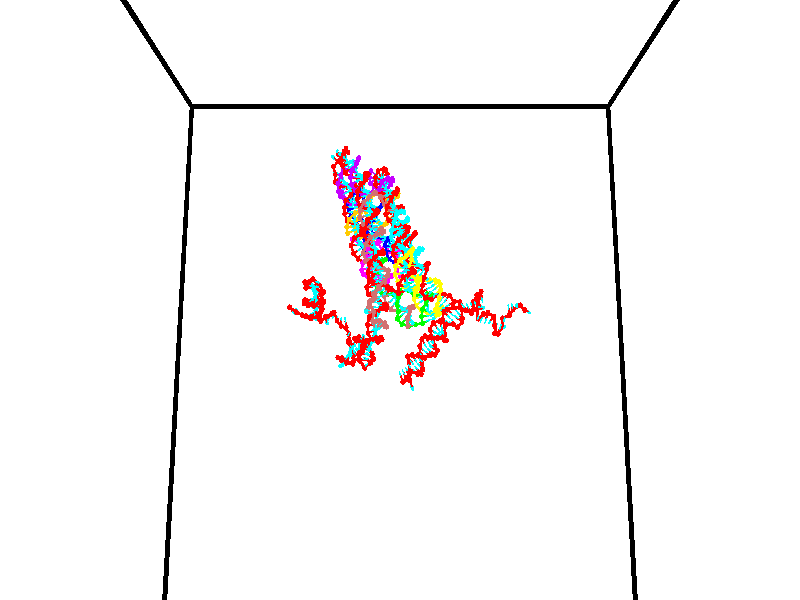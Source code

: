 // switches for output
#declare DRAW_BASES = 1; // possible values are 0, 1; only relevant for DNA ribbons
#declare DRAW_BASES_TYPE = 3; // possible values are 1, 2, 3; only relevant for DNA ribbons
#declare DRAW_FOG = 0; // set to 1 to enable fog

#include "colors.inc"

#include "transforms.inc"
background { rgb <1, 1, 1>}

#default {
   normal{
       ripples 0.25
       frequency 0.20
       turbulence 0.2
       lambda 5
   }
	finish {
		phong 0.1
		phong_size 40.
	}
}

// original window dimensions: 1024x640


// camera settings

camera {
	sky <0, 0.179814, -0.983701>
	up <0, 0.179814, -0.983701>
	right 1.6 * <1, 0, 0>
	location <35, 94.9851, 44.8844>
	look_at <35, 29.7336, 32.9568>
	direction <0, -65.2515, -11.9276>
	angle 67.0682
}


# declare cpy_camera_pos = <35, 94.9851, 44.8844>;
# if (DRAW_FOG = 1)
fog {
	fog_type 2
	up vnormalize(cpy_camera_pos)
	color rgbt<1,1,1,0.3>
	distance 1e-5
	fog_alt 3e-3
	fog_offset 56
}
# end


// LIGHTS

# declare lum = 6;
global_settings {
	ambient_light rgb lum * <0.05, 0.05, 0.05>
	max_trace_level 15
}# declare cpy_direct_light_amount = 0.25;
light_source
{	1000 * <-1, -1.16352, -0.803886>,
	rgb lum * cpy_direct_light_amount
	parallel
}

light_source
{	1000 * <1, 1.16352, 0.803886>,
	rgb lum * cpy_direct_light_amount
	parallel
}

// strand 0

// nucleotide -1

// particle -1
sphere {
	<23.965578, 35.464630, 34.636547> 0.250000
	pigment { color rgbt <1,0,0,0> }
	no_shadow
}
cylinder {
	<24.109795, 35.132767, 34.807045>,  <24.196325, 34.933651, 34.909344>, 0.100000
	pigment { color rgbt <1,0,0,0> }
	no_shadow
}
cylinder {
	<24.109795, 35.132767, 34.807045>,  <23.965578, 35.464630, 34.636547>, 0.100000
	pigment { color rgbt <1,0,0,0> }
	no_shadow
}

// particle -1
sphere {
	<24.109795, 35.132767, 34.807045> 0.100000
	pigment { color rgbt <1,0,0,0> }
	no_shadow
}
sphere {
	0, 1
	scale<0.080000,0.200000,0.300000>
	matrix <0.769239, 0.006029, -0.638933,
		0.527524, 0.558244, 0.640377,
		0.360541, -0.829655, 0.426243,
		24.217957, 34.883869, 34.934917>
	pigment { color rgbt <0,1,1,0> }
	no_shadow
}
cylinder {
	<24.630758, 35.412182, 35.030476>,  <23.965578, 35.464630, 34.636547>, 0.130000
	pigment { color rgbt <1,0,0,0> }
	no_shadow
}

// nucleotide -1

// particle -1
sphere {
	<24.630758, 35.412182, 35.030476> 0.250000
	pigment { color rgbt <1,0,0,0> }
	no_shadow
}
cylinder {
	<24.560259, 35.064754, 34.845207>,  <24.517960, 34.856297, 34.734047>, 0.100000
	pigment { color rgbt <1,0,0,0> }
	no_shadow
}
cylinder {
	<24.560259, 35.064754, 34.845207>,  <24.630758, 35.412182, 35.030476>, 0.100000
	pigment { color rgbt <1,0,0,0> }
	no_shadow
}

// particle -1
sphere {
	<24.560259, 35.064754, 34.845207> 0.100000
	pigment { color rgbt <1,0,0,0> }
	no_shadow
}
sphere {
	0, 1
	scale<0.080000,0.200000,0.300000>
	matrix <0.651088, 0.250035, -0.716636,
		0.738256, -0.427870, 0.521446,
		-0.176247, -0.868567, -0.463171,
		24.507385, 34.804184, 34.706257>
	pigment { color rgbt <0,1,1,0> }
	no_shadow
}
cylinder {
	<25.174789, 35.010834, 35.217480>,  <24.630758, 35.412182, 35.030476>, 0.130000
	pigment { color rgbt <1,0,0,0> }
	no_shadow
}

// nucleotide -1

// particle -1
sphere {
	<25.174789, 35.010834, 35.217480> 0.250000
	pigment { color rgbt <1,0,0,0> }
	no_shadow
}
cylinder {
	<25.535292, 34.844444, 35.265976>,  <25.751593, 34.744610, 35.295074>, 0.100000
	pigment { color rgbt <1,0,0,0> }
	no_shadow
}
cylinder {
	<25.535292, 34.844444, 35.265976>,  <25.174789, 35.010834, 35.217480>, 0.100000
	pigment { color rgbt <1,0,0,0> }
	no_shadow
}

// particle -1
sphere {
	<25.535292, 34.844444, 35.265976> 0.100000
	pigment { color rgbt <1,0,0,0> }
	no_shadow
}
sphere {
	0, 1
	scale<0.080000,0.200000,0.300000>
	matrix <0.425699, 0.797982, -0.426620,
		0.080714, 0.436107, 0.896268,
		0.901258, -0.415974, 0.121242,
		25.805670, 34.719650, 35.302349>
	pigment { color rgbt <0,1,1,0> }
	no_shadow
}
cylinder {
	<25.632448, 35.562317, 35.399956>,  <25.174789, 35.010834, 35.217480>, 0.130000
	pigment { color rgbt <1,0,0,0> }
	no_shadow
}

// nucleotide -1

// particle -1
sphere {
	<25.632448, 35.562317, 35.399956> 0.250000
	pigment { color rgbt <1,0,0,0> }
	no_shadow
}
cylinder {
	<25.918819, 35.297756, 35.310520>,  <26.090643, 35.139019, 35.256859>, 0.100000
	pigment { color rgbt <1,0,0,0> }
	no_shadow
}
cylinder {
	<25.918819, 35.297756, 35.310520>,  <25.632448, 35.562317, 35.399956>, 0.100000
	pigment { color rgbt <1,0,0,0> }
	no_shadow
}

// particle -1
sphere {
	<25.918819, 35.297756, 35.310520> 0.100000
	pigment { color rgbt <1,0,0,0> }
	no_shadow
}
sphere {
	0, 1
	scale<0.080000,0.200000,0.300000>
	matrix <0.561386, 0.735739, -0.378858,
		0.415080, 0.145717, 0.898040,
		0.715929, -0.661404, -0.223587,
		26.133598, 35.099335, 35.243443>
	pigment { color rgbt <0,1,1,0> }
	no_shadow
}
cylinder {
	<26.170689, 35.941948, 35.635307>,  <25.632448, 35.562317, 35.399956>, 0.130000
	pigment { color rgbt <1,0,0,0> }
	no_shadow
}

// nucleotide -1

// particle -1
sphere {
	<26.170689, 35.941948, 35.635307> 0.250000
	pigment { color rgbt <1,0,0,0> }
	no_shadow
}
cylinder {
	<26.306398, 35.666729, 35.378716>,  <26.387823, 35.501598, 35.224762>, 0.100000
	pigment { color rgbt <1,0,0,0> }
	no_shadow
}
cylinder {
	<26.306398, 35.666729, 35.378716>,  <26.170689, 35.941948, 35.635307>, 0.100000
	pigment { color rgbt <1,0,0,0> }
	no_shadow
}

// particle -1
sphere {
	<26.306398, 35.666729, 35.378716> 0.100000
	pigment { color rgbt <1,0,0,0> }
	no_shadow
}
sphere {
	0, 1
	scale<0.080000,0.200000,0.300000>
	matrix <0.361236, 0.724930, -0.586502,
		0.868563, -0.032740, 0.494496,
		0.339273, -0.688044, -0.641475,
		26.408180, 35.460316, 35.186272>
	pigment { color rgbt <0,1,1,0> }
	no_shadow
}
cylinder {
	<26.879841, 36.144836, 35.494492>,  <26.170689, 35.941948, 35.635307>, 0.130000
	pigment { color rgbt <1,0,0,0> }
	no_shadow
}

// nucleotide -1

// particle -1
sphere {
	<26.879841, 36.144836, 35.494492> 0.250000
	pigment { color rgbt <1,0,0,0> }
	no_shadow
}
cylinder {
	<26.718973, 35.925716, 35.201050>,  <26.622452, 35.794243, 35.024986>, 0.100000
	pigment { color rgbt <1,0,0,0> }
	no_shadow
}
cylinder {
	<26.718973, 35.925716, 35.201050>,  <26.879841, 36.144836, 35.494492>, 0.100000
	pigment { color rgbt <1,0,0,0> }
	no_shadow
}

// particle -1
sphere {
	<26.718973, 35.925716, 35.201050> 0.100000
	pigment { color rgbt <1,0,0,0> }
	no_shadow
}
sphere {
	0, 1
	scale<0.080000,0.200000,0.300000>
	matrix <0.156029, 0.748527, -0.644486,
		0.902172, -0.373656, -0.215562,
		-0.402170, -0.547803, -0.733602,
		26.598322, 35.761375, 34.980968>
	pigment { color rgbt <0,1,1,0> }
	no_shadow
}
cylinder {
	<27.315882, 36.296429, 34.932487>,  <26.879841, 36.144836, 35.494492>, 0.130000
	pigment { color rgbt <1,0,0,0> }
	no_shadow
}

// nucleotide -1

// particle -1
sphere {
	<27.315882, 36.296429, 34.932487> 0.250000
	pigment { color rgbt <1,0,0,0> }
	no_shadow
}
cylinder {
	<26.997135, 36.140915, 34.747509>,  <26.805887, 36.047607, 34.636520>, 0.100000
	pigment { color rgbt <1,0,0,0> }
	no_shadow
}
cylinder {
	<26.997135, 36.140915, 34.747509>,  <27.315882, 36.296429, 34.932487>, 0.100000
	pigment { color rgbt <1,0,0,0> }
	no_shadow
}

// particle -1
sphere {
	<26.997135, 36.140915, 34.747509> 0.100000
	pigment { color rgbt <1,0,0,0> }
	no_shadow
}
sphere {
	0, 1
	scale<0.080000,0.200000,0.300000>
	matrix <0.075789, 0.695065, -0.714941,
		0.599386, -0.604759, -0.524406,
		-0.796864, -0.388781, -0.462446,
		26.758076, 36.024281, 34.608776>
	pigment { color rgbt <0,1,1,0> }
	no_shadow
}
cylinder {
	<27.453245, 36.177731, 34.268242>,  <27.315882, 36.296429, 34.932487>, 0.130000
	pigment { color rgbt <1,0,0,0> }
	no_shadow
}

// nucleotide -1

// particle -1
sphere {
	<27.453245, 36.177731, 34.268242> 0.250000
	pigment { color rgbt <1,0,0,0> }
	no_shadow
}
cylinder {
	<27.065201, 36.270798, 34.295822>,  <26.832375, 36.326637, 34.312370>, 0.100000
	pigment { color rgbt <1,0,0,0> }
	no_shadow
}
cylinder {
	<27.065201, 36.270798, 34.295822>,  <27.453245, 36.177731, 34.268242>, 0.100000
	pigment { color rgbt <1,0,0,0> }
	no_shadow
}

// particle -1
sphere {
	<27.065201, 36.270798, 34.295822> 0.100000
	pigment { color rgbt <1,0,0,0> }
	no_shadow
}
sphere {
	0, 1
	scale<0.080000,0.200000,0.300000>
	matrix <0.092451, 0.617051, -0.781474,
		-0.224367, -0.751741, -0.620117,
		-0.970109, 0.232667, 0.068946,
		26.774168, 36.340599, 34.316505>
	pigment { color rgbt <0,1,1,0> }
	no_shadow
}
cylinder {
	<27.152893, 36.199047, 33.548405>,  <27.453245, 36.177731, 34.268242>, 0.130000
	pigment { color rgbt <1,0,0,0> }
	no_shadow
}

// nucleotide -1

// particle -1
sphere {
	<27.152893, 36.199047, 33.548405> 0.250000
	pigment { color rgbt <1,0,0,0> }
	no_shadow
}
cylinder {
	<26.971191, 36.422585, 33.825920>,  <26.862169, 36.556705, 33.992432>, 0.100000
	pigment { color rgbt <1,0,0,0> }
	no_shadow
}
cylinder {
	<26.971191, 36.422585, 33.825920>,  <27.152893, 36.199047, 33.548405>, 0.100000
	pigment { color rgbt <1,0,0,0> }
	no_shadow
}

// particle -1
sphere {
	<26.971191, 36.422585, 33.825920> 0.100000
	pigment { color rgbt <1,0,0,0> }
	no_shadow
}
sphere {
	0, 1
	scale<0.080000,0.200000,0.300000>
	matrix <0.275593, 0.828728, -0.487091,
		-0.847172, -0.030060, -0.530468,
		-0.454255, 0.558843, 0.693791,
		26.834915, 36.590237, 34.034058>
	pigment { color rgbt <0,1,1,0> }
	no_shadow
}
cylinder {
	<26.687012, 36.596703, 33.085316>,  <27.152893, 36.199047, 33.548405>, 0.130000
	pigment { color rgbt <1,0,0,0> }
	no_shadow
}

// nucleotide -1

// particle -1
sphere {
	<26.687012, 36.596703, 33.085316> 0.250000
	pigment { color rgbt <1,0,0,0> }
	no_shadow
}
cylinder {
	<26.689560, 36.792419, 33.434155>,  <26.691090, 36.909851, 33.643459>, 0.100000
	pigment { color rgbt <1,0,0,0> }
	no_shadow
}
cylinder {
	<26.689560, 36.792419, 33.434155>,  <26.687012, 36.596703, 33.085316>, 0.100000
	pigment { color rgbt <1,0,0,0> }
	no_shadow
}

// particle -1
sphere {
	<26.689560, 36.792419, 33.434155> 0.100000
	pigment { color rgbt <1,0,0,0> }
	no_shadow
}
sphere {
	0, 1
	scale<0.080000,0.200000,0.300000>
	matrix <0.091363, 0.868183, -0.487762,
		-0.995797, 0.082785, -0.039172,
		0.006371, 0.489291, 0.872098,
		26.691471, 36.939205, 33.695786>
	pigment { color rgbt <0,1,1,0> }
	no_shadow
}
cylinder {
	<26.184011, 37.103886, 33.015575>,  <26.687012, 36.596703, 33.085316>, 0.130000
	pigment { color rgbt <1,0,0,0> }
	no_shadow
}

// nucleotide -1

// particle -1
sphere {
	<26.184011, 37.103886, 33.015575> 0.250000
	pigment { color rgbt <1,0,0,0> }
	no_shadow
}
cylinder {
	<26.435951, 37.228420, 33.300213>,  <26.587116, 37.303139, 33.470993>, 0.100000
	pigment { color rgbt <1,0,0,0> }
	no_shadow
}
cylinder {
	<26.435951, 37.228420, 33.300213>,  <26.184011, 37.103886, 33.015575>, 0.100000
	pigment { color rgbt <1,0,0,0> }
	no_shadow
}

// particle -1
sphere {
	<26.435951, 37.228420, 33.300213> 0.100000
	pigment { color rgbt <1,0,0,0> }
	no_shadow
}
sphere {
	0, 1
	scale<0.080000,0.200000,0.300000>
	matrix <-0.051812, 0.930952, -0.361446,
		-0.774986, 0.190788, 0.602492,
		0.629851, 0.311332, 0.711589,
		26.624907, 37.321819, 33.513691>
	pigment { color rgbt <0,1,1,0> }
	no_shadow
}
cylinder {
	<25.890179, 37.674706, 33.409229>,  <26.184011, 37.103886, 33.015575>, 0.130000
	pigment { color rgbt <1,0,0,0> }
	no_shadow
}

// nucleotide -1

// particle -1
sphere {
	<25.890179, 37.674706, 33.409229> 0.250000
	pigment { color rgbt <1,0,0,0> }
	no_shadow
}
cylinder {
	<26.289621, 37.691723, 33.421745>,  <26.529287, 37.701935, 33.429256>, 0.100000
	pigment { color rgbt <1,0,0,0> }
	no_shadow
}
cylinder {
	<26.289621, 37.691723, 33.421745>,  <25.890179, 37.674706, 33.409229>, 0.100000
	pigment { color rgbt <1,0,0,0> }
	no_shadow
}

// particle -1
sphere {
	<26.289621, 37.691723, 33.421745> 0.100000
	pigment { color rgbt <1,0,0,0> }
	no_shadow
}
sphere {
	0, 1
	scale<0.080000,0.200000,0.300000>
	matrix <-0.028219, 0.930676, -0.364755,
		-0.044644, 0.363363, 0.930577,
		0.998604, 0.042544, 0.031295,
		26.589203, 37.704487, 33.431133>
	pigment { color rgbt <0,1,1,0> }
	no_shadow
}
cylinder {
	<25.878904, 38.257893, 33.067837>,  <25.890179, 37.674706, 33.409229>, 0.130000
	pigment { color rgbt <1,0,0,0> }
	no_shadow
}

// nucleotide -1

// particle -1
sphere {
	<25.878904, 38.257893, 33.067837> 0.250000
	pigment { color rgbt <1,0,0,0> }
	no_shadow
}
cylinder {
	<26.252434, 38.178844, 33.187111>,  <26.476551, 38.131416, 33.258675>, 0.100000
	pigment { color rgbt <1,0,0,0> }
	no_shadow
}
cylinder {
	<26.252434, 38.178844, 33.187111>,  <25.878904, 38.257893, 33.067837>, 0.100000
	pigment { color rgbt <1,0,0,0> }
	no_shadow
}

// particle -1
sphere {
	<26.252434, 38.178844, 33.187111> 0.100000
	pigment { color rgbt <1,0,0,0> }
	no_shadow
}
sphere {
	0, 1
	scale<0.080000,0.200000,0.300000>
	matrix <0.318999, 0.837257, -0.444118,
		-0.161892, 0.509850, 0.844892,
		0.933826, -0.197620, 0.298187,
		26.532581, 38.119560, 33.276566>
	pigment { color rgbt <0,1,1,0> }
	no_shadow
}
cylinder {
	<26.596886, 38.010273, 32.782658>,  <25.878904, 38.257893, 33.067837>, 0.130000
	pigment { color rgbt <1,0,0,0> }
	no_shadow
}

// nucleotide -1

// particle -1
sphere {
	<26.596886, 38.010273, 32.782658> 0.250000
	pigment { color rgbt <1,0,0,0> }
	no_shadow
}
cylinder {
	<26.868742, 38.246677, 32.956455>,  <27.031857, 38.388519, 33.060734>, 0.100000
	pigment { color rgbt <1,0,0,0> }
	no_shadow
}
cylinder {
	<26.868742, 38.246677, 32.956455>,  <26.596886, 38.010273, 32.782658>, 0.100000
	pigment { color rgbt <1,0,0,0> }
	no_shadow
}

// particle -1
sphere {
	<26.868742, 38.246677, 32.956455> 0.100000
	pigment { color rgbt <1,0,0,0> }
	no_shadow
}
sphere {
	0, 1
	scale<0.080000,0.200000,0.300000>
	matrix <-0.242367, -0.378137, 0.893460,
		0.692348, -0.712541, -0.113756,
		0.679642, 0.591014, 0.434498,
		27.072634, 38.423981, 33.086803>
	pigment { color rgbt <0,1,1,0> }
	no_shadow
}
cylinder {
	<27.167768, 37.575680, 33.181107>,  <26.596886, 38.010273, 32.782658>, 0.130000
	pigment { color rgbt <1,0,0,0> }
	no_shadow
}

// nucleotide -1

// particle -1
sphere {
	<27.167768, 37.575680, 33.181107> 0.250000
	pigment { color rgbt <1,0,0,0> }
	no_shadow
}
cylinder {
	<27.082888, 37.938137, 33.327457>,  <27.031960, 38.155613, 33.415268>, 0.100000
	pigment { color rgbt <1,0,0,0> }
	no_shadow
}
cylinder {
	<27.082888, 37.938137, 33.327457>,  <27.167768, 37.575680, 33.181107>, 0.100000
	pigment { color rgbt <1,0,0,0> }
	no_shadow
}

// particle -1
sphere {
	<27.082888, 37.938137, 33.327457> 0.100000
	pigment { color rgbt <1,0,0,0> }
	no_shadow
}
sphere {
	0, 1
	scale<0.080000,0.200000,0.300000>
	matrix <-0.267914, -0.414007, 0.869954,
		0.939783, 0.086584, 0.330624,
		-0.212204, 0.906147, 0.365879,
		27.019226, 38.209980, 33.437222>
	pigment { color rgbt <0,1,1,0> }
	no_shadow
}
cylinder {
	<27.659687, 37.865139, 33.795029>,  <27.167768, 37.575680, 33.181107>, 0.130000
	pigment { color rgbt <1,0,0,0> }
	no_shadow
}

// nucleotide -1

// particle -1
sphere {
	<27.659687, 37.865139, 33.795029> 0.250000
	pigment { color rgbt <1,0,0,0> }
	no_shadow
}
cylinder {
	<27.265697, 37.929993, 33.771233>,  <27.029305, 37.968903, 33.756954>, 0.100000
	pigment { color rgbt <1,0,0,0> }
	no_shadow
}
cylinder {
	<27.265697, 37.929993, 33.771233>,  <27.659687, 37.865139, 33.795029>, 0.100000
	pigment { color rgbt <1,0,0,0> }
	no_shadow
}

// particle -1
sphere {
	<27.265697, 37.929993, 33.771233> 0.100000
	pigment { color rgbt <1,0,0,0> }
	no_shadow
}
sphere {
	0, 1
	scale<0.080000,0.200000,0.300000>
	matrix <-0.156530, -0.692603, 0.704131,
		0.072960, 0.702863, 0.707574,
		-0.984975, 0.162130, -0.059487,
		26.970205, 37.978630, 33.753387>
	pigment { color rgbt <0,1,1,0> }
	no_shadow
}
cylinder {
	<27.314941, 37.855370, 34.504360>,  <27.659687, 37.865139, 33.795029>, 0.130000
	pigment { color rgbt <1,0,0,0> }
	no_shadow
}

// nucleotide -1

// particle -1
sphere {
	<27.314941, 37.855370, 34.504360> 0.250000
	pigment { color rgbt <1,0,0,0> }
	no_shadow
}
cylinder {
	<27.100111, 37.677799, 34.217449>,  <26.971212, 37.571259, 34.045303>, 0.100000
	pigment { color rgbt <1,0,0,0> }
	no_shadow
}
cylinder {
	<27.100111, 37.677799, 34.217449>,  <27.314941, 37.855370, 34.504360>, 0.100000
	pigment { color rgbt <1,0,0,0> }
	no_shadow
}

// particle -1
sphere {
	<27.100111, 37.677799, 34.217449> 0.100000
	pigment { color rgbt <1,0,0,0> }
	no_shadow
}
sphere {
	0, 1
	scale<0.080000,0.200000,0.300000>
	matrix <-0.258591, -0.722733, 0.640927,
		-0.802919, 0.529708, 0.273369,
		-0.537077, -0.443921, -0.717274,
		26.938988, 37.544624, 34.002266>
	pigment { color rgbt <0,1,1,0> }
	no_shadow
}
cylinder {
	<26.724871, 37.609600, 34.852940>,  <27.314941, 37.855370, 34.504360>, 0.130000
	pigment { color rgbt <1,0,0,0> }
	no_shadow
}

// nucleotide -1

// particle -1
sphere {
	<26.724871, 37.609600, 34.852940> 0.250000
	pigment { color rgbt <1,0,0,0> }
	no_shadow
}
cylinder {
	<26.705412, 37.408195, 34.507893>,  <26.693737, 37.287354, 34.300865>, 0.100000
	pigment { color rgbt <1,0,0,0> }
	no_shadow
}
cylinder {
	<26.705412, 37.408195, 34.507893>,  <26.724871, 37.609600, 34.852940>, 0.100000
	pigment { color rgbt <1,0,0,0> }
	no_shadow
}

// particle -1
sphere {
	<26.705412, 37.408195, 34.507893> 0.100000
	pigment { color rgbt <1,0,0,0> }
	no_shadow
}
sphere {
	0, 1
	scale<0.080000,0.200000,0.300000>
	matrix <-0.424168, -0.771483, 0.474232,
		-0.904276, 0.388964, -0.176044,
		-0.048645, -0.503509, -0.862619,
		26.690819, 37.257141, 34.249107>
	pigment { color rgbt <0,1,1,0> }
	no_shadow
}
cylinder {
	<26.074867, 37.337231, 34.767090>,  <26.724871, 37.609600, 34.852940>, 0.130000
	pigment { color rgbt <1,0,0,0> }
	no_shadow
}

// nucleotide -1

// particle -1
sphere {
	<26.074867, 37.337231, 34.767090> 0.250000
	pigment { color rgbt <1,0,0,0> }
	no_shadow
}
cylinder {
	<26.312817, 37.105328, 34.544376>,  <26.455585, 36.966187, 34.410748>, 0.100000
	pigment { color rgbt <1,0,0,0> }
	no_shadow
}
cylinder {
	<26.312817, 37.105328, 34.544376>,  <26.074867, 37.337231, 34.767090>, 0.100000
	pigment { color rgbt <1,0,0,0> }
	no_shadow
}

// particle -1
sphere {
	<26.312817, 37.105328, 34.544376> 0.100000
	pigment { color rgbt <1,0,0,0> }
	no_shadow
}
sphere {
	0, 1
	scale<0.080000,0.200000,0.300000>
	matrix <-0.447310, -0.814273, 0.369965,
		-0.667862, 0.028971, -0.743721,
		0.594873, -0.579759, -0.556781,
		26.491278, 36.931400, 34.377342>
	pigment { color rgbt <0,1,1,0> }
	no_shadow
}
cylinder {
	<25.630203, 36.896965, 34.534302>,  <26.074867, 37.337231, 34.767090>, 0.130000
	pigment { color rgbt <1,0,0,0> }
	no_shadow
}

// nucleotide -1

// particle -1
sphere {
	<25.630203, 36.896965, 34.534302> 0.250000
	pigment { color rgbt <1,0,0,0> }
	no_shadow
}
cylinder {
	<25.986017, 36.718338, 34.495705>,  <26.199505, 36.611164, 34.472546>, 0.100000
	pigment { color rgbt <1,0,0,0> }
	no_shadow
}
cylinder {
	<25.986017, 36.718338, 34.495705>,  <25.630203, 36.896965, 34.534302>, 0.100000
	pigment { color rgbt <1,0,0,0> }
	no_shadow
}

// particle -1
sphere {
	<25.986017, 36.718338, 34.495705> 0.100000
	pigment { color rgbt <1,0,0,0> }
	no_shadow
}
sphere {
	0, 1
	scale<0.080000,0.200000,0.300000>
	matrix <-0.405362, -0.868864, 0.284177,
		-0.210739, -0.213671, -0.953904,
		0.889534, -0.446564, -0.096489,
		26.252878, 36.584370, 34.466759>
	pigment { color rgbt <0,1,1,0> }
	no_shadow
}
cylinder {
	<25.611252, 36.324394, 34.174274>,  <25.630203, 36.896965, 34.534302>, 0.130000
	pigment { color rgbt <1,0,0,0> }
	no_shadow
}

// nucleotide -1

// particle -1
sphere {
	<25.611252, 36.324394, 34.174274> 0.250000
	pigment { color rgbt <1,0,0,0> }
	no_shadow
}
cylinder {
	<25.994827, 36.219971, 34.129940>,  <26.224972, 36.157318, 34.103340>, 0.100000
	pigment { color rgbt <1,0,0,0> }
	no_shadow
}
cylinder {
	<25.994827, 36.219971, 34.129940>,  <25.611252, 36.324394, 34.174274>, 0.100000
	pigment { color rgbt <1,0,0,0> }
	no_shadow
}

// particle -1
sphere {
	<25.994827, 36.219971, 34.129940> 0.100000
	pigment { color rgbt <1,0,0,0> }
	no_shadow
}
sphere {
	0, 1
	scale<0.080000,0.200000,0.300000>
	matrix <-0.094324, -0.662132, 0.743427,
		-0.267466, -0.702446, -0.659568,
		0.958939, -0.261055, -0.110840,
		26.282509, 36.141655, 34.096687>
	pigment { color rgbt <0,1,1,0> }
	no_shadow
}
cylinder {
	<25.645378, 35.660244, 34.132492>,  <25.611252, 36.324394, 34.174274>, 0.130000
	pigment { color rgbt <1,0,0,0> }
	no_shadow
}

// nucleotide -1

// particle -1
sphere {
	<25.645378, 35.660244, 34.132492> 0.250000
	pigment { color rgbt <1,0,0,0> }
	no_shadow
}
cylinder {
	<26.015236, 35.745426, 34.258781>,  <26.237150, 35.796535, 34.334557>, 0.100000
	pigment { color rgbt <1,0,0,0> }
	no_shadow
}
cylinder {
	<26.015236, 35.745426, 34.258781>,  <25.645378, 35.660244, 34.132492>, 0.100000
	pigment { color rgbt <1,0,0,0> }
	no_shadow
}

// particle -1
sphere {
	<26.015236, 35.745426, 34.258781> 0.100000
	pigment { color rgbt <1,0,0,0> }
	no_shadow
}
sphere {
	0, 1
	scale<0.080000,0.200000,0.300000>
	matrix <-0.070391, -0.719188, 0.691241,
		0.374268, -0.661376, -0.650004,
		0.924645, 0.212955, 0.315724,
		26.292629, 35.809311, 34.353500>
	pigment { color rgbt <0,1,1,0> }
	no_shadow
}
cylinder {
	<25.999741, 35.002895, 34.060665>,  <25.645378, 35.660244, 34.132492>, 0.130000
	pigment { color rgbt <1,0,0,0> }
	no_shadow
}

// nucleotide -1

// particle -1
sphere {
	<25.999741, 35.002895, 34.060665> 0.250000
	pigment { color rgbt <1,0,0,0> }
	no_shadow
}
cylinder {
	<26.161949, 35.240112, 34.338902>,  <26.259275, 35.382442, 34.505844>, 0.100000
	pigment { color rgbt <1,0,0,0> }
	no_shadow
}
cylinder {
	<26.161949, 35.240112, 34.338902>,  <25.999741, 35.002895, 34.060665>, 0.100000
	pigment { color rgbt <1,0,0,0> }
	no_shadow
}

// particle -1
sphere {
	<26.161949, 35.240112, 34.338902> 0.100000
	pigment { color rgbt <1,0,0,0> }
	no_shadow
}
sphere {
	0, 1
	scale<0.080000,0.200000,0.300000>
	matrix <0.024026, -0.767627, 0.640447,
		0.913769, -0.243004, -0.325539,
		0.405524, 0.593041, 0.695595,
		26.283606, 35.418026, 34.547581>
	pigment { color rgbt <0,1,1,0> }
	no_shadow
}
cylinder {
	<26.606428, 35.227814, 33.895817>,  <25.999741, 35.002895, 34.060665>, 0.130000
	pigment { color rgbt <1,0,0,0> }
	no_shadow
}

// nucleotide -1

// particle -1
sphere {
	<26.606428, 35.227814, 33.895817> 0.250000
	pigment { color rgbt <1,0,0,0> }
	no_shadow
}
cylinder {
	<26.656744, 35.336666, 34.277420>,  <26.686934, 35.401978, 34.506382>, 0.100000
	pigment { color rgbt <1,0,0,0> }
	no_shadow
}
cylinder {
	<26.656744, 35.336666, 34.277420>,  <26.606428, 35.227814, 33.895817>, 0.100000
	pigment { color rgbt <1,0,0,0> }
	no_shadow
}

// particle -1
sphere {
	<26.656744, 35.336666, 34.277420> 0.100000
	pigment { color rgbt <1,0,0,0> }
	no_shadow
}
sphere {
	0, 1
	scale<0.080000,0.200000,0.300000>
	matrix <-0.455515, -0.838434, 0.299224,
		0.881296, -0.472202, 0.018494,
		0.125788, 0.272129, 0.954004,
		26.694481, 35.418304, 34.563622>
	pigment { color rgbt <0,1,1,0> }
	no_shadow
}
cylinder {
	<26.824551, 34.632565, 34.284058>,  <26.606428, 35.227814, 33.895817>, 0.130000
	pigment { color rgbt <1,0,0,0> }
	no_shadow
}

// nucleotide -1

// particle -1
sphere {
	<26.824551, 34.632565, 34.284058> 0.250000
	pigment { color rgbt <1,0,0,0> }
	no_shadow
}
cylinder {
	<26.669964, 34.868366, 34.567783>,  <26.577211, 35.009846, 34.738018>, 0.100000
	pigment { color rgbt <1,0,0,0> }
	no_shadow
}
cylinder {
	<26.669964, 34.868366, 34.567783>,  <26.824551, 34.632565, 34.284058>, 0.100000
	pigment { color rgbt <1,0,0,0> }
	no_shadow
}

// particle -1
sphere {
	<26.669964, 34.868366, 34.567783> 0.100000
	pigment { color rgbt <1,0,0,0> }
	no_shadow
}
sphere {
	0, 1
	scale<0.080000,0.200000,0.300000>
	matrix <-0.336875, -0.806157, 0.486442,
		0.858578, -0.050956, 0.510144,
		-0.386469, 0.589503, 0.709315,
		26.554024, 35.045216, 34.780579>
	pigment { color rgbt <0,1,1,0> }
	no_shadow
}
cylinder {
	<26.892567, 34.150715, 34.801609>,  <26.824551, 34.632565, 34.284058>, 0.130000
	pigment { color rgbt <1,0,0,0> }
	no_shadow
}

// nucleotide -1

// particle -1
sphere {
	<26.892567, 34.150715, 34.801609> 0.250000
	pigment { color rgbt <1,0,0,0> }
	no_shadow
}
cylinder {
	<26.691044, 34.458427, 34.958775>,  <26.570131, 34.643055, 35.053074>, 0.100000
	pigment { color rgbt <1,0,0,0> }
	no_shadow
}
cylinder {
	<26.691044, 34.458427, 34.958775>,  <26.892567, 34.150715, 34.801609>, 0.100000
	pigment { color rgbt <1,0,0,0> }
	no_shadow
}

// particle -1
sphere {
	<26.691044, 34.458427, 34.958775> 0.100000
	pigment { color rgbt <1,0,0,0> }
	no_shadow
}
sphere {
	0, 1
	scale<0.080000,0.200000,0.300000>
	matrix <-0.508286, -0.631788, 0.585226,
		0.698444, 0.095125, 0.709314,
		-0.503806, 0.769282, 0.392918,
		26.539902, 34.689213, 35.076649>
	pigment { color rgbt <0,1,1,0> }
	no_shadow
}
cylinder {
	<26.935099, 34.118275, 35.582790>,  <26.892567, 34.150715, 34.801609>, 0.130000
	pigment { color rgbt <1,0,0,0> }
	no_shadow
}

// nucleotide -1

// particle -1
sphere {
	<26.935099, 34.118275, 35.582790> 0.250000
	pigment { color rgbt <1,0,0,0> }
	no_shadow
}
cylinder {
	<26.594820, 34.307247, 35.490597>,  <26.390654, 34.420631, 35.435280>, 0.100000
	pigment { color rgbt <1,0,0,0> }
	no_shadow
}
cylinder {
	<26.594820, 34.307247, 35.490597>,  <26.935099, 34.118275, 35.582790>, 0.100000
	pigment { color rgbt <1,0,0,0> }
	no_shadow
}

// particle -1
sphere {
	<26.594820, 34.307247, 35.490597> 0.100000
	pigment { color rgbt <1,0,0,0> }
	no_shadow
}
sphere {
	0, 1
	scale<0.080000,0.200000,0.300000>
	matrix <-0.506910, -0.621237, 0.597584,
		0.139131, 0.625198, 0.767964,
		-0.850697, 0.472431, -0.230486,
		26.339611, 34.448978, 35.421452>
	pigment { color rgbt <0,1,1,0> }
	no_shadow
}
cylinder {
	<27.442945, 34.579945, 35.277588>,  <26.935099, 34.118275, 35.582790>, 0.130000
	pigment { color rgbt <1,0,0,0> }
	no_shadow
}

// nucleotide -1

// particle -1
sphere {
	<27.442945, 34.579945, 35.277588> 0.250000
	pigment { color rgbt <1,0,0,0> }
	no_shadow
}
cylinder {
	<27.498854, 34.264717, 35.517391>,  <27.532398, 34.075581, 35.661274>, 0.100000
	pigment { color rgbt <1,0,0,0> }
	no_shadow
}
cylinder {
	<27.498854, 34.264717, 35.517391>,  <27.442945, 34.579945, 35.277588>, 0.100000
	pigment { color rgbt <1,0,0,0> }
	no_shadow
}

// particle -1
sphere {
	<27.498854, 34.264717, 35.517391> 0.100000
	pigment { color rgbt <1,0,0,0> }
	no_shadow
}
sphere {
	0, 1
	scale<0.080000,0.200000,0.300000>
	matrix <0.080615, -0.594389, -0.800127,
		0.986897, 0.160164, -0.019547,
		0.139770, -0.788067, 0.599512,
		27.540785, 34.028297, 35.697247>
	pigment { color rgbt <0,1,1,0> }
	no_shadow
}
cylinder {
	<28.044039, 34.174450, 34.949730>,  <27.442945, 34.579945, 35.277588>, 0.130000
	pigment { color rgbt <1,0,0,0> }
	no_shadow
}

// nucleotide -1

// particle -1
sphere {
	<28.044039, 34.174450, 34.949730> 0.250000
	pigment { color rgbt <1,0,0,0> }
	no_shadow
}
cylinder {
	<27.774319, 33.985783, 35.177010>,  <27.612488, 33.872581, 35.313377>, 0.100000
	pigment { color rgbt <1,0,0,0> }
	no_shadow
}
cylinder {
	<27.774319, 33.985783, 35.177010>,  <28.044039, 34.174450, 34.949730>, 0.100000
	pigment { color rgbt <1,0,0,0> }
	no_shadow
}

// particle -1
sphere {
	<27.774319, 33.985783, 35.177010> 0.100000
	pigment { color rgbt <1,0,0,0> }
	no_shadow
}
sphere {
	0, 1
	scale<0.080000,0.200000,0.300000>
	matrix <-0.132961, -0.679315, -0.721701,
		0.726390, -0.562190, 0.395348,
		-0.674299, -0.471671, 0.568197,
		27.572029, 33.844280, 35.347469>
	pigment { color rgbt <0,1,1,0> }
	no_shadow
}
cylinder {
	<28.199471, 33.434792, 34.732204>,  <28.044039, 34.174450, 34.949730>, 0.130000
	pigment { color rgbt <1,0,0,0> }
	no_shadow
}

// nucleotide -1

// particle -1
sphere {
	<28.199471, 33.434792, 34.732204> 0.250000
	pigment { color rgbt <1,0,0,0> }
	no_shadow
}
cylinder {
	<28.104799, 33.073261, 34.874798>,  <28.047997, 32.856342, 34.960354>, 0.100000
	pigment { color rgbt <1,0,0,0> }
	no_shadow
}
cylinder {
	<28.104799, 33.073261, 34.874798>,  <28.199471, 33.434792, 34.732204>, 0.100000
	pigment { color rgbt <1,0,0,0> }
	no_shadow
}

// particle -1
sphere {
	<28.104799, 33.073261, 34.874798> 0.100000
	pigment { color rgbt <1,0,0,0> }
	no_shadow
}
sphere {
	0, 1
	scale<0.080000,0.200000,0.300000>
	matrix <0.951431, -0.141255, 0.273544,
		-0.196881, 0.403915, 0.893359,
		-0.236680, -0.903825, 0.356486,
		28.033794, 32.802113, 34.981743>
	pigment { color rgbt <0,1,1,0> }
	no_shadow
}
cylinder {
	<28.490625, 33.334507, 35.401123>,  <28.199471, 33.434792, 34.732204>, 0.130000
	pigment { color rgbt <1,0,0,0> }
	no_shadow
}

// nucleotide -1

// particle -1
sphere {
	<28.490625, 33.334507, 35.401123> 0.250000
	pigment { color rgbt <1,0,0,0> }
	no_shadow
}
cylinder {
	<28.455683, 32.968845, 35.242783>,  <28.434717, 32.749451, 35.147778>, 0.100000
	pigment { color rgbt <1,0,0,0> }
	no_shadow
}
cylinder {
	<28.455683, 32.968845, 35.242783>,  <28.490625, 33.334507, 35.401123>, 0.100000
	pigment { color rgbt <1,0,0,0> }
	no_shadow
}

// particle -1
sphere {
	<28.455683, 32.968845, 35.242783> 0.100000
	pigment { color rgbt <1,0,0,0> }
	no_shadow
}
sphere {
	0, 1
	scale<0.080000,0.200000,0.300000>
	matrix <0.981402, -0.147159, 0.123265,
		-0.170936, -0.377721, 0.910004,
		-0.087356, -0.914151, -0.395850,
		28.429476, 32.694599, 35.124027>
	pigment { color rgbt <0,1,1,0> }
	no_shadow
}
cylinder {
	<28.870487, 32.964287, 35.839355>,  <28.490625, 33.334507, 35.401123>, 0.130000
	pigment { color rgbt <1,0,0,0> }
	no_shadow
}

// nucleotide -1

// particle -1
sphere {
	<28.870487, 32.964287, 35.839355> 0.250000
	pigment { color rgbt <1,0,0,0> }
	no_shadow
}
cylinder {
	<28.855576, 32.780151, 35.484570>,  <28.846628, 32.669670, 35.271698>, 0.100000
	pigment { color rgbt <1,0,0,0> }
	no_shadow
}
cylinder {
	<28.855576, 32.780151, 35.484570>,  <28.870487, 32.964287, 35.839355>, 0.100000
	pigment { color rgbt <1,0,0,0> }
	no_shadow
}

// particle -1
sphere {
	<28.855576, 32.780151, 35.484570> 0.100000
	pigment { color rgbt <1,0,0,0> }
	no_shadow
}
sphere {
	0, 1
	scale<0.080000,0.200000,0.300000>
	matrix <0.987705, -0.151816, 0.037279,
		-0.151816, -0.874666, 0.460337,
		-0.037279, -0.460337, -0.886961,
		28.844391, 32.642052, 35.218483>
	pigment { color rgbt <0,1,1,0> }
	no_shadow
}
cylinder {
	<29.366066, 32.430073, 35.919682>,  <28.870487, 32.964287, 35.839355>, 0.130000
	pigment { color rgbt <1,0,0,0> }
	no_shadow
}

// nucleotide -1

// particle -1
sphere {
	<29.366066, 32.430073, 35.919682> 0.250000
	pigment { color rgbt <1,0,0,0> }
	no_shadow
}
cylinder {
	<29.314749, 32.504665, 35.530064>,  <29.283958, 32.549419, 35.296291>, 0.100000
	pigment { color rgbt <1,0,0,0> }
	no_shadow
}
cylinder {
	<29.314749, 32.504665, 35.530064>,  <29.366066, 32.430073, 35.919682>, 0.100000
	pigment { color rgbt <1,0,0,0> }
	no_shadow
}

// particle -1
sphere {
	<29.314749, 32.504665, 35.530064> 0.100000
	pigment { color rgbt <1,0,0,0> }
	no_shadow
}
sphere {
	0, 1
	scale<0.080000,0.200000,0.300000>
	matrix <0.988505, 0.103270, -0.110425,
		0.079998, -0.977016, -0.197583,
		-0.128292, 0.186478, -0.974047,
		29.276260, 32.560608, 35.237850>
	pigment { color rgbt <0,1,1,0> }
	no_shadow
}
cylinder {
	<29.689840, 32.771061, 36.518967>,  <29.366066, 32.430073, 35.919682>, 0.130000
	pigment { color rgbt <1,0,0,0> }
	no_shadow
}

// nucleotide -1

// particle -1
sphere {
	<29.689840, 32.771061, 36.518967> 0.250000
	pigment { color rgbt <1,0,0,0> }
	no_shadow
}
cylinder {
	<29.702934, 33.165325, 36.585190>,  <29.710791, 33.401882, 36.624924>, 0.100000
	pigment { color rgbt <1,0,0,0> }
	no_shadow
}
cylinder {
	<29.702934, 33.165325, 36.585190>,  <29.689840, 32.771061, 36.518967>, 0.100000
	pigment { color rgbt <1,0,0,0> }
	no_shadow
}

// particle -1
sphere {
	<29.702934, 33.165325, 36.585190> 0.100000
	pigment { color rgbt <1,0,0,0> }
	no_shadow
}
sphere {
	0, 1
	scale<0.080000,0.200000,0.300000>
	matrix <-0.885592, 0.105392, -0.452349,
		-0.463309, -0.131813, 0.876339,
		0.032733, 0.985656, 0.165562,
		29.712753, 33.461021, 36.634857>
	pigment { color rgbt <0,1,1,0> }
	no_shadow
}
cylinder {
	<29.752562, 32.356892, 37.161617>,  <29.689840, 32.771061, 36.518967>, 0.130000
	pigment { color rgbt <1,0,0,0> }
	no_shadow
}

// nucleotide -1

// particle -1
sphere {
	<29.752562, 32.356892, 37.161617> 0.250000
	pigment { color rgbt <1,0,0,0> }
	no_shadow
}
cylinder {
	<29.989349, 32.049896, 37.260033>,  <30.131422, 31.865700, 37.319080>, 0.100000
	pigment { color rgbt <1,0,0,0> }
	no_shadow
}
cylinder {
	<29.989349, 32.049896, 37.260033>,  <29.752562, 32.356892, 37.161617>, 0.100000
	pigment { color rgbt <1,0,0,0> }
	no_shadow
}

// particle -1
sphere {
	<29.989349, 32.049896, 37.260033> 0.100000
	pigment { color rgbt <1,0,0,0> }
	no_shadow
}
sphere {
	0, 1
	scale<0.080000,0.200000,0.300000>
	matrix <-0.799136, -0.598581, 0.055527,
		0.104656, -0.229486, -0.967669,
		0.591971, -0.767488, 0.246035,
		30.166941, 31.819651, 37.333843>
	pigment { color rgbt <0,1,1,0> }
	no_shadow
}
cylinder {
	<29.570602, 31.687414, 36.918827>,  <29.752562, 32.356892, 37.161617>, 0.130000
	pigment { color rgbt <1,0,0,0> }
	no_shadow
}

// nucleotide -1

// particle -1
sphere {
	<29.570602, 31.687414, 36.918827> 0.250000
	pigment { color rgbt <1,0,0,0> }
	no_shadow
}
cylinder {
	<29.778549, 31.589209, 37.246109>,  <29.903316, 31.530285, 37.442478>, 0.100000
	pigment { color rgbt <1,0,0,0> }
	no_shadow
}
cylinder {
	<29.778549, 31.589209, 37.246109>,  <29.570602, 31.687414, 36.918827>, 0.100000
	pigment { color rgbt <1,0,0,0> }
	no_shadow
}

// particle -1
sphere {
	<29.778549, 31.589209, 37.246109> 0.100000
	pigment { color rgbt <1,0,0,0> }
	no_shadow
}
sphere {
	0, 1
	scale<0.080000,0.200000,0.300000>
	matrix <-0.692213, -0.682336, 0.235071,
		0.500579, -0.688579, -0.524670,
		0.519866, -0.245512, 0.818207,
		29.934509, 31.515554, 37.491570>
	pigment { color rgbt <0,1,1,0> }
	no_shadow
}
cylinder {
	<29.511478, 30.917030, 37.033646>,  <29.570602, 31.687414, 36.918827>, 0.130000
	pigment { color rgbt <1,0,0,0> }
	no_shadow
}

// nucleotide -1

// particle -1
sphere {
	<29.511478, 30.917030, 37.033646> 0.250000
	pigment { color rgbt <1,0,0,0> }
	no_shadow
}
cylinder {
	<29.644249, 31.051395, 37.386234>,  <29.723911, 31.132015, 37.597786>, 0.100000
	pigment { color rgbt <1,0,0,0> }
	no_shadow
}
cylinder {
	<29.644249, 31.051395, 37.386234>,  <29.511478, 30.917030, 37.033646>, 0.100000
	pigment { color rgbt <1,0,0,0> }
	no_shadow
}

// particle -1
sphere {
	<29.644249, 31.051395, 37.386234> 0.100000
	pigment { color rgbt <1,0,0,0> }
	no_shadow
}
sphere {
	0, 1
	scale<0.080000,0.200000,0.300000>
	matrix <-0.612470, -0.633947, 0.472221,
		0.717429, -0.696616, -0.004689,
		0.331929, 0.335913, 0.881468,
		29.743828, 31.152170, 37.650673>
	pigment { color rgbt <0,1,1,0> }
	no_shadow
}
cylinder {
	<29.827486, 30.320408, 37.421555>,  <29.511478, 30.917030, 37.033646>, 0.130000
	pigment { color rgbt <1,0,0,0> }
	no_shadow
}

// nucleotide -1

// particle -1
sphere {
	<29.827486, 30.320408, 37.421555> 0.250000
	pigment { color rgbt <1,0,0,0> }
	no_shadow
}
cylinder {
	<29.727472, 30.600426, 37.689114>,  <29.667465, 30.768436, 37.849648>, 0.100000
	pigment { color rgbt <1,0,0,0> }
	no_shadow
}
cylinder {
	<29.727472, 30.600426, 37.689114>,  <29.827486, 30.320408, 37.421555>, 0.100000
	pigment { color rgbt <1,0,0,0> }
	no_shadow
}

// particle -1
sphere {
	<29.727472, 30.600426, 37.689114> 0.100000
	pigment { color rgbt <1,0,0,0> }
	no_shadow
}
sphere {
	0, 1
	scale<0.080000,0.200000,0.300000>
	matrix <-0.540071, -0.674220, 0.503736,
		0.803621, -0.235302, 0.546650,
		-0.250032, 0.700043, 0.668898,
		29.652462, 30.810438, 37.889782>
	pigment { color rgbt <0,1,1,0> }
	no_shadow
}
cylinder {
	<30.067492, 30.109964, 38.024418>,  <29.827486, 30.320408, 37.421555>, 0.130000
	pigment { color rgbt <1,0,0,0> }
	no_shadow
}

// nucleotide -1

// particle -1
sphere {
	<30.067492, 30.109964, 38.024418> 0.250000
	pigment { color rgbt <1,0,0,0> }
	no_shadow
}
cylinder {
	<29.756727, 30.346643, 38.110489>,  <29.570269, 30.488651, 38.162132>, 0.100000
	pigment { color rgbt <1,0,0,0> }
	no_shadow
}
cylinder {
	<29.756727, 30.346643, 38.110489>,  <30.067492, 30.109964, 38.024418>, 0.100000
	pigment { color rgbt <1,0,0,0> }
	no_shadow
}

// particle -1
sphere {
	<29.756727, 30.346643, 38.110489> 0.100000
	pigment { color rgbt <1,0,0,0> }
	no_shadow
}
sphere {
	0, 1
	scale<0.080000,0.200000,0.300000>
	matrix <-0.374065, -0.708691, 0.598191,
		0.506440, 0.384253, 0.771925,
		-0.776913, 0.591698, 0.215174,
		29.523653, 30.524153, 38.175041>
	pigment { color rgbt <0,1,1,0> }
	no_shadow
}
cylinder {
	<29.930460, 30.108343, 38.844498>,  <30.067492, 30.109964, 38.024418>, 0.130000
	pigment { color rgbt <1,0,0,0> }
	no_shadow
}

// nucleotide -1

// particle -1
sphere {
	<29.930460, 30.108343, 38.844498> 0.250000
	pigment { color rgbt <1,0,0,0> }
	no_shadow
}
cylinder {
	<29.582672, 30.246265, 38.702999>,  <29.374001, 30.329020, 38.618099>, 0.100000
	pigment { color rgbt <1,0,0,0> }
	no_shadow
}
cylinder {
	<29.582672, 30.246265, 38.702999>,  <29.930460, 30.108343, 38.844498>, 0.100000
	pigment { color rgbt <1,0,0,0> }
	no_shadow
}

// particle -1
sphere {
	<29.582672, 30.246265, 38.702999> 0.100000
	pigment { color rgbt <1,0,0,0> }
	no_shadow
}
sphere {
	0, 1
	scale<0.080000,0.200000,0.300000>
	matrix <-0.493830, -0.588510, 0.640146,
		0.012546, 0.731275, 0.681967,
		-0.869468, 0.344808, -0.353742,
		29.321833, 30.349709, 38.596878>
	pigment { color rgbt <0,1,1,0> }
	no_shadow
}
cylinder {
	<29.166784, 29.819330, 38.746838>,  <29.930460, 30.108343, 38.844498>, 0.130000
	pigment { color rgbt <1,0,0,0> }
	no_shadow
}

// nucleotide -1

// particle -1
sphere {
	<29.166784, 29.819330, 38.746838> 0.250000
	pigment { color rgbt <1,0,0,0> }
	no_shadow
}
cylinder {
	<28.867847, 30.031616, 38.906746>,  <28.688484, 30.158989, 39.002689>, 0.100000
	pigment { color rgbt <1,0,0,0> }
	no_shadow
}
cylinder {
	<28.867847, 30.031616, 38.906746>,  <29.166784, 29.819330, 38.746838>, 0.100000
	pigment { color rgbt <1,0,0,0> }
	no_shadow
}

// particle -1
sphere {
	<28.867847, 30.031616, 38.906746> 0.100000
	pigment { color rgbt <1,0,0,0> }
	no_shadow
}
sphere {
	0, 1
	scale<0.080000,0.200000,0.300000>
	matrix <0.430473, 0.845061, -0.317121,
		-0.506132, -0.064908, -0.860010,
		-0.747344, 0.530716, 0.399771,
		28.643644, 30.190830, 39.026676>
	pigment { color rgbt <0,1,1,0> }
	no_shadow
}
cylinder {
	<28.710434, 30.094372, 38.313190>,  <29.166784, 29.819330, 38.746838>, 0.130000
	pigment { color rgbt <1,0,0,0> }
	no_shadow
}

// nucleotide -1

// particle -1
sphere {
	<28.710434, 30.094372, 38.313190> 0.250000
	pigment { color rgbt <1,0,0,0> }
	no_shadow
}
cylinder {
	<28.802156, 30.304741, 38.640804>,  <28.857191, 30.430962, 38.837372>, 0.100000
	pigment { color rgbt <1,0,0,0> }
	no_shadow
}
cylinder {
	<28.802156, 30.304741, 38.640804>,  <28.710434, 30.094372, 38.313190>, 0.100000
	pigment { color rgbt <1,0,0,0> }
	no_shadow
}

// particle -1
sphere {
	<28.802156, 30.304741, 38.640804> 0.100000
	pigment { color rgbt <1,0,0,0> }
	no_shadow
}
sphere {
	0, 1
	scale<0.080000,0.200000,0.300000>
	matrix <0.386944, 0.722856, -0.572497,
		-0.893136, 0.448200, -0.037746,
		0.229309, 0.525923, 0.819037,
		28.870949, 30.462519, 38.886517>
	pigment { color rgbt <0,1,1,0> }
	no_shadow
}
cylinder {
	<28.382006, 30.888748, 38.363888>,  <28.710434, 30.094372, 38.313190>, 0.130000
	pigment { color rgbt <1,0,0,0> }
	no_shadow
}

// nucleotide -1

// particle -1
sphere {
	<28.382006, 30.888748, 38.363888> 0.250000
	pigment { color rgbt <1,0,0,0> }
	no_shadow
}
cylinder {
	<28.739395, 30.808348, 38.524536>,  <28.953829, 30.760107, 38.620926>, 0.100000
	pigment { color rgbt <1,0,0,0> }
	no_shadow
}
cylinder {
	<28.739395, 30.808348, 38.524536>,  <28.382006, 30.888748, 38.363888>, 0.100000
	pigment { color rgbt <1,0,0,0> }
	no_shadow
}

// particle -1
sphere {
	<28.739395, 30.808348, 38.524536> 0.100000
	pigment { color rgbt <1,0,0,0> }
	no_shadow
}
sphere {
	0, 1
	scale<0.080000,0.200000,0.300000>
	matrix <0.438621, 0.582717, -0.684144,
		-0.096519, 0.787426, 0.608806,
		0.893474, -0.201002, 0.401625,
		29.007437, 30.748047, 38.645023>
	pigment { color rgbt <0,1,1,0> }
	no_shadow
}
cylinder {
	<28.795002, 31.527143, 38.623955>,  <28.382006, 30.888748, 38.363888>, 0.130000
	pigment { color rgbt <1,0,0,0> }
	no_shadow
}

// nucleotide -1

// particle -1
sphere {
	<28.795002, 31.527143, 38.623955> 0.250000
	pigment { color rgbt <1,0,0,0> }
	no_shadow
}
cylinder {
	<29.037239, 31.221098, 38.536449>,  <29.182581, 31.037472, 38.483948>, 0.100000
	pigment { color rgbt <1,0,0,0> }
	no_shadow
}
cylinder {
	<29.037239, 31.221098, 38.536449>,  <28.795002, 31.527143, 38.623955>, 0.100000
	pigment { color rgbt <1,0,0,0> }
	no_shadow
}

// particle -1
sphere {
	<29.037239, 31.221098, 38.536449> 0.100000
	pigment { color rgbt <1,0,0,0> }
	no_shadow
}
sphere {
	0, 1
	scale<0.080000,0.200000,0.300000>
	matrix <0.634576, 0.630195, -0.447402,
		0.480176, 0.132123, 0.867165,
		0.605595, -0.765113, -0.218763,
		29.218918, 30.991564, 38.470821>
	pigment { color rgbt <0,1,1,0> }
	no_shadow
}
cylinder {
	<29.414341, 31.640059, 38.848442>,  <28.795002, 31.527143, 38.623955>, 0.130000
	pigment { color rgbt <1,0,0,0> }
	no_shadow
}

// nucleotide -1

// particle -1
sphere {
	<29.414341, 31.640059, 38.848442> 0.250000
	pigment { color rgbt <1,0,0,0> }
	no_shadow
}
cylinder {
	<29.496946, 31.378904, 38.556938>,  <29.546509, 31.222212, 38.382034>, 0.100000
	pigment { color rgbt <1,0,0,0> }
	no_shadow
}
cylinder {
	<29.496946, 31.378904, 38.556938>,  <29.414341, 31.640059, 38.848442>, 0.100000
	pigment { color rgbt <1,0,0,0> }
	no_shadow
}

// particle -1
sphere {
	<29.496946, 31.378904, 38.556938> 0.100000
	pigment { color rgbt <1,0,0,0> }
	no_shadow
}
sphere {
	0, 1
	scale<0.080000,0.200000,0.300000>
	matrix <0.635383, 0.655892, -0.407548,
		0.744071, -0.378880, 0.550280,
		0.206512, -0.652883, -0.728763,
		29.558901, 31.183039, 38.338310>
	pigment { color rgbt <0,1,1,0> }
	no_shadow
}
cylinder {
	<30.106936, 31.681198, 38.813099>,  <29.414341, 31.640059, 38.848442>, 0.130000
	pigment { color rgbt <1,0,0,0> }
	no_shadow
}

// nucleotide -1

// particle -1
sphere {
	<30.106936, 31.681198, 38.813099> 0.250000
	pigment { color rgbt <1,0,0,0> }
	no_shadow
}
cylinder {
	<29.976593, 31.541355, 38.461739>,  <29.898388, 31.457449, 38.250923>, 0.100000
	pigment { color rgbt <1,0,0,0> }
	no_shadow
}
cylinder {
	<29.976593, 31.541355, 38.461739>,  <30.106936, 31.681198, 38.813099>, 0.100000
	pigment { color rgbt <1,0,0,0> }
	no_shadow
}

// particle -1
sphere {
	<29.976593, 31.541355, 38.461739> 0.100000
	pigment { color rgbt <1,0,0,0> }
	no_shadow
}
sphere {
	0, 1
	scale<0.080000,0.200000,0.300000>
	matrix <0.721613, 0.508307, -0.469998,
		0.610814, -0.787019, 0.086647,
		-0.325854, -0.349607, -0.878404,
		29.878838, 31.436474, 38.198215>
	pigment { color rgbt <0,1,1,0> }
	no_shadow
}
cylinder {
	<30.667952, 31.236446, 38.361847>,  <30.106936, 31.681198, 38.813099>, 0.130000
	pigment { color rgbt <1,0,0,0> }
	no_shadow
}

// nucleotide -1

// particle -1
sphere {
	<30.667952, 31.236446, 38.361847> 0.250000
	pigment { color rgbt <1,0,0,0> }
	no_shadow
}
cylinder {
	<30.407955, 31.436699, 38.133152>,  <30.251957, 31.556850, 37.995934>, 0.100000
	pigment { color rgbt <1,0,0,0> }
	no_shadow
}
cylinder {
	<30.407955, 31.436699, 38.133152>,  <30.667952, 31.236446, 38.361847>, 0.100000
	pigment { color rgbt <1,0,0,0> }
	no_shadow
}

// particle -1
sphere {
	<30.407955, 31.436699, 38.133152> 0.100000
	pigment { color rgbt <1,0,0,0> }
	no_shadow
}
sphere {
	0, 1
	scale<0.080000,0.200000,0.300000>
	matrix <0.756109, 0.501510, -0.420461,
		0.076236, -0.705590, -0.704507,
		-0.649990, 0.500630, -0.571737,
		30.212957, 31.586887, 37.961632>
	pigment { color rgbt <0,1,1,0> }
	no_shadow
}
cylinder {
	<31.083141, 31.308403, 37.825073>,  <30.667952, 31.236446, 38.361847>, 0.130000
	pigment { color rgbt <1,0,0,0> }
	no_shadow
}

// nucleotide -1

// particle -1
sphere {
	<31.083141, 31.308403, 37.825073> 0.250000
	pigment { color rgbt <1,0,0,0> }
	no_shadow
}
cylinder {
	<30.768166, 31.551018, 37.781158>,  <30.579180, 31.696587, 37.754810>, 0.100000
	pigment { color rgbt <1,0,0,0> }
	no_shadow
}
cylinder {
	<30.768166, 31.551018, 37.781158>,  <31.083141, 31.308403, 37.825073>, 0.100000
	pigment { color rgbt <1,0,0,0> }
	no_shadow
}

// particle -1
sphere {
	<30.768166, 31.551018, 37.781158> 0.100000
	pigment { color rgbt <1,0,0,0> }
	no_shadow
}
sphere {
	0, 1
	scale<0.080000,0.200000,0.300000>
	matrix <0.612762, 0.750986, -0.246054,
		-0.066794, -0.261025, -0.963018,
		-0.787440, 0.606536, -0.109784,
		30.531933, 31.732979, 37.748222>
	pigment { color rgbt <0,1,1,0> }
	no_shadow
}
cylinder {
	<31.307560, 31.648685, 37.187008>,  <31.083141, 31.308403, 37.825073>, 0.130000
	pigment { color rgbt <1,0,0,0> }
	no_shadow
}

// nucleotide -1

// particle -1
sphere {
	<31.307560, 31.648685, 37.187008> 0.250000
	pigment { color rgbt <1,0,0,0> }
	no_shadow
}
cylinder {
	<31.036419, 31.853476, 37.398060>,  <30.873734, 31.976349, 37.524693>, 0.100000
	pigment { color rgbt <1,0,0,0> }
	no_shadow
}
cylinder {
	<31.036419, 31.853476, 37.398060>,  <31.307560, 31.648685, 37.187008>, 0.100000
	pigment { color rgbt <1,0,0,0> }
	no_shadow
}

// particle -1
sphere {
	<31.036419, 31.853476, 37.398060> 0.100000
	pigment { color rgbt <1,0,0,0> }
	no_shadow
}
sphere {
	0, 1
	scale<0.080000,0.200000,0.300000>
	matrix <0.491535, 0.849291, -0.192611,
		-0.546724, 0.128787, -0.827349,
		-0.677854, 0.511976, 0.527631,
		30.833063, 32.007069, 37.556351>
	pigment { color rgbt <0,1,1,0> }
	no_shadow
}
cylinder {
	<31.249504, 32.290325, 37.028667>,  <31.307560, 31.648685, 37.187008>, 0.130000
	pigment { color rgbt <1,0,0,0> }
	no_shadow
}

// nucleotide -1

// particle -1
sphere {
	<31.249504, 32.290325, 37.028667> 0.250000
	pigment { color rgbt <1,0,0,0> }
	no_shadow
}
cylinder {
	<31.016899, 32.347549, 37.349010>,  <30.877337, 32.381882, 37.541218>, 0.100000
	pigment { color rgbt <1,0,0,0> }
	no_shadow
}
cylinder {
	<31.016899, 32.347549, 37.349010>,  <31.249504, 32.290325, 37.028667>, 0.100000
	pigment { color rgbt <1,0,0,0> }
	no_shadow
}

// particle -1
sphere {
	<31.016899, 32.347549, 37.349010> 0.100000
	pigment { color rgbt <1,0,0,0> }
	no_shadow
}
sphere {
	0, 1
	scale<0.080000,0.200000,0.300000>
	matrix <-0.013608, 0.982570, -0.185395,
		-0.813424, -0.118708, -0.569430,
		-0.581512, 0.143056, 0.800861,
		30.842445, 32.390465, 37.589268>
	pigment { color rgbt <0,1,1,0> }
	no_shadow
}
cylinder {
	<30.709518, 32.672157, 36.757607>,  <31.249504, 32.290325, 37.028667>, 0.130000
	pigment { color rgbt <1,0,0,0> }
	no_shadow
}

// nucleotide -1

// particle -1
sphere {
	<30.709518, 32.672157, 36.757607> 0.250000
	pigment { color rgbt <1,0,0,0> }
	no_shadow
}
cylinder {
	<30.796186, 32.731030, 37.143642>,  <30.848188, 32.766354, 37.375263>, 0.100000
	pigment { color rgbt <1,0,0,0> }
	no_shadow
}
cylinder {
	<30.796186, 32.731030, 37.143642>,  <30.709518, 32.672157, 36.757607>, 0.100000
	pigment { color rgbt <1,0,0,0> }
	no_shadow
}

// particle -1
sphere {
	<30.796186, 32.731030, 37.143642> 0.100000
	pigment { color rgbt <1,0,0,0> }
	no_shadow
}
sphere {
	0, 1
	scale<0.080000,0.200000,0.300000>
	matrix <0.048508, 0.985726, -0.161219,
		-0.975039, 0.081746, 0.206440,
		0.216672, 0.147180, 0.965086,
		30.861189, 32.775185, 37.433167>
	pigment { color rgbt <0,1,1,0> }
	no_shadow
}
cylinder {
	<30.320419, 33.344879, 36.977760>,  <30.709518, 32.672157, 36.757607>, 0.130000
	pigment { color rgbt <1,0,0,0> }
	no_shadow
}

// nucleotide -1

// particle -1
sphere {
	<30.320419, 33.344879, 36.977760> 0.250000
	pigment { color rgbt <1,0,0,0> }
	no_shadow
}
cylinder {
	<30.647297, 33.248161, 37.187035>,  <30.843424, 33.190128, 37.312599>, 0.100000
	pigment { color rgbt <1,0,0,0> }
	no_shadow
}
cylinder {
	<30.647297, 33.248161, 37.187035>,  <30.320419, 33.344879, 36.977760>, 0.100000
	pigment { color rgbt <1,0,0,0> }
	no_shadow
}

// particle -1
sphere {
	<30.647297, 33.248161, 37.187035> 0.100000
	pigment { color rgbt <1,0,0,0> }
	no_shadow
}
sphere {
	0, 1
	scale<0.080000,0.200000,0.300000>
	matrix <0.394012, 0.896874, -0.200928,
		-0.420651, 0.370340, 0.828192,
		0.817195, -0.241797, 0.523189,
		30.892456, 33.175621, 37.343990>
	pigment { color rgbt <0,1,1,0> }
	no_shadow
}
cylinder {
	<30.553188, 34.014866, 37.237453>,  <30.320419, 33.344879, 36.977760>, 0.130000
	pigment { color rgbt <1,0,0,0> }
	no_shadow
}

// nucleotide -1

// particle -1
sphere {
	<30.553188, 34.014866, 37.237453> 0.250000
	pigment { color rgbt <1,0,0,0> }
	no_shadow
}
cylinder {
	<30.830820, 33.731392, 37.186829>,  <30.997400, 33.561306, 37.156452>, 0.100000
	pigment { color rgbt <1,0,0,0> }
	no_shadow
}
cylinder {
	<30.830820, 33.731392, 37.186829>,  <30.553188, 34.014866, 37.237453>, 0.100000
	pigment { color rgbt <1,0,0,0> }
	no_shadow
}

// particle -1
sphere {
	<30.830820, 33.731392, 37.186829> 0.100000
	pigment { color rgbt <1,0,0,0> }
	no_shadow
}
sphere {
	0, 1
	scale<0.080000,0.200000,0.300000>
	matrix <0.598619, 0.665817, -0.445356,
		0.399884, 0.233351, 0.886363,
		0.694081, -0.708685, -0.126561,
		31.039043, 33.518787, 37.148861>
	pigment { color rgbt <0,1,1,0> }
	no_shadow
}
cylinder {
	<31.267752, 34.148884, 37.368729>,  <30.553188, 34.014866, 37.237453>, 0.130000
	pigment { color rgbt <1,0,0,0> }
	no_shadow
}

// nucleotide -1

// particle -1
sphere {
	<31.267752, 34.148884, 37.368729> 0.250000
	pigment { color rgbt <1,0,0,0> }
	no_shadow
}
cylinder {
	<31.268023, 33.892170, 37.061974>,  <31.268185, 33.738144, 36.877922>, 0.100000
	pigment { color rgbt <1,0,0,0> }
	no_shadow
}
cylinder {
	<31.268023, 33.892170, 37.061974>,  <31.267752, 34.148884, 37.368729>, 0.100000
	pigment { color rgbt <1,0,0,0> }
	no_shadow
}

// particle -1
sphere {
	<31.268023, 33.892170, 37.061974> 0.100000
	pigment { color rgbt <1,0,0,0> }
	no_shadow
}
sphere {
	0, 1
	scale<0.080000,0.200000,0.300000>
	matrix <0.485589, 0.670614, -0.560784,
		0.874187, -0.372011, 0.312098,
		0.000679, -0.641782, -0.766887,
		31.268227, 33.699635, 36.831909>
	pigment { color rgbt <0,1,1,0> }
	no_shadow
}
cylinder {
	<31.369511, 34.913372, 37.491535>,  <31.267752, 34.148884, 37.368729>, 0.130000
	pigment { color rgbt <1,0,0,0> }
	no_shadow
}

// nucleotide -1

// particle -1
sphere {
	<31.369511, 34.913372, 37.491535> 0.250000
	pigment { color rgbt <1,0,0,0> }
	no_shadow
}
cylinder {
	<31.718426, 35.096336, 37.422382>,  <31.927774, 35.206116, 37.380890>, 0.100000
	pigment { color rgbt <1,0,0,0> }
	no_shadow
}
cylinder {
	<31.718426, 35.096336, 37.422382>,  <31.369511, 34.913372, 37.491535>, 0.100000
	pigment { color rgbt <1,0,0,0> }
	no_shadow
}

// particle -1
sphere {
	<31.718426, 35.096336, 37.422382> 0.100000
	pigment { color rgbt <1,0,0,0> }
	no_shadow
}
sphere {
	0, 1
	scale<0.080000,0.200000,0.300000>
	matrix <0.000925, 0.352007, 0.935997,
		0.488994, -0.816618, 0.306628,
		0.872287, 0.457413, -0.172884,
		31.980112, 35.233559, 37.370518>
	pigment { color rgbt <0,1,1,0> }
	no_shadow
}
cylinder {
	<31.752283, 34.754738, 37.976105>,  <31.369511, 34.913372, 37.491535>, 0.130000
	pigment { color rgbt <1,0,0,0> }
	no_shadow
}

// nucleotide -1

// particle -1
sphere {
	<31.752283, 34.754738, 37.976105> 0.250000
	pigment { color rgbt <1,0,0,0> }
	no_shadow
}
cylinder {
	<31.919163, 35.092384, 37.841400>,  <32.019291, 35.294971, 37.760578>, 0.100000
	pigment { color rgbt <1,0,0,0> }
	no_shadow
}
cylinder {
	<31.919163, 35.092384, 37.841400>,  <31.752283, 34.754738, 37.976105>, 0.100000
	pigment { color rgbt <1,0,0,0> }
	no_shadow
}

// particle -1
sphere {
	<31.919163, 35.092384, 37.841400> 0.100000
	pigment { color rgbt <1,0,0,0> }
	no_shadow
}
sphere {
	0, 1
	scale<0.080000,0.200000,0.300000>
	matrix <-0.306583, 0.479548, 0.822217,
		0.855542, -0.239782, 0.458859,
		0.417198, 0.844120, -0.336760,
		32.044323, 35.345619, 37.740372>
	pigment { color rgbt <0,1,1,0> }
	no_shadow
}
cylinder {
	<32.234676, 34.907871, 38.468204>,  <31.752283, 34.754738, 37.976105>, 0.130000
	pigment { color rgbt <1,0,0,0> }
	no_shadow
}

// nucleotide -1

// particle -1
sphere {
	<32.234676, 34.907871, 38.468204> 0.250000
	pigment { color rgbt <1,0,0,0> }
	no_shadow
}
cylinder {
	<32.139309, 35.245117, 38.275410>,  <32.082088, 35.447464, 38.159733>, 0.100000
	pigment { color rgbt <1,0,0,0> }
	no_shadow
}
cylinder {
	<32.139309, 35.245117, 38.275410>,  <32.234676, 34.907871, 38.468204>, 0.100000
	pigment { color rgbt <1,0,0,0> }
	no_shadow
}

// particle -1
sphere {
	<32.139309, 35.245117, 38.275410> 0.100000
	pigment { color rgbt <1,0,0,0> }
	no_shadow
}
sphere {
	0, 1
	scale<0.080000,0.200000,0.300000>
	matrix <-0.299297, 0.408356, 0.862361,
		0.923892, 0.349865, 0.154980,
		-0.238423, 0.843113, -0.481991,
		32.067783, 35.498051, 38.130814>
	pigment { color rgbt <0,1,1,0> }
	no_shadow
}
cylinder {
	<32.404854, 35.407375, 38.950809>,  <32.234676, 34.907871, 38.468204>, 0.130000
	pigment { color rgbt <1,0,0,0> }
	no_shadow
}

// nucleotide -1

// particle -1
sphere {
	<32.404854, 35.407375, 38.950809> 0.250000
	pigment { color rgbt <1,0,0,0> }
	no_shadow
}
cylinder {
	<32.085846, 35.500797, 38.728306>,  <31.894442, 35.556850, 38.594803>, 0.100000
	pigment { color rgbt <1,0,0,0> }
	no_shadow
}
cylinder {
	<32.085846, 35.500797, 38.728306>,  <32.404854, 35.407375, 38.950809>, 0.100000
	pigment { color rgbt <1,0,0,0> }
	no_shadow
}

// particle -1
sphere {
	<32.085846, 35.500797, 38.728306> 0.100000
	pigment { color rgbt <1,0,0,0> }
	no_shadow
}
sphere {
	0, 1
	scale<0.080000,0.200000,0.300000>
	matrix <-0.498378, 0.264544, 0.825612,
		0.339979, 0.935665, -0.094580,
		-0.797517, 0.233554, -0.556255,
		31.846590, 35.570862, 38.561428>
	pigment { color rgbt <0,1,1,0> }
	no_shadow
}
cylinder {
	<32.142960, 36.044022, 39.281677>,  <32.404854, 35.407375, 38.950809>, 0.130000
	pigment { color rgbt <1,0,0,0> }
	no_shadow
}

// nucleotide -1

// particle -1
sphere {
	<32.142960, 36.044022, 39.281677> 0.250000
	pigment { color rgbt <1,0,0,0> }
	no_shadow
}
cylinder {
	<31.834270, 35.876877, 39.089916>,  <31.649055, 35.776588, 38.974857>, 0.100000
	pigment { color rgbt <1,0,0,0> }
	no_shadow
}
cylinder {
	<31.834270, 35.876877, 39.089916>,  <32.142960, 36.044022, 39.281677>, 0.100000
	pigment { color rgbt <1,0,0,0> }
	no_shadow
}

// particle -1
sphere {
	<31.834270, 35.876877, 39.089916> 0.100000
	pigment { color rgbt <1,0,0,0> }
	no_shadow
}
sphere {
	0, 1
	scale<0.080000,0.200000,0.300000>
	matrix <-0.600934, 0.232444, 0.764753,
		-0.208126, 0.878272, -0.430491,
		-0.771726, -0.417862, -0.479406,
		31.602753, 35.751518, 38.946095>
	pigment { color rgbt <0,1,1,0> }
	no_shadow
}
cylinder {
	<31.558851, 35.825432, 39.688896>,  <32.142960, 36.044022, 39.281677>, 0.130000
	pigment { color rgbt <1,0,0,0> }
	no_shadow
}

// nucleotide -1

// particle -1
sphere {
	<31.558851, 35.825432, 39.688896> 0.250000
	pigment { color rgbt <1,0,0,0> }
	no_shadow
}
cylinder {
	<31.669079, 36.197426, 39.591576>,  <31.735216, 36.420620, 39.533184>, 0.100000
	pigment { color rgbt <1,0,0,0> }
	no_shadow
}
cylinder {
	<31.669079, 36.197426, 39.591576>,  <31.558851, 35.825432, 39.688896>, 0.100000
	pigment { color rgbt <1,0,0,0> }
	no_shadow
}

// particle -1
sphere {
	<31.669079, 36.197426, 39.591576> 0.100000
	pigment { color rgbt <1,0,0,0> }
	no_shadow
}
sphere {
	0, 1
	scale<0.080000,0.200000,0.300000>
	matrix <-0.455610, -0.096507, -0.884933,
		-0.846452, 0.354710, 0.397115,
		0.275569, 0.929982, -0.243298,
		31.751749, 36.476421, 39.518585>
	pigment { color rgbt <0,1,1,0> }
	no_shadow
}
cylinder {
	<31.065643, 36.030025, 39.139881>,  <31.558851, 35.825432, 39.688896>, 0.130000
	pigment { color rgbt <1,0,0,0> }
	no_shadow
}

// nucleotide -1

// particle -1
sphere {
	<31.065643, 36.030025, 39.139881> 0.250000
	pigment { color rgbt <1,0,0,0> }
	no_shadow
}
cylinder {
	<31.427248, 36.193077, 39.088341>,  <31.644211, 36.290909, 39.057415>, 0.100000
	pigment { color rgbt <1,0,0,0> }
	no_shadow
}
cylinder {
	<31.427248, 36.193077, 39.088341>,  <31.065643, 36.030025, 39.139881>, 0.100000
	pigment { color rgbt <1,0,0,0> }
	no_shadow
}

// particle -1
sphere {
	<31.427248, 36.193077, 39.088341> 0.100000
	pigment { color rgbt <1,0,0,0> }
	no_shadow
}
sphere {
	0, 1
	scale<0.080000,0.200000,0.300000>
	matrix <-0.112116, -0.064795, -0.991580,
		-0.412549, 0.910845, -0.012874,
		0.904010, 0.407632, -0.128851,
		31.698450, 36.315365, 39.049686>
	pigment { color rgbt <0,1,1,0> }
	no_shadow
}
cylinder {
	<31.066898, 36.395119, 38.546242>,  <31.065643, 36.030025, 39.139881>, 0.130000
	pigment { color rgbt <1,0,0,0> }
	no_shadow
}

// nucleotide -1

// particle -1
sphere {
	<31.066898, 36.395119, 38.546242> 0.250000
	pigment { color rgbt <1,0,0,0> }
	no_shadow
}
cylinder {
	<31.460087, 36.357086, 38.609146>,  <31.695999, 36.334267, 38.646889>, 0.100000
	pigment { color rgbt <1,0,0,0> }
	no_shadow
}
cylinder {
	<31.460087, 36.357086, 38.609146>,  <31.066898, 36.395119, 38.546242>, 0.100000
	pigment { color rgbt <1,0,0,0> }
	no_shadow
}

// particle -1
sphere {
	<31.460087, 36.357086, 38.609146> 0.100000
	pigment { color rgbt <1,0,0,0> }
	no_shadow
}
sphere {
	0, 1
	scale<0.080000,0.200000,0.300000>
	matrix <0.152081, -0.059517, -0.986574,
		0.103167, 0.993688, -0.044043,
		0.982969, -0.095084, 0.157262,
		31.754978, 36.328560, 38.656326>
	pigment { color rgbt <0,1,1,0> }
	no_shadow
}
cylinder {
	<31.374777, 36.621090, 37.987679>,  <31.066898, 36.395119, 38.546242>, 0.130000
	pigment { color rgbt <1,0,0,0> }
	no_shadow
}

// nucleotide -1

// particle -1
sphere {
	<31.374777, 36.621090, 37.987679> 0.250000
	pigment { color rgbt <1,0,0,0> }
	no_shadow
}
cylinder {
	<31.633343, 36.357311, 38.141186>,  <31.788483, 36.199043, 38.233288>, 0.100000
	pigment { color rgbt <1,0,0,0> }
	no_shadow
}
cylinder {
	<31.633343, 36.357311, 38.141186>,  <31.374777, 36.621090, 37.987679>, 0.100000
	pigment { color rgbt <1,0,0,0> }
	no_shadow
}

// particle -1
sphere {
	<31.633343, 36.357311, 38.141186> 0.100000
	pigment { color rgbt <1,0,0,0> }
	no_shadow
}
sphere {
	0, 1
	scale<0.080000,0.200000,0.300000>
	matrix <0.270253, -0.272476, -0.923429,
		0.713521, 0.700630, 0.002086,
		0.646414, -0.659450, 0.383765,
		31.827267, 36.159477, 38.256313>
	pigment { color rgbt <0,1,1,0> }
	no_shadow
}
cylinder {
	<31.875898, 36.642124, 37.571701>,  <31.374777, 36.621090, 37.987679>, 0.130000
	pigment { color rgbt <1,0,0,0> }
	no_shadow
}

// nucleotide -1

// particle -1
sphere {
	<31.875898, 36.642124, 37.571701> 0.250000
	pigment { color rgbt <1,0,0,0> }
	no_shadow
}
cylinder {
	<31.930828, 36.285057, 37.743416>,  <31.963785, 36.070816, 37.846443>, 0.100000
	pigment { color rgbt <1,0,0,0> }
	no_shadow
}
cylinder {
	<31.930828, 36.285057, 37.743416>,  <31.875898, 36.642124, 37.571701>, 0.100000
	pigment { color rgbt <1,0,0,0> }
	no_shadow
}

// particle -1
sphere {
	<31.930828, 36.285057, 37.743416> 0.100000
	pigment { color rgbt <1,0,0,0> }
	no_shadow
}
sphere {
	0, 1
	scale<0.080000,0.200000,0.300000>
	matrix <0.262238, -0.385162, -0.884806,
		0.955182, 0.234079, 0.181200,
		0.137323, -0.892668, 0.429285,
		31.972025, 36.017258, 37.872200>
	pigment { color rgbt <0,1,1,0> }
	no_shadow
}
cylinder {
	<32.653728, 36.400284, 37.356865>,  <31.875898, 36.642124, 37.571701>, 0.130000
	pigment { color rgbt <1,0,0,0> }
	no_shadow
}

// nucleotide -1

// particle -1
sphere {
	<32.653728, 36.400284, 37.356865> 0.250000
	pigment { color rgbt <1,0,0,0> }
	no_shadow
}
cylinder {
	<32.446056, 36.078796, 37.473137>,  <32.321453, 35.885906, 37.542900>, 0.100000
	pigment { color rgbt <1,0,0,0> }
	no_shadow
}
cylinder {
	<32.446056, 36.078796, 37.473137>,  <32.653728, 36.400284, 37.356865>, 0.100000
	pigment { color rgbt <1,0,0,0> }
	no_shadow
}

// particle -1
sphere {
	<32.446056, 36.078796, 37.473137> 0.100000
	pigment { color rgbt <1,0,0,0> }
	no_shadow
}
sphere {
	0, 1
	scale<0.080000,0.200000,0.300000>
	matrix <0.249177, -0.467678, -0.848050,
		0.817535, -0.367859, 0.443076,
		-0.519179, -0.803715, 0.290681,
		32.290302, 35.837681, 37.560341>
	pigment { color rgbt <0,1,1,0> }
	no_shadow
}
cylinder {
	<33.125351, 35.812649, 37.214794>,  <32.653728, 36.400284, 37.356865>, 0.130000
	pigment { color rgbt <1,0,0,0> }
	no_shadow
}

// nucleotide -1

// particle -1
sphere {
	<33.125351, 35.812649, 37.214794> 0.250000
	pigment { color rgbt <1,0,0,0> }
	no_shadow
}
cylinder {
	<32.766960, 35.641979, 37.264065>,  <32.551926, 35.539577, 37.293629>, 0.100000
	pigment { color rgbt <1,0,0,0> }
	no_shadow
}
cylinder {
	<32.766960, 35.641979, 37.264065>,  <33.125351, 35.812649, 37.214794>, 0.100000
	pigment { color rgbt <1,0,0,0> }
	no_shadow
}

// particle -1
sphere {
	<32.766960, 35.641979, 37.264065> 0.100000
	pigment { color rgbt <1,0,0,0> }
	no_shadow
}
sphere {
	0, 1
	scale<0.080000,0.200000,0.300000>
	matrix <0.208419, -0.648912, -0.731761,
		0.392154, -0.629970, 0.670338,
		-0.895978, -0.426674, 0.123176,
		32.498165, 35.513977, 37.301018>
	pigment { color rgbt <0,1,1,0> }
	no_shadow
}
cylinder {
	<33.203651, 35.113285, 37.284321>,  <33.125351, 35.812649, 37.214794>, 0.130000
	pigment { color rgbt <1,0,0,0> }
	no_shadow
}

// nucleotide -1

// particle -1
sphere {
	<33.203651, 35.113285, 37.284321> 0.250000
	pigment { color rgbt <1,0,0,0> }
	no_shadow
}
cylinder {
	<32.824322, 35.158993, 37.165913>,  <32.596725, 35.186417, 37.094868>, 0.100000
	pigment { color rgbt <1,0,0,0> }
	no_shadow
}
cylinder {
	<32.824322, 35.158993, 37.165913>,  <33.203651, 35.113285, 37.284321>, 0.100000
	pigment { color rgbt <1,0,0,0> }
	no_shadow
}

// particle -1
sphere {
	<32.824322, 35.158993, 37.165913> 0.100000
	pigment { color rgbt <1,0,0,0> }
	no_shadow
}
sphere {
	0, 1
	scale<0.080000,0.200000,0.300000>
	matrix <0.085350, -0.806665, -0.584813,
		-0.305611, -0.579857, 0.755227,
		-0.948323, 0.114267, -0.296017,
		32.539825, 35.193272, 37.077106>
	pigment { color rgbt <0,1,1,0> }
	no_shadow
}
cylinder {
	<32.804199, 34.480549, 37.384159>,  <33.203651, 35.113285, 37.284321>, 0.130000
	pigment { color rgbt <1,0,0,0> }
	no_shadow
}

// nucleotide -1

// particle -1
sphere {
	<32.804199, 34.480549, 37.384159> 0.250000
	pigment { color rgbt <1,0,0,0> }
	no_shadow
}
cylinder {
	<32.646835, 34.692135, 37.083378>,  <32.552418, 34.819084, 36.902908>, 0.100000
	pigment { color rgbt <1,0,0,0> }
	no_shadow
}
cylinder {
	<32.646835, 34.692135, 37.083378>,  <32.804199, 34.480549, 37.384159>, 0.100000
	pigment { color rgbt <1,0,0,0> }
	no_shadow
}

// particle -1
sphere {
	<32.646835, 34.692135, 37.083378> 0.100000
	pigment { color rgbt <1,0,0,0> }
	no_shadow
}
sphere {
	0, 1
	scale<0.080000,0.200000,0.300000>
	matrix <-0.006980, -0.819599, -0.572895,
		-0.919338, -0.220132, 0.326127,
		-0.393406, 0.528961, -0.751952,
		32.528812, 34.850822, 36.857792>
	pigment { color rgbt <0,1,1,0> }
	no_shadow
}
cylinder {
	<32.077065, 34.151180, 37.183517>,  <32.804199, 34.480549, 37.384159>, 0.130000
	pigment { color rgbt <1,0,0,0> }
	no_shadow
}

// nucleotide -1

// particle -1
sphere {
	<32.077065, 34.151180, 37.183517> 0.250000
	pigment { color rgbt <1,0,0,0> }
	no_shadow
}
cylinder {
	<32.293076, 34.334576, 36.901196>,  <32.422684, 34.444614, 36.731804>, 0.100000
	pigment { color rgbt <1,0,0,0> }
	no_shadow
}
cylinder {
	<32.293076, 34.334576, 36.901196>,  <32.077065, 34.151180, 37.183517>, 0.100000
	pigment { color rgbt <1,0,0,0> }
	no_shadow
}

// particle -1
sphere {
	<32.293076, 34.334576, 36.901196> 0.100000
	pigment { color rgbt <1,0,0,0> }
	no_shadow
}
sphere {
	0, 1
	scale<0.080000,0.200000,0.300000>
	matrix <-0.129504, -0.783345, -0.607947,
		-0.831624, 0.419713, -0.363652,
		0.540028, 0.458489, -0.705803,
		32.455086, 34.472122, 36.689453>
	pigment { color rgbt <0,1,1,0> }
	no_shadow
}
cylinder {
	<31.741224, 33.989315, 36.589451>,  <32.077065, 34.151180, 37.183517>, 0.130000
	pigment { color rgbt <1,0,0,0> }
	no_shadow
}

// nucleotide -1

// particle -1
sphere {
	<31.741224, 33.989315, 36.589451> 0.250000
	pigment { color rgbt <1,0,0,0> }
	no_shadow
}
cylinder {
	<32.098961, 34.126766, 36.474857>,  <32.313602, 34.209236, 36.406101>, 0.100000
	pigment { color rgbt <1,0,0,0> }
	no_shadow
}
cylinder {
	<32.098961, 34.126766, 36.474857>,  <31.741224, 33.989315, 36.589451>, 0.100000
	pigment { color rgbt <1,0,0,0> }
	no_shadow
}

// particle -1
sphere {
	<32.098961, 34.126766, 36.474857> 0.100000
	pigment { color rgbt <1,0,0,0> }
	no_shadow
}
sphere {
	0, 1
	scale<0.080000,0.200000,0.300000>
	matrix <0.049295, -0.712138, -0.700306,
		-0.444663, 0.612190, -0.653833,
		0.894340, 0.343631, -0.286483,
		32.367264, 34.229855, 36.388912>
	pigment { color rgbt <0,1,1,0> }
	no_shadow
}
cylinder {
	<31.698099, 34.004917, 35.876041>,  <31.741224, 33.989315, 36.589451>, 0.130000
	pigment { color rgbt <1,0,0,0> }
	no_shadow
}

// nucleotide -1

// particle -1
sphere {
	<31.698099, 34.004917, 35.876041> 0.250000
	pigment { color rgbt <1,0,0,0> }
	no_shadow
}
cylinder {
	<32.096291, 34.004044, 35.914021>,  <32.335205, 34.003517, 35.936810>, 0.100000
	pigment { color rgbt <1,0,0,0> }
	no_shadow
}
cylinder {
	<32.096291, 34.004044, 35.914021>,  <31.698099, 34.004917, 35.876041>, 0.100000
	pigment { color rgbt <1,0,0,0> }
	no_shadow
}

// particle -1
sphere {
	<32.096291, 34.004044, 35.914021> 0.100000
	pigment { color rgbt <1,0,0,0> }
	no_shadow
}
sphere {
	0, 1
	scale<0.080000,0.200000,0.300000>
	matrix <0.082988, -0.466168, -0.880795,
		0.046190, 0.884693, -0.463880,
		0.995479, -0.002187, 0.094952,
		32.394936, 34.003387, 35.942505>
	pigment { color rgbt <0,1,1,0> }
	no_shadow
}
cylinder {
	<31.872971, 34.297955, 35.280800>,  <31.698099, 34.004917, 35.876041>, 0.130000
	pigment { color rgbt <1,0,0,0> }
	no_shadow
}

// nucleotide -1

// particle -1
sphere {
	<31.872971, 34.297955, 35.280800> 0.250000
	pigment { color rgbt <1,0,0,0> }
	no_shadow
}
cylinder {
	<32.191635, 34.083359, 35.392166>,  <32.382835, 33.954601, 35.458988>, 0.100000
	pigment { color rgbt <1,0,0,0> }
	no_shadow
}
cylinder {
	<32.191635, 34.083359, 35.392166>,  <31.872971, 34.297955, 35.280800>, 0.100000
	pigment { color rgbt <1,0,0,0> }
	no_shadow
}

// particle -1
sphere {
	<32.191635, 34.083359, 35.392166> 0.100000
	pigment { color rgbt <1,0,0,0> }
	no_shadow
}
sphere {
	0, 1
	scale<0.080000,0.200000,0.300000>
	matrix <0.129584, -0.298322, -0.945628,
		0.590374, 0.789422, -0.168141,
		0.796660, -0.536485, 0.278418,
		32.430634, 33.922413, 35.475693>
	pigment { color rgbt <0,1,1,0> }
	no_shadow
}
cylinder {
	<32.448380, 34.486328, 34.864769>,  <31.872971, 34.297955, 35.280800>, 0.130000
	pigment { color rgbt <1,0,0,0> }
	no_shadow
}

// nucleotide -1

// particle -1
sphere {
	<32.448380, 34.486328, 34.864769> 0.250000
	pigment { color rgbt <1,0,0,0> }
	no_shadow
}
cylinder {
	<32.526627, 34.122509, 35.011448>,  <32.573574, 33.904217, 35.099453>, 0.100000
	pigment { color rgbt <1,0,0,0> }
	no_shadow
}
cylinder {
	<32.526627, 34.122509, 35.011448>,  <32.448380, 34.486328, 34.864769>, 0.100000
	pigment { color rgbt <1,0,0,0> }
	no_shadow
}

// particle -1
sphere {
	<32.526627, 34.122509, 35.011448> 0.100000
	pigment { color rgbt <1,0,0,0> }
	no_shadow
}
sphere {
	0, 1
	scale<0.080000,0.200000,0.300000>
	matrix <0.291091, -0.303213, -0.907374,
		0.936483, 0.284237, 0.205447,
		0.195615, -0.909545, 0.366693,
		32.585312, 33.849648, 35.121456>
	pigment { color rgbt <0,1,1,0> }
	no_shadow
}
cylinder {
	<33.061314, 34.258175, 34.510750>,  <32.448380, 34.486328, 34.864769>, 0.130000
	pigment { color rgbt <1,0,0,0> }
	no_shadow
}

// nucleotide -1

// particle -1
sphere {
	<33.061314, 34.258175, 34.510750> 0.250000
	pigment { color rgbt <1,0,0,0> }
	no_shadow
}
cylinder {
	<32.911865, 33.923325, 34.670563>,  <32.822197, 33.722416, 34.766449>, 0.100000
	pigment { color rgbt <1,0,0,0> }
	no_shadow
}
cylinder {
	<32.911865, 33.923325, 34.670563>,  <33.061314, 34.258175, 34.510750>, 0.100000
	pigment { color rgbt <1,0,0,0> }
	no_shadow
}

// particle -1
sphere {
	<32.911865, 33.923325, 34.670563> 0.100000
	pigment { color rgbt <1,0,0,0> }
	no_shadow
}
sphere {
	0, 1
	scale<0.080000,0.200000,0.300000>
	matrix <0.197514, -0.492645, -0.847519,
		0.906308, -0.237738, 0.349408,
		-0.373622, -0.837127, 0.399531,
		32.799778, 33.672188, 34.790421>
	pigment { color rgbt <0,1,1,0> }
	no_shadow
}
cylinder {
	<33.574650, 33.687355, 34.482780>,  <33.061314, 34.258175, 34.510750>, 0.130000
	pigment { color rgbt <1,0,0,0> }
	no_shadow
}

// nucleotide -1

// particle -1
sphere {
	<33.574650, 33.687355, 34.482780> 0.250000
	pigment { color rgbt <1,0,0,0> }
	no_shadow
}
cylinder {
	<33.204777, 33.535786, 34.497635>,  <32.982853, 33.444843, 34.506546>, 0.100000
	pigment { color rgbt <1,0,0,0> }
	no_shadow
}
cylinder {
	<33.204777, 33.535786, 34.497635>,  <33.574650, 33.687355, 34.482780>, 0.100000
	pigment { color rgbt <1,0,0,0> }
	no_shadow
}

// particle -1
sphere {
	<33.204777, 33.535786, 34.497635> 0.100000
	pigment { color rgbt <1,0,0,0> }
	no_shadow
}
sphere {
	0, 1
	scale<0.080000,0.200000,0.300000>
	matrix <0.186280, -0.535319, -0.823853,
		0.332055, -0.754885, 0.565586,
		-0.924683, -0.378922, 0.037135,
		32.927372, 33.422108, 34.508774>
	pigment { color rgbt <0,1,1,0> }
	no_shadow
}
cylinder {
	<33.628712, 33.198902, 34.080116>,  <33.574650, 33.687355, 34.482780>, 0.130000
	pigment { color rgbt <1,0,0,0> }
	no_shadow
}

// nucleotide -1

// particle -1
sphere {
	<33.628712, 33.198902, 34.080116> 0.250000
	pigment { color rgbt <1,0,0,0> }
	no_shadow
}
cylinder {
	<33.233593, 33.174664, 34.137505>,  <32.996521, 33.160118, 34.171936>, 0.100000
	pigment { color rgbt <1,0,0,0> }
	no_shadow
}
cylinder {
	<33.233593, 33.174664, 34.137505>,  <33.628712, 33.198902, 34.080116>, 0.100000
	pigment { color rgbt <1,0,0,0> }
	no_shadow
}

// particle -1
sphere {
	<33.233593, 33.174664, 34.137505> 0.100000
	pigment { color rgbt <1,0,0,0> }
	no_shadow
}
sphere {
	0, 1
	scale<0.080000,0.200000,0.300000>
	matrix <-0.100084, -0.458824, -0.882872,
		0.119331, -0.886458, 0.447160,
		-0.987797, -0.060601, 0.143472,
		32.937252, 33.156483, 34.180546>
	pigment { color rgbt <0,1,1,0> }
	no_shadow
}
cylinder {
	<33.427788, 32.471668, 33.879242>,  <33.628712, 33.198902, 34.080116>, 0.130000
	pigment { color rgbt <1,0,0,0> }
	no_shadow
}

// nucleotide -1

// particle -1
sphere {
	<33.427788, 32.471668, 33.879242> 0.250000
	pigment { color rgbt <1,0,0,0> }
	no_shadow
}
cylinder {
	<33.114670, 32.719574, 33.856888>,  <32.926800, 32.868317, 33.843475>, 0.100000
	pigment { color rgbt <1,0,0,0> }
	no_shadow
}
cylinder {
	<33.114670, 32.719574, 33.856888>,  <33.427788, 32.471668, 33.879242>, 0.100000
	pigment { color rgbt <1,0,0,0> }
	no_shadow
}

// particle -1
sphere {
	<33.114670, 32.719574, 33.856888> 0.100000
	pigment { color rgbt <1,0,0,0> }
	no_shadow
}
sphere {
	0, 1
	scale<0.080000,0.200000,0.300000>
	matrix <-0.262150, -0.409889, -0.873652,
		-0.564365, -0.669241, 0.483331,
		-0.782796, 0.619764, -0.055885,
		32.879829, 32.905502, 33.840122>
	pigment { color rgbt <0,1,1,0> }
	no_shadow
}
cylinder {
	<32.857159, 32.056641, 33.574169>,  <33.427788, 32.471668, 33.879242>, 0.130000
	pigment { color rgbt <1,0,0,0> }
	no_shadow
}

// nucleotide -1

// particle -1
sphere {
	<32.857159, 32.056641, 33.574169> 0.250000
	pigment { color rgbt <1,0,0,0> }
	no_shadow
}
cylinder {
	<32.765606, 32.440899, 33.511200>,  <32.710674, 32.671452, 33.473419>, 0.100000
	pigment { color rgbt <1,0,0,0> }
	no_shadow
}
cylinder {
	<32.765606, 32.440899, 33.511200>,  <32.857159, 32.056641, 33.574169>, 0.100000
	pigment { color rgbt <1,0,0,0> }
	no_shadow
}

// particle -1
sphere {
	<32.765606, 32.440899, 33.511200> 0.100000
	pigment { color rgbt <1,0,0,0> }
	no_shadow
}
sphere {
	0, 1
	scale<0.080000,0.200000,0.300000>
	matrix <-0.307205, -0.224730, -0.924728,
		-0.923710, -0.163289, 0.346550,
		-0.228878, 0.960642, -0.157422,
		32.696941, 32.729092, 33.463974>
	pigment { color rgbt <0,1,1,0> }
	no_shadow
}
cylinder {
	<32.200401, 31.986963, 33.132549>,  <32.857159, 32.056641, 33.574169>, 0.130000
	pigment { color rgbt <1,0,0,0> }
	no_shadow
}

// nucleotide -1

// particle -1
sphere {
	<32.200401, 31.986963, 33.132549> 0.250000
	pigment { color rgbt <1,0,0,0> }
	no_shadow
}
cylinder {
	<32.305027, 32.368046, 33.070667>,  <32.367802, 32.596695, 33.033539>, 0.100000
	pigment { color rgbt <1,0,0,0> }
	no_shadow
}
cylinder {
	<32.305027, 32.368046, 33.070667>,  <32.200401, 31.986963, 33.132549>, 0.100000
	pigment { color rgbt <1,0,0,0> }
	no_shadow
}

// particle -1
sphere {
	<32.305027, 32.368046, 33.070667> 0.100000
	pigment { color rgbt <1,0,0,0> }
	no_shadow
}
sphere {
	0, 1
	scale<0.080000,0.200000,0.300000>
	matrix <-0.376828, -0.046767, -0.925102,
		-0.888586, 0.300270, 0.346775,
		0.261562, 0.952707, -0.154707,
		32.383495, 32.653858, 33.024254>
	pigment { color rgbt <0,1,1,0> }
	no_shadow
}
cylinder {
	<31.647451, 32.460850, 32.931160>,  <32.200401, 31.986963, 33.132549>, 0.130000
	pigment { color rgbt <1,0,0,0> }
	no_shadow
}

// nucleotide -1

// particle -1
sphere {
	<31.647451, 32.460850, 32.931160> 0.250000
	pigment { color rgbt <1,0,0,0> }
	no_shadow
}
cylinder {
	<31.969755, 32.653732, 32.793621>,  <32.163139, 32.769463, 32.711098>, 0.100000
	pigment { color rgbt <1,0,0,0> }
	no_shadow
}
cylinder {
	<31.969755, 32.653732, 32.793621>,  <31.647451, 32.460850, 32.931160>, 0.100000
	pigment { color rgbt <1,0,0,0> }
	no_shadow
}

// particle -1
sphere {
	<31.969755, 32.653732, 32.793621> 0.100000
	pigment { color rgbt <1,0,0,0> }
	no_shadow
}
sphere {
	0, 1
	scale<0.080000,0.200000,0.300000>
	matrix <-0.426965, 0.070624, -0.901506,
		-0.410426, 0.873208, 0.262790,
		0.805762, 0.482204, -0.343843,
		32.211483, 32.798393, 32.690468>
	pigment { color rgbt <0,1,1,0> }
	no_shadow
}
cylinder {
	<31.515995, 33.059269, 32.414593>,  <31.647451, 32.460850, 32.931160>, 0.130000
	pigment { color rgbt <1,0,0,0> }
	no_shadow
}

// nucleotide -1

// particle -1
sphere {
	<31.515995, 33.059269, 32.414593> 0.250000
	pigment { color rgbt <1,0,0,0> }
	no_shadow
}
cylinder {
	<31.891140, 32.935368, 32.352032>,  <32.116226, 32.861027, 32.314495>, 0.100000
	pigment { color rgbt <1,0,0,0> }
	no_shadow
}
cylinder {
	<31.891140, 32.935368, 32.352032>,  <31.515995, 33.059269, 32.414593>, 0.100000
	pigment { color rgbt <1,0,0,0> }
	no_shadow
}

// particle -1
sphere {
	<31.891140, 32.935368, 32.352032> 0.100000
	pigment { color rgbt <1,0,0,0> }
	no_shadow
}
sphere {
	0, 1
	scale<0.080000,0.200000,0.300000>
	matrix <-0.154091, 0.032067, -0.987536,
		0.310912, 0.950275, -0.017656,
		0.937865, -0.309757, -0.156399,
		32.172501, 32.842442, 32.305111>
	pigment { color rgbt <0,1,1,0> }
	no_shadow
}
cylinder {
	<31.818020, 33.476234, 32.036263>,  <31.515995, 33.059269, 32.414593>, 0.130000
	pigment { color rgbt <1,0,0,0> }
	no_shadow
}

// nucleotide -1

// particle -1
sphere {
	<31.818020, 33.476234, 32.036263> 0.250000
	pigment { color rgbt <1,0,0,0> }
	no_shadow
}
cylinder {
	<32.047771, 33.159771, 31.952206>,  <32.185623, 32.969894, 31.901772>, 0.100000
	pigment { color rgbt <1,0,0,0> }
	no_shadow
}
cylinder {
	<32.047771, 33.159771, 31.952206>,  <31.818020, 33.476234, 32.036263>, 0.100000
	pigment { color rgbt <1,0,0,0> }
	no_shadow
}

// particle -1
sphere {
	<32.047771, 33.159771, 31.952206> 0.100000
	pigment { color rgbt <1,0,0,0> }
	no_shadow
}
sphere {
	0, 1
	scale<0.080000,0.200000,0.300000>
	matrix <-0.201680, 0.112033, -0.973023,
		0.793355, 0.601268, -0.095210,
		0.574381, -0.791154, -0.210146,
		32.220085, 32.922424, 31.889162>
	pigment { color rgbt <0,1,1,0> }
	no_shadow
}
cylinder {
	<32.254475, 33.646851, 31.353645>,  <31.818020, 33.476234, 32.036263>, 0.130000
	pigment { color rgbt <1,0,0,0> }
	no_shadow
}

// nucleotide -1

// particle -1
sphere {
	<32.254475, 33.646851, 31.353645> 0.250000
	pigment { color rgbt <1,0,0,0> }
	no_shadow
}
cylinder {
	<32.266777, 33.251259, 31.411577>,  <32.274158, 33.013905, 31.446337>, 0.100000
	pigment { color rgbt <1,0,0,0> }
	no_shadow
}
cylinder {
	<32.266777, 33.251259, 31.411577>,  <32.254475, 33.646851, 31.353645>, 0.100000
	pigment { color rgbt <1,0,0,0> }
	no_shadow
}

// particle -1
sphere {
	<32.266777, 33.251259, 31.411577> 0.100000
	pigment { color rgbt <1,0,0,0> }
	no_shadow
}
sphere {
	0, 1
	scale<0.080000,0.200000,0.300000>
	matrix <-0.325224, -0.146915, -0.934155,
		0.945137, -0.018372, -0.326158,
		0.030755, -0.988978, 0.144829,
		32.276005, 32.954567, 31.455027>
	pigment { color rgbt <0,1,1,0> }
	no_shadow
}
cylinder {
	<32.682396, 33.341728, 30.837547>,  <32.254475, 33.646851, 31.353645>, 0.130000
	pigment { color rgbt <1,0,0,0> }
	no_shadow
}

// nucleotide -1

// particle -1
sphere {
	<32.682396, 33.341728, 30.837547> 0.250000
	pigment { color rgbt <1,0,0,0> }
	no_shadow
}
cylinder {
	<32.457550, 33.034367, 30.959919>,  <32.322643, 32.849949, 31.033342>, 0.100000
	pigment { color rgbt <1,0,0,0> }
	no_shadow
}
cylinder {
	<32.457550, 33.034367, 30.959919>,  <32.682396, 33.341728, 30.837547>, 0.100000
	pigment { color rgbt <1,0,0,0> }
	no_shadow
}

// particle -1
sphere {
	<32.457550, 33.034367, 30.959919> 0.100000
	pigment { color rgbt <1,0,0,0> }
	no_shadow
}
sphere {
	0, 1
	scale<0.080000,0.200000,0.300000>
	matrix <-0.011468, -0.362620, -0.931867,
		0.826983, -0.527320, 0.195020,
		-0.562110, -0.768402, 0.305928,
		32.288918, 32.803844, 31.051697>
	pigment { color rgbt <0,1,1,0> }
	no_shadow
}
cylinder {
	<32.942833, 32.932049, 30.459572>,  <32.682396, 33.341728, 30.837547>, 0.130000
	pigment { color rgbt <1,0,0,0> }
	no_shadow
}

// nucleotide -1

// particle -1
sphere {
	<32.942833, 32.932049, 30.459572> 0.250000
	pigment { color rgbt <1,0,0,0> }
	no_shadow
}
cylinder {
	<32.586296, 32.797604, 30.581253>,  <32.372375, 32.716938, 30.654261>, 0.100000
	pigment { color rgbt <1,0,0,0> }
	no_shadow
}
cylinder {
	<32.586296, 32.797604, 30.581253>,  <32.942833, 32.932049, 30.459572>, 0.100000
	pigment { color rgbt <1,0,0,0> }
	no_shadow
}

// particle -1
sphere {
	<32.586296, 32.797604, 30.581253> 0.100000
	pigment { color rgbt <1,0,0,0> }
	no_shadow
}
sphere {
	0, 1
	scale<0.080000,0.200000,0.300000>
	matrix <-0.255079, -0.182877, -0.949469,
		0.374761, -0.923896, 0.077270,
		-0.891341, -0.336113, 0.304201,
		32.318893, 32.696770, 30.672514>
	pigment { color rgbt <0,1,1,0> }
	no_shadow
}
cylinder {
	<32.816746, 32.373333, 30.130356>,  <32.942833, 32.932049, 30.459572>, 0.130000
	pigment { color rgbt <1,0,0,0> }
	no_shadow
}

// nucleotide -1

// particle -1
sphere {
	<32.816746, 32.373333, 30.130356> 0.250000
	pigment { color rgbt <1,0,0,0> }
	no_shadow
}
cylinder {
	<32.442581, 32.439224, 30.255493>,  <32.218082, 32.478760, 30.330576>, 0.100000
	pigment { color rgbt <1,0,0,0> }
	no_shadow
}
cylinder {
	<32.442581, 32.439224, 30.255493>,  <32.816746, 32.373333, 30.130356>, 0.100000
	pigment { color rgbt <1,0,0,0> }
	no_shadow
}

// particle -1
sphere {
	<32.442581, 32.439224, 30.255493> 0.100000
	pigment { color rgbt <1,0,0,0> }
	no_shadow
}
sphere {
	0, 1
	scale<0.080000,0.200000,0.300000>
	matrix <-0.313619, 0.021971, -0.949295,
		-0.163248, -0.986094, 0.031110,
		-0.935411, 0.164727, 0.312844,
		32.161957, 32.488644, 30.349346>
	pigment { color rgbt <0,1,1,0> }
	no_shadow
}
cylinder {
	<32.386120, 31.969793, 29.622540>,  <32.816746, 32.373333, 30.130356>, 0.130000
	pigment { color rgbt <1,0,0,0> }
	no_shadow
}

// nucleotide -1

// particle -1
sphere {
	<32.386120, 31.969793, 29.622540> 0.250000
	pigment { color rgbt <1,0,0,0> }
	no_shadow
}
cylinder {
	<32.110260, 32.177532, 29.824394>,  <31.944744, 32.302177, 29.945507>, 0.100000
	pigment { color rgbt <1,0,0,0> }
	no_shadow
}
cylinder {
	<32.110260, 32.177532, 29.824394>,  <32.386120, 31.969793, 29.622540>, 0.100000
	pigment { color rgbt <1,0,0,0> }
	no_shadow
}

// particle -1
sphere {
	<32.110260, 32.177532, 29.824394> 0.100000
	pigment { color rgbt <1,0,0,0> }
	no_shadow
}
sphere {
	0, 1
	scale<0.080000,0.200000,0.300000>
	matrix <-0.683899, -0.238043, -0.689651,
		-0.238043, -0.820740, 0.519347,
		0.689651, -0.519347, -0.504638,
		31.903364, 32.333336, 29.975786>
	pigment { color rgbt <0,1,1,0> }
	no_shadow
}
cylinder {
	<31.765347, 31.551565, 29.629807>,  <32.386120, 31.969793, 29.622540>, 0.130000
	pigment { color rgbt <1,0,0,0> }
	no_shadow
}

// nucleotide -1

// particle -1
sphere {
	<31.765347, 31.551565, 29.629807> 0.250000
	pigment { color rgbt <1,0,0,0> }
	no_shadow
}
cylinder {
	<31.687080, 31.942030, 29.667381>,  <31.640121, 32.176308, 29.689926>, 0.100000
	pigment { color rgbt <1,0,0,0> }
	no_shadow
}
cylinder {
	<31.687080, 31.942030, 29.667381>,  <31.765347, 31.551565, 29.629807>, 0.100000
	pigment { color rgbt <1,0,0,0> }
	no_shadow
}

// particle -1
sphere {
	<31.687080, 31.942030, 29.667381> 0.100000
	pigment { color rgbt <1,0,0,0> }
	no_shadow
}
sphere {
	0, 1
	scale<0.080000,0.200000,0.300000>
	matrix <-0.661515, -0.060665, -0.747475,
		-0.723957, -0.208395, 0.657615,
		-0.195664, 0.976161, 0.093937,
		31.628382, 32.234879, 29.695562>
	pigment { color rgbt <0,1,1,0> }
	no_shadow
}
cylinder {
	<31.084785, 31.649389, 29.836988>,  <31.765347, 31.551565, 29.629807>, 0.130000
	pigment { color rgbt <1,0,0,0> }
	no_shadow
}

// nucleotide -1

// particle -1
sphere {
	<31.084785, 31.649389, 29.836988> 0.250000
	pigment { color rgbt <1,0,0,0> }
	no_shadow
}
cylinder {
	<31.187559, 31.983147, 29.641939>,  <31.249224, 32.183399, 29.524910>, 0.100000
	pigment { color rgbt <1,0,0,0> }
	no_shadow
}
cylinder {
	<31.187559, 31.983147, 29.641939>,  <31.084785, 31.649389, 29.836988>, 0.100000
	pigment { color rgbt <1,0,0,0> }
	no_shadow
}

// particle -1
sphere {
	<31.187559, 31.983147, 29.641939> 0.100000
	pigment { color rgbt <1,0,0,0> }
	no_shadow
}
sphere {
	0, 1
	scale<0.080000,0.200000,0.300000>
	matrix <-0.690320, -0.194659, -0.696826,
		-0.676346, 0.515654, 0.525982,
		0.256933, 0.834391, -0.487623,
		31.264639, 32.233463, 29.495653>
	pigment { color rgbt <0,1,1,0> }
	no_shadow
}
cylinder {
	<30.480436, 31.929731, 29.627750>,  <31.084785, 31.649389, 29.836988>, 0.130000
	pigment { color rgbt <1,0,0,0> }
	no_shadow
}

// nucleotide -1

// particle -1
sphere {
	<30.480436, 31.929731, 29.627750> 0.250000
	pigment { color rgbt <1,0,0,0> }
	no_shadow
}
cylinder {
	<30.738142, 32.147808, 29.413202>,  <30.892765, 32.278652, 29.284473>, 0.100000
	pigment { color rgbt <1,0,0,0> }
	no_shadow
}
cylinder {
	<30.738142, 32.147808, 29.413202>,  <30.480436, 31.929731, 29.627750>, 0.100000
	pigment { color rgbt <1,0,0,0> }
	no_shadow
}

// particle -1
sphere {
	<30.738142, 32.147808, 29.413202> 0.100000
	pigment { color rgbt <1,0,0,0> }
	no_shadow
}
sphere {
	0, 1
	scale<0.080000,0.200000,0.300000>
	matrix <-0.530358, -0.186820, -0.826933,
		-0.551040, 0.817231, 0.168785,
		0.644263, 0.545190, -0.536370,
		30.931421, 32.311367, 29.252291>
	pigment { color rgbt <0,1,1,0> }
	no_shadow
}
cylinder {
	<30.032600, 32.350296, 29.230011>,  <30.480436, 31.929731, 29.627750>, 0.130000
	pigment { color rgbt <1,0,0,0> }
	no_shadow
}

// nucleotide -1

// particle -1
sphere {
	<30.032600, 32.350296, 29.230011> 0.250000
	pigment { color rgbt <1,0,0,0> }
	no_shadow
}
cylinder {
	<30.381655, 32.368469, 29.035511>,  <30.591087, 32.379372, 28.918810>, 0.100000
	pigment { color rgbt <1,0,0,0> }
	no_shadow
}
cylinder {
	<30.381655, 32.368469, 29.035511>,  <30.032600, 32.350296, 29.230011>, 0.100000
	pigment { color rgbt <1,0,0,0> }
	no_shadow
}

// particle -1
sphere {
	<30.381655, 32.368469, 29.035511> 0.100000
	pigment { color rgbt <1,0,0,0> }
	no_shadow
}
sphere {
	0, 1
	scale<0.080000,0.200000,0.300000>
	matrix <-0.480325, -0.100137, -0.871356,
		-0.088278, 0.993936, -0.065561,
		0.872637, 0.045431, -0.486252,
		30.643446, 32.382099, 28.889635>
	pigment { color rgbt <0,1,1,0> }
	no_shadow
}
cylinder {
	<29.771112, 32.545906, 28.547966>,  <30.032600, 32.350296, 29.230011>, 0.130000
	pigment { color rgbt <1,0,0,0> }
	no_shadow
}

// nucleotide -1

// particle -1
sphere {
	<29.771112, 32.545906, 28.547966> 0.250000
	pigment { color rgbt <1,0,0,0> }
	no_shadow
}
cylinder {
	<30.153070, 32.437595, 28.499220>,  <30.382246, 32.372608, 28.469973>, 0.100000
	pigment { color rgbt <1,0,0,0> }
	no_shadow
}
cylinder {
	<30.153070, 32.437595, 28.499220>,  <29.771112, 32.545906, 28.547966>, 0.100000
	pigment { color rgbt <1,0,0,0> }
	no_shadow
}

// particle -1
sphere {
	<30.153070, 32.437595, 28.499220> 0.100000
	pigment { color rgbt <1,0,0,0> }
	no_shadow
}
sphere {
	0, 1
	scale<0.080000,0.200000,0.300000>
	matrix <-0.177382, -0.191045, -0.965421,
		0.238133, 0.943494, -0.230459,
		0.954897, -0.270778, -0.121865,
		30.439539, 32.356361, 28.462660>
	pigment { color rgbt <0,1,1,0> }
	no_shadow
}
cylinder {
	<30.125172, 32.948811, 27.968637>,  <29.771112, 32.545906, 28.547966>, 0.130000
	pigment { color rgbt <1,0,0,0> }
	no_shadow
}

// nucleotide -1

// particle -1
sphere {
	<30.125172, 32.948811, 27.968637> 0.250000
	pigment { color rgbt <1,0,0,0> }
	no_shadow
}
cylinder {
	<30.320784, 32.602627, 28.012140>,  <30.438150, 32.394917, 28.038242>, 0.100000
	pigment { color rgbt <1,0,0,0> }
	no_shadow
}
cylinder {
	<30.320784, 32.602627, 28.012140>,  <30.125172, 32.948811, 27.968637>, 0.100000
	pigment { color rgbt <1,0,0,0> }
	no_shadow
}

// particle -1
sphere {
	<30.320784, 32.602627, 28.012140> 0.100000
	pigment { color rgbt <1,0,0,0> }
	no_shadow
}
sphere {
	0, 1
	scale<0.080000,0.200000,0.300000>
	matrix <0.002637, -0.123215, -0.992376,
		0.872264, 0.485587, -0.057974,
		0.489028, -0.865462, 0.108756,
		30.467491, 32.342987, 28.044767>
	pigment { color rgbt <0,1,1,0> }
	no_shadow
}
cylinder {
	<30.842480, 32.938419, 27.607954>,  <30.125172, 32.948811, 27.968637>, 0.130000
	pigment { color rgbt <1,0,0,0> }
	no_shadow
}

// nucleotide -1

// particle -1
sphere {
	<30.842480, 32.938419, 27.607954> 0.250000
	pigment { color rgbt <1,0,0,0> }
	no_shadow
}
cylinder {
	<30.674398, 32.577320, 27.644762>,  <30.573549, 32.360661, 27.666847>, 0.100000
	pigment { color rgbt <1,0,0,0> }
	no_shadow
}
cylinder {
	<30.674398, 32.577320, 27.644762>,  <30.842480, 32.938419, 27.607954>, 0.100000
	pigment { color rgbt <1,0,0,0> }
	no_shadow
}

// particle -1
sphere {
	<30.674398, 32.577320, 27.644762> 0.100000
	pigment { color rgbt <1,0,0,0> }
	no_shadow
}
sphere {
	0, 1
	scale<0.080000,0.200000,0.300000>
	matrix <-0.065077, -0.071165, -0.995339,
		0.905093, -0.424235, -0.028845,
		-0.420205, -0.902751, 0.092019,
		30.548336, 32.306496, 27.672367>
	pigment { color rgbt <0,1,1,0> }
	no_shadow
}
cylinder {
	<30.975424, 32.718945, 26.893389>,  <30.842480, 32.938419, 27.607954>, 0.130000
	pigment { color rgbt <1,0,0,0> }
	no_shadow
}

// nucleotide -1

// particle -1
sphere {
	<30.975424, 32.718945, 26.893389> 0.250000
	pigment { color rgbt <1,0,0,0> }
	no_shadow
}
cylinder {
	<30.737158, 32.425922, 27.025173>,  <30.594198, 32.250111, 27.104244>, 0.100000
	pigment { color rgbt <1,0,0,0> }
	no_shadow
}
cylinder {
	<30.737158, 32.425922, 27.025173>,  <30.975424, 32.718945, 26.893389>, 0.100000
	pigment { color rgbt <1,0,0,0> }
	no_shadow
}

// particle -1
sphere {
	<30.737158, 32.425922, 27.025173> 0.100000
	pigment { color rgbt <1,0,0,0> }
	no_shadow
}
sphere {
	0, 1
	scale<0.080000,0.200000,0.300000>
	matrix <-0.221805, -0.244209, -0.944015,
		0.772000, -0.635394, -0.017017,
		-0.595666, -0.732555, 0.329463,
		30.558458, 32.206158, 27.124012>
	pigment { color rgbt <0,1,1,0> }
	no_shadow
}
cylinder {
	<31.113878, 32.048176, 26.483110>,  <30.975424, 32.718945, 26.893389>, 0.130000
	pigment { color rgbt <1,0,0,0> }
	no_shadow
}

// nucleotide -1

// particle -1
sphere {
	<31.113878, 32.048176, 26.483110> 0.250000
	pigment { color rgbt <1,0,0,0> }
	no_shadow
}
cylinder {
	<30.751198, 32.025593, 26.650299>,  <30.533588, 32.012043, 26.750612>, 0.100000
	pigment { color rgbt <1,0,0,0> }
	no_shadow
}
cylinder {
	<30.751198, 32.025593, 26.650299>,  <31.113878, 32.048176, 26.483110>, 0.100000
	pigment { color rgbt <1,0,0,0> }
	no_shadow
}

// particle -1
sphere {
	<30.751198, 32.025593, 26.650299> 0.100000
	pigment { color rgbt <1,0,0,0> }
	no_shadow
}
sphere {
	0, 1
	scale<0.080000,0.200000,0.300000>
	matrix <-0.374028, -0.350348, -0.858696,
		0.194918, -0.934916, 0.296545,
		-0.906703, -0.056459, 0.417974,
		30.479187, 32.008656, 26.775692>
	pigment { color rgbt <0,1,1,0> }
	no_shadow
}
cylinder {
	<31.027351, 31.298334, 26.339991>,  <31.113878, 32.048176, 26.483110>, 0.130000
	pigment { color rgbt <1,0,0,0> }
	no_shadow
}

// nucleotide -1

// particle -1
sphere {
	<31.027351, 31.298334, 26.339991> 0.250000
	pigment { color rgbt <1,0,0,0> }
	no_shadow
}
cylinder {
	<30.700264, 31.518633, 26.406946>,  <30.504011, 31.650812, 26.447121>, 0.100000
	pigment { color rgbt <1,0,0,0> }
	no_shadow
}
cylinder {
	<30.700264, 31.518633, 26.406946>,  <31.027351, 31.298334, 26.339991>, 0.100000
	pigment { color rgbt <1,0,0,0> }
	no_shadow
}

// particle -1
sphere {
	<30.700264, 31.518633, 26.406946> 0.100000
	pigment { color rgbt <1,0,0,0> }
	no_shadow
}
sphere {
	0, 1
	scale<0.080000,0.200000,0.300000>
	matrix <-0.411181, -0.355369, -0.839430,
		-0.402831, -0.755241, 0.517048,
		-0.817715, 0.550749, 0.167387,
		30.454948, 31.683857, 26.457163>
	pigment { color rgbt <0,1,1,0> }
	no_shadow
}
cylinder {
	<30.470833, 30.746080, 26.244814>,  <31.027351, 31.298334, 26.339991>, 0.130000
	pigment { color rgbt <1,0,0,0> }
	no_shadow
}

// nucleotide -1

// particle -1
sphere {
	<30.470833, 30.746080, 26.244814> 0.250000
	pigment { color rgbt <1,0,0,0> }
	no_shadow
}
cylinder {
	<30.296963, 31.104757, 26.211336>,  <30.192640, 31.319963, 26.191250>, 0.100000
	pigment { color rgbt <1,0,0,0> }
	no_shadow
}
cylinder {
	<30.296963, 31.104757, 26.211336>,  <30.470833, 30.746080, 26.244814>, 0.100000
	pigment { color rgbt <1,0,0,0> }
	no_shadow
}

// particle -1
sphere {
	<30.296963, 31.104757, 26.211336> 0.100000
	pigment { color rgbt <1,0,0,0> }
	no_shadow
}
sphere {
	0, 1
	scale<0.080000,0.200000,0.300000>
	matrix <-0.270376, -0.218581, -0.937613,
		-0.859044, -0.384926, 0.337455,
		-0.434673, 0.896690, -0.083696,
		30.166561, 31.373764, 26.186228>
	pigment { color rgbt <0,1,1,0> }
	no_shadow
}
cylinder {
	<29.849009, 30.583414, 25.953953>,  <30.470833, 30.746080, 26.244814>, 0.130000
	pigment { color rgbt <1,0,0,0> }
	no_shadow
}

// nucleotide -1

// particle -1
sphere {
	<29.849009, 30.583414, 25.953953> 0.250000
	pigment { color rgbt <1,0,0,0> }
	no_shadow
}
cylinder {
	<29.927011, 30.968166, 25.877260>,  <29.973814, 31.199017, 25.831245>, 0.100000
	pigment { color rgbt <1,0,0,0> }
	no_shadow
}
cylinder {
	<29.927011, 30.968166, 25.877260>,  <29.849009, 30.583414, 25.953953>, 0.100000
	pigment { color rgbt <1,0,0,0> }
	no_shadow
}

// particle -1
sphere {
	<29.927011, 30.968166, 25.877260> 0.100000
	pigment { color rgbt <1,0,0,0> }
	no_shadow
}
sphere {
	0, 1
	scale<0.080000,0.200000,0.300000>
	matrix <-0.392883, -0.102508, -0.913857,
		-0.898674, 0.253537, 0.357916,
		0.195007, 0.961879, -0.191731,
		29.985514, 31.256729, 25.819740>
	pigment { color rgbt <0,1,1,0> }
	no_shadow
}
cylinder {
	<29.188856, 30.829844, 25.805298>,  <29.849009, 30.583414, 25.953953>, 0.130000
	pigment { color rgbt <1,0,0,0> }
	no_shadow
}

// nucleotide -1

// particle -1
sphere {
	<29.188856, 30.829844, 25.805298> 0.250000
	pigment { color rgbt <1,0,0,0> }
	no_shadow
}
cylinder {
	<29.468466, 31.062923, 25.639490>,  <29.636230, 31.202772, 25.540005>, 0.100000
	pigment { color rgbt <1,0,0,0> }
	no_shadow
}
cylinder {
	<29.468466, 31.062923, 25.639490>,  <29.188856, 30.829844, 25.805298>, 0.100000
	pigment { color rgbt <1,0,0,0> }
	no_shadow
}

// particle -1
sphere {
	<29.468466, 31.062923, 25.639490> 0.100000
	pigment { color rgbt <1,0,0,0> }
	no_shadow
}
sphere {
	0, 1
	scale<0.080000,0.200000,0.300000>
	matrix <-0.466044, -0.068437, -0.882110,
		-0.542375, 0.809800, 0.223725,
		0.699023, 0.582700, -0.414521,
		29.678173, 31.237734, 25.515133>
	pigment { color rgbt <0,1,1,0> }
	no_shadow
}
cylinder {
	<28.905470, 31.165098, 25.203812>,  <29.188856, 30.829844, 25.805298>, 0.130000
	pigment { color rgbt <1,0,0,0> }
	no_shadow
}

// nucleotide -1

// particle -1
sphere {
	<28.905470, 31.165098, 25.203812> 0.250000
	pigment { color rgbt <1,0,0,0> }
	no_shadow
}
cylinder {
	<29.291195, 31.251410, 25.142445>,  <29.522631, 31.303196, 25.105623>, 0.100000
	pigment { color rgbt <1,0,0,0> }
	no_shadow
}
cylinder {
	<29.291195, 31.251410, 25.142445>,  <28.905470, 31.165098, 25.203812>, 0.100000
	pigment { color rgbt <1,0,0,0> }
	no_shadow
}

// particle -1
sphere {
	<29.291195, 31.251410, 25.142445> 0.100000
	pigment { color rgbt <1,0,0,0> }
	no_shadow
}
sphere {
	0, 1
	scale<0.080000,0.200000,0.300000>
	matrix <-0.139787, -0.077172, -0.987170,
		-0.224850, 0.973388, -0.044255,
		0.964314, 0.215779, -0.153419,
		29.580490, 31.316143, 25.096418>
	pigment { color rgbt <0,1,1,0> }
	no_shadow
}
cylinder {
	<28.895239, 31.611874, 24.742746>,  <28.905470, 31.165098, 25.203812>, 0.130000
	pigment { color rgbt <1,0,0,0> }
	no_shadow
}

// nucleotide -1

// particle -1
sphere {
	<28.895239, 31.611874, 24.742746> 0.250000
	pigment { color rgbt <1,0,0,0> }
	no_shadow
}
cylinder {
	<29.271429, 31.489782, 24.682961>,  <29.497143, 31.416527, 24.647089>, 0.100000
	pigment { color rgbt <1,0,0,0> }
	no_shadow
}
cylinder {
	<29.271429, 31.489782, 24.682961>,  <28.895239, 31.611874, 24.742746>, 0.100000
	pigment { color rgbt <1,0,0,0> }
	no_shadow
}

// particle -1
sphere {
	<29.271429, 31.489782, 24.682961> 0.100000
	pigment { color rgbt <1,0,0,0> }
	no_shadow
}
sphere {
	0, 1
	scale<0.080000,0.200000,0.300000>
	matrix <-0.197488, -0.132892, -0.971256,
		0.276591, 0.942961, -0.185261,
		0.940476, -0.305228, -0.149466,
		29.553572, 31.398214, 24.638121>
	pigment { color rgbt <0,1,1,0> }
	no_shadow
}
cylinder {
	<29.092026, 32.016663, 24.218857>,  <28.895239, 31.611874, 24.742746>, 0.130000
	pigment { color rgbt <1,0,0,0> }
	no_shadow
}

// nucleotide -1

// particle -1
sphere {
	<29.092026, 32.016663, 24.218857> 0.250000
	pigment { color rgbt <1,0,0,0> }
	no_shadow
}
cylinder {
	<29.370216, 31.729319, 24.212227>,  <29.537130, 31.556913, 24.208248>, 0.100000
	pigment { color rgbt <1,0,0,0> }
	no_shadow
}
cylinder {
	<29.370216, 31.729319, 24.212227>,  <29.092026, 32.016663, 24.218857>, 0.100000
	pigment { color rgbt <1,0,0,0> }
	no_shadow
}

// particle -1
sphere {
	<29.370216, 31.729319, 24.212227> 0.100000
	pigment { color rgbt <1,0,0,0> }
	no_shadow
}
sphere {
	0, 1
	scale<0.080000,0.200000,0.300000>
	matrix <-0.055311, -0.030523, -0.998002,
		0.716416, 0.695005, -0.060961,
		0.695478, -0.718357, -0.016574,
		29.578859, 31.513811, 24.207254>
	pigment { color rgbt <0,1,1,0> }
	no_shadow
}
cylinder {
	<29.677860, 32.192669, 23.702372>,  <29.092026, 32.016663, 24.218857>, 0.130000
	pigment { color rgbt <1,0,0,0> }
	no_shadow
}

// nucleotide -1

// particle -1
sphere {
	<29.677860, 32.192669, 23.702372> 0.250000
	pigment { color rgbt <1,0,0,0> }
	no_shadow
}
cylinder {
	<29.633842, 31.798822, 23.756651>,  <29.607431, 31.562513, 23.789219>, 0.100000
	pigment { color rgbt <1,0,0,0> }
	no_shadow
}
cylinder {
	<29.633842, 31.798822, 23.756651>,  <29.677860, 32.192669, 23.702372>, 0.100000
	pigment { color rgbt <1,0,0,0> }
	no_shadow
}

// particle -1
sphere {
	<29.633842, 31.798822, 23.756651> 0.100000
	pigment { color rgbt <1,0,0,0> }
	no_shadow
}
sphere {
	0, 1
	scale<0.080000,0.200000,0.300000>
	matrix <-0.283771, -0.099722, -0.953693,
		0.952557, -0.143455, -0.268432,
		-0.110044, -0.984620, 0.135700,
		29.600830, 31.503437, 23.797361>
	pigment { color rgbt <0,1,1,0> }
	no_shadow
}
cylinder {
	<30.000122, 31.938482, 23.207657>,  <29.677860, 32.192669, 23.702372>, 0.130000
	pigment { color rgbt <1,0,0,0> }
	no_shadow
}

// nucleotide -1

// particle -1
sphere {
	<30.000122, 31.938482, 23.207657> 0.250000
	pigment { color rgbt <1,0,0,0> }
	no_shadow
}
cylinder {
	<29.771965, 31.632441, 23.327169>,  <29.635071, 31.448816, 23.398876>, 0.100000
	pigment { color rgbt <1,0,0,0> }
	no_shadow
}
cylinder {
	<29.771965, 31.632441, 23.327169>,  <30.000122, 31.938482, 23.207657>, 0.100000
	pigment { color rgbt <1,0,0,0> }
	no_shadow
}

// particle -1
sphere {
	<29.771965, 31.632441, 23.327169> 0.100000
	pigment { color rgbt <1,0,0,0> }
	no_shadow
}
sphere {
	0, 1
	scale<0.080000,0.200000,0.300000>
	matrix <-0.079433, -0.310669, -0.947193,
		0.817522, -0.564006, 0.116429,
		-0.570393, -0.765102, 0.298779,
		29.600847, 31.402910, 23.416803>
	pigment { color rgbt <0,1,1,0> }
	no_shadow
}
cylinder {
	<30.087406, 31.554346, 22.655590>,  <30.000122, 31.938482, 23.207657>, 0.130000
	pigment { color rgbt <1,0,0,0> }
	no_shadow
}

// nucleotide -1

// particle -1
sphere {
	<30.087406, 31.554346, 22.655590> 0.250000
	pigment { color rgbt <1,0,0,0> }
	no_shadow
}
cylinder {
	<29.764305, 31.398077, 22.832186>,  <29.570444, 31.304316, 22.938143>, 0.100000
	pigment { color rgbt <1,0,0,0> }
	no_shadow
}
cylinder {
	<29.764305, 31.398077, 22.832186>,  <30.087406, 31.554346, 22.655590>, 0.100000
	pigment { color rgbt <1,0,0,0> }
	no_shadow
}

// particle -1
sphere {
	<29.764305, 31.398077, 22.832186> 0.100000
	pigment { color rgbt <1,0,0,0> }
	no_shadow
}
sphere {
	0, 1
	scale<0.080000,0.200000,0.300000>
	matrix <-0.296996, -0.377239, -0.877202,
		0.509244, -0.839683, 0.188688,
		-0.807752, -0.390670, 0.441489,
		29.521980, 31.280876, 22.964632>
	pigment { color rgbt <0,1,1,0> }
	no_shadow
}
cylinder {
	<29.993294, 30.948204, 22.322371>,  <30.087406, 31.554346, 22.655590>, 0.130000
	pigment { color rgbt <1,0,0,0> }
	no_shadow
}

// nucleotide -1

// particle -1
sphere {
	<29.993294, 30.948204, 22.322371> 0.250000
	pigment { color rgbt <1,0,0,0> }
	no_shadow
}
cylinder {
	<29.626614, 31.013577, 22.468220>,  <29.406605, 31.052801, 22.555729>, 0.100000
	pigment { color rgbt <1,0,0,0> }
	no_shadow
}
cylinder {
	<29.626614, 31.013577, 22.468220>,  <29.993294, 30.948204, 22.322371>, 0.100000
	pigment { color rgbt <1,0,0,0> }
	no_shadow
}

// particle -1
sphere {
	<29.626614, 31.013577, 22.468220> 0.100000
	pigment { color rgbt <1,0,0,0> }
	no_shadow
}
sphere {
	0, 1
	scale<0.080000,0.200000,0.300000>
	matrix <-0.398461, -0.305864, -0.864683,
		-0.029794, -0.937943, 0.345508,
		-0.916701, 0.163434, 0.364621,
		29.351603, 31.062607, 22.577606>
	pigment { color rgbt <0,1,1,0> }
	no_shadow
}
cylinder {
	<29.633062, 30.384562, 22.115564>,  <29.993294, 30.948204, 22.322371>, 0.130000
	pigment { color rgbt <1,0,0,0> }
	no_shadow
}

// nucleotide -1

// particle -1
sphere {
	<29.633062, 30.384562, 22.115564> 0.250000
	pigment { color rgbt <1,0,0,0> }
	no_shadow
}
cylinder {
	<29.337822, 30.644167, 22.189304>,  <29.160677, 30.799931, 22.233549>, 0.100000
	pigment { color rgbt <1,0,0,0> }
	no_shadow
}
cylinder {
	<29.337822, 30.644167, 22.189304>,  <29.633062, 30.384562, 22.115564>, 0.100000
	pigment { color rgbt <1,0,0,0> }
	no_shadow
}

// particle -1
sphere {
	<29.337822, 30.644167, 22.189304> 0.100000
	pigment { color rgbt <1,0,0,0> }
	no_shadow
}
sphere {
	0, 1
	scale<0.080000,0.200000,0.300000>
	matrix <-0.557616, -0.432985, -0.708229,
		-0.379826, -0.625545, 0.681487,
		-0.738103, 0.649012, 0.184355,
		29.116392, 30.838871, 22.244610>
	pigment { color rgbt <0,1,1,0> }
	no_shadow
}
cylinder {
	<28.999033, 30.079647, 22.259392>,  <29.633062, 30.384562, 22.115564>, 0.130000
	pigment { color rgbt <1,0,0,0> }
	no_shadow
}

// nucleotide -1

// particle -1
sphere {
	<28.999033, 30.079647, 22.259392> 0.250000
	pigment { color rgbt <1,0,0,0> }
	no_shadow
}
cylinder {
	<28.877295, 30.443356, 22.145830>,  <28.804253, 30.661581, 22.077692>, 0.100000
	pigment { color rgbt <1,0,0,0> }
	no_shadow
}
cylinder {
	<28.877295, 30.443356, 22.145830>,  <28.999033, 30.079647, 22.259392>, 0.100000
	pigment { color rgbt <1,0,0,0> }
	no_shadow
}

// particle -1
sphere {
	<28.877295, 30.443356, 22.145830> 0.100000
	pigment { color rgbt <1,0,0,0> }
	no_shadow
}
sphere {
	0, 1
	scale<0.080000,0.200000,0.300000>
	matrix <-0.677782, -0.416131, -0.606174,
		-0.669318, 0.007941, 0.742933,
		-0.304344, 0.909270, -0.283906,
		28.785992, 30.716137, 22.060658>
	pigment { color rgbt <0,1,1,0> }
	no_shadow
}
cylinder {
	<28.197790, 30.169506, 22.255692>,  <28.999033, 30.079647, 22.259392>, 0.130000
	pigment { color rgbt <1,0,0,0> }
	no_shadow
}

// nucleotide -1

// particle -1
sphere {
	<28.197790, 30.169506, 22.255692> 0.250000
	pigment { color rgbt <1,0,0,0> }
	no_shadow
}
cylinder {
	<28.349882, 30.415674, 21.979523>,  <28.441137, 30.563375, 21.813822>, 0.100000
	pigment { color rgbt <1,0,0,0> }
	no_shadow
}
cylinder {
	<28.349882, 30.415674, 21.979523>,  <28.197790, 30.169506, 22.255692>, 0.100000
	pigment { color rgbt <1,0,0,0> }
	no_shadow
}

// particle -1
sphere {
	<28.349882, 30.415674, 21.979523> 0.100000
	pigment { color rgbt <1,0,0,0> }
	no_shadow
}
sphere {
	0, 1
	scale<0.080000,0.200000,0.300000>
	matrix <-0.465255, -0.517893, -0.717861,
		-0.799351, 0.594175, 0.089410,
		0.380230, 0.615422, -0.690421,
		28.463951, 30.600300, 21.772396>
	pigment { color rgbt <0,1,1,0> }
	no_shadow
}
cylinder {
	<27.750502, 30.700596, 21.999638>,  <28.197790, 30.169506, 22.255692>, 0.130000
	pigment { color rgbt <1,0,0,0> }
	no_shadow
}

// nucleotide -1

// particle -1
sphere {
	<27.750502, 30.700596, 21.999638> 0.250000
	pigment { color rgbt <1,0,0,0> }
	no_shadow
}
cylinder {
	<28.023413, 30.680315, 21.707905>,  <28.187159, 30.668146, 21.532866>, 0.100000
	pigment { color rgbt <1,0,0,0> }
	no_shadow
}
cylinder {
	<28.023413, 30.680315, 21.707905>,  <27.750502, 30.700596, 21.999638>, 0.100000
	pigment { color rgbt <1,0,0,0> }
	no_shadow
}

// particle -1
sphere {
	<28.023413, 30.680315, 21.707905> 0.100000
	pigment { color rgbt <1,0,0,0> }
	no_shadow
}
sphere {
	0, 1
	scale<0.080000,0.200000,0.300000>
	matrix <-0.730905, -0.069991, -0.678881,
		-0.016626, 0.996258, -0.084812,
		0.682277, -0.050702, -0.729334,
		28.228096, 30.665104, 21.489105>
	pigment { color rgbt <0,1,1,0> }
	no_shadow
}
cylinder {
	<27.827875, 31.282932, 21.455973>,  <27.750502, 30.700596, 21.999638>, 0.130000
	pigment { color rgbt <1,0,0,0> }
	no_shadow
}

// nucleotide -1

// particle -1
sphere {
	<27.827875, 31.282932, 21.455973> 0.250000
	pigment { color rgbt <1,0,0,0> }
	no_shadow
}
cylinder {
	<27.917503, 30.921879, 21.308977>,  <27.971279, 30.705246, 21.220779>, 0.100000
	pigment { color rgbt <1,0,0,0> }
	no_shadow
}
cylinder {
	<27.917503, 30.921879, 21.308977>,  <27.827875, 31.282932, 21.455973>, 0.100000
	pigment { color rgbt <1,0,0,0> }
	no_shadow
}

// particle -1
sphere {
	<27.917503, 30.921879, 21.308977> 0.100000
	pigment { color rgbt <1,0,0,0> }
	no_shadow
}
sphere {
	0, 1
	scale<0.080000,0.200000,0.300000>
	matrix <-0.823991, 0.025893, -0.566011,
		0.520415, 0.429632, -0.737960,
		0.224069, -0.902633, -0.367488,
		27.984724, 30.651089, 21.198730>
	pigment { color rgbt <0,1,1,0> }
	no_shadow
}
cylinder {
	<27.602112, 31.244816, 20.699924>,  <27.827875, 31.282932, 21.455973>, 0.130000
	pigment { color rgbt <1,0,0,0> }
	no_shadow
}

// nucleotide -1

// particle -1
sphere {
	<27.602112, 31.244816, 20.699924> 0.250000
	pigment { color rgbt <1,0,0,0> }
	no_shadow
}
cylinder {
	<27.608910, 30.863119, 20.819349>,  <27.612988, 30.634102, 20.891005>, 0.100000
	pigment { color rgbt <1,0,0,0> }
	no_shadow
}
cylinder {
	<27.608910, 30.863119, 20.819349>,  <27.602112, 31.244816, 20.699924>, 0.100000
	pigment { color rgbt <1,0,0,0> }
	no_shadow
}

// particle -1
sphere {
	<27.608910, 30.863119, 20.819349> 0.100000
	pigment { color rgbt <1,0,0,0> }
	no_shadow
}
sphere {
	0, 1
	scale<0.080000,0.200000,0.300000>
	matrix <-0.814130, -0.186550, -0.549900,
		0.580433, -0.233721, -0.780046,
		0.016994, -0.954239, 0.298560,
		27.614008, 30.576847, 20.908916>
	pigment { color rgbt <0,1,1,0> }
	no_shadow
}
cylinder {
	<28.135193, 31.406517, 20.236786>,  <27.602112, 31.244816, 20.699924>, 0.130000
	pigment { color rgbt <1,0,0,0> }
	no_shadow
}

// nucleotide -1

// particle -1
sphere {
	<28.135193, 31.406517, 20.236786> 0.250000
	pigment { color rgbt <1,0,0,0> }
	no_shadow
}
cylinder {
	<27.826546, 31.612965, 20.088070>,  <27.641357, 31.736834, 19.998840>, 0.100000
	pigment { color rgbt <1,0,0,0> }
	no_shadow
}
cylinder {
	<27.826546, 31.612965, 20.088070>,  <28.135193, 31.406517, 20.236786>, 0.100000
	pigment { color rgbt <1,0,0,0> }
	no_shadow
}

// particle -1
sphere {
	<27.826546, 31.612965, 20.088070> 0.100000
	pigment { color rgbt <1,0,0,0> }
	no_shadow
}
sphere {
	0, 1
	scale<0.080000,0.200000,0.300000>
	matrix <0.520492, 0.848297, 0.097368,
		0.365642, -0.118383, -0.923196,
		-0.771618, 0.516118, -0.371791,
		27.595060, 31.767799, 19.976532>
	pigment { color rgbt <0,1,1,0> }
	no_shadow
}
cylinder {
	<28.432077, 30.782484, 20.221161>,  <28.135193, 31.406517, 20.236786>, 0.130000
	pigment { color rgbt <1,0,0,0> }
	no_shadow
}

// nucleotide -1

// particle -1
sphere {
	<28.432077, 30.782484, 20.221161> 0.250000
	pigment { color rgbt <1,0,0,0> }
	no_shadow
}
cylinder {
	<28.777306, 30.580713, 20.210850>,  <28.984442, 30.459650, 20.204662>, 0.100000
	pigment { color rgbt <1,0,0,0> }
	no_shadow
}
cylinder {
	<28.777306, 30.580713, 20.210850>,  <28.432077, 30.782484, 20.221161>, 0.100000
	pigment { color rgbt <1,0,0,0> }
	no_shadow
}

// particle -1
sphere {
	<28.777306, 30.580713, 20.210850> 0.100000
	pigment { color rgbt <1,0,0,0> }
	no_shadow
}
sphere {
	0, 1
	scale<0.080000,0.200000,0.300000>
	matrix <-0.457032, -0.758207, -0.465020,
		0.215023, 0.413126, -0.884925,
		0.863068, -0.504429, -0.025779,
		29.036226, 30.429384, 20.203115>
	pigment { color rgbt <0,1,1,0> }
	no_shadow
}
cylinder {
	<28.774092, 30.564934, 19.560280>,  <28.432077, 30.782484, 20.221161>, 0.130000
	pigment { color rgbt <1,0,0,0> }
	no_shadow
}

// nucleotide -1

// particle -1
sphere {
	<28.774092, 30.564934, 19.560280> 0.250000
	pigment { color rgbt <1,0,0,0> }
	no_shadow
}
cylinder {
	<28.811487, 30.298727, 19.856483>,  <28.833923, 30.139004, 20.034204>, 0.100000
	pigment { color rgbt <1,0,0,0> }
	no_shadow
}
cylinder {
	<28.811487, 30.298727, 19.856483>,  <28.774092, 30.564934, 19.560280>, 0.100000
	pigment { color rgbt <1,0,0,0> }
	no_shadow
}

// particle -1
sphere {
	<28.811487, 30.298727, 19.856483> 0.100000
	pigment { color rgbt <1,0,0,0> }
	no_shadow
}
sphere {
	0, 1
	scale<0.080000,0.200000,0.300000>
	matrix <-0.618071, -0.621888, -0.480878,
		0.780543, -0.412730, -0.469474,
		0.093487, -0.665515, 0.740507,
		28.839533, 30.099073, 20.078636>
	pigment { color rgbt <0,1,1,0> }
	no_shadow
}
cylinder {
	<28.104536, 30.954372, 19.374418>,  <28.774092, 30.564934, 19.560280>, 0.130000
	pigment { color rgbt <1,0,0,0> }
	no_shadow
}

// nucleotide -1

// particle -1
sphere {
	<28.104536, 30.954372, 19.374418> 0.250000
	pigment { color rgbt <1,0,0,0> }
	no_shadow
}
cylinder {
	<28.075848, 31.353014, 19.358232>,  <28.058636, 31.592199, 19.348522>, 0.100000
	pigment { color rgbt <1,0,0,0> }
	no_shadow
}
cylinder {
	<28.075848, 31.353014, 19.358232>,  <28.104536, 30.954372, 19.374418>, 0.100000
	pigment { color rgbt <1,0,0,0> }
	no_shadow
}

// particle -1
sphere {
	<28.075848, 31.353014, 19.358232> 0.100000
	pigment { color rgbt <1,0,0,0> }
	no_shadow
}
sphere {
	0, 1
	scale<0.080000,0.200000,0.300000>
	matrix <0.841832, 0.082240, 0.533438,
		0.534954, 0.004195, -0.844871,
		-0.071719, 0.996604, -0.040463,
		28.054333, 31.651995, 19.346094>
	pigment { color rgbt <0,1,1,0> }
	no_shadow
}
cylinder {
	<28.767595, 31.268555, 19.372478>,  <28.104536, 30.954372, 19.374418>, 0.130000
	pigment { color rgbt <1,0,0,0> }
	no_shadow
}

// nucleotide -1

// particle -1
sphere {
	<28.767595, 31.268555, 19.372478> 0.250000
	pigment { color rgbt <1,0,0,0> }
	no_shadow
}
cylinder {
	<28.547392, 31.567593, 19.521097>,  <28.415270, 31.747015, 19.610270>, 0.100000
	pigment { color rgbt <1,0,0,0> }
	no_shadow
}
cylinder {
	<28.547392, 31.567593, 19.521097>,  <28.767595, 31.268555, 19.372478>, 0.100000
	pigment { color rgbt <1,0,0,0> }
	no_shadow
}

// particle -1
sphere {
	<28.547392, 31.567593, 19.521097> 0.100000
	pigment { color rgbt <1,0,0,0> }
	no_shadow
}
sphere {
	0, 1
	scale<0.080000,0.200000,0.300000>
	matrix <0.713681, 0.190532, 0.674061,
		0.433131, 0.636241, -0.638431,
		-0.550507, 0.747593, 0.371548,
		28.382240, 31.791870, 19.632561>
	pigment { color rgbt <0,1,1,0> }
	no_shadow
}
cylinder {
	<29.258583, 31.771372, 19.496527>,  <28.767595, 31.268555, 19.372478>, 0.130000
	pigment { color rgbt <1,0,0,0> }
	no_shadow
}

// nucleotide -1

// particle -1
sphere {
	<29.258583, 31.771372, 19.496527> 0.250000
	pigment { color rgbt <1,0,0,0> }
	no_shadow
}
cylinder {
	<28.936871, 31.917637, 19.683897>,  <28.743843, 32.005394, 19.796318>, 0.100000
	pigment { color rgbt <1,0,0,0> }
	no_shadow
}
cylinder {
	<28.936871, 31.917637, 19.683897>,  <29.258583, 31.771372, 19.496527>, 0.100000
	pigment { color rgbt <1,0,0,0> }
	no_shadow
}

// particle -1
sphere {
	<28.936871, 31.917637, 19.683897> 0.100000
	pigment { color rgbt <1,0,0,0> }
	no_shadow
}
sphere {
	0, 1
	scale<0.080000,0.200000,0.300000>
	matrix <0.581392, 0.321134, 0.747567,
		0.122929, 0.873594, -0.470875,
		-0.804283, 0.365660, 0.468424,
		28.695585, 32.027336, 19.824425>
	pigment { color rgbt <0,1,1,0> }
	no_shadow
}
cylinder {
	<29.098019, 32.511410, 19.405306>,  <29.258583, 31.771372, 19.496527>, 0.130000
	pigment { color rgbt <1,0,0,0> }
	no_shadow
}

// nucleotide -1

// particle -1
sphere {
	<29.098019, 32.511410, 19.405306> 0.250000
	pigment { color rgbt <1,0,0,0> }
	no_shadow
}
cylinder {
	<28.978613, 32.352486, 19.752415>,  <28.906969, 32.257130, 19.960680>, 0.100000
	pigment { color rgbt <1,0,0,0> }
	no_shadow
}
cylinder {
	<28.978613, 32.352486, 19.752415>,  <29.098019, 32.511410, 19.405306>, 0.100000
	pigment { color rgbt <1,0,0,0> }
	no_shadow
}

// particle -1
sphere {
	<28.978613, 32.352486, 19.752415> 0.100000
	pigment { color rgbt <1,0,0,0> }
	no_shadow
}
sphere {
	0, 1
	scale<0.080000,0.200000,0.300000>
	matrix <0.755262, 0.457536, 0.469297,
		-0.583496, 0.795489, 0.163494,
		-0.298516, -0.397314, 0.867773,
		28.889057, 32.233292, 20.012747>
	pigment { color rgbt <0,1,1,0> }
	no_shadow
}
cylinder {
	<28.915350, 33.033180, 19.943558>,  <29.098019, 32.511410, 19.405306>, 0.130000
	pigment { color rgbt <1,0,0,0> }
	no_shadow
}

// nucleotide -1

// particle -1
sphere {
	<28.915350, 33.033180, 19.943558> 0.250000
	pigment { color rgbt <1,0,0,0> }
	no_shadow
}
cylinder {
	<29.008274, 32.698776, 20.142405>,  <29.064028, 32.498135, 20.261713>, 0.100000
	pigment { color rgbt <1,0,0,0> }
	no_shadow
}
cylinder {
	<29.008274, 32.698776, 20.142405>,  <28.915350, 33.033180, 19.943558>, 0.100000
	pigment { color rgbt <1,0,0,0> }
	no_shadow
}

// particle -1
sphere {
	<29.008274, 32.698776, 20.142405> 0.100000
	pigment { color rgbt <1,0,0,0> }
	no_shadow
}
sphere {
	0, 1
	scale<0.080000,0.200000,0.300000>
	matrix <0.597469, 0.525960, 0.605307,
		-0.767504, 0.156393, 0.621674,
		0.232310, -0.836007, 0.497116,
		29.077967, 32.447975, 20.291540>
	pigment { color rgbt <0,1,1,0> }
	no_shadow
}
cylinder {
	<28.561420, 33.047199, 20.677271>,  <28.915350, 33.033180, 19.943558>, 0.130000
	pigment { color rgbt <1,0,0,0> }
	no_shadow
}

// nucleotide -1

// particle -1
sphere {
	<28.561420, 33.047199, 20.677271> 0.250000
	pigment { color rgbt <1,0,0,0> }
	no_shadow
}
cylinder {
	<28.881975, 32.808575, 20.659863>,  <29.074308, 32.665401, 20.649418>, 0.100000
	pigment { color rgbt <1,0,0,0> }
	no_shadow
}
cylinder {
	<28.881975, 32.808575, 20.659863>,  <28.561420, 33.047199, 20.677271>, 0.100000
	pigment { color rgbt <1,0,0,0> }
	no_shadow
}

// particle -1
sphere {
	<28.881975, 32.808575, 20.659863> 0.100000
	pigment { color rgbt <1,0,0,0> }
	no_shadow
}
sphere {
	0, 1
	scale<0.080000,0.200000,0.300000>
	matrix <0.483042, 0.602551, 0.635298,
		-0.352769, -0.530142, 0.771040,
		0.801389, -0.596558, -0.043520,
		29.122393, 32.629608, 20.646807>
	pigment { color rgbt <0,1,1,0> }
	no_shadow
}
cylinder {
	<28.785500, 33.075394, 21.299133>,  <28.561420, 33.047199, 20.677271>, 0.130000
	pigment { color rgbt <1,0,0,0> }
	no_shadow
}

// nucleotide -1

// particle -1
sphere {
	<28.785500, 33.075394, 21.299133> 0.250000
	pigment { color rgbt <1,0,0,0> }
	no_shadow
}
cylinder {
	<29.099621, 32.897278, 21.127081>,  <29.288094, 32.790409, 21.023849>, 0.100000
	pigment { color rgbt <1,0,0,0> }
	no_shadow
}
cylinder {
	<29.099621, 32.897278, 21.127081>,  <28.785500, 33.075394, 21.299133>, 0.100000
	pigment { color rgbt <1,0,0,0> }
	no_shadow
}

// particle -1
sphere {
	<29.099621, 32.897278, 21.127081> 0.100000
	pigment { color rgbt <1,0,0,0> }
	no_shadow
}
sphere {
	0, 1
	scale<0.080000,0.200000,0.300000>
	matrix <0.610049, 0.438124, 0.660218,
		-0.105537, -0.780873, 0.615710,
		0.785304, -0.445291, -0.430133,
		29.335213, 32.763691, 20.998041>
	pigment { color rgbt <0,1,1,0> }
	no_shadow
}
cylinder {
	<29.075457, 32.779518, 21.853670>,  <28.785500, 33.075394, 21.299133>, 0.130000
	pigment { color rgbt <1,0,0,0> }
	no_shadow
}

// nucleotide -1

// particle -1
sphere {
	<29.075457, 32.779518, 21.853670> 0.250000
	pigment { color rgbt <1,0,0,0> }
	no_shadow
}
cylinder {
	<29.371578, 32.804184, 21.585894>,  <29.549252, 32.818985, 21.425228>, 0.100000
	pigment { color rgbt <1,0,0,0> }
	no_shadow
}
cylinder {
	<29.371578, 32.804184, 21.585894>,  <29.075457, 32.779518, 21.853670>, 0.100000
	pigment { color rgbt <1,0,0,0> }
	no_shadow
}

// particle -1
sphere {
	<29.371578, 32.804184, 21.585894> 0.100000
	pigment { color rgbt <1,0,0,0> }
	no_shadow
}
sphere {
	0, 1
	scale<0.080000,0.200000,0.300000>
	matrix <0.627253, 0.294919, 0.720816,
		0.241875, -0.953531, 0.179654,
		0.740304, 0.061659, -0.669439,
		29.593670, 32.822681, 21.385061>
	pigment { color rgbt <0,1,1,0> }
	no_shadow
}
cylinder {
	<29.661606, 32.400238, 22.130962>,  <29.075457, 32.779518, 21.853670>, 0.130000
	pigment { color rgbt <1,0,0,0> }
	no_shadow
}

// nucleotide -1

// particle -1
sphere {
	<29.661606, 32.400238, 22.130962> 0.250000
	pigment { color rgbt <1,0,0,0> }
	no_shadow
}
cylinder {
	<29.844032, 32.609203, 21.842772>,  <29.953487, 32.734585, 21.669857>, 0.100000
	pigment { color rgbt <1,0,0,0> }
	no_shadow
}
cylinder {
	<29.844032, 32.609203, 21.842772>,  <29.661606, 32.400238, 22.130962>, 0.100000
	pigment { color rgbt <1,0,0,0> }
	no_shadow
}

// particle -1
sphere {
	<29.844032, 32.609203, 21.842772> 0.100000
	pigment { color rgbt <1,0,0,0> }
	no_shadow
}
sphere {
	0, 1
	scale<0.080000,0.200000,0.300000>
	matrix <0.781428, 0.152345, 0.605112,
		0.425882, -0.838970, -0.338753,
		0.456064, 0.522418, -0.720476,
		29.980852, 32.765930, 21.626629>
	pigment { color rgbt <0,1,1,0> }
	no_shadow
}
cylinder {
	<30.279106, 32.087811, 22.013494>,  <29.661606, 32.400238, 22.130962>, 0.130000
	pigment { color rgbt <1,0,0,0> }
	no_shadow
}

// nucleotide -1

// particle -1
sphere {
	<30.279106, 32.087811, 22.013494> 0.250000
	pigment { color rgbt <1,0,0,0> }
	no_shadow
}
cylinder {
	<30.273842, 32.474503, 21.911312>,  <30.270683, 32.706516, 21.850002>, 0.100000
	pigment { color rgbt <1,0,0,0> }
	no_shadow
}
cylinder {
	<30.273842, 32.474503, 21.911312>,  <30.279106, 32.087811, 22.013494>, 0.100000
	pigment { color rgbt <1,0,0,0> }
	no_shadow
}

// particle -1
sphere {
	<30.273842, 32.474503, 21.911312> 0.100000
	pigment { color rgbt <1,0,0,0> }
	no_shadow
}
sphere {
	0, 1
	scale<0.080000,0.200000,0.300000>
	matrix <0.675604, 0.196938, 0.710474,
		0.737147, -0.163234, -0.655720,
		-0.013163, 0.966732, -0.255454,
		30.269894, 32.764523, 21.834677>
	pigment { color rgbt <0,1,1,0> }
	no_shadow
}
cylinder {
	<30.940237, 32.351795, 22.168470>,  <30.279106, 32.087811, 22.013494>, 0.130000
	pigment { color rgbt <1,0,0,0> }
	no_shadow
}

// nucleotide -1

// particle -1
sphere {
	<30.940237, 32.351795, 22.168470> 0.250000
	pigment { color rgbt <1,0,0,0> }
	no_shadow
}
cylinder {
	<30.739309, 32.695137, 22.126703>,  <30.618753, 32.901142, 22.101643>, 0.100000
	pigment { color rgbt <1,0,0,0> }
	no_shadow
}
cylinder {
	<30.739309, 32.695137, 22.126703>,  <30.940237, 32.351795, 22.168470>, 0.100000
	pigment { color rgbt <1,0,0,0> }
	no_shadow
}

// particle -1
sphere {
	<30.739309, 32.695137, 22.126703> 0.100000
	pigment { color rgbt <1,0,0,0> }
	no_shadow
}
sphere {
	0, 1
	scale<0.080000,0.200000,0.300000>
	matrix <0.632163, 0.446946, 0.632937,
		0.589953, 0.251929, -0.767129,
		-0.502320, 0.858354, -0.104417,
		30.588614, 32.952644, 22.095379>
	pigment { color rgbt <0,1,1,0> }
	no_shadow
}
cylinder {
	<31.398928, 32.915035, 22.189598>,  <30.940237, 32.351795, 22.168470>, 0.130000
	pigment { color rgbt <1,0,0,0> }
	no_shadow
}

// nucleotide -1

// particle -1
sphere {
	<31.398928, 32.915035, 22.189598> 0.250000
	pigment { color rgbt <1,0,0,0> }
	no_shadow
}
cylinder {
	<31.067785, 33.121185, 22.278181>,  <30.869101, 33.244877, 22.331331>, 0.100000
	pigment { color rgbt <1,0,0,0> }
	no_shadow
}
cylinder {
	<31.067785, 33.121185, 22.278181>,  <31.398928, 32.915035, 22.189598>, 0.100000
	pigment { color rgbt <1,0,0,0> }
	no_shadow
}

// particle -1
sphere {
	<31.067785, 33.121185, 22.278181> 0.100000
	pigment { color rgbt <1,0,0,0> }
	no_shadow
}
sphere {
	0, 1
	scale<0.080000,0.200000,0.300000>
	matrix <0.489927, 0.472054, 0.732896,
		0.273177, 0.715229, -0.643289,
		-0.827856, 0.515375, 0.221456,
		30.819429, 33.275799, 22.344618>
	pigment { color rgbt <0,1,1,0> }
	no_shadow
}
cylinder {
	<31.622099, 33.678608, 22.301975>,  <31.398928, 32.915035, 22.189598>, 0.130000
	pigment { color rgbt <1,0,0,0> }
	no_shadow
}

// nucleotide -1

// particle -1
sphere {
	<31.622099, 33.678608, 22.301975> 0.250000
	pigment { color rgbt <1,0,0,0> }
	no_shadow
}
cylinder {
	<31.272093, 33.610855, 22.483376>,  <31.062090, 33.570206, 22.592216>, 0.100000
	pigment { color rgbt <1,0,0,0> }
	no_shadow
}
cylinder {
	<31.272093, 33.610855, 22.483376>,  <31.622099, 33.678608, 22.301975>, 0.100000
	pigment { color rgbt <1,0,0,0> }
	no_shadow
}

// particle -1
sphere {
	<31.272093, 33.610855, 22.483376> 0.100000
	pigment { color rgbt <1,0,0,0> }
	no_shadow
}
sphere {
	0, 1
	scale<0.080000,0.200000,0.300000>
	matrix <0.273684, 0.599632, 0.752023,
		-0.399310, 0.782146, -0.478329,
		-0.875013, -0.169380, 0.453500,
		31.009588, 33.560040, 22.619425>
	pigment { color rgbt <0,1,1,0> }
	no_shadow
}
cylinder {
	<31.336174, 34.271305, 22.476812>,  <31.622099, 33.678608, 22.301975>, 0.130000
	pigment { color rgbt <1,0,0,0> }
	no_shadow
}

// nucleotide -1

// particle -1
sphere {
	<31.336174, 34.271305, 22.476812> 0.250000
	pigment { color rgbt <1,0,0,0> }
	no_shadow
}
cylinder {
	<31.177061, 34.010525, 22.735033>,  <31.081594, 33.854057, 22.889965>, 0.100000
	pigment { color rgbt <1,0,0,0> }
	no_shadow
}
cylinder {
	<31.177061, 34.010525, 22.735033>,  <31.336174, 34.271305, 22.476812>, 0.100000
	pigment { color rgbt <1,0,0,0> }
	no_shadow
}

// particle -1
sphere {
	<31.177061, 34.010525, 22.735033> 0.100000
	pigment { color rgbt <1,0,0,0> }
	no_shadow
}
sphere {
	0, 1
	scale<0.080000,0.200000,0.300000>
	matrix <0.220433, 0.615091, 0.757015,
		-0.890606, 0.443427, -0.100961,
		-0.397781, -0.651947, 0.645550,
		31.057726, 33.814941, 22.928698>
	pigment { color rgbt <0,1,1,0> }
	no_shadow
}
cylinder {
	<31.452436, 34.612999, 23.142271>,  <31.336174, 34.271305, 22.476812>, 0.130000
	pigment { color rgbt <1,0,0,0> }
	no_shadow
}

// nucleotide -1

// particle -1
sphere {
	<31.452436, 34.612999, 23.142271> 0.250000
	pigment { color rgbt <1,0,0,0> }
	no_shadow
}
cylinder {
	<31.277237, 34.283428, 23.286106>,  <31.172117, 34.085686, 23.372408>, 0.100000
	pigment { color rgbt <1,0,0,0> }
	no_shadow
}
cylinder {
	<31.277237, 34.283428, 23.286106>,  <31.452436, 34.612999, 23.142271>, 0.100000
	pigment { color rgbt <1,0,0,0> }
	no_shadow
}

// particle -1
sphere {
	<31.277237, 34.283428, 23.286106> 0.100000
	pigment { color rgbt <1,0,0,0> }
	no_shadow
}
sphere {
	0, 1
	scale<0.080000,0.200000,0.300000>
	matrix <0.169644, 0.317059, 0.933110,
		-0.882825, 0.469701, 0.000903,
		-0.437997, -0.823926, 0.359589,
		31.145838, 34.036251, 23.393984>
	pigment { color rgbt <0,1,1,0> }
	no_shadow
}
cylinder {
	<30.891539, 34.838539, 23.642139>,  <31.452436, 34.612999, 23.142271>, 0.130000
	pigment { color rgbt <1,0,0,0> }
	no_shadow
}

// nucleotide -1

// particle -1
sphere {
	<30.891539, 34.838539, 23.642139> 0.250000
	pigment { color rgbt <1,0,0,0> }
	no_shadow
}
cylinder {
	<31.009071, 34.462624, 23.711960>,  <31.079590, 34.237076, 23.753851>, 0.100000
	pigment { color rgbt <1,0,0,0> }
	no_shadow
}
cylinder {
	<31.009071, 34.462624, 23.711960>,  <30.891539, 34.838539, 23.642139>, 0.100000
	pigment { color rgbt <1,0,0,0> }
	no_shadow
}

// particle -1
sphere {
	<31.009071, 34.462624, 23.711960> 0.100000
	pigment { color rgbt <1,0,0,0> }
	no_shadow
}
sphere {
	0, 1
	scale<0.080000,0.200000,0.300000>
	matrix <0.254582, 0.252957, 0.933381,
		-0.921332, -0.229818, 0.313579,
		0.293830, -0.939785, 0.174550,
		31.097219, 34.180687, 23.764324>
	pigment { color rgbt <0,1,1,0> }
	no_shadow
}
cylinder {
	<30.544250, 34.645771, 24.251226>,  <30.891539, 34.838539, 23.642139>, 0.130000
	pigment { color rgbt <1,0,0,0> }
	no_shadow
}

// nucleotide -1

// particle -1
sphere {
	<30.544250, 34.645771, 24.251226> 0.250000
	pigment { color rgbt <1,0,0,0> }
	no_shadow
}
cylinder {
	<30.869833, 34.420689, 24.193478>,  <31.065182, 34.285641, 24.158829>, 0.100000
	pigment { color rgbt <1,0,0,0> }
	no_shadow
}
cylinder {
	<30.869833, 34.420689, 24.193478>,  <30.544250, 34.645771, 24.251226>, 0.100000
	pigment { color rgbt <1,0,0,0> }
	no_shadow
}

// particle -1
sphere {
	<30.869833, 34.420689, 24.193478> 0.100000
	pigment { color rgbt <1,0,0,0> }
	no_shadow
}
sphere {
	0, 1
	scale<0.080000,0.200000,0.300000>
	matrix <0.266566, 0.140966, 0.953452,
		-0.516158, -0.814552, 0.264737,
		0.813955, -0.562702, -0.144371,
		31.114019, 34.251877, 24.150166>
	pigment { color rgbt <0,1,1,0> }
	no_shadow
}
cylinder {
	<30.502415, 34.199936, 24.762756>,  <30.544250, 34.645771, 24.251226>, 0.130000
	pigment { color rgbt <1,0,0,0> }
	no_shadow
}

// nucleotide -1

// particle -1
sphere {
	<30.502415, 34.199936, 24.762756> 0.250000
	pigment { color rgbt <1,0,0,0> }
	no_shadow
}
cylinder {
	<30.882069, 34.185432, 24.637648>,  <31.109861, 34.176731, 24.562582>, 0.100000
	pigment { color rgbt <1,0,0,0> }
	no_shadow
}
cylinder {
	<30.882069, 34.185432, 24.637648>,  <30.502415, 34.199936, 24.762756>, 0.100000
	pigment { color rgbt <1,0,0,0> }
	no_shadow
}

// particle -1
sphere {
	<30.882069, 34.185432, 24.637648> 0.100000
	pigment { color rgbt <1,0,0,0> }
	no_shadow
}
sphere {
	0, 1
	scale<0.080000,0.200000,0.300000>
	matrix <0.312605, -0.010295, 0.949827,
		-0.037667, -0.999289, 0.001566,
		0.949136, -0.036267, -0.312770,
		31.166809, 34.174557, 24.543816>
	pigment { color rgbt <0,1,1,0> }
	no_shadow
}
cylinder {
	<30.739147, 33.759151, 25.220619>,  <30.502415, 34.199936, 24.762756>, 0.130000
	pigment { color rgbt <1,0,0,0> }
	no_shadow
}

// nucleotide -1

// particle -1
sphere {
	<30.739147, 33.759151, 25.220619> 0.250000
	pigment { color rgbt <1,0,0,0> }
	no_shadow
}
cylinder {
	<31.054911, 33.950649, 25.066923>,  <31.244370, 34.065548, 24.974707>, 0.100000
	pigment { color rgbt <1,0,0,0> }
	no_shadow
}
cylinder {
	<31.054911, 33.950649, 25.066923>,  <30.739147, 33.759151, 25.220619>, 0.100000
	pigment { color rgbt <1,0,0,0> }
	no_shadow
}

// particle -1
sphere {
	<31.054911, 33.950649, 25.066923> 0.100000
	pigment { color rgbt <1,0,0,0> }
	no_shadow
}
sphere {
	0, 1
	scale<0.080000,0.200000,0.300000>
	matrix <0.469081, -0.066682, 0.880634,
		0.395974, -0.875420, -0.277208,
		0.789410, 0.478742, -0.384238,
		31.291733, 34.094273, 24.951653>
	pigment { color rgbt <0,1,1,0> }
	no_shadow
}
cylinder {
	<31.409937, 33.432541, 25.474737>,  <30.739147, 33.759151, 25.220619>, 0.130000
	pigment { color rgbt <1,0,0,0> }
	no_shadow
}

// nucleotide -1

// particle -1
sphere {
	<31.409937, 33.432541, 25.474737> 0.250000
	pigment { color rgbt <1,0,0,0> }
	no_shadow
}
cylinder {
	<31.479401, 33.812412, 25.370470>,  <31.521078, 34.040337, 25.307909>, 0.100000
	pigment { color rgbt <1,0,0,0> }
	no_shadow
}
cylinder {
	<31.479401, 33.812412, 25.370470>,  <31.409937, 33.432541, 25.474737>, 0.100000
	pigment { color rgbt <1,0,0,0> }
	no_shadow
}

// particle -1
sphere {
	<31.479401, 33.812412, 25.370470> 0.100000
	pigment { color rgbt <1,0,0,0> }
	no_shadow
}
sphere {
	0, 1
	scale<0.080000,0.200000,0.300000>
	matrix <0.437321, 0.162796, 0.884448,
		0.882379, -0.267588, -0.387045,
		0.173658, 0.949681, -0.260669,
		31.531498, 34.097317, 25.292269>
	pigment { color rgbt <0,1,1,0> }
	no_shadow
}
cylinder {
	<32.172714, 33.571453, 25.694000>,  <31.409937, 33.432541, 25.474737>, 0.130000
	pigment { color rgbt <1,0,0,0> }
	no_shadow
}

// nucleotide -1

// particle -1
sphere {
	<32.172714, 33.571453, 25.694000> 0.250000
	pigment { color rgbt <1,0,0,0> }
	no_shadow
}
cylinder {
	<31.935558, 33.893539, 25.689795>,  <31.793264, 34.086792, 25.687271>, 0.100000
	pigment { color rgbt <1,0,0,0> }
	no_shadow
}
cylinder {
	<31.935558, 33.893539, 25.689795>,  <32.172714, 33.571453, 25.694000>, 0.100000
	pigment { color rgbt <1,0,0,0> }
	no_shadow
}

// particle -1
sphere {
	<31.935558, 33.893539, 25.689795> 0.100000
	pigment { color rgbt <1,0,0,0> }
	no_shadow
}
sphere {
	0, 1
	scale<0.080000,0.200000,0.300000>
	matrix <0.339290, 0.261626, 0.903568,
		0.730315, 0.532151, -0.428316,
		-0.592893, 0.805212, -0.010516,
		31.757690, 34.135101, 25.686640>
	pigment { color rgbt <0,1,1,0> }
	no_shadow
}
cylinder {
	<32.532822, 34.024002, 26.000065>,  <32.172714, 33.571453, 25.694000>, 0.130000
	pigment { color rgbt <1,0,0,0> }
	no_shadow
}

// nucleotide -1

// particle -1
sphere {
	<32.532822, 34.024002, 26.000065> 0.250000
	pigment { color rgbt <1,0,0,0> }
	no_shadow
}
cylinder {
	<32.172745, 34.198097, 26.006083>,  <31.956699, 34.302555, 26.009693>, 0.100000
	pigment { color rgbt <1,0,0,0> }
	no_shadow
}
cylinder {
	<32.172745, 34.198097, 26.006083>,  <32.532822, 34.024002, 26.000065>, 0.100000
	pigment { color rgbt <1,0,0,0> }
	no_shadow
}

// particle -1
sphere {
	<32.172745, 34.198097, 26.006083> 0.100000
	pigment { color rgbt <1,0,0,0> }
	no_shadow
}
sphere {
	0, 1
	scale<0.080000,0.200000,0.300000>
	matrix <0.242607, 0.472485, 0.847290,
		0.361667, 0.766370, -0.530918,
		-0.900188, 0.435241, 0.015045,
		31.902689, 34.328671, 26.010595>
	pigment { color rgbt <0,1,1,0> }
	no_shadow
}
cylinder {
	<32.728321, 34.654095, 26.091133>,  <32.532822, 34.024002, 26.000065>, 0.130000
	pigment { color rgbt <1,0,0,0> }
	no_shadow
}

// nucleotide -1

// particle -1
sphere {
	<32.728321, 34.654095, 26.091133> 0.250000
	pigment { color rgbt <1,0,0,0> }
	no_shadow
}
cylinder {
	<32.344761, 34.633503, 26.202745>,  <32.114624, 34.621147, 26.269712>, 0.100000
	pigment { color rgbt <1,0,0,0> }
	no_shadow
}
cylinder {
	<32.344761, 34.633503, 26.202745>,  <32.728321, 34.654095, 26.091133>, 0.100000
	pigment { color rgbt <1,0,0,0> }
	no_shadow
}

// particle -1
sphere {
	<32.344761, 34.633503, 26.202745> 0.100000
	pigment { color rgbt <1,0,0,0> }
	no_shadow
}
sphere {
	0, 1
	scale<0.080000,0.200000,0.300000>
	matrix <0.212740, 0.520272, 0.827078,
		-0.187753, 0.852447, -0.487937,
		-0.958901, -0.051483, 0.279033,
		32.057091, 34.618057, 26.286455>
	pigment { color rgbt <0,1,1,0> }
	no_shadow
}
cylinder {
	<32.598488, 35.347321, 26.179937>,  <32.728321, 34.654095, 26.091133>, 0.130000
	pigment { color rgbt <1,0,0,0> }
	no_shadow
}

// nucleotide -1

// particle -1
sphere {
	<32.598488, 35.347321, 26.179937> 0.250000
	pigment { color rgbt <1,0,0,0> }
	no_shadow
}
cylinder {
	<32.324257, 35.141586, 26.386023>,  <32.159718, 35.018147, 26.509674>, 0.100000
	pigment { color rgbt <1,0,0,0> }
	no_shadow
}
cylinder {
	<32.324257, 35.141586, 26.386023>,  <32.598488, 35.347321, 26.179937>, 0.100000
	pigment { color rgbt <1,0,0,0> }
	no_shadow
}

// particle -1
sphere {
	<32.324257, 35.141586, 26.386023> 0.100000
	pigment { color rgbt <1,0,0,0> }
	no_shadow
}
sphere {
	0, 1
	scale<0.080000,0.200000,0.300000>
	matrix <0.187081, 0.559475, 0.807458,
		-0.703551, 0.649962, -0.287342,
		-0.685577, -0.514332, 0.515215,
		32.118584, 34.987286, 26.540586>
	pigment { color rgbt <0,1,1,0> }
	no_shadow
}
cylinder {
	<32.295383, 35.843830, 26.766674>,  <32.598488, 35.347321, 26.179937>, 0.130000
	pigment { color rgbt <1,0,0,0> }
	no_shadow
}

// nucleotide -1

// particle -1
sphere {
	<32.295383, 35.843830, 26.766674> 0.250000
	pigment { color rgbt <1,0,0,0> }
	no_shadow
}
cylinder {
	<32.182388, 35.475552, 26.874388>,  <32.114590, 35.254585, 26.939016>, 0.100000
	pigment { color rgbt <1,0,0,0> }
	no_shadow
}
cylinder {
	<32.182388, 35.475552, 26.874388>,  <32.295383, 35.843830, 26.766674>, 0.100000
	pigment { color rgbt <1,0,0,0> }
	no_shadow
}

// particle -1
sphere {
	<32.182388, 35.475552, 26.874388> 0.100000
	pigment { color rgbt <1,0,0,0> }
	no_shadow
}
sphere {
	0, 1
	scale<0.080000,0.200000,0.300000>
	matrix <0.117304, 0.245456, 0.962284,
		-0.952072, 0.303422, 0.038663,
		-0.282488, -0.920699, 0.269284,
		32.097641, 35.199341, 26.955173>
	pigment { color rgbt <0,1,1,0> }
	no_shadow
}
cylinder {
	<31.691080, 35.924805, 27.231567>,  <32.295383, 35.843830, 26.766674>, 0.130000
	pigment { color rgbt <1,0,0,0> }
	no_shadow
}

// nucleotide -1

// particle -1
sphere {
	<31.691080, 35.924805, 27.231567> 0.250000
	pigment { color rgbt <1,0,0,0> }
	no_shadow
}
cylinder {
	<31.884092, 35.581326, 27.300625>,  <31.999899, 35.375240, 27.342060>, 0.100000
	pigment { color rgbt <1,0,0,0> }
	no_shadow
}
cylinder {
	<31.884092, 35.581326, 27.300625>,  <31.691080, 35.924805, 27.231567>, 0.100000
	pigment { color rgbt <1,0,0,0> }
	no_shadow
}

// particle -1
sphere {
	<31.884092, 35.581326, 27.300625> 0.100000
	pigment { color rgbt <1,0,0,0> }
	no_shadow
}
sphere {
	0, 1
	scale<0.080000,0.200000,0.300000>
	matrix <0.007217, 0.200999, 0.979565,
		-0.875849, -0.471425, 0.103185,
		0.482531, -0.858695, 0.172643,
		32.028851, 35.323715, 27.352417>
	pigment { color rgbt <0,1,1,0> }
	no_shadow
}
cylinder {
	<31.431143, 35.697296, 27.939783>,  <31.691080, 35.924805, 27.231567>, 0.130000
	pigment { color rgbt <1,0,0,0> }
	no_shadow
}

// nucleotide -1

// particle -1
sphere {
	<31.431143, 35.697296, 27.939783> 0.250000
	pigment { color rgbt <1,0,0,0> }
	no_shadow
}
cylinder {
	<31.766077, 35.484192, 27.890738>,  <31.967037, 35.356331, 27.861309>, 0.100000
	pigment { color rgbt <1,0,0,0> }
	no_shadow
}
cylinder {
	<31.766077, 35.484192, 27.890738>,  <31.431143, 35.697296, 27.939783>, 0.100000
	pigment { color rgbt <1,0,0,0> }
	no_shadow
}

// particle -1
sphere {
	<31.766077, 35.484192, 27.890738> 0.100000
	pigment { color rgbt <1,0,0,0> }
	no_shadow
}
sphere {
	0, 1
	scale<0.080000,0.200000,0.300000>
	matrix <0.256859, 0.185407, 0.948497,
		-0.482587, -0.825707, 0.292093,
		0.837337, -0.532759, -0.122615,
		32.017277, 35.324364, 27.853952>
	pigment { color rgbt <0,1,1,0> }
	no_shadow
}
cylinder {
	<31.387585, 35.282070, 28.394146>,  <31.431143, 35.697296, 27.939783>, 0.130000
	pigment { color rgbt <1,0,0,0> }
	no_shadow
}

// nucleotide -1

// particle -1
sphere {
	<31.387585, 35.282070, 28.394146> 0.250000
	pigment { color rgbt <1,0,0,0> }
	no_shadow
}
cylinder {
	<31.777397, 35.266266, 28.305851>,  <32.011284, 35.256783, 28.252874>, 0.100000
	pigment { color rgbt <1,0,0,0> }
	no_shadow
}
cylinder {
	<31.777397, 35.266266, 28.305851>,  <31.387585, 35.282070, 28.394146>, 0.100000
	pigment { color rgbt <1,0,0,0> }
	no_shadow
}

// particle -1
sphere {
	<31.777397, 35.266266, 28.305851> 0.100000
	pigment { color rgbt <1,0,0,0> }
	no_shadow
}
sphere {
	0, 1
	scale<0.080000,0.200000,0.300000>
	matrix <0.223968, 0.220628, 0.949295,
		0.011194, -0.974558, 0.223858,
		0.974533, -0.039510, -0.220739,
		32.069756, 35.254414, 28.239630>
	pigment { color rgbt <0,1,1,0> }
	no_shadow
}
cylinder {
	<31.653458, 34.681110, 28.723722>,  <31.387585, 35.282070, 28.394146>, 0.130000
	pigment { color rgbt <1,0,0,0> }
	no_shadow
}

// nucleotide -1

// particle -1
sphere {
	<31.653458, 34.681110, 28.723722> 0.250000
	pigment { color rgbt <1,0,0,0> }
	no_shadow
}
cylinder {
	<31.937994, 34.957600, 28.672806>,  <32.108715, 35.123493, 28.642256>, 0.100000
	pigment { color rgbt <1,0,0,0> }
	no_shadow
}
cylinder {
	<31.937994, 34.957600, 28.672806>,  <31.653458, 34.681110, 28.723722>, 0.100000
	pigment { color rgbt <1,0,0,0> }
	no_shadow
}

// particle -1
sphere {
	<31.937994, 34.957600, 28.672806> 0.100000
	pigment { color rgbt <1,0,0,0> }
	no_shadow
}
sphere {
	0, 1
	scale<0.080000,0.200000,0.300000>
	matrix <0.093518, 0.086413, 0.991860,
		0.696599, -0.717454, -0.003173,
		0.711340, 0.691226, -0.127290,
		32.151398, 35.164967, 28.634619>
	pigment { color rgbt <0,1,1,0> }
	no_shadow
}
cylinder {
	<32.120777, 34.619583, 29.291874>,  <31.653458, 34.681110, 28.723722>, 0.130000
	pigment { color rgbt <1,0,0,0> }
	no_shadow
}

// nucleotide -1

// particle -1
sphere {
	<32.120777, 34.619583, 29.291874> 0.250000
	pigment { color rgbt <1,0,0,0> }
	no_shadow
}
cylinder {
	<32.181599, 34.993076, 29.162241>,  <32.218090, 35.217171, 29.084461>, 0.100000
	pigment { color rgbt <1,0,0,0> }
	no_shadow
}
cylinder {
	<32.181599, 34.993076, 29.162241>,  <32.120777, 34.619583, 29.291874>, 0.100000
	pigment { color rgbt <1,0,0,0> }
	no_shadow
}

// particle -1
sphere {
	<32.181599, 34.993076, 29.162241> 0.100000
	pigment { color rgbt <1,0,0,0> }
	no_shadow
}
sphere {
	0, 1
	scale<0.080000,0.200000,0.300000>
	matrix <0.113832, 0.309167, 0.944170,
		0.981796, -0.180452, -0.059280,
		0.152050, 0.933730, -0.324080,
		32.227215, 35.273197, 29.065018>
	pigment { color rgbt <0,1,1,0> }
	no_shadow
}
cylinder {
	<32.448120, 34.869236, 29.791931>,  <32.120777, 34.619583, 29.291874>, 0.130000
	pigment { color rgbt <1,0,0,0> }
	no_shadow
}

// nucleotide -1

// particle -1
sphere {
	<32.448120, 34.869236, 29.791931> 0.250000
	pigment { color rgbt <1,0,0,0> }
	no_shadow
}
cylinder {
	<32.412315, 35.212696, 29.590055>,  <32.390835, 35.418770, 29.468929>, 0.100000
	pigment { color rgbt <1,0,0,0> }
	no_shadow
}
cylinder {
	<32.412315, 35.212696, 29.590055>,  <32.448120, 34.869236, 29.791931>, 0.100000
	pigment { color rgbt <1,0,0,0> }
	no_shadow
}

// particle -1
sphere {
	<32.412315, 35.212696, 29.590055> 0.100000
	pigment { color rgbt <1,0,0,0> }
	no_shadow
}
sphere {
	0, 1
	scale<0.080000,0.200000,0.300000>
	matrix <0.117248, 0.512286, 0.850774,
		0.989061, 0.016978, -0.146529,
		-0.089509, 0.858647, -0.504691,
		32.385464, 35.470291, 29.438648>
	pigment { color rgbt <0,1,1,0> }
	no_shadow
}
cylinder {
	<33.098965, 35.219296, 29.919270>,  <32.448120, 34.869236, 29.791931>, 0.130000
	pigment { color rgbt <1,0,0,0> }
	no_shadow
}

// nucleotide -1

// particle -1
sphere {
	<33.098965, 35.219296, 29.919270> 0.250000
	pigment { color rgbt <1,0,0,0> }
	no_shadow
}
cylinder {
	<32.814056, 35.475426, 29.804266>,  <32.643112, 35.629105, 29.735264>, 0.100000
	pigment { color rgbt <1,0,0,0> }
	no_shadow
}
cylinder {
	<32.814056, 35.475426, 29.804266>,  <33.098965, 35.219296, 29.919270>, 0.100000
	pigment { color rgbt <1,0,0,0> }
	no_shadow
}

// particle -1
sphere {
	<32.814056, 35.475426, 29.804266> 0.100000
	pigment { color rgbt <1,0,0,0> }
	no_shadow
}
sphere {
	0, 1
	scale<0.080000,0.200000,0.300000>
	matrix <0.200491, 0.578144, 0.790919,
		0.672666, 0.505703, -0.540172,
		-0.712267, 0.640324, -0.287508,
		32.600376, 35.667522, 29.718014>
	pigment { color rgbt <0,1,1,0> }
	no_shadow
}
cylinder {
	<33.334202, 35.856949, 30.074862>,  <33.098965, 35.219296, 29.919270>, 0.130000
	pigment { color rgbt <1,0,0,0> }
	no_shadow
}

// nucleotide -1

// particle -1
sphere {
	<33.334202, 35.856949, 30.074862> 0.250000
	pigment { color rgbt <1,0,0,0> }
	no_shadow
}
cylinder {
	<32.937531, 35.903934, 30.053780>,  <32.699528, 35.932125, 30.041130>, 0.100000
	pigment { color rgbt <1,0,0,0> }
	no_shadow
}
cylinder {
	<32.937531, 35.903934, 30.053780>,  <33.334202, 35.856949, 30.074862>, 0.100000
	pigment { color rgbt <1,0,0,0> }
	no_shadow
}

// particle -1
sphere {
	<32.937531, 35.903934, 30.053780> 0.100000
	pigment { color rgbt <1,0,0,0> }
	no_shadow
}
sphere {
	0, 1
	scale<0.080000,0.200000,0.300000>
	matrix <0.018412, 0.534540, 0.844943,
		0.127426, 0.836940, -0.532254,
		-0.991677, 0.117468, -0.052705,
		32.640026, 35.939175, 30.037968>
	pigment { color rgbt <0,1,1,0> }
	no_shadow
}
cylinder {
	<33.304306, 36.549507, 30.073576>,  <33.334202, 35.856949, 30.074862>, 0.130000
	pigment { color rgbt <1,0,0,0> }
	no_shadow
}

// nucleotide -1

// particle -1
sphere {
	<33.304306, 36.549507, 30.073576> 0.250000
	pigment { color rgbt <1,0,0,0> }
	no_shadow
}
cylinder {
	<32.945293, 36.411167, 30.182993>,  <32.729885, 36.328163, 30.248644>, 0.100000
	pigment { color rgbt <1,0,0,0> }
	no_shadow
}
cylinder {
	<32.945293, 36.411167, 30.182993>,  <33.304306, 36.549507, 30.073576>, 0.100000
	pigment { color rgbt <1,0,0,0> }
	no_shadow
}

// particle -1
sphere {
	<32.945293, 36.411167, 30.182993> 0.100000
	pigment { color rgbt <1,0,0,0> }
	no_shadow
}
sphere {
	0, 1
	scale<0.080000,0.200000,0.300000>
	matrix <0.049027, 0.538229, 0.841371,
		-0.438217, 0.768568, -0.466122,
		-0.897531, -0.345850, 0.273542,
		32.676033, 36.307411, 30.265055>
	pigment { color rgbt <0,1,1,0> }
	no_shadow
}
cylinder {
	<32.979446, 37.149090, 30.351675>,  <33.304306, 36.549507, 30.073576>, 0.130000
	pigment { color rgbt <1,0,0,0> }
	no_shadow
}

// nucleotide -1

// particle -1
sphere {
	<32.979446, 37.149090, 30.351675> 0.250000
	pigment { color rgbt <1,0,0,0> }
	no_shadow
}
cylinder {
	<32.813080, 36.817715, 30.501715>,  <32.713257, 36.618889, 30.591740>, 0.100000
	pigment { color rgbt <1,0,0,0> }
	no_shadow
}
cylinder {
	<32.813080, 36.817715, 30.501715>,  <32.979446, 37.149090, 30.351675>, 0.100000
	pigment { color rgbt <1,0,0,0> }
	no_shadow
}

// particle -1
sphere {
	<32.813080, 36.817715, 30.501715> 0.100000
	pigment { color rgbt <1,0,0,0> }
	no_shadow
}
sphere {
	0, 1
	scale<0.080000,0.200000,0.300000>
	matrix <0.109447, 0.363871, 0.924997,
		-0.902791, 0.425779, -0.060671,
		-0.415921, -0.828438, 0.375100,
		32.688305, 36.569183, 30.614244>
	pigment { color rgbt <0,1,1,0> }
	no_shadow
}
cylinder {
	<32.468510, 37.397064, 30.859461>,  <32.979446, 37.149090, 30.351675>, 0.130000
	pigment { color rgbt <1,0,0,0> }
	no_shadow
}

// nucleotide -1

// particle -1
sphere {
	<32.468510, 37.397064, 30.859461> 0.250000
	pigment { color rgbt <1,0,0,0> }
	no_shadow
}
cylinder {
	<32.501381, 37.010441, 30.956636>,  <32.521103, 36.778469, 31.014942>, 0.100000
	pigment { color rgbt <1,0,0,0> }
	no_shadow
}
cylinder {
	<32.501381, 37.010441, 30.956636>,  <32.468510, 37.397064, 30.859461>, 0.100000
	pigment { color rgbt <1,0,0,0> }
	no_shadow
}

// particle -1
sphere {
	<32.501381, 37.010441, 30.956636> 0.100000
	pigment { color rgbt <1,0,0,0> }
	no_shadow
}
sphere {
	0, 1
	scale<0.080000,0.200000,0.300000>
	matrix <0.052676, 0.247637, 0.967420,
		-0.995225, -0.066700, 0.071264,
		0.082175, -0.966554, 0.242941,
		32.526031, 36.720474, 31.029518>
	pigment { color rgbt <0,1,1,0> }
	no_shadow
}
cylinder {
	<31.992876, 37.240028, 31.367893>,  <32.468510, 37.397064, 30.859461>, 0.130000
	pigment { color rgbt <1,0,0,0> }
	no_shadow
}

// nucleotide -1

// particle -1
sphere {
	<31.992876, 37.240028, 31.367893> 0.250000
	pigment { color rgbt <1,0,0,0> }
	no_shadow
}
cylinder {
	<32.280327, 36.963203, 31.395092>,  <32.452797, 36.797108, 31.411411>, 0.100000
	pigment { color rgbt <1,0,0,0> }
	no_shadow
}
cylinder {
	<32.280327, 36.963203, 31.395092>,  <31.992876, 37.240028, 31.367893>, 0.100000
	pigment { color rgbt <1,0,0,0> }
	no_shadow
}

// particle -1
sphere {
	<32.280327, 36.963203, 31.395092> 0.100000
	pigment { color rgbt <1,0,0,0> }
	no_shadow
}
sphere {
	0, 1
	scale<0.080000,0.200000,0.300000>
	matrix <-0.004442, 0.093213, 0.995636,
		-0.695384, -0.715791, 0.063911,
		0.718625, -0.692065, 0.067999,
		32.495914, 36.755585, 31.415491>
	pigment { color rgbt <0,1,1,0> }
	no_shadow
}
cylinder {
	<31.865534, 36.815239, 31.958334>,  <31.992876, 37.240028, 31.367893>, 0.130000
	pigment { color rgbt <1,0,0,0> }
	no_shadow
}

// nucleotide -1

// particle -1
sphere {
	<31.865534, 36.815239, 31.958334> 0.250000
	pigment { color rgbt <1,0,0,0> }
	no_shadow
}
cylinder {
	<32.251869, 36.728233, 31.901983>,  <32.483669, 36.676029, 31.868174>, 0.100000
	pigment { color rgbt <1,0,0,0> }
	no_shadow
}
cylinder {
	<32.251869, 36.728233, 31.901983>,  <31.865534, 36.815239, 31.958334>, 0.100000
	pigment { color rgbt <1,0,0,0> }
	no_shadow
}

// particle -1
sphere {
	<32.251869, 36.728233, 31.901983> 0.100000
	pigment { color rgbt <1,0,0,0> }
	no_shadow
}
sphere {
	0, 1
	scale<0.080000,0.200000,0.300000>
	matrix <0.111703, -0.141089, 0.983675,
		-0.233836, -0.965807, -0.111973,
		0.965838, -0.217511, -0.140876,
		32.541622, 36.662979, 31.859720>
	pigment { color rgbt <0,1,1,0> }
	no_shadow
}
cylinder {
	<31.937784, 36.288338, 32.524170>,  <31.865534, 36.815239, 31.958334>, 0.130000
	pigment { color rgbt <1,0,0,0> }
	no_shadow
}

// nucleotide -1

// particle -1
sphere {
	<31.937784, 36.288338, 32.524170> 0.250000
	pigment { color rgbt <1,0,0,0> }
	no_shadow
}
cylinder {
	<32.302624, 36.392967, 32.397896>,  <32.521526, 36.455746, 32.322132>, 0.100000
	pigment { color rgbt <1,0,0,0> }
	no_shadow
}
cylinder {
	<32.302624, 36.392967, 32.397896>,  <31.937784, 36.288338, 32.524170>, 0.100000
	pigment { color rgbt <1,0,0,0> }
	no_shadow
}

// particle -1
sphere {
	<32.302624, 36.392967, 32.397896> 0.100000
	pigment { color rgbt <1,0,0,0> }
	no_shadow
}
sphere {
	0, 1
	scale<0.080000,0.200000,0.300000>
	matrix <0.389108, -0.309803, 0.867535,
		0.129121, -0.914113, -0.384350,
		0.912098, 0.261571, -0.315687,
		32.576252, 36.471439, 32.303188>
	pigment { color rgbt <0,1,1,0> }
	no_shadow
}
cylinder {
	<32.329666, 35.741234, 32.598873>,  <31.937784, 36.288338, 32.524170>, 0.130000
	pigment { color rgbt <1,0,0,0> }
	no_shadow
}

// nucleotide -1

// particle -1
sphere {
	<32.329666, 35.741234, 32.598873> 0.250000
	pigment { color rgbt <1,0,0,0> }
	no_shadow
}
cylinder {
	<32.580593, 36.052387, 32.613682>,  <32.731148, 36.239079, 32.622566>, 0.100000
	pigment { color rgbt <1,0,0,0> }
	no_shadow
}
cylinder {
	<32.580593, 36.052387, 32.613682>,  <32.329666, 35.741234, 32.598873>, 0.100000
	pigment { color rgbt <1,0,0,0> }
	no_shadow
}

// particle -1
sphere {
	<32.580593, 36.052387, 32.613682> 0.100000
	pigment { color rgbt <1,0,0,0> }
	no_shadow
}
sphere {
	0, 1
	scale<0.080000,0.200000,0.300000>
	matrix <0.344691, -0.319968, 0.882501,
		0.698329, -0.540846, -0.468851,
		0.627315, 0.777885, 0.037018,
		32.768787, 36.285751, 32.624786>
	pigment { color rgbt <0,1,1,0> }
	no_shadow
}
cylinder {
	<33.053974, 35.595623, 32.663399>,  <32.329666, 35.741234, 32.598873>, 0.130000
	pigment { color rgbt <1,0,0,0> }
	no_shadow
}

// nucleotide -1

// particle -1
sphere {
	<33.053974, 35.595623, 32.663399> 0.250000
	pigment { color rgbt <1,0,0,0> }
	no_shadow
}
cylinder {
	<33.028294, 35.962875, 32.819817>,  <33.012886, 36.183228, 32.913666>, 0.100000
	pigment { color rgbt <1,0,0,0> }
	no_shadow
}
cylinder {
	<33.028294, 35.962875, 32.819817>,  <33.053974, 35.595623, 32.663399>, 0.100000
	pigment { color rgbt <1,0,0,0> }
	no_shadow
}

// particle -1
sphere {
	<33.028294, 35.962875, 32.819817> 0.100000
	pigment { color rgbt <1,0,0,0> }
	no_shadow
}
sphere {
	0, 1
	scale<0.080000,0.200000,0.300000>
	matrix <0.328373, -0.350591, 0.877073,
		0.942364, 0.184716, -0.278982,
		-0.064200, 0.918132, 0.391040,
		33.009033, 36.238316, 32.937130>
	pigment { color rgbt <0,1,1,0> }
	no_shadow
}
cylinder {
	<33.744953, 35.690418, 32.955971>,  <33.053974, 35.595623, 32.663399>, 0.130000
	pigment { color rgbt <1,0,0,0> }
	no_shadow
}

// nucleotide -1

// particle -1
sphere {
	<33.744953, 35.690418, 32.955971> 0.250000
	pigment { color rgbt <1,0,0,0> }
	no_shadow
}
cylinder {
	<33.498878, 35.953007, 33.130600>,  <33.351234, 36.110561, 33.235378>, 0.100000
	pigment { color rgbt <1,0,0,0> }
	no_shadow
}
cylinder {
	<33.498878, 35.953007, 33.130600>,  <33.744953, 35.690418, 32.955971>, 0.100000
	pigment { color rgbt <1,0,0,0> }
	no_shadow
}

// particle -1
sphere {
	<33.498878, 35.953007, 33.130600> 0.100000
	pigment { color rgbt <1,0,0,0> }
	no_shadow
}
sphere {
	0, 1
	scale<0.080000,0.200000,0.300000>
	matrix <0.518336, -0.080454, 0.851384,
		0.594036, 0.750046, -0.290780,
		-0.615183, 0.656474, 0.436568,
		33.314323, 36.149948, 33.261570>
	pigment { color rgbt <0,1,1,0> }
	no_shadow
}
cylinder {
	<34.130188, 36.218452, 33.226807>,  <33.744953, 35.690418, 32.955971>, 0.130000
	pigment { color rgbt <1,0,0,0> }
	no_shadow
}

// nucleotide -1

// particle -1
sphere {
	<34.130188, 36.218452, 33.226807> 0.250000
	pigment { color rgbt <1,0,0,0> }
	no_shadow
}
cylinder {
	<33.793514, 36.242813, 33.441414>,  <33.591511, 36.257431, 33.570179>, 0.100000
	pigment { color rgbt <1,0,0,0> }
	no_shadow
}
cylinder {
	<33.793514, 36.242813, 33.441414>,  <34.130188, 36.218452, 33.226807>, 0.100000
	pigment { color rgbt <1,0,0,0> }
	no_shadow
}

// particle -1
sphere {
	<33.793514, 36.242813, 33.441414> 0.100000
	pigment { color rgbt <1,0,0,0> }
	no_shadow
}
sphere {
	0, 1
	scale<0.080000,0.200000,0.300000>
	matrix <0.533480, 0.247340, 0.808840,
		-0.083440, 0.967013, -0.240675,
		-0.841687, 0.060906, 0.536520,
		33.541008, 36.261086, 33.602371>
	pigment { color rgbt <0,1,1,0> }
	no_shadow
}
cylinder {
	<34.836449, 36.240250, 33.576046>,  <34.130188, 36.218452, 33.226807>, 0.130000
	pigment { color rgbt <1,0,0,0> }
	no_shadow
}

// nucleotide -1

// particle -1
sphere {
	<34.836449, 36.240250, 33.576046> 0.250000
	pigment { color rgbt <1,0,0,0> }
	no_shadow
}
cylinder {
	<35.214283, 36.315975, 33.468781>,  <35.440983, 36.361412, 33.404423>, 0.100000
	pigment { color rgbt <1,0,0,0> }
	no_shadow
}
cylinder {
	<35.214283, 36.315975, 33.468781>,  <34.836449, 36.240250, 33.576046>, 0.100000
	pigment { color rgbt <1,0,0,0> }
	no_shadow
}

// particle -1
sphere {
	<35.214283, 36.315975, 33.468781> 0.100000
	pigment { color rgbt <1,0,0,0> }
	no_shadow
}
sphere {
	0, 1
	scale<0.080000,0.200000,0.300000>
	matrix <-0.180818, -0.381733, -0.906413,
		-0.273967, 0.904676, -0.326349,
		0.944588, 0.189318, -0.268164,
		35.497658, 36.372772, 33.388332>
	pigment { color rgbt <0,1,1,0> }
	no_shadow
}
cylinder {
	<34.875599, 36.650623, 32.933674>,  <34.836449, 36.240250, 33.576046>, 0.130000
	pigment { color rgbt <1,0,0,0> }
	no_shadow
}

// nucleotide -1

// particle -1
sphere {
	<34.875599, 36.650623, 32.933674> 0.250000
	pigment { color rgbt <1,0,0,0> }
	no_shadow
}
cylinder {
	<35.219593, 36.451866, 32.980171>,  <35.425991, 36.332611, 33.008068>, 0.100000
	pigment { color rgbt <1,0,0,0> }
	no_shadow
}
cylinder {
	<35.219593, 36.451866, 32.980171>,  <34.875599, 36.650623, 32.933674>, 0.100000
	pigment { color rgbt <1,0,0,0> }
	no_shadow
}

// particle -1
sphere {
	<35.219593, 36.451866, 32.980171> 0.100000
	pigment { color rgbt <1,0,0,0> }
	no_shadow
}
sphere {
	0, 1
	scale<0.080000,0.200000,0.300000>
	matrix <-0.002270, -0.231504, -0.972831,
		0.510307, 0.836361, -0.200219,
		0.859989, -0.496897, 0.116239,
		35.477589, 36.302795, 33.015041>
	pigment { color rgbt <0,1,1,0> }
	no_shadow
}
cylinder {
	<35.306885, 36.860302, 32.364246>,  <34.875599, 36.650623, 32.933674>, 0.130000
	pigment { color rgbt <1,0,0,0> }
	no_shadow
}

// nucleotide -1

// particle -1
sphere {
	<35.306885, 36.860302, 32.364246> 0.250000
	pigment { color rgbt <1,0,0,0> }
	no_shadow
}
cylinder {
	<35.462139, 36.519974, 32.505924>,  <35.555290, 36.315777, 32.590931>, 0.100000
	pigment { color rgbt <1,0,0,0> }
	no_shadow
}
cylinder {
	<35.462139, 36.519974, 32.505924>,  <35.306885, 36.860302, 32.364246>, 0.100000
	pigment { color rgbt <1,0,0,0> }
	no_shadow
}

// particle -1
sphere {
	<35.462139, 36.519974, 32.505924> 0.100000
	pigment { color rgbt <1,0,0,0> }
	no_shadow
}
sphere {
	0, 1
	scale<0.080000,0.200000,0.300000>
	matrix <0.041748, -0.367696, -0.929008,
		0.920657, 0.375365, -0.107195,
		0.388133, -0.850823, 0.354193,
		35.578579, 36.264729, 32.612183>
	pigment { color rgbt <0,1,1,0> }
	no_shadow
}
cylinder {
	<35.914787, 36.718601, 32.028381>,  <35.306885, 36.860302, 32.364246>, 0.130000
	pigment { color rgbt <1,0,0,0> }
	no_shadow
}

// nucleotide -1

// particle -1
sphere {
	<35.914787, 36.718601, 32.028381> 0.250000
	pigment { color rgbt <1,0,0,0> }
	no_shadow
}
cylinder {
	<35.821743, 36.351944, 32.158405>,  <35.765915, 36.131950, 32.236420>, 0.100000
	pigment { color rgbt <1,0,0,0> }
	no_shadow
}
cylinder {
	<35.821743, 36.351944, 32.158405>,  <35.914787, 36.718601, 32.028381>, 0.100000
	pigment { color rgbt <1,0,0,0> }
	no_shadow
}

// particle -1
sphere {
	<35.821743, 36.351944, 32.158405> 0.100000
	pigment { color rgbt <1,0,0,0> }
	no_shadow
}
sphere {
	0, 1
	scale<0.080000,0.200000,0.300000>
	matrix <0.163714, -0.366360, -0.915957,
		0.958691, -0.159848, 0.235287,
		-0.232614, -0.916640, 0.325057,
		35.751957, 36.076954, 32.255924>
	pigment { color rgbt <0,1,1,0> }
	no_shadow
}
cylinder {
	<36.214146, 36.248543, 31.531944>,  <35.914787, 36.718601, 32.028381>, 0.130000
	pigment { color rgbt <1,0,0,0> }
	no_shadow
}

// nucleotide -1

// particle -1
sphere {
	<36.214146, 36.248543, 31.531944> 0.250000
	pigment { color rgbt <1,0,0,0> }
	no_shadow
}
cylinder {
	<35.962448, 36.013603, 31.735542>,  <35.811432, 35.872639, 31.857702>, 0.100000
	pigment { color rgbt <1,0,0,0> }
	no_shadow
}
cylinder {
	<35.962448, 36.013603, 31.735542>,  <36.214146, 36.248543, 31.531944>, 0.100000
	pigment { color rgbt <1,0,0,0> }
	no_shadow
}

// particle -1
sphere {
	<35.962448, 36.013603, 31.735542> 0.100000
	pigment { color rgbt <1,0,0,0> }
	no_shadow
}
sphere {
	0, 1
	scale<0.080000,0.200000,0.300000>
	matrix <-0.082219, -0.600923, -0.795067,
		0.772849, -0.542138, 0.329834,
		-0.629241, -0.587348, 0.508996,
		35.773674, 35.837399, 31.888241>
	pigment { color rgbt <0,1,1,0> }
	no_shadow
}
cylinder {
	<36.478687, 35.552849, 31.639549>,  <36.214146, 36.248543, 31.531944>, 0.130000
	pigment { color rgbt <1,0,0,0> }
	no_shadow
}

// nucleotide -1

// particle -1
sphere {
	<36.478687, 35.552849, 31.639549> 0.250000
	pigment { color rgbt <1,0,0,0> }
	no_shadow
}
cylinder {
	<36.078873, 35.564671, 31.636541>,  <35.838985, 35.571766, 31.634737>, 0.100000
	pigment { color rgbt <1,0,0,0> }
	no_shadow
}
cylinder {
	<36.078873, 35.564671, 31.636541>,  <36.478687, 35.552849, 31.639549>, 0.100000
	pigment { color rgbt <1,0,0,0> }
	no_shadow
}

// particle -1
sphere {
	<36.078873, 35.564671, 31.636541> 0.100000
	pigment { color rgbt <1,0,0,0> }
	no_shadow
}
sphere {
	0, 1
	scale<0.080000,0.200000,0.300000>
	matrix <-0.005974, -0.431490, -0.902098,
		-0.029908, -0.901634, 0.431466,
		-0.999535, 0.029558, -0.007519,
		35.779011, 35.573540, 31.634285>
	pigment { color rgbt <0,1,1,0> }
	no_shadow
}
cylinder {
	<36.311749, 34.811569, 31.474882>,  <36.478687, 35.552849, 31.639549>, 0.130000
	pigment { color rgbt <1,0,0,0> }
	no_shadow
}

// nucleotide -1

// particle -1
sphere {
	<36.311749, 34.811569, 31.474882> 0.250000
	pigment { color rgbt <1,0,0,0> }
	no_shadow
}
cylinder {
	<35.980495, 35.030869, 31.428205>,  <35.781742, 35.162449, 31.400200>, 0.100000
	pigment { color rgbt <1,0,0,0> }
	no_shadow
}
cylinder {
	<35.980495, 35.030869, 31.428205>,  <36.311749, 34.811569, 31.474882>, 0.100000
	pigment { color rgbt <1,0,0,0> }
	no_shadow
}

// particle -1
sphere {
	<35.980495, 35.030869, 31.428205> 0.100000
	pigment { color rgbt <1,0,0,0> }
	no_shadow
}
sphere {
	0, 1
	scale<0.080000,0.200000,0.300000>
	matrix <-0.133342, -0.394891, -0.909000,
		-0.544438, -0.737215, 0.400127,
		-0.828135, 0.548248, -0.116692,
		35.732056, 35.195343, 31.393198>
	pigment { color rgbt <0,1,1,0> }
	no_shadow
}
cylinder {
	<35.806747, 34.348846, 31.238657>,  <36.311749, 34.811569, 31.474882>, 0.130000
	pigment { color rgbt <1,0,0,0> }
	no_shadow
}

// nucleotide -1

// particle -1
sphere {
	<35.806747, 34.348846, 31.238657> 0.250000
	pigment { color rgbt <1,0,0,0> }
	no_shadow
}
cylinder {
	<35.670609, 34.707546, 31.125521>,  <35.588924, 34.922768, 31.057638>, 0.100000
	pigment { color rgbt <1,0,0,0> }
	no_shadow
}
cylinder {
	<35.670609, 34.707546, 31.125521>,  <35.806747, 34.348846, 31.238657>, 0.100000
	pigment { color rgbt <1,0,0,0> }
	no_shadow
}

// particle -1
sphere {
	<35.670609, 34.707546, 31.125521> 0.100000
	pigment { color rgbt <1,0,0,0> }
	no_shadow
}
sphere {
	0, 1
	scale<0.080000,0.200000,0.300000>
	matrix <-0.102070, -0.334257, -0.936939,
		-0.934743, -0.290017, 0.205295,
		-0.340349, 0.896751, -0.282842,
		35.568504, 34.976570, 31.040668>
	pigment { color rgbt <0,1,1,0> }
	no_shadow
}
cylinder {
	<35.287464, 34.205227, 30.732586>,  <35.806747, 34.348846, 31.238657>, 0.130000
	pigment { color rgbt <1,0,0,0> }
	no_shadow
}

// nucleotide -1

// particle -1
sphere {
	<35.287464, 34.205227, 30.732586> 0.250000
	pigment { color rgbt <1,0,0,0> }
	no_shadow
}
cylinder {
	<35.336838, 34.594986, 30.657421>,  <35.366463, 34.828842, 30.612322>, 0.100000
	pigment { color rgbt <1,0,0,0> }
	no_shadow
}
cylinder {
	<35.336838, 34.594986, 30.657421>,  <35.287464, 34.205227, 30.732586>, 0.100000
	pigment { color rgbt <1,0,0,0> }
	no_shadow
}

// particle -1
sphere {
	<35.336838, 34.594986, 30.657421> 0.100000
	pigment { color rgbt <1,0,0,0> }
	no_shadow
}
sphere {
	0, 1
	scale<0.080000,0.200000,0.300000>
	matrix <-0.239650, -0.154483, -0.958490,
		-0.962980, 0.163347, 0.214445,
		0.123439, 0.974398, -0.187910,
		35.373871, 34.887306, 30.601048>
	pigment { color rgbt <0,1,1,0> }
	no_shadow
}
cylinder {
	<34.617165, 34.478016, 30.456800>,  <35.287464, 34.205227, 30.732586>, 0.130000
	pigment { color rgbt <1,0,0,0> }
	no_shadow
}

// nucleotide -1

// particle -1
sphere {
	<34.617165, 34.478016, 30.456800> 0.250000
	pigment { color rgbt <1,0,0,0> }
	no_shadow
}
cylinder {
	<34.917351, 34.713638, 30.336926>,  <35.097462, 34.855011, 30.264999>, 0.100000
	pigment { color rgbt <1,0,0,0> }
	no_shadow
}
cylinder {
	<34.917351, 34.713638, 30.336926>,  <34.617165, 34.478016, 30.456800>, 0.100000
	pigment { color rgbt <1,0,0,0> }
	no_shadow
}

// particle -1
sphere {
	<34.917351, 34.713638, 30.336926> 0.100000
	pigment { color rgbt <1,0,0,0> }
	no_shadow
}
sphere {
	0, 1
	scale<0.080000,0.200000,0.300000>
	matrix <-0.291643, -0.111754, -0.949977,
		-0.593079, 0.800329, 0.087926,
		0.750468, 0.589054, -0.299689,
		35.142490, 34.890354, 30.247019>
	pigment { color rgbt <0,1,1,0> }
	no_shadow
}
cylinder {
	<34.275322, 34.825321, 29.875401>,  <34.617165, 34.478016, 30.456800>, 0.130000
	pigment { color rgbt <1,0,0,0> }
	no_shadow
}

// nucleotide -1

// particle -1
sphere {
	<34.275322, 34.825321, 29.875401> 0.250000
	pigment { color rgbt <1,0,0,0> }
	no_shadow
}
cylinder {
	<34.673874, 34.847488, 29.849628>,  <34.913006, 34.860790, 29.834166>, 0.100000
	pigment { color rgbt <1,0,0,0> }
	no_shadow
}
cylinder {
	<34.673874, 34.847488, 29.849628>,  <34.275322, 34.825321, 29.875401>, 0.100000
	pigment { color rgbt <1,0,0,0> }
	no_shadow
}

// particle -1
sphere {
	<34.673874, 34.847488, 29.849628> 0.100000
	pigment { color rgbt <1,0,0,0> }
	no_shadow
}
sphere {
	0, 1
	scale<0.080000,0.200000,0.300000>
	matrix <-0.067075, 0.047288, -0.996627,
		-0.052185, 0.997343, 0.050834,
		0.996382, 0.055419, -0.064429,
		34.972790, 34.864113, 29.830299>
	pigment { color rgbt <0,1,1,0> }
	no_shadow
}
cylinder {
	<34.348644, 35.225193, 29.334574>,  <34.275322, 34.825321, 29.875401>, 0.130000
	pigment { color rgbt <1,0,0,0> }
	no_shadow
}

// nucleotide -1

// particle -1
sphere {
	<34.348644, 35.225193, 29.334574> 0.250000
	pigment { color rgbt <1,0,0,0> }
	no_shadow
}
cylinder {
	<34.712460, 35.066818, 29.385120>,  <34.930748, 34.971794, 29.415449>, 0.100000
	pigment { color rgbt <1,0,0,0> }
	no_shadow
}
cylinder {
	<34.712460, 35.066818, 29.385120>,  <34.348644, 35.225193, 29.334574>, 0.100000
	pigment { color rgbt <1,0,0,0> }
	no_shadow
}

// particle -1
sphere {
	<34.712460, 35.066818, 29.385120> 0.100000
	pigment { color rgbt <1,0,0,0> }
	no_shadow
}
sphere {
	0, 1
	scale<0.080000,0.200000,0.300000>
	matrix <0.107163, -0.070355, -0.991749,
		0.401560, 0.915579, -0.021561,
		0.909542, -0.395936, 0.126367,
		34.985321, 34.948036, 29.423031>
	pigment { color rgbt <0,1,1,0> }
	no_shadow
}
cylinder {
	<34.843616, 35.547657, 28.814919>,  <34.348644, 35.225193, 29.334574>, 0.130000
	pigment { color rgbt <1,0,0,0> }
	no_shadow
}

// nucleotide -1

// particle -1
sphere {
	<34.843616, 35.547657, 28.814919> 0.250000
	pigment { color rgbt <1,0,0,0> }
	no_shadow
}
cylinder {
	<35.010098, 35.198166, 28.915625>,  <35.109985, 34.988472, 28.976048>, 0.100000
	pigment { color rgbt <1,0,0,0> }
	no_shadow
}
cylinder {
	<35.010098, 35.198166, 28.915625>,  <34.843616, 35.547657, 28.814919>, 0.100000
	pigment { color rgbt <1,0,0,0> }
	no_shadow
}

// particle -1
sphere {
	<35.010098, 35.198166, 28.915625> 0.100000
	pigment { color rgbt <1,0,0,0> }
	no_shadow
}
sphere {
	0, 1
	scale<0.080000,0.200000,0.300000>
	matrix <-0.114550, -0.325062, -0.938729,
		0.902030, 0.361857, -0.235375,
		0.416198, -0.873724, 0.251765,
		35.134956, 34.936050, 28.991154>
	pigment { color rgbt <0,1,1,0> }
	no_shadow
}
cylinder {
	<35.475906, 35.453026, 28.432898>,  <34.843616, 35.547657, 28.814919>, 0.130000
	pigment { color rgbt <1,0,0,0> }
	no_shadow
}

// nucleotide -1

// particle -1
sphere {
	<35.475906, 35.453026, 28.432898> 0.250000
	pigment { color rgbt <1,0,0,0> }
	no_shadow
}
cylinder {
	<35.372925, 35.082394, 28.542564>,  <35.311134, 34.860016, 28.608364>, 0.100000
	pigment { color rgbt <1,0,0,0> }
	no_shadow
}
cylinder {
	<35.372925, 35.082394, 28.542564>,  <35.475906, 35.453026, 28.432898>, 0.100000
	pigment { color rgbt <1,0,0,0> }
	no_shadow
}

// particle -1
sphere {
	<35.372925, 35.082394, 28.542564> 0.100000
	pigment { color rgbt <1,0,0,0> }
	no_shadow
}
sphere {
	0, 1
	scale<0.080000,0.200000,0.300000>
	matrix <-0.020815, -0.278348, -0.960255,
		0.966066, -0.252928, 0.052375,
		-0.257454, -0.926580, 0.274167,
		35.295689, 34.804420, 28.624815>
	pigment { color rgbt <0,1,1,0> }
	no_shadow
}
cylinder {
	<35.785343, 35.108566, 27.918938>,  <35.475906, 35.453026, 28.432898>, 0.130000
	pigment { color rgbt <1,0,0,0> }
	no_shadow
}

// nucleotide -1

// particle -1
sphere {
	<35.785343, 35.108566, 27.918938> 0.250000
	pigment { color rgbt <1,0,0,0> }
	no_shadow
}
cylinder {
	<35.513439, 34.857700, 28.071035>,  <35.350296, 34.707180, 28.162294>, 0.100000
	pigment { color rgbt <1,0,0,0> }
	no_shadow
}
cylinder {
	<35.513439, 34.857700, 28.071035>,  <35.785343, 35.108566, 27.918938>, 0.100000
	pigment { color rgbt <1,0,0,0> }
	no_shadow
}

// particle -1
sphere {
	<35.513439, 34.857700, 28.071035> 0.100000
	pigment { color rgbt <1,0,0,0> }
	no_shadow
}
sphere {
	0, 1
	scale<0.080000,0.200000,0.300000>
	matrix <-0.137839, -0.399966, -0.906106,
		0.720362, -0.668351, 0.185434,
		-0.679764, -0.627164, 0.380245,
		35.309509, 34.669552, 28.185108>
	pigment { color rgbt <0,1,1,0> }
	no_shadow
}
cylinder {
	<35.881817, 34.417690, 27.427729>,  <35.785343, 35.108566, 27.918938>, 0.130000
	pigment { color rgbt <1,0,0,0> }
	no_shadow
}

// nucleotide -1

// particle -1
sphere {
	<35.881817, 34.417690, 27.427729> 0.250000
	pigment { color rgbt <1,0,0,0> }
	no_shadow
}
cylinder {
	<35.530190, 34.416691, 27.618404>,  <35.319214, 34.416092, 27.732811>, 0.100000
	pigment { color rgbt <1,0,0,0> }
	no_shadow
}
cylinder {
	<35.530190, 34.416691, 27.618404>,  <35.881817, 34.417690, 27.427729>, 0.100000
	pigment { color rgbt <1,0,0,0> }
	no_shadow
}

// particle -1
sphere {
	<35.530190, 34.416691, 27.618404> 0.100000
	pigment { color rgbt <1,0,0,0> }
	no_shadow
}
sphere {
	0, 1
	scale<0.080000,0.200000,0.300000>
	matrix <-0.449940, -0.325953, -0.831450,
		0.157460, -0.945383, 0.285408,
		-0.879068, -0.002504, 0.476690,
		35.266468, 34.415939, 27.761412>
	pigment { color rgbt <0,1,1,0> }
	no_shadow
}
cylinder {
	<35.563221, 33.780994, 27.189072>,  <35.881817, 34.417690, 27.427729>, 0.130000
	pigment { color rgbt <1,0,0,0> }
	no_shadow
}

// nucleotide -1

// particle -1
sphere {
	<35.563221, 33.780994, 27.189072> 0.250000
	pigment { color rgbt <1,0,0,0> }
	no_shadow
}
cylinder {
	<35.276993, 34.031147, 27.313557>,  <35.105255, 34.181240, 27.388247>, 0.100000
	pigment { color rgbt <1,0,0,0> }
	no_shadow
}
cylinder {
	<35.276993, 34.031147, 27.313557>,  <35.563221, 33.780994, 27.189072>, 0.100000
	pigment { color rgbt <1,0,0,0> }
	no_shadow
}

// particle -1
sphere {
	<35.276993, 34.031147, 27.313557> 0.100000
	pigment { color rgbt <1,0,0,0> }
	no_shadow
}
sphere {
	0, 1
	scale<0.080000,0.200000,0.300000>
	matrix <-0.474577, -0.108324, -0.873523,
		-0.512577, -0.772760, 0.374307,
		-0.715570, 0.625386, 0.311210,
		35.062321, 34.218761, 27.406919>
	pigment { color rgbt <0,1,1,0> }
	no_shadow
}
cylinder {
	<34.975483, 33.436123, 27.006752>,  <35.563221, 33.780994, 27.189072>, 0.130000
	pigment { color rgbt <1,0,0,0> }
	no_shadow
}

// nucleotide -1

// particle -1
sphere {
	<34.975483, 33.436123, 27.006752> 0.250000
	pigment { color rgbt <1,0,0,0> }
	no_shadow
}
cylinder {
	<34.880474, 33.821117, 27.059221>,  <34.823467, 34.052113, 27.090702>, 0.100000
	pigment { color rgbt <1,0,0,0> }
	no_shadow
}
cylinder {
	<34.880474, 33.821117, 27.059221>,  <34.975483, 33.436123, 27.006752>, 0.100000
	pigment { color rgbt <1,0,0,0> }
	no_shadow
}

// particle -1
sphere {
	<34.880474, 33.821117, 27.059221> 0.100000
	pigment { color rgbt <1,0,0,0> }
	no_shadow
}
sphere {
	0, 1
	scale<0.080000,0.200000,0.300000>
	matrix <-0.543927, -0.019903, -0.838896,
		-0.804814, -0.270607, 0.528249,
		-0.237525, 0.962484, 0.131172,
		34.809216, 34.109863, 27.098574>
	pigment { color rgbt <0,1,1,0> }
	no_shadow
}
cylinder {
	<34.350746, 33.381855, 27.004463>,  <34.975483, 33.436123, 27.006752>, 0.130000
	pigment { color rgbt <1,0,0,0> }
	no_shadow
}

// nucleotide -1

// particle -1
sphere {
	<34.350746, 33.381855, 27.004463> 0.250000
	pigment { color rgbt <1,0,0,0> }
	no_shadow
}
cylinder {
	<34.403683, 33.772346, 26.935801>,  <34.435444, 34.006641, 26.894602>, 0.100000
	pigment { color rgbt <1,0,0,0> }
	no_shadow
}
cylinder {
	<34.403683, 33.772346, 26.935801>,  <34.350746, 33.381855, 27.004463>, 0.100000
	pigment { color rgbt <1,0,0,0> }
	no_shadow
}

// particle -1
sphere {
	<34.403683, 33.772346, 26.935801> 0.100000
	pigment { color rgbt <1,0,0,0> }
	no_shadow
}
sphere {
	0, 1
	scale<0.080000,0.200000,0.300000>
	matrix <-0.359836, -0.114048, -0.926019,
		-0.923582, 0.184320, 0.336188,
		0.132342, 0.976227, -0.171657,
		34.443386, 34.065216, 26.884304>
	pigment { color rgbt <0,1,1,0> }
	no_shadow
}
cylinder {
	<33.799805, 33.541344, 26.513092>,  <34.350746, 33.381855, 27.004463>, 0.130000
	pigment { color rgbt <1,0,0,0> }
	no_shadow
}

// nucleotide -1

// particle -1
sphere {
	<33.799805, 33.541344, 26.513092> 0.250000
	pigment { color rgbt <1,0,0,0> }
	no_shadow
}
cylinder {
	<34.067284, 33.838421, 26.498915>,  <34.227772, 34.016666, 26.490408>, 0.100000
	pigment { color rgbt <1,0,0,0> }
	no_shadow
}
cylinder {
	<34.067284, 33.838421, 26.498915>,  <33.799805, 33.541344, 26.513092>, 0.100000
	pigment { color rgbt <1,0,0,0> }
	no_shadow
}

// particle -1
sphere {
	<34.067284, 33.838421, 26.498915> 0.100000
	pigment { color rgbt <1,0,0,0> }
	no_shadow
}
sphere {
	0, 1
	scale<0.080000,0.200000,0.300000>
	matrix <-0.266559, 0.194958, -0.943895,
		-0.694111, 0.640627, 0.328339,
		0.668697, 0.742690, -0.035442,
		34.267891, 34.061226, 26.488281>
	pigment { color rgbt <0,1,1,0> }
	no_shadow
}
cylinder {
	<33.495922, 33.924225, 26.078671>,  <33.799805, 33.541344, 26.513092>, 0.130000
	pigment { color rgbt <1,0,0,0> }
	no_shadow
}

// nucleotide -1

// particle -1
sphere {
	<33.495922, 33.924225, 26.078671> 0.250000
	pigment { color rgbt <1,0,0,0> }
	no_shadow
}
cylinder {
	<33.881565, 34.019821, 26.032419>,  <34.112953, 34.077179, 26.004669>, 0.100000
	pigment { color rgbt <1,0,0,0> }
	no_shadow
}
cylinder {
	<33.881565, 34.019821, 26.032419>,  <33.495922, 33.924225, 26.078671>, 0.100000
	pigment { color rgbt <1,0,0,0> }
	no_shadow
}

// particle -1
sphere {
	<33.881565, 34.019821, 26.032419> 0.100000
	pigment { color rgbt <1,0,0,0> }
	no_shadow
}
sphere {
	0, 1
	scale<0.080000,0.200000,0.300000>
	matrix <-0.108130, -0.044298, -0.993149,
		-0.242478, 0.970010, -0.016866,
		0.964112, 0.238993, -0.115628,
		34.170799, 34.091518, 25.997730>
	pigment { color rgbt <0,1,1,0> }
	no_shadow
}
cylinder {
	<33.635235, 34.552277, 25.602152>,  <33.495922, 33.924225, 26.078671>, 0.130000
	pigment { color rgbt <1,0,0,0> }
	no_shadow
}

// nucleotide -1

// particle -1
sphere {
	<33.635235, 34.552277, 25.602152> 0.250000
	pigment { color rgbt <1,0,0,0> }
	no_shadow
}
cylinder {
	<33.941399, 34.295017, 25.611263>,  <34.125095, 34.140663, 25.616730>, 0.100000
	pigment { color rgbt <1,0,0,0> }
	no_shadow
}
cylinder {
	<33.941399, 34.295017, 25.611263>,  <33.635235, 34.552277, 25.602152>, 0.100000
	pigment { color rgbt <1,0,0,0> }
	no_shadow
}

// particle -1
sphere {
	<33.941399, 34.295017, 25.611263> 0.100000
	pigment { color rgbt <1,0,0,0> }
	no_shadow
}
sphere {
	0, 1
	scale<0.080000,0.200000,0.300000>
	matrix <-0.067322, -0.115223, -0.991056,
		0.640017, 0.757026, -0.131490,
		0.765406, -0.643144, 0.022780,
		34.171021, 34.102074, 25.618097>
	pigment { color rgbt <0,1,1,0> }
	no_shadow
}
cylinder {
	<34.065689, 34.736031, 25.010101>,  <33.635235, 34.552277, 25.602152>, 0.130000
	pigment { color rgbt <1,0,0,0> }
	no_shadow
}

// nucleotide -1

// particle -1
sphere {
	<34.065689, 34.736031, 25.010101> 0.250000
	pigment { color rgbt <1,0,0,0> }
	no_shadow
}
cylinder {
	<34.179218, 34.358315, 25.076748>,  <34.247337, 34.131687, 25.116735>, 0.100000
	pigment { color rgbt <1,0,0,0> }
	no_shadow
}
cylinder {
	<34.179218, 34.358315, 25.076748>,  <34.065689, 34.736031, 25.010101>, 0.100000
	pigment { color rgbt <1,0,0,0> }
	no_shadow
}

// particle -1
sphere {
	<34.179218, 34.358315, 25.076748> 0.100000
	pigment { color rgbt <1,0,0,0> }
	no_shadow
}
sphere {
	0, 1
	scale<0.080000,0.200000,0.300000>
	matrix <-0.204379, -0.229346, -0.951646,
		0.936841, 0.236051, -0.258087,
		0.283828, -0.944288, 0.166617,
		34.264366, 34.075027, 25.126734>
	pigment { color rgbt <0,1,1,0> }
	no_shadow
}
cylinder {
	<34.351231, 34.520550, 24.358662>,  <34.065689, 34.736031, 25.010101>, 0.130000
	pigment { color rgbt <1,0,0,0> }
	no_shadow
}

// nucleotide -1

// particle -1
sphere {
	<34.351231, 34.520550, 24.358662> 0.250000
	pigment { color rgbt <1,0,0,0> }
	no_shadow
}
cylinder {
	<34.305595, 34.160000, 24.525755>,  <34.278214, 33.943668, 24.626011>, 0.100000
	pigment { color rgbt <1,0,0,0> }
	no_shadow
}
cylinder {
	<34.305595, 34.160000, 24.525755>,  <34.351231, 34.520550, 24.358662>, 0.100000
	pigment { color rgbt <1,0,0,0> }
	no_shadow
}

// particle -1
sphere {
	<34.305595, 34.160000, 24.525755> 0.100000
	pigment { color rgbt <1,0,0,0> }
	no_shadow
}
sphere {
	0, 1
	scale<0.080000,0.200000,0.300000>
	matrix <-0.346413, -0.357995, -0.867085,
		0.931118, -0.243633, -0.271406,
		-0.114089, -0.901378, 0.417734,
		34.271370, 33.889587, 24.651075>
	pigment { color rgbt <0,1,1,0> }
	no_shadow
}
cylinder {
	<34.715076, 34.092243, 23.841805>,  <34.351231, 34.520550, 24.358662>, 0.130000
	pigment { color rgbt <1,0,0,0> }
	no_shadow
}

// nucleotide -1

// particle -1
sphere {
	<34.715076, 34.092243, 23.841805> 0.250000
	pigment { color rgbt <1,0,0,0> }
	no_shadow
}
cylinder {
	<34.449013, 33.891197, 24.062689>,  <34.289375, 33.770569, 24.195219>, 0.100000
	pigment { color rgbt <1,0,0,0> }
	no_shadow
}
cylinder {
	<34.449013, 33.891197, 24.062689>,  <34.715076, 34.092243, 23.841805>, 0.100000
	pigment { color rgbt <1,0,0,0> }
	no_shadow
}

// particle -1
sphere {
	<34.449013, 33.891197, 24.062689> 0.100000
	pigment { color rgbt <1,0,0,0> }
	no_shadow
}
sphere {
	0, 1
	scale<0.080000,0.200000,0.300000>
	matrix <-0.273408, -0.524237, -0.806488,
		0.694845, -0.687423, 0.211282,
		-0.665160, -0.502618, 0.552210,
		34.249466, 33.740414, 24.228352>
	pigment { color rgbt <0,1,1,0> }
	no_shadow
}
cylinder {
	<34.741470, 33.383492, 23.689367>,  <34.715076, 34.092243, 23.841805>, 0.130000
	pigment { color rgbt <1,0,0,0> }
	no_shadow
}

// nucleotide -1

// particle -1
sphere {
	<34.741470, 33.383492, 23.689367> 0.250000
	pigment { color rgbt <1,0,0,0> }
	no_shadow
}
cylinder {
	<34.375820, 33.369656, 23.850950>,  <34.156429, 33.361355, 23.947901>, 0.100000
	pigment { color rgbt <1,0,0,0> }
	no_shadow
}
cylinder {
	<34.375820, 33.369656, 23.850950>,  <34.741470, 33.383492, 23.689367>, 0.100000
	pigment { color rgbt <1,0,0,0> }
	no_shadow
}

// particle -1
sphere {
	<34.375820, 33.369656, 23.850950> 0.100000
	pigment { color rgbt <1,0,0,0> }
	no_shadow
}
sphere {
	0, 1
	scale<0.080000,0.200000,0.300000>
	matrix <-0.312503, -0.574671, -0.756370,
		0.258305, -0.817653, 0.514511,
		-0.914123, -0.034588, 0.403960,
		34.101582, 33.359280, 23.972137>
	pigment { color rgbt <0,1,1,0> }
	no_shadow
}
cylinder {
	<34.592369, 32.668907, 23.788832>,  <34.741470, 33.383492, 23.689367>, 0.130000
	pigment { color rgbt <1,0,0,0> }
	no_shadow
}

// nucleotide -1

// particle -1
sphere {
	<34.592369, 32.668907, 23.788832> 0.250000
	pigment { color rgbt <1,0,0,0> }
	no_shadow
}
cylinder {
	<34.261284, 32.889885, 23.749426>,  <34.062634, 33.022472, 23.725782>, 0.100000
	pigment { color rgbt <1,0,0,0> }
	no_shadow
}
cylinder {
	<34.261284, 32.889885, 23.749426>,  <34.592369, 32.668907, 23.788832>, 0.100000
	pigment { color rgbt <1,0,0,0> }
	no_shadow
}

// particle -1
sphere {
	<34.261284, 32.889885, 23.749426> 0.100000
	pigment { color rgbt <1,0,0,0> }
	no_shadow
}
sphere {
	0, 1
	scale<0.080000,0.200000,0.300000>
	matrix <-0.355723, -0.652325, -0.669278,
		-0.433999, -0.518925, 0.736452,
		-0.827711, 0.552439, -0.098515,
		34.012970, 33.055618, 23.719872>
	pigment { color rgbt <0,1,1,0> }
	no_shadow
}
cylinder {
	<34.007469, 32.178867, 23.908012>,  <34.592369, 32.668907, 23.788832>, 0.130000
	pigment { color rgbt <1,0,0,0> }
	no_shadow
}

// nucleotide -1

// particle -1
sphere {
	<34.007469, 32.178867, 23.908012> 0.250000
	pigment { color rgbt <1,0,0,0> }
	no_shadow
}
cylinder {
	<33.833931, 32.488354, 23.723345>,  <33.729809, 32.674046, 23.612543>, 0.100000
	pigment { color rgbt <1,0,0,0> }
	no_shadow
}
cylinder {
	<33.833931, 32.488354, 23.723345>,  <34.007469, 32.178867, 23.908012>, 0.100000
	pigment { color rgbt <1,0,0,0> }
	no_shadow
}

// particle -1
sphere {
	<33.833931, 32.488354, 23.723345> 0.100000
	pigment { color rgbt <1,0,0,0> }
	no_shadow
}
sphere {
	0, 1
	scale<0.080000,0.200000,0.300000>
	matrix <-0.494546, -0.632810, -0.595798,
		-0.753131, -0.030165, 0.657179,
		-0.433842, 0.773719, -0.461671,
		33.703777, 32.720470, 23.584845>
	pigment { color rgbt <0,1,1,0> }
	no_shadow
}
cylinder {
	<33.228699, 32.164761, 23.932875>,  <34.007469, 32.178867, 23.908012>, 0.130000
	pigment { color rgbt <1,0,0,0> }
	no_shadow
}

// nucleotide -1

// particle -1
sphere {
	<33.228699, 32.164761, 23.932875> 0.250000
	pigment { color rgbt <1,0,0,0> }
	no_shadow
}
cylinder {
	<33.307373, 32.372547, 23.600256>,  <33.354576, 32.497219, 23.400684>, 0.100000
	pigment { color rgbt <1,0,0,0> }
	no_shadow
}
cylinder {
	<33.307373, 32.372547, 23.600256>,  <33.228699, 32.164761, 23.932875>, 0.100000
	pigment { color rgbt <1,0,0,0> }
	no_shadow
}

// particle -1
sphere {
	<33.307373, 32.372547, 23.600256> 0.100000
	pigment { color rgbt <1,0,0,0> }
	no_shadow
}
sphere {
	0, 1
	scale<0.080000,0.200000,0.300000>
	matrix <-0.551527, -0.642591, -0.531878,
		-0.810638, 0.563232, 0.160112,
		0.196684, 0.519467, -0.831547,
		33.366379, 32.528389, 23.350792>
	pigment { color rgbt <0,1,1,0> }
	no_shadow
}
cylinder {
	<32.668839, 31.999207, 23.406330>,  <33.228699, 32.164761, 23.932875>, 0.130000
	pigment { color rgbt <1,0,0,0> }
	no_shadow
}

// nucleotide -1

// particle -1
sphere {
	<32.668839, 31.999207, 23.406330> 0.250000
	pigment { color rgbt <1,0,0,0> }
	no_shadow
}
cylinder {
	<32.971897, 32.143860, 23.189001>,  <33.153732, 32.230652, 23.058603>, 0.100000
	pigment { color rgbt <1,0,0,0> }
	no_shadow
}
cylinder {
	<32.971897, 32.143860, 23.189001>,  <32.668839, 31.999207, 23.406330>, 0.100000
	pigment { color rgbt <1,0,0,0> }
	no_shadow
}

// particle -1
sphere {
	<32.971897, 32.143860, 23.189001> 0.100000
	pigment { color rgbt <1,0,0,0> }
	no_shadow
}
sphere {
	0, 1
	scale<0.080000,0.200000,0.300000>
	matrix <-0.364100, -0.456697, -0.811701,
		-0.541671, 0.812803, -0.214343,
		0.757643, 0.361633, -0.543322,
		33.199188, 32.252350, 23.026005>
	pigment { color rgbt <0,1,1,0> }
	no_shadow
}
cylinder {
	<32.321045, 32.181461, 22.772985>,  <32.668839, 31.999207, 23.406330>, 0.130000
	pigment { color rgbt <1,0,0,0> }
	no_shadow
}

// nucleotide -1

// particle -1
sphere {
	<32.321045, 32.181461, 22.772985> 0.250000
	pigment { color rgbt <1,0,0,0> }
	no_shadow
}
cylinder {
	<32.716064, 32.163673, 22.712633>,  <32.953075, 32.153000, 22.676422>, 0.100000
	pigment { color rgbt <1,0,0,0> }
	no_shadow
}
cylinder {
	<32.716064, 32.163673, 22.712633>,  <32.321045, 32.181461, 22.772985>, 0.100000
	pigment { color rgbt <1,0,0,0> }
	no_shadow
}

// particle -1
sphere {
	<32.716064, 32.163673, 22.712633> 0.100000
	pigment { color rgbt <1,0,0,0> }
	no_shadow
}
sphere {
	0, 1
	scale<0.080000,0.200000,0.300000>
	matrix <-0.151344, -0.530049, -0.834352,
		-0.042868, 0.846800, -0.530181,
		0.987551, -0.044472, -0.150880,
		33.012329, 32.150333, 22.667370>
	pigment { color rgbt <0,1,1,0> }
	no_shadow
}
cylinder {
	<32.324921, 32.376083, 22.108803>,  <32.321045, 32.181461, 22.772985>, 0.130000
	pigment { color rgbt <1,0,0,0> }
	no_shadow
}

// nucleotide -1

// particle -1
sphere {
	<32.324921, 32.376083, 22.108803> 0.250000
	pigment { color rgbt <1,0,0,0> }
	no_shadow
}
cylinder {
	<32.663502, 32.182602, 22.197836>,  <32.866650, 32.066513, 22.251255>, 0.100000
	pigment { color rgbt <1,0,0,0> }
	no_shadow
}
cylinder {
	<32.663502, 32.182602, 22.197836>,  <32.324921, 32.376083, 22.108803>, 0.100000
	pigment { color rgbt <1,0,0,0> }
	no_shadow
}

// particle -1
sphere {
	<32.663502, 32.182602, 22.197836> 0.100000
	pigment { color rgbt <1,0,0,0> }
	no_shadow
}
sphere {
	0, 1
	scale<0.080000,0.200000,0.300000>
	matrix <-0.186954, -0.661403, -0.726357,
		0.498558, 0.573217, -0.650278,
		0.846456, -0.483703, 0.222582,
		32.917439, 32.037491, 22.264610>
	pigment { color rgbt <0,1,1,0> }
	no_shadow
}
cylinder {
	<32.587467, 32.117184, 21.411289>,  <32.324921, 32.376083, 22.108803>, 0.130000
	pigment { color rgbt <1,0,0,0> }
	no_shadow
}

// nucleotide -1

// particle -1
sphere {
	<32.587467, 32.117184, 21.411289> 0.250000
	pigment { color rgbt <1,0,0,0> }
	no_shadow
}
cylinder {
	<32.786633, 31.900995, 21.682575>,  <32.906132, 31.771282, 21.845346>, 0.100000
	pigment { color rgbt <1,0,0,0> }
	no_shadow
}
cylinder {
	<32.786633, 31.900995, 21.682575>,  <32.587467, 32.117184, 21.411289>, 0.100000
	pigment { color rgbt <1,0,0,0> }
	no_shadow
}

// particle -1
sphere {
	<32.786633, 31.900995, 21.682575> 0.100000
	pigment { color rgbt <1,0,0,0> }
	no_shadow
}
sphere {
	0, 1
	scale<0.080000,0.200000,0.300000>
	matrix <0.043146, -0.765642, -0.641818,
		0.866155, 0.348830, -0.357902,
		0.497910, -0.540471, 0.678216,
		32.936005, 31.738853, 21.886040>
	pigment { color rgbt <0,1,1,0> }
	no_shadow
}
cylinder {
	<33.238247, 31.832455, 21.110682>,  <32.587467, 32.117184, 21.411289>, 0.130000
	pigment { color rgbt <1,0,0,0> }
	no_shadow
}

// nucleotide -1

// particle -1
sphere {
	<33.238247, 31.832455, 21.110682> 0.250000
	pigment { color rgbt <1,0,0,0> }
	no_shadow
}
cylinder {
	<33.116684, 31.591089, 21.405581>,  <33.043747, 31.446270, 21.582520>, 0.100000
	pigment { color rgbt <1,0,0,0> }
	no_shadow
}
cylinder {
	<33.116684, 31.591089, 21.405581>,  <33.238247, 31.832455, 21.110682>, 0.100000
	pigment { color rgbt <1,0,0,0> }
	no_shadow
}

// particle -1
sphere {
	<33.116684, 31.591089, 21.405581> 0.100000
	pigment { color rgbt <1,0,0,0> }
	no_shadow
}
sphere {
	0, 1
	scale<0.080000,0.200000,0.300000>
	matrix <-0.048960, -0.762933, -0.644621,
		0.951442, -0.232002, 0.202320,
		-0.303910, -0.603414, 0.737245,
		33.025513, 31.410065, 21.626755>
	pigment { color rgbt <0,1,1,0> }
	no_shadow
}
cylinder {
	<33.460964, 31.159950, 20.972462>,  <33.238247, 31.832455, 21.110682>, 0.130000
	pigment { color rgbt <1,0,0,0> }
	no_shadow
}

// nucleotide -1

// particle -1
sphere {
	<33.460964, 31.159950, 20.972462> 0.250000
	pigment { color rgbt <1,0,0,0> }
	no_shadow
}
cylinder {
	<33.175453, 31.055101, 21.232248>,  <33.004147, 30.992191, 21.388121>, 0.100000
	pigment { color rgbt <1,0,0,0> }
	no_shadow
}
cylinder {
	<33.175453, 31.055101, 21.232248>,  <33.460964, 31.159950, 20.972462>, 0.100000
	pigment { color rgbt <1,0,0,0> }
	no_shadow
}

// particle -1
sphere {
	<33.175453, 31.055101, 21.232248> 0.100000
	pigment { color rgbt <1,0,0,0> }
	no_shadow
}
sphere {
	0, 1
	scale<0.080000,0.200000,0.300000>
	matrix <0.002639, -0.928321, -0.371769,
		0.700365, -0.263648, 0.663309,
		-0.713780, -0.262125, 0.649469,
		32.961319, 30.976463, 21.427090>
	pigment { color rgbt <0,1,1,0> }
	no_shadow
}
cylinder {
	<33.583637, 30.444046, 21.113094>,  <33.460964, 31.159950, 20.972462>, 0.130000
	pigment { color rgbt <1,0,0,0> }
	no_shadow
}

// nucleotide -1

// particle -1
sphere {
	<33.583637, 30.444046, 21.113094> 0.250000
	pigment { color rgbt <1,0,0,0> }
	no_shadow
}
cylinder {
	<33.210735, 30.473537, 21.254774>,  <32.986992, 30.491232, 21.339783>, 0.100000
	pigment { color rgbt <1,0,0,0> }
	no_shadow
}
cylinder {
	<33.210735, 30.473537, 21.254774>,  <33.583637, 30.444046, 21.113094>, 0.100000
	pigment { color rgbt <1,0,0,0> }
	no_shadow
}

// particle -1
sphere {
	<33.210735, 30.473537, 21.254774> 0.100000
	pigment { color rgbt <1,0,0,0> }
	no_shadow
}
sphere {
	0, 1
	scale<0.080000,0.200000,0.300000>
	matrix <-0.158516, -0.963281, -0.216707,
		0.325217, -0.258173, 0.909715,
		-0.932259, 0.073727, 0.354200,
		32.931057, 30.495655, 21.361034>
	pigment { color rgbt <0,1,1,0> }
	no_shadow
}
cylinder {
	<33.550346, 29.865589, 21.476461>,  <33.583637, 30.444046, 21.113094>, 0.130000
	pigment { color rgbt <1,0,0,0> }
	no_shadow
}

// nucleotide -1

// particle -1
sphere {
	<33.550346, 29.865589, 21.476461> 0.250000
	pigment { color rgbt <1,0,0,0> }
	no_shadow
}
cylinder {
	<33.167809, 29.975924, 21.437834>,  <32.938286, 30.042124, 21.414658>, 0.100000
	pigment { color rgbt <1,0,0,0> }
	no_shadow
}
cylinder {
	<33.167809, 29.975924, 21.437834>,  <33.550346, 29.865589, 21.476461>, 0.100000
	pigment { color rgbt <1,0,0,0> }
	no_shadow
}

// particle -1
sphere {
	<33.167809, 29.975924, 21.437834> 0.100000
	pigment { color rgbt <1,0,0,0> }
	no_shadow
}
sphere {
	0, 1
	scale<0.080000,0.200000,0.300000>
	matrix <-0.228836, -0.912296, -0.339633,
		-0.181782, -0.302707, 0.935588,
		-0.956342, 0.275835, -0.096568,
		32.880905, 30.058674, 21.408863>
	pigment { color rgbt <0,1,1,0> }
	no_shadow
}
cylinder {
	<33.202137, 29.251362, 21.667883>,  <33.550346, 29.865589, 21.476461>, 0.130000
	pigment { color rgbt <1,0,0,0> }
	no_shadow
}

// nucleotide -1

// particle -1
sphere {
	<33.202137, 29.251362, 21.667883> 0.250000
	pigment { color rgbt <1,0,0,0> }
	no_shadow
}
cylinder {
	<32.911457, 29.457235, 21.485893>,  <32.737049, 29.580759, 21.376699>, 0.100000
	pigment { color rgbt <1,0,0,0> }
	no_shadow
}
cylinder {
	<32.911457, 29.457235, 21.485893>,  <33.202137, 29.251362, 21.667883>, 0.100000
	pigment { color rgbt <1,0,0,0> }
	no_shadow
}

// particle -1
sphere {
	<32.911457, 29.457235, 21.485893> 0.100000
	pigment { color rgbt <1,0,0,0> }
	no_shadow
}
sphere {
	0, 1
	scale<0.080000,0.200000,0.300000>
	matrix <-0.263873, -0.820643, -0.506869,
		-0.634249, -0.248288, 0.732176,
		-0.726704, 0.514683, -0.454975,
		32.693447, 29.611641, 21.349400>
	pigment { color rgbt <0,1,1,0> }
	no_shadow
}
cylinder {
	<33.040234, 28.474594, 21.591639>,  <33.202137, 29.251362, 21.667883>, 0.130000
	pigment { color rgbt <1,0,0,0> }
	no_shadow
}

// nucleotide -1

// particle -1
sphere {
	<33.040234, 28.474594, 21.591639> 0.250000
	pigment { color rgbt <1,0,0,0> }
	no_shadow
}
cylinder {
	<33.256840, 28.190149, 21.771009>,  <33.386803, 28.019482, 21.878632>, 0.100000
	pigment { color rgbt <1,0,0,0> }
	no_shadow
}
cylinder {
	<33.256840, 28.190149, 21.771009>,  <33.040234, 28.474594, 21.591639>, 0.100000
	pigment { color rgbt <1,0,0,0> }
	no_shadow
}

// particle -1
sphere {
	<33.256840, 28.190149, 21.771009> 0.100000
	pigment { color rgbt <1,0,0,0> }
	no_shadow
}
sphere {
	0, 1
	scale<0.080000,0.200000,0.300000>
	matrix <0.175734, 0.617363, 0.766799,
		-0.822121, -0.336426, 0.459275,
		0.541511, -0.711112, 0.448426,
		33.419292, 27.976816, 21.905537>
	pigment { color rgbt <0,1,1,0> }
	no_shadow
}
cylinder {
	<32.896523, 28.319693, 22.337671>,  <33.040234, 28.474594, 21.591639>, 0.130000
	pigment { color rgbt <1,0,0,0> }
	no_shadow
}

// nucleotide -1

// particle -1
sphere {
	<32.896523, 28.319693, 22.337671> 0.250000
	pigment { color rgbt <1,0,0,0> }
	no_shadow
}
cylinder {
	<33.266975, 28.169794, 22.320473>,  <33.489246, 28.079855, 22.310154>, 0.100000
	pigment { color rgbt <1,0,0,0> }
	no_shadow
}
cylinder {
	<33.266975, 28.169794, 22.320473>,  <32.896523, 28.319693, 22.337671>, 0.100000
	pigment { color rgbt <1,0,0,0> }
	no_shadow
}

// particle -1
sphere {
	<33.266975, 28.169794, 22.320473> 0.100000
	pigment { color rgbt <1,0,0,0> }
	no_shadow
}
sphere {
	0, 1
	scale<0.080000,0.200000,0.300000>
	matrix <0.222080, 0.449571, 0.865197,
		-0.304901, -0.810833, 0.499585,
		0.926129, -0.374748, -0.042995,
		33.544815, 28.057369, 22.307573>
	pigment { color rgbt <0,1,1,0> }
	no_shadow
}
cylinder {
	<32.966358, 28.067984, 22.967417>,  <32.896523, 28.319693, 22.337671>, 0.130000
	pigment { color rgbt <1,0,0,0> }
	no_shadow
}

// nucleotide -1

// particle -1
sphere {
	<32.966358, 28.067984, 22.967417> 0.250000
	pigment { color rgbt <1,0,0,0> }
	no_shadow
}
cylinder {
	<33.343060, 28.096546, 22.835960>,  <33.569080, 28.113684, 22.757086>, 0.100000
	pigment { color rgbt <1,0,0,0> }
	no_shadow
}
cylinder {
	<33.343060, 28.096546, 22.835960>,  <32.966358, 28.067984, 22.967417>, 0.100000
	pigment { color rgbt <1,0,0,0> }
	no_shadow
}

// particle -1
sphere {
	<33.343060, 28.096546, 22.835960> 0.100000
	pigment { color rgbt <1,0,0,0> }
	no_shadow
}
sphere {
	0, 1
	scale<0.080000,0.200000,0.300000>
	matrix <0.287158, 0.337914, 0.896300,
		0.175054, -0.938464, 0.297726,
		0.941752, 0.071406, -0.328641,
		33.625584, 28.117968, 22.737368>
	pigment { color rgbt <0,1,1,0> }
	no_shadow
}
cylinder {
	<33.412155, 27.777269, 23.516132>,  <32.966358, 28.067984, 22.967417>, 0.130000
	pigment { color rgbt <1,0,0,0> }
	no_shadow
}

// nucleotide -1

// particle -1
sphere {
	<33.412155, 27.777269, 23.516132> 0.250000
	pigment { color rgbt <1,0,0,0> }
	no_shadow
}
cylinder {
	<33.644604, 28.015562, 23.294355>,  <33.784073, 28.158537, 23.161289>, 0.100000
	pigment { color rgbt <1,0,0,0> }
	no_shadow
}
cylinder {
	<33.644604, 28.015562, 23.294355>,  <33.412155, 27.777269, 23.516132>, 0.100000
	pigment { color rgbt <1,0,0,0> }
	no_shadow
}

// particle -1
sphere {
	<33.644604, 28.015562, 23.294355> 0.100000
	pigment { color rgbt <1,0,0,0> }
	no_shadow
}
sphere {
	0, 1
	scale<0.080000,0.200000,0.300000>
	matrix <0.285622, 0.488648, 0.824405,
		0.762049, -0.637439, 0.113810,
		0.581121, 0.595730, -0.554440,
		33.818939, 28.194281, 23.128023>
	pigment { color rgbt <0,1,1,0> }
	no_shadow
}
cylinder {
	<33.954227, 27.898607, 24.024448>,  <33.412155, 27.777269, 23.516132>, 0.130000
	pigment { color rgbt <1,0,0,0> }
	no_shadow
}

// nucleotide -1

// particle -1
sphere {
	<33.954227, 27.898607, 24.024448> 0.250000
	pigment { color rgbt <1,0,0,0> }
	no_shadow
}
cylinder {
	<33.994427, 28.189295, 23.752630>,  <34.018547, 28.363707, 23.589540>, 0.100000
	pigment { color rgbt <1,0,0,0> }
	no_shadow
}
cylinder {
	<33.994427, 28.189295, 23.752630>,  <33.954227, 27.898607, 24.024448>, 0.100000
	pigment { color rgbt <1,0,0,0> }
	no_shadow
}

// particle -1
sphere {
	<33.994427, 28.189295, 23.752630> 0.100000
	pigment { color rgbt <1,0,0,0> }
	no_shadow
}
sphere {
	0, 1
	scale<0.080000,0.200000,0.300000>
	matrix <0.302501, 0.628348, 0.716709,
		0.947836, -0.277594, -0.156683,
		0.100502, 0.726719, -0.679543,
		34.024578, 28.407310, 23.548767>
	pigment { color rgbt <0,1,1,0> }
	no_shadow
}
cylinder {
	<34.621941, 28.133207, 24.218056>,  <33.954227, 27.898607, 24.024448>, 0.130000
	pigment { color rgbt <1,0,0,0> }
	no_shadow
}

// nucleotide -1

// particle -1
sphere {
	<34.621941, 28.133207, 24.218056> 0.250000
	pigment { color rgbt <1,0,0,0> }
	no_shadow
}
cylinder {
	<34.438183, 28.424562, 24.014721>,  <34.327927, 28.599377, 23.892721>, 0.100000
	pigment { color rgbt <1,0,0,0> }
	no_shadow
}
cylinder {
	<34.438183, 28.424562, 24.014721>,  <34.621941, 28.133207, 24.218056>, 0.100000
	pigment { color rgbt <1,0,0,0> }
	no_shadow
}

// particle -1
sphere {
	<34.438183, 28.424562, 24.014721> 0.100000
	pigment { color rgbt <1,0,0,0> }
	no_shadow
}
sphere {
	0, 1
	scale<0.080000,0.200000,0.300000>
	matrix <0.344020, 0.673542, 0.654211,
		0.818905, 0.125665, -0.560003,
		-0.459397, 0.728389, -0.508335,
		34.300365, 28.643080, 23.862221>
	pigment { color rgbt <0,1,1,0> }
	no_shadow
}
cylinder {
	<35.144287, 28.595970, 24.080254>,  <34.621941, 28.133207, 24.218056>, 0.130000
	pigment { color rgbt <1,0,0,0> }
	no_shadow
}

// nucleotide -1

// particle -1
sphere {
	<35.144287, 28.595970, 24.080254> 0.250000
	pigment { color rgbt <1,0,0,0> }
	no_shadow
}
cylinder {
	<34.801491, 28.800272, 24.052834>,  <34.595814, 28.922853, 24.036381>, 0.100000
	pigment { color rgbt <1,0,0,0> }
	no_shadow
}
cylinder {
	<34.801491, 28.800272, 24.052834>,  <35.144287, 28.595970, 24.080254>, 0.100000
	pigment { color rgbt <1,0,0,0> }
	no_shadow
}

// particle -1
sphere {
	<34.801491, 28.800272, 24.052834> 0.100000
	pigment { color rgbt <1,0,0,0> }
	no_shadow
}
sphere {
	0, 1
	scale<0.080000,0.200000,0.300000>
	matrix <0.375450, 0.709934, 0.595845,
		0.352998, 0.484894, -0.800168,
		-0.856988, 0.510756, -0.068552,
		34.544395, 28.953499, 24.032269>
	pigment { color rgbt <0,1,1,0> }
	no_shadow
}
cylinder {
	<35.354416, 29.347198, 24.100615>,  <35.144287, 28.595970, 24.080254>, 0.130000
	pigment { color rgbt <1,0,0,0> }
	no_shadow
}

// nucleotide -1

// particle -1
sphere {
	<35.354416, 29.347198, 24.100615> 0.250000
	pigment { color rgbt <1,0,0,0> }
	no_shadow
}
cylinder {
	<34.962971, 29.328199, 24.180681>,  <34.728104, 29.316799, 24.228722>, 0.100000
	pigment { color rgbt <1,0,0,0> }
	no_shadow
}
cylinder {
	<34.962971, 29.328199, 24.180681>,  <35.354416, 29.347198, 24.100615>, 0.100000
	pigment { color rgbt <1,0,0,0> }
	no_shadow
}

// particle -1
sphere {
	<34.962971, 29.328199, 24.180681> 0.100000
	pigment { color rgbt <1,0,0,0> }
	no_shadow
}
sphere {
	0, 1
	scale<0.080000,0.200000,0.300000>
	matrix <0.110780, 0.698189, 0.707290,
		-0.173349, 0.714335, -0.677993,
		-0.978610, -0.047500, 0.200165,
		34.669388, 29.313950, 24.240730>
	pigment { color rgbt <0,1,1,0> }
	no_shadow
}
cylinder {
	<35.146381, 30.004751, 24.139677>,  <35.354416, 29.347198, 24.100615>, 0.130000
	pigment { color rgbt <1,0,0,0> }
	no_shadow
}

// nucleotide -1

// particle -1
sphere {
	<35.146381, 30.004751, 24.139677> 0.250000
	pigment { color rgbt <1,0,0,0> }
	no_shadow
}
cylinder {
	<34.858349, 29.814360, 24.341637>,  <34.685528, 29.700125, 24.462812>, 0.100000
	pigment { color rgbt <1,0,0,0> }
	no_shadow
}
cylinder {
	<34.858349, 29.814360, 24.341637>,  <35.146381, 30.004751, 24.139677>, 0.100000
	pigment { color rgbt <1,0,0,0> }
	no_shadow
}

// particle -1
sphere {
	<34.858349, 29.814360, 24.341637> 0.100000
	pigment { color rgbt <1,0,0,0> }
	no_shadow
}
sphere {
	0, 1
	scale<0.080000,0.200000,0.300000>
	matrix <0.019937, 0.713148, 0.700730,
		-0.693602, 0.514650, -0.504036,
		-0.720083, -0.475978, 0.504901,
		34.642323, 29.671566, 24.493107>
	pigment { color rgbt <0,1,1,0> }
	no_shadow
}
cylinder {
	<34.767284, 30.522947, 24.401707>,  <35.146381, 30.004751, 24.139677>, 0.130000
	pigment { color rgbt <1,0,0,0> }
	no_shadow
}

// nucleotide -1

// particle -1
sphere {
	<34.767284, 30.522947, 24.401707> 0.250000
	pigment { color rgbt <1,0,0,0> }
	no_shadow
}
cylinder {
	<34.677547, 30.202911, 24.624247>,  <34.623707, 30.010889, 24.757771>, 0.100000
	pigment { color rgbt <1,0,0,0> }
	no_shadow
}
cylinder {
	<34.677547, 30.202911, 24.624247>,  <34.767284, 30.522947, 24.401707>, 0.100000
	pigment { color rgbt <1,0,0,0> }
	no_shadow
}

// particle -1
sphere {
	<34.677547, 30.202911, 24.624247> 0.100000
	pigment { color rgbt <1,0,0,0> }
	no_shadow
}
sphere {
	0, 1
	scale<0.080000,0.200000,0.300000>
	matrix <0.326771, 0.476089, 0.816432,
		-0.918092, 0.364956, 0.154642,
		-0.224338, -0.800092, 0.556350,
		34.610245, 29.962883, 24.791151>
	pigment { color rgbt <0,1,1,0> }
	no_shadow
}
cylinder {
	<34.411789, 30.845684, 24.992958>,  <34.767284, 30.522947, 24.401707>, 0.130000
	pigment { color rgbt <1,0,0,0> }
	no_shadow
}

// nucleotide -1

// particle -1
sphere {
	<34.411789, 30.845684, 24.992958> 0.250000
	pigment { color rgbt <1,0,0,0> }
	no_shadow
}
cylinder {
	<34.524887, 30.475540, 25.093967>,  <34.592747, 30.253454, 25.154573>, 0.100000
	pigment { color rgbt <1,0,0,0> }
	no_shadow
}
cylinder {
	<34.524887, 30.475540, 25.093967>,  <34.411789, 30.845684, 24.992958>, 0.100000
	pigment { color rgbt <1,0,0,0> }
	no_shadow
}

// particle -1
sphere {
	<34.524887, 30.475540, 25.093967> 0.100000
	pigment { color rgbt <1,0,0,0> }
	no_shadow
}
sphere {
	0, 1
	scale<0.080000,0.200000,0.300000>
	matrix <0.370287, 0.348158, 0.861205,
		-0.884840, -0.149996, 0.441089,
		0.282746, -0.925358, 0.252523,
		34.609711, 30.197933, 25.169724>
	pigment { color rgbt <0,1,1,0> }
	no_shadow
}
cylinder {
	<34.167656, 30.690901, 25.620928>,  <34.411789, 30.845684, 24.992958>, 0.130000
	pigment { color rgbt <1,0,0,0> }
	no_shadow
}

// nucleotide -1

// particle -1
sphere {
	<34.167656, 30.690901, 25.620928> 0.250000
	pigment { color rgbt <1,0,0,0> }
	no_shadow
}
cylinder {
	<34.479759, 30.445114, 25.574230>,  <34.667023, 30.297642, 25.546211>, 0.100000
	pigment { color rgbt <1,0,0,0> }
	no_shadow
}
cylinder {
	<34.479759, 30.445114, 25.574230>,  <34.167656, 30.690901, 25.620928>, 0.100000
	pigment { color rgbt <1,0,0,0> }
	no_shadow
}

// particle -1
sphere {
	<34.479759, 30.445114, 25.574230> 0.100000
	pigment { color rgbt <1,0,0,0> }
	no_shadow
}
sphere {
	0, 1
	scale<0.080000,0.200000,0.300000>
	matrix <0.375664, 0.311169, 0.872955,
		-0.500074, -0.724987, 0.473624,
		0.780258, -0.614465, -0.116744,
		34.713837, 30.260775, 25.539207>
	pigment { color rgbt <0,1,1,0> }
	no_shadow
}
cylinder {
	<34.208572, 30.550390, 26.298788>,  <34.167656, 30.690901, 25.620928>, 0.130000
	pigment { color rgbt <1,0,0,0> }
	no_shadow
}

// nucleotide -1

// particle -1
sphere {
	<34.208572, 30.550390, 26.298788> 0.250000
	pigment { color rgbt <1,0,0,0> }
	no_shadow
}
cylinder {
	<34.550873, 30.440586, 26.123360>,  <34.756252, 30.374704, 26.018103>, 0.100000
	pigment { color rgbt <1,0,0,0> }
	no_shadow
}
cylinder {
	<34.550873, 30.440586, 26.123360>,  <34.208572, 30.550390, 26.298788>, 0.100000
	pigment { color rgbt <1,0,0,0> }
	no_shadow
}

// particle -1
sphere {
	<34.550873, 30.440586, 26.123360> 0.100000
	pigment { color rgbt <1,0,0,0> }
	no_shadow
}
sphere {
	0, 1
	scale<0.080000,0.200000,0.300000>
	matrix <0.505213, 0.260481, 0.822745,
		-0.111612, -0.925632, 0.361591,
		0.855747, -0.274509, -0.438569,
		34.807598, 30.358232, 25.991789>
	pigment { color rgbt <0,1,1,0> }
	no_shadow
}
cylinder {
	<34.516834, 30.053988, 26.699812>,  <34.208572, 30.550390, 26.298788>, 0.130000
	pigment { color rgbt <1,0,0,0> }
	no_shadow
}

// nucleotide -1

// particle -1
sphere {
	<34.516834, 30.053988, 26.699812> 0.250000
	pigment { color rgbt <1,0,0,0> }
	no_shadow
}
cylinder {
	<34.798538, 30.261333, 26.505775>,  <34.967560, 30.385740, 26.389353>, 0.100000
	pigment { color rgbt <1,0,0,0> }
	no_shadow
}
cylinder {
	<34.798538, 30.261333, 26.505775>,  <34.516834, 30.053988, 26.699812>, 0.100000
	pigment { color rgbt <1,0,0,0> }
	no_shadow
}

// particle -1
sphere {
	<34.798538, 30.261333, 26.505775> 0.100000
	pigment { color rgbt <1,0,0,0> }
	no_shadow
}
sphere {
	0, 1
	scale<0.080000,0.200000,0.300000>
	matrix <0.334517, 0.360383, 0.870760,
		0.626190, -0.775514, 0.080401,
		0.704262, 0.518365, -0.485091,
		35.009815, 30.416843, 26.360249>
	pigment { color rgbt <0,1,1,0> }
	no_shadow
}
cylinder {
	<35.087006, 29.989012, 27.175917>,  <34.516834, 30.053988, 26.699812>, 0.130000
	pigment { color rgbt <1,0,0,0> }
	no_shadow
}

// nucleotide -1

// particle -1
sphere {
	<35.087006, 29.989012, 27.175917> 0.250000
	pigment { color rgbt <1,0,0,0> }
	no_shadow
}
cylinder {
	<35.214161, 30.276823, 26.928942>,  <35.290455, 30.449509, 26.780758>, 0.100000
	pigment { color rgbt <1,0,0,0> }
	no_shadow
}
cylinder {
	<35.214161, 30.276823, 26.928942>,  <35.087006, 29.989012, 27.175917>, 0.100000
	pigment { color rgbt <1,0,0,0> }
	no_shadow
}

// particle -1
sphere {
	<35.214161, 30.276823, 26.928942> 0.100000
	pigment { color rgbt <1,0,0,0> }
	no_shadow
}
sphere {
	0, 1
	scale<0.080000,0.200000,0.300000>
	matrix <0.442513, 0.463343, 0.767786,
		0.838527, -0.517296, -0.171108,
		0.317891, 0.719527, -0.617436,
		35.309528, 30.492682, 26.743711>
	pigment { color rgbt <0,1,1,0> }
	no_shadow
}
cylinder {
	<35.763855, 30.063385, 27.305464>,  <35.087006, 29.989012, 27.175917>, 0.130000
	pigment { color rgbt <1,0,0,0> }
	no_shadow
}

// nucleotide -1

// particle -1
sphere {
	<35.763855, 30.063385, 27.305464> 0.250000
	pigment { color rgbt <1,0,0,0> }
	no_shadow
}
cylinder {
	<35.649303, 30.404957, 27.131662>,  <35.580570, 30.609900, 27.027382>, 0.100000
	pigment { color rgbt <1,0,0,0> }
	no_shadow
}
cylinder {
	<35.649303, 30.404957, 27.131662>,  <35.763855, 30.063385, 27.305464>, 0.100000
	pigment { color rgbt <1,0,0,0> }
	no_shadow
}

// particle -1
sphere {
	<35.649303, 30.404957, 27.131662> 0.100000
	pigment { color rgbt <1,0,0,0> }
	no_shadow
}
sphere {
	0, 1
	scale<0.080000,0.200000,0.300000>
	matrix <0.400198, 0.518653, 0.755540,
		0.870533, 0.042486, -0.490273,
		-0.286382, 0.853928, -0.434502,
		35.563389, 30.661135, 27.001312>
	pigment { color rgbt <0,1,1,0> }
	no_shadow
}
cylinder {
	<36.406349, 30.418852, 27.120617>,  <35.763855, 30.063385, 27.305464>, 0.130000
	pigment { color rgbt <1,0,0,0> }
	no_shadow
}

// nucleotide -1

// particle -1
sphere {
	<36.406349, 30.418852, 27.120617> 0.250000
	pigment { color rgbt <1,0,0,0> }
	no_shadow
}
cylinder {
	<36.104847, 30.680117, 27.149538>,  <35.923946, 30.836876, 27.166891>, 0.100000
	pigment { color rgbt <1,0,0,0> }
	no_shadow
}
cylinder {
	<36.104847, 30.680117, 27.149538>,  <36.406349, 30.418852, 27.120617>, 0.100000
	pigment { color rgbt <1,0,0,0> }
	no_shadow
}

// particle -1
sphere {
	<36.104847, 30.680117, 27.149538> 0.100000
	pigment { color rgbt <1,0,0,0> }
	no_shadow
}
sphere {
	0, 1
	scale<0.080000,0.200000,0.300000>
	matrix <0.454316, 0.438439, 0.775479,
		0.474814, 0.617372, -0.627219,
		-0.753756, 0.653164, 0.072305,
		35.878719, 30.876066, 27.171230>
	pigment { color rgbt <0,1,1,0> }
	no_shadow
}
cylinder {
	<36.690220, 31.090334, 27.083937>,  <36.406349, 30.418852, 27.120617>, 0.130000
	pigment { color rgbt <1,0,0,0> }
	no_shadow
}

// nucleotide -1

// particle -1
sphere {
	<36.690220, 31.090334, 27.083937> 0.250000
	pigment { color rgbt <1,0,0,0> }
	no_shadow
}
cylinder {
	<36.330734, 31.185385, 27.231367>,  <36.115044, 31.242416, 27.319826>, 0.100000
	pigment { color rgbt <1,0,0,0> }
	no_shadow
}
cylinder {
	<36.330734, 31.185385, 27.231367>,  <36.690220, 31.090334, 27.083937>, 0.100000
	pigment { color rgbt <1,0,0,0> }
	no_shadow
}

// particle -1
sphere {
	<36.330734, 31.185385, 27.231367> 0.100000
	pigment { color rgbt <1,0,0,0> }
	no_shadow
}
sphere {
	0, 1
	scale<0.080000,0.200000,0.300000>
	matrix <0.436747, 0.560906, 0.703304,
		-0.039613, 0.793043, -0.607877,
		-0.898712, 0.237628, 0.368578,
		36.061119, 31.256674, 27.341940>
	pigment { color rgbt <0,1,1,0> }
	no_shadow
}
cylinder {
	<36.662441, 31.809195, 27.174812>,  <36.690220, 31.090334, 27.083937>, 0.130000
	pigment { color rgbt <1,0,0,0> }
	no_shadow
}

// nucleotide -1

// particle -1
sphere {
	<36.662441, 31.809195, 27.174812> 0.250000
	pigment { color rgbt <1,0,0,0> }
	no_shadow
}
cylinder {
	<36.381821, 31.687019, 27.432350>,  <36.213448, 31.613714, 27.586874>, 0.100000
	pigment { color rgbt <1,0,0,0> }
	no_shadow
}
cylinder {
	<36.381821, 31.687019, 27.432350>,  <36.662441, 31.809195, 27.174812>, 0.100000
	pigment { color rgbt <1,0,0,0> }
	no_shadow
}

// particle -1
sphere {
	<36.381821, 31.687019, 27.432350> 0.100000
	pigment { color rgbt <1,0,0,0> }
	no_shadow
}
sphere {
	0, 1
	scale<0.080000,0.200000,0.300000>
	matrix <0.363702, 0.623495, 0.692080,
		-0.612823, 0.719696, -0.326323,
		-0.701548, -0.305438, 0.643847,
		36.171356, 31.595388, 27.625504>
	pigment { color rgbt <0,1,1,0> }
	no_shadow
}
cylinder {
	<36.451920, 32.417515, 27.536839>,  <36.662441, 31.809195, 27.174812>, 0.130000
	pigment { color rgbt <1,0,0,0> }
	no_shadow
}

// nucleotide -1

// particle -1
sphere {
	<36.451920, 32.417515, 27.536839> 0.250000
	pigment { color rgbt <1,0,0,0> }
	no_shadow
}
cylinder {
	<36.294277, 32.121086, 27.754274>,  <36.199692, 31.943228, 27.884735>, 0.100000
	pigment { color rgbt <1,0,0,0> }
	no_shadow
}
cylinder {
	<36.294277, 32.121086, 27.754274>,  <36.451920, 32.417515, 27.536839>, 0.100000
	pigment { color rgbt <1,0,0,0> }
	no_shadow
}

// particle -1
sphere {
	<36.294277, 32.121086, 27.754274> 0.100000
	pigment { color rgbt <1,0,0,0> }
	no_shadow
}
sphere {
	0, 1
	scale<0.080000,0.200000,0.300000>
	matrix <0.046030, 0.574801, 0.816998,
		-0.917912, 0.347005, -0.192421,
		-0.394106, -0.741075, 0.543589,
		36.176044, 31.898764, 27.917351>
	pigment { color rgbt <0,1,1,0> }
	no_shadow
}
cylinder {
	<36.098190, 32.760151, 27.965628>,  <36.451920, 32.417515, 27.536839>, 0.130000
	pigment { color rgbt <1,0,0,0> }
	no_shadow
}

// nucleotide -1

// particle -1
sphere {
	<36.098190, 32.760151, 27.965628> 0.250000
	pigment { color rgbt <1,0,0,0> }
	no_shadow
}
cylinder {
	<36.124172, 32.397060, 28.131426>,  <36.139763, 32.179207, 28.230906>, 0.100000
	pigment { color rgbt <1,0,0,0> }
	no_shadow
}
cylinder {
	<36.124172, 32.397060, 28.131426>,  <36.098190, 32.760151, 27.965628>, 0.100000
	pigment { color rgbt <1,0,0,0> }
	no_shadow
}

// particle -1
sphere {
	<36.124172, 32.397060, 28.131426> 0.100000
	pigment { color rgbt <1,0,0,0> }
	no_shadow
}
sphere {
	0, 1
	scale<0.080000,0.200000,0.300000>
	matrix <0.180262, 0.419214, 0.889812,
		-0.981472, 0.016921, 0.190859,
		0.064954, -0.907730, 0.414497,
		36.143658, 32.124741, 28.255775>
	pigment { color rgbt <0,1,1,0> }
	no_shadow
}
cylinder {
	<35.590137, 32.738209, 28.441931>,  <36.098190, 32.760151, 27.965628>, 0.130000
	pigment { color rgbt <1,0,0,0> }
	no_shadow
}

// nucleotide -1

// particle -1
sphere {
	<35.590137, 32.738209, 28.441931> 0.250000
	pigment { color rgbt <1,0,0,0> }
	no_shadow
}
cylinder {
	<35.850246, 32.459255, 28.562468>,  <36.006310, 32.291882, 28.634790>, 0.100000
	pigment { color rgbt <1,0,0,0> }
	no_shadow
}
cylinder {
	<35.850246, 32.459255, 28.562468>,  <35.590137, 32.738209, 28.441931>, 0.100000
	pigment { color rgbt <1,0,0,0> }
	no_shadow
}

// particle -1
sphere {
	<35.850246, 32.459255, 28.562468> 0.100000
	pigment { color rgbt <1,0,0,0> }
	no_shadow
}
sphere {
	0, 1
	scale<0.080000,0.200000,0.300000>
	matrix <0.010151, 0.404599, 0.914438,
		-0.759637, -0.591571, 0.270177,
		0.650268, -0.697384, 0.301343,
		36.045326, 32.250042, 28.652870>
	pigment { color rgbt <0,1,1,0> }
	no_shadow
}
cylinder {
	<35.381680, 32.525318, 29.072111>,  <35.590137, 32.738209, 28.441931>, 0.130000
	pigment { color rgbt <1,0,0,0> }
	no_shadow
}

// nucleotide -1

// particle -1
sphere {
	<35.381680, 32.525318, 29.072111> 0.250000
	pigment { color rgbt <1,0,0,0> }
	no_shadow
}
cylinder {
	<35.762943, 32.405766, 29.053535>,  <35.991703, 32.334034, 29.042391>, 0.100000
	pigment { color rgbt <1,0,0,0> }
	no_shadow
}
cylinder {
	<35.762943, 32.405766, 29.053535>,  <35.381680, 32.525318, 29.072111>, 0.100000
	pigment { color rgbt <1,0,0,0> }
	no_shadow
}

// particle -1
sphere {
	<35.762943, 32.405766, 29.053535> 0.100000
	pigment { color rgbt <1,0,0,0> }
	no_shadow
}
sphere {
	0, 1
	scale<0.080000,0.200000,0.300000>
	matrix <0.145444, 0.318284, 0.936772,
		-0.265208, -0.899646, 0.346846,
		0.953158, -0.298886, -0.046437,
		36.048889, 32.316101, 29.039604>
	pigment { color rgbt <0,1,1,0> }
	no_shadow
}
cylinder {
	<35.624462, 32.104126, 29.729271>,  <35.381680, 32.525318, 29.072111>, 0.130000
	pigment { color rgbt <1,0,0,0> }
	no_shadow
}

// nucleotide -1

// particle -1
sphere {
	<35.624462, 32.104126, 29.729271> 0.250000
	pigment { color rgbt <1,0,0,0> }
	no_shadow
}
cylinder {
	<35.955673, 32.246136, 29.555689>,  <36.154400, 32.331341, 29.451540>, 0.100000
	pigment { color rgbt <1,0,0,0> }
	no_shadow
}
cylinder {
	<35.955673, 32.246136, 29.555689>,  <35.624462, 32.104126, 29.729271>, 0.100000
	pigment { color rgbt <1,0,0,0> }
	no_shadow
}

// particle -1
sphere {
	<35.955673, 32.246136, 29.555689> 0.100000
	pigment { color rgbt <1,0,0,0> }
	no_shadow
}
sphere {
	0, 1
	scale<0.080000,0.200000,0.300000>
	matrix <0.307659, 0.359345, 0.881032,
		0.468733, -0.863033, 0.188321,
		0.828031, 0.355030, -0.433957,
		36.204082, 32.352646, 29.425503>
	pigment { color rgbt <0,1,1,0> }
	no_shadow
}
cylinder {
	<36.157337, 32.001255, 30.127983>,  <35.624462, 32.104126, 29.729271>, 0.130000
	pigment { color rgbt <1,0,0,0> }
	no_shadow
}

// nucleotide -1

// particle -1
sphere {
	<36.157337, 32.001255, 30.127983> 0.250000
	pigment { color rgbt <1,0,0,0> }
	no_shadow
}
cylinder {
	<36.343353, 32.279510, 29.908955>,  <36.454964, 32.446465, 29.777538>, 0.100000
	pigment { color rgbt <1,0,0,0> }
	no_shadow
}
cylinder {
	<36.343353, 32.279510, 29.908955>,  <36.157337, 32.001255, 30.127983>, 0.100000
	pigment { color rgbt <1,0,0,0> }
	no_shadow
}

// particle -1
sphere {
	<36.343353, 32.279510, 29.908955> 0.100000
	pigment { color rgbt <1,0,0,0> }
	no_shadow
}
sphere {
	0, 1
	scale<0.080000,0.200000,0.300000>
	matrix <0.348374, 0.424822, 0.835561,
		0.813866, -0.579325, -0.044785,
		0.465036, 0.695636, -0.547570,
		36.482864, 32.488201, 29.744684>
	pigment { color rgbt <0,1,1,0> }
	no_shadow
}
cylinder {
	<36.850925, 31.963110, 30.309481>,  <36.157337, 32.001255, 30.127983>, 0.130000
	pigment { color rgbt <1,0,0,0> }
	no_shadow
}

// nucleotide -1

// particle -1
sphere {
	<36.850925, 31.963110, 30.309481> 0.250000
	pigment { color rgbt <1,0,0,0> }
	no_shadow
}
cylinder {
	<36.788742, 32.334110, 30.173492>,  <36.751434, 32.556709, 30.091900>, 0.100000
	pigment { color rgbt <1,0,0,0> }
	no_shadow
}
cylinder {
	<36.788742, 32.334110, 30.173492>,  <36.850925, 31.963110, 30.309481>, 0.100000
	pigment { color rgbt <1,0,0,0> }
	no_shadow
}

// particle -1
sphere {
	<36.788742, 32.334110, 30.173492> 0.100000
	pigment { color rgbt <1,0,0,0> }
	no_shadow
}
sphere {
	0, 1
	scale<0.080000,0.200000,0.300000>
	matrix <0.433664, 0.373292, 0.820114,
		0.887564, -0.019942, -0.460253,
		-0.155454, 0.927499, -0.339969,
		36.742107, 32.612362, 30.071501>
	pigment { color rgbt <0,1,1,0> }
	no_shadow
}
cylinder {
	<37.370937, 32.339832, 30.562202>,  <36.850925, 31.963110, 30.309481>, 0.130000
	pigment { color rgbt <1,0,0,0> }
	no_shadow
}

// nucleotide -1

// particle -1
sphere {
	<37.370937, 32.339832, 30.562202> 0.250000
	pigment { color rgbt <1,0,0,0> }
	no_shadow
}
cylinder {
	<37.107002, 32.622978, 30.461372>,  <36.948639, 32.792866, 30.400875>, 0.100000
	pigment { color rgbt <1,0,0,0> }
	no_shadow
}
cylinder {
	<37.107002, 32.622978, 30.461372>,  <37.370937, 32.339832, 30.562202>, 0.100000
	pigment { color rgbt <1,0,0,0> }
	no_shadow
}

// particle -1
sphere {
	<37.107002, 32.622978, 30.461372> 0.100000
	pigment { color rgbt <1,0,0,0> }
	no_shadow
}
sphere {
	0, 1
	scale<0.080000,0.200000,0.300000>
	matrix <0.405977, 0.618140, 0.673117,
		0.632290, 0.341814, -0.695250,
		-0.659842, 0.707860, -0.252076,
		36.909050, 32.835335, 30.385750>
	pigment { color rgbt <0,1,1,0> }
	no_shadow
}
cylinder {
	<37.806374, 32.862137, 30.360806>,  <37.370937, 32.339832, 30.562202>, 0.130000
	pigment { color rgbt <1,0,0,0> }
	no_shadow
}

// nucleotide -1

// particle -1
sphere {
	<37.806374, 32.862137, 30.360806> 0.250000
	pigment { color rgbt <1,0,0,0> }
	no_shadow
}
cylinder {
	<37.449085, 33.010853, 30.461946>,  <37.234715, 33.100082, 30.522631>, 0.100000
	pigment { color rgbt <1,0,0,0> }
	no_shadow
}
cylinder {
	<37.449085, 33.010853, 30.461946>,  <37.806374, 32.862137, 30.360806>, 0.100000
	pigment { color rgbt <1,0,0,0> }
	no_shadow
}

// particle -1
sphere {
	<37.449085, 33.010853, 30.461946> 0.100000
	pigment { color rgbt <1,0,0,0> }
	no_shadow
}
sphere {
	0, 1
	scale<0.080000,0.200000,0.300000>
	matrix <0.449393, 0.720224, 0.528511,
		0.014382, 0.585707, -0.810396,
		-0.893219, 0.371787, 0.252854,
		37.181118, 33.122391, 30.537804>
	pigment { color rgbt <0,1,1,0> }
	no_shadow
}
cylinder {
	<37.999084, 33.455311, 30.403503>,  <37.806374, 32.862137, 30.360806>, 0.130000
	pigment { color rgbt <1,0,0,0> }
	no_shadow
}

// nucleotide -1

// particle -1
sphere {
	<37.999084, 33.455311, 30.403503> 0.250000
	pigment { color rgbt <1,0,0,0> }
	no_shadow
}
cylinder {
	<37.638454, 33.447815, 30.576389>,  <37.422077, 33.443317, 30.680120>, 0.100000
	pigment { color rgbt <1,0,0,0> }
	no_shadow
}
cylinder {
	<37.638454, 33.447815, 30.576389>,  <37.999084, 33.455311, 30.403503>, 0.100000
	pigment { color rgbt <1,0,0,0> }
	no_shadow
}

// particle -1
sphere {
	<37.638454, 33.447815, 30.576389> 0.100000
	pigment { color rgbt <1,0,0,0> }
	no_shadow
}
sphere {
	0, 1
	scale<0.080000,0.200000,0.300000>
	matrix <0.351356, 0.551176, 0.756805,
		-0.252410, 0.834179, -0.490342,
		-0.901575, -0.018741, 0.432216,
		37.367981, 33.442192, 30.706055>
	pigment { color rgbt <0,1,1,0> }
	no_shadow
}
cylinder {
	<37.852322, 34.183594, 30.578974>,  <37.999084, 33.455311, 30.403503>, 0.130000
	pigment { color rgbt <1,0,0,0> }
	no_shadow
}

// nucleotide -1

// particle -1
sphere {
	<37.852322, 34.183594, 30.578974> 0.250000
	pigment { color rgbt <1,0,0,0> }
	no_shadow
}
cylinder {
	<37.638844, 33.934338, 30.807661>,  <37.510757, 33.784782, 30.944874>, 0.100000
	pigment { color rgbt <1,0,0,0> }
	no_shadow
}
cylinder {
	<37.638844, 33.934338, 30.807661>,  <37.852322, 34.183594, 30.578974>, 0.100000
	pigment { color rgbt <1,0,0,0> }
	no_shadow
}

// particle -1
sphere {
	<37.638844, 33.934338, 30.807661> 0.100000
	pigment { color rgbt <1,0,0,0> }
	no_shadow
}
sphere {
	0, 1
	scale<0.080000,0.200000,0.300000>
	matrix <0.374321, 0.432147, 0.820446,
		-0.758322, 0.651875, 0.002620,
		-0.533697, -0.623143, 0.571717,
		37.478733, 33.747395, 30.979176>
	pigment { color rgbt <0,1,1,0> }
	no_shadow
}
cylinder {
	<37.777866, 34.553638, 31.146549>,  <37.852322, 34.183594, 30.578974>, 0.130000
	pigment { color rgbt <1,0,0,0> }
	no_shadow
}

// nucleotide -1

// particle -1
sphere {
	<37.777866, 34.553638, 31.146549> 0.250000
	pigment { color rgbt <1,0,0,0> }
	no_shadow
}
cylinder {
	<37.713684, 34.176960, 31.264843>,  <37.675175, 33.950954, 31.335819>, 0.100000
	pigment { color rgbt <1,0,0,0> }
	no_shadow
}
cylinder {
	<37.713684, 34.176960, 31.264843>,  <37.777866, 34.553638, 31.146549>, 0.100000
	pigment { color rgbt <1,0,0,0> }
	no_shadow
}

// particle -1
sphere {
	<37.713684, 34.176960, 31.264843> 0.100000
	pigment { color rgbt <1,0,0,0> }
	no_shadow
}
sphere {
	0, 1
	scale<0.080000,0.200000,0.300000>
	matrix <0.347156, 0.226632, 0.910012,
		-0.923978, 0.248686, 0.290550,
		-0.160459, -0.941697, 0.295735,
		37.665546, 33.894451, 31.353563>
	pigment { color rgbt <0,1,1,0> }
	no_shadow
}
cylinder {
	<37.477619, 34.523376, 31.877443>,  <37.777866, 34.553638, 31.146549>, 0.130000
	pigment { color rgbt <1,0,0,0> }
	no_shadow
}

// nucleotide -1

// particle -1
sphere {
	<37.477619, 34.523376, 31.877443> 0.250000
	pigment { color rgbt <1,0,0,0> }
	no_shadow
}
cylinder {
	<37.616634, 34.149361, 31.849401>,  <37.700043, 33.924950, 31.832577>, 0.100000
	pigment { color rgbt <1,0,0,0> }
	no_shadow
}
cylinder {
	<37.616634, 34.149361, 31.849401>,  <37.477619, 34.523376, 31.877443>, 0.100000
	pigment { color rgbt <1,0,0,0> }
	no_shadow
}

// particle -1
sphere {
	<37.616634, 34.149361, 31.849401> 0.100000
	pigment { color rgbt <1,0,0,0> }
	no_shadow
}
sphere {
	0, 1
	scale<0.080000,0.200000,0.300000>
	matrix <0.315677, 0.046275, 0.947738,
		-0.882931, -0.351502, 0.311253,
		0.347535, -0.935043, -0.070104,
		37.720894, 33.868847, 31.828371>
	pigment { color rgbt <0,1,1,0> }
	no_shadow
}
cylinder {
	<37.307396, 34.275631, 32.539639>,  <37.477619, 34.523376, 31.877443>, 0.130000
	pigment { color rgbt <1,0,0,0> }
	no_shadow
}

// nucleotide -1

// particle -1
sphere {
	<37.307396, 34.275631, 32.539639> 0.250000
	pigment { color rgbt <1,0,0,0> }
	no_shadow
}
cylinder {
	<37.575386, 34.023048, 32.383484>,  <37.736179, 33.871498, 32.289791>, 0.100000
	pigment { color rgbt <1,0,0,0> }
	no_shadow
}
cylinder {
	<37.575386, 34.023048, 32.383484>,  <37.307396, 34.275631, 32.539639>, 0.100000
	pigment { color rgbt <1,0,0,0> }
	no_shadow
}

// particle -1
sphere {
	<37.575386, 34.023048, 32.383484> 0.100000
	pigment { color rgbt <1,0,0,0> }
	no_shadow
}
sphere {
	0, 1
	scale<0.080000,0.200000,0.300000>
	matrix <0.375917, -0.164895, 0.911864,
		-0.640176, -0.757675, 0.126900,
		0.669971, -0.631457, -0.390385,
		37.776379, 33.833611, 32.266369>
	pigment { color rgbt <0,1,1,0> }
	no_shadow
}
cylinder {
	<37.253189, 33.808426, 32.992912>,  <37.307396, 34.275631, 32.539639>, 0.130000
	pigment { color rgbt <1,0,0,0> }
	no_shadow
}

// nucleotide -1

// particle -1
sphere {
	<37.253189, 33.808426, 32.992912> 0.250000
	pigment { color rgbt <1,0,0,0> }
	no_shadow
}
cylinder {
	<37.613235, 33.760784, 32.825291>,  <37.829262, 33.732201, 32.724720>, 0.100000
	pigment { color rgbt <1,0,0,0> }
	no_shadow
}
cylinder {
	<37.613235, 33.760784, 32.825291>,  <37.253189, 33.808426, 32.992912>, 0.100000
	pigment { color rgbt <1,0,0,0> }
	no_shadow
}

// particle -1
sphere {
	<37.613235, 33.760784, 32.825291> 0.100000
	pigment { color rgbt <1,0,0,0> }
	no_shadow
}
sphere {
	0, 1
	scale<0.080000,0.200000,0.300000>
	matrix <0.394631, -0.184540, 0.900117,
		-0.184540, -0.975581, -0.119105,
		-0.900117, 0.119105, 0.419050,
		37.883270, 33.725052, 32.699577>
	pigment { color rgbt <0,1,1,0> }
	no_shadow
}
cylinder {
	<37.619709, 33.416454, 33.446957>,  <37.253189, 33.808426, 32.992912>, 0.130000
	pigment { color rgbt <1,0,0,0> }
	no_shadow
}

// nucleotide -1

// particle -1
sphere {
	<37.619709, 33.416454, 33.446957> 0.250000
	pigment { color rgbt <1,0,0,0> }
	no_shadow
}
cylinder {
	<37.917099, 33.550137, 33.215248>,  <38.095531, 33.630348, 33.076221>, 0.100000
	pigment { color rgbt <1,0,0,0> }
	no_shadow
}
cylinder {
	<37.917099, 33.550137, 33.215248>,  <37.619709, 33.416454, 33.446957>, 0.100000
	pigment { color rgbt <1,0,0,0> }
	no_shadow
}

// particle -1
sphere {
	<37.917099, 33.550137, 33.215248> 0.100000
	pigment { color rgbt <1,0,0,0> }
	no_shadow
}
sphere {
	0, 1
	scale<0.080000,0.200000,0.300000>
	matrix <0.646610, -0.138110, 0.750214,
		0.170726, -0.932324, -0.318784,
		0.743470, 0.334210, -0.579271,
		38.140141, 33.650398, 33.041466>
	pigment { color rgbt <0,1,1,0> }
	no_shadow
}
cylinder {
	<38.282928, 32.913189, 33.484402>,  <37.619709, 33.416454, 33.446957>, 0.130000
	pigment { color rgbt <1,0,0,0> }
	no_shadow
}

// nucleotide -1

// particle -1
sphere {
	<38.282928, 32.913189, 33.484402> 0.250000
	pigment { color rgbt <1,0,0,0> }
	no_shadow
}
cylinder {
	<38.433353, 33.258835, 33.350613>,  <38.523609, 33.466225, 33.270340>, 0.100000
	pigment { color rgbt <1,0,0,0> }
	no_shadow
}
cylinder {
	<38.433353, 33.258835, 33.350613>,  <38.282928, 32.913189, 33.484402>, 0.100000
	pigment { color rgbt <1,0,0,0> }
	no_shadow
}

// particle -1
sphere {
	<38.433353, 33.258835, 33.350613> 0.100000
	pigment { color rgbt <1,0,0,0> }
	no_shadow
}
sphere {
	0, 1
	scale<0.080000,0.200000,0.300000>
	matrix <0.877661, -0.216438, 0.427628,
		0.297129, -0.454371, -0.839799,
		0.376066, 0.864119, -0.334474,
		38.546173, 33.518070, 33.250271>
	pigment { color rgbt <0,1,1,0> }
	no_shadow
}
cylinder {
	<38.909821, 32.749073, 33.089649>,  <38.282928, 32.913189, 33.484402>, 0.130000
	pigment { color rgbt <1,0,0,0> }
	no_shadow
}

// nucleotide -1

// particle -1
sphere {
	<38.909821, 32.749073, 33.089649> 0.250000
	pigment { color rgbt <1,0,0,0> }
	no_shadow
}
cylinder {
	<38.935295, 33.130138, 33.208557>,  <38.950581, 33.358780, 33.279903>, 0.100000
	pigment { color rgbt <1,0,0,0> }
	no_shadow
}
cylinder {
	<38.935295, 33.130138, 33.208557>,  <38.909821, 32.749073, 33.089649>, 0.100000
	pigment { color rgbt <1,0,0,0> }
	no_shadow
}

// particle -1
sphere {
	<38.935295, 33.130138, 33.208557> 0.100000
	pigment { color rgbt <1,0,0,0> }
	no_shadow
}
sphere {
	0, 1
	scale<0.080000,0.200000,0.300000>
	matrix <0.875059, -0.196520, 0.442325,
		0.479809, 0.231963, -0.846154,
		0.063683, 0.952666, 0.297273,
		38.954399, 33.415939, 33.297741>
	pigment { color rgbt <0,1,1,0> }
	no_shadow
}
cylinder {
	<39.625217, 32.855610, 33.033470>,  <38.909821, 32.749073, 33.089649>, 0.130000
	pigment { color rgbt <1,0,0,0> }
	no_shadow
}

// nucleotide -1

// particle -1
sphere {
	<39.625217, 32.855610, 33.033470> 0.250000
	pigment { color rgbt <1,0,0,0> }
	no_shadow
}
cylinder {
	<39.483337, 33.146111, 33.269009>,  <39.398209, 33.320412, 33.410332>, 0.100000
	pigment { color rgbt <1,0,0,0> }
	no_shadow
}
cylinder {
	<39.483337, 33.146111, 33.269009>,  <39.625217, 32.855610, 33.033470>, 0.100000
	pigment { color rgbt <1,0,0,0> }
	no_shadow
}

// particle -1
sphere {
	<39.483337, 33.146111, 33.269009> 0.100000
	pigment { color rgbt <1,0,0,0> }
	no_shadow
}
sphere {
	0, 1
	scale<0.080000,0.200000,0.300000>
	matrix <0.792483, -0.100675, 0.601527,
		0.496144, 0.680013, -0.539836,
		-0.354699, 0.726255, 0.588848,
		39.376926, 33.363987, 33.445663>
	pigment { color rgbt <0,1,1,0> }
	no_shadow
}
cylinder {
	<40.143215, 33.282703, 33.200459>,  <39.625217, 32.855610, 33.033470>, 0.130000
	pigment { color rgbt <1,0,0,0> }
	no_shadow
}

// nucleotide -1

// particle -1
sphere {
	<40.143215, 33.282703, 33.200459> 0.250000
	pigment { color rgbt <1,0,0,0> }
	no_shadow
}
cylinder {
	<39.874420, 33.366928, 33.484455>,  <39.713142, 33.417465, 33.654854>, 0.100000
	pigment { color rgbt <1,0,0,0> }
	no_shadow
}
cylinder {
	<39.874420, 33.366928, 33.484455>,  <40.143215, 33.282703, 33.200459>, 0.100000
	pigment { color rgbt <1,0,0,0> }
	no_shadow
}

// particle -1
sphere {
	<39.874420, 33.366928, 33.484455> 0.100000
	pigment { color rgbt <1,0,0,0> }
	no_shadow
}
sphere {
	0, 1
	scale<0.080000,0.200000,0.300000>
	matrix <0.703331, -0.118692, 0.700883,
		0.231853, 0.970347, -0.068338,
		-0.671989, 0.210566, 0.709995,
		39.672825, 33.430099, 33.697453>
	pigment { color rgbt <0,1,1,0> }
	no_shadow
}
cylinder {
	<40.577610, 33.614235, 33.815887>,  <40.143215, 33.282703, 33.200459>, 0.130000
	pigment { color rgbt <1,0,0,0> }
	no_shadow
}

// nucleotide -1

// particle -1
sphere {
	<40.577610, 33.614235, 33.815887> 0.250000
	pigment { color rgbt <1,0,0,0> }
	no_shadow
}
cylinder {
	<40.232117, 33.489037, 33.973873>,  <40.024822, 33.413918, 34.068665>, 0.100000
	pigment { color rgbt <1,0,0,0> }
	no_shadow
}
cylinder {
	<40.232117, 33.489037, 33.973873>,  <40.577610, 33.614235, 33.815887>, 0.100000
	pigment { color rgbt <1,0,0,0> }
	no_shadow
}

// particle -1
sphere {
	<40.232117, 33.489037, 33.973873> 0.100000
	pigment { color rgbt <1,0,0,0> }
	no_shadow
}
sphere {
	0, 1
	scale<0.080000,0.200000,0.300000>
	matrix <0.442557, -0.096209, 0.891564,
		-0.241058, 0.944869, 0.221618,
		-0.863733, -0.312997, 0.394966,
		39.972996, 33.395138, 34.092361>
	pigment { color rgbt <0,1,1,0> }
	no_shadow
}
cylinder {
	<41.214256, 33.282150, 33.796913>,  <40.577610, 33.614235, 33.815887>, 0.130000
	pigment { color rgbt <1,0,0,0> }
	no_shadow
}

// nucleotide -1

// particle -1
sphere {
	<41.214256, 33.282150, 33.796913> 0.250000
	pigment { color rgbt <1,0,0,0> }
	no_shadow
}
cylinder {
	<41.350410, 33.593414, 34.008045>,  <41.432102, 33.780174, 34.134724>, 0.100000
	pigment { color rgbt <1,0,0,0> }
	no_shadow
}
cylinder {
	<41.350410, 33.593414, 34.008045>,  <41.214256, 33.282150, 33.796913>, 0.100000
	pigment { color rgbt <1,0,0,0> }
	no_shadow
}

// particle -1
sphere {
	<41.350410, 33.593414, 34.008045> 0.100000
	pigment { color rgbt <1,0,0,0> }
	no_shadow
}
sphere {
	0, 1
	scale<0.080000,0.200000,0.300000>
	matrix <-0.614414, -0.240870, 0.751317,
		0.711784, -0.580042, 0.396125,
		0.340381, 0.778160, 0.527833,
		41.452526, 33.826862, 34.166393>
	pigment { color rgbt <0,1,1,0> }
	no_shadow
}
cylinder {
	<41.466507, 33.068531, 34.433193>,  <41.214256, 33.282150, 33.796913>, 0.130000
	pigment { color rgbt <1,0,0,0> }
	no_shadow
}

// nucleotide -1

// particle -1
sphere {
	<41.466507, 33.068531, 34.433193> 0.250000
	pigment { color rgbt <1,0,0,0> }
	no_shadow
}
cylinder {
	<41.347538, 33.449562, 34.458923>,  <41.276157, 33.678181, 34.474361>, 0.100000
	pigment { color rgbt <1,0,0,0> }
	no_shadow
}
cylinder {
	<41.347538, 33.449562, 34.458923>,  <41.466507, 33.068531, 34.433193>, 0.100000
	pigment { color rgbt <1,0,0,0> }
	no_shadow
}

// particle -1
sphere {
	<41.347538, 33.449562, 34.458923> 0.100000
	pigment { color rgbt <1,0,0,0> }
	no_shadow
}
sphere {
	0, 1
	scale<0.080000,0.200000,0.300000>
	matrix <-0.513290, -0.216348, 0.830498,
		0.805029, 0.213995, 0.553295,
		-0.297426, 0.952576, 0.064325,
		41.258308, 33.735336, 34.478222>
	pigment { color rgbt <0,1,1,0> }
	no_shadow
}
cylinder {
	<41.449524, 33.210659, 35.227615>,  <41.466507, 33.068531, 34.433193>, 0.130000
	pigment { color rgbt <1,0,0,0> }
	no_shadow
}

// nucleotide -1

// particle -1
sphere {
	<41.449524, 33.210659, 35.227615> 0.250000
	pigment { color rgbt <1,0,0,0> }
	no_shadow
}
cylinder {
	<41.224495, 33.477097, 35.031727>,  <41.089478, 33.636959, 34.914192>, 0.100000
	pigment { color rgbt <1,0,0,0> }
	no_shadow
}
cylinder {
	<41.224495, 33.477097, 35.031727>,  <41.449524, 33.210659, 35.227615>, 0.100000
	pigment { color rgbt <1,0,0,0> }
	no_shadow
}

// particle -1
sphere {
	<41.224495, 33.477097, 35.031727> 0.100000
	pigment { color rgbt <1,0,0,0> }
	no_shadow
}
sphere {
	0, 1
	scale<0.080000,0.200000,0.300000>
	matrix <-0.621760, 0.049546, 0.781640,
		0.544907, 0.744223, 0.386275,
		-0.562576, 0.666092, -0.489725,
		41.055721, 33.676926, 34.884808>
	pigment { color rgbt <0,1,1,0> }
	no_shadow
}
cylinder {
	<41.364342, 33.775238, 35.599823>,  <41.449524, 33.210659, 35.227615>, 0.130000
	pigment { color rgbt <1,0,0,0> }
	no_shadow
}

// nucleotide -1

// particle -1
sphere {
	<41.364342, 33.775238, 35.599823> 0.250000
	pigment { color rgbt <1,0,0,0> }
	no_shadow
}
cylinder {
	<41.035847, 33.780529, 35.371651>,  <40.838749, 33.783703, 35.234749>, 0.100000
	pigment { color rgbt <1,0,0,0> }
	no_shadow
}
cylinder {
	<41.035847, 33.780529, 35.371651>,  <41.364342, 33.775238, 35.599823>, 0.100000
	pigment { color rgbt <1,0,0,0> }
	no_shadow
}

// particle -1
sphere {
	<41.035847, 33.780529, 35.371651> 0.100000
	pigment { color rgbt <1,0,0,0> }
	no_shadow
}
sphere {
	0, 1
	scale<0.080000,0.200000,0.300000>
	matrix <-0.551099, 0.240652, 0.798984,
		0.147842, 0.970521, -0.190344,
		-0.821238, 0.013225, -0.570432,
		40.789474, 33.784496, 35.200520>
	pigment { color rgbt <0,1,1,0> }
	no_shadow
}
cylinder {
	<40.837978, 34.059296, 36.111778>,  <41.364342, 33.775238, 35.599823>, 0.130000
	pigment { color rgbt <1,0,0,0> }
	no_shadow
}

// nucleotide -1

// particle -1
sphere {
	<40.837978, 34.059296, 36.111778> 0.250000
	pigment { color rgbt <1,0,0,0> }
	no_shadow
}
cylinder {
	<40.587074, 33.998314, 35.806282>,  <40.436531, 33.961723, 35.622986>, 0.100000
	pigment { color rgbt <1,0,0,0> }
	no_shadow
}
cylinder {
	<40.587074, 33.998314, 35.806282>,  <40.837978, 34.059296, 36.111778>, 0.100000
	pigment { color rgbt <1,0,0,0> }
	no_shadow
}

// particle -1
sphere {
	<40.587074, 33.998314, 35.806282> 0.100000
	pigment { color rgbt <1,0,0,0> }
	no_shadow
}
sphere {
	0, 1
	scale<0.080000,0.200000,0.300000>
	matrix <-0.778699, 0.106483, 0.618295,
		-0.012936, 0.982557, -0.185509,
		-0.627264, -0.152454, -0.763739,
		40.398895, 33.952579, 35.577160>
	pigment { color rgbt <0,1,1,0> }
	no_shadow
}
cylinder {
	<40.373280, 34.683716, 35.934464>,  <40.837978, 34.059296, 36.111778>, 0.130000
	pigment { color rgbt <1,0,0,0> }
	no_shadow
}

// nucleotide -1

// particle -1
sphere {
	<40.373280, 34.683716, 35.934464> 0.250000
	pigment { color rgbt <1,0,0,0> }
	no_shadow
}
cylinder {
	<40.222118, 34.328087, 35.831123>,  <40.131420, 34.114712, 35.769119>, 0.100000
	pigment { color rgbt <1,0,0,0> }
	no_shadow
}
cylinder {
	<40.222118, 34.328087, 35.831123>,  <40.373280, 34.683716, 35.934464>, 0.100000
	pigment { color rgbt <1,0,0,0> }
	no_shadow
}

// particle -1
sphere {
	<40.222118, 34.328087, 35.831123> 0.100000
	pigment { color rgbt <1,0,0,0> }
	no_shadow
}
sphere {
	0, 1
	scale<0.080000,0.200000,0.300000>
	matrix <-0.804722, 0.177432, 0.566516,
		-0.457834, 0.421986, -0.782507,
		-0.377903, -0.889070, -0.258347,
		40.108746, 34.061367, 35.753620>
	pigment { color rgbt <0,1,1,0> }
	no_shadow
}
cylinder {
	<39.685165, 34.837227, 35.966244>,  <40.373280, 34.683716, 35.934464>, 0.130000
	pigment { color rgbt <1,0,0,0> }
	no_shadow
}

// nucleotide -1

// particle -1
sphere {
	<39.685165, 34.837227, 35.966244> 0.250000
	pigment { color rgbt <1,0,0,0> }
	no_shadow
}
cylinder {
	<39.654339, 34.440018, 35.930538>,  <39.635845, 34.201691, 35.909115>, 0.100000
	pigment { color rgbt <1,0,0,0> }
	no_shadow
}
cylinder {
	<39.654339, 34.440018, 35.930538>,  <39.685165, 34.837227, 35.966244>, 0.100000
	pigment { color rgbt <1,0,0,0> }
	no_shadow
}

// particle -1
sphere {
	<39.654339, 34.440018, 35.930538> 0.100000
	pigment { color rgbt <1,0,0,0> }
	no_shadow
}
sphere {
	0, 1
	scale<0.080000,0.200000,0.300000>
	matrix <-0.812019, 0.010562, 0.583535,
		-0.578520, 0.117454, -0.807167,
		-0.077064, -0.993022, -0.089265,
		39.631218, 34.142113, 35.903759>
	pigment { color rgbt <0,1,1,0> }
	no_shadow
}
cylinder {
	<39.018059, 34.658127, 35.661362>,  <39.685165, 34.837227, 35.966244>, 0.130000
	pigment { color rgbt <1,0,0,0> }
	no_shadow
}

// nucleotide -1

// particle -1
sphere {
	<39.018059, 34.658127, 35.661362> 0.250000
	pigment { color rgbt <1,0,0,0> }
	no_shadow
}
cylinder {
	<39.126053, 34.342373, 35.881901>,  <39.190849, 34.152920, 36.014225>, 0.100000
	pigment { color rgbt <1,0,0,0> }
	no_shadow
}
cylinder {
	<39.126053, 34.342373, 35.881901>,  <39.018059, 34.658127, 35.661362>, 0.100000
	pigment { color rgbt <1,0,0,0> }
	no_shadow
}

// particle -1
sphere {
	<39.126053, 34.342373, 35.881901> 0.100000
	pigment { color rgbt <1,0,0,0> }
	no_shadow
}
sphere {
	0, 1
	scale<0.080000,0.200000,0.300000>
	matrix <-0.807946, 0.125750, 0.575682,
		-0.523766, -0.600884, -0.603828,
		0.269986, -0.789383, 0.551345,
		39.207050, 34.105556, 36.047306>
	pigment { color rgbt <0,1,1,0> }
	no_shadow
}
cylinder {
	<38.379948, 34.253769, 35.734619>,  <39.018059, 34.658127, 35.661362>, 0.130000
	pigment { color rgbt <1,0,0,0> }
	no_shadow
}

// nucleotide -1

// particle -1
sphere {
	<38.379948, 34.253769, 35.734619> 0.250000
	pigment { color rgbt <1,0,0,0> }
	no_shadow
}
cylinder {
	<38.644802, 34.229481, 36.033386>,  <38.803715, 34.214909, 36.212646>, 0.100000
	pigment { color rgbt <1,0,0,0> }
	no_shadow
}
cylinder {
	<38.644802, 34.229481, 36.033386>,  <38.379948, 34.253769, 35.734619>, 0.100000
	pigment { color rgbt <1,0,0,0> }
	no_shadow
}

// particle -1
sphere {
	<38.644802, 34.229481, 36.033386> 0.100000
	pigment { color rgbt <1,0,0,0> }
	no_shadow
}
sphere {
	0, 1
	scale<0.080000,0.200000,0.300000>
	matrix <-0.712825, 0.256478, 0.652763,
		-0.231201, -0.964641, 0.126544,
		0.662138, -0.060716, 0.746918,
		38.843445, 34.211266, 36.257462>
	pigment { color rgbt <0,1,1,0> }
	no_shadow
}
cylinder {
	<38.060799, 33.839436, 36.280472>,  <38.379948, 34.253769, 35.734619>, 0.130000
	pigment { color rgbt <1,0,0,0> }
	no_shadow
}

// nucleotide -1

// particle -1
sphere {
	<38.060799, 33.839436, 36.280472> 0.250000
	pigment { color rgbt <1,0,0,0> }
	no_shadow
}
cylinder {
	<38.331333, 34.086872, 36.440426>,  <38.493652, 34.235336, 36.536396>, 0.100000
	pigment { color rgbt <1,0,0,0> }
	no_shadow
}
cylinder {
	<38.331333, 34.086872, 36.440426>,  <38.060799, 33.839436, 36.280472>, 0.100000
	pigment { color rgbt <1,0,0,0> }
	no_shadow
}

// particle -1
sphere {
	<38.331333, 34.086872, 36.440426> 0.100000
	pigment { color rgbt <1,0,0,0> }
	no_shadow
}
sphere {
	0, 1
	scale<0.080000,0.200000,0.300000>
	matrix <-0.642495, 0.229937, 0.730978,
		0.360234, -0.751309, 0.552961,
		0.676337, 0.618598, 0.399881,
		38.534233, 34.272449, 36.560390>
	pigment { color rgbt <0,1,1,0> }
	no_shadow
}
cylinder {
	<38.341522, 33.612408, 36.993668>,  <38.060799, 33.839436, 36.280472>, 0.130000
	pigment { color rgbt <1,0,0,0> }
	no_shadow
}

// nucleotide -1

// particle -1
sphere {
	<38.341522, 33.612408, 36.993668> 0.250000
	pigment { color rgbt <1,0,0,0> }
	no_shadow
}
cylinder {
	<38.386353, 34.009819, 37.000996>,  <38.413250, 34.248268, 37.005394>, 0.100000
	pigment { color rgbt <1,0,0,0> }
	no_shadow
}
cylinder {
	<38.386353, 34.009819, 37.000996>,  <38.341522, 33.612408, 36.993668>, 0.100000
	pigment { color rgbt <1,0,0,0> }
	no_shadow
}

// particle -1
sphere {
	<38.386353, 34.009819, 37.000996> 0.100000
	pigment { color rgbt <1,0,0,0> }
	no_shadow
}
sphere {
	0, 1
	scale<0.080000,0.200000,0.300000>
	matrix <-0.602152, 0.053237, 0.796604,
		0.790476, -0.100310, 0.604223,
		0.112075, 0.993531, 0.018320,
		38.419975, 34.307877, 37.006493>
	pigment { color rgbt <0,1,1,0> }
	no_shadow
}
cylinder {
	<38.550598, 33.723564, 37.655060>,  <38.341522, 33.612408, 36.993668>, 0.130000
	pigment { color rgbt <1,0,0,0> }
	no_shadow
}

// nucleotide -1

// particle -1
sphere {
	<38.550598, 33.723564, 37.655060> 0.250000
	pigment { color rgbt <1,0,0,0> }
	no_shadow
}
cylinder {
	<38.389717, 34.065517, 37.523964>,  <38.293186, 34.270687, 37.445309>, 0.100000
	pigment { color rgbt <1,0,0,0> }
	no_shadow
}
cylinder {
	<38.389717, 34.065517, 37.523964>,  <38.550598, 33.723564, 37.655060>, 0.100000
	pigment { color rgbt <1,0,0,0> }
	no_shadow
}

// particle -1
sphere {
	<38.389717, 34.065517, 37.523964> 0.100000
	pigment { color rgbt <1,0,0,0> }
	no_shadow
}
sphere {
	0, 1
	scale<0.080000,0.200000,0.300000>
	matrix <-0.458328, 0.121881, 0.880386,
		0.792569, 0.504307, 0.342795,
		-0.402205, 0.854880, -0.327737,
		38.269054, 34.321980, 37.425644>
	pigment { color rgbt <0,1,1,0> }
	no_shadow
}
cylinder {
	<38.757561, 34.319092, 38.123135>,  <38.550598, 33.723564, 37.655060>, 0.130000
	pigment { color rgbt <1,0,0,0> }
	no_shadow
}

// nucleotide -1

// particle -1
sphere {
	<38.757561, 34.319092, 38.123135> 0.250000
	pigment { color rgbt <1,0,0,0> }
	no_shadow
}
cylinder {
	<38.409824, 34.400150, 37.942833>,  <38.201183, 34.448784, 37.834652>, 0.100000
	pigment { color rgbt <1,0,0,0> }
	no_shadow
}
cylinder {
	<38.409824, 34.400150, 37.942833>,  <38.757561, 34.319092, 38.123135>, 0.100000
	pigment { color rgbt <1,0,0,0> }
	no_shadow
}

// particle -1
sphere {
	<38.409824, 34.400150, 37.942833> 0.100000
	pigment { color rgbt <1,0,0,0> }
	no_shadow
}
sphere {
	0, 1
	scale<0.080000,0.200000,0.300000>
	matrix <-0.372688, 0.330192, 0.867223,
		0.324573, 0.921905, -0.211527,
		-0.869342, 0.202644, -0.450755,
		38.149021, 34.460945, 37.807606>
	pigment { color rgbt <0,1,1,0> }
	no_shadow
}
cylinder {
	<38.505905, 34.816429, 38.511547>,  <38.757561, 34.319092, 38.123135>, 0.130000
	pigment { color rgbt <1,0,0,0> }
	no_shadow
}

// nucleotide -1

// particle -1
sphere {
	<38.505905, 34.816429, 38.511547> 0.250000
	pigment { color rgbt <1,0,0,0> }
	no_shadow
}
cylinder {
	<38.191410, 34.693916, 38.296875>,  <38.002712, 34.620407, 38.168072>, 0.100000
	pigment { color rgbt <1,0,0,0> }
	no_shadow
}
cylinder {
	<38.191410, 34.693916, 38.296875>,  <38.505905, 34.816429, 38.511547>, 0.100000
	pigment { color rgbt <1,0,0,0> }
	no_shadow
}

// particle -1
sphere {
	<38.191410, 34.693916, 38.296875> 0.100000
	pigment { color rgbt <1,0,0,0> }
	no_shadow
}
sphere {
	0, 1
	scale<0.080000,0.200000,0.300000>
	matrix <-0.603519, 0.194163, 0.773346,
		-0.132663, 0.931927, -0.337508,
		-0.786234, -0.306287, -0.536678,
		37.955540, 34.602032, 38.135872>
	pigment { color rgbt <0,1,1,0> }
	no_shadow
}
cylinder {
	<38.026039, 35.338581, 38.592098>,  <38.505905, 34.816429, 38.511547>, 0.130000
	pigment { color rgbt <1,0,0,0> }
	no_shadow
}

// nucleotide -1

// particle -1
sphere {
	<38.026039, 35.338581, 38.592098> 0.250000
	pigment { color rgbt <1,0,0,0> }
	no_shadow
}
cylinder {
	<37.823013, 35.018944, 38.463211>,  <37.701199, 34.827160, 38.385880>, 0.100000
	pigment { color rgbt <1,0,0,0> }
	no_shadow
}
cylinder {
	<37.823013, 35.018944, 38.463211>,  <38.026039, 35.338581, 38.592098>, 0.100000
	pigment { color rgbt <1,0,0,0> }
	no_shadow
}

// particle -1
sphere {
	<37.823013, 35.018944, 38.463211> 0.100000
	pigment { color rgbt <1,0,0,0> }
	no_shadow
}
sphere {
	0, 1
	scale<0.080000,0.200000,0.300000>
	matrix <-0.682812, 0.144963, 0.716069,
		-0.525499, 0.583463, -0.619211,
		-0.507562, -0.799098, -0.322217,
		37.670746, 34.779213, 38.366547>
	pigment { color rgbt <0,1,1,0> }
	no_shadow
}
cylinder {
	<37.450546, 35.512218, 38.832954>,  <38.026039, 35.338581, 38.592098>, 0.130000
	pigment { color rgbt <1,0,0,0> }
	no_shadow
}

// nucleotide -1

// particle -1
sphere {
	<37.450546, 35.512218, 38.832954> 0.250000
	pigment { color rgbt <1,0,0,0> }
	no_shadow
}
cylinder {
	<37.382572, 35.127377, 38.747650>,  <37.341789, 34.896473, 38.696468>, 0.100000
	pigment { color rgbt <1,0,0,0> }
	no_shadow
}
cylinder {
	<37.382572, 35.127377, 38.747650>,  <37.450546, 35.512218, 38.832954>, 0.100000
	pigment { color rgbt <1,0,0,0> }
	no_shadow
}

// particle -1
sphere {
	<37.382572, 35.127377, 38.747650> 0.100000
	pigment { color rgbt <1,0,0,0> }
	no_shadow
}
sphere {
	0, 1
	scale<0.080000,0.200000,0.300000>
	matrix <-0.683430, -0.040850, 0.728872,
		-0.709963, 0.269605, -0.650589,
		-0.169931, -0.962104, -0.213258,
		37.331593, 34.838745, 38.683674>
	pigment { color rgbt <0,1,1,0> }
	no_shadow
}
cylinder {
	<36.763638, 35.477356, 38.635769>,  <37.450546, 35.512218, 38.832954>, 0.130000
	pigment { color rgbt <1,0,0,0> }
	no_shadow
}

// nucleotide -1

// particle -1
sphere {
	<36.763638, 35.477356, 38.635769> 0.250000
	pigment { color rgbt <1,0,0,0> }
	no_shadow
}
cylinder {
	<36.856728, 35.100094, 38.730679>,  <36.912582, 34.873737, 38.787624>, 0.100000
	pigment { color rgbt <1,0,0,0> }
	no_shadow
}
cylinder {
	<36.856728, 35.100094, 38.730679>,  <36.763638, 35.477356, 38.635769>, 0.100000
	pigment { color rgbt <1,0,0,0> }
	no_shadow
}

// particle -1
sphere {
	<36.856728, 35.100094, 38.730679> 0.100000
	pigment { color rgbt <1,0,0,0> }
	no_shadow
}
sphere {
	0, 1
	scale<0.080000,0.200000,0.300000>
	matrix <-0.919452, -0.133871, 0.369713,
		-0.316933, -0.304201, -0.898341,
		0.232728, -0.943155, 0.237270,
		36.926548, 34.817146, 38.801861>
	pigment { color rgbt <0,1,1,0> }
	no_shadow
}
cylinder {
	<36.208992, 35.089539, 38.572636>,  <36.763638, 35.477356, 38.635769>, 0.130000
	pigment { color rgbt <1,0,0,0> }
	no_shadow
}

// nucleotide -1

// particle -1
sphere {
	<36.208992, 35.089539, 38.572636> 0.250000
	pigment { color rgbt <1,0,0,0> }
	no_shadow
}
cylinder {
	<36.409733, 34.832039, 38.803711>,  <36.530178, 34.677540, 38.942356>, 0.100000
	pigment { color rgbt <1,0,0,0> }
	no_shadow
}
cylinder {
	<36.409733, 34.832039, 38.803711>,  <36.208992, 35.089539, 38.572636>, 0.100000
	pigment { color rgbt <1,0,0,0> }
	no_shadow
}

// particle -1
sphere {
	<36.409733, 34.832039, 38.803711> 0.100000
	pigment { color rgbt <1,0,0,0> }
	no_shadow
}
sphere {
	0, 1
	scale<0.080000,0.200000,0.300000>
	matrix <-0.815260, -0.128938, 0.564559,
		-0.288950, -0.754292, -0.589534,
		0.501856, -0.643753, 0.577688,
		36.560291, 34.638912, 38.977016>
	pigment { color rgbt <0,1,1,0> }
	no_shadow
}
cylinder {
	<35.769817, 34.461246, 38.627899>,  <36.208992, 35.089539, 38.572636>, 0.130000
	pigment { color rgbt <1,0,0,0> }
	no_shadow
}

// nucleotide -1

// particle -1
sphere {
	<35.769817, 34.461246, 38.627899> 0.250000
	pigment { color rgbt <1,0,0,0> }
	no_shadow
}
cylinder {
	<36.026123, 34.486664, 38.933941>,  <36.179905, 34.501915, 39.117565>, 0.100000
	pigment { color rgbt <1,0,0,0> }
	no_shadow
}
cylinder {
	<36.026123, 34.486664, 38.933941>,  <35.769817, 34.461246, 38.627899>, 0.100000
	pigment { color rgbt <1,0,0,0> }
	no_shadow
}

// particle -1
sphere {
	<36.026123, 34.486664, 38.933941> 0.100000
	pigment { color rgbt <1,0,0,0> }
	no_shadow
}
sphere {
	0, 1
	scale<0.080000,0.200000,0.300000>
	matrix <-0.732022, -0.249874, 0.633804,
		0.231454, -0.966191, -0.113594,
		0.640760, 0.063543, 0.765107,
		36.218349, 34.505726, 39.163471>
	pigment { color rgbt <0,1,1,0> }
	no_shadow
}
cylinder {
	<35.916451, 33.753582, 39.087120>,  <35.769817, 34.461246, 38.627899>, 0.130000
	pigment { color rgbt <1,0,0,0> }
	no_shadow
}

// nucleotide -1

// particle -1
sphere {
	<35.916451, 33.753582, 39.087120> 0.250000
	pigment { color rgbt <1,0,0,0> }
	no_shadow
}
cylinder {
	<35.927158, 34.110291, 39.267799>,  <35.933582, 34.324314, 39.376205>, 0.100000
	pigment { color rgbt <1,0,0,0> }
	no_shadow
}
cylinder {
	<35.927158, 34.110291, 39.267799>,  <35.916451, 33.753582, 39.087120>, 0.100000
	pigment { color rgbt <1,0,0,0> }
	no_shadow
}

// particle -1
sphere {
	<35.927158, 34.110291, 39.267799> 0.100000
	pigment { color rgbt <1,0,0,0> }
	no_shadow
}
sphere {
	0, 1
	scale<0.080000,0.200000,0.300000>
	matrix <-0.776045, -0.266282, 0.571707,
		0.630110, -0.365839, 0.684926,
		0.026769, 0.891772, 0.451694,
		35.935188, 34.377823, 39.403309>
	pigment { color rgbt <0,1,1,0> }
	no_shadow
}
cylinder {
	<35.897198, 33.632957, 39.824974>,  <35.916451, 33.753582, 39.087120>, 0.130000
	pigment { color rgbt <1,0,0,0> }
	no_shadow
}

// nucleotide -1

// particle -1
sphere {
	<35.897198, 33.632957, 39.824974> 0.250000
	pigment { color rgbt <1,0,0,0> }
	no_shadow
}
cylinder {
	<35.773762, 34.006130, 39.750782>,  <35.699699, 34.230034, 39.706268>, 0.100000
	pigment { color rgbt <1,0,0,0> }
	no_shadow
}
cylinder {
	<35.773762, 34.006130, 39.750782>,  <35.897198, 33.632957, 39.824974>, 0.100000
	pigment { color rgbt <1,0,0,0> }
	no_shadow
}

// particle -1
sphere {
	<35.773762, 34.006130, 39.750782> 0.100000
	pigment { color rgbt <1,0,0,0> }
	no_shadow
}
sphere {
	0, 1
	scale<0.080000,0.200000,0.300000>
	matrix <-0.802471, -0.150650, 0.577361,
		0.510698, 0.327012, 0.795142,
		-0.308592, 0.932935, -0.185481,
		35.681183, 34.286011, 39.695137>
	pigment { color rgbt <0,1,1,0> }
	no_shadow
}
cylinder {
	<35.633572, 33.902077, 40.509888>,  <35.897198, 33.632957, 39.824974>, 0.130000
	pigment { color rgbt <1,0,0,0> }
	no_shadow
}

// nucleotide -1

// particle -1
sphere {
	<35.633572, 33.902077, 40.509888> 0.250000
	pigment { color rgbt <1,0,0,0> }
	no_shadow
}
cylinder {
	<35.463261, 34.049122, 40.179173>,  <35.361073, 34.137348, 39.980743>, 0.100000
	pigment { color rgbt <1,0,0,0> }
	no_shadow
}
cylinder {
	<35.463261, 34.049122, 40.179173>,  <35.633572, 33.902077, 40.509888>, 0.100000
	pigment { color rgbt <1,0,0,0> }
	no_shadow
}

// particle -1
sphere {
	<35.463261, 34.049122, 40.179173> 0.100000
	pigment { color rgbt <1,0,0,0> }
	no_shadow
}
sphere {
	0, 1
	scale<0.080000,0.200000,0.300000>
	matrix <-0.886402, 0.014003, 0.462704,
		0.181673, 0.929873, 0.319891,
		-0.425777, 0.367613, -0.826786,
		35.335529, 34.159405, 39.931137>
	pigment { color rgbt <0,1,1,0> }
	no_shadow
}
cylinder {
	<35.284763, 34.512920, 40.741417>,  <35.633572, 33.902077, 40.509888>, 0.130000
	pigment { color rgbt <1,0,0,0> }
	no_shadow
}

// nucleotide -1

// particle -1
sphere {
	<35.284763, 34.512920, 40.741417> 0.250000
	pigment { color rgbt <1,0,0,0> }
	no_shadow
}
cylinder {
	<35.144642, 34.372185, 40.394199>,  <35.060570, 34.287743, 40.185871>, 0.100000
	pigment { color rgbt <1,0,0,0> }
	no_shadow
}
cylinder {
	<35.144642, 34.372185, 40.394199>,  <35.284763, 34.512920, 40.741417>, 0.100000
	pigment { color rgbt <1,0,0,0> }
	no_shadow
}

// particle -1
sphere {
	<35.144642, 34.372185, 40.394199> 0.100000
	pigment { color rgbt <1,0,0,0> }
	no_shadow
}
sphere {
	0, 1
	scale<0.080000,0.200000,0.300000>
	matrix <-0.931650, 0.035395, 0.361629,
		-0.096512, 0.935390, -0.340194,
		-0.350305, -0.351843, -0.868040,
		35.039551, 34.266632, 40.133789>
	pigment { color rgbt <0,1,1,0> }
	no_shadow
}
cylinder {
	<35.951435, 34.826130, 40.622902>,  <35.284763, 34.512920, 40.741417>, 0.130000
	pigment { color rgbt <1,0,0,0> }
	no_shadow
}

// nucleotide -1

// particle -1
sphere {
	<35.951435, 34.826130, 40.622902> 0.250000
	pigment { color rgbt <1,0,0,0> }
	no_shadow
}
cylinder {
	<36.101433, 34.861305, 40.992039>,  <36.191433, 34.882412, 41.213520>, 0.100000
	pigment { color rgbt <1,0,0,0> }
	no_shadow
}
cylinder {
	<36.101433, 34.861305, 40.992039>,  <35.951435, 34.826130, 40.622902>, 0.100000
	pigment { color rgbt <1,0,0,0> }
	no_shadow
}

// particle -1
sphere {
	<36.101433, 34.861305, 40.992039> 0.100000
	pigment { color rgbt <1,0,0,0> }
	no_shadow
}
sphere {
	0, 1
	scale<0.080000,0.200000,0.300000>
	matrix <-0.429143, -0.865932, 0.256898,
		0.821714, -0.492369, -0.286981,
		0.374995, 0.087941, 0.922846,
		36.213932, 34.887688, 41.268894>
	pigment { color rgbt <0,1,1,0> }
	no_shadow
}
cylinder {
	<36.078373, 35.268417, 39.951939>,  <35.951435, 34.826130, 40.622902>, 0.130000
	pigment { color rgbt <1,0,0,0> }
	no_shadow
}

// nucleotide -1

// particle -1
sphere {
	<36.078373, 35.268417, 39.951939> 0.250000
	pigment { color rgbt <1,0,0,0> }
	no_shadow
}
cylinder {
	<36.055138, 34.871109, 39.992004>,  <36.041195, 34.632725, 40.016045>, 0.100000
	pigment { color rgbt <1,0,0,0> }
	no_shadow
}
cylinder {
	<36.055138, 34.871109, 39.992004>,  <36.078373, 35.268417, 39.951939>, 0.100000
	pigment { color rgbt <1,0,0,0> }
	no_shadow
}

// particle -1
sphere {
	<36.055138, 34.871109, 39.992004> 0.100000
	pigment { color rgbt <1,0,0,0> }
	no_shadow
}
sphere {
	0, 1
	scale<0.080000,0.200000,0.300000>
	matrix <0.875763, -0.098865, -0.472510,
		0.479234, 0.060268, 0.875615,
		-0.058090, -0.993274, 0.100160,
		36.037712, 34.573128, 40.022053>
	pigment { color rgbt <0,1,1,0> }
	no_shadow
}
cylinder {
	<36.762604, 35.116924, 40.140495>,  <36.078373, 35.268417, 39.951939>, 0.130000
	pigment { color rgbt <1,0,0,0> }
	no_shadow
}

// nucleotide -1

// particle -1
sphere {
	<36.762604, 35.116924, 40.140495> 0.250000
	pigment { color rgbt <1,0,0,0> }
	no_shadow
}
cylinder {
	<36.565395, 34.801155, 39.994217>,  <36.447071, 34.611694, 39.906448>, 0.100000
	pigment { color rgbt <1,0,0,0> }
	no_shadow
}
cylinder {
	<36.565395, 34.801155, 39.994217>,  <36.762604, 35.116924, 40.140495>, 0.100000
	pigment { color rgbt <1,0,0,0> }
	no_shadow
}

// particle -1
sphere {
	<36.565395, 34.801155, 39.994217> 0.100000
	pigment { color rgbt <1,0,0,0> }
	no_shadow
}
sphere {
	0, 1
	scale<0.080000,0.200000,0.300000>
	matrix <0.742936, -0.163278, -0.649143,
		0.452740, -0.591731, 0.666994,
		-0.493023, -0.789427, -0.365696,
		36.417488, 34.564327, 39.884510>
	pigment { color rgbt <0,1,1,0> }
	no_shadow
}
cylinder {
	<37.120041, 34.444538, 40.099686>,  <36.762604, 35.116924, 40.140495>, 0.130000
	pigment { color rgbt <1,0,0,0> }
	no_shadow
}

// nucleotide -1

// particle -1
sphere {
	<37.120041, 34.444538, 40.099686> 0.250000
	pigment { color rgbt <1,0,0,0> }
	no_shadow
}
cylinder {
	<36.837891, 34.409840, 39.818283>,  <36.668598, 34.389019, 39.649441>, 0.100000
	pigment { color rgbt <1,0,0,0> }
	no_shadow
}
cylinder {
	<36.837891, 34.409840, 39.818283>,  <37.120041, 34.444538, 40.099686>, 0.100000
	pigment { color rgbt <1,0,0,0> }
	no_shadow
}

// particle -1
sphere {
	<36.837891, 34.409840, 39.818283> 0.100000
	pigment { color rgbt <1,0,0,0> }
	no_shadow
}
sphere {
	0, 1
	scale<0.080000,0.200000,0.300000>
	matrix <0.707357, -0.150107, -0.690734,
		-0.045681, -0.984857, 0.167243,
		-0.705379, -0.086747, -0.703503,
		36.626278, 34.383816, 39.607231>
	pigment { color rgbt <0,1,1,0> }
	no_shadow
}
cylinder {
	<37.304165, 33.881844, 39.679138>,  <37.120041, 34.444538, 40.099686>, 0.130000
	pigment { color rgbt <1,0,0,0> }
	no_shadow
}

// nucleotide -1

// particle -1
sphere {
	<37.304165, 33.881844, 39.679138> 0.250000
	pigment { color rgbt <1,0,0,0> }
	no_shadow
}
cylinder {
	<37.062614, 34.121410, 39.468758>,  <36.917683, 34.265152, 39.342529>, 0.100000
	pigment { color rgbt <1,0,0,0> }
	no_shadow
}
cylinder {
	<37.062614, 34.121410, 39.468758>,  <37.304165, 33.881844, 39.679138>, 0.100000
	pigment { color rgbt <1,0,0,0> }
	no_shadow
}

// particle -1
sphere {
	<37.062614, 34.121410, 39.468758> 0.100000
	pigment { color rgbt <1,0,0,0> }
	no_shadow
}
sphere {
	0, 1
	scale<0.080000,0.200000,0.300000>
	matrix <0.604367, -0.086169, -0.792032,
		-0.519682, -0.796162, -0.309930,
		-0.603880, 0.598916, -0.525955,
		36.881451, 34.301086, 39.310970>
	pigment { color rgbt <0,1,1,0> }
	no_shadow
}
cylinder {
	<37.231552, 33.560555, 39.074898>,  <37.304165, 33.881844, 39.679138>, 0.130000
	pigment { color rgbt <1,0,0,0> }
	no_shadow
}

// nucleotide -1

// particle -1
sphere {
	<37.231552, 33.560555, 39.074898> 0.250000
	pigment { color rgbt <1,0,0,0> }
	no_shadow
}
cylinder {
	<37.147182, 33.942547, 38.991444>,  <37.096561, 34.171741, 38.941372>, 0.100000
	pigment { color rgbt <1,0,0,0> }
	no_shadow
}
cylinder {
	<37.147182, 33.942547, 38.991444>,  <37.231552, 33.560555, 39.074898>, 0.100000
	pigment { color rgbt <1,0,0,0> }
	no_shadow
}

// particle -1
sphere {
	<37.147182, 33.942547, 38.991444> 0.100000
	pigment { color rgbt <1,0,0,0> }
	no_shadow
}
sphere {
	0, 1
	scale<0.080000,0.200000,0.300000>
	matrix <0.408191, -0.107888, -0.906499,
		-0.888195, -0.276366, -0.367057,
		-0.210925, 0.954977, -0.208636,
		37.083904, 34.229038, 38.928852>
	pigment { color rgbt <0,1,1,0> }
	no_shadow
}
cylinder {
	<37.090435, 33.560116, 38.390560>,  <37.231552, 33.560555, 39.074898>, 0.130000
	pigment { color rgbt <1,0,0,0> }
	no_shadow
}

// nucleotide -1

// particle -1
sphere {
	<37.090435, 33.560116, 38.390560> 0.250000
	pigment { color rgbt <1,0,0,0> }
	no_shadow
}
cylinder {
	<37.139767, 33.953625, 38.442696>,  <37.169365, 34.189728, 38.473976>, 0.100000
	pigment { color rgbt <1,0,0,0> }
	no_shadow
}
cylinder {
	<37.139767, 33.953625, 38.442696>,  <37.090435, 33.560116, 38.390560>, 0.100000
	pigment { color rgbt <1,0,0,0> }
	no_shadow
}

// particle -1
sphere {
	<37.139767, 33.953625, 38.442696> 0.100000
	pigment { color rgbt <1,0,0,0> }
	no_shadow
}
sphere {
	0, 1
	scale<0.080000,0.200000,0.300000>
	matrix <0.543872, 0.042854, -0.838073,
		-0.830057, 0.174243, -0.529760,
		0.123326, 0.983770, 0.130337,
		37.176765, 34.248756, 38.481796>
	pigment { color rgbt <0,1,1,0> }
	no_shadow
}
cylinder {
	<37.008080, 33.877762, 37.698132>,  <37.090435, 33.560116, 38.390560>, 0.130000
	pigment { color rgbt <1,0,0,0> }
	no_shadow
}

// nucleotide -1

// particle -1
sphere {
	<37.008080, 33.877762, 37.698132> 0.250000
	pigment { color rgbt <1,0,0,0> }
	no_shadow
}
cylinder {
	<37.211693, 34.143391, 37.917179>,  <37.333858, 34.302769, 38.048607>, 0.100000
	pigment { color rgbt <1,0,0,0> }
	no_shadow
}
cylinder {
	<37.211693, 34.143391, 37.917179>,  <37.008080, 33.877762, 37.698132>, 0.100000
	pigment { color rgbt <1,0,0,0> }
	no_shadow
}

// particle -1
sphere {
	<37.211693, 34.143391, 37.917179> 0.100000
	pigment { color rgbt <1,0,0,0> }
	no_shadow
}
sphere {
	0, 1
	scale<0.080000,0.200000,0.300000>
	matrix <0.703956, 0.044922, -0.708821,
		-0.495311, 0.746315, -0.444613,
		0.509031, 0.664075, 0.547623,
		37.364403, 34.342613, 38.081467>
	pigment { color rgbt <0,1,1,0> }
	no_shadow
}
cylinder {
	<37.221798, 34.332844, 37.168190>,  <37.008080, 33.877762, 37.698132>, 0.130000
	pigment { color rgbt <1,0,0,0> }
	no_shadow
}

// nucleotide -1

// particle -1
sphere {
	<37.221798, 34.332844, 37.168190> 0.250000
	pigment { color rgbt <1,0,0,0> }
	no_shadow
}
cylinder {
	<37.424885, 34.436642, 37.496796>,  <37.546738, 34.498920, 37.693958>, 0.100000
	pigment { color rgbt <1,0,0,0> }
	no_shadow
}
cylinder {
	<37.424885, 34.436642, 37.496796>,  <37.221798, 34.332844, 37.168190>, 0.100000
	pigment { color rgbt <1,0,0,0> }
	no_shadow
}

// particle -1
sphere {
	<37.424885, 34.436642, 37.496796> 0.100000
	pigment { color rgbt <1,0,0,0> }
	no_shadow
}
sphere {
	0, 1
	scale<0.080000,0.200000,0.300000>
	matrix <0.765131, 0.302458, -0.568414,
		-0.395975, 0.917159, -0.044986,
		0.507720, 0.259497, 0.821512,
		37.577202, 34.514492, 37.743248>
	pigment { color rgbt <0,1,1,0> }
	no_shadow
}
cylinder {
	<37.507351, 34.999798, 36.995693>,  <37.221798, 34.332844, 37.168190>, 0.130000
	pigment { color rgbt <1,0,0,0> }
	no_shadow
}

// nucleotide -1

// particle -1
sphere {
	<37.507351, 34.999798, 36.995693> 0.250000
	pigment { color rgbt <1,0,0,0> }
	no_shadow
}
cylinder {
	<37.740921, 34.883469, 37.298862>,  <37.881062, 34.813671, 37.480766>, 0.100000
	pigment { color rgbt <1,0,0,0> }
	no_shadow
}
cylinder {
	<37.740921, 34.883469, 37.298862>,  <37.507351, 34.999798, 36.995693>, 0.100000
	pigment { color rgbt <1,0,0,0> }
	no_shadow
}

// particle -1
sphere {
	<37.740921, 34.883469, 37.298862> 0.100000
	pigment { color rgbt <1,0,0,0> }
	no_shadow
}
sphere {
	0, 1
	scale<0.080000,0.200000,0.300000>
	matrix <0.810815, 0.255083, -0.526794,
		-0.040127, 0.922145, 0.384756,
		0.583925, -0.290828, 0.757925,
		37.916100, 34.796219, 37.526241>
	pigment { color rgbt <0,1,1,0> }
	no_shadow
}
cylinder {
	<37.958248, 35.518970, 37.138302>,  <37.507351, 34.999798, 36.995693>, 0.130000
	pigment { color rgbt <1,0,0,0> }
	no_shadow
}

// nucleotide -1

// particle -1
sphere {
	<37.958248, 35.518970, 37.138302> 0.250000
	pigment { color rgbt <1,0,0,0> }
	no_shadow
}
cylinder {
	<38.087650, 35.153992, 37.238522>,  <38.165291, 34.935005, 37.298653>, 0.100000
	pigment { color rgbt <1,0,0,0> }
	no_shadow
}
cylinder {
	<38.087650, 35.153992, 37.238522>,  <37.958248, 35.518970, 37.138302>, 0.100000
	pigment { color rgbt <1,0,0,0> }
	no_shadow
}

// particle -1
sphere {
	<38.087650, 35.153992, 37.238522> 0.100000
	pigment { color rgbt <1,0,0,0> }
	no_shadow
}
sphere {
	0, 1
	scale<0.080000,0.200000,0.300000>
	matrix <0.608821, -0.001975, -0.793305,
		0.724347, 0.409182, 0.554880,
		0.323510, -0.912451, 0.250549,
		38.184704, 34.880257, 37.313686>
	pigment { color rgbt <0,1,1,0> }
	no_shadow
}
cylinder {
	<38.744045, 35.437412, 37.205990>,  <37.958248, 35.518970, 37.138302>, 0.130000
	pigment { color rgbt <1,0,0,0> }
	no_shadow
}

// nucleotide -1

// particle -1
sphere {
	<38.744045, 35.437412, 37.205990> 0.250000
	pigment { color rgbt <1,0,0,0> }
	no_shadow
}
cylinder {
	<38.585739, 35.088226, 37.091938>,  <38.490757, 34.878716, 37.023506>, 0.100000
	pigment { color rgbt <1,0,0,0> }
	no_shadow
}
cylinder {
	<38.585739, 35.088226, 37.091938>,  <38.744045, 35.437412, 37.205990>, 0.100000
	pigment { color rgbt <1,0,0,0> }
	no_shadow
}

// particle -1
sphere {
	<38.585739, 35.088226, 37.091938> 0.100000
	pigment { color rgbt <1,0,0,0> }
	no_shadow
}
sphere {
	0, 1
	scale<0.080000,0.200000,0.300000>
	matrix <0.724320, -0.105852, -0.681290,
		0.564563, -0.476156, 0.674200,
		-0.395765, -0.872967, -0.285129,
		38.467010, 34.826336, 37.006401>
	pigment { color rgbt <0,1,1,0> }
	no_shadow
}
cylinder {
	<39.406216, 35.034382, 37.182301>,  <38.744045, 35.437412, 37.205990>, 0.130000
	pigment { color rgbt <1,0,0,0> }
	no_shadow
}

// nucleotide -1

// particle -1
sphere {
	<39.406216, 35.034382, 37.182301> 0.250000
	pigment { color rgbt <1,0,0,0> }
	no_shadow
}
cylinder {
	<39.150166, 34.784843, 37.002945>,  <38.996536, 34.635120, 36.895332>, 0.100000
	pigment { color rgbt <1,0,0,0> }
	no_shadow
}
cylinder {
	<39.150166, 34.784843, 37.002945>,  <39.406216, 35.034382, 37.182301>, 0.100000
	pigment { color rgbt <1,0,0,0> }
	no_shadow
}

// particle -1
sphere {
	<39.150166, 34.784843, 37.002945> 0.100000
	pigment { color rgbt <1,0,0,0> }
	no_shadow
}
sphere {
	0, 1
	scale<0.080000,0.200000,0.300000>
	matrix <0.751736, -0.388181, -0.533112,
		0.158523, -0.678330, 0.717453,
		-0.640127, -0.623846, -0.448390,
		38.958126, 34.597691, 36.868427>
	pigment { color rgbt <0,1,1,0> }
	no_shadow
}
cylinder {
	<39.699898, 34.309238, 37.263931>,  <39.406216, 35.034382, 37.182301>, 0.130000
	pigment { color rgbt <1,0,0,0> }
	no_shadow
}

// nucleotide -1

// particle -1
sphere {
	<39.699898, 34.309238, 37.263931> 0.250000
	pigment { color rgbt <1,0,0,0> }
	no_shadow
}
cylinder {
	<39.469471, 34.315434, 36.937031>,  <39.331215, 34.319153, 36.740891>, 0.100000
	pigment { color rgbt <1,0,0,0> }
	no_shadow
}
cylinder {
	<39.469471, 34.315434, 36.937031>,  <39.699898, 34.309238, 37.263931>, 0.100000
	pigment { color rgbt <1,0,0,0> }
	no_shadow
}

// particle -1
sphere {
	<39.469471, 34.315434, 36.937031> 0.100000
	pigment { color rgbt <1,0,0,0> }
	no_shadow
}
sphere {
	0, 1
	scale<0.080000,0.200000,0.300000>
	matrix <0.687531, -0.531572, -0.494705,
		-0.442093, -0.846871, 0.295571,
		-0.576069, 0.015492, -0.817254,
		39.296650, 34.320080, 36.691856>
	pigment { color rgbt <0,1,1,0> }
	no_shadow
}
cylinder {
	<39.553768, 33.517586, 37.164577>,  <39.699898, 34.309238, 37.263931>, 0.130000
	pigment { color rgbt <1,0,0,0> }
	no_shadow
}

// nucleotide -1

// particle -1
sphere {
	<39.553768, 33.517586, 37.164577> 0.250000
	pigment { color rgbt <1,0,0,0> }
	no_shadow
}
cylinder {
	<39.293102, 33.599007, 36.872303>,  <39.136703, 33.647861, 36.696938>, 0.100000
	pigment { color rgbt <1,0,0,0> }
	no_shadow
}
cylinder {
	<39.293102, 33.599007, 36.872303>,  <39.553768, 33.517586, 37.164577>, 0.100000
	pigment { color rgbt <1,0,0,0> }
	no_shadow
}

// particle -1
sphere {
	<39.293102, 33.599007, 36.872303> 0.100000
	pigment { color rgbt <1,0,0,0> }
	no_shadow
}
sphere {
	0, 1
	scale<0.080000,0.200000,0.300000>
	matrix <0.750468, 0.033139, -0.660075,
		-0.110148, -0.978503, -0.174357,
		-0.651663, 0.203555, -0.730685,
		39.097603, 33.660072, 36.653099>
	pigment { color rgbt <0,1,1,0> }
	no_shadow
}
cylinder {
	<39.659641, 33.057571, 36.611668>,  <39.553768, 33.517586, 37.164577>, 0.130000
	pigment { color rgbt <1,0,0,0> }
	no_shadow
}

// nucleotide -1

// particle -1
sphere {
	<39.659641, 33.057571, 36.611668> 0.250000
	pigment { color rgbt <1,0,0,0> }
	no_shadow
}
cylinder {
	<39.479874, 33.375889, 36.449318>,  <39.372013, 33.566879, 36.351910>, 0.100000
	pigment { color rgbt <1,0,0,0> }
	no_shadow
}
cylinder {
	<39.479874, 33.375889, 36.449318>,  <39.659641, 33.057571, 36.611668>, 0.100000
	pigment { color rgbt <1,0,0,0> }
	no_shadow
}

// particle -1
sphere {
	<39.479874, 33.375889, 36.449318> 0.100000
	pigment { color rgbt <1,0,0,0> }
	no_shadow
}
sphere {
	0, 1
	scale<0.080000,0.200000,0.300000>
	matrix <0.637992, -0.032100, -0.769373,
		-0.625293, -0.604712, -0.493286,
		-0.449415, 0.795797, -0.405874,
		39.345051, 33.614628, 36.327557>
	pigment { color rgbt <0,1,1,0> }
	no_shadow
}
cylinder {
	<39.691109, 32.840736, 35.883820>,  <39.659641, 33.057571, 36.611668>, 0.130000
	pigment { color rgbt <1,0,0,0> }
	no_shadow
}

// nucleotide -1

// particle -1
sphere {
	<39.691109, 32.840736, 35.883820> 0.250000
	pigment { color rgbt <1,0,0,0> }
	no_shadow
}
cylinder {
	<39.672127, 33.240021, 35.898396>,  <39.660736, 33.479591, 35.907143>, 0.100000
	pigment { color rgbt <1,0,0,0> }
	no_shadow
}
cylinder {
	<39.672127, 33.240021, 35.898396>,  <39.691109, 32.840736, 35.883820>, 0.100000
	pigment { color rgbt <1,0,0,0> }
	no_shadow
}

// particle -1
sphere {
	<39.672127, 33.240021, 35.898396> 0.100000
	pigment { color rgbt <1,0,0,0> }
	no_shadow
}
sphere {
	0, 1
	scale<0.080000,0.200000,0.300000>
	matrix <0.463172, 0.054312, -0.884603,
		-0.884997, -0.025099, -0.464920,
		-0.047453, 0.998209, 0.036440,
		39.657890, 33.539482, 35.909328>
	pigment { color rgbt <0,1,1,0> }
	no_shadow
}
cylinder {
	<39.397209, 33.186756, 35.285942>,  <39.691109, 32.840736, 35.883820>, 0.130000
	pigment { color rgbt <1,0,0,0> }
	no_shadow
}

// nucleotide -1

// particle -1
sphere {
	<39.397209, 33.186756, 35.285942> 0.250000
	pigment { color rgbt <1,0,0,0> }
	no_shadow
}
cylinder {
	<39.659012, 33.442638, 35.447136>,  <39.816093, 33.596169, 35.543850>, 0.100000
	pigment { color rgbt <1,0,0,0> }
	no_shadow
}
cylinder {
	<39.659012, 33.442638, 35.447136>,  <39.397209, 33.186756, 35.285942>, 0.100000
	pigment { color rgbt <1,0,0,0> }
	no_shadow
}

// particle -1
sphere {
	<39.659012, 33.442638, 35.447136> 0.100000
	pigment { color rgbt <1,0,0,0> }
	no_shadow
}
sphere {
	0, 1
	scale<0.080000,0.200000,0.300000>
	matrix <0.470760, 0.072258, -0.879297,
		-0.591609, 0.765217, -0.253853,
		0.654510, 0.639704, 0.402982,
		39.855366, 33.634548, 35.568031>
	pigment { color rgbt <0,1,1,0> }
	no_shadow
}
cylinder {
	<39.520256, 33.678146, 34.699081>,  <39.397209, 33.186756, 35.285942>, 0.130000
	pigment { color rgbt <1,0,0,0> }
	no_shadow
}

// nucleotide -1

// particle -1
sphere {
	<39.520256, 33.678146, 34.699081> 0.250000
	pigment { color rgbt <1,0,0,0> }
	no_shadow
}
cylinder {
	<39.798069, 33.770084, 34.971783>,  <39.964756, 33.825249, 35.135403>, 0.100000
	pigment { color rgbt <1,0,0,0> }
	no_shadow
}
cylinder {
	<39.798069, 33.770084, 34.971783>,  <39.520256, 33.678146, 34.699081>, 0.100000
	pigment { color rgbt <1,0,0,0> }
	no_shadow
}

// particle -1
sphere {
	<39.798069, 33.770084, 34.971783> 0.100000
	pigment { color rgbt <1,0,0,0> }
	no_shadow
}
sphere {
	0, 1
	scale<0.080000,0.200000,0.300000>
	matrix <0.679813, 0.100560, -0.726459,
		-0.235531, 0.968018, -0.086409,
		0.694536, 0.229846, 0.681756,
		40.006432, 33.839039, 35.176308>
	pigment { color rgbt <0,1,1,0> }
	no_shadow
}
cylinder {
	<39.808304, 34.369854, 34.632526>,  <39.520256, 33.678146, 34.699081>, 0.130000
	pigment { color rgbt <1,0,0,0> }
	no_shadow
}

// nucleotide -1

// particle -1
sphere {
	<39.808304, 34.369854, 34.632526> 0.250000
	pigment { color rgbt <1,0,0,0> }
	no_shadow
}
cylinder {
	<40.086384, 34.144741, 34.811401>,  <40.253231, 34.009674, 34.918724>, 0.100000
	pigment { color rgbt <1,0,0,0> }
	no_shadow
}
cylinder {
	<40.086384, 34.144741, 34.811401>,  <39.808304, 34.369854, 34.632526>, 0.100000
	pigment { color rgbt <1,0,0,0> }
	no_shadow
}

// particle -1
sphere {
	<40.086384, 34.144741, 34.811401> 0.100000
	pigment { color rgbt <1,0,0,0> }
	no_shadow
}
sphere {
	0, 1
	scale<0.080000,0.200000,0.300000>
	matrix <0.646926, 0.218666, -0.730529,
		0.313347, 0.797156, 0.516096,
		0.695198, -0.562785, 0.447183,
		40.294945, 33.975906, 34.945557>
	pigment { color rgbt <0,1,1,0> }
	no_shadow
}
cylinder {
	<40.389515, 34.708092, 34.487850>,  <39.808304, 34.369854, 34.632526>, 0.130000
	pigment { color rgbt <1,0,0,0> }
	no_shadow
}

// nucleotide -1

// particle -1
sphere {
	<40.389515, 34.708092, 34.487850> 0.250000
	pigment { color rgbt <1,0,0,0> }
	no_shadow
}
cylinder {
	<40.595478, 34.380608, 34.589500>,  <40.719055, 34.184116, 34.650490>, 0.100000
	pigment { color rgbt <1,0,0,0> }
	no_shadow
}
cylinder {
	<40.595478, 34.380608, 34.589500>,  <40.389515, 34.708092, 34.487850>, 0.100000
	pigment { color rgbt <1,0,0,0> }
	no_shadow
}

// particle -1
sphere {
	<40.595478, 34.380608, 34.589500> 0.100000
	pigment { color rgbt <1,0,0,0> }
	no_shadow
}
sphere {
	0, 1
	scale<0.080000,0.200000,0.300000>
	matrix <0.800551, 0.353218, -0.484103,
		0.306580, 0.452708, 0.837296,
		0.514905, -0.818714, 0.254126,
		40.749950, 34.134995, 34.665737>
	pigment { color rgbt <0,1,1,0> }
	no_shadow
}
cylinder {
	<41.007408, 34.997578, 34.561710>,  <40.389515, 34.708092, 34.487850>, 0.130000
	pigment { color rgbt <1,0,0,0> }
	no_shadow
}

// nucleotide -1

// particle -1
sphere {
	<41.007408, 34.997578, 34.561710> 0.250000
	pigment { color rgbt <1,0,0,0> }
	no_shadow
}
cylinder {
	<41.090919, 34.607376, 34.533993>,  <41.141026, 34.373257, 34.517361>, 0.100000
	pigment { color rgbt <1,0,0,0> }
	no_shadow
}
cylinder {
	<41.090919, 34.607376, 34.533993>,  <41.007408, 34.997578, 34.561710>, 0.100000
	pigment { color rgbt <1,0,0,0> }
	no_shadow
}

// particle -1
sphere {
	<41.090919, 34.607376, 34.533993> 0.100000
	pigment { color rgbt <1,0,0,0> }
	no_shadow
}
sphere {
	0, 1
	scale<0.080000,0.200000,0.300000>
	matrix <0.807464, 0.211926, -0.550535,
		0.551735, 0.058988, 0.831931,
		0.208782, -0.975504, -0.069296,
		41.153553, 34.314724, 34.513203>
	pigment { color rgbt <0,1,1,0> }
	no_shadow
}
cylinder {
	<41.654987, 34.909351, 34.794319>,  <41.007408, 34.997578, 34.561710>, 0.130000
	pigment { color rgbt <1,0,0,0> }
	no_shadow
}

// nucleotide -1

// particle -1
sphere {
	<41.654987, 34.909351, 34.794319> 0.250000
	pigment { color rgbt <1,0,0,0> }
	no_shadow
}
cylinder {
	<41.612354, 34.564186, 34.596725>,  <41.586773, 34.357086, 34.478168>, 0.100000
	pigment { color rgbt <1,0,0,0> }
	no_shadow
}
cylinder {
	<41.612354, 34.564186, 34.596725>,  <41.654987, 34.909351, 34.794319>, 0.100000
	pigment { color rgbt <1,0,0,0> }
	no_shadow
}

// particle -1
sphere {
	<41.612354, 34.564186, 34.596725> 0.100000
	pigment { color rgbt <1,0,0,0> }
	no_shadow
}
sphere {
	0, 1
	scale<0.080000,0.200000,0.300000>
	matrix <0.763194, 0.247444, -0.596915,
		0.637319, -0.440624, 0.632198,
		-0.106581, -0.862915, -0.493982,
		41.580379, 34.305313, 34.448532>
	pigment { color rgbt <0,1,1,0> }
	no_shadow
}
cylinder {
	<42.242287, 34.452801, 34.956470>,  <41.654987, 34.909351, 34.794319>, 0.130000
	pigment { color rgbt <1,0,0,0> }
	no_shadow
}

// nucleotide -1

// particle -1
sphere {
	<42.242287, 34.452801, 34.956470> 0.250000
	pigment { color rgbt <1,0,0,0> }
	no_shadow
}
cylinder {
	<42.048035, 34.406273, 34.609913>,  <41.931484, 34.378357, 34.401978>, 0.100000
	pigment { color rgbt <1,0,0,0> }
	no_shadow
}
cylinder {
	<42.048035, 34.406273, 34.609913>,  <42.242287, 34.452801, 34.956470>, 0.100000
	pigment { color rgbt <1,0,0,0> }
	no_shadow
}

// particle -1
sphere {
	<42.048035, 34.406273, 34.609913> 0.100000
	pigment { color rgbt <1,0,0,0> }
	no_shadow
}
sphere {
	0, 1
	scale<0.080000,0.200000,0.300000>
	matrix <0.845524, 0.189112, -0.499326,
		0.221924, -0.975042, 0.006508,
		-0.485633, -0.116315, -0.866390,
		41.902344, 34.371380, 34.349995>
	pigment { color rgbt <0,1,1,0> }
	no_shadow
}
cylinder {
	<42.582729, 33.914566, 34.518238>,  <42.242287, 34.452801, 34.956470>, 0.130000
	pigment { color rgbt <1,0,0,0> }
	no_shadow
}

// nucleotide -1

// particle -1
sphere {
	<42.582729, 33.914566, 34.518238> 0.250000
	pigment { color rgbt <1,0,0,0> }
	no_shadow
}
cylinder {
	<42.387527, 34.187782, 34.300873>,  <42.270405, 34.351711, 34.170452>, 0.100000
	pigment { color rgbt <1,0,0,0> }
	no_shadow
}
cylinder {
	<42.387527, 34.187782, 34.300873>,  <42.582729, 33.914566, 34.518238>, 0.100000
	pigment { color rgbt <1,0,0,0> }
	no_shadow
}

// particle -1
sphere {
	<42.387527, 34.187782, 34.300873> 0.100000
	pigment { color rgbt <1,0,0,0> }
	no_shadow
}
sphere {
	0, 1
	scale<0.080000,0.200000,0.300000>
	matrix <0.853955, 0.244810, -0.459162,
		-0.180594, -0.688125, -0.702758,
		-0.488003, 0.683046, -0.543417,
		42.241127, 34.392696, 34.137848>
	pigment { color rgbt <0,1,1,0> }
	no_shadow
}
cylinder {
	<42.571098, 33.761284, 33.833981>,  <42.582729, 33.914566, 34.518238>, 0.130000
	pigment { color rgbt <1,0,0,0> }
	no_shadow
}

// nucleotide -1

// particle -1
sphere {
	<42.571098, 33.761284, 33.833981> 0.250000
	pigment { color rgbt <1,0,0,0> }
	no_shadow
}
cylinder {
	<42.607044, 34.141140, 33.954052>,  <42.628613, 34.369053, 34.026096>, 0.100000
	pigment { color rgbt <1,0,0,0> }
	no_shadow
}
cylinder {
	<42.607044, 34.141140, 33.954052>,  <42.571098, 33.761284, 33.833981>, 0.100000
	pigment { color rgbt <1,0,0,0> }
	no_shadow
}

// particle -1
sphere {
	<42.607044, 34.141140, 33.954052> 0.100000
	pigment { color rgbt <1,0,0,0> }
	no_shadow
}
sphere {
	0, 1
	scale<0.080000,0.200000,0.300000>
	matrix <0.923521, 0.033386, -0.382092,
		-0.372872, 0.311557, -0.874013,
		0.089864, 0.949641, 0.300178,
		42.634003, 34.426033, 34.044106>
	pigment { color rgbt <0,1,1,0> }
	no_shadow
}
cylinder {
	<42.875427, 34.247589, 33.341560>,  <42.571098, 33.761284, 33.833981>, 0.130000
	pigment { color rgbt <1,0,0,0> }
	no_shadow
}

// nucleotide -1

// particle -1
sphere {
	<42.875427, 34.247589, 33.341560> 0.250000
	pigment { color rgbt <1,0,0,0> }
	no_shadow
}
cylinder {
	<42.938805, 34.401760, 33.705173>,  <42.976833, 34.494263, 33.923340>, 0.100000
	pigment { color rgbt <1,0,0,0> }
	no_shadow
}
cylinder {
	<42.938805, 34.401760, 33.705173>,  <42.875427, 34.247589, 33.341560>, 0.100000
	pigment { color rgbt <1,0,0,0> }
	no_shadow
}

// particle -1
sphere {
	<42.938805, 34.401760, 33.705173> 0.100000
	pigment { color rgbt <1,0,0,0> }
	no_shadow
}
sphere {
	0, 1
	scale<0.080000,0.200000,0.300000>
	matrix <0.944611, 0.208821, -0.253186,
		-0.287410, 0.898799, -0.330992,
		0.158446, 0.385427, 0.909033,
		42.986340, 34.517387, 33.977882>
	pigment { color rgbt <0,1,1,0> }
	no_shadow
}
cylinder {
	<43.213451, 34.934624, 33.175888>,  <42.875427, 34.247589, 33.341560>, 0.130000
	pigment { color rgbt <1,0,0,0> }
	no_shadow
}

// nucleotide -1

// particle -1
sphere {
	<43.213451, 34.934624, 33.175888> 0.250000
	pigment { color rgbt <1,0,0,0> }
	no_shadow
}
cylinder {
	<43.288910, 34.775379, 33.534981>,  <43.334187, 34.679832, 33.750435>, 0.100000
	pigment { color rgbt <1,0,0,0> }
	no_shadow
}
cylinder {
	<43.288910, 34.775379, 33.534981>,  <43.213451, 34.934624, 33.175888>, 0.100000
	pigment { color rgbt <1,0,0,0> }
	no_shadow
}

// particle -1
sphere {
	<43.288910, 34.775379, 33.534981> 0.100000
	pigment { color rgbt <1,0,0,0> }
	no_shadow
}
sphere {
	0, 1
	scale<0.080000,0.200000,0.300000>
	matrix <0.969123, 0.223277, -0.104633,
		-0.158788, 0.889750, 0.427938,
		0.188646, -0.398110, 0.897731,
		43.345505, 34.655945, 33.804298>
	pigment { color rgbt <0,1,1,0> }
	no_shadow
}
cylinder {
	<42.938171, 35.298416, 33.770565>,  <43.213451, 34.934624, 33.175888>, 0.130000
	pigment { color rgbt <1,0,0,0> }
	no_shadow
}

// nucleotide -1

// particle -1
sphere {
	<42.938171, 35.298416, 33.770565> 0.250000
	pigment { color rgbt <1,0,0,0> }
	no_shadow
}
cylinder {
	<42.915253, 35.122898, 34.129269>,  <42.901501, 35.017590, 34.344490>, 0.100000
	pigment { color rgbt <1,0,0,0> }
	no_shadow
}
cylinder {
	<42.915253, 35.122898, 34.129269>,  <42.938171, 35.298416, 33.770565>, 0.100000
	pigment { color rgbt <1,0,0,0> }
	no_shadow
}

// particle -1
sphere {
	<42.915253, 35.122898, 34.129269> 0.100000
	pigment { color rgbt <1,0,0,0> }
	no_shadow
}
sphere {
	0, 1
	scale<0.080000,0.200000,0.300000>
	matrix <0.613789, 0.692941, 0.378280,
		-0.787388, 0.572096, 0.229622,
		-0.057298, -0.438792, 0.896760,
		42.898064, 34.991261, 34.398296>
	pigment { color rgbt <0,1,1,0> }
	no_shadow
}
cylinder {
	<42.733887, 35.883404, 34.164337>,  <42.938171, 35.298416, 33.770565>, 0.130000
	pigment { color rgbt <1,0,0,0> }
	no_shadow
}

// nucleotide -1

// particle -1
sphere {
	<42.733887, 35.883404, 34.164337> 0.250000
	pigment { color rgbt <1,0,0,0> }
	no_shadow
}
cylinder {
	<42.924770, 35.614937, 34.391251>,  <43.039299, 35.453857, 34.527401>, 0.100000
	pigment { color rgbt <1,0,0,0> }
	no_shadow
}
cylinder {
	<42.924770, 35.614937, 34.391251>,  <42.733887, 35.883404, 34.164337>, 0.100000
	pigment { color rgbt <1,0,0,0> }
	no_shadow
}

// particle -1
sphere {
	<42.924770, 35.614937, 34.391251> 0.100000
	pigment { color rgbt <1,0,0,0> }
	no_shadow
}
sphere {
	0, 1
	scale<0.080000,0.200000,0.300000>
	matrix <0.642430, 0.706902, 0.295927,
		-0.599632, 0.223224, 0.768514,
		0.477206, -0.671164, 0.567287,
		43.067932, 35.413589, 34.561436>
	pigment { color rgbt <0,1,1,0> }
	no_shadow
}
cylinder {
	<42.611286, 35.995907, 34.928001>,  <42.733887, 35.883404, 34.164337>, 0.130000
	pigment { color rgbt <1,0,0,0> }
	no_shadow
}

// nucleotide -1

// particle -1
sphere {
	<42.611286, 35.995907, 34.928001> 0.250000
	pigment { color rgbt <1,0,0,0> }
	no_shadow
}
cylinder {
	<42.966717, 35.849483, 34.817421>,  <43.179977, 35.761631, 34.751072>, 0.100000
	pigment { color rgbt <1,0,0,0> }
	no_shadow
}
cylinder {
	<42.966717, 35.849483, 34.817421>,  <42.611286, 35.995907, 34.928001>, 0.100000
	pigment { color rgbt <1,0,0,0> }
	no_shadow
}

// particle -1
sphere {
	<42.966717, 35.849483, 34.817421> 0.100000
	pigment { color rgbt <1,0,0,0> }
	no_shadow
}
sphere {
	0, 1
	scale<0.080000,0.200000,0.300000>
	matrix <0.453001, 0.795124, 0.403196,
		0.072222, -0.483507, 0.872356,
		0.888580, -0.366059, -0.276455,
		43.233292, 35.739666, 34.734486>
	pigment { color rgbt <0,1,1,0> }
	no_shadow
}
cylinder {
	<42.794552, 35.543365, 35.581390>,  <42.611286, 35.995907, 34.928001>, 0.130000
	pigment { color rgbt <1,0,0,0> }
	no_shadow
}

// nucleotide -1

// particle -1
sphere {
	<42.794552, 35.543365, 35.581390> 0.250000
	pigment { color rgbt <1,0,0,0> }
	no_shadow
}
cylinder {
	<42.736938, 35.938820, 35.598633>,  <42.702370, 36.176090, 35.608978>, 0.100000
	pigment { color rgbt <1,0,0,0> }
	no_shadow
}
cylinder {
	<42.736938, 35.938820, 35.598633>,  <42.794552, 35.543365, 35.581390>, 0.100000
	pigment { color rgbt <1,0,0,0> }
	no_shadow
}

// particle -1
sphere {
	<42.736938, 35.938820, 35.598633> 0.100000
	pigment { color rgbt <1,0,0,0> }
	no_shadow
}
sphere {
	0, 1
	scale<0.080000,0.200000,0.300000>
	matrix <0.935205, 0.121753, 0.332518,
		0.323491, 0.088204, -0.942111,
		-0.144035, 0.988634, 0.043102,
		42.693729, 36.235409, 35.611565>
	pigment { color rgbt <0,1,1,0> }
	no_shadow
}
cylinder {
	<43.274254, 35.976826, 35.274681>,  <42.794552, 35.543365, 35.581390>, 0.130000
	pigment { color rgbt <1,0,0,0> }
	no_shadow
}

// nucleotide -1

// particle -1
sphere {
	<43.274254, 35.976826, 35.274681> 0.250000
	pigment { color rgbt <1,0,0,0> }
	no_shadow
}
cylinder {
	<43.109207, 36.176105, 35.579716>,  <43.010178, 36.295673, 35.762737>, 0.100000
	pigment { color rgbt <1,0,0,0> }
	no_shadow
}
cylinder {
	<43.109207, 36.176105, 35.579716>,  <43.274254, 35.976826, 35.274681>, 0.100000
	pigment { color rgbt <1,0,0,0> }
	no_shadow
}

// particle -1
sphere {
	<43.109207, 36.176105, 35.579716> 0.100000
	pigment { color rgbt <1,0,0,0> }
	no_shadow
}
sphere {
	0, 1
	scale<0.080000,0.200000,0.300000>
	matrix <0.887434, 0.031040, 0.459888,
		0.205446, 0.866505, -0.454930,
		-0.412616, 0.498203, 0.762589,
		42.985424, 36.325565, 35.808491>
	pigment { color rgbt <0,1,1,0> }
	no_shadow
}
cylinder {
	<43.604679, 36.655342, 35.288296>,  <43.274254, 35.976826, 35.274681>, 0.130000
	pigment { color rgbt <1,0,0,0> }
	no_shadow
}

// nucleotide -1

// particle -1
sphere {
	<43.604679, 36.655342, 35.288296> 0.250000
	pigment { color rgbt <1,0,0,0> }
	no_shadow
}
cylinder {
	<43.495045, 36.476986, 35.629131>,  <43.429264, 36.369972, 35.833633>, 0.100000
	pigment { color rgbt <1,0,0,0> }
	no_shadow
}
cylinder {
	<43.495045, 36.476986, 35.629131>,  <43.604679, 36.655342, 35.288296>, 0.100000
	pigment { color rgbt <1,0,0,0> }
	no_shadow
}

// particle -1
sphere {
	<43.495045, 36.476986, 35.629131> 0.100000
	pigment { color rgbt <1,0,0,0> }
	no_shadow
}
sphere {
	0, 1
	scale<0.080000,0.200000,0.300000>
	matrix <0.959439, -0.065986, 0.274087,
		-0.065986, 0.892654, 0.445886,
		-0.274087, -0.445886, 0.852093,
		43.412819, 36.343220, 35.884758>
	pigment { color rgbt <0,1,1,0> }
	no_shadow
}
cylinder {
	<44.151012, 36.857391, 35.648003>,  <43.604679, 36.655342, 35.288296>, 0.130000
	pigment { color rgbt <1,0,0,0> }
	no_shadow
}

// nucleotide -1

// particle -1
sphere {
	<44.151012, 36.857391, 35.648003> 0.250000
	pigment { color rgbt <1,0,0,0> }
	no_shadow
}
cylinder {
	<43.985355, 36.529346, 35.805939>,  <43.885960, 36.332520, 35.900700>, 0.100000
	pigment { color rgbt <1,0,0,0> }
	no_shadow
}
cylinder {
	<43.985355, 36.529346, 35.805939>,  <44.151012, 36.857391, 35.648003>, 0.100000
	pigment { color rgbt <1,0,0,0> }
	no_shadow
}

// particle -1
sphere {
	<43.985355, 36.529346, 35.805939> 0.100000
	pigment { color rgbt <1,0,0,0> }
	no_shadow
}
sphere {
	0, 1
	scale<0.080000,0.200000,0.300000>
	matrix <0.883496, -0.257870, 0.391074,
		-0.218906, 0.510804, 0.831360,
		-0.414145, -0.820112, 0.394843,
		43.861111, 36.283314, 35.924393>
	pigment { color rgbt <0,1,1,0> }
	no_shadow
}
cylinder {
	<44.225761, 36.847485, 36.335228>,  <44.151012, 36.857391, 35.648003>, 0.130000
	pigment { color rgbt <1,0,0,0> }
	no_shadow
}

// nucleotide -1

// particle -1
sphere {
	<44.225761, 36.847485, 36.335228> 0.250000
	pigment { color rgbt <1,0,0,0> }
	no_shadow
}
cylinder {
	<44.203785, 36.461624, 36.232128>,  <44.190598, 36.230110, 36.170269>, 0.100000
	pigment { color rgbt <1,0,0,0> }
	no_shadow
}
cylinder {
	<44.203785, 36.461624, 36.232128>,  <44.225761, 36.847485, 36.335228>, 0.100000
	pigment { color rgbt <1,0,0,0> }
	no_shadow
}

// particle -1
sphere {
	<44.203785, 36.461624, 36.232128> 0.100000
	pigment { color rgbt <1,0,0,0> }
	no_shadow
}
sphere {
	0, 1
	scale<0.080000,0.200000,0.300000>
	matrix <0.883381, -0.167284, 0.437783,
		-0.465424, -0.203638, 0.861343,
		-0.054940, -0.964649, -0.257748,
		44.187302, 36.172230, 36.154804>
	pigment { color rgbt <0,1,1,0> }
	no_shadow
}
cylinder {
	<44.299557, 36.300507, 36.928570>,  <44.225761, 36.847485, 36.335228>, 0.130000
	pigment { color rgbt <1,0,0,0> }
	no_shadow
}

// nucleotide -1

// particle -1
sphere {
	<44.299557, 36.300507, 36.928570> 0.250000
	pigment { color rgbt <1,0,0,0> }
	no_shadow
}
cylinder {
	<44.412918, 36.197838, 36.558964>,  <44.480934, 36.136238, 36.337200>, 0.100000
	pigment { color rgbt <1,0,0,0> }
	no_shadow
}
cylinder {
	<44.412918, 36.197838, 36.558964>,  <44.299557, 36.300507, 36.928570>, 0.100000
	pigment { color rgbt <1,0,0,0> }
	no_shadow
}

// particle -1
sphere {
	<44.412918, 36.197838, 36.558964> 0.100000
	pigment { color rgbt <1,0,0,0> }
	no_shadow
}
sphere {
	0, 1
	scale<0.080000,0.200000,0.300000>
	matrix <0.952130, -0.039816, 0.303088,
		-0.114584, -0.965679, 0.233097,
		0.283405, -0.256668, -0.924015,
		44.497940, 36.120838, 36.281761>
	pigment { color rgbt <0,1,1,0> }
	no_shadow
}
cylinder {
	<44.714966, 35.668095, 36.883888>,  <44.299557, 36.300507, 36.928570>, 0.130000
	pigment { color rgbt <1,0,0,0> }
	no_shadow
}

// nucleotide -1

// particle -1
sphere {
	<44.714966, 35.668095, 36.883888> 0.250000
	pigment { color rgbt <1,0,0,0> }
	no_shadow
}
cylinder {
	<44.806835, 35.937019, 36.602394>,  <44.861958, 36.098373, 36.433498>, 0.100000
	pigment { color rgbt <1,0,0,0> }
	no_shadow
}
cylinder {
	<44.806835, 35.937019, 36.602394>,  <44.714966, 35.668095, 36.883888>, 0.100000
	pigment { color rgbt <1,0,0,0> }
	no_shadow
}

// particle -1
sphere {
	<44.806835, 35.937019, 36.602394> 0.100000
	pigment { color rgbt <1,0,0,0> }
	no_shadow
}
sphere {
	0, 1
	scale<0.080000,0.200000,0.300000>
	matrix <0.966032, -0.069458, 0.248916,
		0.118469, -0.737000, -0.665429,
		0.229670, 0.672314, -0.703737,
		44.875736, 36.138714, 36.391273>
	pigment { color rgbt <0,1,1,0> }
	no_shadow
}
cylinder {
	<45.186718, 35.397057, 36.254879>,  <44.714966, 35.668095, 36.883888>, 0.130000
	pigment { color rgbt <1,0,0,0> }
	no_shadow
}

// nucleotide -1

// particle -1
sphere {
	<45.186718, 35.397057, 36.254879> 0.250000
	pigment { color rgbt <1,0,0,0> }
	no_shadow
}
cylinder {
	<45.251251, 35.787113, 36.315643>,  <45.289970, 36.021145, 36.352104>, 0.100000
	pigment { color rgbt <1,0,0,0> }
	no_shadow
}
cylinder {
	<45.251251, 35.787113, 36.315643>,  <45.186718, 35.397057, 36.254879>, 0.100000
	pigment { color rgbt <1,0,0,0> }
	no_shadow
}

// particle -1
sphere {
	<45.251251, 35.787113, 36.315643> 0.100000
	pigment { color rgbt <1,0,0,0> }
	no_shadow
}
sphere {
	0, 1
	scale<0.080000,0.200000,0.300000>
	matrix <0.966100, -0.187491, 0.177480,
		0.201550, 0.118131, -0.972329,
		0.161337, 0.975137, 0.151915,
		45.299652, 36.079655, 36.361217>
	pigment { color rgbt <0,1,1,0> }
	no_shadow
}
cylinder {
	<45.220505, 35.607792, 35.587845>,  <45.186718, 35.397057, 36.254879>, 0.130000
	pigment { color rgbt <1,0,0,0> }
	no_shadow
}

// nucleotide -1

// particle -1
sphere {
	<45.220505, 35.607792, 35.587845> 0.250000
	pigment { color rgbt <1,0,0,0> }
	no_shadow
}
cylinder {
	<45.246574, 35.993206, 35.691658>,  <45.262215, 36.224453, 35.753944>, 0.100000
	pigment { color rgbt <1,0,0,0> }
	no_shadow
}
cylinder {
	<45.246574, 35.993206, 35.691658>,  <45.220505, 35.607792, 35.587845>, 0.100000
	pigment { color rgbt <1,0,0,0> }
	no_shadow
}

// particle -1
sphere {
	<45.246574, 35.993206, 35.691658> 0.100000
	pigment { color rgbt <1,0,0,0> }
	no_shadow
}
sphere {
	0, 1
	scale<0.080000,0.200000,0.300000>
	matrix <0.954192, -0.136282, 0.266354,
		0.292010, 0.230285, -0.928277,
		0.065171, 0.963533, 0.259532,
		45.266125, 36.282265, 35.769516>
	pigment { color rgbt <0,1,1,0> }
	no_shadow
}
cylinder {
	<45.922115, 35.534760, 35.277973>,  <45.220505, 35.607792, 35.587845>, 0.130000
	pigment { color rgbt <1,0,0,0> }
	no_shadow
}

// nucleotide -1

// particle -1
sphere {
	<45.922115, 35.534760, 35.277973> 0.250000
	pigment { color rgbt <1,0,0,0> }
	no_shadow
}
cylinder {
	<45.836086, 35.745995, 34.949371>,  <45.784470, 35.872734, 34.752209>, 0.100000
	pigment { color rgbt <1,0,0,0> }
	no_shadow
}
cylinder {
	<45.836086, 35.745995, 34.949371>,  <45.922115, 35.534760, 35.277973>, 0.100000
	pigment { color rgbt <1,0,0,0> }
	no_shadow
}

// particle -1
sphere {
	<45.836086, 35.745995, 34.949371> 0.100000
	pigment { color rgbt <1,0,0,0> }
	no_shadow
}
sphere {
	0, 1
	scale<0.080000,0.200000,0.300000>
	matrix <0.975795, 0.150310, -0.158840,
		0.039598, -0.835781, -0.547633,
		-0.215070, 0.528088, -0.821503,
		45.771564, 35.904423, 34.702919>
	pigment { color rgbt <0,1,1,0> }
	no_shadow
}
cylinder {
	<46.334000, 35.375599, 34.780788>,  <45.922115, 35.534760, 35.277973>, 0.130000
	pigment { color rgbt <1,0,0,0> }
	no_shadow
}

// nucleotide -1

// particle -1
sphere {
	<46.334000, 35.375599, 34.780788> 0.250000
	pigment { color rgbt <1,0,0,0> }
	no_shadow
}
cylinder {
	<46.208637, 35.741470, 34.678699>,  <46.133419, 35.960995, 34.617447>, 0.100000
	pigment { color rgbt <1,0,0,0> }
	no_shadow
}
cylinder {
	<46.208637, 35.741470, 34.678699>,  <46.334000, 35.375599, 34.780788>, 0.100000
	pigment { color rgbt <1,0,0,0> }
	no_shadow
}

// particle -1
sphere {
	<46.208637, 35.741470, 34.678699> 0.100000
	pigment { color rgbt <1,0,0,0> }
	no_shadow
}
sphere {
	0, 1
	scale<0.080000,0.200000,0.300000>
	matrix <0.948470, 0.314729, -0.036751,
		0.046712, -0.253591, -0.966183,
		-0.313406, 0.914679, -0.255225,
		46.114616, 36.015873, 34.602131>
	pigment { color rgbt <0,1,1,0> }
	no_shadow
}
cylinder {
	<46.998859, 35.729729, 34.511101>,  <46.334000, 35.375599, 34.780788>, 0.130000
	pigment { color rgbt <1,0,0,0> }
	no_shadow
}

// nucleotide -1

// particle -1
sphere {
	<46.998859, 35.729729, 34.511101> 0.250000
	pigment { color rgbt <1,0,0,0> }
	no_shadow
}
cylinder {
	<46.734985, 36.024094, 34.572090>,  <46.576660, 36.200714, 34.608685>, 0.100000
	pigment { color rgbt <1,0,0,0> }
	no_shadow
}
cylinder {
	<46.734985, 36.024094, 34.572090>,  <46.998859, 35.729729, 34.511101>, 0.100000
	pigment { color rgbt <1,0,0,0> }
	no_shadow
}

// particle -1
sphere {
	<46.734985, 36.024094, 34.572090> 0.100000
	pigment { color rgbt <1,0,0,0> }
	no_shadow
}
sphere {
	0, 1
	scale<0.080000,0.200000,0.300000>
	matrix <0.751337, 0.650523, 0.110962,
		-0.017527, 0.187757, -0.982059,
		-0.659686, 0.735912, 0.152470,
		46.537079, 36.244865, 34.617832>
	pigment { color rgbt <0,1,1,0> }
	no_shadow
}
cylinder {
	<47.492420, 35.376762, 34.838245>,  <46.998859, 35.729729, 34.511101>, 0.130000
	pigment { color rgbt <1,0,0,0> }
	no_shadow
}

// nucleotide -1

// particle -1
sphere {
	<47.492420, 35.376762, 34.838245> 0.250000
	pigment { color rgbt <1,0,0,0> }
	no_shadow
}
cylinder {
	<47.786945, 35.113194, 34.899796>,  <47.963661, 34.955051, 34.936726>, 0.100000
	pigment { color rgbt <1,0,0,0> }
	no_shadow
}
cylinder {
	<47.786945, 35.113194, 34.899796>,  <47.492420, 35.376762, 34.838245>, 0.100000
	pigment { color rgbt <1,0,0,0> }
	no_shadow
}

// particle -1
sphere {
	<47.786945, 35.113194, 34.899796> 0.100000
	pigment { color rgbt <1,0,0,0> }
	no_shadow
}
sphere {
	0, 1
	scale<0.080000,0.200000,0.300000>
	matrix <0.673566, 0.692082, -0.259481,
		0.064486, 0.294700, 0.953411,
		0.736308, -0.658919, 0.153871,
		48.007839, 34.915520, 34.945957>
	pigment { color rgbt <0,1,1,0> }
	no_shadow
}
// strand 1

// nucleotide -1

// particle -1
sphere {
	<32.939426, 29.157068, 29.040936> 0.250000
	pigment { color rgbt <0,1,0,0> }
	no_shadow
}
cylinder {
	<32.675117, 29.445181, 28.956476>,  <32.516533, 29.618048, 28.905800>, 0.100000
	pigment { color rgbt <0,1,0,0> }
	no_shadow
}
cylinder {
	<32.675117, 29.445181, 28.956476>,  <32.939426, 29.157068, 29.040936>, 0.100000
	pigment { color rgbt <0,1,0,0> }
	no_shadow
}

// particle -1
sphere {
	<32.675117, 29.445181, 28.956476> 0.100000
	pigment { color rgbt <0,1,0,0> }
	no_shadow
}
sphere {
	0, 1
	scale<0.080000,0.200000,0.300000>
	matrix <0.239043, 0.468601, 0.850454,
		0.711509, 0.511479, -0.481814,
		-0.660768, 0.720279, -0.211148,
		32.476887, 29.661264, 28.893131>
	pigment { color rgbt <0,1,1,0> }
	no_shadow
}
cylinder {
	<33.362759, 29.684183, 29.125677>,  <32.939426, 29.157068, 29.040936>, 0.130000
	pigment { color rgbt <0,1,0,0> }
	no_shadow
}

// nucleotide -1

// particle -1
sphere {
	<33.362759, 29.684183, 29.125677> 0.250000
	pigment { color rgbt <0,1,0,0> }
	no_shadow
}
cylinder {
	<32.994820, 29.835493, 29.167240>,  <32.774055, 29.926279, 29.192179>, 0.100000
	pigment { color rgbt <0,1,0,0> }
	no_shadow
}
cylinder {
	<32.994820, 29.835493, 29.167240>,  <33.362759, 29.684183, 29.125677>, 0.100000
	pigment { color rgbt <0,1,0,0> }
	no_shadow
}

// particle -1
sphere {
	<32.994820, 29.835493, 29.167240> 0.100000
	pigment { color rgbt <0,1,0,0> }
	no_shadow
}
sphere {
	0, 1
	scale<0.080000,0.200000,0.300000>
	matrix <0.280039, 0.447693, 0.849205,
		0.274713, 0.810234, -0.517739,
		-0.919843, 0.378274, 0.103910,
		32.718868, 29.948975, 29.198414>
	pigment { color rgbt <0,1,1,0> }
	no_shadow
}
cylinder {
	<33.415878, 30.373718, 29.310396>,  <33.362759, 29.684183, 29.125677>, 0.130000
	pigment { color rgbt <0,1,0,0> }
	no_shadow
}

// nucleotide -1

// particle -1
sphere {
	<33.415878, 30.373718, 29.310396> 0.250000
	pigment { color rgbt <0,1,0,0> }
	no_shadow
}
cylinder {
	<33.045959, 30.292297, 29.438974>,  <32.824009, 30.243444, 29.516121>, 0.100000
	pigment { color rgbt <0,1,0,0> }
	no_shadow
}
cylinder {
	<33.045959, 30.292297, 29.438974>,  <33.415878, 30.373718, 29.310396>, 0.100000
	pigment { color rgbt <0,1,0,0> }
	no_shadow
}

// particle -1
sphere {
	<33.045959, 30.292297, 29.438974> 0.100000
	pigment { color rgbt <0,1,0,0> }
	no_shadow
}
sphere {
	0, 1
	scale<0.080000,0.200000,0.300000>
	matrix <0.226715, 0.383664, 0.895211,
		-0.305548, 0.900760, -0.308662,
		-0.924792, -0.203552, 0.321443,
		32.768520, 30.231232, 29.535408>
	pigment { color rgbt <0,1,1,0> }
	no_shadow
}
cylinder {
	<33.132839, 30.977140, 29.587566>,  <33.415878, 30.373718, 29.310396>, 0.130000
	pigment { color rgbt <0,1,0,0> }
	no_shadow
}

// nucleotide -1

// particle -1
sphere {
	<33.132839, 30.977140, 29.587566> 0.250000
	pigment { color rgbt <0,1,0,0> }
	no_shadow
}
cylinder {
	<32.946541, 30.674471, 29.771099>,  <32.834763, 30.492868, 29.881220>, 0.100000
	pigment { color rgbt <0,1,0,0> }
	no_shadow
}
cylinder {
	<32.946541, 30.674471, 29.771099>,  <33.132839, 30.977140, 29.587566>, 0.100000
	pigment { color rgbt <0,1,0,0> }
	no_shadow
}

// particle -1
sphere {
	<32.946541, 30.674471, 29.771099> 0.100000
	pigment { color rgbt <0,1,0,0> }
	no_shadow
}
sphere {
	0, 1
	scale<0.080000,0.200000,0.300000>
	matrix <0.169032, 0.432885, 0.885460,
		-0.868627, 0.489953, -0.073710,
		-0.465742, -0.756675, 0.458833,
		32.806820, 30.447468, 29.908749>
	pigment { color rgbt <0,1,1,0> }
	no_shadow
}
cylinder {
	<32.854530, 31.286892, 30.152216>,  <33.132839, 30.977140, 29.587566>, 0.130000
	pigment { color rgbt <0,1,0,0> }
	no_shadow
}

// nucleotide -1

// particle -1
sphere {
	<32.854530, 31.286892, 30.152216> 0.250000
	pigment { color rgbt <0,1,0,0> }
	no_shadow
}
cylinder {
	<32.853336, 30.895195, 30.233282>,  <32.852619, 30.660177, 30.281921>, 0.100000
	pigment { color rgbt <0,1,0,0> }
	no_shadow
}
cylinder {
	<32.853336, 30.895195, 30.233282>,  <32.854530, 31.286892, 30.152216>, 0.100000
	pigment { color rgbt <0,1,0,0> }
	no_shadow
}

// particle -1
sphere {
	<32.853336, 30.895195, 30.233282> 0.100000
	pigment { color rgbt <0,1,0,0> }
	no_shadow
}
sphere {
	0, 1
	scale<0.080000,0.200000,0.300000>
	matrix <0.115830, 0.200963, 0.972727,
		-0.993265, 0.026378, 0.112826,
		-0.002984, -0.979244, 0.202665,
		32.852440, 30.601421, 30.294081>
	pigment { color rgbt <0,1,1,0> }
	no_shadow
}
cylinder {
	<32.316414, 31.230251, 30.711336>,  <32.854530, 31.286892, 30.152216>, 0.130000
	pigment { color rgbt <0,1,0,0> }
	no_shadow
}

// nucleotide -1

// particle -1
sphere {
	<32.316414, 31.230251, 30.711336> 0.250000
	pigment { color rgbt <0,1,0,0> }
	no_shadow
}
cylinder {
	<32.578876, 30.928400, 30.711344>,  <32.736355, 30.747290, 30.711348>, 0.100000
	pigment { color rgbt <0,1,0,0> }
	no_shadow
}
cylinder {
	<32.578876, 30.928400, 30.711344>,  <32.316414, 31.230251, 30.711336>, 0.100000
	pigment { color rgbt <0,1,0,0> }
	no_shadow
}

// particle -1
sphere {
	<32.578876, 30.928400, 30.711344> 0.100000
	pigment { color rgbt <0,1,0,0> }
	no_shadow
}
sphere {
	0, 1
	scale<0.080000,0.200000,0.300000>
	matrix <0.234310, 0.203759, 0.950569,
		-0.717328, -0.623716, 0.310513,
		0.656155, -0.754626, 0.000019,
		32.775723, 30.702013, 30.711349>
	pigment { color rgbt <0,1,1,0> }
	no_shadow
}
cylinder {
	<32.262527, 30.967772, 31.468725>,  <32.316414, 31.230251, 30.711336>, 0.130000
	pigment { color rgbt <0,1,0,0> }
	no_shadow
}

// nucleotide -1

// particle -1
sphere {
	<32.262527, 30.967772, 31.468725> 0.250000
	pigment { color rgbt <0,1,0,0> }
	no_shadow
}
cylinder {
	<32.599812, 30.788179, 31.350468>,  <32.802181, 30.680424, 31.279512>, 0.100000
	pigment { color rgbt <0,1,0,0> }
	no_shadow
}
cylinder {
	<32.599812, 30.788179, 31.350468>,  <32.262527, 30.967772, 31.468725>, 0.100000
	pigment { color rgbt <0,1,0,0> }
	no_shadow
}

// particle -1
sphere {
	<32.599812, 30.788179, 31.350468> 0.100000
	pigment { color rgbt <0,1,0,0> }
	no_shadow
}
sphere {
	0, 1
	scale<0.080000,0.200000,0.300000>
	matrix <0.377221, 0.102349, 0.920450,
		-0.383007, -0.887660, 0.255667,
		0.843214, -0.448982, -0.295644,
		32.852776, 30.653484, 31.261774>
	pigment { color rgbt <0,1,1,0> }
	no_shadow
}
cylinder {
	<32.482456, 30.521690, 31.943966>,  <32.262527, 30.967772, 31.468725>, 0.130000
	pigment { color rgbt <0,1,0,0> }
	no_shadow
}

// nucleotide -1

// particle -1
sphere {
	<32.482456, 30.521690, 31.943966> 0.250000
	pigment { color rgbt <0,1,0,0> }
	no_shadow
}
cylinder {
	<32.832359, 30.592823, 31.763664>,  <33.042301, 30.635504, 31.655483>, 0.100000
	pigment { color rgbt <0,1,0,0> }
	no_shadow
}
cylinder {
	<32.832359, 30.592823, 31.763664>,  <32.482456, 30.521690, 31.943966>, 0.100000
	pigment { color rgbt <0,1,0,0> }
	no_shadow
}

// particle -1
sphere {
	<32.832359, 30.592823, 31.763664> 0.100000
	pigment { color rgbt <0,1,0,0> }
	no_shadow
}
sphere {
	0, 1
	scale<0.080000,0.200000,0.300000>
	matrix <0.428725, 0.149481, 0.890983,
		0.225825, -0.972641, 0.054518,
		0.874756, 0.177833, -0.450752,
		33.094788, 30.646173, 31.628439>
	pigment { color rgbt <0,1,1,0> }
	no_shadow
}
cylinder {
	<32.935154, 30.330919, 32.372124>,  <32.482456, 30.521690, 31.943966>, 0.130000
	pigment { color rgbt <0,1,0,0> }
	no_shadow
}

// nucleotide -1

// particle -1
sphere {
	<32.935154, 30.330919, 32.372124> 0.250000
	pigment { color rgbt <0,1,0,0> }
	no_shadow
}
cylinder {
	<33.173622, 30.526999, 32.117786>,  <33.316704, 30.644646, 31.965185>, 0.100000
	pigment { color rgbt <0,1,0,0> }
	no_shadow
}
cylinder {
	<33.173622, 30.526999, 32.117786>,  <32.935154, 30.330919, 32.372124>, 0.100000
	pigment { color rgbt <0,1,0,0> }
	no_shadow
}

// particle -1
sphere {
	<33.173622, 30.526999, 32.117786> 0.100000
	pigment { color rgbt <0,1,0,0> }
	no_shadow
}
sphere {
	0, 1
	scale<0.080000,0.200000,0.300000>
	matrix <0.593129, 0.264841, 0.760301,
		0.541094, -0.830400, -0.132862,
		0.596166, 0.490198, -0.635838,
		33.352470, 30.674059, 31.927034>
	pigment { color rgbt <0,1,1,0> }
	no_shadow
}
cylinder {
	<33.609856, 30.232330, 32.533627>,  <32.935154, 30.330919, 32.372124>, 0.130000
	pigment { color rgbt <0,1,0,0> }
	no_shadow
}

// nucleotide -1

// particle -1
sphere {
	<33.609856, 30.232330, 32.533627> 0.250000
	pigment { color rgbt <0,1,0,0> }
	no_shadow
}
cylinder {
	<33.648525, 30.575302, 32.331451>,  <33.671726, 30.781086, 32.210144>, 0.100000
	pigment { color rgbt <0,1,0,0> }
	no_shadow
}
cylinder {
	<33.648525, 30.575302, 32.331451>,  <33.609856, 30.232330, 32.533627>, 0.100000
	pigment { color rgbt <0,1,0,0> }
	no_shadow
}

// particle -1
sphere {
	<33.648525, 30.575302, 32.331451> 0.100000
	pigment { color rgbt <0,1,0,0> }
	no_shadow
}
sphere {
	0, 1
	scale<0.080000,0.200000,0.300000>
	matrix <0.731659, 0.283061, 0.620122,
		0.674781, -0.429758, -0.599983,
		0.096670, 0.857429, -0.505440,
		33.677525, 30.832531, 32.179821>
	pigment { color rgbt <0,1,1,0> }
	no_shadow
}
cylinder {
	<34.303753, 30.283171, 32.518745>,  <33.609856, 30.232330, 32.533627>, 0.130000
	pigment { color rgbt <0,1,0,0> }
	no_shadow
}

// nucleotide -1

// particle -1
sphere {
	<34.303753, 30.283171, 32.518745> 0.250000
	pigment { color rgbt <0,1,0,0> }
	no_shadow
}
cylinder {
	<34.154190, 30.643248, 32.429440>,  <34.064453, 30.859293, 32.375854>, 0.100000
	pigment { color rgbt <0,1,0,0> }
	no_shadow
}
cylinder {
	<34.154190, 30.643248, 32.429440>,  <34.303753, 30.283171, 32.518745>, 0.100000
	pigment { color rgbt <0,1,0,0> }
	no_shadow
}

// particle -1
sphere {
	<34.154190, 30.643248, 32.429440> 0.100000
	pigment { color rgbt <0,1,0,0> }
	no_shadow
}
sphere {
	0, 1
	scale<0.080000,0.200000,0.300000>
	matrix <0.608735, 0.419817, 0.673198,
		0.699739, 0.115803, -0.704950,
		-0.373909, 0.900191, -0.223269,
		34.042019, 30.913305, 32.362457>
	pigment { color rgbt <0,1,1,0> }
	no_shadow
}
cylinder {
	<34.938969, 30.675133, 32.435787>,  <34.303753, 30.283171, 32.518745>, 0.130000
	pigment { color rgbt <0,1,0,0> }
	no_shadow
}

// nucleotide -1

// particle -1
sphere {
	<34.938969, 30.675133, 32.435787> 0.250000
	pigment { color rgbt <0,1,0,0> }
	no_shadow
}
cylinder {
	<34.612190, 30.881599, 32.538681>,  <34.416122, 31.005480, 32.600418>, 0.100000
	pigment { color rgbt <0,1,0,0> }
	no_shadow
}
cylinder {
	<34.612190, 30.881599, 32.538681>,  <34.938969, 30.675133, 32.435787>, 0.100000
	pigment { color rgbt <0,1,0,0> }
	no_shadow
}

// particle -1
sphere {
	<34.612190, 30.881599, 32.538681> 0.100000
	pigment { color rgbt <0,1,0,0> }
	no_shadow
}
sphere {
	0, 1
	scale<0.080000,0.200000,0.300000>
	matrix <0.537429, 0.519579, 0.664235,
		0.209201, 0.680891, -0.701871,
		-0.816948, 0.516164, 0.257235,
		34.367107, 31.036449, 32.615852>
	pigment { color rgbt <0,1,1,0> }
	no_shadow
}
cylinder {
	<35.010536, 31.413363, 32.397682>,  <34.938969, 30.675133, 32.435787>, 0.130000
	pigment { color rgbt <0,1,0,0> }
	no_shadow
}

// nucleotide -1

// particle -1
sphere {
	<35.010536, 31.413363, 32.397682> 0.250000
	pigment { color rgbt <0,1,0,0> }
	no_shadow
}
cylinder {
	<34.732349, 31.355648, 32.679253>,  <34.565437, 31.321018, 32.848194>, 0.100000
	pigment { color rgbt <0,1,0,0> }
	no_shadow
}
cylinder {
	<34.732349, 31.355648, 32.679253>,  <35.010536, 31.413363, 32.397682>, 0.100000
	pigment { color rgbt <0,1,0,0> }
	no_shadow
}

// particle -1
sphere {
	<34.732349, 31.355648, 32.679253> 0.100000
	pigment { color rgbt <0,1,0,0> }
	no_shadow
}
sphere {
	0, 1
	scale<0.080000,0.200000,0.300000>
	matrix <0.586439, 0.452126, 0.672065,
		-0.415234, 0.880206, -0.229821,
		-0.695464, -0.144288, 0.703926,
		34.523712, 31.312361, 32.890430>
	pigment { color rgbt <0,1,1,0> }
	no_shadow
}
cylinder {
	<35.072792, 31.964998, 32.752293>,  <35.010536, 31.413363, 32.397682>, 0.130000
	pigment { color rgbt <0,1,0,0> }
	no_shadow
}

// nucleotide -1

// particle -1
sphere {
	<35.072792, 31.964998, 32.752293> 0.250000
	pigment { color rgbt <0,1,0,0> }
	no_shadow
}
cylinder {
	<34.840103, 31.752953, 32.999058>,  <34.700489, 31.625725, 33.147118>, 0.100000
	pigment { color rgbt <0,1,0,0> }
	no_shadow
}
cylinder {
	<34.840103, 31.752953, 32.999058>,  <35.072792, 31.964998, 32.752293>, 0.100000
	pigment { color rgbt <0,1,0,0> }
	no_shadow
}

// particle -1
sphere {
	<34.840103, 31.752953, 32.999058> 0.100000
	pigment { color rgbt <0,1,0,0> }
	no_shadow
}
sphere {
	0, 1
	scale<0.080000,0.200000,0.300000>
	matrix <0.375600, 0.497667, 0.781826,
		-0.721472, 0.686518, -0.090394,
		-0.581724, -0.530113, 0.616910,
		34.665585, 31.593918, 33.184132>
	pigment { color rgbt <0,1,1,0> }
	no_shadow
}
cylinder {
	<34.840431, 32.427437, 33.203678>,  <35.072792, 31.964998, 32.752293>, 0.130000
	pigment { color rgbt <0,1,0,0> }
	no_shadow
}

// nucleotide -1

// particle -1
sphere {
	<34.840431, 32.427437, 33.203678> 0.250000
	pigment { color rgbt <0,1,0,0> }
	no_shadow
}
cylinder {
	<34.822140, 32.071251, 33.384781>,  <34.811165, 31.857540, 33.493443>, 0.100000
	pigment { color rgbt <0,1,0,0> }
	no_shadow
}
cylinder {
	<34.822140, 32.071251, 33.384781>,  <34.840431, 32.427437, 33.203678>, 0.100000
	pigment { color rgbt <0,1,0,0> }
	no_shadow
}

// particle -1
sphere {
	<34.822140, 32.071251, 33.384781> 0.100000
	pigment { color rgbt <0,1,0,0> }
	no_shadow
}
sphere {
	0, 1
	scale<0.080000,0.200000,0.300000>
	matrix <0.571269, 0.348493, 0.743105,
		-0.819488, 0.292623, 0.492758,
		-0.045727, -0.890463, 0.452753,
		34.808422, 31.804111, 33.520607>
	pigment { color rgbt <0,1,1,0> }
	no_shadow
}
cylinder {
	<34.672806, 32.577507, 33.870121>,  <34.840431, 32.427437, 33.203678>, 0.130000
	pigment { color rgbt <0,1,0,0> }
	no_shadow
}

// nucleotide -1

// particle -1
sphere {
	<34.672806, 32.577507, 33.870121> 0.250000
	pigment { color rgbt <0,1,0,0> }
	no_shadow
}
cylinder {
	<34.831303, 32.212238, 33.908298>,  <34.926399, 31.993076, 33.931206>, 0.100000
	pigment { color rgbt <0,1,0,0> }
	no_shadow
}
cylinder {
	<34.831303, 32.212238, 33.908298>,  <34.672806, 32.577507, 33.870121>, 0.100000
	pigment { color rgbt <0,1,0,0> }
	no_shadow
}

// particle -1
sphere {
	<34.831303, 32.212238, 33.908298> 0.100000
	pigment { color rgbt <0,1,0,0> }
	no_shadow
}
sphere {
	0, 1
	scale<0.080000,0.200000,0.300000>
	matrix <0.619848, 0.342746, 0.705913,
		-0.677333, -0.220551, 0.701838,
		0.396243, -0.913171, 0.095445,
		34.950176, 31.938288, 33.936932>
	pigment { color rgbt <0,1,1,0> }
	no_shadow
}
cylinder {
	<34.814156, 32.587234, 34.527287>,  <34.672806, 32.577507, 33.870121>, 0.130000
	pigment { color rgbt <0,1,0,0> }
	no_shadow
}

// nucleotide -1

// particle -1
sphere {
	<34.814156, 32.587234, 34.527287> 0.250000
	pigment { color rgbt <0,1,0,0> }
	no_shadow
}
cylinder {
	<35.001266, 32.256298, 34.402897>,  <35.113533, 32.057735, 34.328262>, 0.100000
	pigment { color rgbt <0,1,0,0> }
	no_shadow
}
cylinder {
	<35.001266, 32.256298, 34.402897>,  <34.814156, 32.587234, 34.527287>, 0.100000
	pigment { color rgbt <0,1,0,0> }
	no_shadow
}

// particle -1
sphere {
	<35.001266, 32.256298, 34.402897> 0.100000
	pigment { color rgbt <0,1,0,0> }
	no_shadow
}
sphere {
	0, 1
	scale<0.080000,0.200000,0.300000>
	matrix <0.724404, 0.157295, 0.671191,
		-0.506387, -0.539233, 0.672904,
		0.467773, -0.827337, -0.310970,
		35.141598, 32.008099, 34.309605>
	pigment { color rgbt <0,1,1,0> }
	no_shadow
}
cylinder {
	<34.716988, 32.004902, 35.045975>,  <34.814156, 32.587234, 34.527287>, 0.130000
	pigment { color rgbt <0,1,0,0> }
	no_shadow
}

// nucleotide -1

// particle -1
sphere {
	<34.716988, 32.004902, 35.045975> 0.250000
	pigment { color rgbt <0,1,0,0> }
	no_shadow
}
cylinder {
	<35.043472, 31.960911, 34.819099>,  <35.239361, 31.934515, 34.682972>, 0.100000
	pigment { color rgbt <0,1,0,0> }
	no_shadow
}
cylinder {
	<35.043472, 31.960911, 34.819099>,  <34.716988, 32.004902, 35.045975>, 0.100000
	pigment { color rgbt <0,1,0,0> }
	no_shadow
}

// particle -1
sphere {
	<35.043472, 31.960911, 34.819099> 0.100000
	pigment { color rgbt <0,1,0,0> }
	no_shadow
}
sphere {
	0, 1
	scale<0.080000,0.200000,0.300000>
	matrix <0.576423, 0.221684, 0.786507,
		0.039235, -0.968896, 0.244336,
		0.816209, -0.109982, -0.567192,
		35.288334, 31.927917, 34.648941>
	pigment { color rgbt <0,1,1,0> }
	no_shadow
}
cylinder {
	<35.199394, 31.585682, 35.484608>,  <34.716988, 32.004902, 35.045975>, 0.130000
	pigment { color rgbt <0,1,0,0> }
	no_shadow
}

// nucleotide -1

// particle -1
sphere {
	<35.199394, 31.585682, 35.484608> 0.250000
	pigment { color rgbt <0,1,0,0> }
	no_shadow
}
cylinder {
	<35.428162, 31.757994, 35.205368>,  <35.565422, 31.861380, 35.037823>, 0.100000
	pigment { color rgbt <0,1,0,0> }
	no_shadow
}
cylinder {
	<35.428162, 31.757994, 35.205368>,  <35.199394, 31.585682, 35.484608>, 0.100000
	pigment { color rgbt <0,1,0,0> }
	no_shadow
}

// particle -1
sphere {
	<35.428162, 31.757994, 35.205368> 0.100000
	pigment { color rgbt <0,1,0,0> }
	no_shadow
}
sphere {
	0, 1
	scale<0.080000,0.200000,0.300000>
	matrix <0.670117, 0.245499, 0.700481,
		0.473134, -0.868424, -0.148267,
		0.571916, 0.430778, -0.698100,
		35.599735, 31.887226, 34.995937>
	pigment { color rgbt <0,1,1,0> }
	no_shadow
}
cylinder {
	<35.911209, 31.396988, 35.603897>,  <35.199394, 31.585682, 35.484608>, 0.130000
	pigment { color rgbt <0,1,0,0> }
	no_shadow
}

// nucleotide -1

// particle -1
sphere {
	<35.911209, 31.396988, 35.603897> 0.250000
	pigment { color rgbt <0,1,0,0> }
	no_shadow
}
cylinder {
	<35.944901, 31.726139, 35.379120>,  <35.965115, 31.923630, 35.244255>, 0.100000
	pigment { color rgbt <0,1,0,0> }
	no_shadow
}
cylinder {
	<35.944901, 31.726139, 35.379120>,  <35.911209, 31.396988, 35.603897>, 0.100000
	pigment { color rgbt <0,1,0,0> }
	no_shadow
}

// particle -1
sphere {
	<35.944901, 31.726139, 35.379120> 0.100000
	pigment { color rgbt <0,1,0,0> }
	no_shadow
}
sphere {
	0, 1
	scale<0.080000,0.200000,0.300000>
	matrix <0.677598, 0.366183, 0.637786,
		0.730594, -0.434489, -0.526737,
		0.084229, 0.822878, -0.561940,
		35.970169, 31.973003, 35.210537>
	pigment { color rgbt <0,1,1,0> }
	no_shadow
}
cylinder {
	<36.626240, 31.505327, 35.469753>,  <35.911209, 31.396988, 35.603897>, 0.130000
	pigment { color rgbt <0,1,0,0> }
	no_shadow
}

// nucleotide -1

// particle -1
sphere {
	<36.626240, 31.505327, 35.469753> 0.250000
	pigment { color rgbt <0,1,0,0> }
	no_shadow
}
cylinder {
	<36.451118, 31.863247, 35.434738>,  <36.346046, 32.077999, 35.413727>, 0.100000
	pigment { color rgbt <0,1,0,0> }
	no_shadow
}
cylinder {
	<36.451118, 31.863247, 35.434738>,  <36.626240, 31.505327, 35.469753>, 0.100000
	pigment { color rgbt <0,1,0,0> }
	no_shadow
}

// particle -1
sphere {
	<36.451118, 31.863247, 35.434738> 0.100000
	pigment { color rgbt <0,1,0,0> }
	no_shadow
}
sphere {
	0, 1
	scale<0.080000,0.200000,0.300000>
	matrix <0.770973, 0.423733, 0.475448,
		0.462524, 0.140661, -0.875378,
		-0.437803, 0.894799, -0.087541,
		36.319778, 32.131687, 35.408474>
	pigment { color rgbt <0,1,1,0> }
	no_shadow
}
cylinder {
	<37.377583, 31.453413, 35.401627>,  <36.626240, 31.505327, 35.469753>, 0.130000
	pigment { color rgbt <0,1,0,0> }
	no_shadow
}

// nucleotide -1

// particle -1
sphere {
	<37.377583, 31.453413, 35.401627> 0.250000
	pigment { color rgbt <0,1,0,0> }
	no_shadow
}
cylinder {
	<37.739258, 31.536158, 35.252144>,  <37.956261, 31.585804, 35.162453>, 0.100000
	pigment { color rgbt <0,1,0,0> }
	no_shadow
}
cylinder {
	<37.739258, 31.536158, 35.252144>,  <37.377583, 31.453413, 35.401627>, 0.100000
	pigment { color rgbt <0,1,0,0> }
	no_shadow
}

// particle -1
sphere {
	<37.739258, 31.536158, 35.252144> 0.100000
	pigment { color rgbt <0,1,0,0> }
	no_shadow
}
sphere {
	0, 1
	scale<0.080000,0.200000,0.300000>
	matrix <-0.332120, -0.209699, -0.919632,
		-0.268602, 0.955633, -0.120904,
		0.904184, 0.206860, -0.373711,
		38.010513, 31.598215, 35.140030>
	pigment { color rgbt <0,1,1,0> }
	no_shadow
}
cylinder {
	<37.260059, 31.835772, 34.813633>,  <37.377583, 31.453413, 35.401627>, 0.130000
	pigment { color rgbt <0,1,0,0> }
	no_shadow
}

// nucleotide -1

// particle -1
sphere {
	<37.260059, 31.835772, 34.813633> 0.250000
	pigment { color rgbt <0,1,0,0> }
	no_shadow
}
cylinder {
	<37.624420, 31.677908, 34.765472>,  <37.843037, 31.583189, 34.736576>, 0.100000
	pigment { color rgbt <0,1,0,0> }
	no_shadow
}
cylinder {
	<37.624420, 31.677908, 34.765472>,  <37.260059, 31.835772, 34.813633>, 0.100000
	pigment { color rgbt <0,1,0,0> }
	no_shadow
}

// particle -1
sphere {
	<37.624420, 31.677908, 34.765472> 0.100000
	pigment { color rgbt <0,1,0,0> }
	no_shadow
}
sphere {
	0, 1
	scale<0.080000,0.200000,0.300000>
	matrix <-0.179081, -0.115242, -0.977062,
		0.371730, 0.911572, -0.175651,
		0.910904, -0.394659, -0.120406,
		37.897690, 31.559511, 34.729351>
	pigment { color rgbt <0,1,1,0> }
	no_shadow
}
cylinder {
	<37.362206, 32.090603, 34.224426>,  <37.260059, 31.835772, 34.813633>, 0.130000
	pigment { color rgbt <0,1,0,0> }
	no_shadow
}

// nucleotide -1

// particle -1
sphere {
	<37.362206, 32.090603, 34.224426> 0.250000
	pigment { color rgbt <0,1,0,0> }
	no_shadow
}
cylinder {
	<37.646503, 31.811621, 34.261097>,  <37.817081, 31.644232, 34.283100>, 0.100000
	pigment { color rgbt <0,1,0,0> }
	no_shadow
}
cylinder {
	<37.646503, 31.811621, 34.261097>,  <37.362206, 32.090603, 34.224426>, 0.100000
	pigment { color rgbt <0,1,0,0> }
	no_shadow
}

// particle -1
sphere {
	<37.646503, 31.811621, 34.261097> 0.100000
	pigment { color rgbt <0,1,0,0> }
	no_shadow
}
sphere {
	0, 1
	scale<0.080000,0.200000,0.300000>
	matrix <-0.073484, -0.203223, -0.976371,
		0.699605, 0.687210, -0.195690,
		0.710741, -0.697455, 0.091676,
		37.859726, 31.602385, 34.288601>
	pigment { color rgbt <0,1,1,0> }
	no_shadow
}
cylinder {
	<37.759811, 32.215309, 33.650459>,  <37.362206, 32.090603, 34.224426>, 0.130000
	pigment { color rgbt <0,1,0,0> }
	no_shadow
}

// nucleotide -1

// particle -1
sphere {
	<37.759811, 32.215309, 33.650459> 0.250000
	pigment { color rgbt <0,1,0,0> }
	no_shadow
}
cylinder {
	<37.867668, 31.841616, 33.743847>,  <37.932381, 31.617401, 33.799881>, 0.100000
	pigment { color rgbt <0,1,0,0> }
	no_shadow
}
cylinder {
	<37.867668, 31.841616, 33.743847>,  <37.759811, 32.215309, 33.650459>, 0.100000
	pigment { color rgbt <0,1,0,0> }
	no_shadow
}

// particle -1
sphere {
	<37.867668, 31.841616, 33.743847> 0.100000
	pigment { color rgbt <0,1,0,0> }
	no_shadow
}
sphere {
	0, 1
	scale<0.080000,0.200000,0.300000>
	matrix <-0.315467, -0.314769, -0.895210,
		0.909822, 0.167731, -0.379593,
		0.269638, -0.934230, 0.233470,
		37.948559, 31.561346, 33.813889>
	pigment { color rgbt <0,1,1,0> }
	no_shadow
}
cylinder {
	<38.217113, 31.911331, 33.197388>,  <37.759811, 32.215309, 33.650459>, 0.130000
	pigment { color rgbt <0,1,0,0> }
	no_shadow
}

// nucleotide -1

// particle -1
sphere {
	<38.217113, 31.911331, 33.197388> 0.250000
	pigment { color rgbt <0,1,0,0> }
	no_shadow
}
cylinder {
	<38.042374, 31.584030, 33.346851>,  <37.937531, 31.387650, 33.436531>, 0.100000
	pigment { color rgbt <0,1,0,0> }
	no_shadow
}
cylinder {
	<38.042374, 31.584030, 33.346851>,  <38.217113, 31.911331, 33.197388>, 0.100000
	pigment { color rgbt <0,1,0,0> }
	no_shadow
}

// particle -1
sphere {
	<38.042374, 31.584030, 33.346851> 0.100000
	pigment { color rgbt <0,1,0,0> }
	no_shadow
}
sphere {
	0, 1
	scale<0.080000,0.200000,0.300000>
	matrix <-0.211133, -0.310521, -0.926822,
		0.874406, -0.483773, -0.037110,
		-0.436848, -0.818254, 0.373663,
		37.911320, 31.338554, 33.458950>
	pigment { color rgbt <0,1,1,0> }
	no_shadow
}
cylinder {
	<38.446548, 31.290468, 32.845863>,  <38.217113, 31.911331, 33.197388>, 0.130000
	pigment { color rgbt <0,1,0,0> }
	no_shadow
}

// nucleotide -1

// particle -1
sphere {
	<38.446548, 31.290468, 32.845863> 0.250000
	pigment { color rgbt <0,1,0,0> }
	no_shadow
}
cylinder {
	<38.093952, 31.163504, 32.985706>,  <37.882393, 31.087324, 33.069611>, 0.100000
	pigment { color rgbt <0,1,0,0> }
	no_shadow
}
cylinder {
	<38.093952, 31.163504, 32.985706>,  <38.446548, 31.290468, 32.845863>, 0.100000
	pigment { color rgbt <0,1,0,0> }
	no_shadow
}

// particle -1
sphere {
	<38.093952, 31.163504, 32.985706> 0.100000
	pigment { color rgbt <0,1,0,0> }
	no_shadow
}
sphere {
	0, 1
	scale<0.080000,0.200000,0.300000>
	matrix <-0.245729, -0.323884, -0.913628,
		0.403229, -0.891262, 0.207503,
		-0.881489, -0.317412, 0.349609,
		37.829506, 31.068279, 33.090588>
	pigment { color rgbt <0,1,1,0> }
	no_shadow
}
cylinder {
	<38.329880, 30.649586, 32.515755>,  <38.446548, 31.290468, 32.845863>, 0.130000
	pigment { color rgbt <0,1,0,0> }
	no_shadow
}

// nucleotide -1

// particle -1
sphere {
	<38.329880, 30.649586, 32.515755> 0.250000
	pigment { color rgbt <0,1,0,0> }
	no_shadow
}
cylinder {
	<37.963688, 30.773825, 32.618069>,  <37.743973, 30.848368, 32.679459>, 0.100000
	pigment { color rgbt <0,1,0,0> }
	no_shadow
}
cylinder {
	<37.963688, 30.773825, 32.618069>,  <38.329880, 30.649586, 32.515755>, 0.100000
	pigment { color rgbt <0,1,0,0> }
	no_shadow
}

// particle -1
sphere {
	<37.963688, 30.773825, 32.618069> 0.100000
	pigment { color rgbt <0,1,0,0> }
	no_shadow
}
sphere {
	0, 1
	scale<0.080000,0.200000,0.300000>
	matrix <-0.373277, -0.418277, -0.828075,
		-0.150208, -0.853565, 0.498863,
		-0.915479, 0.310597, 0.255788,
		37.689045, 30.867004, 32.694805>
	pigment { color rgbt <0,1,1,0> }
	no_shadow
}
cylinder {
	<37.949070, 30.019159, 32.429577>,  <38.329880, 30.649586, 32.515755>, 0.130000
	pigment { color rgbt <0,1,0,0> }
	no_shadow
}

// nucleotide -1

// particle -1
sphere {
	<37.949070, 30.019159, 32.429577> 0.250000
	pigment { color rgbt <0,1,0,0> }
	no_shadow
}
cylinder {
	<37.662491, 30.293394, 32.481224>,  <37.490543, 30.457935, 32.512211>, 0.100000
	pigment { color rgbt <0,1,0,0> }
	no_shadow
}
cylinder {
	<37.662491, 30.293394, 32.481224>,  <37.949070, 30.019159, 32.429577>, 0.100000
	pigment { color rgbt <0,1,0,0> }
	no_shadow
}

// particle -1
sphere {
	<37.662491, 30.293394, 32.481224> 0.100000
	pigment { color rgbt <0,1,0,0> }
	no_shadow
}
sphere {
	0, 1
	scale<0.080000,0.200000,0.300000>
	matrix <-0.598174, -0.508444, -0.619413,
		-0.359013, -0.521012, 0.774375,
		-0.716448, 0.685588, 0.129118,
		37.447556, 30.499071, 32.519958>
	pigment { color rgbt <0,1,1,0> }
	no_shadow
}
cylinder {
	<37.290047, 29.595825, 32.531960>,  <37.949070, 30.019159, 32.429577>, 0.130000
	pigment { color rgbt <0,1,0,0> }
	no_shadow
}

// nucleotide -1

// particle -1
sphere {
	<37.290047, 29.595825, 32.531960> 0.250000
	pigment { color rgbt <0,1,0,0> }
	no_shadow
}
cylinder {
	<37.214535, 29.972349, 32.420033>,  <37.169228, 30.198263, 32.352875>, 0.100000
	pigment { color rgbt <0,1,0,0> }
	no_shadow
}
cylinder {
	<37.214535, 29.972349, 32.420033>,  <37.290047, 29.595825, 32.531960>, 0.100000
	pigment { color rgbt <0,1,0,0> }
	no_shadow
}

// particle -1
sphere {
	<37.214535, 29.972349, 32.420033> 0.100000
	pigment { color rgbt <0,1,0,0> }
	no_shadow
}
sphere {
	0, 1
	scale<0.080000,0.200000,0.300000>
	matrix <-0.572827, -0.337002, -0.747195,
		-0.797641, 0.019231, 0.602826,
		-0.188784, 0.941308, -0.279822,
		37.157898, 30.254742, 32.336086>
	pigment { color rgbt <0,1,1,0> }
	no_shadow
}
cylinder {
	<36.540688, 29.588654, 32.454411>,  <37.290047, 29.595825, 32.531960>, 0.130000
	pigment { color rgbt <0,1,0,0> }
	no_shadow
}

// nucleotide -1

// particle -1
sphere {
	<36.540688, 29.588654, 32.454411> 0.250000
	pigment { color rgbt <0,1,0,0> }
	no_shadow
}
cylinder {
	<36.684517, 29.896381, 32.243183>,  <36.770813, 30.081018, 32.116447>, 0.100000
	pigment { color rgbt <0,1,0,0> }
	no_shadow
}
cylinder {
	<36.684517, 29.896381, 32.243183>,  <36.540688, 29.588654, 32.454411>, 0.100000
	pigment { color rgbt <0,1,0,0> }
	no_shadow
}

// particle -1
sphere {
	<36.684517, 29.896381, 32.243183> 0.100000
	pigment { color rgbt <0,1,0,0> }
	no_shadow
}
sphere {
	0, 1
	scale<0.080000,0.200000,0.300000>
	matrix <-0.510201, -0.311743, -0.801568,
		-0.781284, 0.557640, 0.280415,
		0.359569, 0.769321, -0.528068,
		36.792389, 30.127178, 32.084763>
	pigment { color rgbt <0,1,1,0> }
	no_shadow
}
cylinder {
	<35.972672, 29.904264, 32.122681>,  <36.540688, 29.588654, 32.454411>, 0.130000
	pigment { color rgbt <0,1,0,0> }
	no_shadow
}

// nucleotide -1

// particle -1
sphere {
	<35.972672, 29.904264, 32.122681> 0.250000
	pigment { color rgbt <0,1,0,0> }
	no_shadow
}
cylinder {
	<36.277119, 30.043449, 31.903730>,  <36.459789, 30.126961, 31.772362>, 0.100000
	pigment { color rgbt <0,1,0,0> }
	no_shadow
}
cylinder {
	<36.277119, 30.043449, 31.903730>,  <35.972672, 29.904264, 32.122681>, 0.100000
	pigment { color rgbt <0,1,0,0> }
	no_shadow
}

// particle -1
sphere {
	<36.277119, 30.043449, 31.903730> 0.100000
	pigment { color rgbt <0,1,0,0> }
	no_shadow
}
sphere {
	0, 1
	scale<0.080000,0.200000,0.300000>
	matrix <-0.488657, -0.247312, -0.836691,
		-0.426509, 0.904301, -0.018200,
		0.761121, 0.347962, -0.547373,
		36.505455, 30.147839, 31.739519>
	pigment { color rgbt <0,1,1,0> }
	no_shadow
}
cylinder {
	<35.653828, 30.268278, 31.613686>,  <35.972672, 29.904264, 32.122681>, 0.130000
	pigment { color rgbt <0,1,0,0> }
	no_shadow
}

// nucleotide -1

// particle -1
sphere {
	<35.653828, 30.268278, 31.613686> 0.250000
	pigment { color rgbt <0,1,0,0> }
	no_shadow
}
cylinder {
	<36.024681, 30.185081, 31.489000>,  <36.247192, 30.135164, 31.414190>, 0.100000
	pigment { color rgbt <0,1,0,0> }
	no_shadow
}
cylinder {
	<36.024681, 30.185081, 31.489000>,  <35.653828, 30.268278, 31.613686>, 0.100000
	pigment { color rgbt <0,1,0,0> }
	no_shadow
}

// particle -1
sphere {
	<36.024681, 30.185081, 31.489000> 0.100000
	pigment { color rgbt <0,1,0,0> }
	no_shadow
}
sphere {
	0, 1
	scale<0.080000,0.200000,0.300000>
	matrix <-0.349016, -0.176445, -0.920356,
		0.136425, 0.962085, -0.236180,
		0.927133, -0.207991, -0.311711,
		36.302822, 30.122684, 31.395487>
	pigment { color rgbt <0,1,1,0> }
	no_shadow
}
cylinder {
	<35.756153, 30.688370, 31.050198>,  <35.653828, 30.268278, 31.613686>, 0.130000
	pigment { color rgbt <0,1,0,0> }
	no_shadow
}

// nucleotide -1

// particle -1
sphere {
	<35.756153, 30.688370, 31.050198> 0.250000
	pigment { color rgbt <0,1,0,0> }
	no_shadow
}
cylinder {
	<35.988262, 30.365076, 31.010111>,  <36.127525, 30.171099, 30.986059>, 0.100000
	pigment { color rgbt <0,1,0,0> }
	no_shadow
}
cylinder {
	<35.988262, 30.365076, 31.010111>,  <35.756153, 30.688370, 31.050198>, 0.100000
	pigment { color rgbt <0,1,0,0> }
	no_shadow
}

// particle -1
sphere {
	<35.988262, 30.365076, 31.010111> 0.100000
	pigment { color rgbt <0,1,0,0> }
	no_shadow
}
sphere {
	0, 1
	scale<0.080000,0.200000,0.300000>
	matrix <-0.457238, -0.221474, -0.861326,
		0.673959, 0.545623, -0.498071,
		0.580269, -0.808236, -0.100215,
		36.162342, 30.122604, 30.980047>
	pigment { color rgbt <0,1,1,0> }
	no_shadow
}
cylinder {
	<35.868427, 30.758776, 30.373840>,  <35.756153, 30.688370, 31.050198>, 0.130000
	pigment { color rgbt <0,1,0,0> }
	no_shadow
}

// nucleotide -1

// particle -1
sphere {
	<35.868427, 30.758776, 30.373840> 0.250000
	pigment { color rgbt <0,1,0,0> }
	no_shadow
}
cylinder {
	<35.970638, 30.384420, 30.470856>,  <36.031963, 30.159807, 30.529064>, 0.100000
	pigment { color rgbt <0,1,0,0> }
	no_shadow
}
cylinder {
	<35.970638, 30.384420, 30.470856>,  <35.868427, 30.758776, 30.373840>, 0.100000
	pigment { color rgbt <0,1,0,0> }
	no_shadow
}

// particle -1
sphere {
	<35.970638, 30.384420, 30.470856> 0.100000
	pigment { color rgbt <0,1,0,0> }
	no_shadow
}
sphere {
	0, 1
	scale<0.080000,0.200000,0.300000>
	matrix <-0.418558, -0.333223, -0.844850,
		0.871502, 0.114365, -0.476869,
		0.255525, -0.935886, 0.242536,
		36.047295, 30.103655, 30.543617>
	pigment { color rgbt <0,1,1,0> }
	no_shadow
}
cylinder {
	<36.272484, 30.553120, 29.807064>,  <35.868427, 30.758776, 30.373840>, 0.130000
	pigment { color rgbt <0,1,0,0> }
	no_shadow
}

// nucleotide -1

// particle -1
sphere {
	<36.272484, 30.553120, 29.807064> 0.250000
	pigment { color rgbt <0,1,0,0> }
	no_shadow
}
cylinder {
	<36.120327, 30.233566, 29.993433>,  <36.029034, 30.041834, 30.105255>, 0.100000
	pigment { color rgbt <0,1,0,0> }
	no_shadow
}
cylinder {
	<36.120327, 30.233566, 29.993433>,  <36.272484, 30.553120, 29.807064>, 0.100000
	pigment { color rgbt <0,1,0,0> }
	no_shadow
}

// particle -1
sphere {
	<36.120327, 30.233566, 29.993433> 0.100000
	pigment { color rgbt <0,1,0,0> }
	no_shadow
}
sphere {
	0, 1
	scale<0.080000,0.200000,0.300000>
	matrix <-0.313945, -0.362335, -0.877583,
		0.869909, -0.480098, -0.112977,
		-0.380391, -0.798886, 0.465923,
		36.006210, 29.993900, 30.133209>
	pigment { color rgbt <0,1,1,0> }
	no_shadow
}
cylinder {
	<36.314240, 30.037918, 29.266504>,  <36.272484, 30.553120, 29.807064>, 0.130000
	pigment { color rgbt <0,1,0,0> }
	no_shadow
}

// nucleotide -1

// particle -1
sphere {
	<36.314240, 30.037918, 29.266504> 0.250000
	pigment { color rgbt <0,1,0,0> }
	no_shadow
}
cylinder {
	<36.055016, 29.883068, 29.528849>,  <35.899483, 29.790157, 29.686255>, 0.100000
	pigment { color rgbt <0,1,0,0> }
	no_shadow
}
cylinder {
	<36.055016, 29.883068, 29.528849>,  <36.314240, 30.037918, 29.266504>, 0.100000
	pigment { color rgbt <0,1,0,0> }
	no_shadow
}

// particle -1
sphere {
	<36.055016, 29.883068, 29.528849> 0.100000
	pigment { color rgbt <0,1,0,0> }
	no_shadow
}
sphere {
	0, 1
	scale<0.080000,0.200000,0.300000>
	matrix <-0.508522, -0.421116, -0.751043,
		0.566941, -0.820240, 0.076046,
		-0.648060, -0.387127, 0.655859,
		35.860596, 29.766930, 29.725607>
	pigment { color rgbt <0,1,1,0> }
	no_shadow
}
cylinder {
	<36.242065, 29.340746, 29.061604>,  <36.314240, 30.037918, 29.266504>, 0.130000
	pigment { color rgbt <0,1,0,0> }
	no_shadow
}

// nucleotide -1

// particle -1
sphere {
	<36.242065, 29.340746, 29.061604> 0.250000
	pigment { color rgbt <0,1,0,0> }
	no_shadow
}
cylinder {
	<35.911674, 29.397694, 29.279778>,  <35.713440, 29.431862, 29.410681>, 0.100000
	pigment { color rgbt <0,1,0,0> }
	no_shadow
}
cylinder {
	<35.911674, 29.397694, 29.279778>,  <36.242065, 29.340746, 29.061604>, 0.100000
	pigment { color rgbt <0,1,0,0> }
	no_shadow
}

// particle -1
sphere {
	<35.911674, 29.397694, 29.279778> 0.100000
	pigment { color rgbt <0,1,0,0> }
	no_shadow
}
sphere {
	0, 1
	scale<0.080000,0.200000,0.300000>
	matrix <-0.543572, -0.457454, -0.703751,
		0.149319, -0.877763, 0.455233,
		-0.825974, 0.142368, 0.545434,
		35.663883, 29.440405, 29.443407>
	pigment { color rgbt <0,1,1,0> }
	no_shadow
}
cylinder {
	<35.831978, 28.717976, 29.150387>,  <36.242065, 29.340746, 29.061604>, 0.130000
	pigment { color rgbt <0,1,0,0> }
	no_shadow
}

// nucleotide -1

// particle -1
sphere {
	<35.831978, 28.717976, 29.150387> 0.250000
	pigment { color rgbt <0,1,0,0> }
	no_shadow
}
cylinder {
	<35.545033, 28.987156, 29.222534>,  <35.372868, 29.148664, 29.265821>, 0.100000
	pigment { color rgbt <0,1,0,0> }
	no_shadow
}
cylinder {
	<35.545033, 28.987156, 29.222534>,  <35.831978, 28.717976, 29.150387>, 0.100000
	pigment { color rgbt <0,1,0,0> }
	no_shadow
}

// particle -1
sphere {
	<35.545033, 28.987156, 29.222534> 0.100000
	pigment { color rgbt <0,1,0,0> }
	no_shadow
}
sphere {
	0, 1
	scale<0.080000,0.200000,0.300000>
	matrix <-0.549760, -0.387738, -0.739880,
		-0.427970, -0.629917, 0.648110,
		-0.717359, 0.672952, 0.180363,
		35.329823, 29.189041, 29.276644>
	pigment { color rgbt <0,1,1,0> }
	no_shadow
}
cylinder {
	<35.202198, 28.316229, 29.221809>,  <35.831978, 28.717976, 29.150387>, 0.130000
	pigment { color rgbt <0,1,0,0> }
	no_shadow
}

// nucleotide -1

// particle -1
sphere {
	<35.202198, 28.316229, 29.221809> 0.250000
	pigment { color rgbt <0,1,0,0> }
	no_shadow
}
cylinder {
	<35.078220, 28.685875, 29.132410>,  <35.003834, 28.907661, 29.078772>, 0.100000
	pigment { color rgbt <0,1,0,0> }
	no_shadow
}
cylinder {
	<35.078220, 28.685875, 29.132410>,  <35.202198, 28.316229, 29.221809>, 0.100000
	pigment { color rgbt <0,1,0,0> }
	no_shadow
}

// particle -1
sphere {
	<35.078220, 28.685875, 29.132410> 0.100000
	pigment { color rgbt <0,1,0,0> }
	no_shadow
}
sphere {
	0, 1
	scale<0.080000,0.200000,0.300000>
	matrix <-0.523350, -0.362083, -0.771363,
		-0.793751, -0.122110, 0.595859,
		-0.309941, 0.924113, -0.223497,
		34.985237, 28.963108, 29.065361>
	pigment { color rgbt <0,1,1,0> }
	no_shadow
}
// strand 2

// nucleotide -1

// particle -1
sphere {
	<34.345600, 28.319677, 29.104937> 0.250000
	pigment { color rgbt <0,0,1,0> }
	no_shadow
}
cylinder {
	<34.479843, 28.651968, 28.927277>,  <34.560387, 28.851341, 28.820681>, 0.100000
	pigment { color rgbt <0,0,1,0> }
	no_shadow
}
cylinder {
	<34.479843, 28.651968, 28.927277>,  <34.345600, 28.319677, 29.104937>, 0.100000
	pigment { color rgbt <0,0,1,0> }
	no_shadow
}

// particle -1
sphere {
	<34.479843, 28.651968, 28.927277> 0.100000
	pigment { color rgbt <0,0,1,0> }
	no_shadow
}
sphere {
	0, 1
	scale<0.080000,0.200000,0.300000>
	matrix <-0.563758, -0.200614, -0.801206,
		-0.754683, 0.519279, 0.401001,
		0.335603, 0.830725, -0.444148,
		34.580524, 28.901186, 28.794033>
	pigment { color rgbt <0,1,1,0> }
	no_shadow
}
cylinder {
	<33.707375, 28.763245, 28.868258>,  <34.345600, 28.319677, 29.104937>, 0.130000
	pigment { color rgbt <0,0,1,0> }
	no_shadow
}

// nucleotide -1

// particle -1
sphere {
	<33.707375, 28.763245, 28.868258> 0.250000
	pigment { color rgbt <0,0,1,0> }
	no_shadow
}
cylinder {
	<34.028763, 28.830736, 28.639885>,  <34.221596, 28.871231, 28.502861>, 0.100000
	pigment { color rgbt <0,0,1,0> }
	no_shadow
}
cylinder {
	<34.028763, 28.830736, 28.639885>,  <33.707375, 28.763245, 28.868258>, 0.100000
	pigment { color rgbt <0,0,1,0> }
	no_shadow
}

// particle -1
sphere {
	<34.028763, 28.830736, 28.639885> 0.100000
	pigment { color rgbt <0,0,1,0> }
	no_shadow
}
sphere {
	0, 1
	scale<0.080000,0.200000,0.300000>
	matrix <-0.530693, -0.231626, -0.815300,
		-0.269809, 0.958060, -0.096561,
		0.803473, 0.168731, -0.570930,
		34.269806, 28.881355, 28.468605>
	pigment { color rgbt <0,1,1,0> }
	no_shadow
}
cylinder {
	<33.453625, 29.218290, 28.301350>,  <33.707375, 28.763245, 28.868258>, 0.130000
	pigment { color rgbt <0,0,1,0> }
	no_shadow
}

// nucleotide -1

// particle -1
sphere {
	<33.453625, 29.218290, 28.301350> 0.250000
	pigment { color rgbt <0,0,1,0> }
	no_shadow
}
cylinder {
	<33.789108, 29.039379, 28.177080>,  <33.990398, 28.932034, 28.102518>, 0.100000
	pigment { color rgbt <0,0,1,0> }
	no_shadow
}
cylinder {
	<33.789108, 29.039379, 28.177080>,  <33.453625, 29.218290, 28.301350>, 0.100000
	pigment { color rgbt <0,0,1,0> }
	no_shadow
}

// particle -1
sphere {
	<33.789108, 29.039379, 28.177080> 0.100000
	pigment { color rgbt <0,0,1,0> }
	no_shadow
}
sphere {
	0, 1
	scale<0.080000,0.200000,0.300000>
	matrix <-0.436400, -0.210735, -0.874726,
		0.325775, 0.869215, -0.371936,
		0.838705, -0.447276, -0.310674,
		34.040718, 28.905197, 28.083878>
	pigment { color rgbt <0,1,1,0> }
	no_shadow
}
cylinder {
	<33.338223, 29.257189, 27.634155>,  <33.453625, 29.218290, 28.301350>, 0.130000
	pigment { color rgbt <0,0,1,0> }
	no_shadow
}

// nucleotide -1

// particle -1
sphere {
	<33.338223, 29.257189, 27.634155> 0.250000
	pigment { color rgbt <0,0,1,0> }
	no_shadow
}
cylinder {
	<33.655357, 29.014101, 27.652391>,  <33.845638, 28.868248, 27.663334>, 0.100000
	pigment { color rgbt <0,0,1,0> }
	no_shadow
}
cylinder {
	<33.655357, 29.014101, 27.652391>,  <33.338223, 29.257189, 27.634155>, 0.100000
	pigment { color rgbt <0,0,1,0> }
	no_shadow
}

// particle -1
sphere {
	<33.655357, 29.014101, 27.652391> 0.100000
	pigment { color rgbt <0,0,1,0> }
	no_shadow
}
sphere {
	0, 1
	scale<0.080000,0.200000,0.300000>
	matrix <-0.373789, -0.544006, -0.751225,
		0.481336, 0.578561, -0.658470,
		0.792841, -0.607721, 0.045590,
		33.893211, 28.831785, 27.666069>
	pigment { color rgbt <0,1,1,0> }
	no_shadow
}
cylinder {
	<33.676559, 29.174715, 27.000065>,  <33.338223, 29.257189, 27.634155>, 0.130000
	pigment { color rgbt <0,0,1,0> }
	no_shadow
}

// nucleotide -1

// particle -1
sphere {
	<33.676559, 29.174715, 27.000065> 0.250000
	pigment { color rgbt <0,0,1,0> }
	no_shadow
}
cylinder {
	<33.791054, 28.850559, 27.204550>,  <33.859749, 28.656065, 27.327240>, 0.100000
	pigment { color rgbt <0,0,1,0> }
	no_shadow
}
cylinder {
	<33.791054, 28.850559, 27.204550>,  <33.676559, 29.174715, 27.000065>, 0.100000
	pigment { color rgbt <0,0,1,0> }
	no_shadow
}

// particle -1
sphere {
	<33.791054, 28.850559, 27.204550> 0.100000
	pigment { color rgbt <0,0,1,0> }
	no_shadow
}
sphere {
	0, 1
	scale<0.080000,0.200000,0.300000>
	matrix <-0.215169, -0.574273, -0.789881,
		0.933687, 0.116097, -0.338749,
		0.286237, -0.810390, 0.511211,
		33.876926, 28.607443, 27.357914>
	pigment { color rgbt <0,1,1,0> }
	no_shadow
}
cylinder {
	<34.070362, 28.834990, 26.443033>,  <33.676559, 29.174715, 27.000065>, 0.130000
	pigment { color rgbt <0,0,1,0> }
	no_shadow
}

// nucleotide -1

// particle -1
sphere {
	<34.070362, 28.834990, 26.443033> 0.250000
	pigment { color rgbt <0,0,1,0> }
	no_shadow
}
cylinder {
	<33.943069, 28.595514, 26.737055>,  <33.866695, 28.451830, 26.913467>, 0.100000
	pigment { color rgbt <0,0,1,0> }
	no_shadow
}
cylinder {
	<33.943069, 28.595514, 26.737055>,  <34.070362, 28.834990, 26.443033>, 0.100000
	pigment { color rgbt <0,0,1,0> }
	no_shadow
}

// particle -1
sphere {
	<33.943069, 28.595514, 26.737055> 0.100000
	pigment { color rgbt <0,0,1,0> }
	no_shadow
}
sphere {
	0, 1
	scale<0.080000,0.200000,0.300000>
	matrix <-0.285329, -0.678924, -0.676498,
		0.904057, -0.425012, 0.045229,
		-0.318227, -0.598687, 0.735054,
		33.847603, 28.415909, 26.957571>
	pigment { color rgbt <0,1,1,0> }
	no_shadow
}
cylinder {
	<34.260914, 28.112930, 26.281624>,  <34.070362, 28.834990, 26.443033>, 0.130000
	pigment { color rgbt <0,0,1,0> }
	no_shadow
}

// nucleotide -1

// particle -1
sphere {
	<34.260914, 28.112930, 26.281624> 0.250000
	pigment { color rgbt <0,0,1,0> }
	no_shadow
}
cylinder {
	<33.964218, 28.069443, 26.546352>,  <33.786201, 28.043350, 26.705189>, 0.100000
	pigment { color rgbt <0,0,1,0> }
	no_shadow
}
cylinder {
	<33.964218, 28.069443, 26.546352>,  <34.260914, 28.112930, 26.281624>, 0.100000
	pigment { color rgbt <0,0,1,0> }
	no_shadow
}

// particle -1
sphere {
	<33.964218, 28.069443, 26.546352> 0.100000
	pigment { color rgbt <0,0,1,0> }
	no_shadow
}
sphere {
	0, 1
	scale<0.080000,0.200000,0.300000>
	matrix <-0.445539, -0.657710, -0.607382,
		0.501318, -0.745385, 0.439411,
		-0.741738, -0.108716, 0.661819,
		33.741695, 28.036827, 26.744898>
	pigment { color rgbt <0,1,1,0> }
	no_shadow
}
cylinder {
	<34.211800, 27.498034, 26.242161>,  <34.260914, 28.112930, 26.281624>, 0.130000
	pigment { color rgbt <0,0,1,0> }
	no_shadow
}

// nucleotide -1

// particle -1
sphere {
	<34.211800, 27.498034, 26.242161> 0.250000
	pigment { color rgbt <0,0,1,0> }
	no_shadow
}
cylinder {
	<33.866676, 27.626434, 26.398373>,  <33.659603, 27.703476, 26.492100>, 0.100000
	pigment { color rgbt <0,0,1,0> }
	no_shadow
}
cylinder {
	<33.866676, 27.626434, 26.398373>,  <34.211800, 27.498034, 26.242161>, 0.100000
	pigment { color rgbt <0,0,1,0> }
	no_shadow
}

// particle -1
sphere {
	<33.866676, 27.626434, 26.398373> 0.100000
	pigment { color rgbt <0,0,1,0> }
	no_shadow
}
sphere {
	0, 1
	scale<0.080000,0.200000,0.300000>
	matrix <-0.501267, -0.643317, -0.578683,
		0.065474, -0.695054, 0.715971,
		-0.862812, 0.321004, 0.390528,
		33.607834, 27.722736, 26.515532>
	pigment { color rgbt <0,1,1,0> }
	no_shadow
}
cylinder {
	<33.843597, 26.904100, 26.509453>,  <34.211800, 27.498034, 26.242161>, 0.130000
	pigment { color rgbt <0,0,1,0> }
	no_shadow
}

// nucleotide -1

// particle -1
sphere {
	<33.843597, 26.904100, 26.509453> 0.250000
	pigment { color rgbt <0,0,1,0> }
	no_shadow
}
cylinder {
	<33.550995, 27.173777, 26.468721>,  <33.375435, 27.335583, 26.444283>, 0.100000
	pigment { color rgbt <0,0,1,0> }
	no_shadow
}
cylinder {
	<33.550995, 27.173777, 26.468721>,  <33.843597, 26.904100, 26.509453>, 0.100000
	pigment { color rgbt <0,0,1,0> }
	no_shadow
}

// particle -1
sphere {
	<33.550995, 27.173777, 26.468721> 0.100000
	pigment { color rgbt <0,0,1,0> }
	no_shadow
}
sphere {
	0, 1
	scale<0.080000,0.200000,0.300000>
	matrix <-0.447666, -0.587538, -0.674088,
		-0.514293, -0.447512, 0.731599,
		-0.731504, 0.674190, -0.101830,
		33.331543, 27.376034, 26.438171>
	pigment { color rgbt <0,1,1,0> }
	no_shadow
}
cylinder {
	<33.203194, 26.527386, 26.363300>,  <33.843597, 26.904100, 26.509453>, 0.130000
	pigment { color rgbt <0,0,1,0> }
	no_shadow
}

// nucleotide -1

// particle -1
sphere {
	<33.203194, 26.527386, 26.363300> 0.250000
	pigment { color rgbt <0,0,1,0> }
	no_shadow
}
cylinder {
	<33.066891, 26.894007, 26.279566>,  <32.985111, 27.113979, 26.229324>, 0.100000
	pigment { color rgbt <0,0,1,0> }
	no_shadow
}
cylinder {
	<33.066891, 26.894007, 26.279566>,  <33.203194, 26.527386, 26.363300>, 0.100000
	pigment { color rgbt <0,0,1,0> }
	no_shadow
}

// particle -1
sphere {
	<33.066891, 26.894007, 26.279566> 0.100000
	pigment { color rgbt <0,0,1,0> }
	no_shadow
}
sphere {
	0, 1
	scale<0.080000,0.200000,0.300000>
	matrix <-0.567075, -0.377972, -0.731822,
		-0.749875, -0.130663, 0.648548,
		-0.340755, 0.916550, -0.209336,
		32.964664, 27.168972, 26.216764>
	pigment { color rgbt <0,1,1,0> }
	no_shadow
}
cylinder {
	<32.423676, 26.571249, 26.288542>,  <33.203194, 26.527386, 26.363300>, 0.130000
	pigment { color rgbt <0,0,1,0> }
	no_shadow
}

// nucleotide -1

// particle -1
sphere {
	<32.423676, 26.571249, 26.288542> 0.250000
	pigment { color rgbt <0,0,1,0> }
	no_shadow
}
cylinder {
	<32.585083, 26.866163, 26.071808>,  <32.681927, 27.043112, 25.941769>, 0.100000
	pigment { color rgbt <0,0,1,0> }
	no_shadow
}
cylinder {
	<32.585083, 26.866163, 26.071808>,  <32.423676, 26.571249, 26.288542>, 0.100000
	pigment { color rgbt <0,0,1,0> }
	no_shadow
}

// particle -1
sphere {
	<32.585083, 26.866163, 26.071808> 0.100000
	pigment { color rgbt <0,0,1,0> }
	no_shadow
}
sphere {
	0, 1
	scale<0.080000,0.200000,0.300000>
	matrix <-0.554195, -0.274255, -0.785909,
		-0.728041, 0.617407, 0.297935,
		0.403515, 0.737288, -0.541833,
		32.706139, 27.087349, 25.909258>
	pigment { color rgbt <0,1,1,0> }
	no_shadow
}
cylinder {
	<31.863857, 26.835716, 25.923283>,  <32.423676, 26.571249, 26.288542>, 0.130000
	pigment { color rgbt <0,0,1,0> }
	no_shadow
}

// nucleotide -1

// particle -1
sphere {
	<31.863857, 26.835716, 25.923283> 0.250000
	pigment { color rgbt <0,0,1,0> }
	no_shadow
}
cylinder {
	<32.183239, 26.979603, 25.730173>,  <32.374870, 27.065935, 25.614307>, 0.100000
	pigment { color rgbt <0,0,1,0> }
	no_shadow
}
cylinder {
	<32.183239, 26.979603, 25.730173>,  <31.863857, 26.835716, 25.923283>, 0.100000
	pigment { color rgbt <0,0,1,0> }
	no_shadow
}

// particle -1
sphere {
	<32.183239, 26.979603, 25.730173> 0.100000
	pigment { color rgbt <0,0,1,0> }
	no_shadow
}
sphere {
	0, 1
	scale<0.080000,0.200000,0.300000>
	matrix <-0.483891, -0.093676, -0.870100,
		-0.358215, 0.928347, 0.099267,
		0.798456, 0.359717, -0.482775,
		32.422775, 27.087519, 25.585340>
	pigment { color rgbt <0,1,1,0> }
	no_shadow
}
cylinder {
	<31.616995, 27.251650, 25.343838>,  <31.863857, 26.835716, 25.923283>, 0.130000
	pigment { color rgbt <0,0,1,0> }
	no_shadow
}

// nucleotide -1

// particle -1
sphere {
	<31.616995, 27.251650, 25.343838> 0.250000
	pigment { color rgbt <0,0,1,0> }
	no_shadow
}
cylinder {
	<31.998804, 27.191105, 25.241098>,  <32.227890, 27.154778, 25.179455>, 0.100000
	pigment { color rgbt <0,0,1,0> }
	no_shadow
}
cylinder {
	<31.998804, 27.191105, 25.241098>,  <31.616995, 27.251650, 25.343838>, 0.100000
	pigment { color rgbt <0,0,1,0> }
	no_shadow
}

// particle -1
sphere {
	<31.998804, 27.191105, 25.241098> 0.100000
	pigment { color rgbt <0,0,1,0> }
	no_shadow
}
sphere {
	0, 1
	scale<0.080000,0.200000,0.300000>
	matrix <-0.265286, -0.038112, -0.963416,
		0.136035, 0.987743, -0.076533,
		0.954525, -0.151362, -0.256849,
		32.285160, 27.145697, 25.164043>
	pigment { color rgbt <0,1,1,0> }
	no_shadow
}
cylinder {
	<31.705996, 27.573149, 24.716652>,  <31.616995, 27.251650, 25.343838>, 0.130000
	pigment { color rgbt <0,0,1,0> }
	no_shadow
}

// nucleotide -1

// particle -1
sphere {
	<31.705996, 27.573149, 24.716652> 0.250000
	pigment { color rgbt <0,0,1,0> }
	no_shadow
}
cylinder {
	<31.997725, 27.299524, 24.711819>,  <32.172764, 27.135349, 24.708920>, 0.100000
	pigment { color rgbt <0,0,1,0> }
	no_shadow
}
cylinder {
	<31.997725, 27.299524, 24.711819>,  <31.705996, 27.573149, 24.716652>, 0.100000
	pigment { color rgbt <0,0,1,0> }
	no_shadow
}

// particle -1
sphere {
	<31.997725, 27.299524, 24.711819> 0.100000
	pigment { color rgbt <0,0,1,0> }
	no_shadow
}
sphere {
	0, 1
	scale<0.080000,0.200000,0.300000>
	matrix <-0.171147, -0.165314, -0.971278,
		0.662418, 0.710443, -0.237643,
		0.729323, -0.684063, -0.012084,
		32.216522, 27.094305, 24.708193>
	pigment { color rgbt <0,1,1,0> }
	no_shadow
}
cylinder {
	<32.128689, 27.694201, 24.181053>,  <31.705996, 27.573149, 24.716652>, 0.130000
	pigment { color rgbt <0,0,1,0> }
	no_shadow
}

// nucleotide -1

// particle -1
sphere {
	<32.128689, 27.694201, 24.181053> 0.250000
	pigment { color rgbt <0,0,1,0> }
	no_shadow
}
cylinder {
	<32.195820, 27.305117, 24.245144>,  <32.236099, 27.071667, 24.283598>, 0.100000
	pigment { color rgbt <0,0,1,0> }
	no_shadow
}
cylinder {
	<32.195820, 27.305117, 24.245144>,  <32.128689, 27.694201, 24.181053>, 0.100000
	pigment { color rgbt <0,0,1,0> }
	no_shadow
}

// particle -1
sphere {
	<32.195820, 27.305117, 24.245144> 0.100000
	pigment { color rgbt <0,0,1,0> }
	no_shadow
}
sphere {
	0, 1
	scale<0.080000,0.200000,0.300000>
	matrix <-0.214185, -0.194627, -0.957207,
		0.962268, 0.126324, -0.241003,
		0.167824, -0.972709, 0.160227,
		32.246166, 27.013304, 24.293211>
	pigment { color rgbt <0,1,1,0> }
	no_shadow
}
cylinder {
	<32.505428, 27.468929, 23.667770>,  <32.128689, 27.694201, 24.181053>, 0.130000
	pigment { color rgbt <0,0,1,0> }
	no_shadow
}

// nucleotide -1

// particle -1
sphere {
	<32.505428, 27.468929, 23.667770> 0.250000
	pigment { color rgbt <0,0,1,0> }
	no_shadow
}
cylinder {
	<32.380413, 27.112940, 23.800594>,  <32.305405, 26.899345, 23.880289>, 0.100000
	pigment { color rgbt <0,0,1,0> }
	no_shadow
}
cylinder {
	<32.380413, 27.112940, 23.800594>,  <32.505428, 27.468929, 23.667770>, 0.100000
	pigment { color rgbt <0,0,1,0> }
	no_shadow
}

// particle -1
sphere {
	<32.380413, 27.112940, 23.800594> 0.100000
	pigment { color rgbt <0,0,1,0> }
	no_shadow
}
sphere {
	0, 1
	scale<0.080000,0.200000,0.300000>
	matrix <-0.249666, -0.260317, -0.932685,
		0.916508, -0.374404, -0.140837,
		-0.312539, -0.889976, 0.332058,
		32.286652, 26.845947, 23.900211>
	pigment { color rgbt <0,1,1,0> }
	no_shadow
}
cylinder {
	<32.810505, 26.964708, 23.138811>,  <32.505428, 27.468929, 23.667770>, 0.130000
	pigment { color rgbt <0,0,1,0> }
	no_shadow
}

// nucleotide -1

// particle -1
sphere {
	<32.810505, 26.964708, 23.138811> 0.250000
	pigment { color rgbt <0,0,1,0> }
	no_shadow
}
cylinder {
	<32.510490, 26.781895, 23.330048>,  <32.330482, 26.672207, 23.444790>, 0.100000
	pigment { color rgbt <0,0,1,0> }
	no_shadow
}
cylinder {
	<32.510490, 26.781895, 23.330048>,  <32.810505, 26.964708, 23.138811>, 0.100000
	pigment { color rgbt <0,0,1,0> }
	no_shadow
}

// particle -1
sphere {
	<32.510490, 26.781895, 23.330048> 0.100000
	pigment { color rgbt <0,0,1,0> }
	no_shadow
}
sphere {
	0, 1
	scale<0.080000,0.200000,0.300000>
	matrix <-0.329608, -0.368406, -0.869273,
		0.573417, -0.809567, 0.125675,
		-0.750034, -0.457033, 0.478090,
		32.285480, 26.644785, 23.473475>
	pigment { color rgbt <0,1,1,0> }
	no_shadow
}
cylinder {
	<32.799953, 26.288908, 22.856138>,  <32.810505, 26.964708, 23.138811>, 0.130000
	pigment { color rgbt <0,0,1,0> }
	no_shadow
}

// nucleotide -1

// particle -1
sphere {
	<32.799953, 26.288908, 22.856138> 0.250000
	pigment { color rgbt <0,0,1,0> }
	no_shadow
}
cylinder {
	<32.436131, 26.332237, 23.016621>,  <32.217834, 26.358234, 23.112911>, 0.100000
	pigment { color rgbt <0,0,1,0> }
	no_shadow
}
cylinder {
	<32.436131, 26.332237, 23.016621>,  <32.799953, 26.288908, 22.856138>, 0.100000
	pigment { color rgbt <0,0,1,0> }
	no_shadow
}

// particle -1
sphere {
	<32.436131, 26.332237, 23.016621> 0.100000
	pigment { color rgbt <0,0,1,0> }
	no_shadow
}
sphere {
	0, 1
	scale<0.080000,0.200000,0.300000>
	matrix <-0.409222, -0.401626, -0.819289,
		0.072387, -0.909375, 0.409631,
		-0.909559, 0.108324, 0.401209,
		32.163261, 26.364735, 23.136984>
	pigment { color rgbt <0,1,1,0> }
	no_shadow
}
cylinder {
	<32.462414, 25.573425, 22.894804>,  <32.799953, 26.288908, 22.856138>, 0.130000
	pigment { color rgbt <0,0,1,0> }
	no_shadow
}

// nucleotide -1

// particle -1
sphere {
	<32.462414, 25.573425, 22.894804> 0.250000
	pigment { color rgbt <0,0,1,0> }
	no_shadow
}
cylinder {
	<32.156700, 25.830626, 22.914490>,  <31.973272, 25.984945, 22.926302>, 0.100000
	pigment { color rgbt <0,0,1,0> }
	no_shadow
}
cylinder {
	<32.156700, 25.830626, 22.914490>,  <32.462414, 25.573425, 22.894804>, 0.100000
	pigment { color rgbt <0,0,1,0> }
	no_shadow
}

// particle -1
sphere {
	<32.156700, 25.830626, 22.914490> 0.100000
	pigment { color rgbt <0,0,1,0> }
	no_shadow
}
sphere {
	0, 1
	scale<0.080000,0.200000,0.300000>
	matrix <-0.480848, -0.517360, -0.707900,
		-0.429719, -0.564701, 0.704596,
		-0.764281, 0.643002, 0.049216,
		31.927416, 26.023525, 22.929255>
	pigment { color rgbt <0,1,1,0> }
	no_shadow
}
cylinder {
	<31.865480, 25.130562, 22.859493>,  <32.462414, 25.573425, 22.894804>, 0.130000
	pigment { color rgbt <0,0,1,0> }
	no_shadow
}

// nucleotide -1

// particle -1
sphere {
	<31.865480, 25.130562, 22.859493> 0.250000
	pigment { color rgbt <0,0,1,0> }
	no_shadow
}
cylinder {
	<31.738689, 25.497137, 22.761786>,  <31.662615, 25.717083, 22.703161>, 0.100000
	pigment { color rgbt <0,0,1,0> }
	no_shadow
}
cylinder {
	<31.738689, 25.497137, 22.761786>,  <31.865480, 25.130562, 22.859493>, 0.100000
	pigment { color rgbt <0,0,1,0> }
	no_shadow
}

// particle -1
sphere {
	<31.738689, 25.497137, 22.761786> 0.100000
	pigment { color rgbt <0,0,1,0> }
	no_shadow
}
sphere {
	0, 1
	scale<0.080000,0.200000,0.300000>
	matrix <-0.369460, -0.356518, -0.858134,
		-0.873513, -0.181760, 0.451595,
		-0.316977, 0.916438, -0.244270,
		31.643597, 25.772068, 22.688505>
	pigment { color rgbt <0,1,1,0> }
	no_shadow
}
cylinder {
	<31.105511, 25.160980, 22.663910>,  <31.865480, 25.130562, 22.859493>, 0.130000
	pigment { color rgbt <0,0,1,0> }
	no_shadow
}

// nucleotide -1

// particle -1
sphere {
	<31.105511, 25.160980, 22.663910> 0.250000
	pigment { color rgbt <0,0,1,0> }
	no_shadow
}
cylinder {
	<31.282038, 25.471773, 22.484339>,  <31.387955, 25.658249, 22.376596>, 0.100000
	pigment { color rgbt <0,0,1,0> }
	no_shadow
}
cylinder {
	<31.282038, 25.471773, 22.484339>,  <31.105511, 25.160980, 22.663910>, 0.100000
	pigment { color rgbt <0,0,1,0> }
	no_shadow
}

// particle -1
sphere {
	<31.282038, 25.471773, 22.484339> 0.100000
	pigment { color rgbt <0,0,1,0> }
	no_shadow
}
sphere {
	0, 1
	scale<0.080000,0.200000,0.300000>
	matrix <-0.364892, -0.301669, -0.880824,
		-0.819812, 0.552533, 0.150383,
		0.441318, 0.776983, -0.448926,
		31.414433, 25.704868, 22.349661>
	pigment { color rgbt <0,1,1,0> }
	no_shadow
}
cylinder {
	<30.660200, 25.535521, 22.164373>,  <31.105511, 25.160980, 22.663910>, 0.130000
	pigment { color rgbt <0,0,1,0> }
	no_shadow
}

// nucleotide -1

// particle -1
sphere {
	<30.660200, 25.535521, 22.164373> 0.250000
	pigment { color rgbt <0,0,1,0> }
	no_shadow
}
cylinder {
	<31.041586, 25.561460, 22.046595>,  <31.270418, 25.577024, 21.975927>, 0.100000
	pigment { color rgbt <0,0,1,0> }
	no_shadow
}
cylinder {
	<31.041586, 25.561460, 22.046595>,  <30.660200, 25.535521, 22.164373>, 0.100000
	pigment { color rgbt <0,0,1,0> }
	no_shadow
}

// particle -1
sphere {
	<31.041586, 25.561460, 22.046595> 0.100000
	pigment { color rgbt <0,0,1,0> }
	no_shadow
}
sphere {
	0, 1
	scale<0.080000,0.200000,0.300000>
	matrix <-0.271373, -0.240968, -0.931822,
		-0.131379, 0.968364, -0.212157,
		0.953466, 0.064848, -0.294446,
		31.327625, 25.580915, 21.958261>
	pigment { color rgbt <0,1,1,0> }
	no_shadow
}
cylinder {
	<30.622349, 26.105423, 21.861359>,  <30.660200, 25.535521, 22.164373>, 0.130000
	pigment { color rgbt <0,0,1,0> }
	no_shadow
}

// nucleotide -1

// particle -1
sphere {
	<30.622349, 26.105423, 21.861359> 0.250000
	pigment { color rgbt <0,0,1,0> }
	no_shadow
}
cylinder {
	<30.858850, 25.805052, 21.743698>,  <31.000751, 25.624828, 21.673101>, 0.100000
	pigment { color rgbt <0,0,1,0> }
	no_shadow
}
cylinder {
	<30.858850, 25.805052, 21.743698>,  <30.622349, 26.105423, 21.861359>, 0.100000
	pigment { color rgbt <0,0,1,0> }
	no_shadow
}

// particle -1
sphere {
	<30.858850, 25.805052, 21.743698> 0.100000
	pigment { color rgbt <0,0,1,0> }
	no_shadow
}
sphere {
	0, 1
	scale<0.080000,0.200000,0.300000>
	matrix <-0.472712, -0.027169, -0.880798,
		0.653425, 0.659824, -0.371037,
		0.591252, -0.750929, -0.294153,
		31.036226, 25.579773, 21.655453>
	pigment { color rgbt <0,1,1,0> }
	no_shadow
}
cylinder {
	<30.615831, 26.889532, 21.999086>,  <30.622349, 26.105423, 21.861359>, 0.130000
	pigment { color rgbt <0,0,1,0> }
	no_shadow
}

// nucleotide -1

// particle -1
sphere {
	<30.615831, 26.889532, 21.999086> 0.250000
	pigment { color rgbt <0,0,1,0> }
	no_shadow
}
cylinder {
	<30.935320, 26.772564, 21.788742>,  <31.127014, 26.702383, 21.662535>, 0.100000
	pigment { color rgbt <0,0,1,0> }
	no_shadow
}
cylinder {
	<30.935320, 26.772564, 21.788742>,  <30.615831, 26.889532, 21.999086>, 0.100000
	pigment { color rgbt <0,0,1,0> }
	no_shadow
}

// particle -1
sphere {
	<30.935320, 26.772564, 21.788742> 0.100000
	pigment { color rgbt <0,0,1,0> }
	no_shadow
}
sphere {
	0, 1
	scale<0.080000,0.200000,0.300000>
	matrix <0.601278, 0.355199, 0.715750,
		-0.022515, -0.887875, 0.459532,
		0.798723, -0.292422, -0.525863,
		31.174936, 26.684837, 21.630983>
	pigment { color rgbt <0,1,1,0> }
	no_shadow
}
cylinder {
	<30.161106, 27.470497, 22.071218>,  <30.615831, 26.889532, 21.999086>, 0.130000
	pigment { color rgbt <0,0,1,0> }
	no_shadow
}

// nucleotide -1

// particle -1
sphere {
	<30.161106, 27.470497, 22.071218> 0.250000
	pigment { color rgbt <0,0,1,0> }
	no_shadow
}
cylinder {
	<29.859198, 27.678593, 21.911383>,  <29.678053, 27.803450, 21.815481>, 0.100000
	pigment { color rgbt <0,0,1,0> }
	no_shadow
}
cylinder {
	<29.859198, 27.678593, 21.911383>,  <30.161106, 27.470497, 22.071218>, 0.100000
	pigment { color rgbt <0,0,1,0> }
	no_shadow
}

// particle -1
sphere {
	<29.859198, 27.678593, 21.911383> 0.100000
	pigment { color rgbt <0,0,1,0> }
	no_shadow
}
sphere {
	0, 1
	scale<0.080000,0.200000,0.300000>
	matrix <0.057098, 0.658929, 0.750035,
		0.653499, 0.543289, -0.527044,
		-0.754771, 0.520240, -0.399589,
		29.632767, 27.834665, 21.791506>
	pigment { color rgbt <0,1,1,0> }
	no_shadow
}
cylinder {
	<30.327843, 28.106386, 21.884258>,  <30.161106, 27.470497, 22.071218>, 0.130000
	pigment { color rgbt <0,0,1,0> }
	no_shadow
}

// nucleotide -1

// particle -1
sphere {
	<30.327843, 28.106386, 21.884258> 0.250000
	pigment { color rgbt <0,0,1,0> }
	no_shadow
}
cylinder {
	<29.941366, 28.187044, 21.948521>,  <29.709480, 28.235439, 21.987078>, 0.100000
	pigment { color rgbt <0,0,1,0> }
	no_shadow
}
cylinder {
	<29.941366, 28.187044, 21.948521>,  <30.327843, 28.106386, 21.884258>, 0.100000
	pigment { color rgbt <0,0,1,0> }
	no_shadow
}

// particle -1
sphere {
	<29.941366, 28.187044, 21.948521> 0.100000
	pigment { color rgbt <0,0,1,0> }
	no_shadow
}
sphere {
	0, 1
	scale<0.080000,0.200000,0.300000>
	matrix <0.255575, 0.667056, 0.699799,
		0.033943, 0.717201, -0.696040,
		-0.966193, 0.201644, 0.160656,
		29.651508, 28.247538, 21.996717>
	pigment { color rgbt <0,1,1,0> }
	no_shadow
}
cylinder {
	<30.226692, 28.832281, 22.090414>,  <30.327843, 28.106386, 21.884258>, 0.130000
	pigment { color rgbt <0,0,1,0> }
	no_shadow
}

// nucleotide -1

// particle -1
sphere {
	<30.226692, 28.832281, 22.090414> 0.250000
	pigment { color rgbt <0,0,1,0> }
	no_shadow
}
cylinder {
	<29.890860, 28.652550, 22.212532>,  <29.689360, 28.544710, 22.285803>, 0.100000
	pigment { color rgbt <0,0,1,0> }
	no_shadow
}
cylinder {
	<29.890860, 28.652550, 22.212532>,  <30.226692, 28.832281, 22.090414>, 0.100000
	pigment { color rgbt <0,0,1,0> }
	no_shadow
}

// particle -1
sphere {
	<29.890860, 28.652550, 22.212532> 0.100000
	pigment { color rgbt <0,0,1,0> }
	no_shadow
}
sphere {
	0, 1
	scale<0.080000,0.200000,0.300000>
	matrix <0.122582, 0.390799, 0.912277,
		-0.529222, 0.803355, -0.273028,
		-0.839582, -0.449329, 0.305296,
		29.638985, 28.517752, 22.304121>
	pigment { color rgbt <0,1,1,0> }
	no_shadow
}
cylinder {
	<29.880400, 29.358912, 22.486353>,  <30.226692, 28.832281, 22.090414>, 0.130000
	pigment { color rgbt <0,0,1,0> }
	no_shadow
}

// nucleotide -1

// particle -1
sphere {
	<29.880400, 29.358912, 22.486353> 0.250000
	pigment { color rgbt <0,0,1,0> }
	no_shadow
}
cylinder {
	<29.743509, 29.002735, 22.606350>,  <29.661375, 28.789028, 22.678349>, 0.100000
	pigment { color rgbt <0,0,1,0> }
	no_shadow
}
cylinder {
	<29.743509, 29.002735, 22.606350>,  <29.880400, 29.358912, 22.486353>, 0.100000
	pigment { color rgbt <0,0,1,0> }
	no_shadow
}

// particle -1
sphere {
	<29.743509, 29.002735, 22.606350> 0.100000
	pigment { color rgbt <0,0,1,0> }
	no_shadow
}
sphere {
	0, 1
	scale<0.080000,0.200000,0.300000>
	matrix <0.063744, 0.296531, 0.952893,
		-0.937454, 0.345226, -0.044720,
		-0.342225, -0.890443, 0.299991,
		29.640842, 28.735601, 22.696346>
	pigment { color rgbt <0,1,1,0> }
	no_shadow
}
cylinder {
	<29.374762, 29.528341, 22.988766>,  <29.880400, 29.358912, 22.486353>, 0.130000
	pigment { color rgbt <0,0,1,0> }
	no_shadow
}

// nucleotide -1

// particle -1
sphere {
	<29.374762, 29.528341, 22.988766> 0.250000
	pigment { color rgbt <0,0,1,0> }
	no_shadow
}
cylinder {
	<29.525396, 29.160067, 23.029789>,  <29.615776, 28.939102, 23.054403>, 0.100000
	pigment { color rgbt <0,0,1,0> }
	no_shadow
}
cylinder {
	<29.525396, 29.160067, 23.029789>,  <29.374762, 29.528341, 22.988766>, 0.100000
	pigment { color rgbt <0,0,1,0> }
	no_shadow
}

// particle -1
sphere {
	<29.525396, 29.160067, 23.029789> 0.100000
	pigment { color rgbt <0,0,1,0> }
	no_shadow
}
sphere {
	0, 1
	scale<0.080000,0.200000,0.300000>
	matrix <0.252035, 0.208357, 0.945022,
		-0.891438, -0.330033, 0.310510,
		0.376585, -0.920688, 0.102557,
		29.638372, 28.883860, 23.060556>
	pigment { color rgbt <0,1,1,0> }
	no_shadow
}
cylinder {
	<29.051359, 29.271042, 23.614969>,  <29.374762, 29.528341, 22.988766>, 0.130000
	pigment { color rgbt <0,0,1,0> }
	no_shadow
}

// nucleotide -1

// particle -1
sphere {
	<29.051359, 29.271042, 23.614969> 0.250000
	pigment { color rgbt <0,0,1,0> }
	no_shadow
}
cylinder {
	<29.393656, 29.066820, 23.581409>,  <29.599033, 28.944288, 23.561274>, 0.100000
	pigment { color rgbt <0,0,1,0> }
	no_shadow
}
cylinder {
	<29.393656, 29.066820, 23.581409>,  <29.051359, 29.271042, 23.614969>, 0.100000
	pigment { color rgbt <0,0,1,0> }
	no_shadow
}

// particle -1
sphere {
	<29.393656, 29.066820, 23.581409> 0.100000
	pigment { color rgbt <0,0,1,0> }
	no_shadow
}
sphere {
	0, 1
	scale<0.080000,0.200000,0.300000>
	matrix <0.227809, 0.226202, 0.947067,
		-0.464551, -0.829558, 0.309879,
		0.855743, -0.510554, -0.083898,
		29.650379, 28.913654, 23.556240>
	pigment { color rgbt <0,1,1,0> }
	no_shadow
}
cylinder {
	<29.243364, 29.388077, 24.260527>,  <29.051359, 29.271042, 23.614969>, 0.130000
	pigment { color rgbt <0,0,1,0> }
	no_shadow
}

// nucleotide -1

// particle -1
sphere {
	<29.243364, 29.388077, 24.260527> 0.250000
	pigment { color rgbt <0,0,1,0> }
	no_shadow
}
cylinder {
	<29.544680, 29.183081, 24.095644>,  <29.725468, 29.060083, 23.996714>, 0.100000
	pigment { color rgbt <0,0,1,0> }
	no_shadow
}
cylinder {
	<29.544680, 29.183081, 24.095644>,  <29.243364, 29.388077, 24.260527>, 0.100000
	pigment { color rgbt <0,0,1,0> }
	no_shadow
}

// particle -1
sphere {
	<29.544680, 29.183081, 24.095644> 0.100000
	pigment { color rgbt <0,0,1,0> }
	no_shadow
}
sphere {
	0, 1
	scale<0.080000,0.200000,0.300000>
	matrix <0.526864, 0.095069, 0.844616,
		-0.393667, -0.853415, 0.341626,
		0.753286, -0.512488, -0.412208,
		29.770666, 29.029335, 23.971981>
	pigment { color rgbt <0,1,1,0> }
	no_shadow
}
cylinder {
	<29.381983, 28.800999, 24.706596>,  <29.243364, 29.388077, 24.260527>, 0.130000
	pigment { color rgbt <0,0,1,0> }
	no_shadow
}

// nucleotide -1

// particle -1
sphere {
	<29.381983, 28.800999, 24.706596> 0.250000
	pigment { color rgbt <0,0,1,0> }
	no_shadow
}
cylinder {
	<29.702806, 28.926327, 24.503212>,  <29.895300, 29.001524, 24.381182>, 0.100000
	pigment { color rgbt <0,0,1,0> }
	no_shadow
}
cylinder {
	<29.702806, 28.926327, 24.503212>,  <29.381983, 28.800999, 24.706596>, 0.100000
	pigment { color rgbt <0,0,1,0> }
	no_shadow
}

// particle -1
sphere {
	<29.702806, 28.926327, 24.503212> 0.100000
	pigment { color rgbt <0,0,1,0> }
	no_shadow
}
sphere {
	0, 1
	scale<0.080000,0.200000,0.300000>
	matrix <0.491752, 0.136703, 0.859937,
		0.338943, -0.939757, -0.044432,
		0.802058, 0.313320, -0.508462,
		29.943424, 29.020323, 24.350674>
	pigment { color rgbt <0,1,1,0> }
	no_shadow
}
cylinder {
	<29.981129, 28.365393, 25.016645>,  <29.381983, 28.800999, 24.706596>, 0.130000
	pigment { color rgbt <0,0,1,0> }
	no_shadow
}

// nucleotide -1

// particle -1
sphere {
	<29.981129, 28.365393, 25.016645> 0.250000
	pigment { color rgbt <0,0,1,0> }
	no_shadow
}
cylinder {
	<30.151514, 28.672394, 24.825022>,  <30.253746, 28.856594, 24.710049>, 0.100000
	pigment { color rgbt <0,0,1,0> }
	no_shadow
}
cylinder {
	<30.151514, 28.672394, 24.825022>,  <29.981129, 28.365393, 25.016645>, 0.100000
	pigment { color rgbt <0,0,1,0> }
	no_shadow
}

// particle -1
sphere {
	<30.151514, 28.672394, 24.825022> 0.100000
	pigment { color rgbt <0,0,1,0> }
	no_shadow
}
sphere {
	0, 1
	scale<0.080000,0.200000,0.300000>
	matrix <0.516819, 0.228187, 0.825123,
		0.742598, -0.599060, -0.299459,
		0.425966, 0.767501, -0.479057,
		30.279305, 28.902643, 24.681305>
	pigment { color rgbt <0,1,1,0> }
	no_shadow
}
cylinder {
	<30.656120, 28.252632, 24.985580>,  <29.981129, 28.365393, 25.016645>, 0.130000
	pigment { color rgbt <0,0,1,0> }
	no_shadow
}

// nucleotide -1

// particle -1
sphere {
	<30.656120, 28.252632, 24.985580> 0.250000
	pigment { color rgbt <0,0,1,0> }
	no_shadow
}
cylinder {
	<30.591230, 28.647238, 24.976908>,  <30.552296, 28.884001, 24.971704>, 0.100000
	pigment { color rgbt <0,0,1,0> }
	no_shadow
}
cylinder {
	<30.591230, 28.647238, 24.976908>,  <30.656120, 28.252632, 24.985580>, 0.100000
	pigment { color rgbt <0,0,1,0> }
	no_shadow
}

// particle -1
sphere {
	<30.591230, 28.647238, 24.976908> 0.100000
	pigment { color rgbt <0,0,1,0> }
	no_shadow
}
sphere {
	0, 1
	scale<0.080000,0.200000,0.300000>
	matrix <0.518541, 0.103923, 0.848714,
		0.839522, 0.126442, -0.528408,
		-0.162227, 0.986515, -0.021680,
		30.542562, 28.943192, 24.970404>
	pigment { color rgbt <0,1,1,0> }
	no_shadow
}
cylinder {
	<31.203941, 28.390087, 25.288361>,  <30.656120, 28.252632, 24.985580>, 0.130000
	pigment { color rgbt <0,0,1,0> }
	no_shadow
}

// nucleotide -1

// particle -1
sphere {
	<31.203941, 28.390087, 25.288361> 0.250000
	pigment { color rgbt <0,0,1,0> }
	no_shadow
}
cylinder {
	<31.005423, 28.737186, 25.298986>,  <30.886312, 28.945446, 25.305363>, 0.100000
	pigment { color rgbt <0,0,1,0> }
	no_shadow
}
cylinder {
	<31.005423, 28.737186, 25.298986>,  <31.203941, 28.390087, 25.288361>, 0.100000
	pigment { color rgbt <0,0,1,0> }
	no_shadow
}

// particle -1
sphere {
	<31.005423, 28.737186, 25.298986> 0.100000
	pigment { color rgbt <0,0,1,0> }
	no_shadow
}
sphere {
	0, 1
	scale<0.080000,0.200000,0.300000>
	matrix <0.428981, 0.218515, 0.876485,
		0.754762, 0.446393, -0.480695,
		-0.496296, 0.867747, 0.026567,
		30.856533, 28.997511, 25.306957>
	pigment { color rgbt <0,1,1,0> }
	no_shadow
}
cylinder {
	<31.664934, 28.935642, 25.388859>,  <31.203941, 28.390087, 25.288361>, 0.130000
	pigment { color rgbt <0,0,1,0> }
	no_shadow
}

// nucleotide -1

// particle -1
sphere {
	<31.664934, 28.935642, 25.388859> 0.250000
	pigment { color rgbt <0,0,1,0> }
	no_shadow
}
cylinder {
	<31.318783, 29.094576, 25.511002>,  <31.111092, 29.189936, 25.584288>, 0.100000
	pigment { color rgbt <0,0,1,0> }
	no_shadow
}
cylinder {
	<31.318783, 29.094576, 25.511002>,  <31.664934, 28.935642, 25.388859>, 0.100000
	pigment { color rgbt <0,0,1,0> }
	no_shadow
}

// particle -1
sphere {
	<31.318783, 29.094576, 25.511002> 0.100000
	pigment { color rgbt <0,0,1,0> }
	no_shadow
}
sphere {
	0, 1
	scale<0.080000,0.200000,0.300000>
	matrix <0.340046, 0.018019, 0.940236,
		0.368087, 0.917497, -0.150705,
		-0.865379, 0.397336, 0.305359,
		31.059170, 29.213776, 25.602610>
	pigment { color rgbt <0,1,1,0> }
	no_shadow
}
cylinder {
	<31.754513, 29.598469, 25.682091>,  <31.664934, 28.935642, 25.388859>, 0.130000
	pigment { color rgbt <0,0,1,0> }
	no_shadow
}

// nucleotide -1

// particle -1
sphere {
	<31.754513, 29.598469, 25.682091> 0.250000
	pigment { color rgbt <0,0,1,0> }
	no_shadow
}
cylinder {
	<31.419172, 29.458616, 25.849388>,  <31.217968, 29.374704, 25.949766>, 0.100000
	pigment { color rgbt <0,0,1,0> }
	no_shadow
}
cylinder {
	<31.419172, 29.458616, 25.849388>,  <31.754513, 29.598469, 25.682091>, 0.100000
	pigment { color rgbt <0,0,1,0> }
	no_shadow
}

// particle -1
sphere {
	<31.419172, 29.458616, 25.849388> 0.100000
	pigment { color rgbt <0,0,1,0> }
	no_shadow
}
sphere {
	0, 1
	scale<0.080000,0.200000,0.300000>
	matrix <0.379801, 0.175754, 0.908219,
		-0.391050, 0.920254, -0.014553,
		-0.838350, -0.349632, 0.418242,
		31.167667, 29.353727, 25.974861>
	pigment { color rgbt <0,1,1,0> }
	no_shadow
}
cylinder {
	<31.536451, 30.149725, 26.108519>,  <31.754513, 29.598469, 25.682091>, 0.130000
	pigment { color rgbt <0,0,1,0> }
	no_shadow
}

// nucleotide -1

// particle -1
sphere {
	<31.536451, 30.149725, 26.108519> 0.250000
	pigment { color rgbt <0,0,1,0> }
	no_shadow
}
cylinder {
	<31.363115, 29.812643, 26.236307>,  <31.259113, 29.610394, 26.312981>, 0.100000
	pigment { color rgbt <0,0,1,0> }
	no_shadow
}
cylinder {
	<31.363115, 29.812643, 26.236307>,  <31.536451, 30.149725, 26.108519>, 0.100000
	pigment { color rgbt <0,0,1,0> }
	no_shadow
}

// particle -1
sphere {
	<31.363115, 29.812643, 26.236307> 0.100000
	pigment { color rgbt <0,0,1,0> }
	no_shadow
}
sphere {
	0, 1
	scale<0.080000,0.200000,0.300000>
	matrix <0.303517, 0.197314, 0.932172,
		-0.848584, 0.500912, 0.170272,
		-0.433339, -0.842706, 0.319473,
		31.233114, 29.559832, 26.332150>
	pigment { color rgbt <0,1,1,0> }
	no_shadow
}
cylinder {
	<31.427261, 30.253929, 26.811537>,  <31.536451, 30.149725, 26.108519>, 0.130000
	pigment { color rgbt <0,0,1,0> }
	no_shadow
}

// nucleotide -1

// particle -1
sphere {
	<31.427261, 30.253929, 26.811537> 0.250000
	pigment { color rgbt <0,0,1,0> }
	no_shadow
}
cylinder {
	<31.340946, 29.863451, 26.820286>,  <31.289158, 29.629164, 26.825535>, 0.100000
	pigment { color rgbt <0,0,1,0> }
	no_shadow
}
cylinder {
	<31.340946, 29.863451, 26.820286>,  <31.427261, 30.253929, 26.811537>, 0.100000
	pigment { color rgbt <0,0,1,0> }
	no_shadow
}

// particle -1
sphere {
	<31.340946, 29.863451, 26.820286> 0.100000
	pigment { color rgbt <0,0,1,0> }
	no_shadow
}
sphere {
	0, 1
	scale<0.080000,0.200000,0.300000>
	matrix <0.313159, -0.047972, 0.948488,
		-0.924861, 0.211521, 0.316056,
		-0.215787, -0.976195, 0.021872,
		31.276211, 29.570593, 26.826847>
	pigment { color rgbt <0,1,1,0> }
	no_shadow
}
cylinder {
	<31.097315, 30.265179, 27.371494>,  <31.427261, 30.253929, 26.811537>, 0.130000
	pigment { color rgbt <0,0,1,0> }
	no_shadow
}

// nucleotide -1

// particle -1
sphere {
	<31.097315, 30.265179, 27.371494> 0.250000
	pigment { color rgbt <0,0,1,0> }
	no_shadow
}
cylinder {
	<31.192131, 29.883566, 27.298134>,  <31.249020, 29.654598, 27.254118>, 0.100000
	pigment { color rgbt <0,0,1,0> }
	no_shadow
}
cylinder {
	<31.192131, 29.883566, 27.298134>,  <31.097315, 30.265179, 27.371494>, 0.100000
	pigment { color rgbt <0,0,1,0> }
	no_shadow
}

// particle -1
sphere {
	<31.192131, 29.883566, 27.298134> 0.100000
	pigment { color rgbt <0,0,1,0> }
	no_shadow
}
sphere {
	0, 1
	scale<0.080000,0.200000,0.300000>
	matrix <0.325916, -0.099749, 0.940122,
		-0.915200, -0.282619, 0.287290,
		0.237040, -0.954032, -0.183401,
		31.263243, 29.597357, 27.243114>
	pigment { color rgbt <0,1,1,0> }
	no_shadow
}
cylinder {
	<30.822340, 29.866571, 27.825323>,  <31.097315, 30.265179, 27.371494>, 0.130000
	pigment { color rgbt <0,0,1,0> }
	no_shadow
}

// nucleotide -1

// particle -1
sphere {
	<30.822340, 29.866571, 27.825323> 0.250000
	pigment { color rgbt <0,0,1,0> }
	no_shadow
}
cylinder {
	<31.149748, 29.674498, 27.699181>,  <31.346193, 29.559254, 27.623495>, 0.100000
	pigment { color rgbt <0,0,1,0> }
	no_shadow
}
cylinder {
	<31.149748, 29.674498, 27.699181>,  <30.822340, 29.866571, 27.825323>, 0.100000
	pigment { color rgbt <0,0,1,0> }
	no_shadow
}

// particle -1
sphere {
	<31.149748, 29.674498, 27.699181> 0.100000
	pigment { color rgbt <0,0,1,0> }
	no_shadow
}
sphere {
	0, 1
	scale<0.080000,0.200000,0.300000>
	matrix <0.319830, -0.075108, 0.944493,
		-0.477216, -0.873947, 0.092100,
		0.818519, -0.480183, -0.315357,
		31.395304, 29.530443, 27.604574>
	pigment { color rgbt <0,1,1,0> }
	no_shadow
}
cylinder {
	<30.974899, 29.393219, 28.436913>,  <30.822340, 29.866571, 27.825323>, 0.130000
	pigment { color rgbt <0,0,1,0> }
	no_shadow
}

// nucleotide -1

// particle -1
sphere {
	<30.974899, 29.393219, 28.436913> 0.250000
	pigment { color rgbt <0,0,1,0> }
	no_shadow
}
cylinder {
	<31.299711, 29.419304, 28.204929>,  <31.494598, 29.434954, 28.065739>, 0.100000
	pigment { color rgbt <0,0,1,0> }
	no_shadow
}
cylinder {
	<31.299711, 29.419304, 28.204929>,  <30.974899, 29.393219, 28.436913>, 0.100000
	pigment { color rgbt <0,0,1,0> }
	no_shadow
}

// particle -1
sphere {
	<31.299711, 29.419304, 28.204929> 0.100000
	pigment { color rgbt <0,0,1,0> }
	no_shadow
}
sphere {
	0, 1
	scale<0.080000,0.200000,0.300000>
	matrix <0.582666, -0.033993, 0.812000,
		0.033239, -0.997292, -0.065601,
		0.812032, 0.065214, -0.579959,
		31.543322, 29.438868, 28.030941>
	pigment { color rgbt <0,1,1,0> }
	no_shadow
}
cylinder {
	<31.491583, 28.887526, 28.713285>,  <30.974899, 29.393219, 28.436913>, 0.130000
	pigment { color rgbt <0,0,1,0> }
	no_shadow
}

// nucleotide -1

// particle -1
sphere {
	<31.491583, 28.887526, 28.713285> 0.250000
	pigment { color rgbt <0,0,1,0> }
	no_shadow
}
cylinder {
	<31.681475, 29.166082, 28.498001>,  <31.795410, 29.333216, 28.368832>, 0.100000
	pigment { color rgbt <0,0,1,0> }
	no_shadow
}
cylinder {
	<31.681475, 29.166082, 28.498001>,  <31.491583, 28.887526, 28.713285>, 0.100000
	pigment { color rgbt <0,0,1,0> }
	no_shadow
}

// particle -1
sphere {
	<31.681475, 29.166082, 28.498001> 0.100000
	pigment { color rgbt <0,0,1,0> }
	no_shadow
}
sphere {
	0, 1
	scale<0.080000,0.200000,0.300000>
	matrix <0.623502, 0.165501, 0.764104,
		0.621190, -0.698317, -0.355634,
		0.474729, 0.696393, -0.538210,
		31.823893, 29.375000, 28.336538>
	pigment { color rgbt <0,1,1,0> }
	no_shadow
}
cylinder {
	<32.155731, 28.803898, 28.920973>,  <31.491583, 28.887526, 28.713285>, 0.130000
	pigment { color rgbt <0,0,1,0> }
	no_shadow
}

// nucleotide -1

// particle -1
sphere {
	<32.155731, 28.803898, 28.920973> 0.250000
	pigment { color rgbt <0,0,1,0> }
	no_shadow
}
cylinder {
	<32.147785, 29.175323, 28.772718>,  <32.143017, 29.398180, 28.683765>, 0.100000
	pigment { color rgbt <0,0,1,0> }
	no_shadow
}
cylinder {
	<32.147785, 29.175323, 28.772718>,  <32.155731, 28.803898, 28.920973>, 0.100000
	pigment { color rgbt <0,0,1,0> }
	no_shadow
}

// particle -1
sphere {
	<32.147785, 29.175323, 28.772718> 0.100000
	pigment { color rgbt <0,0,1,0> }
	no_shadow
}
sphere {
	0, 1
	scale<0.080000,0.200000,0.300000>
	matrix <0.570456, 0.314974, 0.758533,
		0.821088, -0.196362, -0.535963,
		-0.019868, 0.928565, -0.370637,
		32.141827, 29.453894, 28.661528>
	pigment { color rgbt <0,1,1,0> }
	no_shadow
}
// strand 3

// nucleotide -1

// particle -1
sphere {
	<37.054993, 29.236931, 30.662428> 0.250000
	pigment { color rgbt <1,1,0,0> }
	no_shadow
}
cylinder {
	<36.780449, 29.515614, 30.745871>,  <36.615723, 29.682823, 30.795937>, 0.100000
	pigment { color rgbt <1,1,0,0> }
	no_shadow
}
cylinder {
	<36.780449, 29.515614, 30.745871>,  <37.054993, 29.236931, 30.662428>, 0.100000
	pigment { color rgbt <1,1,0,0> }
	no_shadow
}

// particle -1
sphere {
	<36.780449, 29.515614, 30.745871> 0.100000
	pigment { color rgbt <1,1,0,0> }
	no_shadow
}
sphere {
	0, 1
	scale<0.080000,0.200000,0.300000>
	matrix <0.599998, 0.380356, 0.703798,
		0.410995, 0.608220, -0.679081,
		-0.686357, 0.696705, 0.208606,
		36.574543, 29.724625, 30.808453>
	pigment { color rgbt <0,1,1,0> }
	no_shadow
}
cylinder {
	<37.499798, 29.795708, 30.852751>,  <37.054993, 29.236931, 30.662428>, 0.130000
	pigment { color rgbt <1,1,0,0> }
	no_shadow
}

// nucleotide -1

// particle -1
sphere {
	<37.499798, 29.795708, 30.852751> 0.250000
	pigment { color rgbt <1,1,0,0> }
	no_shadow
}
cylinder {
	<37.144848, 29.883379, 31.014997>,  <36.931877, 29.935982, 31.112345>, 0.100000
	pigment { color rgbt <1,1,0,0> }
	no_shadow
}
cylinder {
	<37.144848, 29.883379, 31.014997>,  <37.499798, 29.795708, 30.852751>, 0.100000
	pigment { color rgbt <1,1,0,0> }
	no_shadow
}

// particle -1
sphere {
	<37.144848, 29.883379, 31.014997> 0.100000
	pigment { color rgbt <1,1,0,0> }
	no_shadow
}
sphere {
	0, 1
	scale<0.080000,0.200000,0.300000>
	matrix <0.460902, 0.399663, 0.792362,
		0.011559, 0.890073, -0.455671,
		-0.887376, 0.219179, 0.405617,
		36.878635, 29.949133, 31.136683>
	pigment { color rgbt <0,1,1,0> }
	no_shadow
}
cylinder {
	<37.561878, 30.515078, 31.075731>,  <37.499798, 29.795708, 30.852751>, 0.130000
	pigment { color rgbt <1,1,0,0> }
	no_shadow
}

// nucleotide -1

// particle -1
sphere {
	<37.561878, 30.515078, 31.075731> 0.250000
	pigment { color rgbt <1,1,0,0> }
	no_shadow
}
cylinder {
	<37.241459, 30.406771, 31.289276>,  <37.049210, 30.341787, 31.417404>, 0.100000
	pigment { color rgbt <1,1,0,0> }
	no_shadow
}
cylinder {
	<37.241459, 30.406771, 31.289276>,  <37.561878, 30.515078, 31.075731>, 0.100000
	pigment { color rgbt <1,1,0,0> }
	no_shadow
}

// particle -1
sphere {
	<37.241459, 30.406771, 31.289276> 0.100000
	pigment { color rgbt <1,1,0,0> }
	no_shadow
}
sphere {
	0, 1
	scale<0.080000,0.200000,0.300000>
	matrix <0.380799, 0.457622, 0.803476,
		-0.461863, 0.846916, -0.263468,
		-0.801046, -0.270768, 0.533863,
		37.001144, 30.325541, 31.449434>
	pigment { color rgbt <0,1,1,0> }
	no_shadow
}
cylinder {
	<37.153614, 31.128672, 31.350384>,  <37.561878, 30.515078, 31.075731>, 0.130000
	pigment { color rgbt <1,1,0,0> }
	no_shadow
}

// nucleotide -1

// particle -1
sphere {
	<37.153614, 31.128672, 31.350384> 0.250000
	pigment { color rgbt <1,1,0,0> }
	no_shadow
}
cylinder {
	<37.069496, 30.822376, 31.593504>,  <37.019024, 30.638599, 31.739376>, 0.100000
	pigment { color rgbt <1,1,0,0> }
	no_shadow
}
cylinder {
	<37.069496, 30.822376, 31.593504>,  <37.153614, 31.128672, 31.350384>, 0.100000
	pigment { color rgbt <1,1,0,0> }
	no_shadow
}

// particle -1
sphere {
	<37.069496, 30.822376, 31.593504> 0.100000
	pigment { color rgbt <1,1,0,0> }
	no_shadow
}
sphere {
	0, 1
	scale<0.080000,0.200000,0.300000>
	matrix <0.187131, 0.578680, 0.793796,
		-0.959560, 0.280673, 0.021598,
		-0.210299, -0.765737, 0.607801,
		37.006405, 30.592655, 31.775845>
	pigment { color rgbt <0,1,1,0> }
	no_shadow
}
cylinder {
	<36.911640, 31.458807, 31.891905>,  <37.153614, 31.128672, 31.350384>, 0.130000
	pigment { color rgbt <1,1,0,0> }
	no_shadow
}

// nucleotide -1

// particle -1
sphere {
	<36.911640, 31.458807, 31.891905> 0.250000
	pigment { color rgbt <1,1,0,0> }
	no_shadow
}
cylinder {
	<36.988312, 31.085682, 32.013966>,  <37.034317, 30.861807, 32.087204>, 0.100000
	pigment { color rgbt <1,1,0,0> }
	no_shadow
}
cylinder {
	<36.988312, 31.085682, 32.013966>,  <36.911640, 31.458807, 31.891905>, 0.100000
	pigment { color rgbt <1,1,0,0> }
	no_shadow
}

// particle -1
sphere {
	<36.988312, 31.085682, 32.013966> 0.100000
	pigment { color rgbt <1,1,0,0> }
	no_shadow
}
sphere {
	0, 1
	scale<0.080000,0.200000,0.300000>
	matrix <0.261821, 0.348251, 0.900095,
		-0.945890, -0.092638, 0.310984,
		0.191683, -0.932813, 0.305152,
		37.045818, 30.805838, 32.105511>
	pigment { color rgbt <0,1,1,0> }
	no_shadow
}
cylinder {
	<36.588287, 31.432327, 32.504795>,  <36.911640, 31.458807, 31.891905>, 0.130000
	pigment { color rgbt <1,1,0,0> }
	no_shadow
}

// nucleotide -1

// particle -1
sphere {
	<36.588287, 31.432327, 32.504795> 0.250000
	pigment { color rgbt <1,1,0,0> }
	no_shadow
}
cylinder {
	<36.857250, 31.136580, 32.518654>,  <37.018627, 30.959131, 32.526970>, 0.100000
	pigment { color rgbt <1,1,0,0> }
	no_shadow
}
cylinder {
	<36.857250, 31.136580, 32.518654>,  <36.588287, 31.432327, 32.504795>, 0.100000
	pigment { color rgbt <1,1,0,0> }
	no_shadow
}

// particle -1
sphere {
	<36.857250, 31.136580, 32.518654> 0.100000
	pigment { color rgbt <1,1,0,0> }
	no_shadow
}
sphere {
	0, 1
	scale<0.080000,0.200000,0.300000>
	matrix <0.273977, 0.292101, 0.916304,
		-0.687609, -0.606636, 0.398981,
		0.672406, -0.739371, 0.034647,
		37.058971, 30.914768, 32.529049>
	pigment { color rgbt <0,1,1,0> }
	no_shadow
}
cylinder {
	<36.516376, 31.150515, 33.112209>,  <36.588287, 31.432327, 32.504795>, 0.130000
	pigment { color rgbt <1,1,0,0> }
	no_shadow
}

// nucleotide -1

// particle -1
sphere {
	<36.516376, 31.150515, 33.112209> 0.250000
	pigment { color rgbt <1,1,0,0> }
	no_shadow
}
cylinder {
	<36.885914, 31.050303, 32.996456>,  <37.107635, 30.990175, 32.927002>, 0.100000
	pigment { color rgbt <1,1,0,0> }
	no_shadow
}
cylinder {
	<36.885914, 31.050303, 32.996456>,  <36.516376, 31.150515, 33.112209>, 0.100000
	pigment { color rgbt <1,1,0,0> }
	no_shadow
}

// particle -1
sphere {
	<36.885914, 31.050303, 32.996456> 0.100000
	pigment { color rgbt <1,1,0,0> }
	no_shadow
}
sphere {
	0, 1
	scale<0.080000,0.200000,0.300000>
	matrix <0.295808, -0.012496, 0.955166,
		-0.242917, -0.968027, 0.062565,
		0.923845, -0.250533, -0.289386,
		37.163067, 30.975143, 32.909641>
	pigment { color rgbt <0,1,1,0> }
	no_shadow
}
cylinder {
	<36.707088, 30.727518, 33.617771>,  <36.516376, 31.150515, 33.112209>, 0.130000
	pigment { color rgbt <1,1,0,0> }
	no_shadow
}

// nucleotide -1

// particle -1
sphere {
	<36.707088, 30.727518, 33.617771> 0.250000
	pigment { color rgbt <1,1,0,0> }
	no_shadow
}
cylinder {
	<37.052475, 30.820488, 33.438709>,  <37.259708, 30.876270, 33.331272>, 0.100000
	pigment { color rgbt <1,1,0,0> }
	no_shadow
}
cylinder {
	<37.052475, 30.820488, 33.438709>,  <36.707088, 30.727518, 33.617771>, 0.100000
	pigment { color rgbt <1,1,0,0> }
	no_shadow
}

// particle -1
sphere {
	<37.052475, 30.820488, 33.438709> 0.100000
	pigment { color rgbt <1,1,0,0> }
	no_shadow
}
sphere {
	0, 1
	scale<0.080000,0.200000,0.300000>
	matrix <0.444383, 0.069334, 0.893150,
		0.238630, -0.970140, -0.043419,
		0.863469, 0.232427, -0.447659,
		37.311516, 30.890215, 33.304413>
	pigment { color rgbt <0,1,1,0> }
	no_shadow
}
cylinder {
	<37.293087, 30.384687, 34.005890>,  <36.707088, 30.727518, 33.617771>, 0.130000
	pigment { color rgbt <1,1,0,0> }
	no_shadow
}

// nucleotide -1

// particle -1
sphere {
	<37.293087, 30.384687, 34.005890> 0.250000
	pigment { color rgbt <1,1,0,0> }
	no_shadow
}
cylinder {
	<37.495838, 30.688190, 33.842247>,  <37.617489, 30.870293, 33.744061>, 0.100000
	pigment { color rgbt <1,1,0,0> }
	no_shadow
}
cylinder {
	<37.495838, 30.688190, 33.842247>,  <37.293087, 30.384687, 34.005890>, 0.100000
	pigment { color rgbt <1,1,0,0> }
	no_shadow
}

// particle -1
sphere {
	<37.495838, 30.688190, 33.842247> 0.100000
	pigment { color rgbt <1,1,0,0> }
	no_shadow
}
sphere {
	0, 1
	scale<0.080000,0.200000,0.300000>
	matrix <0.419967, 0.197093, 0.885879,
		0.752799, -0.620839, -0.218752,
		0.506874, 0.758758, -0.409103,
		37.647900, 30.915817, 33.719517>
	pigment { color rgbt <0,1,1,0> }
	no_shadow
}
cylinder {
	<38.008785, 30.373549, 34.313602>,  <37.293087, 30.384687, 34.005890>, 0.130000
	pigment { color rgbt <1,1,0,0> }
	no_shadow
}

// nucleotide -1

// particle -1
sphere {
	<38.008785, 30.373549, 34.313602> 0.250000
	pigment { color rgbt <1,1,0,0> }
	no_shadow
}
cylinder {
	<37.969017, 30.739059, 34.156059>,  <37.945156, 30.958366, 34.061535>, 0.100000
	pigment { color rgbt <1,1,0,0> }
	no_shadow
}
cylinder {
	<37.969017, 30.739059, 34.156059>,  <38.008785, 30.373549, 34.313602>, 0.100000
	pigment { color rgbt <1,1,0,0> }
	no_shadow
}

// particle -1
sphere {
	<37.969017, 30.739059, 34.156059> 0.100000
	pigment { color rgbt <1,1,0,0> }
	no_shadow
}
sphere {
	0, 1
	scale<0.080000,0.200000,0.300000>
	matrix <0.544320, 0.381290, 0.747217,
		0.832965, -0.140092, -0.535298,
		-0.099424, 0.913779, -0.393856,
		37.939190, 31.013193, 34.037903>
	pigment { color rgbt <0,1,1,0> }
	no_shadow
}
cylinder {
	<38.719978, 30.644794, 34.348927>,  <38.008785, 30.373549, 34.313602>, 0.130000
	pigment { color rgbt <1,1,0,0> }
	no_shadow
}

// nucleotide -1

// particle -1
sphere {
	<38.719978, 30.644794, 34.348927> 0.250000
	pigment { color rgbt <1,1,0,0> }
	no_shadow
}
cylinder {
	<38.465950, 30.953117, 34.328770>,  <38.313534, 31.138111, 34.316673>, 0.100000
	pigment { color rgbt <1,1,0,0> }
	no_shadow
}
cylinder {
	<38.465950, 30.953117, 34.328770>,  <38.719978, 30.644794, 34.348927>, 0.100000
	pigment { color rgbt <1,1,0,0> }
	no_shadow
}

// particle -1
sphere {
	<38.465950, 30.953117, 34.328770> 0.100000
	pigment { color rgbt <1,1,0,0> }
	no_shadow
}
sphere {
	0, 1
	scale<0.080000,0.200000,0.300000>
	matrix <0.459706, 0.429571, 0.777264,
		0.620768, 0.470452, -0.627153,
		-0.635072, 0.770807, -0.050394,
		38.275429, 31.184359, 34.313652>
	pigment { color rgbt <0,1,1,0> }
	no_shadow
}
cylinder {
	<39.107521, 31.291323, 34.317551>,  <38.719978, 30.644794, 34.348927>, 0.130000
	pigment { color rgbt <1,1,0,0> }
	no_shadow
}

// nucleotide -1

// particle -1
sphere {
	<39.107521, 31.291323, 34.317551> 0.250000
	pigment { color rgbt <1,1,0,0> }
	no_shadow
}
cylinder {
	<38.744183, 31.348759, 34.474674>,  <38.526180, 31.383221, 34.568947>, 0.100000
	pigment { color rgbt <1,1,0,0> }
	no_shadow
}
cylinder {
	<38.744183, 31.348759, 34.474674>,  <39.107521, 31.291323, 34.317551>, 0.100000
	pigment { color rgbt <1,1,0,0> }
	no_shadow
}

// particle -1
sphere {
	<38.744183, 31.348759, 34.474674> 0.100000
	pigment { color rgbt <1,1,0,0> }
	no_shadow
}
sphere {
	0, 1
	scale<0.080000,0.200000,0.300000>
	matrix <0.415054, 0.424963, 0.804448,
		-0.051418, 0.893750, -0.445609,
		-0.908343, 0.143589, 0.392805,
		38.471680, 31.391836, 34.592514>
	pigment { color rgbt <0,1,1,0> }
	no_shadow
}
cylinder {
	<39.159313, 31.892763, 34.608406>,  <39.107521, 31.291323, 34.317551>, 0.130000
	pigment { color rgbt <1,1,0,0> }
	no_shadow
}

// nucleotide -1

// particle -1
sphere {
	<39.159313, 31.892763, 34.608406> 0.250000
	pigment { color rgbt <1,1,0,0> }
	no_shadow
}
cylinder {
	<38.845592, 31.731585, 34.797085>,  <38.657360, 31.634876, 34.910294>, 0.100000
	pigment { color rgbt <1,1,0,0> }
	no_shadow
}
cylinder {
	<38.845592, 31.731585, 34.797085>,  <39.159313, 31.892763, 34.608406>, 0.100000
	pigment { color rgbt <1,1,0,0> }
	no_shadow
}

// particle -1
sphere {
	<38.845592, 31.731585, 34.797085> 0.100000
	pigment { color rgbt <1,1,0,0> }
	no_shadow
}
sphere {
	0, 1
	scale<0.080000,0.200000,0.300000>
	matrix <0.222639, 0.526871, 0.820268,
		-0.579048, 0.748359, -0.323516,
		-0.784306, -0.402947, 0.471697,
		38.610302, 31.610701, 34.938595>
	pigment { color rgbt <0,1,1,0> }
	no_shadow
}
cylinder {
	<39.462200, 32.504757, 34.178841>,  <39.159313, 31.892763, 34.608406>, 0.130000
	pigment { color rgbt <1,1,0,0> }
	no_shadow
}

// nucleotide -1

// particle -1
sphere {
	<39.462200, 32.504757, 34.178841> 0.250000
	pigment { color rgbt <1,1,0,0> }
	no_shadow
}
cylinder {
	<39.616142, 32.803043, 34.396389>,  <39.708508, 32.982018, 34.526917>, 0.100000
	pigment { color rgbt <1,1,0,0> }
	no_shadow
}
cylinder {
	<39.616142, 32.803043, 34.396389>,  <39.462200, 32.504757, 34.178841>, 0.100000
	pigment { color rgbt <1,1,0,0> }
	no_shadow
}

// particle -1
sphere {
	<39.616142, 32.803043, 34.396389> 0.100000
	pigment { color rgbt <1,1,0,0> }
	no_shadow
}
sphere {
	0, 1
	scale<0.080000,0.200000,0.300000>
	matrix <-0.603208, 0.649213, -0.463317,
		-0.698590, -0.149755, 0.699676,
		0.384855, 0.745718, 0.543867,
		39.731598, 33.026760, 34.559547>
	pigment { color rgbt <0,1,1,0> }
	no_shadow
}
cylinder {
	<38.820488, 32.941940, 34.614891>,  <39.462200, 32.504757, 34.178841>, 0.130000
	pigment { color rgbt <1,1,0,0> }
	no_shadow
}

// nucleotide -1

// particle -1
sphere {
	<38.820488, 32.941940, 34.614891> 0.250000
	pigment { color rgbt <1,1,0,0> }
	no_shadow
}
cylinder {
	<39.156166, 33.099533, 34.464947>,  <39.357574, 33.194088, 34.374981>, 0.100000
	pigment { color rgbt <1,1,0,0> }
	no_shadow
}
cylinder {
	<39.156166, 33.099533, 34.464947>,  <38.820488, 32.941940, 34.614891>, 0.100000
	pigment { color rgbt <1,1,0,0> }
	no_shadow
}

// particle -1
sphere {
	<39.156166, 33.099533, 34.464947> 0.100000
	pigment { color rgbt <1,1,0,0> }
	no_shadow
}
sphere {
	0, 1
	scale<0.080000,0.200000,0.300000>
	matrix <-0.543815, 0.612620, -0.573553,
		0.003677, 0.685180, 0.728364,
		0.839197, 0.393986, -0.374864,
		39.407925, 33.217728, 34.352486>
	pigment { color rgbt <0,1,1,0> }
	no_shadow
}
cylinder {
	<38.662914, 33.626842, 34.515114>,  <38.820488, 32.941940, 34.614891>, 0.130000
	pigment { color rgbt <1,1,0,0> }
	no_shadow
}

// nucleotide -1

// particle -1
sphere {
	<38.662914, 33.626842, 34.515114> 0.250000
	pigment { color rgbt <1,1,0,0> }
	no_shadow
}
cylinder {
	<38.988258, 33.585754, 34.286068>,  <39.183464, 33.561100, 34.148640>, 0.100000
	pigment { color rgbt <1,1,0,0> }
	no_shadow
}
cylinder {
	<38.988258, 33.585754, 34.286068>,  <38.662914, 33.626842, 34.515114>, 0.100000
	pigment { color rgbt <1,1,0,0> }
	no_shadow
}

// particle -1
sphere {
	<38.988258, 33.585754, 34.286068> 0.100000
	pigment { color rgbt <1,1,0,0> }
	no_shadow
}
sphere {
	0, 1
	scale<0.080000,0.200000,0.300000>
	matrix <-0.464744, 0.477333, -0.745766,
		0.349933, 0.872698, 0.340507,
		0.813363, -0.102720, -0.572616,
		39.232265, 33.554939, 34.114285>
	pigment { color rgbt <0,1,1,0> }
	no_shadow
}
cylinder {
	<38.778702, 34.226761, 34.217026>,  <38.662914, 33.626842, 34.515114>, 0.130000
	pigment { color rgbt <1,1,0,0> }
	no_shadow
}

// nucleotide -1

// particle -1
sphere {
	<38.778702, 34.226761, 34.217026> 0.250000
	pigment { color rgbt <1,1,0,0> }
	no_shadow
}
cylinder {
	<38.975269, 33.972565, 33.978809>,  <39.093208, 33.820049, 33.835880>, 0.100000
	pigment { color rgbt <1,1,0,0> }
	no_shadow
}
cylinder {
	<38.975269, 33.972565, 33.978809>,  <38.778702, 34.226761, 34.217026>, 0.100000
	pigment { color rgbt <1,1,0,0> }
	no_shadow
}

// particle -1
sphere {
	<38.975269, 33.972565, 33.978809> 0.100000
	pigment { color rgbt <1,1,0,0> }
	no_shadow
}
sphere {
	0, 1
	scale<0.080000,0.200000,0.300000>
	matrix <-0.553767, 0.299778, -0.776837,
		0.672199, 0.711541, -0.204595,
		0.491418, -0.635486, -0.595538,
		39.122696, 33.781918, 33.800148>
	pigment { color rgbt <0,1,1,0> }
	no_shadow
}
cylinder {
	<38.980610, 34.639359, 33.704407>,  <38.778702, 34.226761, 34.217026>, 0.130000
	pigment { color rgbt <1,1,0,0> }
	no_shadow
}

// nucleotide -1

// particle -1
sphere {
	<38.980610, 34.639359, 33.704407> 0.250000
	pigment { color rgbt <1,1,0,0> }
	no_shadow
}
cylinder {
	<38.977985, 34.258568, 33.581970>,  <38.976410, 34.030094, 33.508511>, 0.100000
	pigment { color rgbt <1,1,0,0> }
	no_shadow
}
cylinder {
	<38.977985, 34.258568, 33.581970>,  <38.980610, 34.639359, 33.704407>, 0.100000
	pigment { color rgbt <1,1,0,0> }
	no_shadow
}

// particle -1
sphere {
	<38.977985, 34.258568, 33.581970> 0.100000
	pigment { color rgbt <1,1,0,0> }
	no_shadow
}
sphere {
	0, 1
	scale<0.080000,0.200000,0.300000>
	matrix <-0.557388, 0.257616, -0.789273,
		0.830226, 0.165427, -0.532314,
		-0.006566, -0.951981, -0.306087,
		38.976017, 33.972973, 33.490143>
	pigment { color rgbt <0,1,1,0> }
	no_shadow
}
cylinder {
	<39.152111, 34.616268, 33.003742>,  <38.980610, 34.639359, 33.704407>, 0.130000
	pigment { color rgbt <1,1,0,0> }
	no_shadow
}

// nucleotide -1

// particle -1
sphere {
	<39.152111, 34.616268, 33.003742> 0.250000
	pigment { color rgbt <1,1,0,0> }
	no_shadow
}
cylinder {
	<38.946991, 34.285870, 33.097343>,  <38.823917, 34.087631, 33.153503>, 0.100000
	pigment { color rgbt <1,1,0,0> }
	no_shadow
}
cylinder {
	<38.946991, 34.285870, 33.097343>,  <39.152111, 34.616268, 33.003742>, 0.100000
	pigment { color rgbt <1,1,0,0> }
	no_shadow
}

// particle -1
sphere {
	<38.946991, 34.285870, 33.097343> 0.100000
	pigment { color rgbt <1,1,0,0> }
	no_shadow
}
sphere {
	0, 1
	scale<0.080000,0.200000,0.300000>
	matrix <-0.585711, 0.137323, -0.798802,
		0.627677, -0.546686, -0.554217,
		-0.512800, -0.826001, 0.234006,
		38.793152, 34.038071, 33.167545>
	pigment { color rgbt <0,1,1,0> }
	no_shadow
}
cylinder {
	<39.132988, 34.179298, 32.402473>,  <39.152111, 34.616268, 33.003742>, 0.130000
	pigment { color rgbt <1,1,0,0> }
	no_shadow
}

// nucleotide -1

// particle -1
sphere {
	<39.132988, 34.179298, 32.402473> 0.250000
	pigment { color rgbt <1,1,0,0> }
	no_shadow
}
cylinder {
	<38.816322, 34.047363, 32.608181>,  <38.626324, 33.968201, 32.731606>, 0.100000
	pigment { color rgbt <1,1,0,0> }
	no_shadow
}
cylinder {
	<38.816322, 34.047363, 32.608181>,  <39.132988, 34.179298, 32.402473>, 0.100000
	pigment { color rgbt <1,1,0,0> }
	no_shadow
}

// particle -1
sphere {
	<38.816322, 34.047363, 32.608181> 0.100000
	pigment { color rgbt <1,1,0,0> }
	no_shadow
}
sphere {
	0, 1
	scale<0.080000,0.200000,0.300000>
	matrix <-0.521602, -0.073392, -0.850026,
		0.318115, -0.941180, -0.113943,
		-0.791666, -0.329839, 0.514269,
		38.578823, 33.948414, 32.762463>
	pigment { color rgbt <0,1,1,0> }
	no_shadow
}
cylinder {
	<39.025234, 33.637760, 32.065971>,  <39.132988, 34.179298, 32.402473>, 0.130000
	pigment { color rgbt <1,1,0,0> }
	no_shadow
}

// nucleotide -1

// particle -1
sphere {
	<39.025234, 33.637760, 32.065971> 0.250000
	pigment { color rgbt <1,1,0,0> }
	no_shadow
}
cylinder {
	<38.675835, 33.650108, 32.260307>,  <38.466194, 33.657516, 32.376907>, 0.100000
	pigment { color rgbt <1,1,0,0> }
	no_shadow
}
cylinder {
	<38.675835, 33.650108, 32.260307>,  <39.025234, 33.637760, 32.065971>, 0.100000
	pigment { color rgbt <1,1,0,0> }
	no_shadow
}

// particle -1
sphere {
	<38.675835, 33.650108, 32.260307> 0.100000
	pigment { color rgbt <1,1,0,0> }
	no_shadow
}
sphere {
	0, 1
	scale<0.080000,0.200000,0.300000>
	matrix <-0.477455, -0.249125, -0.842599,
		0.095027, -0.967979, 0.232348,
		-0.873502, 0.030866, 0.485840,
		38.413784, 33.659367, 32.406059>
	pigment { color rgbt <0,1,1,0> }
	no_shadow
}
cylinder {
	<38.708775, 33.028706, 31.805809>,  <39.025234, 33.637760, 32.065971>, 0.130000
	pigment { color rgbt <1,1,0,0> }
	no_shadow
}

// nucleotide -1

// particle -1
sphere {
	<38.708775, 33.028706, 31.805809> 0.250000
	pigment { color rgbt <1,1,0,0> }
	no_shadow
}
cylinder {
	<38.429974, 33.276737, 31.949862>,  <38.262695, 33.425556, 32.036293>, 0.100000
	pigment { color rgbt <1,1,0,0> }
	no_shadow
}
cylinder {
	<38.429974, 33.276737, 31.949862>,  <38.708775, 33.028706, 31.805809>, 0.100000
	pigment { color rgbt <1,1,0,0> }
	no_shadow
}

// particle -1
sphere {
	<38.429974, 33.276737, 31.949862> 0.100000
	pigment { color rgbt <1,1,0,0> }
	no_shadow
}
sphere {
	0, 1
	scale<0.080000,0.200000,0.300000>
	matrix <-0.528622, -0.104980, -0.842341,
		-0.484511, -0.777484, 0.400958,
		-0.696999, 0.620079, 0.360132,
		38.220875, 33.462761, 32.057899>
	pigment { color rgbt <0,1,1,0> }
	no_shadow
}
cylinder {
	<38.142597, 32.687401, 31.707510>,  <38.708775, 33.028706, 31.805809>, 0.130000
	pigment { color rgbt <1,1,0,0> }
	no_shadow
}

// nucleotide -1

// particle -1
sphere {
	<38.142597, 32.687401, 31.707510> 0.250000
	pigment { color rgbt <1,1,0,0> }
	no_shadow
}
cylinder {
	<37.998569, 33.057289, 31.756882>,  <37.912151, 33.279224, 31.786505>, 0.100000
	pigment { color rgbt <1,1,0,0> }
	no_shadow
}
cylinder {
	<37.998569, 33.057289, 31.756882>,  <38.142597, 32.687401, 31.707510>, 0.100000
	pigment { color rgbt <1,1,0,0> }
	no_shadow
}

// particle -1
sphere {
	<37.998569, 33.057289, 31.756882> 0.100000
	pigment { color rgbt <1,1,0,0> }
	no_shadow
}
sphere {
	0, 1
	scale<0.080000,0.200000,0.300000>
	matrix <-0.685464, -0.172489, -0.707380,
		-0.632842, -0.339312, 0.695973,
		-0.360070, 0.924725, 0.123428,
		37.890549, 33.334705, 31.793911>
	pigment { color rgbt <0,1,1,0> }
	no_shadow
}
cylinder {
	<37.413486, 32.645950, 31.734341>,  <38.142597, 32.687401, 31.707510>, 0.130000
	pigment { color rgbt <1,1,0,0> }
	no_shadow
}

// nucleotide -1

// particle -1
sphere {
	<37.413486, 32.645950, 31.734341> 0.250000
	pigment { color rgbt <1,1,0,0> }
	no_shadow
}
cylinder {
	<37.489666, 33.022224, 31.622021>,  <37.535374, 33.247990, 31.554628>, 0.100000
	pigment { color rgbt <1,1,0,0> }
	no_shadow
}
cylinder {
	<37.489666, 33.022224, 31.622021>,  <37.413486, 32.645950, 31.734341>, 0.100000
	pigment { color rgbt <1,1,0,0> }
	no_shadow
}

// particle -1
sphere {
	<37.489666, 33.022224, 31.622021> 0.100000
	pigment { color rgbt <1,1,0,0> }
	no_shadow
}
sphere {
	0, 1
	scale<0.080000,0.200000,0.300000>
	matrix <-0.682649, -0.078657, -0.726501,
		-0.705493, 0.330047, 0.627175,
		0.190448, 0.940682, -0.280798,
		37.546799, 33.304428, 31.537781>
	pigment { color rgbt <0,1,1,0> }
	no_shadow
}
cylinder {
	<36.718670, 33.047539, 31.811888>,  <37.413486, 32.645950, 31.734341>, 0.130000
	pigment { color rgbt <1,1,0,0> }
	no_shadow
}

// nucleotide -1

// particle -1
sphere {
	<36.718670, 33.047539, 31.811888> 0.250000
	pigment { color rgbt <1,1,0,0> }
	no_shadow
}
cylinder {
	<36.964951, 33.240253, 31.562475>,  <37.112720, 33.355881, 31.412827>, 0.100000
	pigment { color rgbt <1,1,0,0> }
	no_shadow
}
cylinder {
	<36.964951, 33.240253, 31.562475>,  <36.718670, 33.047539, 31.811888>, 0.100000
	pigment { color rgbt <1,1,0,0> }
	no_shadow
}

// particle -1
sphere {
	<36.964951, 33.240253, 31.562475> 0.100000
	pigment { color rgbt <1,1,0,0> }
	no_shadow
}
sphere {
	0, 1
	scale<0.080000,0.200000,0.300000>
	matrix <-0.591376, -0.240427, -0.769720,
		-0.520754, 0.842661, 0.136885,
		0.615703, 0.481785, -0.623533,
		37.149662, 33.384789, 31.375416>
	pigment { color rgbt <0,1,1,0> }
	no_shadow
}
cylinder {
	<36.229946, 33.334808, 31.373184>,  <36.718670, 33.047539, 31.811888>, 0.130000
	pigment { color rgbt <1,1,0,0> }
	no_shadow
}

// nucleotide -1

// particle -1
sphere {
	<36.229946, 33.334808, 31.373184> 0.250000
	pigment { color rgbt <1,1,0,0> }
	no_shadow
}
cylinder {
	<36.584641, 33.324696, 31.188551>,  <36.797459, 33.318630, 31.077770>, 0.100000
	pigment { color rgbt <1,1,0,0> }
	no_shadow
}
cylinder {
	<36.584641, 33.324696, 31.188551>,  <36.229946, 33.334808, 31.373184>, 0.100000
	pigment { color rgbt <1,1,0,0> }
	no_shadow
}

// particle -1
sphere {
	<36.584641, 33.324696, 31.188551> 0.100000
	pigment { color rgbt <1,1,0,0> }
	no_shadow
}
sphere {
	0, 1
	scale<0.080000,0.200000,0.300000>
	matrix <-0.454539, -0.229593, -0.860628,
		-0.084220, 0.972958, -0.215079,
		0.886736, -0.025280, -0.461584,
		36.850662, 33.317112, 31.050076>
	pigment { color rgbt <0,1,1,0> }
	no_shadow
}
cylinder {
	<35.986343, 33.592312, 30.724230>,  <36.229946, 33.334808, 31.373184>, 0.130000
	pigment { color rgbt <1,1,0,0> }
	no_shadow
}

// nucleotide -1

// particle -1
sphere {
	<35.986343, 33.592312, 30.724230> 0.250000
	pigment { color rgbt <1,1,0,0> }
	no_shadow
}
cylinder {
	<36.363094, 33.472195, 30.663979>,  <36.589146, 33.400124, 30.627829>, 0.100000
	pigment { color rgbt <1,1,0,0> }
	no_shadow
}
cylinder {
	<36.363094, 33.472195, 30.663979>,  <35.986343, 33.592312, 30.724230>, 0.100000
	pigment { color rgbt <1,1,0,0> }
	no_shadow
}

// particle -1
sphere {
	<36.363094, 33.472195, 30.663979> 0.100000
	pigment { color rgbt <1,1,0,0> }
	no_shadow
}
sphere {
	0, 1
	scale<0.080000,0.200000,0.300000>
	matrix <-0.221114, -0.216561, -0.950900,
		0.252929, 0.928938, -0.270373,
		0.941879, -0.300293, -0.150626,
		36.645657, 33.382107, 30.618792>
	pigment { color rgbt <0,1,1,0> }
	no_shadow
}
cylinder {
	<36.186440, 33.898144, 30.136410>,  <35.986343, 33.592312, 30.724230>, 0.130000
	pigment { color rgbt <1,1,0,0> }
	no_shadow
}

// nucleotide -1

// particle -1
sphere {
	<36.186440, 33.898144, 30.136410> 0.250000
	pigment { color rgbt <1,1,0,0> }
	no_shadow
}
cylinder {
	<36.403263, 33.567318, 30.195923>,  <36.533356, 33.368824, 30.231630>, 0.100000
	pigment { color rgbt <1,1,0,0> }
	no_shadow
}
cylinder {
	<36.403263, 33.567318, 30.195923>,  <36.186440, 33.898144, 30.136410>, 0.100000
	pigment { color rgbt <1,1,0,0> }
	no_shadow
}

// particle -1
sphere {
	<36.403263, 33.567318, 30.195923> 0.100000
	pigment { color rgbt <1,1,0,0> }
	no_shadow
}
sphere {
	0, 1
	scale<0.080000,0.200000,0.300000>
	matrix <-0.186813, -0.291220, -0.938239,
		0.819314, 0.480785, -0.312364,
		0.542058, -0.827065, 0.148784,
		36.565880, 33.319199, 30.240559>
	pigment { color rgbt <0,1,1,0> }
	no_shadow
}
cylinder {
	<36.163128, 34.387115, 29.581659>,  <36.186440, 33.898144, 30.136410>, 0.130000
	pigment { color rgbt <1,1,0,0> }
	no_shadow
}

// nucleotide -1

// particle -1
sphere {
	<36.163128, 34.387115, 29.581659> 0.250000
	pigment { color rgbt <1,1,0,0> }
	no_shadow
}
cylinder {
	<35.812046, 34.568680, 29.520197>,  <35.601398, 34.677616, 29.483318>, 0.100000
	pigment { color rgbt <1,1,0,0> }
	no_shadow
}
cylinder {
	<35.812046, 34.568680, 29.520197>,  <36.163128, 34.387115, 29.581659>, 0.100000
	pigment { color rgbt <1,1,0,0> }
	no_shadow
}

// particle -1
sphere {
	<35.812046, 34.568680, 29.520197> 0.100000
	pigment { color rgbt <1,1,0,0> }
	no_shadow
}
sphere {
	0, 1
	scale<0.080000,0.200000,0.300000>
	matrix <0.118330, 0.516003, 0.848374,
		0.464371, 0.726436, -0.506607,
		-0.877700, 0.453907, -0.153658,
		35.548737, 34.704853, 29.474100>
	pigment { color rgbt <0,1,1,0> }
	no_shadow
}
cylinder {
	<36.325108, 35.086563, 29.515932>,  <36.163128, 34.387115, 29.581659>, 0.130000
	pigment { color rgbt <1,1,0,0> }
	no_shadow
}

// nucleotide -1

// particle -1
sphere {
	<36.325108, 35.086563, 29.515932> 0.250000
	pigment { color rgbt <1,1,0,0> }
	no_shadow
}
cylinder {
	<35.950237, 35.017872, 29.637403>,  <35.725315, 34.976658, 29.710287>, 0.100000
	pigment { color rgbt <1,1,0,0> }
	no_shadow
}
cylinder {
	<35.950237, 35.017872, 29.637403>,  <36.325108, 35.086563, 29.515932>, 0.100000
	pigment { color rgbt <1,1,0,0> }
	no_shadow
}

// particle -1
sphere {
	<35.950237, 35.017872, 29.637403> 0.100000
	pigment { color rgbt <1,1,0,0> }
	no_shadow
}
sphere {
	0, 1
	scale<0.080000,0.200000,0.300000>
	matrix <0.199749, 0.449534, 0.870643,
		-0.286025, 0.876601, -0.386988,
		-0.937171, -0.171725, 0.303679,
		35.669086, 34.966354, 29.728508>
	pigment { color rgbt <0,1,1,0> }
	no_shadow
}
cylinder {
	<36.108871, 35.699574, 29.886456>,  <36.325108, 35.086563, 29.515932>, 0.130000
	pigment { color rgbt <1,1,0,0> }
	no_shadow
}

// nucleotide -1

// particle -1
sphere {
	<36.108871, 35.699574, 29.886456> 0.250000
	pigment { color rgbt <1,1,0,0> }
	no_shadow
}
cylinder {
	<35.838055, 35.425636, 29.994240>,  <35.675564, 35.261272, 30.058910>, 0.100000
	pigment { color rgbt <1,1,0,0> }
	no_shadow
}
cylinder {
	<35.838055, 35.425636, 29.994240>,  <36.108871, 35.699574, 29.886456>, 0.100000
	pigment { color rgbt <1,1,0,0> }
	no_shadow
}

// particle -1
sphere {
	<35.838055, 35.425636, 29.994240> 0.100000
	pigment { color rgbt <1,1,0,0> }
	no_shadow
}
sphere {
	0, 1
	scale<0.080000,0.200000,0.300000>
	matrix <0.015437, 0.352849, 0.935553,
		-0.735785, 0.637565, -0.228320,
		-0.677039, -0.684842, 0.269463,
		35.634945, 35.220184, 30.075079>
	pigment { color rgbt <0,1,1,0> }
	no_shadow
}
cylinder {
	<35.623905, 36.114521, 30.357780>,  <36.108871, 35.699574, 29.886456>, 0.130000
	pigment { color rgbt <1,1,0,0> }
	no_shadow
}

// nucleotide -1

// particle -1
sphere {
	<35.623905, 36.114521, 30.357780> 0.250000
	pigment { color rgbt <1,1,0,0> }
	no_shadow
}
cylinder {
	<35.528030, 35.732285, 30.426353>,  <35.470505, 35.502941, 30.467497>, 0.100000
	pigment { color rgbt <1,1,0,0> }
	no_shadow
}
cylinder {
	<35.528030, 35.732285, 30.426353>,  <35.623905, 36.114521, 30.357780>, 0.100000
	pigment { color rgbt <1,1,0,0> }
	no_shadow
}

// particle -1
sphere {
	<35.528030, 35.732285, 30.426353> 0.100000
	pigment { color rgbt <1,1,0,0> }
	no_shadow
}
sphere {
	0, 1
	scale<0.080000,0.200000,0.300000>
	matrix <-0.169291, 0.215015, 0.961826,
		-0.955977, 0.201513, -0.213309,
		-0.239685, -0.955595, 0.171435,
		35.456123, 35.445606, 30.477783>
	pigment { color rgbt <0,1,1,0> }
	no_shadow
}
cylinder {
	<34.993069, 36.082378, 30.751108>,  <35.623905, 36.114521, 30.357780>, 0.130000
	pigment { color rgbt <1,1,0,0> }
	no_shadow
}

// nucleotide -1

// particle -1
sphere {
	<34.993069, 36.082378, 30.751108> 0.250000
	pigment { color rgbt <1,1,0,0> }
	no_shadow
}
cylinder {
	<35.185646, 35.739529, 30.824381>,  <35.301193, 35.533821, 30.868343>, 0.100000
	pigment { color rgbt <1,1,0,0> }
	no_shadow
}
cylinder {
	<35.185646, 35.739529, 30.824381>,  <34.993069, 36.082378, 30.751108>, 0.100000
	pigment { color rgbt <1,1,0,0> }
	no_shadow
}

// particle -1
sphere {
	<35.185646, 35.739529, 30.824381> 0.100000
	pigment { color rgbt <1,1,0,0> }
	no_shadow
}
sphere {
	0, 1
	scale<0.080000,0.200000,0.300000>
	matrix <-0.151883, 0.124248, 0.980558,
		-0.863217, -0.499906, -0.070363,
		0.481444, -0.857121, 0.183180,
		35.330078, 35.482391, 30.879335>
	pigment { color rgbt <0,1,1,0> }
	no_shadow
}
cylinder {
	<34.540001, 35.723934, 31.182858>,  <34.993069, 36.082378, 30.751108>, 0.130000
	pigment { color rgbt <1,1,0,0> }
	no_shadow
}

// nucleotide -1

// particle -1
sphere {
	<34.540001, 35.723934, 31.182858> 0.250000
	pigment { color rgbt <1,1,0,0> }
	no_shadow
}
cylinder {
	<34.912544, 35.588657, 31.236830>,  <35.136070, 35.507492, 31.269213>, 0.100000
	pigment { color rgbt <1,1,0,0> }
	no_shadow
}
cylinder {
	<34.912544, 35.588657, 31.236830>,  <34.540001, 35.723934, 31.182858>, 0.100000
	pigment { color rgbt <1,1,0,0> }
	no_shadow
}

// particle -1
sphere {
	<34.912544, 35.588657, 31.236830> 0.100000
	pigment { color rgbt <1,1,0,0> }
	no_shadow
}
sphere {
	0, 1
	scale<0.080000,0.200000,0.300000>
	matrix <-0.082428, 0.165118, 0.982823,
		-0.354659, -0.926479, 0.125908,
		0.931355, -0.338189, 0.134929,
		35.191952, 35.487202, 31.277308>
	pigment { color rgbt <0,1,1,0> }
	no_shadow
}
cylinder {
	<34.503773, 35.572372, 31.847345>,  <34.540001, 35.723934, 31.182858>, 0.130000
	pigment { color rgbt <1,1,0,0> }
	no_shadow
}

// nucleotide -1

// particle -1
sphere {
	<34.503773, 35.572372, 31.847345> 0.250000
	pigment { color rgbt <1,1,0,0> }
	no_shadow
}
cylinder {
	<34.897034, 35.553848, 31.776621>,  <35.132992, 35.542736, 31.734186>, 0.100000
	pigment { color rgbt <1,1,0,0> }
	no_shadow
}
cylinder {
	<34.897034, 35.553848, 31.776621>,  <34.503773, 35.572372, 31.847345>, 0.100000
	pigment { color rgbt <1,1,0,0> }
	no_shadow
}

// particle -1
sphere {
	<34.897034, 35.553848, 31.776621> 0.100000
	pigment { color rgbt <1,1,0,0> }
	no_shadow
}
sphere {
	0, 1
	scale<0.080000,0.200000,0.300000>
	matrix <0.181428, 0.130092, 0.974762,
		-0.022138, -0.990420, 0.136302,
		0.983155, -0.046308, -0.176810,
		35.191978, 35.539955, 31.723577>
	pigment { color rgbt <0,1,1,0> }
	no_shadow
}
cylinder {
	<34.785313, 35.066208, 32.349545>,  <34.503773, 35.572372, 31.847345>, 0.130000
	pigment { color rgbt <1,1,0,0> }
	no_shadow
}

// nucleotide -1

// particle -1
sphere {
	<34.785313, 35.066208, 32.349545> 0.250000
	pigment { color rgbt <1,1,0,0> }
	no_shadow
}
cylinder {
	<35.097454, 35.277554, 32.215748>,  <35.284740, 35.404362, 32.135471>, 0.100000
	pigment { color rgbt <1,1,0,0> }
	no_shadow
}
cylinder {
	<35.097454, 35.277554, 32.215748>,  <34.785313, 35.066208, 32.349545>, 0.100000
	pigment { color rgbt <1,1,0,0> }
	no_shadow
}

// particle -1
sphere {
	<35.097454, 35.277554, 32.215748> 0.100000
	pigment { color rgbt <1,1,0,0> }
	no_shadow
}
sphere {
	0, 1
	scale<0.080000,0.200000,0.300000>
	matrix <0.335016, 0.098422, 0.937058,
		0.528028, -0.843294, -0.100206,
		0.780352, 0.528364, -0.334487,
		35.331558, 35.436062, 32.115402>
	pigment { color rgbt <0,1,1,0> }
	no_shadow
}
cylinder {
	<35.375805, 34.955189, 32.750687>,  <34.785313, 35.066208, 32.349545>, 0.130000
	pigment { color rgbt <1,1,0,0> }
	no_shadow
}

// nucleotide -1

// particle -1
sphere {
	<35.375805, 34.955189, 32.750687> 0.250000
	pigment { color rgbt <1,1,0,0> }
	no_shadow
}
cylinder {
	<35.510185, 35.292957, 32.583786>,  <35.590813, 35.495617, 32.483646>, 0.100000
	pigment { color rgbt <1,1,0,0> }
	no_shadow
}
cylinder {
	<35.510185, 35.292957, 32.583786>,  <35.375805, 34.955189, 32.750687>, 0.100000
	pigment { color rgbt <1,1,0,0> }
	no_shadow
}

// particle -1
sphere {
	<35.510185, 35.292957, 32.583786> 0.100000
	pigment { color rgbt <1,1,0,0> }
	no_shadow
}
sphere {
	0, 1
	scale<0.080000,0.200000,0.300000>
	matrix <0.434991, 0.253826, 0.863919,
		0.835418, -0.471729, -0.282043,
		0.335946, 0.844419, -0.417248,
		35.610970, 35.546284, 32.458611>
	pigment { color rgbt <0,1,1,0> }
	no_shadow
}
cylinder {
	<36.055717, 35.157360, 33.054142>,  <35.375805, 34.955189, 32.750687>, 0.130000
	pigment { color rgbt <1,1,0,0> }
	no_shadow
}

// nucleotide -1

// particle -1
sphere {
	<36.055717, 35.157360, 33.054142> 0.250000
	pigment { color rgbt <1,1,0,0> }
	no_shadow
}
cylinder {
	<35.934383, 35.507050, 32.902500>,  <35.861584, 35.716866, 32.811516>, 0.100000
	pigment { color rgbt <1,1,0,0> }
	no_shadow
}
cylinder {
	<35.934383, 35.507050, 32.902500>,  <36.055717, 35.157360, 33.054142>, 0.100000
	pigment { color rgbt <1,1,0,0> }
	no_shadow
}

// particle -1
sphere {
	<35.934383, 35.507050, 32.902500> 0.100000
	pigment { color rgbt <1,1,0,0> }
	no_shadow
}
sphere {
	0, 1
	scale<0.080000,0.200000,0.300000>
	matrix <0.241848, 0.455454, 0.856780,
		0.921683, 0.168202, -0.349583,
		-0.303331, 0.874225, -0.379105,
		35.843384, 35.769318, 32.788769>
	pigment { color rgbt <0,1,1,0> }
	no_shadow
}
cylinder {
	<36.616875, 35.677235, 33.073212>,  <36.055717, 35.157360, 33.054142>, 0.130000
	pigment { color rgbt <1,1,0,0> }
	no_shadow
}

// nucleotide -1

// particle -1
sphere {
	<36.616875, 35.677235, 33.073212> 0.250000
	pigment { color rgbt <1,1,0,0> }
	no_shadow
}
cylinder {
	<36.264381, 35.865829, 33.086617>,  <36.052883, 35.978985, 33.094662>, 0.100000
	pigment { color rgbt <1,1,0,0> }
	no_shadow
}
cylinder {
	<36.264381, 35.865829, 33.086617>,  <36.616875, 35.677235, 33.073212>, 0.100000
	pigment { color rgbt <1,1,0,0> }
	no_shadow
}

// particle -1
sphere {
	<36.264381, 35.865829, 33.086617> 0.100000
	pigment { color rgbt <1,1,0,0> }
	no_shadow
}
sphere {
	0, 1
	scale<0.080000,0.200000,0.300000>
	matrix <0.310298, 0.523563, 0.793472,
		0.356561, 0.709637, -0.607683,
		-0.881238, 0.471484, 0.033517,
		36.000011, 36.007275, 33.096672>
	pigment { color rgbt <0,1,1,0> }
	no_shadow
}
cylinder {
	<36.750362, 36.338451, 33.198429>,  <36.616875, 35.677235, 33.073212>, 0.130000
	pigment { color rgbt <1,1,0,0> }
	no_shadow
}

// nucleotide -1

// particle -1
sphere {
	<36.750362, 36.338451, 33.198429> 0.250000
	pigment { color rgbt <1,1,0,0> }
	no_shadow
}
cylinder {
	<36.364273, 36.308578, 33.298641>,  <36.132618, 36.290653, 33.358768>, 0.100000
	pigment { color rgbt <1,1,0,0> }
	no_shadow
}
cylinder {
	<36.364273, 36.308578, 33.298641>,  <36.750362, 36.338451, 33.198429>, 0.100000
	pigment { color rgbt <1,1,0,0> }
	no_shadow
}

// particle -1
sphere {
	<36.364273, 36.308578, 33.298641> 0.100000
	pigment { color rgbt <1,1,0,0> }
	no_shadow
}
sphere {
	0, 1
	scale<0.080000,0.200000,0.300000>
	matrix <0.171017, 0.544446, 0.821177,
		-0.197730, 0.835465, -0.512739,
		-0.965223, -0.074684, 0.250532,
		36.074707, 36.286175, 33.373802>
	pigment { color rgbt <0,1,1,0> }
	no_shadow
}
// strand 4

// nucleotide -1

// particle -1
sphere {
	<35.429909, 34.333271, 26.031490> 0.250000
	pigment { color rgbt <0,1,1,0> }
	no_shadow
}
cylinder {
	<35.033470, 34.284607, 26.009855>,  <34.795609, 34.255409, 25.996874>, 0.100000
	pigment { color rgbt <0,1,1,0> }
	no_shadow
}
cylinder {
	<35.033470, 34.284607, 26.009855>,  <35.429909, 34.333271, 26.031490>, 0.100000
	pigment { color rgbt <0,1,1,0> }
	no_shadow
}

// particle -1
sphere {
	<35.033470, 34.284607, 26.009855> 0.100000
	pigment { color rgbt <0,1,1,0> }
	no_shadow
}
sphere {
	0, 1
	scale<0.080000,0.200000,0.300000>
	matrix <-0.086600, 0.280507, 0.955937,
		-0.101125, 0.952111, -0.288545,
		-0.991097, -0.121657, -0.054087,
		34.736141, 34.248112, 25.993629>
	pigment { color rgbt <0,1,1,0> }
	no_shadow
}
cylinder {
	<35.142063, 34.980236, 26.151735>,  <35.429909, 34.333271, 26.031490>, 0.130000
	pigment { color rgbt <0,1,1,0> }
	no_shadow
}

// nucleotide -1

// particle -1
sphere {
	<35.142063, 34.980236, 26.151735> 0.250000
	pigment { color rgbt <0,1,1,0> }
	no_shadow
}
cylinder {
	<34.895920, 34.681419, 26.252344>,  <34.748234, 34.502129, 26.312710>, 0.100000
	pigment { color rgbt <0,1,1,0> }
	no_shadow
}
cylinder {
	<34.895920, 34.681419, 26.252344>,  <35.142063, 34.980236, 26.151735>, 0.100000
	pigment { color rgbt <0,1,1,0> }
	no_shadow
}

// particle -1
sphere {
	<34.895920, 34.681419, 26.252344> 0.100000
	pigment { color rgbt <0,1,1,0> }
	no_shadow
}
sphere {
	0, 1
	scale<0.080000,0.200000,0.300000>
	matrix <0.005721, 0.314848, 0.949125,
		-0.788224, 0.585494, -0.189472,
		-0.615362, -0.747039, 0.251520,
		34.711311, 34.457306, 26.327801>
	pigment { color rgbt <0,1,1,0> }
	no_shadow
}
cylinder {
	<34.616657, 35.290226, 26.565140>,  <35.142063, 34.980236, 26.151735>, 0.130000
	pigment { color rgbt <0,1,1,0> }
	no_shadow
}

// nucleotide -1

// particle -1
sphere {
	<34.616657, 35.290226, 26.565140> 0.250000
	pigment { color rgbt <0,1,1,0> }
	no_shadow
}
cylinder {
	<34.592815, 34.903652, 26.665102>,  <34.578510, 34.671707, 26.725079>, 0.100000
	pigment { color rgbt <0,1,1,0> }
	no_shadow
}
cylinder {
	<34.592815, 34.903652, 26.665102>,  <34.616657, 35.290226, 26.565140>, 0.100000
	pigment { color rgbt <0,1,1,0> }
	no_shadow
}

// particle -1
sphere {
	<34.592815, 34.903652, 26.665102> 0.100000
	pigment { color rgbt <0,1,1,0> }
	no_shadow
}
sphere {
	0, 1
	scale<0.080000,0.200000,0.300000>
	matrix <0.095630, 0.243670, 0.965132,
		-0.993631, 0.081421, 0.077897,
		-0.059601, -0.966435, 0.249904,
		34.574936, 34.613720, 26.740074>
	pigment { color rgbt <0,1,1,0> }
	no_shadow
}
cylinder {
	<34.375896, 35.325386, 27.238033>,  <34.616657, 35.290226, 26.565140>, 0.130000
	pigment { color rgbt <0,1,1,0> }
	no_shadow
}

// nucleotide -1

// particle -1
sphere {
	<34.375896, 35.325386, 27.238033> 0.250000
	pigment { color rgbt <0,1,1,0> }
	no_shadow
}
cylinder {
	<34.507504, 34.949509, 27.200674>,  <34.586468, 34.723984, 27.178259>, 0.100000
	pigment { color rgbt <0,1,1,0> }
	no_shadow
}
cylinder {
	<34.507504, 34.949509, 27.200674>,  <34.375896, 35.325386, 27.238033>, 0.100000
	pigment { color rgbt <0,1,1,0> }
	no_shadow
}

// particle -1
sphere {
	<34.507504, 34.949509, 27.200674> 0.100000
	pigment { color rgbt <0,1,1,0> }
	no_shadow
}
sphere {
	0, 1
	scale<0.080000,0.200000,0.300000>
	matrix <0.253854, -0.007251, 0.967215,
		-0.909564, -0.341939, 0.236160,
		0.329017, -0.939694, -0.093398,
		34.606209, 34.667599, 27.172655>
	pigment { color rgbt <0,1,1,0> }
	no_shadow
}
cylinder {
	<34.144348, 35.015778, 27.868263>,  <34.375896, 35.325386, 27.238033>, 0.130000
	pigment { color rgbt <0,1,1,0> }
	no_shadow
}

// nucleotide -1

// particle -1
sphere {
	<34.144348, 35.015778, 27.868263> 0.250000
	pigment { color rgbt <0,1,1,0> }
	no_shadow
}
cylinder {
	<34.418327, 34.761967, 27.725033>,  <34.582714, 34.609680, 27.639093>, 0.100000
	pigment { color rgbt <0,1,1,0> }
	no_shadow
}
cylinder {
	<34.418327, 34.761967, 27.725033>,  <34.144348, 35.015778, 27.868263>, 0.100000
	pigment { color rgbt <0,1,1,0> }
	no_shadow
}

// particle -1
sphere {
	<34.418327, 34.761967, 27.725033> 0.100000
	pigment { color rgbt <0,1,1,0> }
	no_shadow
}
sphere {
	0, 1
	scale<0.080000,0.200000,0.300000>
	matrix <0.327249, -0.171175, 0.929305,
		-0.650966, -0.753704, 0.090404,
		0.684946, -0.634530, -0.358078,
		34.623810, 34.571609, 27.617609>
	pigment { color rgbt <0,1,1,0> }
	no_shadow
}
cylinder {
	<34.093849, 34.548378, 28.350945>,  <34.144348, 35.015778, 27.868263>, 0.130000
	pigment { color rgbt <0,1,1,0> }
	no_shadow
}

// nucleotide -1

// particle -1
sphere {
	<34.093849, 34.548378, 28.350945> 0.250000
	pigment { color rgbt <0,1,1,0> }
	no_shadow
}
cylinder {
	<34.448982, 34.512306, 28.170444>,  <34.662060, 34.490665, 28.062145>, 0.100000
	pigment { color rgbt <0,1,1,0> }
	no_shadow
}
cylinder {
	<34.448982, 34.512306, 28.170444>,  <34.093849, 34.548378, 28.350945>, 0.100000
	pigment { color rgbt <0,1,1,0> }
	no_shadow
}

// particle -1
sphere {
	<34.448982, 34.512306, 28.170444> 0.100000
	pigment { color rgbt <0,1,1,0> }
	no_shadow
}
sphere {
	0, 1
	scale<0.080000,0.200000,0.300000>
	matrix <0.430669, -0.182636, 0.883837,
		-0.162118, -0.979036, -0.123313,
		0.887830, -0.090179, -0.451249,
		34.715332, 34.485252, 28.035070>
	pigment { color rgbt <0,1,1,0> }
	no_shadow
}
cylinder {
	<34.399616, 33.908237, 28.692112>,  <34.093849, 34.548378, 28.350945>, 0.130000
	pigment { color rgbt <0,1,1,0> }
	no_shadow
}

// nucleotide -1

// particle -1
sphere {
	<34.399616, 33.908237, 28.692112> 0.250000
	pigment { color rgbt <0,1,1,0> }
	no_shadow
}
cylinder {
	<34.687622, 34.136261, 28.533815>,  <34.860424, 34.273075, 28.438837>, 0.100000
	pigment { color rgbt <0,1,1,0> }
	no_shadow
}
cylinder {
	<34.687622, 34.136261, 28.533815>,  <34.399616, 33.908237, 28.692112>, 0.100000
	pigment { color rgbt <0,1,1,0> }
	no_shadow
}

// particle -1
sphere {
	<34.687622, 34.136261, 28.533815> 0.100000
	pigment { color rgbt <0,1,1,0> }
	no_shadow
}
sphere {
	0, 1
	scale<0.080000,0.200000,0.300000>
	matrix <0.529246, -0.082222, 0.844475,
		0.448860, -0.817480, -0.360902,
		0.720016, 0.570057, -0.395742,
		34.903625, 34.307278, 28.415092>
	pigment { color rgbt <0,1,1,0> }
	no_shadow
}
cylinder {
	<34.976944, 33.513165, 28.894747>,  <34.399616, 33.908237, 28.692112>, 0.130000
	pigment { color rgbt <0,1,1,0> }
	no_shadow
}

// nucleotide -1

// particle -1
sphere {
	<34.976944, 33.513165, 28.894747> 0.250000
	pigment { color rgbt <0,1,1,0> }
	no_shadow
}
cylinder {
	<35.063015, 33.897270, 28.823658>,  <35.114658, 34.127735, 28.781004>, 0.100000
	pigment { color rgbt <0,1,1,0> }
	no_shadow
}
cylinder {
	<35.063015, 33.897270, 28.823658>,  <34.976944, 33.513165, 28.894747>, 0.100000
	pigment { color rgbt <0,1,1,0> }
	no_shadow
}

// particle -1
sphere {
	<35.063015, 33.897270, 28.823658> 0.100000
	pigment { color rgbt <0,1,1,0> }
	no_shadow
}
sphere {
	0, 1
	scale<0.080000,0.200000,0.300000>
	matrix <0.347430, 0.094806, 0.932901,
		0.912684, -0.262482, -0.313227,
		0.215174, 0.960268, -0.177722,
		35.127567, 34.185352, 28.770342>
	pigment { color rgbt <0,1,1,0> }
	no_shadow
}
cylinder {
	<35.718315, 33.776970, 29.315460>,  <34.976944, 33.513165, 28.894747>, 0.130000
	pigment { color rgbt <0,1,1,0> }
	no_shadow
}

// nucleotide -1

// particle -1
sphere {
	<35.718315, 33.776970, 29.315460> 0.250000
	pigment { color rgbt <0,1,1,0> }
	no_shadow
}
cylinder {
	<35.512535, 34.106575, 29.220520>,  <35.389065, 34.304340, 29.163557>, 0.100000
	pigment { color rgbt <0,1,1,0> }
	no_shadow
}
cylinder {
	<35.512535, 34.106575, 29.220520>,  <35.718315, 33.776970, 29.315460>, 0.100000
	pigment { color rgbt <0,1,1,0> }
	no_shadow
}

// particle -1
sphere {
	<35.512535, 34.106575, 29.220520> 0.100000
	pigment { color rgbt <0,1,1,0> }
	no_shadow
}
sphere {
	0, 1
	scale<0.080000,0.200000,0.300000>
	matrix <0.094335, 0.329490, 0.939435,
		0.852313, 0.460907, -0.247241,
		-0.514455, 0.824016, -0.237349,
		35.358200, 34.353779, 29.149315>
	pigment { color rgbt <0,1,1,0> }
	no_shadow
}
cylinder {
	<36.450893, 33.724308, 29.430618>,  <35.718315, 33.776970, 29.315460>, 0.130000
	pigment { color rgbt <0,1,1,0> }
	no_shadow
}

// nucleotide -1

// particle -1
sphere {
	<36.450893, 33.724308, 29.430618> 0.250000
	pigment { color rgbt <0,1,1,0> }
	no_shadow
}
cylinder {
	<36.560505, 33.401188, 29.639374>,  <36.626270, 33.207317, 29.764627>, 0.100000
	pigment { color rgbt <0,1,1,0> }
	no_shadow
}
cylinder {
	<36.560505, 33.401188, 29.639374>,  <36.450893, 33.724308, 29.430618>, 0.100000
	pigment { color rgbt <0,1,1,0> }
	no_shadow
}

// particle -1
sphere {
	<36.560505, 33.401188, 29.639374> 0.100000
	pigment { color rgbt <0,1,1,0> }
	no_shadow
}
sphere {
	0, 1
	scale<0.080000,0.200000,0.300000>
	matrix <-0.155169, -0.572690, -0.804953,
		0.949121, 0.139599, -0.282280,
		0.274030, -0.807798, 0.521890,
		36.642715, 33.158848, 29.795940>
	pigment { color rgbt <0,1,1,0> }
	no_shadow
}
cylinder {
	<37.022236, 33.431557, 29.089664>,  <36.450893, 33.724308, 29.430618>, 0.130000
	pigment { color rgbt <0,1,1,0> }
	no_shadow
}

// nucleotide -1

// particle -1
sphere {
	<37.022236, 33.431557, 29.089664> 0.250000
	pigment { color rgbt <0,1,1,0> }
	no_shadow
}
cylinder {
	<36.847816, 33.132626, 29.290211>,  <36.743164, 32.953266, 29.410538>, 0.100000
	pigment { color rgbt <0,1,1,0> }
	no_shadow
}
cylinder {
	<36.847816, 33.132626, 29.290211>,  <37.022236, 33.431557, 29.089664>, 0.100000
	pigment { color rgbt <0,1,1,0> }
	no_shadow
}

// particle -1
sphere {
	<36.847816, 33.132626, 29.290211> 0.100000
	pigment { color rgbt <0,1,1,0> }
	no_shadow
}
sphere {
	0, 1
	scale<0.080000,0.200000,0.300000>
	matrix <0.012369, -0.562043, -0.827016,
		0.899840, -0.354415, 0.254320,
		-0.436045, -0.747327, 0.501365,
		36.717003, 32.908428, 29.440620>
	pigment { color rgbt <0,1,1,0> }
	no_shadow
}
cylinder {
	<37.375462, 32.754288, 28.945513>,  <37.022236, 33.431557, 29.089664>, 0.130000
	pigment { color rgbt <0,1,1,0> }
	no_shadow
}

// nucleotide -1

// particle -1
sphere {
	<37.375462, 32.754288, 28.945513> 0.250000
	pigment { color rgbt <0,1,1,0> }
	no_shadow
}
cylinder {
	<37.010574, 32.649445, 29.071466>,  <36.791641, 32.586540, 29.147038>, 0.100000
	pigment { color rgbt <0,1,1,0> }
	no_shadow
}
cylinder {
	<37.010574, 32.649445, 29.071466>,  <37.375462, 32.754288, 28.945513>, 0.100000
	pigment { color rgbt <0,1,1,0> }
	no_shadow
}

// particle -1
sphere {
	<37.010574, 32.649445, 29.071466> 0.100000
	pigment { color rgbt <0,1,1,0> }
	no_shadow
}
sphere {
	0, 1
	scale<0.080000,0.200000,0.300000>
	matrix <-0.024555, -0.732220, -0.680625,
		0.408958, -0.628613, 0.661512,
		-0.912223, -0.262104, 0.314883,
		36.736908, 32.570812, 29.165932>
	pigment { color rgbt <0,1,1,0> }
	no_shadow
}
cylinder {
	<37.295303, 32.000240, 28.766327>,  <37.375462, 32.754288, 28.945513>, 0.130000
	pigment { color rgbt <0,1,1,0> }
	no_shadow
}

// nucleotide -1

// particle -1
sphere {
	<37.295303, 32.000240, 28.766327> 0.250000
	pigment { color rgbt <0,1,1,0> }
	no_shadow
}
cylinder {
	<36.920956, 32.082993, 28.880409>,  <36.696346, 32.132645, 28.948858>, 0.100000
	pigment { color rgbt <0,1,1,0> }
	no_shadow
}
cylinder {
	<36.920956, 32.082993, 28.880409>,  <37.295303, 32.000240, 28.766327>, 0.100000
	pigment { color rgbt <0,1,1,0> }
	no_shadow
}

// particle -1
sphere {
	<36.920956, 32.082993, 28.880409> 0.100000
	pigment { color rgbt <0,1,1,0> }
	no_shadow
}
sphere {
	0, 1
	scale<0.080000,0.200000,0.300000>
	matrix <-0.346752, -0.684371, -0.641404,
		0.062495, -0.699169, 0.712220,
		-0.935872, 0.206879, 0.285208,
		36.640194, 32.145058, 28.965971>
	pigment { color rgbt <0,1,1,0> }
	no_shadow
}
cylinder {
	<37.005638, 31.343582, 28.937143>,  <37.295303, 32.000240, 28.766327>, 0.130000
	pigment { color rgbt <0,1,1,0> }
	no_shadow
}

// nucleotide -1

// particle -1
sphere {
	<37.005638, 31.343582, 28.937143> 0.250000
	pigment { color rgbt <0,1,1,0> }
	no_shadow
}
cylinder {
	<36.716118, 31.607315, 28.855764>,  <36.542404, 31.765554, 28.806936>, 0.100000
	pigment { color rgbt <0,1,1,0> }
	no_shadow
}
cylinder {
	<36.716118, 31.607315, 28.855764>,  <37.005638, 31.343582, 28.937143>, 0.100000
	pigment { color rgbt <0,1,1,0> }
	no_shadow
}

// particle -1
sphere {
	<36.716118, 31.607315, 28.855764> 0.100000
	pigment { color rgbt <0,1,1,0> }
	no_shadow
}
sphere {
	0, 1
	scale<0.080000,0.200000,0.300000>
	matrix <-0.406896, -0.645980, -0.645868,
		-0.557264, -0.384699, 0.735842,
		-0.723804, 0.659330, -0.203448,
		36.498978, 31.805115, 28.794729>
	pigment { color rgbt <0,1,1,0> }
	no_shadow
}
cylinder {
	<36.429592, 31.009403, 28.854771>,  <37.005638, 31.343582, 28.937143>, 0.130000
	pigment { color rgbt <0,1,1,0> }
	no_shadow
}

// nucleotide -1

// particle -1
sphere {
	<36.429592, 31.009403, 28.854771> 0.250000
	pigment { color rgbt <0,1,1,0> }
	no_shadow
}
cylinder {
	<36.338467, 31.346874, 28.660324>,  <36.283791, 31.549356, 28.543655>, 0.100000
	pigment { color rgbt <0,1,1,0> }
	no_shadow
}
cylinder {
	<36.338467, 31.346874, 28.660324>,  <36.429592, 31.009403, 28.854771>, 0.100000
	pigment { color rgbt <0,1,1,0> }
	no_shadow
}

// particle -1
sphere {
	<36.338467, 31.346874, 28.660324> 0.100000
	pigment { color rgbt <0,1,1,0> }
	no_shadow
}
sphere {
	0, 1
	scale<0.080000,0.200000,0.300000>
	matrix <-0.411639, -0.535888, -0.737141,
		-0.882413, 0.032173, 0.469374,
		-0.227816, 0.843676, -0.486118,
		36.270123, 31.599977, 28.514488>
	pigment { color rgbt <0,1,1,0> }
	no_shadow
}
cylinder {
	<35.706436, 31.053984, 28.798481>,  <36.429592, 31.009403, 28.854771>, 0.130000
	pigment { color rgbt <0,1,1,0> }
	no_shadow
}

// nucleotide -1

// particle -1
sphere {
	<35.706436, 31.053984, 28.798481> 0.250000
	pigment { color rgbt <0,1,1,0> }
	no_shadow
}
cylinder {
	<35.877064, 31.265211, 28.504765>,  <35.979439, 31.391949, 28.328535>, 0.100000
	pigment { color rgbt <0,1,1,0> }
	no_shadow
}
cylinder {
	<35.877064, 31.265211, 28.504765>,  <35.706436, 31.053984, 28.798481>, 0.100000
	pigment { color rgbt <0,1,1,0> }
	no_shadow
}

// particle -1
sphere {
	<35.877064, 31.265211, 28.504765> 0.100000
	pigment { color rgbt <0,1,1,0> }
	no_shadow
}
sphere {
	0, 1
	scale<0.080000,0.200000,0.300000>
	matrix <-0.654752, -0.379798, -0.653493,
		-0.623972, 0.759537, 0.183746,
		0.426566, 0.528070, -0.734291,
		36.005035, 31.423632, 28.284477>
	pigment { color rgbt <0,1,1,0> }
	no_shadow
}
cylinder {
	<35.235031, 31.201311, 28.405788>,  <35.706436, 31.053984, 28.798481>, 0.130000
	pigment { color rgbt <0,1,1,0> }
	no_shadow
}

// nucleotide -1

// particle -1
sphere {
	<35.235031, 31.201311, 28.405788> 0.250000
	pigment { color rgbt <0,1,1,0> }
	no_shadow
}
cylinder {
	<35.519794, 31.316477, 28.149570>,  <35.690651, 31.385576, 27.995840>, 0.100000
	pigment { color rgbt <0,1,1,0> }
	no_shadow
}
cylinder {
	<35.519794, 31.316477, 28.149570>,  <35.235031, 31.201311, 28.405788>, 0.100000
	pigment { color rgbt <0,1,1,0> }
	no_shadow
}

// particle -1
sphere {
	<35.519794, 31.316477, 28.149570> 0.100000
	pigment { color rgbt <0,1,1,0> }
	no_shadow
}
sphere {
	0, 1
	scale<0.080000,0.200000,0.300000>
	matrix <-0.548378, -0.341889, -0.763147,
		-0.438715, 0.894549, -0.085507,
		0.711906, 0.287914, -0.640543,
		35.733368, 31.402851, 27.957407>
	pigment { color rgbt <0,1,1,0> }
	no_shadow
}
cylinder {
	<34.886738, 31.467400, 27.839167>,  <35.235031, 31.201311, 28.405788>, 0.130000
	pigment { color rgbt <0,1,1,0> }
	no_shadow
}

// nucleotide -1

// particle -1
sphere {
	<34.886738, 31.467400, 27.839167> 0.250000
	pigment { color rgbt <0,1,1,0> }
	no_shadow
}
cylinder {
	<35.250111, 31.391041, 27.690409>,  <35.468136, 31.345224, 27.601154>, 0.100000
	pigment { color rgbt <0,1,1,0> }
	no_shadow
}
cylinder {
	<35.250111, 31.391041, 27.690409>,  <34.886738, 31.467400, 27.839167>, 0.100000
	pigment { color rgbt <0,1,1,0> }
	no_shadow
}

// particle -1
sphere {
	<35.250111, 31.391041, 27.690409> 0.100000
	pigment { color rgbt <0,1,1,0> }
	no_shadow
}
sphere {
	0, 1
	scale<0.080000,0.200000,0.300000>
	matrix <-0.417941, -0.432819, -0.798745,
		-0.008484, 0.881037, -0.472972,
		0.908435, -0.190898, -0.371893,
		35.522640, 31.333771, 27.578840>
	pigment { color rgbt <0,1,1,0> }
	no_shadow
}
cylinder {
	<34.862339, 31.659269, 27.183636>,  <34.886738, 31.467400, 27.839167>, 0.130000
	pigment { color rgbt <0,1,1,0> }
	no_shadow
}

// nucleotide -1

// particle -1
sphere {
	<34.862339, 31.659269, 27.183636> 0.250000
	pigment { color rgbt <0,1,1,0> }
	no_shadow
}
cylinder {
	<35.176216, 31.411480, 27.174627>,  <35.364544, 31.262806, 27.169222>, 0.100000
	pigment { color rgbt <0,1,1,0> }
	no_shadow
}
cylinder {
	<35.176216, 31.411480, 27.174627>,  <34.862339, 31.659269, 27.183636>, 0.100000
	pigment { color rgbt <0,1,1,0> }
	no_shadow
}

// particle -1
sphere {
	<35.176216, 31.411480, 27.174627> 0.100000
	pigment { color rgbt <0,1,1,0> }
	no_shadow
}
sphere {
	0, 1
	scale<0.080000,0.200000,0.300000>
	matrix <-0.361701, -0.428066, -0.828210,
		0.503412, 0.658039, -0.559965,
		0.784696, -0.619471, -0.022519,
		35.411625, 31.225639, 27.167871>
	pigment { color rgbt <0,1,1,0> }
	no_shadow
}
cylinder {
	<35.188004, 31.811304, 26.557880>,  <34.862339, 31.659269, 27.183636>, 0.130000
	pigment { color rgbt <0,1,1,0> }
	no_shadow
}

// nucleotide -1

// particle -1
sphere {
	<35.188004, 31.811304, 26.557880> 0.250000
	pigment { color rgbt <0,1,1,0> }
	no_shadow
}
cylinder {
	<35.288788, 31.451120, 26.699690>,  <35.349258, 31.235010, 26.784775>, 0.100000
	pigment { color rgbt <0,1,1,0> }
	no_shadow
}
cylinder {
	<35.288788, 31.451120, 26.699690>,  <35.188004, 31.811304, 26.557880>, 0.100000
	pigment { color rgbt <0,1,1,0> }
	no_shadow
}

// particle -1
sphere {
	<35.288788, 31.451120, 26.699690> 0.100000
	pigment { color rgbt <0,1,1,0> }
	no_shadow
}
sphere {
	0, 1
	scale<0.080000,0.200000,0.300000>
	matrix <-0.255257, -0.415208, -0.873181,
		0.933467, 0.129512, -0.334465,
		0.251960, -0.900460, 0.354524,
		35.364376, 31.180983, 26.806047>
	pigment { color rgbt <0,1,1,0> }
	no_shadow
}
cylinder {
	<35.590061, 31.491327, 25.981285>,  <35.188004, 31.811304, 26.557880>, 0.130000
	pigment { color rgbt <0,1,1,0> }
	no_shadow
}

// nucleotide -1

// particle -1
sphere {
	<35.590061, 31.491327, 25.981285> 0.250000
	pigment { color rgbt <0,1,1,0> }
	no_shadow
}
cylinder {
	<35.496746, 31.191999, 26.229670>,  <35.440758, 31.012402, 26.378700>, 0.100000
	pigment { color rgbt <0,1,1,0> }
	no_shadow
}
cylinder {
	<35.496746, 31.191999, 26.229670>,  <35.590061, 31.491327, 25.981285>, 0.100000
	pigment { color rgbt <0,1,1,0> }
	no_shadow
}

// particle -1
sphere {
	<35.496746, 31.191999, 26.229670> 0.100000
	pigment { color rgbt <0,1,1,0> }
	no_shadow
}
sphere {
	0, 1
	scale<0.080000,0.200000,0.300000>
	matrix <-0.123897, -0.610501, -0.782265,
		0.964482, -0.259429, 0.049708,
		-0.233289, -0.748322, 0.620959,
		35.426758, 30.967503, 26.415956>
	pigment { color rgbt <0,1,1,0> }
	no_shadow
}
cylinder {
	<35.829704, 30.909788, 25.535431>,  <35.590061, 31.491327, 25.981285>, 0.130000
	pigment { color rgbt <0,1,1,0> }
	no_shadow
}

// nucleotide -1

// particle -1
sphere {
	<35.829704, 30.909788, 25.535431> 0.250000
	pigment { color rgbt <0,1,1,0> }
	no_shadow
}
cylinder {
	<35.569572, 30.763290, 25.801645>,  <35.413494, 30.675392, 25.961374>, 0.100000
	pigment { color rgbt <0,1,1,0> }
	no_shadow
}
cylinder {
	<35.569572, 30.763290, 25.801645>,  <35.829704, 30.909788, 25.535431>, 0.100000
	pigment { color rgbt <0,1,1,0> }
	no_shadow
}

// particle -1
sphere {
	<35.569572, 30.763290, 25.801645> 0.100000
	pigment { color rgbt <0,1,1,0> }
	no_shadow
}
sphere {
	0, 1
	scale<0.080000,0.200000,0.300000>
	matrix <-0.281569, -0.697486, -0.658963,
		0.705544, -0.615936, 0.350471,
		-0.650327, -0.366246, 0.665536,
		35.374474, 30.653416, 26.001307>
	pigment { color rgbt <0,1,1,0> }
	no_shadow
}
cylinder {
	<35.903137, 30.141142, 25.493795>,  <35.829704, 30.909788, 25.535431>, 0.130000
	pigment { color rgbt <0,1,1,0> }
	no_shadow
}

// nucleotide -1

// particle -1
sphere {
	<35.903137, 30.141142, 25.493795> 0.250000
	pigment { color rgbt <0,1,1,0> }
	no_shadow
}
cylinder {
	<35.529346, 30.220074, 25.612335>,  <35.305073, 30.267433, 25.683458>, 0.100000
	pigment { color rgbt <0,1,1,0> }
	no_shadow
}
cylinder {
	<35.529346, 30.220074, 25.612335>,  <35.903137, 30.141142, 25.493795>, 0.100000
	pigment { color rgbt <0,1,1,0> }
	no_shadow
}

// particle -1
sphere {
	<35.529346, 30.220074, 25.612335> 0.100000
	pigment { color rgbt <0,1,1,0> }
	no_shadow
}
sphere {
	0, 1
	scale<0.080000,0.200000,0.300000>
	matrix <-0.352246, -0.633534, -0.688881,
		0.051810, -0.748128, 0.661529,
		-0.934473, 0.197330, 0.296349,
		35.249004, 30.279272, 25.701241>
	pigment { color rgbt <0,1,1,0> }
	no_shadow
}
// strand 5

// nucleotide -1

// particle -1
sphere {
	<29.767101, 31.298500, 27.643606> 0.250000
	pigment { color rgbt <1,0,1,0> }
	no_shadow
}
cylinder {
	<30.001650, 31.586700, 27.495527>,  <30.142380, 31.759621, 27.406679>, 0.100000
	pigment { color rgbt <1,0,1,0> }
	no_shadow
}
cylinder {
	<30.001650, 31.586700, 27.495527>,  <29.767101, 31.298500, 27.643606>, 0.100000
	pigment { color rgbt <1,0,1,0> }
	no_shadow
}

// particle -1
sphere {
	<30.001650, 31.586700, 27.495527> 0.100000
	pigment { color rgbt <1,0,1,0> }
	no_shadow
}
sphere {
	0, 1
	scale<0.080000,0.200000,0.300000>
	matrix <0.355083, 0.182140, 0.916919,
		0.728070, -0.669106, -0.149037,
		0.586371, 0.720502, -0.370199,
		30.177561, 31.802851, 27.384468>
	pigment { color rgbt <0,1,1,0> }
	no_shadow
}
cylinder {
	<30.413330, 31.051773, 27.743055>,  <29.767101, 31.298500, 27.643606>, 0.130000
	pigment { color rgbt <1,0,1,0> }
	no_shadow
}

// nucleotide -1

// particle -1
sphere {
	<30.413330, 31.051773, 27.743055> 0.250000
	pigment { color rgbt <1,0,1,0> }
	no_shadow
}
cylinder {
	<30.433411, 31.450996, 27.728287>,  <30.445459, 31.690531, 27.719425>, 0.100000
	pigment { color rgbt <1,0,1,0> }
	no_shadow
}
cylinder {
	<30.433411, 31.450996, 27.728287>,  <30.413330, 31.051773, 27.743055>, 0.100000
	pigment { color rgbt <1,0,1,0> }
	no_shadow
}

// particle -1
sphere {
	<30.433411, 31.450996, 27.728287> 0.100000
	pigment { color rgbt <1,0,1,0> }
	no_shadow
}
sphere {
	0, 1
	scale<0.080000,0.200000,0.300000>
	matrix <0.492862, 0.007399, 0.870076,
		0.868658, -0.061876, -0.491532,
		0.050200, 0.998056, -0.036924,
		30.448471, 31.750414, 27.717209>
	pigment { color rgbt <0,1,1,0> }
	no_shadow
}
cylinder {
	<31.079969, 31.229750, 28.113255>,  <30.413330, 31.051773, 27.743055>, 0.130000
	pigment { color rgbt <1,0,1,0> }
	no_shadow
}

// nucleotide -1

// particle -1
sphere {
	<31.079969, 31.229750, 28.113255> 0.250000
	pigment { color rgbt <1,0,1,0> }
	no_shadow
}
cylinder {
	<30.876490, 31.573975, 28.103010>,  <30.754402, 31.780510, 28.096863>, 0.100000
	pigment { color rgbt <1,0,1,0> }
	no_shadow
}
cylinder {
	<30.876490, 31.573975, 28.103010>,  <31.079969, 31.229750, 28.113255>, 0.100000
	pigment { color rgbt <1,0,1,0> }
	no_shadow
}

// particle -1
sphere {
	<30.876490, 31.573975, 28.103010> 0.100000
	pigment { color rgbt <1,0,1,0> }
	no_shadow
}
sphere {
	0, 1
	scale<0.080000,0.200000,0.300000>
	matrix <0.415747, 0.271590, 0.867982,
		0.753910, 0.430893, -0.495934,
		-0.508698, 0.860564, -0.025612,
		30.723881, 31.832144, 28.095327>
	pigment { color rgbt <0,1,1,0> }
	no_shadow
}
cylinder {
	<31.564152, 31.793091, 28.279362>,  <31.079969, 31.229750, 28.113255>, 0.130000
	pigment { color rgbt <1,0,1,0> }
	no_shadow
}

// nucleotide -1

// particle -1
sphere {
	<31.564152, 31.793091, 28.279362> 0.250000
	pigment { color rgbt <1,0,1,0> }
	no_shadow
}
cylinder {
	<31.210264, 31.971178, 28.334581>,  <30.997932, 32.078030, 28.367714>, 0.100000
	pigment { color rgbt <1,0,1,0> }
	no_shadow
}
cylinder {
	<31.210264, 31.971178, 28.334581>,  <31.564152, 31.793091, 28.279362>, 0.100000
	pigment { color rgbt <1,0,1,0> }
	no_shadow
}

// particle -1
sphere {
	<31.210264, 31.971178, 28.334581> 0.100000
	pigment { color rgbt <1,0,1,0> }
	no_shadow
}
sphere {
	0, 1
	scale<0.080000,0.200000,0.300000>
	matrix <0.339798, 0.413273, 0.844833,
		0.319082, 0.794347, -0.516914,
		-0.884717, 0.445217, 0.138049,
		30.944849, 32.104744, 28.375996>
	pigment { color rgbt <0,1,1,0> }
	no_shadow
}
cylinder {
	<31.732206, 32.536133, 28.203676>,  <31.564152, 31.793091, 28.279362>, 0.130000
	pigment { color rgbt <1,0,1,0> }
	no_shadow
}

// nucleotide -1

// particle -1
sphere {
	<31.732206, 32.536133, 28.203676> 0.250000
	pigment { color rgbt <1,0,1,0> }
	no_shadow
}
cylinder {
	<31.402115, 32.479774, 28.422453>,  <31.204060, 32.445957, 28.553719>, 0.100000
	pigment { color rgbt <1,0,1,0> }
	no_shadow
}
cylinder {
	<31.402115, 32.479774, 28.422453>,  <31.732206, 32.536133, 28.203676>, 0.100000
	pigment { color rgbt <1,0,1,0> }
	no_shadow
}

// particle -1
sphere {
	<31.402115, 32.479774, 28.422453> 0.100000
	pigment { color rgbt <1,0,1,0> }
	no_shadow
}
sphere {
	0, 1
	scale<0.080000,0.200000,0.300000>
	matrix <0.430506, 0.469922, 0.770609,
		-0.365598, 0.871390, -0.327134,
		-0.825229, -0.140900, 0.546941,
		31.154547, 32.437504, 28.586535>
	pigment { color rgbt <0,1,1,0> }
	no_shadow
}
cylinder {
	<31.647625, 33.127350, 28.545277>,  <31.732206, 32.536133, 28.203676>, 0.130000
	pigment { color rgbt <1,0,1,0> }
	no_shadow
}

// nucleotide -1

// particle -1
sphere {
	<31.647625, 33.127350, 28.545277> 0.250000
	pigment { color rgbt <1,0,1,0> }
	no_shadow
}
cylinder {
	<31.443277, 32.860786, 28.762501>,  <31.320669, 32.700848, 28.892836>, 0.100000
	pigment { color rgbt <1,0,1,0> }
	no_shadow
}
cylinder {
	<31.443277, 32.860786, 28.762501>,  <31.647625, 33.127350, 28.545277>, 0.100000
	pigment { color rgbt <1,0,1,0> }
	no_shadow
}

// particle -1
sphere {
	<31.443277, 32.860786, 28.762501> 0.100000
	pigment { color rgbt <1,0,1,0> }
	no_shadow
}
sphere {
	0, 1
	scale<0.080000,0.200000,0.300000>
	matrix <0.424428, 0.353831, 0.833466,
		-0.747580, 0.656281, 0.102081,
		-0.510868, -0.666408, 0.543060,
		31.290016, 32.660866, 28.925419>
	pigment { color rgbt <0,1,1,0> }
	no_shadow
}
cylinder {
	<31.641619, 33.408573, 29.064323>,  <31.647625, 33.127350, 28.545277>, 0.130000
	pigment { color rgbt <1,0,1,0> }
	no_shadow
}

// nucleotide -1

// particle -1
sphere {
	<31.641619, 33.408573, 29.064323> 0.250000
	pigment { color rgbt <1,0,1,0> }
	no_shadow
}
cylinder {
	<31.517620, 33.051205, 29.194374>,  <31.443220, 32.836784, 29.272404>, 0.100000
	pigment { color rgbt <1,0,1,0> }
	no_shadow
}
cylinder {
	<31.517620, 33.051205, 29.194374>,  <31.641619, 33.408573, 29.064323>, 0.100000
	pigment { color rgbt <1,0,1,0> }
	no_shadow
}

// particle -1
sphere {
	<31.517620, 33.051205, 29.194374> 0.100000
	pigment { color rgbt <1,0,1,0> }
	no_shadow
}
sphere {
	0, 1
	scale<0.080000,0.200000,0.300000>
	matrix <0.396365, 0.189388, 0.898347,
		-0.864174, 0.407353, 0.295409,
		-0.309997, -0.893418, 0.325125,
		31.424622, 32.783180, 29.291912>
	pigment { color rgbt <0,1,1,0> }
	no_shadow
}
cylinder {
	<31.463915, 33.574394, 29.759897>,  <31.641619, 33.408573, 29.064323>, 0.130000
	pigment { color rgbt <1,0,1,0> }
	no_shadow
}

// nucleotide -1

// particle -1
sphere {
	<31.463915, 33.574394, 29.759897> 0.250000
	pigment { color rgbt <1,0,1,0> }
	no_shadow
}
cylinder {
	<31.506224, 33.177025, 29.742395>,  <31.531609, 32.938602, 29.731894>, 0.100000
	pigment { color rgbt <1,0,1,0> }
	no_shadow
}
cylinder {
	<31.506224, 33.177025, 29.742395>,  <31.463915, 33.574394, 29.759897>, 0.100000
	pigment { color rgbt <1,0,1,0> }
	no_shadow
}

// particle -1
sphere {
	<31.506224, 33.177025, 29.742395> 0.100000
	pigment { color rgbt <1,0,1,0> }
	no_shadow
}
sphere {
	0, 1
	scale<0.080000,0.200000,0.300000>
	matrix <0.349284, -0.004082, 0.937008,
		-0.931028, -0.114391, 0.346557,
		0.105770, -0.993427, -0.043755,
		31.537954, 32.878998, 29.729269>
	pigment { color rgbt <0,1,1,0> }
	no_shadow
}
cylinder {
	<31.101646, 33.303368, 30.332590>,  <31.463915, 33.574394, 29.759897>, 0.130000
	pigment { color rgbt <1,0,1,0> }
	no_shadow
}

// nucleotide -1

// particle -1
sphere {
	<31.101646, 33.303368, 30.332590> 0.250000
	pigment { color rgbt <1,0,1,0> }
	no_shadow
}
cylinder {
	<31.350216, 32.999645, 30.255354>,  <31.499357, 32.817410, 30.209011>, 0.100000
	pigment { color rgbt <1,0,1,0> }
	no_shadow
}
cylinder {
	<31.350216, 32.999645, 30.255354>,  <31.101646, 33.303368, 30.332590>, 0.100000
	pigment { color rgbt <1,0,1,0> }
	no_shadow
}

// particle -1
sphere {
	<31.350216, 32.999645, 30.255354> 0.100000
	pigment { color rgbt <1,0,1,0> }
	no_shadow
}
sphere {
	0, 1
	scale<0.080000,0.200000,0.300000>
	matrix <0.241819, -0.048539, 0.969107,
		-0.745223, -0.648918, 0.153452,
		0.621422, -0.759308, -0.193093,
		31.536642, 32.771854, 30.197426>
	pigment { color rgbt <0,1,1,0> }
	no_shadow
}
cylinder {
	<30.959305, 32.739655, 30.845345>,  <31.101646, 33.303368, 30.332590>, 0.130000
	pigment { color rgbt <1,0,1,0> }
	no_shadow
}

// nucleotide -1

// particle -1
sphere {
	<30.959305, 32.739655, 30.845345> 0.250000
	pigment { color rgbt <1,0,1,0> }
	no_shadow
}
cylinder {
	<31.320919, 32.655186, 30.696682>,  <31.537888, 32.604504, 30.607485>, 0.100000
	pigment { color rgbt <1,0,1,0> }
	no_shadow
}
cylinder {
	<31.320919, 32.655186, 30.696682>,  <30.959305, 32.739655, 30.845345>, 0.100000
	pigment { color rgbt <1,0,1,0> }
	no_shadow
}

// particle -1
sphere {
	<31.320919, 32.655186, 30.696682> 0.100000
	pigment { color rgbt <1,0,1,0> }
	no_shadow
}
sphere {
	0, 1
	scale<0.080000,0.200000,0.300000>
	matrix <0.341752, -0.165201, 0.925156,
		-0.256763, -0.963388, -0.077180,
		0.904034, -0.211170, -0.371657,
		31.592129, 32.591835, 30.585184>
	pigment { color rgbt <0,1,1,0> }
	no_shadow
}
cylinder {
	<31.112226, 32.104984, 31.057674>,  <30.959305, 32.739655, 30.845345>, 0.130000
	pigment { color rgbt <1,0,1,0> }
	no_shadow
}

// nucleotide -1

// particle -1
sphere {
	<31.112226, 32.104984, 31.057674> 0.250000
	pigment { color rgbt <1,0,1,0> }
	no_shadow
}
cylinder {
	<31.457464, 32.283234, 30.962606>,  <31.664608, 32.390182, 30.905565>, 0.100000
	pigment { color rgbt <1,0,1,0> }
	no_shadow
}
cylinder {
	<31.457464, 32.283234, 30.962606>,  <31.112226, 32.104984, 31.057674>, 0.100000
	pigment { color rgbt <1,0,1,0> }
	no_shadow
}

// particle -1
sphere {
	<31.457464, 32.283234, 30.962606> 0.100000
	pigment { color rgbt <1,0,1,0> }
	no_shadow
}
sphere {
	0, 1
	scale<0.080000,0.200000,0.300000>
	matrix <0.375676, -0.251962, 0.891842,
		0.337539, -0.859033, -0.384876,
		0.863096, 0.445620, -0.237671,
		31.716393, 32.416920, 30.891306>
	pigment { color rgbt <0,1,1,0> }
	no_shadow
}
cylinder {
	<31.665421, 31.786535, 31.439083>,  <31.112226, 32.104984, 31.057674>, 0.130000
	pigment { color rgbt <1,0,1,0> }
	no_shadow
}

// nucleotide -1

// particle -1
sphere {
	<31.665421, 31.786535, 31.439083> 0.250000
	pigment { color rgbt <1,0,1,0> }
	no_shadow
}
cylinder {
	<31.857841, 32.112999, 31.311037>,  <31.973295, 32.308876, 31.234209>, 0.100000
	pigment { color rgbt <1,0,1,0> }
	no_shadow
}
cylinder {
	<31.857841, 32.112999, 31.311037>,  <31.665421, 31.786535, 31.439083>, 0.100000
	pigment { color rgbt <1,0,1,0> }
	no_shadow
}

// particle -1
sphere {
	<31.857841, 32.112999, 31.311037> 0.100000
	pigment { color rgbt <1,0,1,0> }
	no_shadow
}
sphere {
	0, 1
	scale<0.080000,0.200000,0.300000>
	matrix <0.630806, -0.068659, 0.772897,
		0.608827, -0.573736, -0.547866,
		0.481054, 0.816158, -0.320115,
		32.002159, 32.357845, 31.215002>
	pigment { color rgbt <0,1,1,0> }
	no_shadow
}
cylinder {
	<32.401070, 31.682528, 31.566967>,  <31.665421, 31.786535, 31.439083>, 0.130000
	pigment { color rgbt <1,0,1,0> }
	no_shadow
}

// nucleotide -1

// particle -1
sphere {
	<32.401070, 31.682528, 31.566967> 0.250000
	pigment { color rgbt <1,0,1,0> }
	no_shadow
}
cylinder {
	<32.386520, 32.080326, 31.527670>,  <32.377792, 32.319004, 31.504091>, 0.100000
	pigment { color rgbt <1,0,1,0> }
	no_shadow
}
cylinder {
	<32.386520, 32.080326, 31.527670>,  <32.401070, 31.682528, 31.566967>, 0.100000
	pigment { color rgbt <1,0,1,0> }
	no_shadow
}

// particle -1
sphere {
	<32.386520, 32.080326, 31.527670> 0.100000
	pigment { color rgbt <1,0,1,0> }
	no_shadow
}
sphere {
	0, 1
	scale<0.080000,0.200000,0.300000>
	matrix <0.412573, 0.104482, 0.904913,
		0.910198, -0.007620, -0.414103,
		-0.036370, 0.994497, -0.098243,
		32.375610, 32.378674, 31.498198>
	pigment { color rgbt <0,1,1,0> }
	no_shadow
}
cylinder {
	<33.052517, 31.964512, 31.767336>,  <32.401070, 31.682528, 31.566967>, 0.130000
	pigment { color rgbt <1,0,1,0> }
	no_shadow
}

// nucleotide -1

// particle -1
sphere {
	<33.052517, 31.964512, 31.767336> 0.250000
	pigment { color rgbt <1,0,1,0> }
	no_shadow
}
cylinder {
	<32.790478, 32.265434, 31.795288>,  <32.633255, 32.445988, 31.812059>, 0.100000
	pigment { color rgbt <1,0,1,0> }
	no_shadow
}
cylinder {
	<32.790478, 32.265434, 31.795288>,  <33.052517, 31.964512, 31.767336>, 0.100000
	pigment { color rgbt <1,0,1,0> }
	no_shadow
}

// particle -1
sphere {
	<32.790478, 32.265434, 31.795288> 0.100000
	pigment { color rgbt <1,0,1,0> }
	no_shadow
}
sphere {
	0, 1
	scale<0.080000,0.200000,0.300000>
	matrix <0.341526, 0.212352, 0.915569,
		0.673950, 0.623652, -0.396043,
		-0.655097, 0.752306, 0.069878,
		32.593948, 32.491127, 31.816252>
	pigment { color rgbt <0,1,1,0> }
	no_shadow
}
cylinder {
	<33.726547, 31.956066, 31.632996>,  <33.052517, 31.964512, 31.767336>, 0.130000
	pigment { color rgbt <1,0,1,0> }
	no_shadow
}

// nucleotide -1

// particle -1
sphere {
	<33.726547, 31.956066, 31.632996> 0.250000
	pigment { color rgbt <1,0,1,0> }
	no_shadow
}
cylinder {
	<33.731438, 31.592066, 31.798767>,  <33.734371, 31.373667, 31.898230>, 0.100000
	pigment { color rgbt <1,0,1,0> }
	no_shadow
}
cylinder {
	<33.731438, 31.592066, 31.798767>,  <33.726547, 31.956066, 31.632996>, 0.100000
	pigment { color rgbt <1,0,1,0> }
	no_shadow
}

// particle -1
sphere {
	<33.731438, 31.592066, 31.798767> 0.100000
	pigment { color rgbt <1,0,1,0> }
	no_shadow
}
sphere {
	0, 1
	scale<0.080000,0.200000,0.300000>
	matrix <-0.340200, -0.393522, -0.854052,
		0.940274, -0.130546, -0.314394,
		0.012228, -0.909999, 0.414430,
		33.735107, 31.319065, 31.923096>
	pigment { color rgbt <0,1,1,0> }
	no_shadow
}
cylinder {
	<33.999340, 31.437283, 31.116207>,  <33.726547, 31.956066, 31.632996>, 0.130000
	pigment { color rgbt <1,0,1,0> }
	no_shadow
}

// nucleotide -1

// particle -1
sphere {
	<33.999340, 31.437283, 31.116207> 0.250000
	pigment { color rgbt <1,0,1,0> }
	no_shadow
}
cylinder {
	<33.788769, 31.215816, 31.374302>,  <33.662426, 31.082937, 31.529160>, 0.100000
	pigment { color rgbt <1,0,1,0> }
	no_shadow
}
cylinder {
	<33.788769, 31.215816, 31.374302>,  <33.999340, 31.437283, 31.116207>, 0.100000
	pigment { color rgbt <1,0,1,0> }
	no_shadow
}

// particle -1
sphere {
	<33.788769, 31.215816, 31.374302> 0.100000
	pigment { color rgbt <1,0,1,0> }
	no_shadow
}
sphere {
	0, 1
	scale<0.080000,0.200000,0.300000>
	matrix <-0.225460, -0.640832, -0.733827,
		0.819784, -0.531779, 0.212520,
		-0.526424, -0.553665, 0.645239,
		33.630840, 31.049717, 31.567873>
	pigment { color rgbt <0,1,1,0> }
	no_shadow
}
cylinder {
	<34.173393, 30.784031, 30.940329>,  <33.999340, 31.437283, 31.116207>, 0.130000
	pigment { color rgbt <1,0,1,0> }
	no_shadow
}

// nucleotide -1

// particle -1
sphere {
	<34.173393, 30.784031, 30.940329> 0.250000
	pigment { color rgbt <1,0,1,0> }
	no_shadow
}
cylinder {
	<33.841599, 30.719704, 31.154276>,  <33.642521, 30.681107, 31.282644>, 0.100000
	pigment { color rgbt <1,0,1,0> }
	no_shadow
}
cylinder {
	<33.841599, 30.719704, 31.154276>,  <34.173393, 30.784031, 30.940329>, 0.100000
	pigment { color rgbt <1,0,1,0> }
	no_shadow
}

// particle -1
sphere {
	<33.841599, 30.719704, 31.154276> 0.100000
	pigment { color rgbt <1,0,1,0> }
	no_shadow
}
sphere {
	0, 1
	scale<0.080000,0.200000,0.300000>
	matrix <-0.354445, -0.588529, -0.726638,
		0.431642, -0.792320, 0.431177,
		-0.829490, -0.160819, 0.534868,
		33.592751, 30.671457, 31.314735>
	pigment { color rgbt <0,1,1,0> }
	no_shadow
}
cylinder {
	<33.964001, 30.140688, 30.732389>,  <34.173393, 30.784031, 30.940329>, 0.130000
	pigment { color rgbt <1,0,1,0> }
	no_shadow
}

// nucleotide -1

// particle -1
sphere {
	<33.964001, 30.140688, 30.732389> 0.250000
	pigment { color rgbt <1,0,1,0> }
	no_shadow
}
cylinder {
	<33.639534, 30.311546, 30.892168>,  <33.444855, 30.414062, 30.988035>, 0.100000
	pigment { color rgbt <1,0,1,0> }
	no_shadow
}
cylinder {
	<33.639534, 30.311546, 30.892168>,  <33.964001, 30.140688, 30.732389>, 0.100000
	pigment { color rgbt <1,0,1,0> }
	no_shadow
}

// particle -1
sphere {
	<33.639534, 30.311546, 30.892168> 0.100000
	pigment { color rgbt <1,0,1,0> }
	no_shadow
}
sphere {
	0, 1
	scale<0.080000,0.200000,0.300000>
	matrix <-0.569768, -0.423268, -0.704421,
		-0.131818, -0.798993, 0.586715,
		-0.811165, 0.427147, 0.399446,
		33.396183, 30.439690, 31.012001>
	pigment { color rgbt <0,1,1,0> }
	no_shadow
}
cylinder {
	<33.421234, 29.561527, 30.837877>,  <33.964001, 30.140688, 30.732389>, 0.130000
	pigment { color rgbt <1,0,1,0> }
	no_shadow
}

// nucleotide -1

// particle -1
sphere {
	<33.421234, 29.561527, 30.837877> 0.250000
	pigment { color rgbt <1,0,1,0> }
	no_shadow
}
cylinder {
	<33.226357, 29.908136, 30.794470>,  <33.109428, 30.116102, 30.768425>, 0.100000
	pigment { color rgbt <1,0,1,0> }
	no_shadow
}
cylinder {
	<33.226357, 29.908136, 30.794470>,  <33.421234, 29.561527, 30.837877>, 0.100000
	pigment { color rgbt <1,0,1,0> }
	no_shadow
}

// particle -1
sphere {
	<33.226357, 29.908136, 30.794470> 0.100000
	pigment { color rgbt <1,0,1,0> }
	no_shadow
}
sphere {
	0, 1
	scale<0.080000,0.200000,0.300000>
	matrix <-0.503882, -0.380421, -0.775489,
		-0.713263, -0.323133, 0.621965,
		-0.487195, 0.866525, -0.108519,
		33.080196, 30.168093, 30.761913>
	pigment { color rgbt <0,1,1,0> }
	no_shadow
}
cylinder {
	<32.677383, 29.406040, 30.684696>,  <33.421234, 29.561527, 30.837877>, 0.130000
	pigment { color rgbt <1,0,1,0> }
	no_shadow
}

// nucleotide -1

// particle -1
sphere {
	<32.677383, 29.406040, 30.684696> 0.250000
	pigment { color rgbt <1,0,1,0> }
	no_shadow
}
cylinder {
	<32.731270, 29.781378, 30.557344>,  <32.763603, 30.006580, 30.480934>, 0.100000
	pigment { color rgbt <1,0,1,0> }
	no_shadow
}
cylinder {
	<32.731270, 29.781378, 30.557344>,  <32.677383, 29.406040, 30.684696>, 0.100000
	pigment { color rgbt <1,0,1,0> }
	no_shadow
}

// particle -1
sphere {
	<32.731270, 29.781378, 30.557344> 0.100000
	pigment { color rgbt <1,0,1,0> }
	no_shadow
}
sphere {
	0, 1
	scale<0.080000,0.200000,0.300000>
	matrix <-0.471843, -0.221791, -0.853330,
		-0.871329, 0.265185, 0.412871,
		0.134719, 0.938342, -0.318379,
		32.771687, 30.062880, 30.461830>
	pigment { color rgbt <0,1,1,0> }
	no_shadow
}
cylinder {
	<32.021847, 29.597485, 30.464033>,  <32.677383, 29.406040, 30.684696>, 0.130000
	pigment { color rgbt <1,0,1,0> }
	no_shadow
}

// nucleotide -1

// particle -1
sphere {
	<32.021847, 29.597485, 30.464033> 0.250000
	pigment { color rgbt <1,0,1,0> }
	no_shadow
}
cylinder {
	<32.278896, 29.842569, 30.280025>,  <32.433128, 29.989620, 30.169621>, 0.100000
	pigment { color rgbt <1,0,1,0> }
	no_shadow
}
cylinder {
	<32.278896, 29.842569, 30.280025>,  <32.021847, 29.597485, 30.464033>, 0.100000
	pigment { color rgbt <1,0,1,0> }
	no_shadow
}

// particle -1
sphere {
	<32.278896, 29.842569, 30.280025> 0.100000
	pigment { color rgbt <1,0,1,0> }
	no_shadow
}
sphere {
	0, 1
	scale<0.080000,0.200000,0.300000>
	matrix <-0.388623, -0.256773, -0.884895,
		-0.660305, 0.747431, 0.073105,
		0.642627, 0.612711, -0.460017,
		32.471684, 30.026382, 30.142021>
	pigment { color rgbt <0,1,1,0> }
	no_shadow
}
cylinder {
	<31.621334, 29.854572, 29.922501>,  <32.021847, 29.597485, 30.464033>, 0.130000
	pigment { color rgbt <1,0,1,0> }
	no_shadow
}

// nucleotide -1

// particle -1
sphere {
	<31.621334, 29.854572, 29.922501> 0.250000
	pigment { color rgbt <1,0,1,0> }
	no_shadow
}
cylinder {
	<31.980652, 29.983225, 29.802753>,  <32.196243, 30.060417, 29.730906>, 0.100000
	pigment { color rgbt <1,0,1,0> }
	no_shadow
}
cylinder {
	<31.980652, 29.983225, 29.802753>,  <31.621334, 29.854572, 29.922501>, 0.100000
	pigment { color rgbt <1,0,1,0> }
	no_shadow
}

// particle -1
sphere {
	<31.980652, 29.983225, 29.802753> 0.100000
	pigment { color rgbt <1,0,1,0> }
	no_shadow
}
sphere {
	0, 1
	scale<0.080000,0.200000,0.300000>
	matrix <-0.286609, -0.087525, -0.954041,
		-0.333053, 0.942811, 0.013560,
		0.898293, 0.321633, -0.299368,
		32.250141, 30.079714, 29.712942>
	pigment { color rgbt <0,1,1,0> }
	no_shadow
}
cylinder {
	<31.519405, 30.365730, 29.390163>,  <31.621334, 29.854572, 29.922501>, 0.130000
	pigment { color rgbt <1,0,1,0> }
	no_shadow
}

// nucleotide -1

// particle -1
sphere {
	<31.519405, 30.365730, 29.390163> 0.250000
	pigment { color rgbt <1,0,1,0> }
	no_shadow
}
cylinder {
	<31.893444, 30.249208, 29.309435>,  <32.117867, 30.179296, 29.260998>, 0.100000
	pigment { color rgbt <1,0,1,0> }
	no_shadow
}
cylinder {
	<31.893444, 30.249208, 29.309435>,  <31.519405, 30.365730, 29.390163>, 0.100000
	pigment { color rgbt <1,0,1,0> }
	no_shadow
}

// particle -1
sphere {
	<31.893444, 30.249208, 29.309435> 0.100000
	pigment { color rgbt <1,0,1,0> }
	no_shadow
}
sphere {
	0, 1
	scale<0.080000,0.200000,0.300000>
	matrix <-0.256969, -0.165178, -0.952199,
		0.244042, 0.942263, -0.229313,
		0.935099, -0.291303, -0.201822,
		32.173973, 30.161818, 29.248888>
	pigment { color rgbt <0,1,1,0> }
	no_shadow
}
cylinder {
	<31.786951, 30.727800, 28.734861>,  <31.519405, 30.365730, 29.390163>, 0.130000
	pigment { color rgbt <1,0,1,0> }
	no_shadow
}

// nucleotide -1

// particle -1
sphere {
	<31.786951, 30.727800, 28.734861> 0.250000
	pigment { color rgbt <1,0,1,0> }
	no_shadow
}
cylinder {
	<31.991884, 30.389708, 28.795656>,  <32.114845, 30.186852, 28.832134>, 0.100000
	pigment { color rgbt <1,0,1,0> }
	no_shadow
}
cylinder {
	<31.991884, 30.389708, 28.795656>,  <31.786951, 30.727800, 28.734861>, 0.100000
	pigment { color rgbt <1,0,1,0> }
	no_shadow
}

// particle -1
sphere {
	<31.991884, 30.389708, 28.795656> 0.100000
	pigment { color rgbt <1,0,1,0> }
	no_shadow
}
sphere {
	0, 1
	scale<0.080000,0.200000,0.300000>
	matrix <-0.215822, -0.298023, -0.929840,
		0.831226, 0.443585, -0.335106,
		0.512333, -0.845230, 0.151989,
		32.145584, 30.136139, 28.841253>
	pigment { color rgbt <0,1,1,0> }
	no_shadow
}
cylinder {
	<32.124809, 30.593393, 28.135639>,  <31.786951, 30.727800, 28.734861>, 0.130000
	pigment { color rgbt <1,0,1,0> }
	no_shadow
}

// nucleotide -1

// particle -1
sphere {
	<32.124809, 30.593393, 28.135639> 0.250000
	pigment { color rgbt <1,0,1,0> }
	no_shadow
}
cylinder {
	<32.128086, 30.231142, 28.305235>,  <32.130051, 30.013790, 28.406992>, 0.100000
	pigment { color rgbt <1,0,1,0> }
	no_shadow
}
cylinder {
	<32.128086, 30.231142, 28.305235>,  <32.124809, 30.593393, 28.135639>, 0.100000
	pigment { color rgbt <1,0,1,0> }
	no_shadow
}

// particle -1
sphere {
	<32.128086, 30.231142, 28.305235> 0.100000
	pigment { color rgbt <1,0,1,0> }
	no_shadow
}
sphere {
	0, 1
	scale<0.080000,0.200000,0.300000>
	matrix <-0.437428, -0.384528, -0.812893,
		0.899216, -0.178809, -0.399296,
		0.008188, -0.905630, 0.423990,
		32.130543, 29.959454, 28.432432>
	pigment { color rgbt <0,1,1,0> }
	no_shadow
}
cylinder {
	<32.491589, 30.186903, 27.622290>,  <32.124809, 30.593393, 28.135639>, 0.130000
	pigment { color rgbt <1,0,1,0> }
	no_shadow
}

// nucleotide -1

// particle -1
sphere {
	<32.491589, 30.186903, 27.622290> 0.250000
	pigment { color rgbt <1,0,1,0> }
	no_shadow
}
cylinder {
	<32.281483, 29.944077, 27.860807>,  <32.155418, 29.798380, 28.003918>, 0.100000
	pigment { color rgbt <1,0,1,0> }
	no_shadow
}
cylinder {
	<32.281483, 29.944077, 27.860807>,  <32.491589, 30.186903, 27.622290>, 0.100000
	pigment { color rgbt <1,0,1,0> }
	no_shadow
}

// particle -1
sphere {
	<32.281483, 29.944077, 27.860807> 0.100000
	pigment { color rgbt <1,0,1,0> }
	no_shadow
}
sphere {
	0, 1
	scale<0.080000,0.200000,0.300000>
	matrix <-0.280751, -0.537877, -0.794901,
		0.803292, -0.584942, 0.112093,
		-0.525263, -0.607067, 0.596295,
		32.123905, 29.761957, 28.039696>
	pigment { color rgbt <0,1,1,0> }
	no_shadow
}
cylinder {
	<32.647018, 29.511965, 27.387033>,  <32.491589, 30.186903, 27.622290>, 0.130000
	pigment { color rgbt <1,0,1,0> }
	no_shadow
}

// nucleotide -1

// particle -1
sphere {
	<32.647018, 29.511965, 27.387033> 0.250000
	pigment { color rgbt <1,0,1,0> }
	no_shadow
}
cylinder {
	<32.291630, 29.524797, 27.570158>,  <32.078396, 29.532497, 27.680033>, 0.100000
	pigment { color rgbt <1,0,1,0> }
	no_shadow
}
cylinder {
	<32.291630, 29.524797, 27.570158>,  <32.647018, 29.511965, 27.387033>, 0.100000
	pigment { color rgbt <1,0,1,0> }
	no_shadow
}

// particle -1
sphere {
	<32.291630, 29.524797, 27.570158> 0.100000
	pigment { color rgbt <1,0,1,0> }
	no_shadow
}
sphere {
	0, 1
	scale<0.080000,0.200000,0.300000>
	matrix <-0.436229, -0.368921, -0.820732,
		0.142568, -0.928907, 0.341770,
		-0.888470, 0.032080, 0.457812,
		32.025089, 29.534422, 27.707502>
	pigment { color rgbt <0,1,1,0> }
	no_shadow
}
cylinder {
	<32.455639, 28.914509, 27.237896>,  <32.647018, 29.511965, 27.387033>, 0.130000
	pigment { color rgbt <1,0,1,0> }
	no_shadow
}

// nucleotide -1

// particle -1
sphere {
	<32.455639, 28.914509, 27.237896> 0.250000
	pigment { color rgbt <1,0,1,0> }
	no_shadow
}
cylinder {
	<32.111164, 29.090288, 27.340069>,  <31.904480, 29.195757, 27.401373>, 0.100000
	pigment { color rgbt <1,0,1,0> }
	no_shadow
}
cylinder {
	<32.111164, 29.090288, 27.340069>,  <32.455639, 28.914509, 27.237896>, 0.100000
	pigment { color rgbt <1,0,1,0> }
	no_shadow
}

// particle -1
sphere {
	<32.111164, 29.090288, 27.340069> 0.100000
	pigment { color rgbt <1,0,1,0> }
	no_shadow
}
sphere {
	0, 1
	scale<0.080000,0.200000,0.300000>
	matrix <-0.446484, -0.413827, -0.793347,
		-0.242930, -0.797265, 0.552588,
		-0.861184, 0.439450, 0.255435,
		31.852810, 29.222124, 27.416698>
	pigment { color rgbt <0,1,1,0> }
	no_shadow
}
cylinder {
	<32.527893, 28.147905, 27.169043>,  <32.455639, 28.914509, 27.237896>, 0.130000
	pigment { color rgbt <1,0,1,0> }
	no_shadow
}

// nucleotide -1

// particle -1
sphere {
	<32.527893, 28.147905, 27.169043> 0.250000
	pigment { color rgbt <1,0,1,0> }
	no_shadow
}
cylinder {
	<32.836388, 27.974585, 26.982519>,  <33.021484, 27.870592, 26.870605>, 0.100000
	pigment { color rgbt <1,0,1,0> }
	no_shadow
}
cylinder {
	<32.836388, 27.974585, 26.982519>,  <32.527893, 28.147905, 27.169043>, 0.100000
	pigment { color rgbt <1,0,1,0> }
	no_shadow
}

// particle -1
sphere {
	<32.836388, 27.974585, 26.982519> 0.100000
	pigment { color rgbt <1,0,1,0> }
	no_shadow
}
sphere {
	0, 1
	scale<0.080000,0.200000,0.300000>
	matrix <0.631994, 0.433748, 0.642220,
		-0.076016, -0.790008, 0.608366,
		0.771236, -0.433302, -0.466308,
		33.067760, 27.844593, 26.842627>
	pigment { color rgbt <0,1,1,0> }
	no_shadow
}
cylinder {
	<32.900284, 27.768349, 27.684633>,  <32.527893, 28.147905, 27.169043>, 0.130000
	pigment { color rgbt <1,0,1,0> }
	no_shadow
}

// nucleotide -1

// particle -1
sphere {
	<32.900284, 27.768349, 27.684633> 0.250000
	pigment { color rgbt <1,0,1,0> }
	no_shadow
}
cylinder {
	<33.144691, 27.862991, 27.382462>,  <33.291336, 27.919777, 27.201159>, 0.100000
	pigment { color rgbt <1,0,1,0> }
	no_shadow
}
cylinder {
	<33.144691, 27.862991, 27.382462>,  <32.900284, 27.768349, 27.684633>, 0.100000
	pigment { color rgbt <1,0,1,0> }
	no_shadow
}

// particle -1
sphere {
	<33.144691, 27.862991, 27.382462> 0.100000
	pigment { color rgbt <1,0,1,0> }
	no_shadow
}
sphere {
	0, 1
	scale<0.080000,0.200000,0.300000>
	matrix <0.634617, 0.424032, 0.646110,
		0.473200, -0.874194, 0.108937,
		0.611018, 0.236606, -0.755430,
		33.327995, 27.933973, 27.155832>
	pigment { color rgbt <0,1,1,0> }
	no_shadow
}
cylinder {
	<33.537647, 27.611364, 27.967388>,  <32.900284, 27.768349, 27.684633>, 0.130000
	pigment { color rgbt <1,0,1,0> }
	no_shadow
}

// nucleotide -1

// particle -1
sphere {
	<33.537647, 27.611364, 27.967388> 0.250000
	pigment { color rgbt <1,0,1,0> }
	no_shadow
}
cylinder {
	<33.632370, 27.818224, 27.638395>,  <33.689205, 27.942341, 27.441000>, 0.100000
	pigment { color rgbt <1,0,1,0> }
	no_shadow
}
cylinder {
	<33.632370, 27.818224, 27.638395>,  <33.537647, 27.611364, 27.967388>, 0.100000
	pigment { color rgbt <1,0,1,0> }
	no_shadow
}

// particle -1
sphere {
	<33.632370, 27.818224, 27.638395> 0.100000
	pigment { color rgbt <1,0,1,0> }
	no_shadow
}
sphere {
	0, 1
	scale<0.080000,0.200000,0.300000>
	matrix <0.778920, 0.404927, 0.478872,
		0.580694, -0.754049, -0.306928,
		0.236809, 0.517150, -0.822482,
		33.703411, 27.973370, 27.391651>
	pigment { color rgbt <0,1,1,0> }
	no_shadow
}
cylinder {
	<34.253735, 27.523727, 27.955498>,  <33.537647, 27.611364, 27.967388>, 0.130000
	pigment { color rgbt <1,0,1,0> }
	no_shadow
}

// nucleotide -1

// particle -1
sphere {
	<34.253735, 27.523727, 27.955498> 0.250000
	pigment { color rgbt <1,0,1,0> }
	no_shadow
}
cylinder {
	<34.135471, 27.864183, 27.781996>,  <34.064514, 28.068457, 27.677895>, 0.100000
	pigment { color rgbt <1,0,1,0> }
	no_shadow
}
cylinder {
	<34.135471, 27.864183, 27.781996>,  <34.253735, 27.523727, 27.955498>, 0.100000
	pigment { color rgbt <1,0,1,0> }
	no_shadow
}

// particle -1
sphere {
	<34.135471, 27.864183, 27.781996> 0.100000
	pigment { color rgbt <1,0,1,0> }
	no_shadow
}
sphere {
	0, 1
	scale<0.080000,0.200000,0.300000>
	matrix <0.716224, 0.497962, 0.488934,
		0.632145, -0.166106, -0.756836,
		-0.295661, 0.851142, -0.433754,
		34.046772, 28.119526, 27.651869>
	pigment { color rgbt <0,1,1,0> }
	no_shadow
}
cylinder {
	<34.835030, 27.950350, 27.836748>,  <34.253735, 27.523727, 27.955498>, 0.130000
	pigment { color rgbt <1,0,1,0> }
	no_shadow
}

// nucleotide -1

// particle -1
sphere {
	<34.835030, 27.950350, 27.836748> 0.250000
	pigment { color rgbt <1,0,1,0> }
	no_shadow
}
cylinder {
	<34.539043, 28.219156, 27.825140>,  <34.361450, 28.380440, 27.818174>, 0.100000
	pigment { color rgbt <1,0,1,0> }
	no_shadow
}
cylinder {
	<34.539043, 28.219156, 27.825140>,  <34.835030, 27.950350, 27.836748>, 0.100000
	pigment { color rgbt <1,0,1,0> }
	no_shadow
}

// particle -1
sphere {
	<34.539043, 28.219156, 27.825140> 0.100000
	pigment { color rgbt <1,0,1,0> }
	no_shadow
}
sphere {
	0, 1
	scale<0.080000,0.200000,0.300000>
	matrix <0.603989, 0.682814, 0.411049,
		0.296046, 0.286636, -0.911151,
		-0.739968, 0.672015, -0.029020,
		34.317055, 28.420761, 27.816435>
	pigment { color rgbt <0,1,1,0> }
	no_shadow
}
cylinder {
	<35.203331, 28.567146, 27.670132>,  <34.835030, 27.950350, 27.836748>, 0.130000
	pigment { color rgbt <1,0,1,0> }
	no_shadow
}

// nucleotide -1

// particle -1
sphere {
	<35.203331, 28.567146, 27.670132> 0.250000
	pigment { color rgbt <1,0,1,0> }
	no_shadow
}
cylinder {
	<34.846821, 28.688309, 27.805111>,  <34.632915, 28.761005, 27.886099>, 0.100000
	pigment { color rgbt <1,0,1,0> }
	no_shadow
}
cylinder {
	<34.846821, 28.688309, 27.805111>,  <35.203331, 28.567146, 27.670132>, 0.100000
	pigment { color rgbt <1,0,1,0> }
	no_shadow
}

// particle -1
sphere {
	<34.846821, 28.688309, 27.805111> 0.100000
	pigment { color rgbt <1,0,1,0> }
	no_shadow
}
sphere {
	0, 1
	scale<0.080000,0.200000,0.300000>
	matrix <0.448879, 0.483899, 0.751232,
		0.064262, 0.821030, -0.567257,
		-0.891279, 0.302906, 0.337447,
		34.579437, 28.779181, 27.906345>
	pigment { color rgbt <0,1,1,0> }
	no_shadow
}
cylinder {
	<35.317963, 29.340183, 27.827522>,  <35.203331, 28.567146, 27.670132>, 0.130000
	pigment { color rgbt <1,0,1,0> }
	no_shadow
}

// nucleotide -1

// particle -1
sphere {
	<35.317963, 29.340183, 27.827522> 0.250000
	pigment { color rgbt <1,0,1,0> }
	no_shadow
}
cylinder {
	<34.996513, 29.180925, 28.004459>,  <34.803642, 29.085371, 28.110622>, 0.100000
	pigment { color rgbt <1,0,1,0> }
	no_shadow
}
cylinder {
	<34.996513, 29.180925, 28.004459>,  <35.317963, 29.340183, 27.827522>, 0.100000
	pigment { color rgbt <1,0,1,0> }
	no_shadow
}

// particle -1
sphere {
	<34.996513, 29.180925, 28.004459> 0.100000
	pigment { color rgbt <1,0,1,0> }
	no_shadow
}
sphere {
	0, 1
	scale<0.080000,0.200000,0.300000>
	matrix <0.249841, 0.448900, 0.857944,
		-0.540152, 0.799982, -0.261275,
		-0.803626, -0.398143, 0.442343,
		34.755424, 29.061481, 28.137161>
	pigment { color rgbt <0,1,1,0> }
	no_shadow
}
cylinder {
	<35.040051, 29.906126, 28.177977>,  <35.317963, 29.340183, 27.827522>, 0.130000
	pigment { color rgbt <1,0,1,0> }
	no_shadow
}

// nucleotide -1

// particle -1
sphere {
	<35.040051, 29.906126, 28.177977> 0.250000
	pigment { color rgbt <1,0,1,0> }
	no_shadow
}
cylinder {
	<34.909565, 29.595455, 28.393515>,  <34.831272, 29.409052, 28.522837>, 0.100000
	pigment { color rgbt <1,0,1,0> }
	no_shadow
}
cylinder {
	<34.909565, 29.595455, 28.393515>,  <35.040051, 29.906126, 28.177977>, 0.100000
	pigment { color rgbt <1,0,1,0> }
	no_shadow
}

// particle -1
sphere {
	<34.909565, 29.595455, 28.393515> 0.100000
	pigment { color rgbt <1,0,1,0> }
	no_shadow
}
sphere {
	0, 1
	scale<0.080000,0.200000,0.300000>
	matrix <0.162695, 0.515392, 0.841369,
		-0.931190, 0.362134, -0.041766,
		-0.326214, -0.776679, 0.538845,
		34.811699, 29.362452, 28.555168>
	pigment { color rgbt <0,1,1,0> }
	no_shadow
}
cylinder {
	<34.551365, 30.127235, 28.736677>,  <35.040051, 29.906126, 28.177977>, 0.130000
	pigment { color rgbt <1,0,1,0> }
	no_shadow
}

// nucleotide -1

// particle -1
sphere {
	<34.551365, 30.127235, 28.736677> 0.250000
	pigment { color rgbt <1,0,1,0> }
	no_shadow
}
cylinder {
	<34.711933, 29.779634, 28.852396>,  <34.808273, 29.571074, 28.921827>, 0.100000
	pigment { color rgbt <1,0,1,0> }
	no_shadow
}
cylinder {
	<34.711933, 29.779634, 28.852396>,  <34.551365, 30.127235, 28.736677>, 0.100000
	pigment { color rgbt <1,0,1,0> }
	no_shadow
}

// particle -1
sphere {
	<34.711933, 29.779634, 28.852396> 0.100000
	pigment { color rgbt <1,0,1,0> }
	no_shadow
}
sphere {
	0, 1
	scale<0.080000,0.200000,0.300000>
	matrix <0.289733, 0.420129, 0.859969,
		-0.868858, -0.261393, 0.420428,
		0.401424, -0.869002, 0.289298,
		34.832359, 29.518934, 28.939186>
	pigment { color rgbt <0,1,1,0> }
	no_shadow
}
cylinder {
	<34.564960, 30.203739, 29.490215>,  <34.551365, 30.127235, 28.736677>, 0.130000
	pigment { color rgbt <1,0,1,0> }
	no_shadow
}

// nucleotide -1

// particle -1
sphere {
	<34.564960, 30.203739, 29.490215> 0.250000
	pigment { color rgbt <1,0,1,0> }
	no_shadow
}
cylinder {
	<34.772755, 29.865509, 29.441004>,  <34.897430, 29.662571, 29.411476>, 0.100000
	pigment { color rgbt <1,0,1,0> }
	no_shadow
}
cylinder {
	<34.772755, 29.865509, 29.441004>,  <34.564960, 30.203739, 29.490215>, 0.100000
	pigment { color rgbt <1,0,1,0> }
	no_shadow
}

// particle -1
sphere {
	<34.772755, 29.865509, 29.441004> 0.100000
	pigment { color rgbt <1,0,1,0> }
	no_shadow
}
sphere {
	0, 1
	scale<0.080000,0.200000,0.300000>
	matrix <0.464934, 0.158914, 0.870966,
		-0.716915, -0.509658, 0.475690,
		0.519489, -0.845574, -0.123030,
		34.928600, 29.611837, 29.404095>
	pigment { color rgbt <0,1,1,0> }
	no_shadow
}
cylinder {
	<34.590885, 29.730719, 30.177799>,  <34.564960, 30.203739, 29.490215>, 0.130000
	pigment { color rgbt <1,0,1,0> }
	no_shadow
}

// nucleotide -1

// particle -1
sphere {
	<34.590885, 29.730719, 30.177799> 0.250000
	pigment { color rgbt <1,0,1,0> }
	no_shadow
}
cylinder {
	<34.899067, 29.630404, 29.943361>,  <35.083977, 29.570215, 29.802698>, 0.100000
	pigment { color rgbt <1,0,1,0> }
	no_shadow
}
cylinder {
	<34.899067, 29.630404, 29.943361>,  <34.590885, 29.730719, 30.177799>, 0.100000
	pigment { color rgbt <1,0,1,0> }
	no_shadow
}

// particle -1
sphere {
	<34.899067, 29.630404, 29.943361> 0.100000
	pigment { color rgbt <1,0,1,0> }
	no_shadow
}
sphere {
	0, 1
	scale<0.080000,0.200000,0.300000>
	matrix <0.622512, 0.097824, 0.776472,
		-0.137396, -0.963087, 0.231487,
		0.770455, -0.250788, -0.586093,
		35.130203, 29.555166, 29.767534>
	pigment { color rgbt <0,1,1,0> }
	no_shadow
}
cylinder {
	<35.045162, 29.339474, 30.635651>,  <34.590885, 29.730719, 30.177799>, 0.130000
	pigment { color rgbt <1,0,1,0> }
	no_shadow
}

// nucleotide -1

// particle -1
sphere {
	<35.045162, 29.339474, 30.635651> 0.250000
	pigment { color rgbt <1,0,1,0> }
	no_shadow
}
cylinder {
	<35.292824, 29.468643, 30.349333>,  <35.441422, 29.546144, 30.177542>, 0.100000
	pigment { color rgbt <1,0,1,0> }
	no_shadow
}
cylinder {
	<35.292824, 29.468643, 30.349333>,  <35.045162, 29.339474, 30.635651>, 0.100000
	pigment { color rgbt <1,0,1,0> }
	no_shadow
}

// particle -1
sphere {
	<35.292824, 29.468643, 30.349333> 0.100000
	pigment { color rgbt <1,0,1,0> }
	no_shadow
}
sphere {
	0, 1
	scale<0.080000,0.200000,0.300000>
	matrix <0.740385, 0.063688, 0.669159,
		0.261675, -0.944280, -0.199654,
		0.619158, 0.322923, -0.715797,
		35.478573, 29.565519, 30.134594>
	pigment { color rgbt <0,1,1,0> }
	no_shadow
}
cylinder {
	<35.606701, 28.912016, 30.798161>,  <35.045162, 29.339474, 30.635651>, 0.130000
	pigment { color rgbt <1,0,1,0> }
	no_shadow
}

// nucleotide -1

// particle -1
sphere {
	<35.606701, 28.912016, 30.798161> 0.250000
	pigment { color rgbt <1,0,1,0> }
	no_shadow
}
cylinder {
	<35.725338, 29.237003, 30.597389>,  <35.796520, 29.431995, 30.476927>, 0.100000
	pigment { color rgbt <1,0,1,0> }
	no_shadow
}
cylinder {
	<35.725338, 29.237003, 30.597389>,  <35.606701, 28.912016, 30.798161>, 0.100000
	pigment { color rgbt <1,0,1,0> }
	no_shadow
}

// particle -1
sphere {
	<35.725338, 29.237003, 30.597389> 0.100000
	pigment { color rgbt <1,0,1,0> }
	no_shadow
}
sphere {
	0, 1
	scale<0.080000,0.200000,0.300000>
	matrix <0.697840, 0.174424, 0.694691,
		0.651962, -0.556304, -0.515240,
		0.296589, 0.812467, -0.501929,
		35.814316, 29.480743, 30.446810>
	pigment { color rgbt <0,1,1,0> }
	no_shadow
}
cylinder {
	<36.358318, 28.867273, 30.838629>,  <35.606701, 28.912016, 30.798161>, 0.130000
	pigment { color rgbt <1,0,1,0> }
	no_shadow
}

// nucleotide -1

// particle -1
sphere {
	<36.358318, 28.867273, 30.838629> 0.250000
	pigment { color rgbt <1,0,1,0> }
	no_shadow
}
cylinder {
	<36.257267, 29.243402, 30.747440>,  <36.196636, 29.469080, 30.692728>, 0.100000
	pigment { color rgbt <1,0,1,0> }
	no_shadow
}
cylinder {
	<36.257267, 29.243402, 30.747440>,  <36.358318, 28.867273, 30.838629>, 0.100000
	pigment { color rgbt <1,0,1,0> }
	no_shadow
}

// particle -1
sphere {
	<36.257267, 29.243402, 30.747440> 0.100000
	pigment { color rgbt <1,0,1,0> }
	no_shadow
}
sphere {
	0, 1
	scale<0.080000,0.200000,0.300000>
	matrix <0.645057, 0.339292, 0.684677,
		0.721167, 0.025913, -0.692276,
		-0.252626, 0.940324, -0.227971,
		36.181480, 29.525499, 30.679049>
	pigment { color rgbt <0,1,1,0> }
	no_shadow
}
// strand 6

// nucleotide -1

// particle -1
sphere {
	<35.631435, 29.372742, 25.543236> 0.250000
	pigment { color rgbt <1,0.6,0,0> }
	no_shadow
}
cylinder {
	<35.354427, 29.661215, 25.536121>,  <35.188225, 29.834299, 25.531853>, 0.100000
	pigment { color rgbt <1,0.6,0,0> }
	no_shadow
}
cylinder {
	<35.354427, 29.661215, 25.536121>,  <35.631435, 29.372742, 25.543236>, 0.100000
	pigment { color rgbt <1,0.6,0,0> }
	no_shadow
}

// particle -1
sphere {
	<35.354427, 29.661215, 25.536121> 0.100000
	pigment { color rgbt <1,0.6,0,0> }
	no_shadow
}
sphere {
	0, 1
	scale<0.080000,0.200000,0.300000>
	matrix <-0.449564, -0.450715, -0.771199,
		-0.564192, -0.526072, 0.636346,
		-0.692517, 0.721182, -0.017787,
		35.146671, 29.877569, 25.530787>
	pigment { color rgbt <0,1,1,0> }
	no_shadow
}
cylinder {
	<35.020782, 29.086176, 25.717865>,  <35.631435, 29.372742, 25.543236>, 0.130000
	pigment { color rgbt <1,0.6,0,0> }
	no_shadow
}

// nucleotide -1

// particle -1
sphere {
	<35.020782, 29.086176, 25.717865> 0.250000
	pigment { color rgbt <1,0.6,0,0> }
	no_shadow
}
cylinder {
	<34.908737, 29.419224, 25.526749>,  <34.841511, 29.619053, 25.412079>, 0.100000
	pigment { color rgbt <1,0.6,0,0> }
	no_shadow
}
cylinder {
	<34.908737, 29.419224, 25.526749>,  <35.020782, 29.086176, 25.717865>, 0.100000
	pigment { color rgbt <1,0.6,0,0> }
	no_shadow
}

// particle -1
sphere {
	<34.908737, 29.419224, 25.526749> 0.100000
	pigment { color rgbt <1,0.6,0,0> }
	no_shadow
}
sphere {
	0, 1
	scale<0.080000,0.200000,0.300000>
	matrix <-0.622388, -0.536452, -0.569958,
		-0.730869, 0.137719, 0.668478,
		-0.280113, 0.832618, -0.477791,
		34.824703, 29.669010, 25.383411>
	pigment { color rgbt <0,1,1,0> }
	no_shadow
}
cylinder {
	<34.321220, 28.975777, 25.554354>,  <35.020782, 29.086176, 25.717865>, 0.130000
	pigment { color rgbt <1,0.6,0,0> }
	no_shadow
}

// nucleotide -1

// particle -1
sphere {
	<34.321220, 28.975777, 25.554354> 0.250000
	pigment { color rgbt <1,0.6,0,0> }
	no_shadow
}
cylinder {
	<34.432911, 29.268175, 25.305300>,  <34.499928, 29.443615, 25.155867>, 0.100000
	pigment { color rgbt <1,0.6,0,0> }
	no_shadow
}
cylinder {
	<34.432911, 29.268175, 25.305300>,  <34.321220, 28.975777, 25.554354>, 0.100000
	pigment { color rgbt <1,0.6,0,0> }
	no_shadow
}

// particle -1
sphere {
	<34.432911, 29.268175, 25.305300> 0.100000
	pigment { color rgbt <1,0.6,0,0> }
	no_shadow
}
sphere {
	0, 1
	scale<0.080000,0.200000,0.300000>
	matrix <-0.524482, -0.427046, -0.736580,
		-0.804332, 0.532235, 0.264151,
		0.279229, 0.730998, -0.622634,
		34.516678, 29.487474, 25.118509>
	pigment { color rgbt <0,1,1,0> }
	no_shadow
}
cylinder {
	<33.735275, 29.142065, 25.166742>,  <34.321220, 28.975777, 25.554354>, 0.130000
	pigment { color rgbt <1,0.6,0,0> }
	no_shadow
}

// nucleotide -1

// particle -1
sphere {
	<33.735275, 29.142065, 25.166742> 0.250000
	pigment { color rgbt <1,0.6,0,0> }
	no_shadow
}
cylinder {
	<34.053532, 29.265049, 24.957964>,  <34.244484, 29.338839, 24.832697>, 0.100000
	pigment { color rgbt <1,0.6,0,0> }
	no_shadow
}
cylinder {
	<34.053532, 29.265049, 24.957964>,  <33.735275, 29.142065, 25.166742>, 0.100000
	pigment { color rgbt <1,0.6,0,0> }
	no_shadow
}

// particle -1
sphere {
	<34.053532, 29.265049, 24.957964> 0.100000
	pigment { color rgbt <1,0.6,0,0> }
	no_shadow
}
sphere {
	0, 1
	scale<0.080000,0.200000,0.300000>
	matrix <-0.447759, -0.281837, -0.848575,
		-0.408005, 0.908866, -0.086574,
		0.795640, 0.307459, -0.521944,
		34.292225, 29.357286, 24.801380>
	pigment { color rgbt <0,1,1,0> }
	no_shadow
}
cylinder {
	<33.468468, 28.977360, 24.516088>,  <33.735275, 29.142065, 25.166742>, 0.130000
	pigment { color rgbt <1,0.6,0,0> }
	no_shadow
}

// nucleotide -1

// particle -1
sphere {
	<33.468468, 28.977360, 24.516088> 0.250000
	pigment { color rgbt <1,0.6,0,0> }
	no_shadow
}
cylinder {
	<33.817665, 29.146410, 24.418713>,  <34.027184, 29.247841, 24.360287>, 0.100000
	pigment { color rgbt <1,0.6,0,0> }
	no_shadow
}
cylinder {
	<33.817665, 29.146410, 24.418713>,  <33.468468, 28.977360, 24.516088>, 0.100000
	pigment { color rgbt <1,0.6,0,0> }
	no_shadow
}

// particle -1
sphere {
	<33.817665, 29.146410, 24.418713> 0.100000
	pigment { color rgbt <1,0.6,0,0> }
	no_shadow
}
sphere {
	0, 1
	scale<0.080000,0.200000,0.300000>
	matrix <-0.132266, -0.275277, -0.952223,
		-0.469449, 0.863486, -0.184417,
		0.872997, 0.422627, -0.243438,
		34.079563, 29.273199, 24.345680>
	pigment { color rgbt <0,1,1,0> }
	no_shadow
}
cylinder {
	<33.387817, 29.520855, 24.011374>,  <33.468468, 28.977360, 24.516088>, 0.130000
	pigment { color rgbt <1,0.6,0,0> }
	no_shadow
}

// nucleotide -1

// particle -1
sphere {
	<33.387817, 29.520855, 24.011374> 0.250000
	pigment { color rgbt <1,0.6,0,0> }
	no_shadow
}
cylinder {
	<33.755024, 29.362265, 24.008579>,  <33.975349, 29.267111, 24.006903>, 0.100000
	pigment { color rgbt <1,0.6,0,0> }
	no_shadow
}
cylinder {
	<33.755024, 29.362265, 24.008579>,  <33.387817, 29.520855, 24.011374>, 0.100000
	pigment { color rgbt <1,0.6,0,0> }
	no_shadow
}

// particle -1
sphere {
	<33.755024, 29.362265, 24.008579> 0.100000
	pigment { color rgbt <1,0.6,0,0> }
	no_shadow
}
sphere {
	0, 1
	scale<0.080000,0.200000,0.300000>
	matrix <-0.198874, -0.445100, -0.873118,
		0.343059, 0.802929, -0.487459,
		0.918019, -0.396474, -0.006986,
		34.030430, 29.243322, 24.006483>
	pigment { color rgbt <0,1,1,0> }
	no_shadow
}
cylinder {
	<33.478237, 29.411146, 23.181778>,  <33.387817, 29.520855, 24.011374>, 0.130000
	pigment { color rgbt <1,0.6,0,0> }
	no_shadow
}

// nucleotide -1

// particle -1
sphere {
	<33.478237, 29.411146, 23.181778> 0.250000
	pigment { color rgbt <1,0.6,0,0> }
	no_shadow
}
cylinder {
	<33.730156, 29.194189, 23.404188>,  <33.881310, 29.064014, 23.537634>, 0.100000
	pigment { color rgbt <1,0.6,0,0> }
	no_shadow
}
cylinder {
	<33.730156, 29.194189, 23.404188>,  <33.478237, 29.411146, 23.181778>, 0.100000
	pigment { color rgbt <1,0.6,0,0> }
	no_shadow
}

// particle -1
sphere {
	<33.730156, 29.194189, 23.404188> 0.100000
	pigment { color rgbt <1,0.6,0,0> }
	no_shadow
}
sphere {
	0, 1
	scale<0.080000,0.200000,0.300000>
	matrix <-0.073330, -0.754148, -0.652598,
		0.773288, 0.370232, -0.514736,
		0.629800, -0.542392, 0.556025,
		33.919094, 29.031471, 23.570995>
	pigment { color rgbt <0,1,1,0> }
	no_shadow
}
cylinder {
	<34.048359, 29.348516, 22.680775>,  <33.478237, 29.411146, 23.181778>, 0.130000
	pigment { color rgbt <1,0.6,0,0> }
	no_shadow
}

// nucleotide -1

// particle -1
sphere {
	<34.048359, 29.348516, 22.680775> 0.250000
	pigment { color rgbt <1,0.6,0,0> }
	no_shadow
}
cylinder {
	<34.067547, 29.057028, 22.954025>,  <34.079060, 28.882133, 23.117975>, 0.100000
	pigment { color rgbt <1,0.6,0,0> }
	no_shadow
}
cylinder {
	<34.067547, 29.057028, 22.954025>,  <34.048359, 29.348516, 22.680775>, 0.100000
	pigment { color rgbt <1,0.6,0,0> }
	no_shadow
}

// particle -1
sphere {
	<34.067547, 29.057028, 22.954025> 0.100000
	pigment { color rgbt <1,0.6,0,0> }
	no_shadow
}
sphere {
	0, 1
	scale<0.080000,0.200000,0.300000>
	matrix <-0.043448, -0.684788, -0.727446,
		0.997903, 0.005217, -0.064512,
		0.047972, -0.728724, 0.683125,
		34.081940, 28.838411, 23.158962>
	pigment { color rgbt <0,1,1,0> }
	no_shadow
}
cylinder {
	<34.568657, 28.987101, 22.464058>,  <34.048359, 29.348516, 22.680775>, 0.130000
	pigment { color rgbt <1,0.6,0,0> }
	no_shadow
}

// nucleotide -1

// particle -1
sphere {
	<34.568657, 28.987101, 22.464058> 0.250000
	pigment { color rgbt <1,0.6,0,0> }
	no_shadow
}
cylinder {
	<34.360100, 28.714687, 22.669716>,  <34.234966, 28.551239, 22.793110>, 0.100000
	pigment { color rgbt <1,0.6,0,0> }
	no_shadow
}
cylinder {
	<34.360100, 28.714687, 22.669716>,  <34.568657, 28.987101, 22.464058>, 0.100000
	pigment { color rgbt <1,0.6,0,0> }
	no_shadow
}

// particle -1
sphere {
	<34.360100, 28.714687, 22.669716> 0.100000
	pigment { color rgbt <1,0.6,0,0> }
	no_shadow
}
sphere {
	0, 1
	scale<0.080000,0.200000,0.300000>
	matrix <-0.056072, -0.573879, -0.817018,
		0.851471, -0.454818, 0.261031,
		-0.521395, -0.681031, 0.514144,
		34.203682, 28.510378, 22.823959>
	pigment { color rgbt <0,1,1,0> }
	no_shadow
}
cylinder {
	<34.809769, 28.274164, 22.268953>,  <34.568657, 28.987101, 22.464058>, 0.130000
	pigment { color rgbt <1,0.6,0,0> }
	no_shadow
}

// nucleotide -1

// particle -1
sphere {
	<34.809769, 28.274164, 22.268953> 0.250000
	pigment { color rgbt <1,0.6,0,0> }
	no_shadow
}
cylinder {
	<34.457153, 28.193348, 22.439632>,  <34.245583, 28.144857, 22.542040>, 0.100000
	pigment { color rgbt <1,0.6,0,0> }
	no_shadow
}
cylinder {
	<34.457153, 28.193348, 22.439632>,  <34.809769, 28.274164, 22.268953>, 0.100000
	pigment { color rgbt <1,0.6,0,0> }
	no_shadow
}

// particle -1
sphere {
	<34.457153, 28.193348, 22.439632> 0.100000
	pigment { color rgbt <1,0.6,0,0> }
	no_shadow
}
sphere {
	0, 1
	scale<0.080000,0.200000,0.300000>
	matrix <-0.235190, -0.595737, -0.767974,
		0.409362, -0.777352, 0.477646,
		-0.881538, -0.202041, 0.426697,
		34.192692, 28.132736, 22.567642>
	pigment { color rgbt <0,1,1,0> }
	no_shadow
}
cylinder {
	<34.763363, 27.577719, 22.330860>,  <34.809769, 28.274164, 22.268953>, 0.130000
	pigment { color rgbt <1,0.6,0,0> }
	no_shadow
}

// nucleotide -1

// particle -1
sphere {
	<34.763363, 27.577719, 22.330860> 0.250000
	pigment { color rgbt <1,0.6,0,0> }
	no_shadow
}
cylinder {
	<34.389122, 27.718309, 22.317551>,  <34.164577, 27.802664, 22.309565>, 0.100000
	pigment { color rgbt <1,0.6,0,0> }
	no_shadow
}
cylinder {
	<34.389122, 27.718309, 22.317551>,  <34.763363, 27.577719, 22.330860>, 0.100000
	pigment { color rgbt <1,0.6,0,0> }
	no_shadow
}

// particle -1
sphere {
	<34.389122, 27.718309, 22.317551> 0.100000
	pigment { color rgbt <1,0.6,0,0> }
	no_shadow
}
sphere {
	0, 1
	scale<0.080000,0.200000,0.300000>
	matrix <-0.201201, -0.608266, -0.767809,
		-0.290106, -0.711672, 0.639814,
		-0.935605, 0.351477, -0.033272,
		34.108440, 27.823753, 22.307570>
	pigment { color rgbt <0,1,1,0> }
	no_shadow
}
cylinder {
	<34.243038, 27.069946, 22.431042>,  <34.763363, 27.577719, 22.330860>, 0.130000
	pigment { color rgbt <1,0.6,0,0> }
	no_shadow
}

// nucleotide -1

// particle -1
sphere {
	<34.243038, 27.069946, 22.431042> 0.250000
	pigment { color rgbt <1,0.6,0,0> }
	no_shadow
}
cylinder {
	<34.015038, 27.342360, 22.247177>,  <33.878235, 27.505808, 22.136858>, 0.100000
	pigment { color rgbt <1,0.6,0,0> }
	no_shadow
}
cylinder {
	<34.015038, 27.342360, 22.247177>,  <34.243038, 27.069946, 22.431042>, 0.100000
	pigment { color rgbt <1,0.6,0,0> }
	no_shadow
}

// particle -1
sphere {
	<34.015038, 27.342360, 22.247177> 0.100000
	pigment { color rgbt <1,0.6,0,0> }
	no_shadow
}
sphere {
	0, 1
	scale<0.080000,0.200000,0.300000>
	matrix <-0.534083, -0.732236, -0.422594,
		-0.624381, 0.004617, 0.781106,
		-0.570003, 0.681035, -0.459660,
		33.844036, 27.546671, 22.109280>
	pigment { color rgbt <0,1,1,0> }
	no_shadow
}
cylinder {
	<33.500408, 26.900673, 22.490404>,  <34.243038, 27.069946, 22.431042>, 0.130000
	pigment { color rgbt <1,0.6,0,0> }
	no_shadow
}

// nucleotide -1

// particle -1
sphere {
	<33.500408, 26.900673, 22.490404> 0.250000
	pigment { color rgbt <1,0.6,0,0> }
	no_shadow
}
cylinder {
	<33.502190, 27.101597, 22.144533>,  <33.503258, 27.222151, 21.937012>, 0.100000
	pigment { color rgbt <1,0.6,0,0> }
	no_shadow
}
cylinder {
	<33.502190, 27.101597, 22.144533>,  <33.500408, 26.900673, 22.490404>, 0.100000
	pigment { color rgbt <1,0.6,0,0> }
	no_shadow
}

// particle -1
sphere {
	<33.502190, 27.101597, 22.144533> 0.100000
	pigment { color rgbt <1,0.6,0,0> }
	no_shadow
}
sphere {
	0, 1
	scale<0.080000,0.200000,0.300000>
	matrix <-0.521781, -0.736475, -0.430522,
		-0.853067, 0.453088, 0.258819,
		0.004451, 0.502311, -0.864675,
		33.503525, 27.252291, 21.885130>
	pigment { color rgbt <0,1,1,0> }
	no_shadow
}
cylinder {
	<33.258816, 26.330444, 21.975716>,  <33.500408, 26.900673, 22.490404>, 0.130000
	pigment { color rgbt <1,0.6,0,0> }
	no_shadow
}

// nucleotide -1

// particle -1
sphere {
	<33.258816, 26.330444, 21.975716> 0.250000
	pigment { color rgbt <1,0.6,0,0> }
	no_shadow
}
cylinder {
	<33.257423, 26.700993, 21.825075>,  <33.256588, 26.923321, 21.734692>, 0.100000
	pigment { color rgbt <1,0.6,0,0> }
	no_shadow
}
cylinder {
	<33.257423, 26.700993, 21.825075>,  <33.258816, 26.330444, 21.975716>, 0.100000
	pigment { color rgbt <1,0.6,0,0> }
	no_shadow
}

// particle -1
sphere {
	<33.257423, 26.700993, 21.825075> 0.100000
	pigment { color rgbt <1,0.6,0,0> }
	no_shadow
}
sphere {
	0, 1
	scale<0.080000,0.200000,0.300000>
	matrix <-0.427522, -0.341828, -0.836886,
		-0.903998, 0.158095, 0.397231,
		-0.003477, 0.926369, -0.376601,
		33.256382, 26.978903, 21.712095>
	pigment { color rgbt <0,1,1,0> }
	no_shadow
}
cylinder {
	<32.616673, 26.537960, 21.828575>,  <33.258816, 26.330444, 21.975716>, 0.130000
	pigment { color rgbt <1,0.6,0,0> }
	no_shadow
}

// nucleotide -1

// particle -1
sphere {
	<32.616673, 26.537960, 21.828575> 0.250000
	pigment { color rgbt <1,0.6,0,0> }
	no_shadow
}
cylinder {
	<32.841705, 26.761793, 21.585142>,  <32.976723, 26.896093, 21.439083>, 0.100000
	pigment { color rgbt <1,0.6,0,0> }
	no_shadow
}
cylinder {
	<32.841705, 26.761793, 21.585142>,  <32.616673, 26.537960, 21.828575>, 0.100000
	pigment { color rgbt <1,0.6,0,0> }
	no_shadow
}

// particle -1
sphere {
	<32.841705, 26.761793, 21.585142> 0.100000
	pigment { color rgbt <1,0.6,0,0> }
	no_shadow
}
sphere {
	0, 1
	scale<0.080000,0.200000,0.300000>
	matrix <-0.473440, -0.385410, -0.792031,
		-0.677759, 0.733709, 0.048104,
		0.562580, 0.559581, -0.608582,
		33.010479, 26.929667, 21.402567>
	pigment { color rgbt <0,1,1,0> }
	no_shadow
}
cylinder {
	<31.927408, 26.832071, 21.900625>,  <32.616673, 26.537960, 21.828575>, 0.130000
	pigment { color rgbt <1,0.6,0,0> }
	no_shadow
}

// nucleotide -1

// particle -1
sphere {
	<31.927408, 26.832071, 21.900625> 0.250000
	pigment { color rgbt <1,0.6,0,0> }
	no_shadow
}
cylinder {
	<31.752916, 26.495081, 22.027079>,  <31.648222, 26.292887, 22.102951>, 0.100000
	pigment { color rgbt <1,0.6,0,0> }
	no_shadow
}
cylinder {
	<31.752916, 26.495081, 22.027079>,  <31.927408, 26.832071, 21.900625>, 0.100000
	pigment { color rgbt <1,0.6,0,0> }
	no_shadow
}

// particle -1
sphere {
	<31.752916, 26.495081, 22.027079> 0.100000
	pigment { color rgbt <1,0.6,0,0> }
	no_shadow
}
sphere {
	0, 1
	scale<0.080000,0.200000,0.300000>
	matrix <0.051780, 0.327240, 0.943521,
		-0.898345, 0.427960, -0.099128,
		-0.436228, -0.842475, 0.316134,
		31.622047, 26.242338, 22.121920>
	pigment { color rgbt <0,1,1,0> }
	no_shadow
}
cylinder {
	<31.281467, 27.022381, 22.264103>,  <31.927408, 26.832071, 21.900625>, 0.130000
	pigment { color rgbt <1,0.6,0,0> }
	no_shadow
}

// nucleotide -1

// particle -1
sphere {
	<31.281467, 27.022381, 22.264103> 0.250000
	pigment { color rgbt <1,0.6,0,0> }
	no_shadow
}
cylinder {
	<31.422686, 26.669271, 22.388083>,  <31.507416, 26.457405, 22.462471>, 0.100000
	pigment { color rgbt <1,0.6,0,0> }
	no_shadow
}
cylinder {
	<31.422686, 26.669271, 22.388083>,  <31.281467, 27.022381, 22.264103>, 0.100000
	pigment { color rgbt <1,0.6,0,0> }
	no_shadow
}

// particle -1
sphere {
	<31.422686, 26.669271, 22.388083> 0.100000
	pigment { color rgbt <1,0.6,0,0> }
	no_shadow
}
sphere {
	0, 1
	scale<0.080000,0.200000,0.300000>
	matrix <-0.106131, 0.291356, 0.950709,
		-0.929567, -0.368538, 0.009172,
		0.353044, -0.882775, 0.309948,
		31.528599, 26.404438, 22.481068>
	pigment { color rgbt <0,1,1,0> }
	no_shadow
}
cylinder {
	<31.010334, 26.977175, 22.948303>,  <31.281467, 27.022381, 22.264103>, 0.130000
	pigment { color rgbt <1,0.6,0,0> }
	no_shadow
}

// nucleotide -1

// particle -1
sphere {
	<31.010334, 26.977175, 22.948303> 0.250000
	pigment { color rgbt <1,0.6,0,0> }
	no_shadow
}
cylinder {
	<31.296400, 26.697634, 22.943462>,  <31.468040, 26.529909, 22.940557>, 0.100000
	pigment { color rgbt <1,0.6,0,0> }
	no_shadow
}
cylinder {
	<31.296400, 26.697634, 22.943462>,  <31.010334, 26.977175, 22.948303>, 0.100000
	pigment { color rgbt <1,0.6,0,0> }
	no_shadow
}

// particle -1
sphere {
	<31.296400, 26.697634, 22.943462> 0.100000
	pigment { color rgbt <1,0.6,0,0> }
	no_shadow
}
sphere {
	0, 1
	scale<0.080000,0.200000,0.300000>
	matrix <0.242335, 0.231677, 0.942125,
		-0.655602, -0.676707, 0.335043,
		0.715165, -0.698852, -0.012102,
		31.510950, 26.487978, 22.939831>
	pigment { color rgbt <0,1,1,0> }
	no_shadow
}
cylinder {
	<30.994680, 26.640854, 23.620632>,  <31.010334, 26.977175, 22.948303>, 0.130000
	pigment { color rgbt <1,0.6,0,0> }
	no_shadow
}

// nucleotide -1

// particle -1
sphere {
	<30.994680, 26.640854, 23.620632> 0.250000
	pigment { color rgbt <1,0.6,0,0> }
	no_shadow
}
cylinder {
	<31.355335, 26.534481, 23.484201>,  <31.571728, 26.470657, 23.402344>, 0.100000
	pigment { color rgbt <1,0.6,0,0> }
	no_shadow
}
cylinder {
	<31.355335, 26.534481, 23.484201>,  <30.994680, 26.640854, 23.620632>, 0.100000
	pigment { color rgbt <1,0.6,0,0> }
	no_shadow
}

// particle -1
sphere {
	<31.355335, 26.534481, 23.484201> 0.100000
	pigment { color rgbt <1,0.6,0,0> }
	no_shadow
}
sphere {
	0, 1
	scale<0.080000,0.200000,0.300000>
	matrix <0.380782, 0.114155, 0.917591,
		-0.205081, -0.957209, 0.204189,
		0.901636, -0.265932, -0.341077,
		31.625826, 26.454702, 23.381878>
	pigment { color rgbt <0,1,1,0> }
	no_shadow
}
cylinder {
	<31.308512, 26.056345, 24.081964>,  <30.994680, 26.640854, 23.620632>, 0.130000
	pigment { color rgbt <1,0.6,0,0> }
	no_shadow
}

// nucleotide -1

// particle -1
sphere {
	<31.308512, 26.056345, 24.081964> 0.250000
	pigment { color rgbt <1,0.6,0,0> }
	no_shadow
}
cylinder {
	<31.615002, 26.227079, 23.889833>,  <31.798895, 26.329519, 23.774555>, 0.100000
	pigment { color rgbt <1,0.6,0,0> }
	no_shadow
}
cylinder {
	<31.615002, 26.227079, 23.889833>,  <31.308512, 26.056345, 24.081964>, 0.100000
	pigment { color rgbt <1,0.6,0,0> }
	no_shadow
}

// particle -1
sphere {
	<31.615002, 26.227079, 23.889833> 0.100000
	pigment { color rgbt <1,0.6,0,0> }
	no_shadow
}
sphere {
	0, 1
	scale<0.080000,0.200000,0.300000>
	matrix <0.447305, 0.182358, 0.875593,
		0.461325, -0.885752, -0.051198,
		0.766222, 0.426835, -0.480328,
		31.844868, 26.355129, 23.745735>
	pigment { color rgbt <0,1,1,0> }
	no_shadow
}
cylinder {
	<31.888699, 25.721191, 24.333462>,  <31.308512, 26.056345, 24.081964>, 0.130000
	pigment { color rgbt <1,0.6,0,0> }
	no_shadow
}

// nucleotide -1

// particle -1
sphere {
	<31.888699, 25.721191, 24.333462> 0.250000
	pigment { color rgbt <1,0.6,0,0> }
	no_shadow
}
cylinder {
	<32.023098, 26.072500, 24.197378>,  <32.103737, 26.283285, 24.115728>, 0.100000
	pigment { color rgbt <1,0.6,0,0> }
	no_shadow
}
cylinder {
	<32.023098, 26.072500, 24.197378>,  <31.888699, 25.721191, 24.333462>, 0.100000
	pigment { color rgbt <1,0.6,0,0> }
	no_shadow
}

// particle -1
sphere {
	<32.023098, 26.072500, 24.197378> 0.100000
	pigment { color rgbt <1,0.6,0,0> }
	no_shadow
}
sphere {
	0, 1
	scale<0.080000,0.200000,0.300000>
	matrix <0.405588, 0.191082, 0.893860,
		0.850061, -0.438321, -0.292013,
		0.336000, 0.878272, -0.340209,
		32.123898, 26.335981, 24.095316>
	pigment { color rgbt <0,1,1,0> }
	no_shadow
}
cylinder {
	<32.581631, 25.762112, 24.467241>,  <31.888699, 25.721191, 24.333462>, 0.130000
	pigment { color rgbt <1,0.6,0,0> }
	no_shadow
}

// nucleotide -1

// particle -1
sphere {
	<32.581631, 25.762112, 24.467241> 0.250000
	pigment { color rgbt <1,0.6,0,0> }
	no_shadow
}
cylinder {
	<32.480358, 26.147436, 24.431620>,  <32.419594, 26.378632, 24.410246>, 0.100000
	pigment { color rgbt <1,0.6,0,0> }
	no_shadow
}
cylinder {
	<32.480358, 26.147436, 24.431620>,  <32.581631, 25.762112, 24.467241>, 0.100000
	pigment { color rgbt <1,0.6,0,0> }
	no_shadow
}

// particle -1
sphere {
	<32.480358, 26.147436, 24.431620> 0.100000
	pigment { color rgbt <1,0.6,0,0> }
	no_shadow
}
sphere {
	0, 1
	scale<0.080000,0.200000,0.300000>
	matrix <0.443271, 0.197339, 0.874396,
		0.859889, 0.181908, -0.476971,
		-0.253184, 0.963310, -0.089055,
		32.404404, 26.436430, 24.404903>
	pigment { color rgbt <0,1,1,0> }
	no_shadow
}
cylinder {
	<33.208004, 26.181051, 24.723061>,  <32.581631, 25.762112, 24.467241>, 0.130000
	pigment { color rgbt <1,0.6,0,0> }
	no_shadow
}

// nucleotide -1

// particle -1
sphere {
	<33.208004, 26.181051, 24.723061> 0.250000
	pigment { color rgbt <1,0.6,0,0> }
	no_shadow
}
cylinder {
	<32.926804, 26.465033, 24.739840>,  <32.758083, 26.635422, 24.749907>, 0.100000
	pigment { color rgbt <1,0.6,0,0> }
	no_shadow
}
cylinder {
	<32.926804, 26.465033, 24.739840>,  <33.208004, 26.181051, 24.723061>, 0.100000
	pigment { color rgbt <1,0.6,0,0> }
	no_shadow
}

// particle -1
sphere {
	<32.926804, 26.465033, 24.739840> 0.100000
	pigment { color rgbt <1,0.6,0,0> }
	no_shadow
}
sphere {
	0, 1
	scale<0.080000,0.200000,0.300000>
	matrix <0.450236, 0.398613, 0.798997,
		0.550530, 0.580579, -0.599870,
		-0.702996, 0.709955, 0.041949,
		32.715904, 26.678019, 24.752424>
	pigment { color rgbt <0,1,1,0> }
	no_shadow
}
cylinder {
	<33.518093, 26.896519, 24.832642>,  <33.208004, 26.181051, 24.723061>, 0.130000
	pigment { color rgbt <1,0.6,0,0> }
	no_shadow
}

// nucleotide -1

// particle -1
sphere {
	<33.518093, 26.896519, 24.832642> 0.250000
	pigment { color rgbt <1,0.6,0,0> }
	no_shadow
}
cylinder {
	<33.140068, 26.960106, 24.946899>,  <32.913254, 26.998259, 25.015455>, 0.100000
	pigment { color rgbt <1,0.6,0,0> }
	no_shadow
}
cylinder {
	<33.140068, 26.960106, 24.946899>,  <33.518093, 26.896519, 24.832642>, 0.100000
	pigment { color rgbt <1,0.6,0,0> }
	no_shadow
}

// particle -1
sphere {
	<33.140068, 26.960106, 24.946899> 0.100000
	pigment { color rgbt <1,0.6,0,0> }
	no_shadow
}
sphere {
	0, 1
	scale<0.080000,0.200000,0.300000>
	matrix <0.326849, 0.443629, 0.834484,
		0.005936, 0.881999, -0.471214,
		-0.945058, 0.158970, 0.285647,
		32.856552, 27.007797, 25.032593>
	pigment { color rgbt <0,1,1,0> }
	no_shadow
}
cylinder {
	<33.493065, 27.557295, 24.932285>,  <33.518093, 26.896519, 24.832642>, 0.130000
	pigment { color rgbt <1,0.6,0,0> }
	no_shadow
}

// nucleotide -1

// particle -1
sphere {
	<33.493065, 27.557295, 24.932285> 0.250000
	pigment { color rgbt <1,0.6,0,0> }
	no_shadow
}
cylinder {
	<33.176975, 27.408791, 25.127308>,  <32.987320, 27.319689, 25.244322>, 0.100000
	pigment { color rgbt <1,0.6,0,0> }
	no_shadow
}
cylinder {
	<33.176975, 27.408791, 25.127308>,  <33.493065, 27.557295, 24.932285>, 0.100000
	pigment { color rgbt <1,0.6,0,0> }
	no_shadow
}

// particle -1
sphere {
	<33.176975, 27.408791, 25.127308> 0.100000
	pigment { color rgbt <1,0.6,0,0> }
	no_shadow
}
sphere {
	0, 1
	scale<0.080000,0.200000,0.300000>
	matrix <0.206849, 0.587313, 0.782481,
		-0.576851, 0.719187, -0.387315,
		-0.790225, -0.371260, 0.487555,
		32.939907, 27.297413, 25.273575>
	pigment { color rgbt <0,1,1,0> }
	no_shadow
}
cylinder {
	<33.234146, 28.055298, 25.269070>,  <33.493065, 27.557295, 24.932285>, 0.130000
	pigment { color rgbt <1,0.6,0,0> }
	no_shadow
}

// nucleotide -1

// particle -1
sphere {
	<33.234146, 28.055298, 25.269070> 0.250000
	pigment { color rgbt <1,0.6,0,0> }
	no_shadow
}
cylinder {
	<33.074242, 27.757305, 25.482683>,  <32.978298, 27.578510, 25.610851>, 0.100000
	pigment { color rgbt <1,0.6,0,0> }
	no_shadow
}
cylinder {
	<33.074242, 27.757305, 25.482683>,  <33.234146, 28.055298, 25.269070>, 0.100000
	pigment { color rgbt <1,0.6,0,0> }
	no_shadow
}

// particle -1
sphere {
	<33.074242, 27.757305, 25.482683> 0.100000
	pigment { color rgbt <1,0.6,0,0> }
	no_shadow
}
sphere {
	0, 1
	scale<0.080000,0.200000,0.300000>
	matrix <0.151100, 0.521084, 0.840024,
		-0.904078, 0.416504, -0.095744,
		-0.399764, -0.744980, 0.534035,
		32.954311, 27.533812, 25.642893>
	pigment { color rgbt <0,1,1,0> }
	no_shadow
}
cylinder {
	<32.746109, 28.348757, 25.736185>,  <33.234146, 28.055298, 25.269070>, 0.130000
	pigment { color rgbt <1,0.6,0,0> }
	no_shadow
}

// nucleotide -1

// particle -1
sphere {
	<32.746109, 28.348757, 25.736185> 0.250000
	pigment { color rgbt <1,0.6,0,0> }
	no_shadow
}
cylinder {
	<32.830288, 27.988796, 25.888969>,  <32.880795, 27.772820, 25.980640>, 0.100000
	pigment { color rgbt <1,0.6,0,0> }
	no_shadow
}
cylinder {
	<32.830288, 27.988796, 25.888969>,  <32.746109, 28.348757, 25.736185>, 0.100000
	pigment { color rgbt <1,0.6,0,0> }
	no_shadow
}

// particle -1
sphere {
	<32.830288, 27.988796, 25.888969> 0.100000
	pigment { color rgbt <1,0.6,0,0> }
	no_shadow
}
sphere {
	0, 1
	scale<0.080000,0.200000,0.300000>
	matrix <0.159329, 0.417057, 0.894806,
		-0.964535, -0.127451, 0.231148,
		0.210446, -0.899900, 0.381960,
		32.893421, 27.718826, 26.003557>
	pigment { color rgbt <0,1,1,0> }
	no_shadow
}
cylinder {
	<32.281197, 28.166079, 26.395212>,  <32.746109, 28.348757, 25.736185>, 0.130000
	pigment { color rgbt <1,0.6,0,0> }
	no_shadow
}

// nucleotide -1

// particle -1
sphere {
	<32.281197, 28.166079, 26.395212> 0.250000
	pigment { color rgbt <1,0.6,0,0> }
	no_shadow
}
cylinder {
	<32.621181, 27.955637, 26.383995>,  <32.825172, 27.829372, 26.377264>, 0.100000
	pigment { color rgbt <1,0.6,0,0> }
	no_shadow
}
cylinder {
	<32.621181, 27.955637, 26.383995>,  <32.281197, 28.166079, 26.395212>, 0.100000
	pigment { color rgbt <1,0.6,0,0> }
	no_shadow
}

// particle -1
sphere {
	<32.621181, 27.955637, 26.383995> 0.100000
	pigment { color rgbt <1,0.6,0,0> }
	no_shadow
}
sphere {
	0, 1
	scale<0.080000,0.200000,0.300000>
	matrix <0.306099, 0.449801, 0.839036,
		-0.428807, -0.721729, 0.543352,
		0.849957, -0.526105, -0.028043,
		32.876167, 27.797806, 26.375582>
	pigment { color rgbt <0,1,1,0> }
	no_shadow
}
cylinder {
	<31.875000, 28.454748, 26.990688>,  <32.281197, 28.166079, 26.395212>, 0.130000
	pigment { color rgbt <1,0.6,0,0> }
	no_shadow
}

// nucleotide -1

// particle -1
sphere {
	<31.875000, 28.454748, 26.990688> 0.250000
	pigment { color rgbt <1,0.6,0,0> }
	no_shadow
}
cylinder {
	<31.677944, 28.793344, 27.071447>,  <31.559711, 28.996502, 27.119904>, 0.100000
	pigment { color rgbt <1,0.6,0,0> }
	no_shadow
}
cylinder {
	<31.677944, 28.793344, 27.071447>,  <31.875000, 28.454748, 26.990688>, 0.100000
	pigment { color rgbt <1,0.6,0,0> }
	no_shadow
}

// particle -1
sphere {
	<31.677944, 28.793344, 27.071447> 0.100000
	pigment { color rgbt <1,0.6,0,0> }
	no_shadow
}
sphere {
	0, 1
	scale<0.080000,0.200000,0.300000>
	matrix <-0.592957, -0.156704, -0.789839,
		-0.636952, -0.508822, 0.579131,
		-0.492640, 0.846489, 0.201897,
		31.530151, 29.047291, 27.132017>
	pigment { color rgbt <0,1,1,0> }
	no_shadow
}
cylinder {
	<31.170616, 28.304684, 26.809851>,  <31.875000, 28.454748, 26.990688>, 0.130000
	pigment { color rgbt <1,0.6,0,0> }
	no_shadow
}

// nucleotide -1

// particle -1
sphere {
	<31.170616, 28.304684, 26.809851> 0.250000
	pigment { color rgbt <1,0.6,0,0> }
	no_shadow
}
cylinder {
	<31.197197, 28.703798, 26.809320>,  <31.213144, 28.943268, 26.809002>, 0.100000
	pigment { color rgbt <1,0.6,0,0> }
	no_shadow
}
cylinder {
	<31.197197, 28.703798, 26.809320>,  <31.170616, 28.304684, 26.809851>, 0.100000
	pigment { color rgbt <1,0.6,0,0> }
	no_shadow
}

// particle -1
sphere {
	<31.197197, 28.703798, 26.809320> 0.100000
	pigment { color rgbt <1,0.6,0,0> }
	no_shadow
}
sphere {
	0, 1
	scale<0.080000,0.200000,0.300000>
	matrix <-0.532770, 0.034359, -0.845562,
		-0.843647, 0.056894, 0.533875,
		0.066451, 0.997789, -0.001324,
		31.217133, 29.003136, 26.808924>
	pigment { color rgbt <0,1,1,0> }
	no_shadow
}
cylinder {
	<30.392536, 28.504852, 26.709772>,  <31.170616, 28.304684, 26.809851>, 0.130000
	pigment { color rgbt <1,0.6,0,0> }
	no_shadow
}

// nucleotide -1

// particle -1
sphere {
	<30.392536, 28.504852, 26.709772> 0.250000
	pigment { color rgbt <1,0.6,0,0> }
	no_shadow
}
cylinder {
	<30.655363, 28.798275, 26.640312>,  <30.813059, 28.974329, 26.598637>, 0.100000
	pigment { color rgbt <1,0.6,0,0> }
	no_shadow
}
cylinder {
	<30.655363, 28.798275, 26.640312>,  <30.392536, 28.504852, 26.709772>, 0.100000
	pigment { color rgbt <1,0.6,0,0> }
	no_shadow
}

// particle -1
sphere {
	<30.655363, 28.798275, 26.640312> 0.100000
	pigment { color rgbt <1,0.6,0,0> }
	no_shadow
}
sphere {
	0, 1
	scale<0.080000,0.200000,0.300000>
	matrix <-0.510418, 0.263420, -0.818586,
		-0.554739, 0.626500, 0.547506,
		0.657068, 0.733559, -0.173648,
		30.852484, 29.018343, 26.588219>
	pigment { color rgbt <0,1,1,0> }
	no_shadow
}
cylinder {
	<30.008936, 29.029148, 26.414293>,  <30.392536, 28.504852, 26.709772>, 0.130000
	pigment { color rgbt <1,0.6,0,0> }
	no_shadow
}

// nucleotide -1

// particle -1
sphere {
	<30.008936, 29.029148, 26.414293> 0.250000
	pigment { color rgbt <1,0.6,0,0> }
	no_shadow
}
cylinder {
	<30.381998, 29.105783, 26.292019>,  <30.605835, 29.151764, 26.218655>, 0.100000
	pigment { color rgbt <1,0.6,0,0> }
	no_shadow
}
cylinder {
	<30.381998, 29.105783, 26.292019>,  <30.008936, 29.029148, 26.414293>, 0.100000
	pigment { color rgbt <1,0.6,0,0> }
	no_shadow
}

// particle -1
sphere {
	<30.381998, 29.105783, 26.292019> 0.100000
	pigment { color rgbt <1,0.6,0,0> }
	no_shadow
}
sphere {
	0, 1
	scale<0.080000,0.200000,0.300000>
	matrix <-0.317297, 0.032406, -0.947772,
		-0.171675, 0.980940, 0.091014,
		0.932658, 0.191587, -0.305686,
		30.661795, 29.163260, 26.200314>
	pigment { color rgbt <0,1,1,0> }
	no_shadow
}
cylinder {
	<29.817509, 29.377802, 25.843979>,  <30.008936, 29.029148, 26.414293>, 0.130000
	pigment { color rgbt <1,0.6,0,0> }
	no_shadow
}

// nucleotide -1

// particle -1
sphere {
	<29.817509, 29.377802, 25.843979> 0.250000
	pigment { color rgbt <1,0.6,0,0> }
	no_shadow
}
cylinder {
	<30.212254, 29.335762, 25.794895>,  <30.449100, 29.310537, 25.765446>, 0.100000
	pigment { color rgbt <1,0.6,0,0> }
	no_shadow
}
cylinder {
	<30.212254, 29.335762, 25.794895>,  <29.817509, 29.377802, 25.843979>, 0.100000
	pigment { color rgbt <1,0.6,0,0> }
	no_shadow
}

// particle -1
sphere {
	<30.212254, 29.335762, 25.794895> 0.100000
	pigment { color rgbt <1,0.6,0,0> }
	no_shadow
}
sphere {
	0, 1
	scale<0.080000,0.200000,0.300000>
	matrix <-0.109213, 0.125761, -0.986031,
		0.119063, 0.986478, 0.112631,
		0.986862, -0.105099, -0.122710,
		30.508312, 29.304232, 25.758081>
	pigment { color rgbt <0,1,1,0> }
	no_shadow
}
cylinder {
	<30.152779, 30.057816, 25.402382>,  <29.817509, 29.377802, 25.843979>, 0.130000
	pigment { color rgbt <1,0.6,0,0> }
	no_shadow
}

// nucleotide -1

// particle -1
sphere {
	<30.152779, 30.057816, 25.402382> 0.250000
	pigment { color rgbt <1,0.6,0,0> }
	no_shadow
}
cylinder {
	<30.375862, 29.729134, 25.355448>,  <30.509712, 29.531925, 25.327288>, 0.100000
	pigment { color rgbt <1,0.6,0,0> }
	no_shadow
}
cylinder {
	<30.375862, 29.729134, 25.355448>,  <30.152779, 30.057816, 25.402382>, 0.100000
	pigment { color rgbt <1,0.6,0,0> }
	no_shadow
}

// particle -1
sphere {
	<30.375862, 29.729134, 25.355448> 0.100000
	pigment { color rgbt <1,0.6,0,0> }
	no_shadow
}
sphere {
	0, 1
	scale<0.080000,0.200000,0.300000>
	matrix <-0.130509, 0.052794, -0.990040,
		0.819714, 0.567466, -0.077796,
		0.557707, -0.821703, -0.117336,
		30.543175, 29.482622, 25.320248>
	pigment { color rgbt <0,1,1,0> }
	no_shadow
}
cylinder {
	<30.600397, 30.233707, 24.837189>,  <30.152779, 30.057816, 25.402382>, 0.130000
	pigment { color rgbt <1,0.6,0,0> }
	no_shadow
}

// nucleotide -1

// particle -1
sphere {
	<30.600397, 30.233707, 24.837189> 0.250000
	pigment { color rgbt <1,0.6,0,0> }
	no_shadow
}
cylinder {
	<30.556622, 29.837025, 24.864130>,  <30.530357, 29.599014, 24.880295>, 0.100000
	pigment { color rgbt <1,0.6,0,0> }
	no_shadow
}
cylinder {
	<30.556622, 29.837025, 24.864130>,  <30.600397, 30.233707, 24.837189>, 0.100000
	pigment { color rgbt <1,0.6,0,0> }
	no_shadow
}

// particle -1
sphere {
	<30.556622, 29.837025, 24.864130> 0.100000
	pigment { color rgbt <1,0.6,0,0> }
	no_shadow
}
sphere {
	0, 1
	scale<0.080000,0.200000,0.300000>
	matrix <-0.325572, -0.028261, -0.945095,
		0.939162, -0.125358, -0.319780,
		-0.109438, -0.991709, 0.067355,
		30.523790, 29.539513, 24.884336>
	pigment { color rgbt <0,1,1,0> }
	no_shadow
}
cylinder {
	<30.715357, 30.831951, 24.615585>,  <30.600397, 30.233707, 24.837189>, 0.130000
	pigment { color rgbt <1,0.6,0,0> }
	no_shadow
}

// nucleotide -1

// particle -1
sphere {
	<30.715357, 30.831951, 24.615585> 0.250000
	pigment { color rgbt <1,0.6,0,0> }
	no_shadow
}
cylinder {
	<30.379642, 31.049417, 24.613739>,  <30.178213, 31.179897, 24.612631>, 0.100000
	pigment { color rgbt <1,0.6,0,0> }
	no_shadow
}
cylinder {
	<30.379642, 31.049417, 24.613739>,  <30.715357, 30.831951, 24.615585>, 0.100000
	pigment { color rgbt <1,0.6,0,0> }
	no_shadow
}

// particle -1
sphere {
	<30.379642, 31.049417, 24.613739> 0.100000
	pigment { color rgbt <1,0.6,0,0> }
	no_shadow
}
sphere {
	0, 1
	scale<0.080000,0.200000,0.300000>
	matrix <0.250085, 0.393581, 0.884620,
		0.482757, 0.741296, -0.466291,
		-0.839288, 0.543668, -0.004617,
		30.127855, 31.212519, 24.612354>
	pigment { color rgbt <0,1,1,0> }
	no_shadow
}
cylinder {
	<30.846720, 31.467920, 24.851410>,  <30.715357, 30.831951, 24.615585>, 0.130000
	pigment { color rgbt <1,0.6,0,0> }
	no_shadow
}

// nucleotide -1

// particle -1
sphere {
	<30.846720, 31.467920, 24.851410> 0.250000
	pigment { color rgbt <1,0.6,0,0> }
	no_shadow
}
cylinder {
	<30.460613, 31.419567, 24.944063>,  <30.228951, 31.390554, 24.999655>, 0.100000
	pigment { color rgbt <1,0.6,0,0> }
	no_shadow
}
cylinder {
	<30.460613, 31.419567, 24.944063>,  <30.846720, 31.467920, 24.851410>, 0.100000
	pigment { color rgbt <1,0.6,0,0> }
	no_shadow
}

// particle -1
sphere {
	<30.460613, 31.419567, 24.944063> 0.100000
	pigment { color rgbt <1,0.6,0,0> }
	no_shadow
}
sphere {
	0, 1
	scale<0.080000,0.200000,0.300000>
	matrix <0.194142, 0.261461, 0.945488,
		-0.174856, 0.957614, -0.228911,
		-0.965264, -0.120883, 0.231631,
		30.171034, 31.383303, 25.013552>
	pigment { color rgbt <0,1,1,0> }
	no_shadow
}
cylinder {
	<30.642076, 32.093761, 25.183250>,  <30.846720, 31.467920, 24.851410>, 0.130000
	pigment { color rgbt <1,0.6,0,0> }
	no_shadow
}

// nucleotide -1

// particle -1
sphere {
	<30.642076, 32.093761, 25.183250> 0.250000
	pigment { color rgbt <1,0.6,0,0> }
	no_shadow
}
cylinder {
	<30.357555, 31.824564, 25.264366>,  <30.186842, 31.663044, 25.313036>, 0.100000
	pigment { color rgbt <1,0.6,0,0> }
	no_shadow
}
cylinder {
	<30.357555, 31.824564, 25.264366>,  <30.642076, 32.093761, 25.183250>, 0.100000
	pigment { color rgbt <1,0.6,0,0> }
	no_shadow
}

// particle -1
sphere {
	<30.357555, 31.824564, 25.264366> 0.100000
	pigment { color rgbt <1,0.6,0,0> }
	no_shadow
}
sphere {
	0, 1
	scale<0.080000,0.200000,0.300000>
	matrix <0.027639, 0.261503, 0.964807,
		-0.702341, 0.691876, -0.167408,
		-0.711304, -0.672996, 0.202787,
		30.144165, 31.622665, 25.325203>
	pigment { color rgbt <0,1,1,0> }
	no_shadow
}
cylinder {
	<30.151335, 32.526806, 25.527821>,  <30.642076, 32.093761, 25.183250>, 0.130000
	pigment { color rgbt <1,0.6,0,0> }
	no_shadow
}

// nucleotide -1

// particle -1
sphere {
	<30.151335, 32.526806, 25.527821> 0.250000
	pigment { color rgbt <1,0.6,0,0> }
	no_shadow
}
cylinder {
	<30.104465, 32.142063, 25.626699>,  <30.076344, 31.911219, 25.686028>, 0.100000
	pigment { color rgbt <1,0.6,0,0> }
	no_shadow
}
cylinder {
	<30.104465, 32.142063, 25.626699>,  <30.151335, 32.526806, 25.527821>, 0.100000
	pigment { color rgbt <1,0.6,0,0> }
	no_shadow
}

// particle -1
sphere {
	<30.104465, 32.142063, 25.626699> 0.100000
	pigment { color rgbt <1,0.6,0,0> }
	no_shadow
}
sphere {
	0, 1
	scale<0.080000,0.200000,0.300000>
	matrix <0.039746, 0.244171, 0.968917,
		-0.992316, 0.123357, 0.009619,
		-0.117174, -0.961854, 0.247197,
		30.069313, 31.853506, 25.700859>
	pigment { color rgbt <0,1,1,0> }
	no_shadow
}
cylinder {
	<29.507164, 32.470158, 26.113333>,  <30.151335, 32.526806, 25.527821>, 0.130000
	pigment { color rgbt <1,0.6,0,0> }
	no_shadow
}

// nucleotide -1

// particle -1
sphere {
	<29.507164, 32.470158, 26.113333> 0.250000
	pigment { color rgbt <1,0.6,0,0> }
	no_shadow
}
cylinder {
	<29.726248, 32.136684, 26.141590>,  <29.857698, 31.936602, 26.158545>, 0.100000
	pigment { color rgbt <1,0.6,0,0> }
	no_shadow
}
cylinder {
	<29.726248, 32.136684, 26.141590>,  <29.507164, 32.470158, 26.113333>, 0.100000
	pigment { color rgbt <1,0.6,0,0> }
	no_shadow
}

// particle -1
sphere {
	<29.726248, 32.136684, 26.141590> 0.100000
	pigment { color rgbt <1,0.6,0,0> }
	no_shadow
}
sphere {
	0, 1
	scale<0.080000,0.200000,0.300000>
	matrix <0.063131, 0.125373, 0.990099,
		-0.834284, -0.537825, 0.121299,
		0.547708, -0.833682, 0.070644,
		29.890560, 31.886580, 26.162783>
	pigment { color rgbt <0,1,1,0> }
	no_shadow
}
cylinder {
	<29.255428, 32.105217, 26.712980>,  <29.507164, 32.470158, 26.113333>, 0.130000
	pigment { color rgbt <1,0.6,0,0> }
	no_shadow
}

// nucleotide -1

// particle -1
sphere {
	<29.255428, 32.105217, 26.712980> 0.250000
	pigment { color rgbt <1,0.6,0,0> }
	no_shadow
}
cylinder {
	<29.629366, 31.982025, 26.642302>,  <29.853727, 31.908112, 26.599894>, 0.100000
	pigment { color rgbt <1,0.6,0,0> }
	no_shadow
}
cylinder {
	<29.629366, 31.982025, 26.642302>,  <29.255428, 32.105217, 26.712980>, 0.100000
	pigment { color rgbt <1,0.6,0,0> }
	no_shadow
}

// particle -1
sphere {
	<29.629366, 31.982025, 26.642302> 0.100000
	pigment { color rgbt <1,0.6,0,0> }
	no_shadow
}
sphere {
	0, 1
	scale<0.080000,0.200000,0.300000>
	matrix <0.248044, 0.210384, 0.945628,
		-0.254057, -0.927841, 0.273067,
		0.934842, -0.307976, -0.176696,
		29.909819, 31.889633, 26.589293>
	pigment { color rgbt <0,1,1,0> }
	no_shadow
}
cylinder {
	<29.313026, 31.699144, 27.182491>,  <29.255428, 32.105217, 26.712980>, 0.130000
	pigment { color rgbt <1,0.6,0,0> }
	no_shadow
}

// nucleotide -1

// particle -1
sphere {
	<29.313026, 31.699144, 27.182491> 0.250000
	pigment { color rgbt <1,0.6,0,0> }
	no_shadow
}
cylinder {
	<29.675230, 31.829926, 27.074305>,  <29.892553, 31.908394, 27.009392>, 0.100000
	pigment { color rgbt <1,0.6,0,0> }
	no_shadow
}
cylinder {
	<29.675230, 31.829926, 27.074305>,  <29.313026, 31.699144, 27.182491>, 0.100000
	pigment { color rgbt <1,0.6,0,0> }
	no_shadow
}

// particle -1
sphere {
	<29.675230, 31.829926, 27.074305> 0.100000
	pigment { color rgbt <1,0.6,0,0> }
	no_shadow
}
sphere {
	0, 1
	scale<0.080000,0.200000,0.300000>
	matrix <0.197576, 0.239218, 0.950652,
		0.375522, -0.914262, 0.152015,
		0.905509, 0.326956, -0.270467,
		29.946882, 31.928011, 26.993164>
	pigment { color rgbt <0,1,1,0> }
	no_shadow
}
// strand 7

// nucleotide -1

// particle -1
sphere {
	<31.753376, 30.223049, 20.707310> 0.250000
	pigment { color rgbt <0.56,0,1,0> }
	no_shadow
}
cylinder {
	<32.060642, 30.054296, 20.899950>,  <32.245003, 29.953045, 21.015533>, 0.100000
	pigment { color rgbt <0.56,0,1,0> }
	no_shadow
}
cylinder {
	<32.060642, 30.054296, 20.899950>,  <31.753376, 30.223049, 20.707310>, 0.100000
	pigment { color rgbt <0.56,0,1,0> }
	no_shadow
}

// particle -1
sphere {
	<32.060642, 30.054296, 20.899950> 0.100000
	pigment { color rgbt <0.56,0,1,0> }
	no_shadow
}
sphere {
	0, 1
	scale<0.080000,0.200000,0.300000>
	matrix <0.138988, 0.844146, 0.517784,
		-0.624986, -0.330806, 0.707079,
		0.768163, -0.421883, 0.481601,
		32.291092, 29.927731, 21.044430>
	pigment { color rgbt <0,1,1,0> }
	no_shadow
}
cylinder {
	<31.590618, 30.211744, 21.375763>,  <31.753376, 30.223049, 20.707310>, 0.130000
	pigment { color rgbt <0.56,0,1,0> }
	no_shadow
}

// nucleotide -1

// particle -1
sphere {
	<31.590618, 30.211744, 21.375763> 0.250000
	pigment { color rgbt <0.56,0,1,0> }
	no_shadow
}
cylinder {
	<31.989523, 30.182198, 21.374401>,  <32.228867, 30.164469, 21.373583>, 0.100000
	pigment { color rgbt <0.56,0,1,0> }
	no_shadow
}
cylinder {
	<31.989523, 30.182198, 21.374401>,  <31.590618, 30.211744, 21.375763>, 0.100000
	pigment { color rgbt <0.56,0,1,0> }
	no_shadow
}

// particle -1
sphere {
	<31.989523, 30.182198, 21.374401> 0.100000
	pigment { color rgbt <0.56,0,1,0> }
	no_shadow
}
sphere {
	0, 1
	scale<0.080000,0.200000,0.300000>
	matrix <0.067487, 0.890361, 0.450225,
		-0.030224, -0.449222, 0.892909,
		0.997262, -0.073867, -0.003406,
		32.288700, 30.160038, 21.373379>
	pigment { color rgbt <0,1,1,0> }
	no_shadow
}
cylinder {
	<31.684555, 30.433254, 22.003216>,  <31.590618, 30.211744, 21.375763>, 0.130000
	pigment { color rgbt <0.56,0,1,0> }
	no_shadow
}

// nucleotide -1

// particle -1
sphere {
	<31.684555, 30.433254, 22.003216> 0.250000
	pigment { color rgbt <0.56,0,1,0> }
	no_shadow
}
cylinder {
	<32.023163, 30.466146, 21.792830>,  <32.226326, 30.485882, 21.666597>, 0.100000
	pigment { color rgbt <0.56,0,1,0> }
	no_shadow
}
cylinder {
	<32.023163, 30.466146, 21.792830>,  <31.684555, 30.433254, 22.003216>, 0.100000
	pigment { color rgbt <0.56,0,1,0> }
	no_shadow
}

// particle -1
sphere {
	<32.023163, 30.466146, 21.792830> 0.100000
	pigment { color rgbt <0.56,0,1,0> }
	no_shadow
}
sphere {
	0, 1
	scale<0.080000,0.200000,0.300000>
	matrix <0.224708, 0.840476, 0.493058,
		0.482606, -0.535573, 0.693002,
		0.846521, 0.082230, -0.525966,
		32.277119, 30.490816, 21.635040>
	pigment { color rgbt <0,1,1,0> }
	no_shadow
}
cylinder {
	<32.115517, 30.702217, 22.445158>,  <31.684555, 30.433254, 22.003216>, 0.130000
	pigment { color rgbt <0.56,0,1,0> }
	no_shadow
}

// nucleotide -1

// particle -1
sphere {
	<32.115517, 30.702217, 22.445158> 0.250000
	pigment { color rgbt <0.56,0,1,0> }
	no_shadow
}
cylinder {
	<32.357368, 30.757687, 22.131422>,  <32.502480, 30.790968, 21.943180>, 0.100000
	pigment { color rgbt <0.56,0,1,0> }
	no_shadow
}
cylinder {
	<32.357368, 30.757687, 22.131422>,  <32.115517, 30.702217, 22.445158>, 0.100000
	pigment { color rgbt <0.56,0,1,0> }
	no_shadow
}

// particle -1
sphere {
	<32.357368, 30.757687, 22.131422> 0.100000
	pigment { color rgbt <0.56,0,1,0> }
	no_shadow
}
sphere {
	0, 1
	scale<0.080000,0.200000,0.300000>
	matrix <0.359719, 0.831042, 0.424231,
		0.710651, -0.538645, 0.452589,
		0.604630, 0.138675, -0.784342,
		32.538757, 30.799290, 21.896120>
	pigment { color rgbt <0,1,1,0> }
	no_shadow
}
cylinder {
	<32.807659, 30.550638, 22.535393>,  <32.115517, 30.702217, 22.445158>, 0.130000
	pigment { color rgbt <0.56,0,1,0> }
	no_shadow
}

// nucleotide -1

// particle -1
sphere {
	<32.807659, 30.550638, 22.535393> 0.250000
	pigment { color rgbt <0.56,0,1,0> }
	no_shadow
}
cylinder {
	<32.851887, 30.830647, 22.253187>,  <32.878422, 30.998652, 22.083864>, 0.100000
	pigment { color rgbt <0.56,0,1,0> }
	no_shadow
}
cylinder {
	<32.851887, 30.830647, 22.253187>,  <32.807659, 30.550638, 22.535393>, 0.100000
	pigment { color rgbt <0.56,0,1,0> }
	no_shadow
}

// particle -1
sphere {
	<32.851887, 30.830647, 22.253187> 0.100000
	pigment { color rgbt <0.56,0,1,0> }
	no_shadow
}
sphere {
	0, 1
	scale<0.080000,0.200000,0.300000>
	matrix <0.278388, 0.659634, 0.698128,
		0.954083, -0.273597, -0.121943,
		0.110568, 0.700020, -0.705512,
		32.885056, 31.040653, 22.041534>
	pigment { color rgbt <0,1,1,0> }
	no_shadow
}
cylinder {
	<33.587841, 30.897346, 22.652111>,  <32.807659, 30.550638, 22.535393>, 0.130000
	pigment { color rgbt <0.56,0,1,0> }
	no_shadow
}

// nucleotide -1

// particle -1
sphere {
	<33.587841, 30.897346, 22.652111> 0.250000
	pigment { color rgbt <0.56,0,1,0> }
	no_shadow
}
cylinder {
	<33.388351, 31.161823, 22.427931>,  <33.268658, 31.320509, 22.293423>, 0.100000
	pigment { color rgbt <0.56,0,1,0> }
	no_shadow
}
cylinder {
	<33.388351, 31.161823, 22.427931>,  <33.587841, 30.897346, 22.652111>, 0.100000
	pigment { color rgbt <0.56,0,1,0> }
	no_shadow
}

// particle -1
sphere {
	<33.388351, 31.161823, 22.427931> 0.100000
	pigment { color rgbt <0.56,0,1,0> }
	no_shadow
}
sphere {
	0, 1
	scale<0.080000,0.200000,0.300000>
	matrix <0.338086, 0.743778, 0.576622,
		0.798107, 0.098093, -0.594477,
		-0.498721, 0.661191, -0.560450,
		33.238735, 31.360180, 22.259796>
	pigment { color rgbt <0,1,1,0> }
	no_shadow
}
cylinder {
	<34.002579, 31.407627, 22.496273>,  <33.587841, 30.897346, 22.652111>, 0.130000
	pigment { color rgbt <0.56,0,1,0> }
	no_shadow
}

// nucleotide -1

// particle -1
sphere {
	<34.002579, 31.407627, 22.496273> 0.250000
	pigment { color rgbt <0.56,0,1,0> }
	no_shadow
}
cylinder {
	<33.655437, 31.595028, 22.430134>,  <33.447155, 31.707468, 22.390450>, 0.100000
	pigment { color rgbt <0.56,0,1,0> }
	no_shadow
}
cylinder {
	<33.655437, 31.595028, 22.430134>,  <34.002579, 31.407627, 22.496273>, 0.100000
	pigment { color rgbt <0.56,0,1,0> }
	no_shadow
}

// particle -1
sphere {
	<33.655437, 31.595028, 22.430134> 0.100000
	pigment { color rgbt <0.56,0,1,0> }
	no_shadow
}
sphere {
	0, 1
	scale<0.080000,0.200000,0.300000>
	matrix <0.298480, 0.757716, 0.580324,
		0.397170, 0.454282, -0.797424,
		-0.867851, 0.468502, -0.165348,
		33.395081, 31.735579, 22.380529>
	pigment { color rgbt <0,1,1,0> }
	no_shadow
}
cylinder {
	<34.239937, 32.004265, 22.316074>,  <34.002579, 31.407627, 22.496273>, 0.130000
	pigment { color rgbt <0.56,0,1,0> }
	no_shadow
}

// nucleotide -1

// particle -1
sphere {
	<34.239937, 32.004265, 22.316074> 0.250000
	pigment { color rgbt <0.56,0,1,0> }
	no_shadow
}
cylinder {
	<33.866028, 32.065777, 22.444172>,  <33.641682, 32.102684, 22.521030>, 0.100000
	pigment { color rgbt <0.56,0,1,0> }
	no_shadow
}
cylinder {
	<33.866028, 32.065777, 22.444172>,  <34.239937, 32.004265, 22.316074>, 0.100000
	pigment { color rgbt <0.56,0,1,0> }
	no_shadow
}

// particle -1
sphere {
	<33.866028, 32.065777, 22.444172> 0.100000
	pigment { color rgbt <0.56,0,1,0> }
	no_shadow
}
sphere {
	0, 1
	scale<0.080000,0.200000,0.300000>
	matrix <0.314392, 0.777837, 0.544176,
		-0.165414, 0.609362, -0.775446,
		-0.934771, 0.153780, 0.320243,
		33.585598, 32.111912, 22.540245>
	pigment { color rgbt <0,1,1,0> }
	no_shadow
}
cylinder {
	<34.176243, 32.836796, 22.428457>,  <34.239937, 32.004265, 22.316074>, 0.130000
	pigment { color rgbt <0.56,0,1,0> }
	no_shadow
}

// nucleotide -1

// particle -1
sphere {
	<34.176243, 32.836796, 22.428457> 0.250000
	pigment { color rgbt <0.56,0,1,0> }
	no_shadow
}
cylinder {
	<33.846985, 32.672459, 22.585247>,  <33.649429, 32.573856, 22.679321>, 0.100000
	pigment { color rgbt <0.56,0,1,0> }
	no_shadow
}
cylinder {
	<33.846985, 32.672459, 22.585247>,  <34.176243, 32.836796, 22.428457>, 0.100000
	pigment { color rgbt <0.56,0,1,0> }
	no_shadow
}

// particle -1
sphere {
	<33.846985, 32.672459, 22.585247> 0.100000
	pigment { color rgbt <0.56,0,1,0> }
	no_shadow
}
sphere {
	0, 1
	scale<0.080000,0.200000,0.300000>
	matrix <-0.020795, 0.711641, 0.702236,
		-0.567456, 0.569888, -0.594324,
		-0.823141, -0.410847, 0.391974,
		33.600044, 32.549206, 22.702839>
	pigment { color rgbt <0,1,1,0> }
	no_shadow
}
cylinder {
	<33.692188, 33.464870, 22.600187>,  <34.176243, 32.836796, 22.428457>, 0.130000
	pigment { color rgbt <0.56,0,1,0> }
	no_shadow
}

// nucleotide -1

// particle -1
sphere {
	<33.692188, 33.464870, 22.600187> 0.250000
	pigment { color rgbt <0.56,0,1,0> }
	no_shadow
}
cylinder {
	<33.561813, 33.150707, 22.810669>,  <33.483589, 32.962208, 22.936958>, 0.100000
	pigment { color rgbt <0.56,0,1,0> }
	no_shadow
}
cylinder {
	<33.561813, 33.150707, 22.810669>,  <33.692188, 33.464870, 22.600187>, 0.100000
	pigment { color rgbt <0.56,0,1,0> }
	no_shadow
}

// particle -1
sphere {
	<33.561813, 33.150707, 22.810669> 0.100000
	pigment { color rgbt <0.56,0,1,0> }
	no_shadow
}
sphere {
	0, 1
	scale<0.080000,0.200000,0.300000>
	matrix <0.059585, 0.538428, 0.840562,
		-0.943510, 0.305329, -0.128697,
		-0.325942, -0.785411, 0.526205,
		33.464031, 32.915085, 22.968531>
	pigment { color rgbt <0,1,1,0> }
	no_shadow
}
cylinder {
	<33.053066, 33.686260, 23.015781>,  <33.692188, 33.464870, 22.600187>, 0.130000
	pigment { color rgbt <0.56,0,1,0> }
	no_shadow
}

// nucleotide -1

// particle -1
sphere {
	<33.053066, 33.686260, 23.015781> 0.250000
	pigment { color rgbt <0.56,0,1,0> }
	no_shadow
}
cylinder {
	<33.248344, 33.385601, 23.193180>,  <33.365513, 33.205204, 23.299620>, 0.100000
	pigment { color rgbt <0.56,0,1,0> }
	no_shadow
}
cylinder {
	<33.248344, 33.385601, 23.193180>,  <33.053066, 33.686260, 23.015781>, 0.100000
	pigment { color rgbt <0.56,0,1,0> }
	no_shadow
}

// particle -1
sphere {
	<33.248344, 33.385601, 23.193180> 0.100000
	pigment { color rgbt <0.56,0,1,0> }
	no_shadow
}
sphere {
	0, 1
	scale<0.080000,0.200000,0.300000>
	matrix <0.058971, 0.535420, 0.842525,
		-0.870738, -0.385166, 0.305716,
		0.488198, -0.751647, 0.443497,
		33.394802, 33.160107, 23.326229>
	pigment { color rgbt <0,1,1,0> }
	no_shadow
}
cylinder {
	<32.827820, 33.585266, 23.672506>,  <33.053066, 33.686260, 23.015781>, 0.130000
	pigment { color rgbt <0.56,0,1,0> }
	no_shadow
}

// nucleotide -1

// particle -1
sphere {
	<32.827820, 33.585266, 23.672506> 0.250000
	pigment { color rgbt <0.56,0,1,0> }
	no_shadow
}
cylinder {
	<33.205715, 33.455544, 23.691647>,  <33.432453, 33.377712, 23.703131>, 0.100000
	pigment { color rgbt <0.56,0,1,0> }
	no_shadow
}
cylinder {
	<33.205715, 33.455544, 23.691647>,  <32.827820, 33.585266, 23.672506>, 0.100000
	pigment { color rgbt <0.56,0,1,0> }
	no_shadow
}

// particle -1
sphere {
	<33.205715, 33.455544, 23.691647> 0.100000
	pigment { color rgbt <0.56,0,1,0> }
	no_shadow
}
sphere {
	0, 1
	scale<0.080000,0.200000,0.300000>
	matrix <0.139822, 0.530670, 0.835966,
		-0.296499, -0.783082, 0.546691,
		0.944742, -0.324302, 0.047851,
		33.489140, 33.358253, 23.706001>
	pigment { color rgbt <0,1,1,0> }
	no_shadow
}
cylinder {
	<32.158424, 33.488972, 23.906132>,  <32.827820, 33.585266, 23.672506>, 0.130000
	pigment { color rgbt <0.56,0,1,0> }
	no_shadow
}

// nucleotide -1

// particle -1
sphere {
	<32.158424, 33.488972, 23.906132> 0.250000
	pigment { color rgbt <0.56,0,1,0> }
	no_shadow
}
cylinder {
	<31.844402, 33.723511, 23.986019>,  <31.655991, 33.864235, 24.033951>, 0.100000
	pigment { color rgbt <0.56,0,1,0> }
	no_shadow
}
cylinder {
	<31.844402, 33.723511, 23.986019>,  <32.158424, 33.488972, 23.906132>, 0.100000
	pigment { color rgbt <0.56,0,1,0> }
	no_shadow
}

// particle -1
sphere {
	<31.844402, 33.723511, 23.986019> 0.100000
	pigment { color rgbt <0.56,0,1,0> }
	no_shadow
}
sphere {
	0, 1
	scale<0.080000,0.200000,0.300000>
	matrix <-0.542119, -0.494395, -0.679471,
		-0.299669, -0.641691, 0.705997,
		-0.785051, 0.586350, 0.199718,
		31.608887, 33.899418, 24.045935>
	pigment { color rgbt <0,1,1,0> }
	no_shadow
}
cylinder {
	<31.594511, 33.031864, 23.970636>,  <32.158424, 33.488972, 23.906132>, 0.130000
	pigment { color rgbt <0.56,0,1,0> }
	no_shadow
}

// nucleotide -1

// particle -1
sphere {
	<31.594511, 33.031864, 23.970636> 0.250000
	pigment { color rgbt <0.56,0,1,0> }
	no_shadow
}
cylinder {
	<31.444607, 33.396332, 23.902143>,  <31.354664, 33.615013, 23.861048>, 0.100000
	pigment { color rgbt <0.56,0,1,0> }
	no_shadow
}
cylinder {
	<31.444607, 33.396332, 23.902143>,  <31.594511, 33.031864, 23.970636>, 0.100000
	pigment { color rgbt <0.56,0,1,0> }
	no_shadow
}

// particle -1
sphere {
	<31.444607, 33.396332, 23.902143> 0.100000
	pigment { color rgbt <0.56,0,1,0> }
	no_shadow
}
sphere {
	0, 1
	scale<0.080000,0.200000,0.300000>
	matrix <-0.534251, -0.363183, -0.763331,
		-0.757715, -0.194583, 0.622901,
		-0.374759, 0.911172, -0.171233,
		31.332180, 33.669685, 23.850773>
	pigment { color rgbt <0,1,1,0> }
	no_shadow
}
cylinder {
	<30.884052, 32.874653, 23.827431>,  <31.594511, 33.031864, 23.970636>, 0.130000
	pigment { color rgbt <0.56,0,1,0> }
	no_shadow
}

// nucleotide -1

// particle -1
sphere {
	<30.884052, 32.874653, 23.827431> 0.250000
	pigment { color rgbt <0.56,0,1,0> }
	no_shadow
}
cylinder {
	<30.948090, 33.241959, 23.682562>,  <30.986513, 33.462341, 23.595640>, 0.100000
	pigment { color rgbt <0.56,0,1,0> }
	no_shadow
}
cylinder {
	<30.948090, 33.241959, 23.682562>,  <30.884052, 32.874653, 23.827431>, 0.100000
	pigment { color rgbt <0.56,0,1,0> }
	no_shadow
}

// particle -1
sphere {
	<30.948090, 33.241959, 23.682562> 0.100000
	pigment { color rgbt <0.56,0,1,0> }
	no_shadow
}
sphere {
	0, 1
	scale<0.080000,0.200000,0.300000>
	matrix <-0.637956, -0.183729, -0.747835,
		-0.753248, 0.350774, 0.556395,
		0.160095, 0.918260, -0.362172,
		30.996119, 33.517437, 23.573910>
	pigment { color rgbt <0,1,1,0> }
	no_shadow
}
cylinder {
	<30.248539, 33.182693, 23.697475>,  <30.884052, 32.874653, 23.827431>, 0.130000
	pigment { color rgbt <0.56,0,1,0> }
	no_shadow
}

// nucleotide -1

// particle -1
sphere {
	<30.248539, 33.182693, 23.697475> 0.250000
	pigment { color rgbt <0.56,0,1,0> }
	no_shadow
}
cylinder {
	<30.515993, 33.371269, 23.467459>,  <30.676466, 33.484413, 23.329449>, 0.100000
	pigment { color rgbt <0.56,0,1,0> }
	no_shadow
}
cylinder {
	<30.515993, 33.371269, 23.467459>,  <30.248539, 33.182693, 23.697475>, 0.100000
	pigment { color rgbt <0.56,0,1,0> }
	no_shadow
}

// particle -1
sphere {
	<30.515993, 33.371269, 23.467459> 0.100000
	pigment { color rgbt <0.56,0,1,0> }
	no_shadow
}
sphere {
	0, 1
	scale<0.080000,0.200000,0.300000>
	matrix <-0.545757, -0.214119, -0.810125,
		-0.505054, 0.855509, 0.114124,
		0.668633, 0.471441, -0.575042,
		30.716583, 33.512703, 23.294947>
	pigment { color rgbt <0,1,1,0> }
	no_shadow
}
cylinder {
	<29.812178, 33.408718, 23.192450>,  <30.248539, 33.182693, 23.697475>, 0.130000
	pigment { color rgbt <0.56,0,1,0> }
	no_shadow
}

// nucleotide -1

// particle -1
sphere {
	<29.812178, 33.408718, 23.192450> 0.250000
	pigment { color rgbt <0.56,0,1,0> }
	no_shadow
}
cylinder {
	<30.166922, 33.457161, 23.014093>,  <30.379768, 33.486225, 22.907080>, 0.100000
	pigment { color rgbt <0.56,0,1,0> }
	no_shadow
}
cylinder {
	<30.166922, 33.457161, 23.014093>,  <29.812178, 33.408718, 23.192450>, 0.100000
	pigment { color rgbt <0.56,0,1,0> }
	no_shadow
}

// particle -1
sphere {
	<30.166922, 33.457161, 23.014093> 0.100000
	pigment { color rgbt <0.56,0,1,0> }
	no_shadow
}
sphere {
	0, 1
	scale<0.080000,0.200000,0.300000>
	matrix <-0.398487, -0.287970, -0.870793,
		-0.233862, 0.949951, -0.207129,
		0.886858, 0.121107, -0.445888,
		30.432980, 33.493492, 22.880327>
	pigment { color rgbt <0,1,1,0> }
	no_shadow
}
cylinder {
	<29.714153, 33.762794, 22.647224>,  <29.812178, 33.408718, 23.192450>, 0.130000
	pigment { color rgbt <0.56,0,1,0> }
	no_shadow
}

// nucleotide -1

// particle -1
sphere {
	<29.714153, 33.762794, 22.647224> 0.250000
	pigment { color rgbt <0.56,0,1,0> }
	no_shadow
}
cylinder {
	<30.078363, 33.615303, 22.572407>,  <30.296888, 33.526810, 22.527517>, 0.100000
	pigment { color rgbt <0.56,0,1,0> }
	no_shadow
}
cylinder {
	<30.078363, 33.615303, 22.572407>,  <29.714153, 33.762794, 22.647224>, 0.100000
	pigment { color rgbt <0.56,0,1,0> }
	no_shadow
}

// particle -1
sphere {
	<30.078363, 33.615303, 22.572407> 0.100000
	pigment { color rgbt <0.56,0,1,0> }
	no_shadow
}
sphere {
	0, 1
	scale<0.080000,0.200000,0.300000>
	matrix <-0.253350, -0.140072, -0.957180,
		0.326742, 0.918922, -0.220957,
		0.910524, -0.368730, -0.187042,
		30.351521, 33.504684, 22.516294>
	pigment { color rgbt <0,1,1,0> }
	no_shadow
}
cylinder {
	<29.969006, 34.053268, 22.020807>,  <29.714153, 33.762794, 22.647224>, 0.130000
	pigment { color rgbt <0.56,0,1,0> }
	no_shadow
}

// nucleotide -1

// particle -1
sphere {
	<29.969006, 34.053268, 22.020807> 0.250000
	pigment { color rgbt <0.56,0,1,0> }
	no_shadow
}
cylinder {
	<30.161253, 33.703804, 22.051048>,  <30.276602, 33.494125, 22.069193>, 0.100000
	pigment { color rgbt <0.56,0,1,0> }
	no_shadow
}
cylinder {
	<30.161253, 33.703804, 22.051048>,  <29.969006, 34.053268, 22.020807>, 0.100000
	pigment { color rgbt <0.56,0,1,0> }
	no_shadow
}

// particle -1
sphere {
	<30.161253, 33.703804, 22.051048> 0.100000
	pigment { color rgbt <0.56,0,1,0> }
	no_shadow
}
sphere {
	0, 1
	scale<0.080000,0.200000,0.300000>
	matrix <-0.353237, -0.271784, -0.895186,
		0.802640, 0.403537, -0.439235,
		0.480617, -0.873665, 0.075601,
		30.305439, 33.441704, 22.073729>
	pigment { color rgbt <0,1,1,0> }
	no_shadow
}
cylinder {
	<30.358545, 33.993107, 21.452311>,  <29.969006, 34.053268, 22.020807>, 0.130000
	pigment { color rgbt <0.56,0,1,0> }
	no_shadow
}

// nucleotide -1

// particle -1
sphere {
	<30.358545, 33.993107, 21.452311> 0.250000
	pigment { color rgbt <0.56,0,1,0> }
	no_shadow
}
cylinder {
	<30.309214, 33.617794, 21.581570>,  <30.279613, 33.392609, 21.659126>, 0.100000
	pigment { color rgbt <0.56,0,1,0> }
	no_shadow
}
cylinder {
	<30.309214, 33.617794, 21.581570>,  <30.358545, 33.993107, 21.452311>, 0.100000
	pigment { color rgbt <0.56,0,1,0> }
	no_shadow
}

// particle -1
sphere {
	<30.309214, 33.617794, 21.581570> 0.100000
	pigment { color rgbt <0.56,0,1,0> }
	no_shadow
}
sphere {
	0, 1
	scale<0.080000,0.200000,0.300000>
	matrix <-0.355389, -0.262276, -0.897168,
		0.926546, -0.225492, -0.301107,
		-0.123331, -0.938277, 0.323148,
		30.272215, 33.336311, 21.678514>
	pigment { color rgbt <0,1,1,0> }
	no_shadow
}
cylinder {
	<30.553015, 33.609241, 20.848391>,  <30.358545, 33.993107, 21.452311>, 0.130000
	pigment { color rgbt <0.56,0,1,0> }
	no_shadow
}

// nucleotide -1

// particle -1
sphere {
	<30.553015, 33.609241, 20.848391> 0.250000
	pigment { color rgbt <0.56,0,1,0> }
	no_shadow
}
cylinder {
	<30.373642, 33.347343, 21.091774>,  <30.266018, 33.190205, 21.237804>, 0.100000
	pigment { color rgbt <0.56,0,1,0> }
	no_shadow
}
cylinder {
	<30.373642, 33.347343, 21.091774>,  <30.553015, 33.609241, 20.848391>, 0.100000
	pigment { color rgbt <0.56,0,1,0> }
	no_shadow
}

// particle -1
sphere {
	<30.373642, 33.347343, 21.091774> 0.100000
	pigment { color rgbt <0.56,0,1,0> }
	no_shadow
}
sphere {
	0, 1
	scale<0.080000,0.200000,0.300000>
	matrix <-0.507004, -0.374300, -0.776432,
		0.736109, -0.656667, -0.164109,
		-0.448431, -0.654743, 0.608458,
		30.239113, 33.150921, 21.274311>
	pigment { color rgbt <0,1,1,0> }
	no_shadow
}
cylinder {
	<30.567308, 33.006153, 20.531895>,  <30.553015, 33.609241, 20.848391>, 0.130000
	pigment { color rgbt <0.56,0,1,0> }
	no_shadow
}

// nucleotide -1

// particle -1
sphere {
	<30.567308, 33.006153, 20.531895> 0.250000
	pigment { color rgbt <0.56,0,1,0> }
	no_shadow
}
cylinder {
	<30.270369, 32.938107, 20.791119>,  <30.092205, 32.897278, 20.946653>, 0.100000
	pigment { color rgbt <0.56,0,1,0> }
	no_shadow
}
cylinder {
	<30.270369, 32.938107, 20.791119>,  <30.567308, 33.006153, 20.531895>, 0.100000
	pigment { color rgbt <0.56,0,1,0> }
	no_shadow
}

// particle -1
sphere {
	<30.270369, 32.938107, 20.791119> 0.100000
	pigment { color rgbt <0.56,0,1,0> }
	no_shadow
}
sphere {
	0, 1
	scale<0.080000,0.200000,0.300000>
	matrix <-0.579240, -0.323183, -0.748354,
		0.336747, -0.930921, 0.141378,
		-0.742349, -0.170114, 0.648058,
		30.047665, 32.887074, 20.985537>
	pigment { color rgbt <0,1,1,0> }
	no_shadow
}
cylinder {
	<30.416723, 32.310707, 20.453596>,  <30.567308, 33.006153, 20.531895>, 0.130000
	pigment { color rgbt <0.56,0,1,0> }
	no_shadow
}

// nucleotide -1

// particle -1
sphere {
	<30.416723, 32.310707, 20.453596> 0.250000
	pigment { color rgbt <0.56,0,1,0> }
	no_shadow
}
cylinder {
	<30.087309, 32.481674, 20.602781>,  <29.889660, 32.584255, 20.692291>, 0.100000
	pigment { color rgbt <0.56,0,1,0> }
	no_shadow
}
cylinder {
	<30.087309, 32.481674, 20.602781>,  <30.416723, 32.310707, 20.453596>, 0.100000
	pigment { color rgbt <0.56,0,1,0> }
	no_shadow
}

// particle -1
sphere {
	<30.087309, 32.481674, 20.602781> 0.100000
	pigment { color rgbt <0.56,0,1,0> }
	no_shadow
}
sphere {
	0, 1
	scale<0.080000,0.200000,0.300000>
	matrix <-0.566635, -0.650729, -0.505448,
		0.026660, -0.627588, 0.778089,
		-0.823538, 0.427417, 0.372962,
		29.840248, 32.609898, 20.714670>
	pigment { color rgbt <0,1,1,0> }
	no_shadow
}
cylinder {
	<30.051731, 31.702253, 20.660183>,  <30.416723, 32.310707, 20.453596>, 0.130000
	pigment { color rgbt <0.56,0,1,0> }
	no_shadow
}

// nucleotide -1

// particle -1
sphere {
	<30.051731, 31.702253, 20.660183> 0.250000
	pigment { color rgbt <0.56,0,1,0> }
	no_shadow
}
cylinder {
	<29.790342, 32.004307, 20.639223>,  <29.633509, 32.185539, 20.626648>, 0.100000
	pigment { color rgbt <0.56,0,1,0> }
	no_shadow
}
cylinder {
	<29.790342, 32.004307, 20.639223>,  <30.051731, 31.702253, 20.660183>, 0.100000
	pigment { color rgbt <0.56,0,1,0> }
	no_shadow
}

// particle -1
sphere {
	<29.790342, 32.004307, 20.639223> 0.100000
	pigment { color rgbt <0.56,0,1,0> }
	no_shadow
}
sphere {
	0, 1
	scale<0.080000,0.200000,0.300000>
	matrix <-0.690279, -0.622894, -0.368128,
		-0.310624, -0.204393, 0.928297,
		-0.653473, 0.755134, -0.052397,
		29.594299, 32.230846, 20.623505>
	pigment { color rgbt <0,1,1,0> }
	no_shadow
}
cylinder {
	<29.417381, 31.458364, 21.068489>,  <30.051731, 31.702253, 20.660183>, 0.130000
	pigment { color rgbt <0.56,0,1,0> }
	no_shadow
}

// nucleotide -1

// particle -1
sphere {
	<29.417381, 31.458364, 21.068489> 0.250000
	pigment { color rgbt <0.56,0,1,0> }
	no_shadow
}
cylinder {
	<29.315878, 31.743240, 20.806683>,  <29.254976, 31.914165, 20.649599>, 0.100000
	pigment { color rgbt <0.56,0,1,0> }
	no_shadow
}
cylinder {
	<29.315878, 31.743240, 20.806683>,  <29.417381, 31.458364, 21.068489>, 0.100000
	pigment { color rgbt <0.56,0,1,0> }
	no_shadow
}

// particle -1
sphere {
	<29.315878, 31.743240, 20.806683> 0.100000
	pigment { color rgbt <0.56,0,1,0> }
	no_shadow
}
sphere {
	0, 1
	scale<0.080000,0.200000,0.300000>
	matrix <-0.772138, -0.556706, -0.306401,
		-0.582590, 0.427627, 0.691176,
		-0.253756, 0.712190, -0.654518,
		29.239750, 31.956898, 20.610329>
	pigment { color rgbt <0,1,1,0> }
	no_shadow
}
cylinder {
	<28.697704, 31.630020, 21.067766>,  <29.417381, 31.458364, 21.068489>, 0.130000
	pigment { color rgbt <0.56,0,1,0> }
	no_shadow
}

// nucleotide -1

// particle -1
sphere {
	<28.697704, 31.630020, 21.067766> 0.250000
	pigment { color rgbt <0.56,0,1,0> }
	no_shadow
}
cylinder {
	<28.601284, 31.312098, 21.290541>,  <28.543432, 31.121344, 21.424206>, 0.100000
	pigment { color rgbt <0.56,0,1,0> }
	no_shadow
}
cylinder {
	<28.601284, 31.312098, 21.290541>,  <28.697704, 31.630020, 21.067766>, 0.100000
	pigment { color rgbt <0.56,0,1,0> }
	no_shadow
}

// particle -1
sphere {
	<28.601284, 31.312098, 21.290541> 0.100000
	pigment { color rgbt <0.56,0,1,0> }
	no_shadow
}
sphere {
	0, 1
	scale<0.080000,0.200000,0.300000>
	matrix <0.570426, 0.348244, 0.743868,
		-0.785181, 0.497001, 0.369434,
		-0.241050, -0.794806, 0.556937,
		28.528969, 31.073656, 21.457623>
	pigment { color rgbt <0,1,1,0> }
	no_shadow
}
cylinder {
	<28.495012, 31.916723, 21.740498>,  <28.697704, 31.630020, 21.067766>, 0.130000
	pigment { color rgbt <0.56,0,1,0> }
	no_shadow
}

// nucleotide -1

// particle -1
sphere {
	<28.495012, 31.916723, 21.740498> 0.250000
	pigment { color rgbt <0.56,0,1,0> }
	no_shadow
}
cylinder {
	<28.580215, 31.535101, 21.824787>,  <28.631336, 31.306128, 21.875360>, 0.100000
	pigment { color rgbt <0.56,0,1,0> }
	no_shadow
}
cylinder {
	<28.580215, 31.535101, 21.824787>,  <28.495012, 31.916723, 21.740498>, 0.100000
	pigment { color rgbt <0.56,0,1,0> }
	no_shadow
}

// particle -1
sphere {
	<28.580215, 31.535101, 21.824787> 0.100000
	pigment { color rgbt <0.56,0,1,0> }
	no_shadow
}
sphere {
	0, 1
	scale<0.080000,0.200000,0.300000>
	matrix <0.411084, 0.283165, 0.866503,
		-0.886362, -0.097945, 0.452514,
		0.213006, -0.954057, 0.210723,
		28.644117, 31.248884, 21.888004>
	pigment { color rgbt <0,1,1,0> }
	no_shadow
}
cylinder {
	<28.166122, 31.750315, 22.524220>,  <28.495012, 31.916723, 21.740498>, 0.130000
	pigment { color rgbt <0.56,0,1,0> }
	no_shadow
}

// nucleotide -1

// particle -1
sphere {
	<28.166122, 31.750315, 22.524220> 0.250000
	pigment { color rgbt <0.56,0,1,0> }
	no_shadow
}
cylinder {
	<28.445543, 31.477051, 22.439074>,  <28.613195, 31.313091, 22.387985>, 0.100000
	pigment { color rgbt <0.56,0,1,0> }
	no_shadow
}
cylinder {
	<28.445543, 31.477051, 22.439074>,  <28.166122, 31.750315, 22.524220>, 0.100000
	pigment { color rgbt <0.56,0,1,0> }
	no_shadow
}

// particle -1
sphere {
	<28.445543, 31.477051, 22.439074> 0.100000
	pigment { color rgbt <0.56,0,1,0> }
	no_shadow
}
sphere {
	0, 1
	scale<0.080000,0.200000,0.300000>
	matrix <0.419232, 0.149661, 0.895459,
		-0.579885, -0.714767, 0.390949,
		0.698554, -0.683161, -0.212867,
		28.655109, 31.272102, 22.375214>
	pigment { color rgbt <0,1,1,0> }
	no_shadow
}
cylinder {
	<28.222580, 31.469076, 23.130102>,  <28.166122, 31.750315, 22.524220>, 0.130000
	pigment { color rgbt <0.56,0,1,0> }
	no_shadow
}

// nucleotide -1

// particle -1
sphere {
	<28.222580, 31.469076, 23.130102> 0.250000
	pigment { color rgbt <0.56,0,1,0> }
	no_shadow
}
cylinder {
	<28.563400, 31.344378, 22.961901>,  <28.767893, 31.269558, 22.860979>, 0.100000
	pigment { color rgbt <0.56,0,1,0> }
	no_shadow
}
cylinder {
	<28.563400, 31.344378, 22.961901>,  <28.222580, 31.469076, 23.130102>, 0.100000
	pigment { color rgbt <0.56,0,1,0> }
	no_shadow
}

// particle -1
sphere {
	<28.563400, 31.344378, 22.961901> 0.100000
	pigment { color rgbt <0.56,0,1,0> }
	no_shadow
}
sphere {
	0, 1
	scale<0.080000,0.200000,0.300000>
	matrix <0.427088, -0.050459, 0.902801,
		-0.302663, -0.948825, 0.090149,
		0.852052, -0.311746, -0.420503,
		28.819016, 31.250854, 22.835751>
	pigment { color rgbt <0,1,1,0> }
	no_shadow
}
cylinder {
	<28.387684, 30.837835, 23.425745>,  <28.222580, 31.469076, 23.130102>, 0.130000
	pigment { color rgbt <0.56,0,1,0> }
	no_shadow
}

// nucleotide -1

// particle -1
sphere {
	<28.387684, 30.837835, 23.425745> 0.250000
	pigment { color rgbt <0.56,0,1,0> }
	no_shadow
}
cylinder {
	<28.730558, 31.000389, 23.299200>,  <28.936283, 31.097921, 23.223272>, 0.100000
	pigment { color rgbt <0.56,0,1,0> }
	no_shadow
}
cylinder {
	<28.730558, 31.000389, 23.299200>,  <28.387684, 30.837835, 23.425745>, 0.100000
	pigment { color rgbt <0.56,0,1,0> }
	no_shadow
}

// particle -1
sphere {
	<28.730558, 31.000389, 23.299200> 0.100000
	pigment { color rgbt <0.56,0,1,0> }
	no_shadow
}
sphere {
	0, 1
	scale<0.080000,0.200000,0.300000>
	matrix <0.404238, -0.150295, 0.902221,
		0.319102, -0.901256, -0.293107,
		0.857185, 0.406385, -0.316362,
		28.987715, 31.122305, 23.204290>
	pigment { color rgbt <0,1,1,0> }
	no_shadow
}
cylinder {
	<28.836594, 30.396883, 23.658199>,  <28.387684, 30.837835, 23.425745>, 0.130000
	pigment { color rgbt <0.56,0,1,0> }
	no_shadow
}

// nucleotide -1

// particle -1
sphere {
	<28.836594, 30.396883, 23.658199> 0.250000
	pigment { color rgbt <0.56,0,1,0> }
	no_shadow
}
cylinder {
	<29.096624, 30.695822, 23.603245>,  <29.252644, 30.875185, 23.570272>, 0.100000
	pigment { color rgbt <0.56,0,1,0> }
	no_shadow
}
cylinder {
	<29.096624, 30.695822, 23.603245>,  <28.836594, 30.396883, 23.658199>, 0.100000
	pigment { color rgbt <0.56,0,1,0> }
	no_shadow
}

// particle -1
sphere {
	<29.096624, 30.695822, 23.603245> 0.100000
	pigment { color rgbt <0.56,0,1,0> }
	no_shadow
}
sphere {
	0, 1
	scale<0.080000,0.200000,0.300000>
	matrix <0.313969, -0.099528, 0.944202,
		0.691971, -0.656939, -0.299344,
		0.650077, 0.747345, -0.137388,
		29.291647, 30.920025, 23.562029>
	pigment { color rgbt <0,1,1,0> }
	no_shadow
}
cylinder {
	<29.483837, 30.187994, 23.930571>,  <28.836594, 30.396883, 23.658199>, 0.130000
	pigment { color rgbt <0.56,0,1,0> }
	no_shadow
}

// nucleotide -1

// particle -1
sphere {
	<29.483837, 30.187994, 23.930571> 0.250000
	pigment { color rgbt <0.56,0,1,0> }
	no_shadow
}
cylinder {
	<29.510681, 30.586960, 23.920277>,  <29.526789, 30.826340, 23.914101>, 0.100000
	pigment { color rgbt <0.56,0,1,0> }
	no_shadow
}
cylinder {
	<29.510681, 30.586960, 23.920277>,  <29.483837, 30.187994, 23.930571>, 0.100000
	pigment { color rgbt <0.56,0,1,0> }
	no_shadow
}

// particle -1
sphere {
	<29.510681, 30.586960, 23.920277> 0.100000
	pigment { color rgbt <0.56,0,1,0> }
	no_shadow
}
sphere {
	0, 1
	scale<0.080000,0.200000,0.300000>
	matrix <0.676826, -0.026559, 0.735664,
		0.733078, -0.066789, -0.676858,
		0.067111, 0.997414, -0.025735,
		29.530815, 30.886185, 23.912556>
	pigment { color rgbt <0,1,1,0> }
	no_shadow
}
cylinder {
	<30.262018, 30.472542, 24.076756>,  <29.483837, 30.187994, 23.930571>, 0.130000
	pigment { color rgbt <0.56,0,1,0> }
	no_shadow
}

// nucleotide -1

// particle -1
sphere {
	<30.262018, 30.472542, 24.076756> 0.250000
	pigment { color rgbt <0.56,0,1,0> }
	no_shadow
}
cylinder {
	<30.048168, 30.800970, 24.156771>,  <29.919859, 30.998028, 24.204781>, 0.100000
	pigment { color rgbt <0.56,0,1,0> }
	no_shadow
}
cylinder {
	<30.048168, 30.800970, 24.156771>,  <30.262018, 30.472542, 24.076756>, 0.100000
	pigment { color rgbt <0.56,0,1,0> }
	no_shadow
}

// particle -1
sphere {
	<30.048168, 30.800970, 24.156771> 0.100000
	pigment { color rgbt <0.56,0,1,0> }
	no_shadow
}
sphere {
	0, 1
	scale<0.080000,0.200000,0.300000>
	matrix <0.543574, 0.152863, 0.825324,
		0.647073, 0.549975, -0.528038,
		-0.534626, 0.821073, 0.200038,
		29.887781, 31.047293, 24.216782>
	pigment { color rgbt <0,1,1,0> }
	no_shadow
}
cylinder {
	<30.773773, 29.927486, 24.122982>,  <30.262018, 30.472542, 24.076756>, 0.130000
	pigment { color rgbt <0.56,0,1,0> }
	no_shadow
}

// nucleotide -1

// particle -1
sphere {
	<30.773773, 29.927486, 24.122982> 0.250000
	pigment { color rgbt <0.56,0,1,0> }
	no_shadow
}
cylinder {
	<30.622683, 29.599556, 24.295126>,  <30.532028, 29.402798, 24.398413>, 0.100000
	pigment { color rgbt <0.56,0,1,0> }
	no_shadow
}
cylinder {
	<30.622683, 29.599556, 24.295126>,  <30.773773, 29.927486, 24.122982>, 0.100000
	pigment { color rgbt <0.56,0,1,0> }
	no_shadow
}

// particle -1
sphere {
	<30.622683, 29.599556, 24.295126> 0.100000
	pigment { color rgbt <0.56,0,1,0> }
	no_shadow
}
sphere {
	0, 1
	scale<0.080000,0.200000,0.300000>
	matrix <-0.242469, -0.360990, -0.900497,
		0.893607, -0.444488, -0.062428,
		-0.377724, -0.819827, 0.430358,
		30.509365, 29.353607, 24.424232>
	pigment { color rgbt <0,1,1,0> }
	no_shadow
}
cylinder {
	<30.951920, 29.351170, 23.591133>,  <30.773773, 29.927486, 24.122982>, 0.130000
	pigment { color rgbt <0.56,0,1,0> }
	no_shadow
}

// nucleotide -1

// particle -1
sphere {
	<30.951920, 29.351170, 23.591133> 0.250000
	pigment { color rgbt <0.56,0,1,0> }
	no_shadow
}
cylinder {
	<30.659193, 29.231047, 23.835840>,  <30.483557, 29.158974, 23.982664>, 0.100000
	pigment { color rgbt <0.56,0,1,0> }
	no_shadow
}
cylinder {
	<30.659193, 29.231047, 23.835840>,  <30.951920, 29.351170, 23.591133>, 0.100000
	pigment { color rgbt <0.56,0,1,0> }
	no_shadow
}

// particle -1
sphere {
	<30.659193, 29.231047, 23.835840> 0.100000
	pigment { color rgbt <0.56,0,1,0> }
	no_shadow
}
sphere {
	0, 1
	scale<0.080000,0.200000,0.300000>
	matrix <-0.462950, -0.439699, -0.769638,
		0.500121, -0.846452, 0.182752,
		-0.731817, -0.300307, 0.611768,
		30.439648, 29.140955, 24.019371>
	pigment { color rgbt <0,1,1,0> }
	no_shadow
}
cylinder {
	<30.874371, 28.711241, 23.349640>,  <30.951920, 29.351170, 23.591133>, 0.130000
	pigment { color rgbt <0.56,0,1,0> }
	no_shadow
}

// nucleotide -1

// particle -1
sphere {
	<30.874371, 28.711241, 23.349640> 0.250000
	pigment { color rgbt <0.56,0,1,0> }
	no_shadow
}
cylinder {
	<30.528477, 28.773630, 23.540598>,  <30.320940, 28.811064, 23.655172>, 0.100000
	pigment { color rgbt <0.56,0,1,0> }
	no_shadow
}
cylinder {
	<30.528477, 28.773630, 23.540598>,  <30.874371, 28.711241, 23.349640>, 0.100000
	pigment { color rgbt <0.56,0,1,0> }
	no_shadow
}

// particle -1
sphere {
	<30.528477, 28.773630, 23.540598> 0.100000
	pigment { color rgbt <0.56,0,1,0> }
	no_shadow
}
sphere {
	0, 1
	scale<0.080000,0.200000,0.300000>
	matrix <-0.489328, -0.475719, -0.730924,
		0.113103, -0.865658, 0.487692,
		-0.864735, 0.155971, 0.477396,
		30.269056, 28.820421, 23.683817>
	pigment { color rgbt <0,1,1,0> }
	no_shadow
}
cylinder {
	<30.633028, 28.074993, 23.374121>,  <30.874371, 28.711241, 23.349640>, 0.130000
	pigment { color rgbt <0.56,0,1,0> }
	no_shadow
}

// nucleotide -1

// particle -1
sphere {
	<30.633028, 28.074993, 23.374121> 0.250000
	pigment { color rgbt <0.56,0,1,0> }
	no_shadow
}
cylinder {
	<30.336994, 28.342361, 23.403753>,  <30.159374, 28.502783, 23.421534>, 0.100000
	pigment { color rgbt <0.56,0,1,0> }
	no_shadow
}
cylinder {
	<30.336994, 28.342361, 23.403753>,  <30.633028, 28.074993, 23.374121>, 0.100000
	pigment { color rgbt <0.56,0,1,0> }
	no_shadow
}

// particle -1
sphere {
	<30.336994, 28.342361, 23.403753> 0.100000
	pigment { color rgbt <0.56,0,1,0> }
	no_shadow
}
sphere {
	0, 1
	scale<0.080000,0.200000,0.300000>
	matrix <-0.472852, -0.438866, -0.764073,
		-0.478212, -0.600507, 0.640863,
		-0.740084, 0.668422, 0.074080,
		30.114967, 28.542887, 23.425978>
	pigment { color rgbt <0,1,1,0> }
	no_shadow
}
cylinder {
	<30.144234, 27.676441, 23.183437>,  <30.633028, 28.074993, 23.374121>, 0.130000
	pigment { color rgbt <0.56,0,1,0> }
	no_shadow
}

// nucleotide -1

// particle -1
sphere {
	<30.144234, 27.676441, 23.183437> 0.250000
	pigment { color rgbt <0.56,0,1,0> }
	no_shadow
}
cylinder {
	<29.986115, 28.042343, 23.150072>,  <29.891243, 28.261885, 23.130053>, 0.100000
	pigment { color rgbt <0.56,0,1,0> }
	no_shadow
}
cylinder {
	<29.986115, 28.042343, 23.150072>,  <30.144234, 27.676441, 23.183437>, 0.100000
	pigment { color rgbt <0.56,0,1,0> }
	no_shadow
}

// particle -1
sphere {
	<29.986115, 28.042343, 23.150072> 0.100000
	pigment { color rgbt <0.56,0,1,0> }
	no_shadow
}
sphere {
	0, 1
	scale<0.080000,0.200000,0.300000>
	matrix <-0.522583, -0.298646, -0.798572,
		-0.755410, -0.272085, 0.596092,
		-0.395300, 0.914757, -0.083414,
		29.867525, 28.316771, 23.125048>
	pigment { color rgbt <0,1,1,0> }
	no_shadow
}
cylinder {
	<29.420494, 27.511412, 23.051359>,  <30.144234, 27.676441, 23.183437>, 0.130000
	pigment { color rgbt <0.56,0,1,0> }
	no_shadow
}

// nucleotide -1

// particle -1
sphere {
	<29.420494, 27.511412, 23.051359> 0.250000
	pigment { color rgbt <0.56,0,1,0> }
	no_shadow
}
cylinder {
	<29.449066, 27.898712, 22.955538>,  <29.466209, 28.131092, 22.898045>, 0.100000
	pigment { color rgbt <0.56,0,1,0> }
	no_shadow
}
cylinder {
	<29.449066, 27.898712, 22.955538>,  <29.420494, 27.511412, 23.051359>, 0.100000
	pigment { color rgbt <0.56,0,1,0> }
	no_shadow
}

// particle -1
sphere {
	<29.449066, 27.898712, 22.955538> 0.100000
	pigment { color rgbt <0.56,0,1,0> }
	no_shadow
}
sphere {
	0, 1
	scale<0.080000,0.200000,0.300000>
	matrix <-0.413821, -0.189756, -0.890362,
		-0.907551, 0.162732, 0.387129,
		0.071431, 0.968252, -0.239555,
		29.470495, 28.189188, 22.883671>
	pigment { color rgbt <0,1,1,0> }
	no_shadow
}
cylinder {
	<28.673281, 27.746136, 22.671253>,  <29.420494, 27.511412, 23.051359>, 0.130000
	pigment { color rgbt <0.56,0,1,0> }
	no_shadow
}

// nucleotide -1

// particle -1
sphere {
	<28.673281, 27.746136, 22.671253> 0.250000
	pigment { color rgbt <0.56,0,1,0> }
	no_shadow
}
cylinder {
	<28.987186, 27.969486, 22.563654>,  <29.175529, 28.103497, 22.499094>, 0.100000
	pigment { color rgbt <0.56,0,1,0> }
	no_shadow
}
cylinder {
	<28.987186, 27.969486, 22.563654>,  <28.673281, 27.746136, 22.671253>, 0.100000
	pigment { color rgbt <0.56,0,1,0> }
	no_shadow
}

// particle -1
sphere {
	<28.987186, 27.969486, 22.563654> 0.100000
	pigment { color rgbt <0.56,0,1,0> }
	no_shadow
}
sphere {
	0, 1
	scale<0.080000,0.200000,0.300000>
	matrix <-0.250836, -0.110750, -0.961673,
		-0.566766, 0.822163, 0.053147,
		0.784766, 0.558375, -0.268997,
		29.222616, 28.136999, 22.482954>
	pigment { color rgbt <0,1,1,0> }
	no_shadow
}
cylinder {
	<28.343386, 28.245249, 22.189842>,  <28.673281, 27.746136, 22.671253>, 0.130000
	pigment { color rgbt <0.56,0,1,0> }
	no_shadow
}

// nucleotide -1

// particle -1
sphere {
	<28.343386, 28.245249, 22.189842> 0.250000
	pigment { color rgbt <0.56,0,1,0> }
	no_shadow
}
cylinder {
	<28.741961, 28.235958, 22.157406>,  <28.981106, 28.230383, 22.137943>, 0.100000
	pigment { color rgbt <0.56,0,1,0> }
	no_shadow
}
cylinder {
	<28.741961, 28.235958, 22.157406>,  <28.343386, 28.245249, 22.189842>, 0.100000
	pigment { color rgbt <0.56,0,1,0> }
	no_shadow
}

// particle -1
sphere {
	<28.741961, 28.235958, 22.157406> 0.100000
	pigment { color rgbt <0.56,0,1,0> }
	no_shadow
}
sphere {
	0, 1
	scale<0.080000,0.200000,0.300000>
	matrix <-0.083289, -0.118744, -0.989425,
		0.013353, 0.992653, -0.120255,
		0.996436, -0.023228, -0.081091,
		29.040892, 28.228991, 22.133078>
	pigment { color rgbt <0,1,1,0> }
	no_shadow
}
cylinder {
	<28.575352, 28.606699, 21.498892>,  <28.343386, 28.245249, 22.189842>, 0.130000
	pigment { color rgbt <0.56,0,1,0> }
	no_shadow
}

// nucleotide -1

// particle -1
sphere {
	<28.575352, 28.606699, 21.498892> 0.250000
	pigment { color rgbt <0.56,0,1,0> }
	no_shadow
}
cylinder {
	<28.868937, 28.362967, 21.618904>,  <29.045088, 28.216728, 21.690910>, 0.100000
	pigment { color rgbt <0.56,0,1,0> }
	no_shadow
}
cylinder {
	<28.868937, 28.362967, 21.618904>,  <28.575352, 28.606699, 21.498892>, 0.100000
	pigment { color rgbt <0.56,0,1,0> }
	no_shadow
}

// particle -1
sphere {
	<28.868937, 28.362967, 21.618904> 0.100000
	pigment { color rgbt <0.56,0,1,0> }
	no_shadow
}
sphere {
	0, 1
	scale<0.080000,0.200000,0.300000>
	matrix <0.204077, -0.223481, -0.953105,
		0.647806, 0.760772, -0.039676,
		0.733962, -0.609330, 0.300029,
		29.089125, 28.180168, 21.708912>
	pigment { color rgbt <0,1,1,0> }
	no_shadow
}
// strand 8

// nucleotide -1

// particle -1
sphere {
	<35.811153, 33.228535, 35.894680> 0.250000
	pigment { color rgbt <0.647,0.165,0.165,0> }
	no_shadow
}
cylinder {
	<36.086647, 32.968384, 35.766521>,  <36.251942, 32.812294, 35.689625>, 0.100000
	pigment { color rgbt <0.647,0.165,0.165,0> }
	no_shadow
}
cylinder {
	<36.086647, 32.968384, 35.766521>,  <35.811153, 33.228535, 35.894680>, 0.100000
	pigment { color rgbt <0.647,0.165,0.165,0> }
	no_shadow
}

// particle -1
sphere {
	<36.086647, 32.968384, 35.766521> 0.100000
	pigment { color rgbt <0.647,0.165,0.165,0> }
	no_shadow
}
sphere {
	0, 1
	scale<0.080000,0.200000,0.300000>
	matrix <-0.616781, -0.293309, -0.730445,
		0.381093, 0.700695, -0.603154,
		0.688730, -0.650381, -0.320397,
		36.293266, 32.773270, 35.670403>
	pigment { color rgbt <0,1,1,0> }
	no_shadow
}
cylinder {
	<35.751556, 33.223644, 35.141964>,  <35.811153, 33.228535, 35.894680>, 0.130000
	pigment { color rgbt <0.647,0.165,0.165,0> }
	no_shadow
}

// nucleotide -1

// particle -1
sphere {
	<35.751556, 33.223644, 35.141964> 0.250000
	pigment { color rgbt <0.647,0.165,0.165,0> }
	no_shadow
}
cylinder {
	<35.936489, 32.883713, 35.243191>,  <36.047451, 32.679756, 35.303928>, 0.100000
	pigment { color rgbt <0.647,0.165,0.165,0> }
	no_shadow
}
cylinder {
	<35.936489, 32.883713, 35.243191>,  <35.751556, 33.223644, 35.141964>, 0.100000
	pigment { color rgbt <0.647,0.165,0.165,0> }
	no_shadow
}

// particle -1
sphere {
	<35.936489, 32.883713, 35.243191> 0.100000
	pigment { color rgbt <0.647,0.165,0.165,0> }
	no_shadow
}
sphere {
	0, 1
	scale<0.080000,0.200000,0.300000>
	matrix <-0.391487, -0.451714, -0.801681,
		0.795604, 0.271571, -0.541538,
		0.462334, -0.849826, 0.253069,
		36.075188, 32.628765, 35.319111>
	pigment { color rgbt <0,1,1,0> }
	no_shadow
}
cylinder {
	<36.034267, 33.009274, 34.485104>,  <35.751556, 33.223644, 35.141964>, 0.130000
	pigment { color rgbt <0.647,0.165,0.165,0> }
	no_shadow
}

// nucleotide -1

// particle -1
sphere {
	<36.034267, 33.009274, 34.485104> 0.250000
	pigment { color rgbt <0.647,0.165,0.165,0> }
	no_shadow
}
cylinder {
	<36.029575, 32.691624, 34.728157>,  <36.026760, 32.501034, 34.873989>, 0.100000
	pigment { color rgbt <0.647,0.165,0.165,0> }
	no_shadow
}
cylinder {
	<36.029575, 32.691624, 34.728157>,  <36.034267, 33.009274, 34.485104>, 0.100000
	pigment { color rgbt <0.647,0.165,0.165,0> }
	no_shadow
}

// particle -1
sphere {
	<36.029575, 32.691624, 34.728157> 0.100000
	pigment { color rgbt <0.647,0.165,0.165,0> }
	no_shadow
}
sphere {
	0, 1
	scale<0.080000,0.200000,0.300000>
	matrix <-0.377178, -0.559275, -0.738205,
		0.926066, -0.237846, -0.292968,
		-0.011729, -0.794129, 0.607636,
		36.026058, 32.453384, 34.910446>
	pigment { color rgbt <0,1,1,0> }
	no_shadow
}
cylinder {
	<36.394855, 32.473011, 34.128403>,  <36.034267, 33.009274, 34.485104>, 0.130000
	pigment { color rgbt <0.647,0.165,0.165,0> }
	no_shadow
}

// nucleotide -1

// particle -1
sphere {
	<36.394855, 32.473011, 34.128403> 0.250000
	pigment { color rgbt <0.647,0.165,0.165,0> }
	no_shadow
}
cylinder {
	<36.148487, 32.280655, 34.378006>,  <36.000664, 32.165241, 34.527767>, 0.100000
	pigment { color rgbt <0.647,0.165,0.165,0> }
	no_shadow
}
cylinder {
	<36.148487, 32.280655, 34.378006>,  <36.394855, 32.473011, 34.128403>, 0.100000
	pigment { color rgbt <0.647,0.165,0.165,0> }
	no_shadow
}

// particle -1
sphere {
	<36.148487, 32.280655, 34.378006> 0.100000
	pigment { color rgbt <0.647,0.165,0.165,0> }
	no_shadow
}
sphere {
	0, 1
	scale<0.080000,0.200000,0.300000>
	matrix <-0.394962, -0.496855, -0.772749,
		0.681647, -0.722413, 0.116091,
		-0.615924, -0.480890, 0.624005,
		35.963711, 32.136387, 34.565208>
	pigment { color rgbt <0,1,1,0> }
	no_shadow
}
cylinder {
	<36.379002, 31.816216, 33.901852>,  <36.394855, 32.473011, 34.128403>, 0.130000
	pigment { color rgbt <0.647,0.165,0.165,0> }
	no_shadow
}

// nucleotide -1

// particle -1
sphere {
	<36.379002, 31.816216, 33.901852> 0.250000
	pigment { color rgbt <0.647,0.165,0.165,0> }
	no_shadow
}
cylinder {
	<36.056263, 31.819977, 34.138126>,  <35.862621, 31.822233, 34.279892>, 0.100000
	pigment { color rgbt <0.647,0.165,0.165,0> }
	no_shadow
}
cylinder {
	<36.056263, 31.819977, 34.138126>,  <36.379002, 31.816216, 33.901852>, 0.100000
	pigment { color rgbt <0.647,0.165,0.165,0> }
	no_shadow
}

// particle -1
sphere {
	<36.056263, 31.819977, 34.138126> 0.100000
	pigment { color rgbt <0.647,0.165,0.165,0> }
	no_shadow
}
sphere {
	0, 1
	scale<0.080000,0.200000,0.300000>
	matrix <-0.511188, -0.512303, -0.690096,
		0.296123, -0.858753, 0.418156,
		-0.806844, 0.009403, 0.590689,
		35.814209, 31.822798, 34.315334>
	pigment { color rgbt <0,1,1,0> }
	no_shadow
}
cylinder {
	<36.029118, 31.107668, 33.911304>,  <36.379002, 31.816216, 33.901852>, 0.130000
	pigment { color rgbt <0.647,0.165,0.165,0> }
	no_shadow
}

// nucleotide -1

// particle -1
sphere {
	<36.029118, 31.107668, 33.911304> 0.250000
	pigment { color rgbt <0.647,0.165,0.165,0> }
	no_shadow
}
cylinder {
	<35.743095, 31.364546, 34.021778>,  <35.571480, 31.518673, 34.088062>, 0.100000
	pigment { color rgbt <0.647,0.165,0.165,0> }
	no_shadow
}
cylinder {
	<35.743095, 31.364546, 34.021778>,  <36.029118, 31.107668, 33.911304>, 0.100000
	pigment { color rgbt <0.647,0.165,0.165,0> }
	no_shadow
}

// particle -1
sphere {
	<35.743095, 31.364546, 34.021778> 0.100000
	pigment { color rgbt <0.647,0.165,0.165,0> }
	no_shadow
}
sphere {
	0, 1
	scale<0.080000,0.200000,0.300000>
	matrix <-0.656657, -0.481527, -0.580459,
		-0.239774, -0.596424, 0.766021,
		-0.715059, 0.642192, 0.276188,
		35.528576, 31.557203, 34.104633>
	pigment { color rgbt <0,1,1,0> }
	no_shadow
}
cylinder {
	<35.491783, 30.759766, 34.035381>,  <36.029118, 31.107668, 33.911304>, 0.130000
	pigment { color rgbt <0.647,0.165,0.165,0> }
	no_shadow
}

// nucleotide -1

// particle -1
sphere {
	<35.491783, 30.759766, 34.035381> 0.250000
	pigment { color rgbt <0.647,0.165,0.165,0> }
	no_shadow
}
cylinder {
	<35.327091, 31.121935, 33.994034>,  <35.228275, 31.339237, 33.969223>, 0.100000
	pigment { color rgbt <0.647,0.165,0.165,0> }
	no_shadow
}
cylinder {
	<35.327091, 31.121935, 33.994034>,  <35.491783, 30.759766, 34.035381>, 0.100000
	pigment { color rgbt <0.647,0.165,0.165,0> }
	no_shadow
}

// particle -1
sphere {
	<35.327091, 31.121935, 33.994034> 0.100000
	pigment { color rgbt <0.647,0.165,0.165,0> }
	no_shadow
}
sphere {
	0, 1
	scale<0.080000,0.200000,0.300000>
	matrix <-0.774062, -0.407330, -0.484676,
		-0.480944, -0.119539, 0.868564,
		-0.411729, 0.905424, -0.103372,
		35.203571, 31.393562, 33.963024>
	pigment { color rgbt <0,1,1,0> }
	no_shadow
}
cylinder {
	<34.763504, 30.663509, 34.168781>,  <35.491783, 30.759766, 34.035381>, 0.130000
	pigment { color rgbt <0.647,0.165,0.165,0> }
	no_shadow
}

// nucleotide -1

// particle -1
sphere {
	<34.763504, 30.663509, 34.168781> 0.250000
	pigment { color rgbt <0.647,0.165,0.165,0> }
	no_shadow
}
cylinder {
	<34.791309, 31.010725, 33.972141>,  <34.807991, 31.219055, 33.854156>, 0.100000
	pigment { color rgbt <0.647,0.165,0.165,0> }
	no_shadow
}
cylinder {
	<34.791309, 31.010725, 33.972141>,  <34.763504, 30.663509, 34.168781>, 0.100000
	pigment { color rgbt <0.647,0.165,0.165,0> }
	no_shadow
}

// particle -1
sphere {
	<34.791309, 31.010725, 33.972141> 0.100000
	pigment { color rgbt <0.647,0.165,0.165,0> }
	no_shadow
}
sphere {
	0, 1
	scale<0.080000,0.200000,0.300000>
	matrix <-0.735874, -0.288104, -0.612768,
		-0.673541, 0.404355, 0.618741,
		0.069514, 0.868040, -0.491604,
		34.812164, 31.271137, 33.824661>
	pigment { color rgbt <0,1,1,0> }
	no_shadow
}
cylinder {
	<33.997707, 30.884268, 34.041904>,  <34.763504, 30.663509, 34.168781>, 0.130000
	pigment { color rgbt <0.647,0.165,0.165,0> }
	no_shadow
}

// nucleotide -1

// particle -1
sphere {
	<33.997707, 30.884268, 34.041904> 0.250000
	pigment { color rgbt <0.647,0.165,0.165,0> }
	no_shadow
}
cylinder {
	<34.216595, 31.079256, 33.769749>,  <34.347927, 31.196249, 33.606457>, 0.100000
	pigment { color rgbt <0.647,0.165,0.165,0> }
	no_shadow
}
cylinder {
	<34.216595, 31.079256, 33.769749>,  <33.997707, 30.884268, 34.041904>, 0.100000
	pigment { color rgbt <0.647,0.165,0.165,0> }
	no_shadow
}

// particle -1
sphere {
	<34.216595, 31.079256, 33.769749> 0.100000
	pigment { color rgbt <0.647,0.165,0.165,0> }
	no_shadow
}
sphere {
	0, 1
	scale<0.080000,0.200000,0.300000>
	matrix <-0.670490, -0.231267, -0.704953,
		-0.500996, 0.841954, 0.200292,
		0.547217, 0.487472, -0.680386,
		34.380760, 31.225498, 33.565632>
	pigment { color rgbt <0,1,1,0> }
	no_shadow
}
cylinder {
	<33.502151, 31.306465, 33.683949>,  <33.997707, 30.884268, 34.041904>, 0.130000
	pigment { color rgbt <0.647,0.165,0.165,0> }
	no_shadow
}

// nucleotide -1

// particle -1
sphere {
	<33.502151, 31.306465, 33.683949> 0.250000
	pigment { color rgbt <0.647,0.165,0.165,0> }
	no_shadow
}
cylinder {
	<33.827229, 31.283159, 33.452038>,  <34.022274, 31.269176, 33.312893>, 0.100000
	pigment { color rgbt <0.647,0.165,0.165,0> }
	no_shadow
}
cylinder {
	<33.827229, 31.283159, 33.452038>,  <33.502151, 31.306465, 33.683949>, 0.100000
	pigment { color rgbt <0.647,0.165,0.165,0> }
	no_shadow
}

// particle -1
sphere {
	<33.827229, 31.283159, 33.452038> 0.100000
	pigment { color rgbt <0.647,0.165,0.165,0> }
	no_shadow
}
sphere {
	0, 1
	scale<0.080000,0.200000,0.300000>
	matrix <-0.576782, -0.221820, -0.786205,
		-0.082798, 0.973345, -0.213878,
		0.812691, -0.058265, -0.579774,
		34.071037, 31.265680, 33.278107>
	pigment { color rgbt <0,1,1,0> }
	no_shadow
}
cylinder {
	<33.303528, 31.709568, 32.972401>,  <33.502151, 31.306465, 33.683949>, 0.130000
	pigment { color rgbt <0.647,0.165,0.165,0> }
	no_shadow
}

// nucleotide -1

// particle -1
sphere {
	<33.303528, 31.709568, 32.972401> 0.250000
	pigment { color rgbt <0.647,0.165,0.165,0> }
	no_shadow
}
cylinder {
	<33.619286, 31.484715, 32.873718>,  <33.808739, 31.349802, 32.814507>, 0.100000
	pigment { color rgbt <0.647,0.165,0.165,0> }
	no_shadow
}
cylinder {
	<33.619286, 31.484715, 32.873718>,  <33.303528, 31.709568, 32.972401>, 0.100000
	pigment { color rgbt <0.647,0.165,0.165,0> }
	no_shadow
}

// particle -1
sphere {
	<33.619286, 31.484715, 32.873718> 0.100000
	pigment { color rgbt <0.647,0.165,0.165,0> }
	no_shadow
}
sphere {
	0, 1
	scale<0.080000,0.200000,0.300000>
	matrix <-0.390875, -0.150356, -0.908080,
		0.473369, 0.813264, -0.338414,
		0.789392, -0.562134, -0.246710,
		33.856102, 31.316074, 32.799706>
	pigment { color rgbt <0,1,1,0> }
	no_shadow
}
cylinder {
	<33.584839, 32.101868, 32.320656>,  <33.303528, 31.709568, 32.972401>, 0.130000
	pigment { color rgbt <0.647,0.165,0.165,0> }
	no_shadow
}

// nucleotide -1

// particle -1
sphere {
	<33.584839, 32.101868, 32.320656> 0.250000
	pigment { color rgbt <0.647,0.165,0.165,0> }
	no_shadow
}
cylinder {
	<33.705276, 31.720715, 32.335453>,  <33.777538, 31.492023, 32.344330>, 0.100000
	pigment { color rgbt <0.647,0.165,0.165,0> }
	no_shadow
}
cylinder {
	<33.705276, 31.720715, 32.335453>,  <33.584839, 32.101868, 32.320656>, 0.100000
	pigment { color rgbt <0.647,0.165,0.165,0> }
	no_shadow
}

// particle -1
sphere {
	<33.705276, 31.720715, 32.335453> 0.100000
	pigment { color rgbt <0.647,0.165,0.165,0> }
	no_shadow
}
sphere {
	0, 1
	scale<0.080000,0.200000,0.300000>
	matrix <-0.227694, -0.109505, -0.967556,
		0.926013, 0.282900, -0.249936,
		0.301090, -0.952878, 0.036989,
		33.795605, 31.434851, 32.346550>
	pigment { color rgbt <0,1,1,0> }
	no_shadow
}
cylinder {
	<33.429173, 32.764645, 31.934755>,  <33.584839, 32.101868, 32.320656>, 0.130000
	pigment { color rgbt <0.647,0.165,0.165,0> }
	no_shadow
}

// nucleotide -1

// particle -1
sphere {
	<33.429173, 32.764645, 31.934755> 0.250000
	pigment { color rgbt <0.647,0.165,0.165,0> }
	no_shadow
}
cylinder {
	<33.048046, 32.785046, 32.054447>,  <32.819370, 32.797287, 32.126263>, 0.100000
	pigment { color rgbt <0.647,0.165,0.165,0> }
	no_shadow
}
cylinder {
	<33.048046, 32.785046, 32.054447>,  <33.429173, 32.764645, 31.934755>, 0.100000
	pigment { color rgbt <0.647,0.165,0.165,0> }
	no_shadow
}

// particle -1
sphere {
	<33.048046, 32.785046, 32.054447> 0.100000
	pigment { color rgbt <0.647,0.165,0.165,0> }
	no_shadow
}
sphere {
	0, 1
	scale<0.080000,0.200000,0.300000>
	matrix <0.288367, 0.459895, 0.839846,
		-0.094782, 0.886508, -0.452902,
		-0.952817, 0.051000, 0.299229,
		32.762199, 32.800346, 32.144215>
	pigment { color rgbt <0,1,1,0> }
	no_shadow
}
cylinder {
	<33.229664, 33.531288, 32.201397>,  <33.429173, 32.764645, 31.934755>, 0.130000
	pigment { color rgbt <0.647,0.165,0.165,0> }
	no_shadow
}

// nucleotide -1

// particle -1
sphere {
	<33.229664, 33.531288, 32.201397> 0.250000
	pigment { color rgbt <0.647,0.165,0.165,0> }
	no_shadow
}
cylinder {
	<32.947708, 33.294125, 32.357140>,  <32.778534, 33.151829, 32.450584>, 0.100000
	pigment { color rgbt <0.647,0.165,0.165,0> }
	no_shadow
}
cylinder {
	<32.947708, 33.294125, 32.357140>,  <33.229664, 33.531288, 32.201397>, 0.100000
	pigment { color rgbt <0.647,0.165,0.165,0> }
	no_shadow
}

// particle -1
sphere {
	<32.947708, 33.294125, 32.357140> 0.100000
	pigment { color rgbt <0.647,0.165,0.165,0> }
	no_shadow
}
sphere {
	0, 1
	scale<0.080000,0.200000,0.300000>
	matrix <0.185949, 0.375258, 0.908077,
		-0.684513, 0.712492, -0.154264,
		-0.704886, -0.592906, 0.389356,
		32.736240, 33.116253, 32.473946>
	pigment { color rgbt <0,1,1,0> }
	no_shadow
}
cylinder {
	<32.870831, 33.873871, 32.762077>,  <33.229664, 33.531288, 32.201397>, 0.130000
	pigment { color rgbt <0.647,0.165,0.165,0> }
	no_shadow
}

// nucleotide -1

// particle -1
sphere {
	<32.870831, 33.873871, 32.762077> 0.250000
	pigment { color rgbt <0.647,0.165,0.165,0> }
	no_shadow
}
cylinder {
	<32.728642, 33.514034, 32.863560>,  <32.643330, 33.298130, 32.924450>, 0.100000
	pigment { color rgbt <0.647,0.165,0.165,0> }
	no_shadow
}
cylinder {
	<32.728642, 33.514034, 32.863560>,  <32.870831, 33.873871, 32.762077>, 0.100000
	pigment { color rgbt <0.647,0.165,0.165,0> }
	no_shadow
}

// particle -1
sphere {
	<32.728642, 33.514034, 32.863560> 0.100000
	pigment { color rgbt <0.647,0.165,0.165,0> }
	no_shadow
}
sphere {
	0, 1
	scale<0.080000,0.200000,0.300000>
	matrix <0.129727, 0.221319, 0.966534,
		-0.925640, 0.376490, 0.038029,
		-0.355474, -0.899596, 0.253703,
		32.621998, 33.244156, 32.939671>
	pigment { color rgbt <0,1,1,0> }
	no_shadow
}
cylinder {
	<32.408897, 33.962341, 33.353249>,  <32.870831, 33.873871, 32.762077>, 0.130000
	pigment { color rgbt <0.647,0.165,0.165,0> }
	no_shadow
}

// nucleotide -1

// particle -1
sphere {
	<32.408897, 33.962341, 33.353249> 0.250000
	pigment { color rgbt <0.647,0.165,0.165,0> }
	no_shadow
}
cylinder {
	<32.475838, 33.569050, 33.382263>,  <32.516003, 33.333076, 33.399670>, 0.100000
	pigment { color rgbt <0.647,0.165,0.165,0> }
	no_shadow
}
cylinder {
	<32.475838, 33.569050, 33.382263>,  <32.408897, 33.962341, 33.353249>, 0.100000
	pigment { color rgbt <0.647,0.165,0.165,0> }
	no_shadow
}

// particle -1
sphere {
	<32.475838, 33.569050, 33.382263> 0.100000
	pigment { color rgbt <0.647,0.165,0.165,0> }
	no_shadow
}
sphere {
	0, 1
	scale<0.080000,0.200000,0.300000>
	matrix <0.030916, 0.078769, 0.996413,
		-0.985412, -0.164512, 0.043580,
		0.167355, -0.983225, 0.072534,
		32.526043, 33.274082, 33.404022>
	pigment { color rgbt <0,1,1,0> }
	no_shadow
}
cylinder {
	<31.865328, 33.700436, 33.791943>,  <32.408897, 33.962341, 33.353249>, 0.130000
	pigment { color rgbt <0.647,0.165,0.165,0> }
	no_shadow
}

// nucleotide -1

// particle -1
sphere {
	<31.865328, 33.700436, 33.791943> 0.250000
	pigment { color rgbt <0.647,0.165,0.165,0> }
	no_shadow
}
cylinder {
	<32.176132, 33.448772, 33.800037>,  <32.362614, 33.297775, 33.804893>, 0.100000
	pigment { color rgbt <0.647,0.165,0.165,0> }
	no_shadow
}
cylinder {
	<32.176132, 33.448772, 33.800037>,  <31.865328, 33.700436, 33.791943>, 0.100000
	pigment { color rgbt <0.647,0.165,0.165,0> }
	no_shadow
}

// particle -1
sphere {
	<32.176132, 33.448772, 33.800037> 0.100000
	pigment { color rgbt <0.647,0.165,0.165,0> }
	no_shadow
}
sphere {
	0, 1
	scale<0.080000,0.200000,0.300000>
	matrix <-0.003015, 0.028432, 0.999591,
		-0.629478, -0.776755, 0.020195,
		0.777012, -0.629160, 0.020240,
		32.409237, 33.260025, 33.806110>
	pigment { color rgbt <0,1,1,0> }
	no_shadow
}
cylinder {
	<31.676624, 33.158077, 34.281796>,  <31.865328, 33.700436, 33.791943>, 0.130000
	pigment { color rgbt <0.647,0.165,0.165,0> }
	no_shadow
}

// nucleotide -1

// particle -1
sphere {
	<31.676624, 33.158077, 34.281796> 0.250000
	pigment { color rgbt <0.647,0.165,0.165,0> }
	no_shadow
}
cylinder {
	<32.075455, 33.143188, 34.255108>,  <32.314754, 33.134254, 34.239094>, 0.100000
	pigment { color rgbt <0.647,0.165,0.165,0> }
	no_shadow
}
cylinder {
	<32.075455, 33.143188, 34.255108>,  <31.676624, 33.158077, 34.281796>, 0.100000
	pigment { color rgbt <0.647,0.165,0.165,0> }
	no_shadow
}

// particle -1
sphere {
	<32.075455, 33.143188, 34.255108> 0.100000
	pigment { color rgbt <0.647,0.165,0.165,0> }
	no_shadow
}
sphere {
	0, 1
	scale<0.080000,0.200000,0.300000>
	matrix <0.067222, 0.012342, 0.997662,
		-0.036318, -0.999231, 0.014808,
		0.997077, -0.037228, -0.066722,
		32.374577, 33.132023, 34.235092>
	pigment { color rgbt <0,1,1,0> }
	no_shadow
}
cylinder {
	<31.939474, 32.641533, 34.818611>,  <31.676624, 33.158077, 34.281796>, 0.130000
	pigment { color rgbt <0.647,0.165,0.165,0> }
	no_shadow
}

// nucleotide -1

// particle -1
sphere {
	<31.939474, 32.641533, 34.818611> 0.250000
	pigment { color rgbt <0.647,0.165,0.165,0> }
	no_shadow
}
cylinder {
	<32.215183, 32.912010, 34.714558>,  <32.380608, 33.074295, 34.652126>, 0.100000
	pigment { color rgbt <0.647,0.165,0.165,0> }
	no_shadow
}
cylinder {
	<32.215183, 32.912010, 34.714558>,  <31.939474, 32.641533, 34.818611>, 0.100000
	pigment { color rgbt <0.647,0.165,0.165,0> }
	no_shadow
}

// particle -1
sphere {
	<32.215183, 32.912010, 34.714558> 0.100000
	pigment { color rgbt <0.647,0.165,0.165,0> }
	no_shadow
}
sphere {
	0, 1
	scale<0.080000,0.200000,0.300000>
	matrix <0.143374, 0.224649, 0.963834,
		0.710175, -0.701641, 0.057897,
		0.689272, 0.676190, -0.260137,
		32.421967, 33.114868, 34.636517>
	pigment { color rgbt <0,1,1,0> }
	no_shadow
}
cylinder {
	<32.326763, 32.608501, 35.374229>,  <31.939474, 32.641533, 34.818611>, 0.130000
	pigment { color rgbt <0.647,0.165,0.165,0> }
	no_shadow
}

// nucleotide -1

// particle -1
sphere {
	<32.326763, 32.608501, 35.374229> 0.250000
	pigment { color rgbt <0.647,0.165,0.165,0> }
	no_shadow
}
cylinder {
	<32.485233, 32.930668, 35.197887>,  <32.580315, 33.123966, 35.092083>, 0.100000
	pigment { color rgbt <0.647,0.165,0.165,0> }
	no_shadow
}
cylinder {
	<32.485233, 32.930668, 35.197887>,  <32.326763, 32.608501, 35.374229>, 0.100000
	pigment { color rgbt <0.647,0.165,0.165,0> }
	no_shadow
}

// particle -1
sphere {
	<32.485233, 32.930668, 35.197887> 0.100000
	pigment { color rgbt <0.647,0.165,0.165,0> }
	no_shadow
}
sphere {
	0, 1
	scale<0.080000,0.200000,0.300000>
	matrix <0.258722, 0.362767, 0.895245,
		0.880972, -0.468730, -0.064660,
		0.396171, 0.805415, -0.440859,
		32.604084, 33.172291, 35.065628>
	pigment { color rgbt <0,1,1,0> }
	no_shadow
}
cylinder {
	<33.080154, 32.810390, 35.686325>,  <32.326763, 32.608501, 35.374229>, 0.130000
	pigment { color rgbt <0.647,0.165,0.165,0> }
	no_shadow
}

// nucleotide -1

// particle -1
sphere {
	<33.080154, 32.810390, 35.686325> 0.250000
	pigment { color rgbt <0.647,0.165,0.165,0> }
	no_shadow
}
cylinder {
	<32.923157, 33.128109, 35.500832>,  <32.828960, 33.318741, 35.389534>, 0.100000
	pigment { color rgbt <0.647,0.165,0.165,0> }
	no_shadow
}
cylinder {
	<32.923157, 33.128109, 35.500832>,  <33.080154, 32.810390, 35.686325>, 0.100000
	pigment { color rgbt <0.647,0.165,0.165,0> }
	no_shadow
}

// particle -1
sphere {
	<32.923157, 33.128109, 35.500832> 0.100000
	pigment { color rgbt <0.647,0.165,0.165,0> }
	no_shadow
}
sphere {
	0, 1
	scale<0.080000,0.200000,0.300000>
	matrix <0.275258, 0.582525, 0.764786,
		0.877602, 0.172523, -0.447271,
		-0.392490, 0.794292, -0.463737,
		32.805408, 33.366398, 35.361710>
	pigment { color rgbt <0,1,1,0> }
	no_shadow
}
cylinder {
	<33.458958, 33.306564, 35.910072>,  <33.080154, 32.810390, 35.686325>, 0.130000
	pigment { color rgbt <0.647,0.165,0.165,0> }
	no_shadow
}

// nucleotide -1

// particle -1
sphere {
	<33.458958, 33.306564, 35.910072> 0.250000
	pigment { color rgbt <0.647,0.165,0.165,0> }
	no_shadow
}
cylinder {
	<33.137253, 33.495140, 35.765350>,  <32.944229, 33.608288, 35.678516>, 0.100000
	pigment { color rgbt <0.647,0.165,0.165,0> }
	no_shadow
}
cylinder {
	<33.137253, 33.495140, 35.765350>,  <33.458958, 33.306564, 35.910072>, 0.100000
	pigment { color rgbt <0.647,0.165,0.165,0> }
	no_shadow
}

// particle -1
sphere {
	<33.137253, 33.495140, 35.765350> 0.100000
	pigment { color rgbt <0.647,0.165,0.165,0> }
	no_shadow
}
sphere {
	0, 1
	scale<0.080000,0.200000,0.300000>
	matrix <0.019843, 0.629784, 0.776517,
		0.593940, 0.617345, -0.515868,
		-0.804264, 0.471441, -0.361805,
		32.895973, 33.636574, 35.656811>
	pigment { color rgbt <0,1,1,0> }
	no_shadow
}
cylinder {
	<33.654758, 33.938076, 36.031345>,  <33.458958, 33.306564, 35.910072>, 0.130000
	pigment { color rgbt <0.647,0.165,0.165,0> }
	no_shadow
}

// nucleotide -1

// particle -1
sphere {
	<33.654758, 33.938076, 36.031345> 0.250000
	pigment { color rgbt <0.647,0.165,0.165,0> }
	no_shadow
}
cylinder {
	<33.257278, 33.970016, 35.999908>,  <33.018791, 33.989182, 35.981045>, 0.100000
	pigment { color rgbt <0.647,0.165,0.165,0> }
	no_shadow
}
cylinder {
	<33.257278, 33.970016, 35.999908>,  <33.654758, 33.938076, 36.031345>, 0.100000
	pigment { color rgbt <0.647,0.165,0.165,0> }
	no_shadow
}

// particle -1
sphere {
	<33.257278, 33.970016, 35.999908> 0.100000
	pigment { color rgbt <0.647,0.165,0.165,0> }
	no_shadow
}
sphere {
	0, 1
	scale<0.080000,0.200000,0.300000>
	matrix <0.013103, 0.779497, 0.626269,
		0.111272, 0.621296, -0.775635,
		-0.993704, 0.079850, -0.078595,
		32.959167, 33.993973, 35.976330>
	pigment { color rgbt <0,1,1,0> }
	no_shadow
}
cylinder {
	<33.481037, 34.575001, 35.804276>,  <33.654758, 33.938076, 36.031345>, 0.130000
	pigment { color rgbt <0.647,0.165,0.165,0> }
	no_shadow
}

// nucleotide -1

// particle -1
sphere {
	<33.481037, 34.575001, 35.804276> 0.250000
	pigment { color rgbt <0.647,0.165,0.165,0> }
	no_shadow
}
cylinder {
	<33.152649, 34.470337, 36.007271>,  <32.955616, 34.407539, 36.129066>, 0.100000
	pigment { color rgbt <0.647,0.165,0.165,0> }
	no_shadow
}
cylinder {
	<33.152649, 34.470337, 36.007271>,  <33.481037, 34.575001, 35.804276>, 0.100000
	pigment { color rgbt <0.647,0.165,0.165,0> }
	no_shadow
}

// particle -1
sphere {
	<33.152649, 34.470337, 36.007271> 0.100000
	pigment { color rgbt <0.647,0.165,0.165,0> }
	no_shadow
}
sphere {
	0, 1
	scale<0.080000,0.200000,0.300000>
	matrix <-0.047509, 0.917037, 0.395961,
		-0.568988, 0.300963, -0.765293,
		-0.820972, -0.261655, 0.507485,
		32.906357, 34.391842, 36.159515>
	pigment { color rgbt <0,1,1,0> }
	no_shadow
}
cylinder {
	<32.948128, 35.166046, 35.718590>,  <33.481037, 34.575001, 35.804276>, 0.130000
	pigment { color rgbt <0.647,0.165,0.165,0> }
	no_shadow
}

// nucleotide -1

// particle -1
sphere {
	<32.948128, 35.166046, 35.718590> 0.250000
	pigment { color rgbt <0.647,0.165,0.165,0> }
	no_shadow
}
cylinder {
	<32.827522, 34.950005, 36.032883>,  <32.755157, 34.820377, 36.221458>, 0.100000
	pigment { color rgbt <0.647,0.165,0.165,0> }
	no_shadow
}
cylinder {
	<32.827522, 34.950005, 36.032883>,  <32.948128, 35.166046, 35.718590>, 0.100000
	pigment { color rgbt <0.647,0.165,0.165,0> }
	no_shadow
}

// particle -1
sphere {
	<32.827522, 34.950005, 36.032883> 0.100000
	pigment { color rgbt <0.647,0.165,0.165,0> }
	no_shadow
}
sphere {
	0, 1
	scale<0.080000,0.200000,0.300000>
	matrix <-0.170506, 0.841342, 0.512905,
		-0.938091, 0.020678, -0.345770,
		-0.301517, -0.540107, 0.785730,
		32.737068, 34.787971, 36.268600>
	pigment { color rgbt <0,1,1,0> }
	no_shadow
}
cylinder {
	<32.281796, 35.309357, 35.750278>,  <32.948128, 35.166046, 35.718590>, 0.130000
	pigment { color rgbt <0.647,0.165,0.165,0> }
	no_shadow
}

// nucleotide -1

// particle -1
sphere {
	<32.281796, 35.309357, 35.750278> 0.250000
	pigment { color rgbt <0.647,0.165,0.165,0> }
	no_shadow
}
cylinder {
	<32.418060, 35.177422, 36.102451>,  <32.499821, 35.098263, 36.313755>, 0.100000
	pigment { color rgbt <0.647,0.165,0.165,0> }
	no_shadow
}
cylinder {
	<32.418060, 35.177422, 36.102451>,  <32.281796, 35.309357, 35.750278>, 0.100000
	pigment { color rgbt <0.647,0.165,0.165,0> }
	no_shadow
}

// particle -1
sphere {
	<32.418060, 35.177422, 36.102451> 0.100000
	pigment { color rgbt <0.647,0.165,0.165,0> }
	no_shadow
}
sphere {
	0, 1
	scale<0.080000,0.200000,0.300000>
	matrix <-0.408004, 0.791808, 0.454502,
		-0.847043, -0.514051, 0.135165,
		0.340662, -0.329835, 0.880431,
		32.520260, 35.078472, 36.366581>
	pigment { color rgbt <0,1,1,0> }
	no_shadow
}
cylinder {
	<32.374020, 35.483856, 35.004684>,  <32.281796, 35.309357, 35.750278>, 0.130000
	pigment { color rgbt <0.647,0.165,0.165,0> }
	no_shadow
}

// nucleotide -1

// particle -1
sphere {
	<32.374020, 35.483856, 35.004684> 0.250000
	pigment { color rgbt <0.647,0.165,0.165,0> }
	no_shadow
}
cylinder {
	<32.018768, 35.300610, 34.989979>,  <31.805616, 35.190662, 34.981155>, 0.100000
	pigment { color rgbt <0.647,0.165,0.165,0> }
	no_shadow
}
cylinder {
	<32.018768, 35.300610, 34.989979>,  <32.374020, 35.483856, 35.004684>, 0.100000
	pigment { color rgbt <0.647,0.165,0.165,0> }
	no_shadow
}

// particle -1
sphere {
	<32.018768, 35.300610, 34.989979> 0.100000
	pigment { color rgbt <0.647,0.165,0.165,0> }
	no_shadow
}
sphere {
	0, 1
	scale<0.080000,0.200000,0.300000>
	matrix <-0.438112, 0.868077, -0.233455,
		0.138868, -0.191230, -0.971672,
		-0.888130, -0.458120, -0.036768,
		31.752329, 35.163174, 34.978947>
	pigment { color rgbt <0,1,1,0> }
	no_shadow
}
cylinder {
	<31.992182, 35.771091, 34.381832>,  <32.374020, 35.483856, 35.004684>, 0.130000
	pigment { color rgbt <0.647,0.165,0.165,0> }
	no_shadow
}

// nucleotide -1

// particle -1
sphere {
	<31.992182, 35.771091, 34.381832> 0.250000
	pigment { color rgbt <0.647,0.165,0.165,0> }
	no_shadow
}
cylinder {
	<31.752436, 35.619991, 34.664127>,  <31.608587, 35.529331, 34.833504>, 0.100000
	pigment { color rgbt <0.647,0.165,0.165,0> }
	no_shadow
}
cylinder {
	<31.752436, 35.619991, 34.664127>,  <31.992182, 35.771091, 34.381832>, 0.100000
	pigment { color rgbt <0.647,0.165,0.165,0> }
	no_shadow
}

// particle -1
sphere {
	<31.752436, 35.619991, 34.664127> 0.100000
	pigment { color rgbt <0.647,0.165,0.165,0> }
	no_shadow
}
sphere {
	0, 1
	scale<0.080000,0.200000,0.300000>
	matrix <-0.583829, 0.809463, -0.062564,
		-0.547635, -0.449528, -0.705706,
		-0.599367, -0.377749, 0.705737,
		31.572626, 35.506668, 34.875847>
	pigment { color rgbt <0,1,1,0> }
	no_shadow
}
cylinder {
	<32.345383, 36.437622, 34.173035>,  <31.992182, 35.771091, 34.381832>, 0.130000
	pigment { color rgbt <0.647,0.165,0.165,0> }
	no_shadow
}

// nucleotide -1

// particle -1
sphere {
	<32.345383, 36.437622, 34.173035> 0.250000
	pigment { color rgbt <0.647,0.165,0.165,0> }
	no_shadow
}
cylinder {
	<32.710148, 36.398098, 34.013710>,  <32.929008, 36.374382, 33.918114>, 0.100000
	pigment { color rgbt <0.647,0.165,0.165,0> }
	no_shadow
}
cylinder {
	<32.710148, 36.398098, 34.013710>,  <32.345383, 36.437622, 34.173035>, 0.100000
	pigment { color rgbt <0.647,0.165,0.165,0> }
	no_shadow
}

// particle -1
sphere {
	<32.710148, 36.398098, 34.013710> 0.100000
	pigment { color rgbt <0.647,0.165,0.165,0> }
	no_shadow
}
sphere {
	0, 1
	scale<0.080000,0.200000,0.300000>
	matrix <-0.385667, 0.125408, -0.914075,
		0.140275, 0.987172, 0.076252,
		0.911912, -0.098814, -0.398312,
		32.983723, 36.368454, 33.894218>
	pigment { color rgbt <0,1,1,0> }
	no_shadow
}
cylinder {
	<32.383141, 36.957306, 33.762535>,  <32.345383, 36.437622, 34.173035>, 0.130000
	pigment { color rgbt <0.647,0.165,0.165,0> }
	no_shadow
}

// nucleotide -1

// particle -1
sphere {
	<32.383141, 36.957306, 33.762535> 0.250000
	pigment { color rgbt <0.647,0.165,0.165,0> }
	no_shadow
}
cylinder {
	<32.676132, 36.718761, 33.631180>,  <32.851925, 36.575634, 33.552368>, 0.100000
	pigment { color rgbt <0.647,0.165,0.165,0> }
	no_shadow
}
cylinder {
	<32.676132, 36.718761, 33.631180>,  <32.383141, 36.957306, 33.762535>, 0.100000
	pigment { color rgbt <0.647,0.165,0.165,0> }
	no_shadow
}

// particle -1
sphere {
	<32.676132, 36.718761, 33.631180> 0.100000
	pigment { color rgbt <0.647,0.165,0.165,0> }
	no_shadow
}
sphere {
	0, 1
	scale<0.080000,0.200000,0.300000>
	matrix <-0.258446, 0.202672, -0.944526,
		0.629830, 0.776712, -0.005674,
		0.732475, -0.596357, -0.328387,
		32.895874, 36.539856, 33.532665>
	pigment { color rgbt <0,1,1,0> }
	no_shadow
}
cylinder {
	<32.909473, 37.464523, 33.324120>,  <32.383141, 36.957306, 33.762535>, 0.130000
	pigment { color rgbt <0.647,0.165,0.165,0> }
	no_shadow
}

// nucleotide -1

// particle -1
sphere {
	<32.909473, 37.464523, 33.324120> 0.250000
	pigment { color rgbt <0.647,0.165,0.165,0> }
	no_shadow
}
cylinder {
	<32.949436, 37.079662, 33.222702>,  <32.973412, 36.848747, 33.161850>, 0.100000
	pigment { color rgbt <0.647,0.165,0.165,0> }
	no_shadow
}
cylinder {
	<32.949436, 37.079662, 33.222702>,  <32.909473, 37.464523, 33.324120>, 0.100000
	pigment { color rgbt <0.647,0.165,0.165,0> }
	no_shadow
}

// particle -1
sphere {
	<32.949436, 37.079662, 33.222702> 0.100000
	pigment { color rgbt <0.647,0.165,0.165,0> }
	no_shadow
}
sphere {
	0, 1
	scale<0.080000,0.200000,0.300000>
	matrix <-0.002197, 0.254606, -0.967042,
		0.994995, 0.097168, 0.023322,
		0.099903, -0.962151, -0.253545,
		32.979408, 36.791016, 33.146637>
	pigment { color rgbt <0,1,1,0> }
	no_shadow
}
cylinder {
	<33.444813, 37.327675, 32.814144>,  <32.909473, 37.464523, 33.324120>, 0.130000
	pigment { color rgbt <0.647,0.165,0.165,0> }
	no_shadow
}

// nucleotide -1

// particle -1
sphere {
	<33.444813, 37.327675, 32.814144> 0.250000
	pigment { color rgbt <0.647,0.165,0.165,0> }
	no_shadow
}
cylinder {
	<33.225204, 36.997208, 32.763527>,  <33.093437, 36.798927, 32.733158>, 0.100000
	pigment { color rgbt <0.647,0.165,0.165,0> }
	no_shadow
}
cylinder {
	<33.225204, 36.997208, 32.763527>,  <33.444813, 37.327675, 32.814144>, 0.100000
	pigment { color rgbt <0.647,0.165,0.165,0> }
	no_shadow
}

// particle -1
sphere {
	<33.225204, 36.997208, 32.763527> 0.100000
	pigment { color rgbt <0.647,0.165,0.165,0> }
	no_shadow
}
sphere {
	0, 1
	scale<0.080000,0.200000,0.300000>
	matrix <0.056149, 0.114599, -0.991824,
		0.833919, -0.551639, -0.016529,
		-0.549023, -0.826173, -0.126540,
		33.060497, 36.749355, 32.725563>
	pigment { color rgbt <0,1,1,0> }
	no_shadow
}
cylinder {
	<33.799004, 36.931995, 32.226189>,  <33.444813, 37.327675, 32.814144>, 0.130000
	pigment { color rgbt <0.647,0.165,0.165,0> }
	no_shadow
}

// nucleotide -1

// particle -1
sphere {
	<33.799004, 36.931995, 32.226189> 0.250000
	pigment { color rgbt <0.647,0.165,0.165,0> }
	no_shadow
}
cylinder {
	<33.435276, 36.766827, 32.246727>,  <33.217041, 36.667725, 32.259048>, 0.100000
	pigment { color rgbt <0.647,0.165,0.165,0> }
	no_shadow
}
cylinder {
	<33.435276, 36.766827, 32.246727>,  <33.799004, 36.931995, 32.226189>, 0.100000
	pigment { color rgbt <0.647,0.165,0.165,0> }
	no_shadow
}

// particle -1
sphere {
	<33.435276, 36.766827, 32.246727> 0.100000
	pigment { color rgbt <0.647,0.165,0.165,0> }
	no_shadow
}
sphere {
	0, 1
	scale<0.080000,0.200000,0.300000>
	matrix <-0.025069, -0.068799, -0.997315,
		0.415348, -0.908163, 0.052208,
		-0.909317, -0.412924, 0.051342,
		33.162479, 36.642948, 32.262131>
	pigment { color rgbt <0,1,1,0> }
	no_shadow
}
cylinder {
	<33.831425, 36.436596, 31.694653>,  <33.799004, 36.931995, 32.226189>, 0.130000
	pigment { color rgbt <0.647,0.165,0.165,0> }
	no_shadow
}

// nucleotide -1

// particle -1
sphere {
	<33.831425, 36.436596, 31.694653> 0.250000
	pigment { color rgbt <0.647,0.165,0.165,0> }
	no_shadow
}
cylinder {
	<33.439533, 36.500542, 31.742943>,  <33.204399, 36.538910, 31.771917>, 0.100000
	pigment { color rgbt <0.647,0.165,0.165,0> }
	no_shadow
}
cylinder {
	<33.439533, 36.500542, 31.742943>,  <33.831425, 36.436596, 31.694653>, 0.100000
	pigment { color rgbt <0.647,0.165,0.165,0> }
	no_shadow
}

// particle -1
sphere {
	<33.439533, 36.500542, 31.742943> 0.100000
	pigment { color rgbt <0.647,0.165,0.165,0> }
	no_shadow
}
sphere {
	0, 1
	scale<0.080000,0.200000,0.300000>
	matrix <-0.140110, -0.116095, -0.983306,
		-0.143177, -0.980289, 0.136140,
		-0.979729, 0.159862, 0.120726,
		33.145615, 36.548500, 31.779161>
	pigment { color rgbt <0,1,1,0> }
	no_shadow
}
cylinder {
	<33.411247, 35.840050, 31.451336>,  <33.831425, 36.436596, 31.694653>, 0.130000
	pigment { color rgbt <0.647,0.165,0.165,0> }
	no_shadow
}

// nucleotide -1

// particle -1
sphere {
	<33.411247, 35.840050, 31.451336> 0.250000
	pigment { color rgbt <0.647,0.165,0.165,0> }
	no_shadow
}
cylinder {
	<33.124535, 36.118950, 31.448221>,  <32.952507, 36.286289, 31.446352>, 0.100000
	pigment { color rgbt <0.647,0.165,0.165,0> }
	no_shadow
}
cylinder {
	<33.124535, 36.118950, 31.448221>,  <33.411247, 35.840050, 31.451336>, 0.100000
	pigment { color rgbt <0.647,0.165,0.165,0> }
	no_shadow
}

// particle -1
sphere {
	<33.124535, 36.118950, 31.448221> 0.100000
	pigment { color rgbt <0.647,0.165,0.165,0> }
	no_shadow
}
sphere {
	0, 1
	scale<0.080000,0.200000,0.300000>
	matrix <-0.270106, -0.287931, -0.918770,
		-0.642856, -0.656457, 0.394716,
		-0.716784, 0.697252, -0.007785,
		32.909500, 36.328125, 31.445887>
	pigment { color rgbt <0,1,1,0> }
	no_shadow
}
cylinder {
	<32.788052, 35.461212, 31.250380>,  <33.411247, 35.840050, 31.451336>, 0.130000
	pigment { color rgbt <0.647,0.165,0.165,0> }
	no_shadow
}

// nucleotide -1

// particle -1
sphere {
	<32.788052, 35.461212, 31.250380> 0.250000
	pigment { color rgbt <0.647,0.165,0.165,0> }
	no_shadow
}
cylinder {
	<32.728058, 35.851208, 31.184763>,  <32.692062, 36.085205, 31.145393>, 0.100000
	pigment { color rgbt <0.647,0.165,0.165,0> }
	no_shadow
}
cylinder {
	<32.728058, 35.851208, 31.184763>,  <32.788052, 35.461212, 31.250380>, 0.100000
	pigment { color rgbt <0.647,0.165,0.165,0> }
	no_shadow
}

// particle -1
sphere {
	<32.728058, 35.851208, 31.184763> 0.100000
	pigment { color rgbt <0.647,0.165,0.165,0> }
	no_shadow
}
sphere {
	0, 1
	scale<0.080000,0.200000,0.300000>
	matrix <-0.385555, -0.210461, -0.898362,
		-0.910413, -0.071496, 0.407476,
		-0.149987, 0.974984, -0.164041,
		32.683060, 36.143703, 31.135551>
	pigment { color rgbt <0,1,1,0> }
	no_shadow
}
cylinder {
	<32.078243, 35.538700, 31.092152>,  <32.788052, 35.461212, 31.250380>, 0.130000
	pigment { color rgbt <0.647,0.165,0.165,0> }
	no_shadow
}

// nucleotide -1

// particle -1
sphere {
	<32.078243, 35.538700, 31.092152> 0.250000
	pigment { color rgbt <0.647,0.165,0.165,0> }
	no_shadow
}
cylinder {
	<32.272408, 35.853523, 30.939878>,  <32.388905, 36.042416, 30.848515>, 0.100000
	pigment { color rgbt <0.647,0.165,0.165,0> }
	no_shadow
}
cylinder {
	<32.272408, 35.853523, 30.939878>,  <32.078243, 35.538700, 31.092152>, 0.100000
	pigment { color rgbt <0.647,0.165,0.165,0> }
	no_shadow
}

// particle -1
sphere {
	<32.272408, 35.853523, 30.939878> 0.100000
	pigment { color rgbt <0.647,0.165,0.165,0> }
	no_shadow
}
sphere {
	0, 1
	scale<0.080000,0.200000,0.300000>
	matrix <-0.368661, -0.210557, -0.905403,
		-0.792758, 0.579836, 0.187950,
		0.485411, 0.787055, -0.380683,
		32.418030, 36.089642, 30.825674>
	pigment { color rgbt <0,1,1,0> }
	no_shadow
}
cylinder {
	<31.553560, 35.957199, 30.790327>,  <32.078243, 35.538700, 31.092152>, 0.130000
	pigment { color rgbt <0.647,0.165,0.165,0> }
	no_shadow
}

// nucleotide -1

// particle -1
sphere {
	<31.553560, 35.957199, 30.790327> 0.250000
	pigment { color rgbt <0.647,0.165,0.165,0> }
	no_shadow
}
cylinder {
	<31.893188, 36.071579, 30.612648>,  <32.096966, 36.140209, 30.506041>, 0.100000
	pigment { color rgbt <0.647,0.165,0.165,0> }
	no_shadow
}
cylinder {
	<31.893188, 36.071579, 30.612648>,  <31.553560, 35.957199, 30.790327>, 0.100000
	pigment { color rgbt <0.647,0.165,0.165,0> }
	no_shadow
}

// particle -1
sphere {
	<31.893188, 36.071579, 30.612648> 0.100000
	pigment { color rgbt <0.647,0.165,0.165,0> }
	no_shadow
}
sphere {
	0, 1
	scale<0.080000,0.200000,0.300000>
	matrix <-0.357176, -0.308789, -0.881518,
		-0.389234, 0.907128, -0.160048,
		0.849071, 0.285952, -0.444195,
		32.147911, 36.157364, 30.479389>
	pigment { color rgbt <0,1,1,0> }
	no_shadow
}
cylinder {
	<31.333729, 36.184288, 30.162315>,  <31.553560, 35.957199, 30.790327>, 0.130000
	pigment { color rgbt <0.647,0.165,0.165,0> }
	no_shadow
}

// nucleotide -1

// particle -1
sphere {
	<31.333729, 36.184288, 30.162315> 0.250000
	pigment { color rgbt <0.647,0.165,0.165,0> }
	no_shadow
}
cylinder {
	<31.723804, 36.115517, 30.106529>,  <31.957850, 36.074253, 30.073057>, 0.100000
	pigment { color rgbt <0.647,0.165,0.165,0> }
	no_shadow
}
cylinder {
	<31.723804, 36.115517, 30.106529>,  <31.333729, 36.184288, 30.162315>, 0.100000
	pigment { color rgbt <0.647,0.165,0.165,0> }
	no_shadow
}

// particle -1
sphere {
	<31.723804, 36.115517, 30.106529> 0.100000
	pigment { color rgbt <0.647,0.165,0.165,0> }
	no_shadow
}
sphere {
	0, 1
	scale<0.080000,0.200000,0.300000>
	matrix <-0.207964, -0.495447, -0.843376,
		0.075902, 0.851454, -0.518908,
		0.975187, -0.171928, -0.139466,
		32.016361, 36.063938, 30.064690>
	pigment { color rgbt <0,1,1,0> }
	no_shadow
}
cylinder {
	<31.584831, 36.409073, 29.450518>,  <31.333729, 36.184288, 30.162315>, 0.130000
	pigment { color rgbt <0.647,0.165,0.165,0> }
	no_shadow
}

// nucleotide -1

// particle -1
sphere {
	<31.584831, 36.409073, 29.450518> 0.250000
	pigment { color rgbt <0.647,0.165,0.165,0> }
	no_shadow
}
cylinder {
	<31.887465, 36.157406, 29.521770>,  <32.069046, 36.006405, 29.564522>, 0.100000
	pigment { color rgbt <0.647,0.165,0.165,0> }
	no_shadow
}
cylinder {
	<31.887465, 36.157406, 29.521770>,  <31.584831, 36.409073, 29.450518>, 0.100000
	pigment { color rgbt <0.647,0.165,0.165,0> }
	no_shadow
}

// particle -1
sphere {
	<31.887465, 36.157406, 29.521770> 0.100000
	pigment { color rgbt <0.647,0.165,0.165,0> }
	no_shadow
}
sphere {
	0, 1
	scale<0.080000,0.200000,0.300000>
	matrix <0.127115, -0.125702, -0.983891,
		0.641423, 0.767039, -0.015127,
		0.756584, -0.629167, 0.178131,
		32.114441, 35.968655, 29.575211>
	pigment { color rgbt <0,1,1,0> }
	no_shadow
}
cylinder {
	<32.032906, 36.612324, 28.914469>,  <31.584831, 36.409073, 29.450518>, 0.130000
	pigment { color rgbt <0.647,0.165,0.165,0> }
	no_shadow
}

// nucleotide -1

// particle -1
sphere {
	<32.032906, 36.612324, 28.914469> 0.250000
	pigment { color rgbt <0.647,0.165,0.165,0> }
	no_shadow
}
cylinder {
	<32.142292, 36.256584, 29.061039>,  <32.207924, 36.043140, 29.148981>, 0.100000
	pigment { color rgbt <0.647,0.165,0.165,0> }
	no_shadow
}
cylinder {
	<32.142292, 36.256584, 29.061039>,  <32.032906, 36.612324, 28.914469>, 0.100000
	pigment { color rgbt <0.647,0.165,0.165,0> }
	no_shadow
}

// particle -1
sphere {
	<32.142292, 36.256584, 29.061039> 0.100000
	pigment { color rgbt <0.647,0.165,0.165,0> }
	no_shadow
}
sphere {
	0, 1
	scale<0.080000,0.200000,0.300000>
	matrix <0.241778, -0.305161, -0.921097,
		0.931000, 0.340481, 0.131575,
		0.273465, -0.889353, 0.366425,
		32.224331, 35.989777, 29.170967>
	pigment { color rgbt <0,1,1,0> }
	no_shadow
}
cylinder {
	<32.689926, 36.427422, 28.561094>,  <32.032906, 36.612324, 28.914469>, 0.130000
	pigment { color rgbt <0.647,0.165,0.165,0> }
	no_shadow
}

// nucleotide -1

// particle -1
sphere {
	<32.689926, 36.427422, 28.561094> 0.250000
	pigment { color rgbt <0.647,0.165,0.165,0> }
	no_shadow
}
cylinder {
	<32.542351, 36.073669, 28.675465>,  <32.453804, 35.861420, 28.744087>, 0.100000
	pigment { color rgbt <0.647,0.165,0.165,0> }
	no_shadow
}
cylinder {
	<32.542351, 36.073669, 28.675465>,  <32.689926, 36.427422, 28.561094>, 0.100000
	pigment { color rgbt <0.647,0.165,0.165,0> }
	no_shadow
}

// particle -1
sphere {
	<32.542351, 36.073669, 28.675465> 0.100000
	pigment { color rgbt <0.647,0.165,0.165,0> }
	no_shadow
}
sphere {
	0, 1
	scale<0.080000,0.200000,0.300000>
	matrix <0.293015, -0.402609, -0.867207,
		0.882058, -0.236166, 0.407675,
		-0.368939, -0.884382, 0.285925,
		32.431667, 35.808353, 28.761242>
	pigment { color rgbt <0,1,1,0> }
	no_shadow
}
cylinder {
	<33.189590, 35.975739, 28.335369>,  <32.689926, 36.427422, 28.561094>, 0.130000
	pigment { color rgbt <0.647,0.165,0.165,0> }
	no_shadow
}

// nucleotide -1

// particle -1
sphere {
	<33.189590, 35.975739, 28.335369> 0.250000
	pigment { color rgbt <0.647,0.165,0.165,0> }
	no_shadow
}
cylinder {
	<32.881088, 35.743114, 28.438866>,  <32.695988, 35.603539, 28.500963>, 0.100000
	pigment { color rgbt <0.647,0.165,0.165,0> }
	no_shadow
}
cylinder {
	<32.881088, 35.743114, 28.438866>,  <33.189590, 35.975739, 28.335369>, 0.100000
	pigment { color rgbt <0.647,0.165,0.165,0> }
	no_shadow
}

// particle -1
sphere {
	<32.881088, 35.743114, 28.438866> 0.100000
	pigment { color rgbt <0.647,0.165,0.165,0> }
	no_shadow
}
sphere {
	0, 1
	scale<0.080000,0.200000,0.300000>
	matrix <0.008561, -0.415936, -0.909354,
		0.636464, -0.699132, 0.325772,
		-0.771259, -0.581560, 0.258743,
		32.649712, 35.568645, 28.516489>
	pigment { color rgbt <0,1,1,0> }
	no_shadow
}
cylinder {
	<33.346722, 35.313652, 28.043903>,  <33.189590, 35.975739, 28.335369>, 0.130000
	pigment { color rgbt <0.647,0.165,0.165,0> }
	no_shadow
}

// nucleotide -1

// particle -1
sphere {
	<33.346722, 35.313652, 28.043903> 0.250000
	pigment { color rgbt <0.647,0.165,0.165,0> }
	no_shadow
}
cylinder {
	<32.953323, 35.283630, 28.109756>,  <32.717285, 35.265617, 28.149269>, 0.100000
	pigment { color rgbt <0.647,0.165,0.165,0> }
	no_shadow
}
cylinder {
	<32.953323, 35.283630, 28.109756>,  <33.346722, 35.313652, 28.043903>, 0.100000
	pigment { color rgbt <0.647,0.165,0.165,0> }
	no_shadow
}

// particle -1
sphere {
	<32.953323, 35.283630, 28.109756> 0.100000
	pigment { color rgbt <0.647,0.165,0.165,0> }
	no_shadow
}
sphere {
	0, 1
	scale<0.080000,0.200000,0.300000>
	matrix <-0.127893, -0.355284, -0.925968,
		0.127989, -0.931741, 0.339821,
		-0.983495, -0.075053, 0.164635,
		32.658276, 35.261116, 28.159147>
	pigment { color rgbt <0,1,1,0> }
	no_shadow
}
cylinder {
	<33.072403, 34.610905, 27.601952>,  <33.346722, 35.313652, 28.043903>, 0.130000
	pigment { color rgbt <0.647,0.165,0.165,0> }
	no_shadow
}

// nucleotide -1

// particle -1
sphere {
	<33.072403, 34.610905, 27.601952> 0.250000
	pigment { color rgbt <0.647,0.165,0.165,0> }
	no_shadow
}
cylinder {
	<32.753101, 34.835121, 27.690115>,  <32.561520, 34.969650, 27.743013>, 0.100000
	pigment { color rgbt <0.647,0.165,0.165,0> }
	no_shadow
}
cylinder {
	<32.753101, 34.835121, 27.690115>,  <33.072403, 34.610905, 27.601952>, 0.100000
	pigment { color rgbt <0.647,0.165,0.165,0> }
	no_shadow
}

// particle -1
sphere {
	<32.753101, 34.835121, 27.690115> 0.100000
	pigment { color rgbt <0.647,0.165,0.165,0> }
	no_shadow
}
sphere {
	0, 1
	scale<0.080000,0.200000,0.300000>
	matrix <-0.446387, -0.304890, -0.841297,
		-0.404386, -0.769955, 0.493600,
		-0.798254, 0.560546, 0.220405,
		32.513626, 35.003284, 27.756237>
	pigment { color rgbt <0,1,1,0> }
	no_shadow
}
cylinder {
	<32.499313, 34.131382, 27.505886>,  <33.072403, 34.610905, 27.601952>, 0.130000
	pigment { color rgbt <0.647,0.165,0.165,0> }
	no_shadow
}

// nucleotide -1

// particle -1
sphere {
	<32.499313, 34.131382, 27.505886> 0.250000
	pigment { color rgbt <0.647,0.165,0.165,0> }
	no_shadow
}
cylinder {
	<32.366974, 34.507790, 27.477528>,  <32.287571, 34.733635, 27.460512>, 0.100000
	pigment { color rgbt <0.647,0.165,0.165,0> }
	no_shadow
}
cylinder {
	<32.366974, 34.507790, 27.477528>,  <32.499313, 34.131382, 27.505886>, 0.100000
	pigment { color rgbt <0.647,0.165,0.165,0> }
	no_shadow
}

// particle -1
sphere {
	<32.366974, 34.507790, 27.477528> 0.100000
	pigment { color rgbt <0.647,0.165,0.165,0> }
	no_shadow
}
sphere {
	0, 1
	scale<0.080000,0.200000,0.300000>
	matrix <-0.418598, -0.213671, -0.882678,
		-0.845764, -0.262354, 0.464600,
		-0.330846, 0.941018, -0.070894,
		32.267719, 34.790096, 27.456259>
	pigment { color rgbt <0,1,1,0> }
	no_shadow
}
cylinder {
	<31.735813, 34.032108, 27.370626>,  <32.499313, 34.131382, 27.505886>, 0.130000
	pigment { color rgbt <0.647,0.165,0.165,0> }
	no_shadow
}

// nucleotide -1

// particle -1
sphere {
	<31.735813, 34.032108, 27.370626> 0.250000
	pigment { color rgbt <0.647,0.165,0.165,0> }
	no_shadow
}
cylinder {
	<31.856306, 34.388008, 27.233456>,  <31.928602, 34.601547, 27.151154>, 0.100000
	pigment { color rgbt <0.647,0.165,0.165,0> }
	no_shadow
}
cylinder {
	<31.856306, 34.388008, 27.233456>,  <31.735813, 34.032108, 27.370626>, 0.100000
	pigment { color rgbt <0.647,0.165,0.165,0> }
	no_shadow
}

// particle -1
sphere {
	<31.856306, 34.388008, 27.233456> 0.100000
	pigment { color rgbt <0.647,0.165,0.165,0> }
	no_shadow
}
sphere {
	0, 1
	scale<0.080000,0.200000,0.300000>
	matrix <-0.499409, -0.159152, -0.851623,
		-0.812311, 0.427799, 0.396408,
		0.301234, 0.889752, -0.342928,
		31.946676, 34.654934, 27.130577>
	pigment { color rgbt <0,1,1,0> }
	no_shadow
}
cylinder {
	<31.183268, 34.302231, 27.134516>,  <31.735813, 34.032108, 27.370626>, 0.130000
	pigment { color rgbt <0.647,0.165,0.165,0> }
	no_shadow
}

// nucleotide -1

// particle -1
sphere {
	<31.183268, 34.302231, 27.134516> 0.250000
	pigment { color rgbt <0.647,0.165,0.165,0> }
	no_shadow
}
cylinder {
	<31.478703, 34.507778, 26.959963>,  <31.655964, 34.631107, 26.855230>, 0.100000
	pigment { color rgbt <0.647,0.165,0.165,0> }
	no_shadow
}
cylinder {
	<31.478703, 34.507778, 26.959963>,  <31.183268, 34.302231, 27.134516>, 0.100000
	pigment { color rgbt <0.647,0.165,0.165,0> }
	no_shadow
}

// particle -1
sphere {
	<31.478703, 34.507778, 26.959963> 0.100000
	pigment { color rgbt <0.647,0.165,0.165,0> }
	no_shadow
}
sphere {
	0, 1
	scale<0.080000,0.200000,0.300000>
	matrix <-0.366069, -0.237863, -0.899675,
		-0.566111, 0.824235, 0.012427,
		0.738588, 0.513865, -0.436384,
		31.700279, 34.661938, 26.829048>
	pigment { color rgbt <0,1,1,0> }
	no_shadow
}
cylinder {
	<30.819923, 34.515568, 26.566309>,  <31.183268, 34.302231, 27.134516>, 0.130000
	pigment { color rgbt <0.647,0.165,0.165,0> }
	no_shadow
}

// nucleotide -1

// particle -1
sphere {
	<30.819923, 34.515568, 26.566309> 0.250000
	pigment { color rgbt <0.647,0.165,0.165,0> }
	no_shadow
}
cylinder {
	<31.209450, 34.560677, 26.487349>,  <31.443165, 34.587742, 26.439972>, 0.100000
	pigment { color rgbt <0.647,0.165,0.165,0> }
	no_shadow
}
cylinder {
	<31.209450, 34.560677, 26.487349>,  <30.819923, 34.515568, 26.566309>, 0.100000
	pigment { color rgbt <0.647,0.165,0.165,0> }
	no_shadow
}

// particle -1
sphere {
	<31.209450, 34.560677, 26.487349> 0.100000
	pigment { color rgbt <0.647,0.165,0.165,0> }
	no_shadow
}
sphere {
	0, 1
	scale<0.080000,0.200000,0.300000>
	matrix <-0.187808, -0.090247, -0.978051,
		-0.128115, 0.989513, -0.066704,
		0.973814, 0.112775, -0.197401,
		31.501595, 34.594509, 26.428129>
	pigment { color rgbt <0,1,1,0> }
	no_shadow
}
cylinder {
	<30.872799, 35.074383, 26.090162>,  <30.819923, 34.515568, 26.566309>, 0.130000
	pigment { color rgbt <0.647,0.165,0.165,0> }
	no_shadow
}

// nucleotide -1

// particle -1
sphere {
	<30.872799, 35.074383, 26.090162> 0.250000
	pigment { color rgbt <0.647,0.165,0.165,0> }
	no_shadow
}
cylinder {
	<31.203817, 34.853775, 26.048206>,  <31.402428, 34.721413, 26.023033>, 0.100000
	pigment { color rgbt <0.647,0.165,0.165,0> }
	no_shadow
}
cylinder {
	<31.203817, 34.853775, 26.048206>,  <30.872799, 35.074383, 26.090162>, 0.100000
	pigment { color rgbt <0.647,0.165,0.165,0> }
	no_shadow
}

// particle -1
sphere {
	<31.203817, 34.853775, 26.048206> 0.100000
	pigment { color rgbt <0.647,0.165,0.165,0> }
	no_shadow
}
sphere {
	0, 1
	scale<0.080000,0.200000,0.300000>
	matrix <-0.189158, -0.098013, -0.977043,
		0.528574, 0.828386, -0.185434,
		0.827544, -0.551516, -0.104888,
		31.452080, 34.688320, 26.016741>
	pigment { color rgbt <0,1,1,0> }
	no_shadow
}
cylinder {
	<31.270912, 35.361530, 25.459892>,  <30.872799, 35.074383, 26.090162>, 0.130000
	pigment { color rgbt <0.647,0.165,0.165,0> }
	no_shadow
}

// nucleotide -1

// particle -1
sphere {
	<31.270912, 35.361530, 25.459892> 0.250000
	pigment { color rgbt <0.647,0.165,0.165,0> }
	no_shadow
}
cylinder {
	<31.432550, 35.000687, 25.520435>,  <31.529533, 34.784180, 25.556761>, 0.100000
	pigment { color rgbt <0.647,0.165,0.165,0> }
	no_shadow
}
cylinder {
	<31.432550, 35.000687, 25.520435>,  <31.270912, 35.361530, 25.459892>, 0.100000
	pigment { color rgbt <0.647,0.165,0.165,0> }
	no_shadow
}

// particle -1
sphere {
	<31.432550, 35.000687, 25.520435> 0.100000
	pigment { color rgbt <0.647,0.165,0.165,0> }
	no_shadow
}
sphere {
	0, 1
	scale<0.080000,0.200000,0.300000>
	matrix <-0.068023, -0.194650, -0.978511,
		0.912185, 0.385115, -0.140021,
		0.404094, -0.902108, 0.151360,
		31.553780, 34.730053, 25.565844>
	pigment { color rgbt <0,1,1,0> }
	no_shadow
}
cylinder {
	<31.837360, 35.285618, 24.948860>,  <31.270912, 35.361530, 25.459892>, 0.130000
	pigment { color rgbt <0.647,0.165,0.165,0> }
	no_shadow
}

// nucleotide -1

// particle -1
sphere {
	<31.837360, 35.285618, 24.948860> 0.250000
	pigment { color rgbt <0.647,0.165,0.165,0> }
	no_shadow
}
cylinder {
	<31.738972, 34.912273, 25.053427>,  <31.679937, 34.688267, 25.116167>, 0.100000
	pigment { color rgbt <0.647,0.165,0.165,0> }
	no_shadow
}
cylinder {
	<31.738972, 34.912273, 25.053427>,  <31.837360, 35.285618, 24.948860>, 0.100000
	pigment { color rgbt <0.647,0.165,0.165,0> }
	no_shadow
}

// particle -1
sphere {
	<31.738972, 34.912273, 25.053427> 0.100000
	pigment { color rgbt <0.647,0.165,0.165,0> }
	no_shadow
}
sphere {
	0, 1
	scale<0.080000,0.200000,0.300000>
	matrix <-0.116097, -0.239390, -0.963958,
		0.962299, -0.267458, -0.049476,
		-0.245974, -0.933359, 0.261415,
		31.665180, 34.632267, 25.131851>
	pigment { color rgbt <0,1,1,0> }
	no_shadow
}
cylinder {
	<32.225422, 34.827568, 24.482965>,  <31.837360, 35.285618, 24.948860>, 0.130000
	pigment { color rgbt <0.647,0.165,0.165,0> }
	no_shadow
}

// nucleotide -1

// particle -1
sphere {
	<32.225422, 34.827568, 24.482965> 0.250000
	pigment { color rgbt <0.647,0.165,0.165,0> }
	no_shadow
}
cylinder {
	<31.956116, 34.566956, 24.622808>,  <31.794533, 34.410587, 24.706715>, 0.100000
	pigment { color rgbt <0.647,0.165,0.165,0> }
	no_shadow
}
cylinder {
	<31.956116, 34.566956, 24.622808>,  <32.225422, 34.827568, 24.482965>, 0.100000
	pigment { color rgbt <0.647,0.165,0.165,0> }
	no_shadow
}

// particle -1
sphere {
	<31.956116, 34.566956, 24.622808> 0.100000
	pigment { color rgbt <0.647,0.165,0.165,0> }
	no_shadow
}
sphere {
	0, 1
	scale<0.080000,0.200000,0.300000>
	matrix <-0.134425, -0.357090, -0.924346,
		0.727081, -0.669324, 0.152833,
		-0.673262, -0.651531, 0.349608,
		31.754137, 34.371498, 24.727692>
	pigment { color rgbt <0,1,1,0> }
	no_shadow
}
cylinder {
	<32.423199, 34.175880, 24.225401>,  <32.225422, 34.827568, 24.482965>, 0.130000
	pigment { color rgbt <0.647,0.165,0.165,0> }
	no_shadow
}

// nucleotide -1

// particle -1
sphere {
	<32.423199, 34.175880, 24.225401> 0.250000
	pigment { color rgbt <0.647,0.165,0.165,0> }
	no_shadow
}
cylinder {
	<32.033302, 34.147335, 24.310045>,  <31.799364, 34.130207, 24.360832>, 0.100000
	pigment { color rgbt <0.647,0.165,0.165,0> }
	no_shadow
}
cylinder {
	<32.033302, 34.147335, 24.310045>,  <32.423199, 34.175880, 24.225401>, 0.100000
	pigment { color rgbt <0.647,0.165,0.165,0> }
	no_shadow
}

// particle -1
sphere {
	<32.033302, 34.147335, 24.310045> 0.100000
	pigment { color rgbt <0.647,0.165,0.165,0> }
	no_shadow
}
sphere {
	0, 1
	scale<0.080000,0.200000,0.300000>
	matrix <-0.158230, -0.447980, -0.879930,
		0.157597, -0.891190, 0.425374,
		-0.974744, -0.071368, 0.211613,
		31.740879, 34.125923, 24.373529>
	pigment { color rgbt <0,1,1,0> }
	no_shadow
}
cylinder {
	<32.922119, 33.655876, 24.420506>,  <32.423199, 34.175880, 24.225401>, 0.130000
	pigment { color rgbt <0.647,0.165,0.165,0> }
	no_shadow
}

// nucleotide -1

// particle -1
sphere {
	<32.922119, 33.655876, 24.420506> 0.250000
	pigment { color rgbt <0.647,0.165,0.165,0> }
	no_shadow
}
cylinder {
	<33.286716, 33.530865, 24.313549>,  <33.505474, 33.455856, 24.249374>, 0.100000
	pigment { color rgbt <0.647,0.165,0.165,0> }
	no_shadow
}
cylinder {
	<33.286716, 33.530865, 24.313549>,  <32.922119, 33.655876, 24.420506>, 0.100000
	pigment { color rgbt <0.647,0.165,0.165,0> }
	no_shadow
}

// particle -1
sphere {
	<33.286716, 33.530865, 24.313549> 0.100000
	pigment { color rgbt <0.647,0.165,0.165,0> }
	no_shadow
}
sphere {
	0, 1
	scale<0.080000,0.200000,0.300000>
	matrix <0.369650, 0.337369, 0.865760,
		-0.180367, -0.887979, 0.423038,
		0.911497, -0.312531, -0.267391,
		33.560165, 33.437107, 24.233332>
	pigment { color rgbt <0,1,1,0> }
	no_shadow
}
cylinder {
	<33.331646, 33.156479, 24.943941>,  <32.922119, 33.655876, 24.420506>, 0.130000
	pigment { color rgbt <0.647,0.165,0.165,0> }
	no_shadow
}

// nucleotide -1

// particle -1
sphere {
	<33.331646, 33.156479, 24.943941> 0.250000
	pigment { color rgbt <0.647,0.165,0.165,0> }
	no_shadow
}
cylinder {
	<33.605515, 33.344757, 24.721350>,  <33.769836, 33.457726, 24.587795>, 0.100000
	pigment { color rgbt <0.647,0.165,0.165,0> }
	no_shadow
}
cylinder {
	<33.605515, 33.344757, 24.721350>,  <33.331646, 33.156479, 24.943941>, 0.100000
	pigment { color rgbt <0.647,0.165,0.165,0> }
	no_shadow
}

// particle -1
sphere {
	<33.605515, 33.344757, 24.721350> 0.100000
	pigment { color rgbt <0.647,0.165,0.165,0> }
	no_shadow
}
sphere {
	0, 1
	scale<0.080000,0.200000,0.300000>
	matrix <0.490560, 0.267069, 0.829473,
		0.539050, -0.840902, -0.048052,
		0.684672, 0.470700, -0.556476,
		33.810917, 33.485966, 24.554407>
	pigment { color rgbt <0,1,1,0> }
	no_shadow
}
cylinder {
	<33.828648, 32.832043, 25.257517>,  <33.331646, 33.156479, 24.943941>, 0.130000
	pigment { color rgbt <0.647,0.165,0.165,0> }
	no_shadow
}

// nucleotide -1

// particle -1
sphere {
	<33.828648, 32.832043, 25.257517> 0.250000
	pigment { color rgbt <0.647,0.165,0.165,0> }
	no_shadow
}
cylinder {
	<33.969879, 33.156960, 25.071821>,  <34.054619, 33.351910, 24.960403>, 0.100000
	pigment { color rgbt <0.647,0.165,0.165,0> }
	no_shadow
}
cylinder {
	<33.969879, 33.156960, 25.071821>,  <33.828648, 32.832043, 25.257517>, 0.100000
	pigment { color rgbt <0.647,0.165,0.165,0> }
	no_shadow
}

// particle -1
sphere {
	<33.969879, 33.156960, 25.071821> 0.100000
	pigment { color rgbt <0.647,0.165,0.165,0> }
	no_shadow
}
sphere {
	0, 1
	scale<0.080000,0.200000,0.300000>
	matrix <0.616619, 0.171149, 0.768433,
		0.703646, -0.557575, -0.440446,
		0.353076, 0.812292, -0.464240,
		34.075802, 33.400646, 24.932549>
	pigment { color rgbt <0,1,1,0> }
	no_shadow
}
cylinder {
	<34.582985, 32.821575, 25.358994>,  <33.828648, 32.832043, 25.257517>, 0.130000
	pigment { color rgbt <0.647,0.165,0.165,0> }
	no_shadow
}

// nucleotide -1

// particle -1
sphere {
	<34.582985, 32.821575, 25.358994> 0.250000
	pigment { color rgbt <0.647,0.165,0.165,0> }
	no_shadow
}
cylinder {
	<34.475868, 33.200180, 25.286989>,  <34.411598, 33.427341, 25.243788>, 0.100000
	pigment { color rgbt <0.647,0.165,0.165,0> }
	no_shadow
}
cylinder {
	<34.475868, 33.200180, 25.286989>,  <34.582985, 32.821575, 25.358994>, 0.100000
	pigment { color rgbt <0.647,0.165,0.165,0> }
	no_shadow
}

// particle -1
sphere {
	<34.475868, 33.200180, 25.286989> 0.100000
	pigment { color rgbt <0.647,0.165,0.165,0> }
	no_shadow
}
sphere {
	0, 1
	scale<0.080000,0.200000,0.300000>
	matrix <0.584574, 0.308130, 0.750553,
		0.765874, 0.095761, -0.635820,
		-0.267789, 0.946512, -0.180010,
		34.395531, 33.484135, 25.232986>
	pigment { color rgbt <0,1,1,0> }
	no_shadow
}
cylinder {
	<35.089539, 33.158077, 25.645496>,  <34.582985, 32.821575, 25.358994>, 0.130000
	pigment { color rgbt <0.647,0.165,0.165,0> }
	no_shadow
}

// nucleotide -1

// particle -1
sphere {
	<35.089539, 33.158077, 25.645496> 0.250000
	pigment { color rgbt <0.647,0.165,0.165,0> }
	no_shadow
}
cylinder {
	<34.825489, 33.458252, 25.658634>,  <34.667057, 33.638355, 25.666517>, 0.100000
	pigment { color rgbt <0.647,0.165,0.165,0> }
	no_shadow
}
cylinder {
	<34.825489, 33.458252, 25.658634>,  <35.089539, 33.158077, 25.645496>, 0.100000
	pigment { color rgbt <0.647,0.165,0.165,0> }
	no_shadow
}

// particle -1
sphere {
	<34.825489, 33.458252, 25.658634> 0.100000
	pigment { color rgbt <0.647,0.165,0.165,0> }
	no_shadow
}
sphere {
	0, 1
	scale<0.080000,0.200000,0.300000>
	matrix <0.401054, 0.315146, 0.860139,
		0.635127, 0.580974, -0.509001,
		-0.660128, 0.750435, 0.032844,
		34.627449, 33.683384, 25.668488>
	pigment { color rgbt <0,1,1,0> }
	no_shadow
}
// box output
cylinder {
	<0.000000, 0.000000, 0.000000>,  <70.000000, 0.000000, 0.000000>, 0.350000
	pigment { color rgbt <0,0,0,0> }
	no_shadow
}
cylinder {
	<0.000000, 0.000000, 0.000000>,  <0.000000, 70.000000, 0.000000>, 0.350000
	pigment { color rgbt <0,0,0,0> }
	no_shadow
}
cylinder {
	<0.000000, 0.000000, 0.000000>,  <0.000000, 0.000000, 70.000000>, 0.350000
	pigment { color rgbt <0,0,0,0> }
	no_shadow
}
cylinder {
	<70.000000, 70.000000, 70.000000>,  <0.000000, 70.000000, 70.000000>, 0.350000
	pigment { color rgbt <0,0,0,0> }
	no_shadow
}
cylinder {
	<70.000000, 70.000000, 70.000000>,  <70.000000, 0.000000, 70.000000>, 0.350000
	pigment { color rgbt <0,0,0,0> }
	no_shadow
}
cylinder {
	<70.000000, 70.000000, 70.000000>,  <70.000000, 70.000000, 0.000000>, 0.350000
	pigment { color rgbt <0,0,0,0> }
	no_shadow
}
cylinder {
	<0.000000, 0.000000, 70.000000>,  <0.000000, 70.000000, 70.000000>, 0.350000
	pigment { color rgbt <0,0,0,0> }
	no_shadow
}
cylinder {
	<0.000000, 0.000000, 70.000000>,  <70.000000, 0.000000, 70.000000>, 0.350000
	pigment { color rgbt <0,0,0,0> }
	no_shadow
}
cylinder {
	<70.000000, 70.000000, 0.000000>,  <0.000000, 70.000000, 0.000000>, 0.350000
	pigment { color rgbt <0,0,0,0> }
	no_shadow
}
cylinder {
	<70.000000, 70.000000, 0.000000>,  <70.000000, 0.000000, 0.000000>, 0.350000
	pigment { color rgbt <0,0,0,0> }
	no_shadow
}
cylinder {
	<70.000000, 0.000000, 70.000000>,  <70.000000, 0.000000, 0.000000>, 0.350000
	pigment { color rgbt <0,0,0,0> }
	no_shadow
}
cylinder {
	<0.000000, 70.000000, 0.000000>,  <0.000000, 70.000000, 70.000000>, 0.350000
	pigment { color rgbt <0,0,0,0> }
	no_shadow
}
// end of box output
